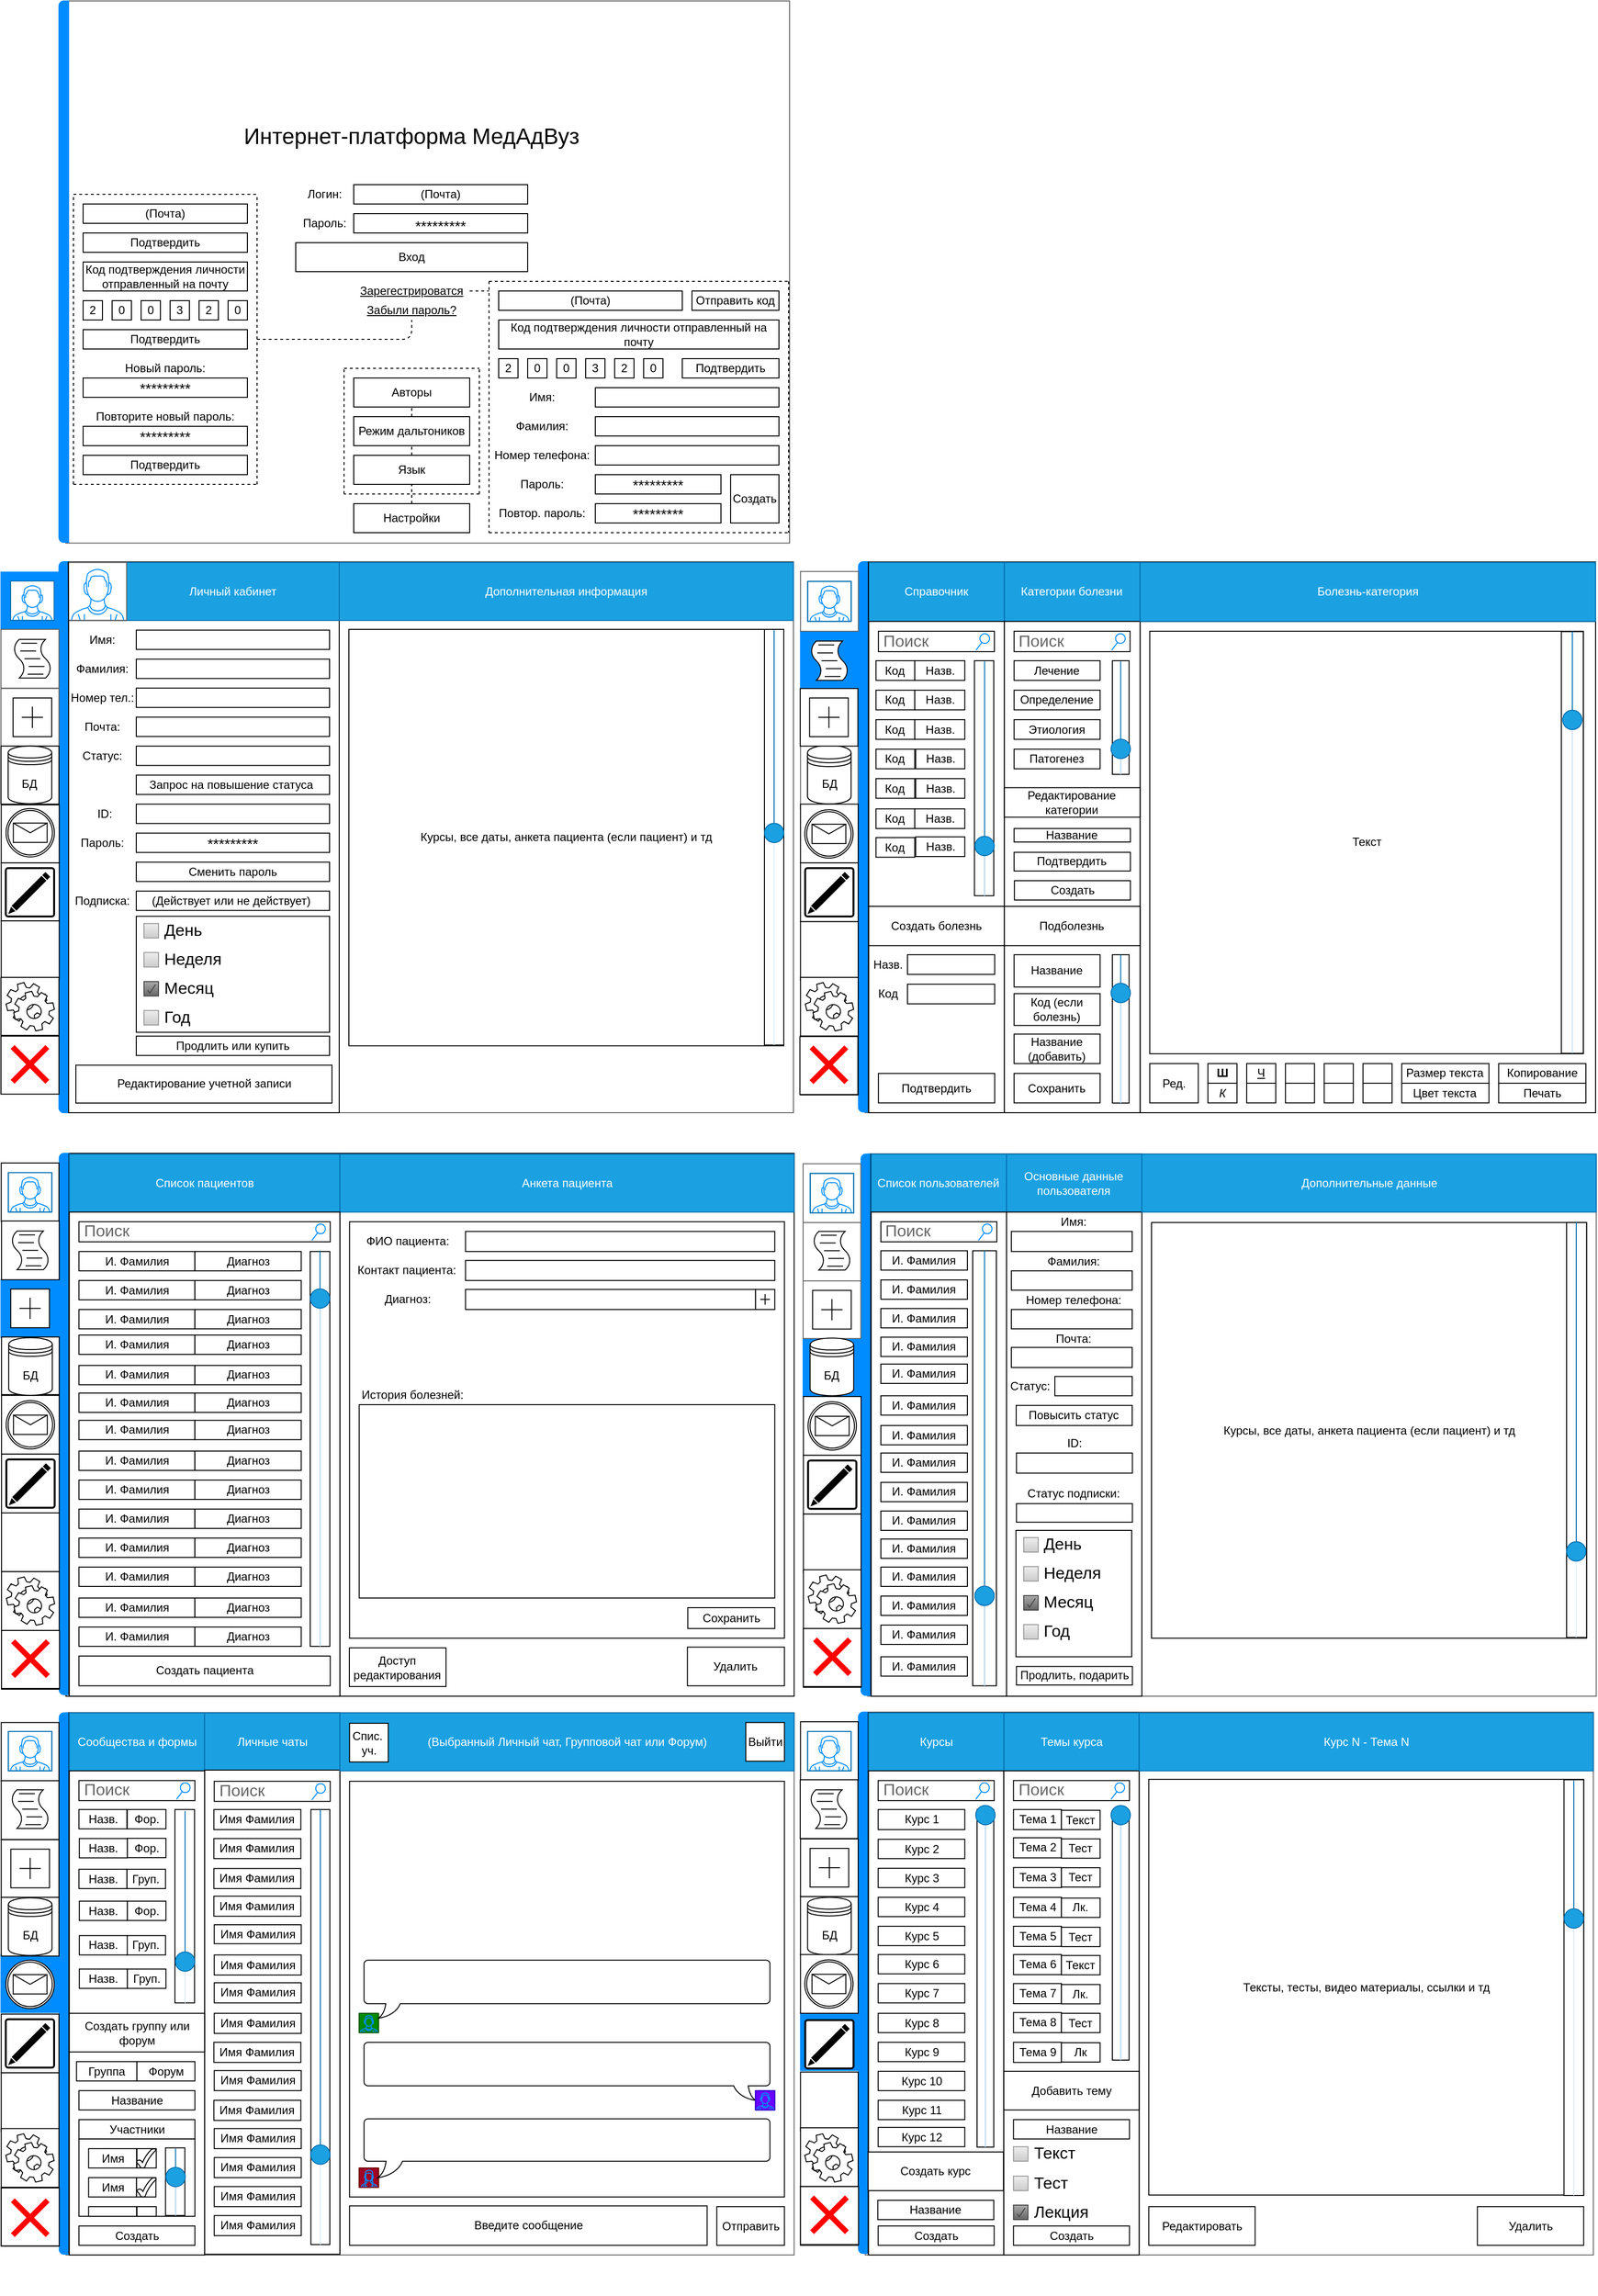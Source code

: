 <mxfile version="12.9.10" type="device"><diagram id="DQVQUnYcNfWgHYck-G49" name="Page-1"><mxGraphModel dx="1024" dy="571" grid="1" gridSize="10" guides="1" tooltips="1" connect="1" arrows="1" fold="1" page="1" pageScale="1" pageWidth="827" pageHeight="1169" math="0" shadow="0"><root><mxCell id="0"/><mxCell id="1" parent="0"/><mxCell id="Y5BTTj1bVHSxsk50aCfu-194" value="" style="strokeWidth=1;shadow=0;dashed=0;align=center;html=1;shape=mxgraph.mockup.containers.marginRect2;rectMarginLeft=67;strokeColor=#666666;gradientColor=none;" parent="1" vertex="1"><mxGeometry y="580" width="820" height="570" as="geometry"/></mxCell><mxCell id="Y5BTTj1bVHSxsk50aCfu-196" value="" style="strokeWidth=1;shadow=0;dashed=0;align=center;html=1;shape=mxgraph.mockup.containers.rrect;rSize=0;fontSize=17;fontColor=#ffffff;strokeColor=#008cff;fillColor=#008cff;" parent="Y5BTTj1bVHSxsk50aCfu-194" vertex="1"><mxGeometry width="60" height="60" relative="1" as="geometry"><mxPoint y="10.79" as="offset"/></mxGeometry></mxCell><mxCell id="Y5BTTj1bVHSxsk50aCfu-198" value="" style="strokeWidth=1;shadow=0;dashed=0;align=center;html=1;shape=mxgraph.mockup.containers.leftButton;rSize=5;strokeColor=#008cff;fillColor=#008cff;resizeHeight=1;movable=0;deletable=0;" parent="Y5BTTj1bVHSxsk50aCfu-194" vertex="1"><mxGeometry width="10" height="570" relative="1" as="geometry"><mxPoint x="60" as="offset"/></mxGeometry></mxCell><mxCell id="Y5BTTj1bVHSxsk50aCfu-199" value="" style="rounded=0;whiteSpace=wrap;html=1;" parent="Y5BTTj1bVHSxsk50aCfu-194" vertex="1"><mxGeometry x="70" y="0.79" width="280" height="569.21" as="geometry"/></mxCell><mxCell id="Y5BTTj1bVHSxsk50aCfu-200" value="Личный кабинет" style="rounded=0;whiteSpace=wrap;html=1;fillColor=#1ba1e2;strokeColor=#006EAF;fontColor=#ffffff;" parent="Y5BTTj1bVHSxsk50aCfu-194" vertex="1"><mxGeometry x="130" y="0.79" width="220" height="60" as="geometry"/></mxCell><mxCell id="Y5BTTj1bVHSxsk50aCfu-201" value="Имя:" style="text;html=1;strokeColor=none;fillColor=none;align=center;verticalAlign=middle;whiteSpace=wrap;rounded=0;" parent="Y5BTTj1bVHSxsk50aCfu-194" vertex="1"><mxGeometry x="70" y="70.79" width="70" height="20" as="geometry"/></mxCell><mxCell id="Y5BTTj1bVHSxsk50aCfu-202" value="" style="rounded=0;whiteSpace=wrap;html=1;" parent="Y5BTTj1bVHSxsk50aCfu-194" vertex="1"><mxGeometry x="140" y="70.79" width="200" height="20" as="geometry"/></mxCell><mxCell id="Y5BTTj1bVHSxsk50aCfu-203" value="Фамилия:" style="text;html=1;strokeColor=none;fillColor=none;align=center;verticalAlign=middle;whiteSpace=wrap;rounded=0;" parent="Y5BTTj1bVHSxsk50aCfu-194" vertex="1"><mxGeometry x="70" y="100.79" width="70" height="20" as="geometry"/></mxCell><mxCell id="Y5BTTj1bVHSxsk50aCfu-204" value="Номер тел.:" style="text;html=1;strokeColor=none;fillColor=none;align=center;verticalAlign=middle;whiteSpace=wrap;rounded=0;" parent="Y5BTTj1bVHSxsk50aCfu-194" vertex="1"><mxGeometry x="70" y="130.79" width="70" height="20" as="geometry"/></mxCell><mxCell id="Y5BTTj1bVHSxsk50aCfu-205" value="Почта:" style="text;html=1;strokeColor=none;fillColor=none;align=center;verticalAlign=middle;whiteSpace=wrap;rounded=0;" parent="Y5BTTj1bVHSxsk50aCfu-194" vertex="1"><mxGeometry x="70" y="160.79" width="70" height="20" as="geometry"/></mxCell><mxCell id="Y5BTTj1bVHSxsk50aCfu-206" value="Статус:" style="text;html=1;strokeColor=none;fillColor=none;align=center;verticalAlign=middle;whiteSpace=wrap;rounded=0;" parent="Y5BTTj1bVHSxsk50aCfu-194" vertex="1"><mxGeometry x="70" y="190.79" width="70" height="20" as="geometry"/></mxCell><mxCell id="Y5BTTj1bVHSxsk50aCfu-207" value="" style="rounded=0;whiteSpace=wrap;html=1;" parent="Y5BTTj1bVHSxsk50aCfu-194" vertex="1"><mxGeometry x="140" y="100.79" width="200" height="20" as="geometry"/></mxCell><mxCell id="Y5BTTj1bVHSxsk50aCfu-208" value="" style="rounded=0;whiteSpace=wrap;html=1;" parent="Y5BTTj1bVHSxsk50aCfu-194" vertex="1"><mxGeometry x="140" y="130.79" width="200" height="20" as="geometry"/></mxCell><mxCell id="Y5BTTj1bVHSxsk50aCfu-209" value="" style="rounded=0;whiteSpace=wrap;html=1;" parent="Y5BTTj1bVHSxsk50aCfu-194" vertex="1"><mxGeometry x="140" y="160.79" width="200" height="20" as="geometry"/></mxCell><mxCell id="Y5BTTj1bVHSxsk50aCfu-210" value="" style="rounded=0;whiteSpace=wrap;html=1;" parent="Y5BTTj1bVHSxsk50aCfu-194" vertex="1"><mxGeometry x="140" y="190.79" width="200" height="20" as="geometry"/></mxCell><mxCell id="Y5BTTj1bVHSxsk50aCfu-211" value="Запрос на повышение статуса&amp;nbsp;" style="rounded=0;whiteSpace=wrap;html=1;" parent="Y5BTTj1bVHSxsk50aCfu-194" vertex="1"><mxGeometry x="140" y="220.79" width="200" height="20" as="geometry"/></mxCell><mxCell id="Y5BTTj1bVHSxsk50aCfu-212" value="Аватарка" style="rounded=0;whiteSpace=wrap;html=1;" parent="Y5BTTj1bVHSxsk50aCfu-194" vertex="1"><mxGeometry x="70" y="0.79" width="60.0" height="60" as="geometry"/></mxCell><mxCell id="Y5BTTj1bVHSxsk50aCfu-213" value="&lt;span style=&quot;font-size: 15px&quot;&gt;*********&lt;/span&gt;" style="rounded=0;whiteSpace=wrap;html=1;" parent="Y5BTTj1bVHSxsk50aCfu-194" vertex="1"><mxGeometry x="140" y="280.79" width="200" height="20" as="geometry"/></mxCell><mxCell id="Y5BTTj1bVHSxsk50aCfu-214" value="Пароль:" style="text;html=1;strokeColor=none;fillColor=none;align=center;verticalAlign=middle;whiteSpace=wrap;rounded=0;" parent="Y5BTTj1bVHSxsk50aCfu-194" vertex="1"><mxGeometry x="70" y="280.79" width="70" height="20" as="geometry"/></mxCell><mxCell id="Y5BTTj1bVHSxsk50aCfu-215" value="Сменить пароль" style="rounded=0;whiteSpace=wrap;html=1;" parent="Y5BTTj1bVHSxsk50aCfu-194" vertex="1"><mxGeometry x="140" y="310.79" width="200" height="20" as="geometry"/></mxCell><mxCell id="Y5BTTj1bVHSxsk50aCfu-216" value="Редактирование учетной записи" style="rounded=0;whiteSpace=wrap;html=1;" parent="Y5BTTj1bVHSxsk50aCfu-194" vertex="1"><mxGeometry x="77.5" y="520.79" width="265" height="39.21" as="geometry"/></mxCell><mxCell id="Y5BTTj1bVHSxsk50aCfu-217" value="Дополнительная информация" style="rounded=0;whiteSpace=wrap;html=1;fillColor=#1ba1e2;strokeColor=#006EAF;fontColor=#ffffff;" parent="Y5BTTj1bVHSxsk50aCfu-194" vertex="1"><mxGeometry x="350" y="0.79" width="470" height="60" as="geometry"/></mxCell><mxCell id="Y5BTTj1bVHSxsk50aCfu-218" value="Курсы, все даты, анкета пациента (если пациент) и тд" style="rounded=0;whiteSpace=wrap;html=1;" parent="Y5BTTj1bVHSxsk50aCfu-194" vertex="1"><mxGeometry x="360" y="70" width="450" height="430.79" as="geometry"/></mxCell><mxCell id="Y5BTTj1bVHSxsk50aCfu-219" value="" style="verticalLabelPosition=bottom;shadow=0;dashed=0;align=center;html=1;verticalAlign=top;strokeWidth=1;shape=mxgraph.mockup.containers.userMale;strokeColor=#666666;strokeColor2=#008cff;" parent="Y5BTTj1bVHSxsk50aCfu-194" vertex="1"><mxGeometry x="70" y="0.79" width="60.0" height="60" as="geometry"/></mxCell><mxCell id="Y5BTTj1bVHSxsk50aCfu-220" value="ID:" style="text;html=1;strokeColor=none;fillColor=none;align=center;verticalAlign=middle;whiteSpace=wrap;rounded=0;" parent="Y5BTTj1bVHSxsk50aCfu-194" vertex="1"><mxGeometry x="75" y="250.79" width="65" height="20" as="geometry"/></mxCell><mxCell id="Y5BTTj1bVHSxsk50aCfu-221" value="" style="rounded=0;whiteSpace=wrap;html=1;" parent="Y5BTTj1bVHSxsk50aCfu-194" vertex="1"><mxGeometry x="140" y="250.79" width="200" height="20" as="geometry"/></mxCell><mxCell id="Y5BTTj1bVHSxsk50aCfu-222" value="Подписка:" style="text;html=1;strokeColor=none;fillColor=none;align=center;verticalAlign=middle;whiteSpace=wrap;rounded=0;" parent="Y5BTTj1bVHSxsk50aCfu-194" vertex="1"><mxGeometry x="70" y="340.79" width="70" height="20" as="geometry"/></mxCell><mxCell id="Y5BTTj1bVHSxsk50aCfu-223" value="(Действует или не действует)&amp;nbsp;" style="rounded=0;whiteSpace=wrap;html=1;" parent="Y5BTTj1bVHSxsk50aCfu-194" vertex="1"><mxGeometry x="140" y="340.79" width="200" height="20" as="geometry"/></mxCell><mxCell id="Y5BTTj1bVHSxsk50aCfu-224" value="Продлить или купить" style="rounded=0;whiteSpace=wrap;html=1;" parent="Y5BTTj1bVHSxsk50aCfu-194" vertex="1"><mxGeometry x="140" y="490.79" width="200" height="20" as="geometry"/></mxCell><mxCell id="Y5BTTj1bVHSxsk50aCfu-225" value="" style="endArrow=none;html=1;entryX=0.062;entryY=0.163;entryDx=0;entryDy=0;entryPerimeter=0;" parent="Y5BTTj1bVHSxsk50aCfu-194" edge="1"><mxGeometry width="50" height="50" relative="1" as="geometry"><mxPoint x="70" y="560" as="sourcePoint"/><mxPoint x="69.6" y="2.842e-14" as="targetPoint"/><Array as="points"><mxPoint x="70" y="110.79"/></Array></mxGeometry></mxCell><mxCell id="Y5BTTj1bVHSxsk50aCfu-235" value="" style="strokeColor=inherit;fillColor=inherit;gradientColor=inherit;strokeWidth=1;shadow=0;dashed=0;align=center;html=1;shape=mxgraph.mockup.containers.rrect;rSize=0;fontSize=17;fontColor=#666666;" parent="Y5BTTj1bVHSxsk50aCfu-194" vertex="1"><mxGeometry y="70" width="60.0" height="60.79" as="geometry"><mxPoint y="70.79" as="offset"/></mxGeometry></mxCell><mxCell id="Y5BTTj1bVHSxsk50aCfu-236" value="" style="strokeColor=inherit;fillColor=inherit;gradientColor=inherit;strokeWidth=1;shadow=0;dashed=0;align=center;html=1;shape=mxgraph.mockup.containers.rrect;rSize=0;fontSize=17;fontColor=#666666;" parent="Y5BTTj1bVHSxsk50aCfu-194" vertex="1"><mxGeometry y="131.18" width="60.0" height="59.61" as="geometry"><mxPoint y="70.79" as="offset"/></mxGeometry></mxCell><mxCell id="Y5BTTj1bVHSxsk50aCfu-895" value="" style="rounded=0;whiteSpace=wrap;html=1;" parent="Y5BTTj1bVHSxsk50aCfu-194" vertex="1"><mxGeometry x="790" y="70" width="20" height="430" as="geometry"/></mxCell><mxCell id="Y5BTTj1bVHSxsk50aCfu-896" value="" style="verticalLabelPosition=bottom;shadow=0;dashed=0;align=center;html=1;verticalAlign=top;strokeWidth=1;shape=mxgraph.mockup.forms.horSlider;strokeColor=#006EAF;sliderStyle=basic;sliderPos=51.147;handleStyle=circle;fillColor2=#ddeeff;direction=north;fillColor=#1ba1e2;fontColor=#ffffff;" parent="Y5BTTj1bVHSxsk50aCfu-194" vertex="1"><mxGeometry x="790" y="70.79" width="20" height="429.21" as="geometry"/></mxCell><mxCell id="Y5BTTj1bVHSxsk50aCfu-970" value="" style="rounded=0;whiteSpace=wrap;html=1;strokeColor=#000000;" parent="Y5BTTj1bVHSxsk50aCfu-194" vertex="1"><mxGeometry y="190.79" width="60" height="60" as="geometry"/></mxCell><mxCell id="Y5BTTj1bVHSxsk50aCfu-976" value="" style="rounded=0;whiteSpace=wrap;html=1;strokeColor=#000000;" parent="Y5BTTj1bVHSxsk50aCfu-194" vertex="1"><mxGeometry y="490.79" width="60" height="60" as="geometry"/></mxCell><mxCell id="Y5BTTj1bVHSxsk50aCfu-968" value="" style="shape=mxgraph.mockup.markup.redX;fillColor=#ff0000;html=1;shadow=0;strokeColor=none;" parent="Y5BTTj1bVHSxsk50aCfu-194" vertex="1"><mxGeometry x="10" y="500" width="40" height="40" as="geometry"/></mxCell><mxCell id="Y5BTTj1bVHSxsk50aCfu-1001" value="" style="strokeWidth=1;shadow=0;dashed=0;align=center;html=1;shape=mxgraph.mockup.forms.rrect;rSize=0;strokeColor=#000000;fillColor=#ffffff;recursiveResize=0;" parent="Y5BTTj1bVHSxsk50aCfu-194" vertex="1"><mxGeometry x="140" y="366.79" width="200" height="120" as="geometry"/></mxCell><mxCell id="Y5BTTj1bVHSxsk50aCfu-1002" value="&lt;font color=&quot;#000000&quot;&gt;День&lt;/font&gt;" style="strokeWidth=1;shadow=0;dashed=0;align=center;html=1;shape=mxgraph.mockup.forms.rrect;rSize=0;fillColor=#eeeeee;strokeColor=#999999;gradientColor=#cccccc;align=left;spacingLeft=4;fontSize=17;fontColor=#666666;labelPosition=right;" parent="Y5BTTj1bVHSxsk50aCfu-1001" vertex="1"><mxGeometry x="8" y="7.5" width="15" height="15" as="geometry"/></mxCell><mxCell id="Y5BTTj1bVHSxsk50aCfu-1003" value="&lt;font color=&quot;#000000&quot;&gt;Неделя&lt;/font&gt;" style="strokeWidth=1;shadow=0;dashed=0;align=center;html=1;shape=mxgraph.mockup.forms.rrect;rSize=0;fillColor=#eeeeee;strokeColor=#999999;gradientColor=#cccccc;align=left;spacingLeft=4;fontSize=17;fontColor=#666666;labelPosition=right;" parent="Y5BTTj1bVHSxsk50aCfu-1001" vertex="1"><mxGeometry x="8" y="37.5" width="15" height="15" as="geometry"/></mxCell><mxCell id="Y5BTTj1bVHSxsk50aCfu-1004" value="&lt;font color=&quot;#000000&quot;&gt;Месяц&lt;/font&gt;" style="strokeWidth=1;shadow=0;dashed=0;align=center;html=1;shape=mxgraph.mockup.forms.checkbox;rSize=0;resizable=0;fillColor=#aaaaaa;strokeColor=#444444;gradientColor=#666666;align=left;spacingLeft=4;fontSize=17;fontColor=#008cff;labelPosition=right;" parent="Y5BTTj1bVHSxsk50aCfu-1001" vertex="1"><mxGeometry x="8" y="67.5" width="15" height="15" as="geometry"/></mxCell><mxCell id="Y5BTTj1bVHSxsk50aCfu-1005" value="&lt;font color=&quot;#000000&quot;&gt;Год&lt;/font&gt;" style="strokeWidth=1;shadow=0;dashed=0;align=center;html=1;shape=mxgraph.mockup.forms.rrect;rSize=0;fillColor=#eeeeee;strokeColor=#999999;gradientColor=#cccccc;align=left;spacingLeft=4;fontSize=17;fontColor=#666666;labelPosition=right;" parent="Y5BTTj1bVHSxsk50aCfu-1001" vertex="1"><mxGeometry x="8" y="97.5" width="15" height="15" as="geometry"/></mxCell><mxCell id="Y5BTTj1bVHSxsk50aCfu-1006" value="" style="verticalLabelPosition=bottom;shadow=0;dashed=0;align=center;html=1;verticalAlign=top;strokeWidth=1;shape=mxgraph.mockup.containers.userMale;strokeColor=#006EAF;strokeColor2=#008cff;fillColor=#FFFFFF;fontColor=#ffffff;" parent="Y5BTTj1bVHSxsk50aCfu-194" vertex="1"><mxGeometry x="10" y="20" width="45" height="40.79" as="geometry"/></mxCell><mxCell id="Y5BTTj1bVHSxsk50aCfu-1052" value="" style="shape=plus;html=1;outlineConnect=0;" parent="Y5BTTj1bVHSxsk50aCfu-194" vertex="1"><mxGeometry x="12.5" y="140.99" width="40" height="40" as="geometry"/></mxCell><mxCell id="Y5BTTj1bVHSxsk50aCfu-1054" value="" style="shape=mxgraph.bpmn.script_task;html=1;outlineConnect=0;" parent="Y5BTTj1bVHSxsk50aCfu-194" vertex="1"><mxGeometry x="12.5" y="80.39" width="40" height="40" as="geometry"/></mxCell><mxCell id="Y5BTTj1bVHSxsk50aCfu-1066" value="БД" style="shape=datastore;whiteSpace=wrap;html=1;strokeColor=#000000;fillColor=#FFFFFF;gradientColor=#FFFFFF;" parent="Y5BTTj1bVHSxsk50aCfu-194" vertex="1"><mxGeometry x="7.43" y="190.79" width="45.14" height="59.61" as="geometry"/></mxCell><mxCell id="Y5BTTj1bVHSxsk50aCfu-258" value="" style="strokeWidth=1;shadow=0;dashed=0;align=center;html=1;shape=mxgraph.mockup.containers.marginRect2;rectMarginLeft=67;strokeColor=#666666;gradientColor=none;" parent="1" vertex="1"><mxGeometry width="816" height="560.79" as="geometry"/></mxCell><mxCell id="Y5BTTj1bVHSxsk50aCfu-260" value="" style="strokeWidth=1;shadow=0;dashed=0;align=center;html=1;shape=mxgraph.mockup.containers.leftButton;rSize=5;strokeColor=#008cff;fillColor=#008cff;resizeHeight=1;movable=0;deletable=0;" parent="Y5BTTj1bVHSxsk50aCfu-258" vertex="1"><mxGeometry width="10" height="560" relative="1" as="geometry"><mxPoint x="60" as="offset"/></mxGeometry></mxCell><mxCell id="Y1bkl2uXXlPZZ-AOH9mt-29" value="&lt;span style=&quot;font-family: , &amp;#34;blinkmacsystemfont&amp;#34; , &amp;#34;roboto&amp;#34; , &amp;#34;open sans&amp;#34; , &amp;#34;helvetica neue&amp;#34; , &amp;#34;noto sans armenian&amp;#34; , &amp;#34;noto sans bengali&amp;#34; , &amp;#34;noto sans cherokee&amp;#34; , &amp;#34;noto sans devanagari&amp;#34; , &amp;#34;noto sans ethiopic&amp;#34; , &amp;#34;noto sans georgian&amp;#34; , &amp;#34;noto sans hebrew&amp;#34; , &amp;#34;noto sans kannada&amp;#34; , &amp;#34;noto sans khmer&amp;#34; , &amp;#34;noto sans lao&amp;#34; , &amp;#34;noto sans osmanya&amp;#34; , &amp;#34;noto sans tamil&amp;#34; , &amp;#34;noto sans telugu&amp;#34; , &amp;#34;noto sans thai&amp;#34; , sans-serif ; text-align: left ; background-color: rgb(255 , 255 , 255)&quot;&gt;Интернет-платформа МедАдВуз&lt;/span&gt;" style="text;html=1;strokeColor=none;fillColor=none;align=center;verticalAlign=middle;whiteSpace=wrap;rounded=0;fontSize=23;" parent="Y5BTTj1bVHSxsk50aCfu-258" vertex="1"><mxGeometry x="145" y="120" width="560" height="40" as="geometry"/></mxCell><mxCell id="Y1bkl2uXXlPZZ-AOH9mt-30" value="(Почта)" style="rounded=0;whiteSpace=wrap;html=1;fontSize=12;" parent="Y5BTTj1bVHSxsk50aCfu-258" vertex="1"><mxGeometry x="365" y="190" width="180" height="20" as="geometry"/></mxCell><mxCell id="Y1bkl2uXXlPZZ-AOH9mt-31" value="&lt;font style=&quot;font-size: 15px&quot;&gt;*********&lt;/font&gt;" style="rounded=0;whiteSpace=wrap;html=1;fontSize=23;" parent="Y5BTTj1bVHSxsk50aCfu-258" vertex="1"><mxGeometry x="365" y="220" width="180" height="20" as="geometry"/></mxCell><mxCell id="Y1bkl2uXXlPZZ-AOH9mt-32" value="Логин:" style="text;html=1;strokeColor=none;fillColor=none;align=center;verticalAlign=middle;whiteSpace=wrap;rounded=0;fontSize=12;" parent="Y5BTTj1bVHSxsk50aCfu-258" vertex="1"><mxGeometry x="305" y="190" width="60" height="20" as="geometry"/></mxCell><mxCell id="Y1bkl2uXXlPZZ-AOH9mt-33" value="Пароль:" style="text;html=1;strokeColor=none;fillColor=none;align=center;verticalAlign=middle;whiteSpace=wrap;rounded=0;fontSize=12;" parent="Y5BTTj1bVHSxsk50aCfu-258" vertex="1"><mxGeometry x="305" y="220" width="60" height="20" as="geometry"/></mxCell><mxCell id="Y1bkl2uXXlPZZ-AOH9mt-34" style="edgeStyle=orthogonalEdgeStyle;rounded=0;orthogonalLoop=1;jettySize=auto;html=1;exitX=0.5;exitY=1;exitDx=0;exitDy=0;fontSize=12;" parent="Y5BTTj1bVHSxsk50aCfu-258" source="Y1bkl2uXXlPZZ-AOH9mt-31" target="Y1bkl2uXXlPZZ-AOH9mt-31" edge="1"><mxGeometry relative="1" as="geometry"/></mxCell><mxCell id="Y1bkl2uXXlPZZ-AOH9mt-35" value="Вход" style="rounded=0;whiteSpace=wrap;html=1;fontSize=12;" parent="Y5BTTj1bVHSxsk50aCfu-258" vertex="1"><mxGeometry x="305" y="250" width="240" height="30" as="geometry"/></mxCell><mxCell id="Y1bkl2uXXlPZZ-AOH9mt-37" value="Забыли пароль?" style="text;html=1;strokeColor=none;fillColor=none;align=center;verticalAlign=middle;whiteSpace=wrap;rounded=0;fontSize=12;fontStyle=4" parent="Y5BTTj1bVHSxsk50aCfu-258" vertex="1"><mxGeometry x="305" y="310" width="240" height="20" as="geometry"/></mxCell><mxCell id="Y1bkl2uXXlPZZ-AOH9mt-38" value="Настройки" style="rounded=0;whiteSpace=wrap;html=1;fontSize=12;" parent="Y5BTTj1bVHSxsk50aCfu-258" vertex="1"><mxGeometry x="365" y="520" width="120" height="30" as="geometry"/></mxCell><mxCell id="Y1bkl2uXXlPZZ-AOH9mt-44" value="Язык" style="rounded=0;whiteSpace=wrap;html=1;fontSize=12;" parent="Y5BTTj1bVHSxsk50aCfu-258" vertex="1"><mxGeometry x="365" y="470" width="120" height="30" as="geometry"/></mxCell><mxCell id="Y1bkl2uXXlPZZ-AOH9mt-45" value="Режим дальтоников" style="rounded=0;whiteSpace=wrap;html=1;fontSize=12;" parent="Y5BTTj1bVHSxsk50aCfu-258" vertex="1"><mxGeometry x="365" y="430" width="120" height="30" as="geometry"/></mxCell><mxCell id="Y1bkl2uXXlPZZ-AOH9mt-46" value="Авторы" style="rounded=0;whiteSpace=wrap;html=1;fontSize=12;" parent="Y5BTTj1bVHSxsk50aCfu-258" vertex="1"><mxGeometry x="365" y="390" width="120" height="30" as="geometry"/></mxCell><mxCell id="Y1bkl2uXXlPZZ-AOH9mt-47" value="" style="endArrow=none;dashed=1;html=1;fontSize=12;exitX=0.5;exitY=0;exitDx=0;exitDy=0;entryX=0.5;entryY=1;entryDx=0;entryDy=0;" parent="Y5BTTj1bVHSxsk50aCfu-258" source="Y1bkl2uXXlPZZ-AOH9mt-38" target="Y1bkl2uXXlPZZ-AOH9mt-44" edge="1"><mxGeometry width="50" height="50" relative="1" as="geometry"><mxPoint x="415" y="360" as="sourcePoint"/><mxPoint x="555" y="480" as="targetPoint"/></mxGeometry></mxCell><mxCell id="Y1bkl2uXXlPZZ-AOH9mt-48" value="" style="endArrow=none;dashed=1;html=1;fontSize=12;exitX=0.5;exitY=0;exitDx=0;exitDy=0;entryX=0.5;entryY=1;entryDx=0;entryDy=0;" parent="Y5BTTj1bVHSxsk50aCfu-258" source="Y1bkl2uXXlPZZ-AOH9mt-44" target="Y1bkl2uXXlPZZ-AOH9mt-45" edge="1"><mxGeometry width="50" height="50" relative="1" as="geometry"><mxPoint x="415" y="350" as="sourcePoint"/><mxPoint x="465" y="300" as="targetPoint"/></mxGeometry></mxCell><mxCell id="Y1bkl2uXXlPZZ-AOH9mt-49" value="" style="endArrow=none;dashed=1;html=1;fontSize=12;exitX=0.5;exitY=0;exitDx=0;exitDy=0;entryX=0.5;entryY=1;entryDx=0;entryDy=0;" parent="Y5BTTj1bVHSxsk50aCfu-258" source="Y1bkl2uXXlPZZ-AOH9mt-45" target="Y1bkl2uXXlPZZ-AOH9mt-46" edge="1"><mxGeometry width="50" height="50" relative="1" as="geometry"><mxPoint x="415" y="350" as="sourcePoint"/><mxPoint x="465" y="300" as="targetPoint"/></mxGeometry></mxCell><mxCell id="4pnUus3OXZq_wzuBBMwJ-352" value="" style="endArrow=none;dashed=1;html=1;" parent="Y5BTTj1bVHSxsk50aCfu-258" edge="1"><mxGeometry width="50" height="50" relative="1" as="geometry"><mxPoint x="265" y="500" as="sourcePoint"/><mxPoint x="265" y="200" as="targetPoint"/></mxGeometry></mxCell><mxCell id="4pnUus3OXZq_wzuBBMwJ-353" value="" style="endArrow=none;dashed=1;html=1;" parent="Y5BTTj1bVHSxsk50aCfu-258" edge="1"><mxGeometry width="50" height="50" relative="1" as="geometry"><mxPoint x="75" y="200" as="sourcePoint"/><mxPoint x="265" y="200" as="targetPoint"/><Array as="points"/></mxGeometry></mxCell><mxCell id="4pnUus3OXZq_wzuBBMwJ-354" value="" style="endArrow=none;dashed=1;html=1;" parent="Y5BTTj1bVHSxsk50aCfu-258" edge="1"><mxGeometry width="50" height="50" relative="1" as="geometry"><mxPoint x="75" y="500" as="sourcePoint"/><mxPoint x="75" y="200" as="targetPoint"/></mxGeometry></mxCell><mxCell id="4pnUus3OXZq_wzuBBMwJ-355" value="" style="endArrow=none;dashed=1;html=1;" parent="Y5BTTj1bVHSxsk50aCfu-258" edge="1"><mxGeometry width="50" height="50" relative="1" as="geometry"><mxPoint x="75" y="500" as="sourcePoint"/><mxPoint x="265" y="500" as="targetPoint"/><Array as="points"><mxPoint x="175" y="500"/></Array></mxGeometry></mxCell><mxCell id="4pnUus3OXZq_wzuBBMwJ-356" value="" style="endArrow=none;dashed=1;html=1;entryX=0.5;entryY=1;entryDx=0;entryDy=0;" parent="Y5BTTj1bVHSxsk50aCfu-258" target="Y1bkl2uXXlPZZ-AOH9mt-37" edge="1"><mxGeometry width="50" height="50" relative="1" as="geometry"><mxPoint x="265" y="350" as="sourcePoint"/><mxPoint x="595" y="260" as="targetPoint"/><Array as="points"><mxPoint x="425" y="350"/></Array></mxGeometry></mxCell><mxCell id="4pnUus3OXZq_wzuBBMwJ-357" value="Код подтверждения личности отправленный на почту" style="rounded=0;whiteSpace=wrap;html=1;" parent="Y5BTTj1bVHSxsk50aCfu-258" vertex="1"><mxGeometry x="85" y="270" width="170" height="30" as="geometry"/></mxCell><mxCell id="4pnUus3OXZq_wzuBBMwJ-358" value="2" style="rounded=0;whiteSpace=wrap;html=1;" parent="Y5BTTj1bVHSxsk50aCfu-258" vertex="1"><mxGeometry x="85" y="310" width="20" height="20" as="geometry"/></mxCell><mxCell id="4pnUus3OXZq_wzuBBMwJ-359" value="0" style="rounded=0;whiteSpace=wrap;html=1;" parent="Y5BTTj1bVHSxsk50aCfu-258" vertex="1"><mxGeometry x="115" y="310" width="20" height="20" as="geometry"/></mxCell><mxCell id="4pnUus3OXZq_wzuBBMwJ-360" value="0" style="rounded=0;whiteSpace=wrap;html=1;" parent="Y5BTTj1bVHSxsk50aCfu-258" vertex="1"><mxGeometry x="145" y="310" width="20" height="20" as="geometry"/></mxCell><mxCell id="4pnUus3OXZq_wzuBBMwJ-361" value="3" style="rounded=0;whiteSpace=wrap;html=1;" parent="Y5BTTj1bVHSxsk50aCfu-258" vertex="1"><mxGeometry x="175" y="310" width="20" height="20" as="geometry"/></mxCell><mxCell id="4pnUus3OXZq_wzuBBMwJ-362" value="2" style="rounded=0;whiteSpace=wrap;html=1;" parent="Y5BTTj1bVHSxsk50aCfu-258" vertex="1"><mxGeometry x="205" y="310" width="20" height="20" as="geometry"/></mxCell><mxCell id="4pnUus3OXZq_wzuBBMwJ-363" value="0" style="rounded=0;whiteSpace=wrap;html=1;" parent="Y5BTTj1bVHSxsk50aCfu-258" vertex="1"><mxGeometry x="235" y="310" width="20" height="20" as="geometry"/></mxCell><mxCell id="4pnUus3OXZq_wzuBBMwJ-366" value="Подтвердить" style="rounded=0;whiteSpace=wrap;html=1;" parent="Y5BTTj1bVHSxsk50aCfu-258" vertex="1"><mxGeometry x="85" y="340" width="170" height="20" as="geometry"/></mxCell><mxCell id="4pnUus3OXZq_wzuBBMwJ-367" value="Новый пароль:" style="text;html=1;strokeColor=none;fillColor=none;align=center;verticalAlign=middle;whiteSpace=wrap;rounded=0;" parent="Y5BTTj1bVHSxsk50aCfu-258" vertex="1"><mxGeometry x="85" y="370" width="170" height="20" as="geometry"/></mxCell><mxCell id="4pnUus3OXZq_wzuBBMwJ-368" value="&lt;span style=&quot;font-size: 15px&quot;&gt;*********&lt;/span&gt;" style="rounded=0;whiteSpace=wrap;html=1;" parent="Y5BTTj1bVHSxsk50aCfu-258" vertex="1"><mxGeometry x="85" y="390" width="170" height="20" as="geometry"/></mxCell><mxCell id="4pnUus3OXZq_wzuBBMwJ-369" value="Повторите новый пароль:" style="text;html=1;strokeColor=none;fillColor=none;align=center;verticalAlign=middle;whiteSpace=wrap;rounded=0;" parent="Y5BTTj1bVHSxsk50aCfu-258" vertex="1"><mxGeometry x="85" y="420" width="170" height="20" as="geometry"/></mxCell><mxCell id="4pnUus3OXZq_wzuBBMwJ-370" value="&lt;span style=&quot;font-size: 15px&quot;&gt;*********&lt;/span&gt;" style="rounded=0;whiteSpace=wrap;html=1;" parent="Y5BTTj1bVHSxsk50aCfu-258" vertex="1"><mxGeometry x="85" y="440" width="170" height="20" as="geometry"/></mxCell><mxCell id="4pnUus3OXZq_wzuBBMwJ-371" value="Подтвердить" style="rounded=0;whiteSpace=wrap;html=1;" parent="Y5BTTj1bVHSxsk50aCfu-258" vertex="1"><mxGeometry x="85" y="470" width="170" height="20" as="geometry"/></mxCell><mxCell id="4pnUus3OXZq_wzuBBMwJ-372" value="Зарегестрироватся" style="text;html=1;strokeColor=none;fillColor=none;align=center;verticalAlign=middle;whiteSpace=wrap;rounded=0;fontStyle=4" parent="Y5BTTj1bVHSxsk50aCfu-258" vertex="1"><mxGeometry x="365" y="290" width="120" height="20" as="geometry"/></mxCell><mxCell id="4pnUus3OXZq_wzuBBMwJ-373" value="" style="endArrow=none;dashed=1;html=1;" parent="Y5BTTj1bVHSxsk50aCfu-258" edge="1"><mxGeometry width="50" height="50" relative="1" as="geometry"><mxPoint x="495" y="510" as="sourcePoint"/><mxPoint x="495" y="380" as="targetPoint"/></mxGeometry></mxCell><mxCell id="4pnUus3OXZq_wzuBBMwJ-374" value="" style="endArrow=none;dashed=1;html=1;" parent="Y5BTTj1bVHSxsk50aCfu-258" edge="1"><mxGeometry width="50" height="50" relative="1" as="geometry"><mxPoint x="495" y="510" as="sourcePoint"/><mxPoint x="355" y="510" as="targetPoint"/></mxGeometry></mxCell><mxCell id="4pnUus3OXZq_wzuBBMwJ-375" value="" style="endArrow=none;dashed=1;html=1;" parent="Y5BTTj1bVHSxsk50aCfu-258" edge="1"><mxGeometry width="50" height="50" relative="1" as="geometry"><mxPoint x="355" y="380" as="sourcePoint"/><mxPoint x="495" y="380" as="targetPoint"/></mxGeometry></mxCell><mxCell id="4pnUus3OXZq_wzuBBMwJ-378" value="" style="endArrow=none;dashed=1;html=1;" parent="Y5BTTj1bVHSxsk50aCfu-258" edge="1"><mxGeometry width="50" height="50" relative="1" as="geometry"><mxPoint x="355" y="510" as="sourcePoint"/><mxPoint x="355" y="380" as="targetPoint"/></mxGeometry></mxCell><mxCell id="4pnUus3OXZq_wzuBBMwJ-380" value="" style="endArrow=none;dashed=1;html=1;" parent="Y5BTTj1bVHSxsk50aCfu-258" edge="1"><mxGeometry width="50" height="50" relative="1" as="geometry"><mxPoint x="505" y="290" as="sourcePoint"/><mxPoint x="505" y="550" as="targetPoint"/></mxGeometry></mxCell><mxCell id="4pnUus3OXZq_wzuBBMwJ-381" value="" style="endArrow=none;dashed=1;html=1;" parent="Y5BTTj1bVHSxsk50aCfu-258" edge="1"><mxGeometry width="50" height="50" relative="1" as="geometry"><mxPoint x="815" y="290" as="sourcePoint"/><mxPoint x="815" y="550" as="targetPoint"/></mxGeometry></mxCell><mxCell id="4pnUus3OXZq_wzuBBMwJ-382" value="" style="endArrow=none;dashed=1;html=1;" parent="Y5BTTj1bVHSxsk50aCfu-258" edge="1"><mxGeometry width="50" height="50" relative="1" as="geometry"><mxPoint x="505" y="550" as="sourcePoint"/><mxPoint x="815" y="550" as="targetPoint"/><Array as="points"/></mxGeometry></mxCell><mxCell id="4pnUus3OXZq_wzuBBMwJ-391" value="(Почта)" style="rounded=0;whiteSpace=wrap;html=1;fontSize=12;" parent="Y5BTTj1bVHSxsk50aCfu-258" vertex="1"><mxGeometry x="85" y="210" width="170" height="20" as="geometry"/></mxCell><mxCell id="4pnUus3OXZq_wzuBBMwJ-392" value="Подтвердить" style="rounded=0;whiteSpace=wrap;html=1;fontSize=12;" parent="Y5BTTj1bVHSxsk50aCfu-258" vertex="1"><mxGeometry x="85" y="240" width="170" height="20" as="geometry"/></mxCell><mxCell id="4pnUus3OXZq_wzuBBMwJ-393" value="(Почта)" style="rounded=0;whiteSpace=wrap;html=1;fontSize=12;" parent="Y5BTTj1bVHSxsk50aCfu-258" vertex="1"><mxGeometry x="515" y="300" width="190" height="20" as="geometry"/></mxCell><mxCell id="4pnUus3OXZq_wzuBBMwJ-394" value="Отправить код" style="rounded=0;whiteSpace=wrap;html=1;fontSize=12;" parent="Y5BTTj1bVHSxsk50aCfu-258" vertex="1"><mxGeometry x="715" y="300" width="90" height="20" as="geometry"/></mxCell><mxCell id="4pnUus3OXZq_wzuBBMwJ-395" value="Код подтверждения личности отправленный на почту" style="rounded=0;whiteSpace=wrap;html=1;" parent="Y5BTTj1bVHSxsk50aCfu-258" vertex="1"><mxGeometry x="515" y="330" width="290" height="30" as="geometry"/></mxCell><mxCell id="4pnUus3OXZq_wzuBBMwJ-396" value="2" style="rounded=0;whiteSpace=wrap;html=1;" parent="Y5BTTj1bVHSxsk50aCfu-258" vertex="1"><mxGeometry x="515" y="370" width="20" height="20" as="geometry"/></mxCell><mxCell id="4pnUus3OXZq_wzuBBMwJ-397" value="0" style="rounded=0;whiteSpace=wrap;html=1;" parent="Y5BTTj1bVHSxsk50aCfu-258" vertex="1"><mxGeometry x="545" y="370" width="20" height="20" as="geometry"/></mxCell><mxCell id="4pnUus3OXZq_wzuBBMwJ-398" value="0" style="rounded=0;whiteSpace=wrap;html=1;" parent="Y5BTTj1bVHSxsk50aCfu-258" vertex="1"><mxGeometry x="575" y="370" width="20" height="20" as="geometry"/></mxCell><mxCell id="4pnUus3OXZq_wzuBBMwJ-399" value="3" style="rounded=0;whiteSpace=wrap;html=1;" parent="Y5BTTj1bVHSxsk50aCfu-258" vertex="1"><mxGeometry x="605" y="370" width="20" height="20" as="geometry"/></mxCell><mxCell id="4pnUus3OXZq_wzuBBMwJ-400" value="2" style="rounded=0;whiteSpace=wrap;html=1;" parent="Y5BTTj1bVHSxsk50aCfu-258" vertex="1"><mxGeometry x="635" y="370" width="20" height="20" as="geometry"/></mxCell><mxCell id="4pnUus3OXZq_wzuBBMwJ-401" value="0" style="rounded=0;whiteSpace=wrap;html=1;" parent="Y5BTTj1bVHSxsk50aCfu-258" vertex="1"><mxGeometry x="665" y="370" width="20" height="20" as="geometry"/></mxCell><mxCell id="4pnUus3OXZq_wzuBBMwJ-402" value="" style="rounded=0;whiteSpace=wrap;html=1;fontSize=12;" parent="Y5BTTj1bVHSxsk50aCfu-258" vertex="1"><mxGeometry x="615" y="400" width="190" height="20" as="geometry"/></mxCell><mxCell id="4pnUus3OXZq_wzuBBMwJ-404" value="" style="rounded=0;whiteSpace=wrap;html=1;fontSize=12;" parent="Y5BTTj1bVHSxsk50aCfu-258" vertex="1"><mxGeometry x="615" y="430" width="190" height="20" as="geometry"/></mxCell><mxCell id="4pnUus3OXZq_wzuBBMwJ-405" value="" style="rounded=0;whiteSpace=wrap;html=1;fontSize=12;" parent="Y5BTTj1bVHSxsk50aCfu-258" vertex="1"><mxGeometry x="615" y="460.0" width="190" height="20" as="geometry"/></mxCell><mxCell id="4pnUus3OXZq_wzuBBMwJ-406" value="&lt;span style=&quot;font-size: 15px&quot;&gt;*********&lt;/span&gt;" style="rounded=0;whiteSpace=wrap;html=1;fontSize=12;" parent="Y5BTTj1bVHSxsk50aCfu-258" vertex="1"><mxGeometry x="615" y="490" width="130" height="20" as="geometry"/></mxCell><mxCell id="4pnUus3OXZq_wzuBBMwJ-407" value="&lt;span style=&quot;font-size: 15px&quot;&gt;*********&lt;/span&gt;" style="rounded=0;whiteSpace=wrap;html=1;fontSize=12;" parent="Y5BTTj1bVHSxsk50aCfu-258" vertex="1"><mxGeometry x="615" y="520" width="130" height="20" as="geometry"/></mxCell><mxCell id="4pnUus3OXZq_wzuBBMwJ-408" value="" style="endArrow=none;dashed=1;html=1;fontSize=12;exitX=1;exitY=0.5;exitDx=0;exitDy=0;" parent="Y5BTTj1bVHSxsk50aCfu-258" source="4pnUus3OXZq_wzuBBMwJ-372" edge="1"><mxGeometry width="50" height="50" relative="1" as="geometry"><mxPoint x="565" y="410" as="sourcePoint"/><mxPoint x="505" y="300" as="targetPoint"/></mxGeometry></mxCell><mxCell id="4pnUus3OXZq_wzuBBMwJ-409" value="" style="endArrow=none;dashed=1;html=1;fontSize=12;" parent="Y5BTTj1bVHSxsk50aCfu-258" edge="1"><mxGeometry width="50" height="50" relative="1" as="geometry"><mxPoint x="505" y="290" as="sourcePoint"/><mxPoint x="815" y="290" as="targetPoint"/></mxGeometry></mxCell><mxCell id="4pnUus3OXZq_wzuBBMwJ-410" value="Имя:" style="text;html=1;strokeColor=none;fillColor=none;align=center;verticalAlign=middle;whiteSpace=wrap;rounded=0;fontSize=12;" parent="Y5BTTj1bVHSxsk50aCfu-258" vertex="1"><mxGeometry x="505" y="400" width="110" height="20" as="geometry"/></mxCell><mxCell id="4pnUus3OXZq_wzuBBMwJ-411" value="Фамилия:" style="text;html=1;strokeColor=none;fillColor=none;align=center;verticalAlign=middle;whiteSpace=wrap;rounded=0;fontSize=12;" parent="Y5BTTj1bVHSxsk50aCfu-258" vertex="1"><mxGeometry x="505" y="430" width="110" height="20" as="geometry"/></mxCell><mxCell id="4pnUus3OXZq_wzuBBMwJ-412" value="Номер телефона:" style="text;html=1;strokeColor=none;fillColor=none;align=center;verticalAlign=middle;whiteSpace=wrap;rounded=0;fontSize=12;" parent="Y5BTTj1bVHSxsk50aCfu-258" vertex="1"><mxGeometry x="505" y="460.0" width="110" height="20" as="geometry"/></mxCell><mxCell id="4pnUus3OXZq_wzuBBMwJ-413" value="Пароль:" style="text;html=1;strokeColor=none;fillColor=none;align=center;verticalAlign=middle;whiteSpace=wrap;rounded=0;fontSize=12;" parent="Y5BTTj1bVHSxsk50aCfu-258" vertex="1"><mxGeometry x="505" y="490" width="110" height="20" as="geometry"/></mxCell><mxCell id="4pnUus3OXZq_wzuBBMwJ-414" value="Повтор. пароль:" style="text;html=1;strokeColor=none;fillColor=none;align=center;verticalAlign=middle;whiteSpace=wrap;rounded=0;fontSize=12;" parent="Y5BTTj1bVHSxsk50aCfu-258" vertex="1"><mxGeometry x="505" y="520" width="110" height="20" as="geometry"/></mxCell><mxCell id="4pnUus3OXZq_wzuBBMwJ-416" value="Создать" style="rounded=0;whiteSpace=wrap;html=1;fontSize=12;" parent="Y5BTTj1bVHSxsk50aCfu-258" vertex="1"><mxGeometry x="755" y="490" width="50" height="50" as="geometry"/></mxCell><mxCell id="Y5BTTj1bVHSxsk50aCfu-1" value="Подтвердить" style="rounded=0;whiteSpace=wrap;html=1;" parent="Y5BTTj1bVHSxsk50aCfu-258" vertex="1"><mxGeometry x="705" y="370" width="100" height="20" as="geometry"/></mxCell><mxCell id="Y5BTTj1bVHSxsk50aCfu-290" value="" style="strokeWidth=1;shadow=0;dashed=0;align=center;html=1;shape=mxgraph.mockup.containers.marginRect2;rectMarginLeft=67;strokeColor=#666666;gradientColor=none;" parent="1" vertex="1"><mxGeometry x="827.29" y="580" width="822.71" height="570" as="geometry"/></mxCell><mxCell id="Y5BTTj1bVHSxsk50aCfu-291" value="" style="strokeWidth=1;shadow=0;dashed=0;align=center;html=1;shape=mxgraph.mockup.containers.rrect;rSize=0;fontSize=17;fontColor=#ffffff;strokeColor=#008cff;fillColor=#008cff;" parent="Y5BTTj1bVHSxsk50aCfu-290" vertex="1"><mxGeometry width="60" height="60" relative="1" as="geometry"><mxPoint y="70.79" as="offset"/></mxGeometry></mxCell><mxCell id="Y5BTTj1bVHSxsk50aCfu-292" value="" style="strokeWidth=1;shadow=0;dashed=0;align=center;html=1;shape=mxgraph.mockup.containers.leftButton;rSize=5;strokeColor=#008cff;fillColor=#008cff;resizeHeight=1;movable=0;deletable=0;" parent="Y5BTTj1bVHSxsk50aCfu-290" vertex="1"><mxGeometry width="10" height="569.197" relative="1" as="geometry"><mxPoint x="60" as="offset"/></mxGeometry></mxCell><mxCell id="Y5BTTj1bVHSxsk50aCfu-320" value="&lt;span style=&quot;color: rgba(0 , 0 , 0 , 0) ; font-family: monospace ; font-size: 0px&quot;&gt;%3CmxGraphModel%3E%3Croot%3E%3CmxCell%20id%3D%220%22%2F%3E%3CmxCell%20id%3D%221%22%20parent%3D%220%22%2F%3E%3CmxCell%20id%3D%222%22%20value%3D%22%22%20style%3D%22strokeWidth%3D1%3Bshadow%3D0%3Bdashed%3D0%3Balign%3Dcenter%3Bhtml%3D1%3Bshape%3Dmxgraph.mockup.containers.marginRect2%3BrectMarginLeft%3D67%3BstrokeColor%3D%23666666%3BgradientColor%3Dnone%3B%22%20vertex%3D%221%22%20parent%3D%221%22%3E%3CmxGeometry%20x%3D%22850%22%20y%3D%2240%22%20width%3D%22816%22%20height%3D%22560.79%22%20as%3D%22geometry%22%2F%3E%3C%2FmxCell%3E%3CmxCell%20id%3D%223%22%20value%3D%22%22%20style%3D%22strokeWidth%3D1%3Bshadow%3D0%3Bdashed%3D0%3Balign%3Dcenter%3Bhtml%3D1%3Bshape%3Dmxgraph.mockup.containers.rrect%3BrSize%3D0%3BfontSize%3D17%3BfontColor%3D%23ffffff%3BstrokeColor%3D%23008cff%3BfillColor%3D%23008cff%3B%22%20vertex%3D%221%22%20parent%3D%222%22%3E%3CmxGeometry%20width%3D%2260%22%20height%3D%2260%22%20relative%3D%221%22%20as%3D%22geometry%22%3E%3CmxPoint%20y%3D%2210.79%22%20as%3D%22offset%22%2F%3E%3C%2FmxGeometry%3E%3C%2FmxCell%3E%3CmxCell%20id%3D%224%22%20value%3D%22%22%20style%3D%22strokeWidth%3D1%3Bshadow%3D0%3Bdashed%3D0%3Balign%3Dcenter%3Bhtml%3D1%3Bshape%3Dmxgraph.mockup.containers.leftButton%3BrSize%3D5%3BstrokeColor%3D%23008cff%3BfillColor%3D%23008cff%3BresizeHeight%3D1%3Bmovable%3D0%3Bdeletable%3D0%3B%22%20vertex%3D%221%22%20parent%3D%222%22%3E%3CmxGeometry%20width%3D%2210%22%20height%3D%22560%22%20relative%3D%221%22%20as%3D%22geometry%22%3E%3CmxPoint%20x%3D%2260%22%20as%3D%22offset%22%2F%3E%3C%2FmxGeometry%3E%3C%2FmxCell%3E%3CmxCell%20id%3D%225%22%20value%3D%22%22%20style%3D%22rounded%3D0%3BwhiteSpace%3Dwrap%3Bhtml%3D1%3B%22%20vertex%3D%221%22%20parent%3D%222%22%3E%3CmxGeometry%20x%3D%2269.659%22%20y%3D%220.79%22%20width%3D%22278.634%22%20height%3D%22560%22%20as%3D%22geometry%22%2F%3E%3C%2FmxCell%3E%3CmxCell%20id%3D%226%22%20value%3D%22%D0%9B%D0%B8%D1%87%D0%BD%D1%8B%D0%B9%20%D0%BA%D0%B0%D0%B1%D0%B8%D0%BD%D0%B5%D1%82%22%20style%3D%22rounded%3D0%3BwhiteSpace%3Dwrap%3Bhtml%3D1%3B%22%20vertex%3D%221%22%20parent%3D%222%22%3E%3CmxGeometry%20x%3D%22129.366%22%20y%3D%220.79%22%20width%3D%22218.927%22%20height%3D%2260%22%20as%3D%22geometry%22%2F%3E%3C%2FmxCell%3E%3CmxCell%20id%3D%227%22%20value%3D%22%D0%98%D0%BC%D1%8F%3A%22%20style%3D%22text%3Bhtml%3D1%3BstrokeColor%3Dnone%3BfillColor%3Dnone%3Balign%3Dcenter%3BverticalAlign%3Dmiddle%3BwhiteSpace%3Dwrap%3Brounded%3D0%3B%22%20vertex%3D%221%22%20parent%3D%222%22%3E%3CmxGeometry%20x%3D%2269.659%22%20y%3D%2270.79%22%20width%3D%2269.659%22%20height%3D%2220%22%20as%3D%22geometry%22%2F%3E%3C%2FmxCell%3E%3CmxCell%20id%3D%228%22%20value%3D%22%22%20style%3D%22rounded%3D0%3BwhiteSpace%3Dwrap%3Bhtml%3D1%3B%22%20vertex%3D%221%22%20parent%3D%222%22%3E%3CmxGeometry%20x%3D%22139.317%22%20y%3D%2270.79%22%20width%3D%22199.024%22%20height%3D%2220%22%20as%3D%22geometry%22%2F%3E%3C%2FmxCell%3E%3CmxCell%20id%3D%229%22%20value%3D%22%D0%A4%D0%B0%D0%BC%D0%B8%D0%BB%D0%B8%D1%8F%3A%22%20style%3D%22text%3Bhtml%3D1%3BstrokeColor%3Dnone%3BfillColor%3Dnone%3Balign%3Dcenter%3BverticalAlign%3Dmiddle%3BwhiteSpace%3Dwrap%3Brounded%3D0%3B%22%20vertex%3D%221%22%20parent%3D%222%22%3E%3CmxGeometry%20x%3D%2269.659%22%20y%3D%22100.79%22%20width%3D%2269.659%22%20height%3D%2220%22%20as%3D%22geometry%22%2F%3E%3C%2FmxCell%3E%3CmxCell%20id%3D%2210%22%20value%3D%22%D0%9D%D0%BE%D0%BC%D0%B5%D1%80%20%D1%82%D0%B5%D0%BB.%3A%22%20style%3D%22text%3Bhtml%3D1%3BstrokeColor%3Dnone%3BfillColor%3Dnone%3Balign%3Dcenter%3BverticalAlign%3Dmiddle%3BwhiteSpace%3Dwrap%3Brounded%3D0%3B%22%20vertex%3D%221%22%20parent%3D%222%22%3E%3CmxGeometry%20x%3D%2269.659%22%20y%3D%22130.79%22%20width%3D%2269.659%22%20height%3D%2220%22%20as%3D%22geometry%22%2F%3E%3C%2FmxCell%3E%3CmxCell%20id%3D%2211%22%20value%3D%22%D0%9F%D0%BE%D1%87%D1%82%D0%B0%3A%22%20style%3D%22text%3Bhtml%3D1%3BstrokeColor%3Dnone%3BfillColor%3Dnone%3Balign%3Dcenter%3BverticalAlign%3Dmiddle%3BwhiteSpace%3Dwrap%3Brounded%3D0%3B%22%20vertex%3D%221%22%20parent%3D%222%22%3E%3CmxGeometry%20x%3D%2269.659%22%20y%3D%22160.79%22%20width%3D%2269.659%22%20height%3D%2220%22%20as%3D%22geometry%22%2F%3E%3C%2FmxCell%3E%3CmxCell%20id%3D%2212%22%20value%3D%22%D0%A1%D1%82%D0%B0%D1%82%D1%83%D1%81%3A%22%20style%3D%22text%3Bhtml%3D1%3BstrokeColor%3Dnone%3BfillColor%3Dnone%3Balign%3Dcenter%3BverticalAlign%3Dmiddle%3BwhiteSpace%3Dwrap%3Brounded%3D0%3B%22%20vertex%3D%221%22%20parent%3D%222%22%3E%3CmxGeometry%20x%3D%2269.659%22%20y%3D%22190.79%22%20width%3D%2269.659%22%20height%3D%2220%22%20as%3D%22geometry%22%2F%3E%3C%2FmxCell%3E%3CmxCell%20id%3D%2213%22%20value%3D%22%22%20style%3D%22rounded%3D0%3BwhiteSpace%3Dwrap%3Bhtml%3D1%3B%22%20vertex%3D%221%22%20parent%3D%222%22%3E%3CmxGeometry%20x%3D%22139.317%22%20y%3D%22100.79%22%20width%3D%22199.024%22%20height%3D%2220%22%20as%3D%22geometry%22%2F%3E%3C%2FmxCell%3E%3CmxCell%20id%3D%2214%22%20value%3D%22%22%20style%3D%22rounded%3D0%3BwhiteSpace%3Dwrap%3Bhtml%3D1%3B%22%20vertex%3D%221%22%20parent%3D%222%22%3E%3CmxGeometry%20x%3D%22139.317%22%20y%3D%22130.79%22%20width%3D%22199.024%22%20height%3D%2220%22%20as%3D%22geometry%22%2F%3E%3C%2FmxCell%3E%3CmxCell%20id%3D%2215%22%20value%3D%22%22%20style%3D%22rounded%3D0%3BwhiteSpace%3Dwrap%3Bhtml%3D1%3B%22%20vertex%3D%221%22%20parent%3D%222%22%3E%3CmxGeometry%20x%3D%22139.317%22%20y%3D%22160.79%22%20width%3D%22199.024%22%20height%3D%2220%22%20as%3D%22geometry%22%2F%3E%3C%2FmxCell%3E%3CmxCell%20id%3D%2216%22%20value%3D%22%22%20style%3D%22rounded%3D0%3BwhiteSpace%3Dwrap%3Bhtml%3D1%3B%22%20vertex%3D%221%22%20parent%3D%222%22%3E%3CmxGeometry%20x%3D%22139.317%22%20y%3D%22190.79%22%20width%3D%22199.024%22%20height%3D%2220%22%20as%3D%22geometry%22%2F%3E%3C%2FmxCell%3E%3CmxCell%20id%3D%2217%22%20value%3D%22%D0%97%D0%B0%D0%BF%D1%80%D0%BE%D1%81%20%D0%BD%D0%B0%20%D0%BF%D0%BE%D0%B2%D1%8B%D1%88%D0%B5%D0%BD%D0%B8%D0%B5%20%D1%81%D1%82%D0%B0%D1%82%D1%83%D1%81%D0%B0%26amp%3Bnbsp%3B%22%20style%3D%22rounded%3D0%3BwhiteSpace%3Dwrap%3Bhtml%3D1%3B%22%20vertex%3D%221%22%20parent%3D%222%22%3E%3CmxGeometry%20x%3D%22139.317%22%20y%3D%22220.79%22%20width%3D%22199.024%22%20height%3D%2220%22%20as%3D%22geometry%22%2F%3E%3C%2FmxCell%3E%3CmxCell%20id%3D%2218%22%20value%3D%22%D0%90%D0%B2%D0%B0%D1%82%D0%B0%D1%80%D0%BA%D0%B0%22%20style%3D%22rounded%3D0%3BwhiteSpace%3Dwrap%3Bhtml%3D1%3B%22%20vertex%3D%221%22%20parent%3D%222%22%3E%3CmxGeometry%20x%3D%2269.659%22%20y%3D%220.79%22%20width%3D%2259.707%22%20height%3D%2260%22%20as%3D%22geometry%22%2F%3E%3C%2FmxCell%3E%3CmxCell%20id%3D%2219%22%20value%3D%22%22%20style%3D%22rounded%3D0%3BwhiteSpace%3Dwrap%3Bhtml%3D1%3B%22%20vertex%3D%221%22%20parent%3D%222%22%3E%3CmxGeometry%20x%3D%22139.317%22%20y%3D%22280.79%22%20width%3D%22199.024%22%20height%3D%2220%22%20as%3D%22geometry%22%2F%3E%3C%2FmxCell%3E%3CmxCell%20id%3D%2220%22%20value%3D%22%D0%9F%D0%B0%D1%80%D0%BE%D0%BB%D1%8C%3A%22%20style%3D%22text%3Bhtml%3D1%3BstrokeColor%3Dnone%3BfillColor%3Dnone%3Balign%3Dcenter%3BverticalAlign%3Dmiddle%3BwhiteSpace%3Dwrap%3Brounded%3D0%3B%22%20vertex%3D%221%22%20parent%3D%222%22%3E%3CmxGeometry%20x%3D%2269.659%22%20y%3D%22280.79%22%20width%3D%2269.659%22%20height%3D%2220%22%20as%3D%22geometry%22%2F%3E%3C%2FmxCell%3E%3CmxCell%20id%3D%2221%22%20value%3D%22%D0%A1%D0%BC%D0%B5%D0%BD%D0%B8%D1%82%D1%8C%20%D0%BF%D0%B0%D1%80%D0%BE%D0%BB%D1%8C%22%20style%3D%22rounded%3D0%3BwhiteSpace%3Dwrap%3Bhtml%3D1%3B%22%20vertex%3D%221%22%20parent%3D%222%22%3E%3CmxGeometry%20x%3D%22139.317%22%20y%3D%22310.79%22%20width%3D%22199.024%22%20height%3D%2220%22%20as%3D%22geometry%22%2F%3E%3C%2FmxCell%3E%3CmxCell%20id%3D%2222%22%20value%3D%22%D0%A0%D0%B5%D0%B4%D0%B0%D0%BA%D1%82%D0%B8%D1%80%D0%BE%D0%B2%D0%B0%D0%BD%D0%B8%D0%B5%20%D1%83%D1%87%D0%B5%D1%82%D0%BD%D0%BE%D0%B9%20%D0%B7%D0%B0%D0%BF%D0%B8%D1%81%D0%B8%22%20style%3D%22rounded%3D0%3BwhiteSpace%3Dwrap%3Bhtml%3D1%3B%22%20vertex%3D%221%22%20parent%3D%222%22%3E%3CmxGeometry%20x%3D%2277.122%22%20y%3D%22520.79%22%20width%3D%22263.707%22%20height%3D%2230%22%20as%3D%22geometry%22%2F%3E%3C%2FmxCell%3E%3CmxCell%20id%3D%2223%22%20value%3D%22%D0%94%D0%BE%D0%BF%D0%BE%D0%BB%D0%BD%D0%B8%D1%82%D0%B5%D0%BB%D1%8C%D0%BD%D0%B0%D1%8F%20%D0%B8%D0%BD%D1%84%D0%BE%D1%80%D0%BC%D0%B0%D1%86%D0%B8%D1%8F%22%20style%3D%22rounded%3D0%3BwhiteSpace%3Dwrap%3Bhtml%3D1%3B%22%20vertex%3D%221%22%20parent%3D%222%22%3E%3CmxGeometry%20x%3D%22348.293%22%20y%3D%220.79%22%20width%3D%22467.707%22%20height%3D%2260%22%20as%3D%22geometry%22%2F%3E%3C%2FmxCell%3E%3CmxCell%20id%3D%2224%22%20value%3D%22%D0%9A%D1%83%D1%80%D1%81%D1%8B%2C%20%D0%B2%D1%81%D0%B5%20%D0%B4%D0%B0%D1%82%D1%8B%2C%20%D0%B0%D0%BD%D0%BA%D0%B5%D1%82%D0%B0%20%D0%BF%D0%B0%D1%86%D0%B8%D0%B5%D0%BD%D1%82%D0%B0%20(%D0%B5%D1%81%D0%BB%D0%B8%20%D0%BF%D0%B0%D1%86%D0%B8%D0%B5%D0%BD%D1%82)%20%D0%B8%20%D1%82%D0%B4%22%20style%3D%22rounded%3D0%3BwhiteSpace%3Dwrap%3Bhtml%3D1%3B%22%20vertex%3D%221%22%20parent%3D%222%22%3E%3CmxGeometry%20x%3D%22358.244%22%20y%3D%2270.79%22%20width%3D%22447.805%22%20height%3D%22430%22%20as%3D%22geometry%22%2F%3E%3C%2FmxCell%3E%3CmxCell%20id%3D%2225%22%20value%3D%22%22%20style%3D%22verticalLabelPosition%3Dbottom%3Bshadow%3D0%3Bdashed%3D0%3Balign%3Dcenter%3Bhtml%3D1%3BverticalAlign%3Dtop%3BstrokeWidth%3D1%3Bshape%3Dmxgraph.mockup.containers.userMale%3BstrokeColor%3D%23666666%3BstrokeColor2%3D%23008cff%3B%22%20vertex%3D%221%22%20parent%3D%222%22%3E%3CmxGeometry%20x%3D%2269.659%22%20y%3D%220.79%22%20width%3D%2259.707%22%20height%3D%2260%22%20as%3D%22geometry%22%2F%3E%3C%2FmxCell%3E%3CmxCell%20id%3D%2226%22%20value%3D%22ID%3A%22%20style%3D%22text%3Bhtml%3D1%3BstrokeColor%3Dnone%3BfillColor%3Dnone%3Balign%3Dcenter%3BverticalAlign%3Dmiddle%3BwhiteSpace%3Dwrap%3Brounded%3D0%3B%22%20vertex%3D%221%22%20parent%3D%222%22%3E%3CmxGeometry%20x%3D%2274.634%22%20y%3D%22250.79%22%20width%3D%2264.683%22%20height%3D%2220%22%20as%3D%22geometry%22%2F%3E%3C%2FmxCell%3E%3CmxCell%20id%3D%2227%22%20value%3D%22%22%20style%3D%22rounded%3D0%3BwhiteSpace%3Dwrap%3Bhtml%3D1%3B%22%20vertex%3D%221%22%20parent%3D%222%22%3E%3CmxGeometry%20x%3D%22139.317%22%20y%3D%22250.79%22%20width%3D%22199.024%22%20height%3D%2220%22%20as%3D%22geometry%22%2F%3E%3C%2FmxCell%3E%3CmxCell%20id%3D%2228%22%20value%3D%22%D0%9F%D0%BE%D0%B4%D0%BF%D0%B8%D1%81%D0%BA%D0%B0%3A%22%20style%3D%22text%3Bhtml%3D1%3BstrokeColor%3Dnone%3BfillColor%3Dnone%3Balign%3Dcenter%3BverticalAlign%3Dmiddle%3BwhiteSpace%3Dwrap%3Brounded%3D0%3B%22%20vertex%3D%221%22%20parent%3D%222%22%3E%3CmxGeometry%20x%3D%2269.659%22%20y%3D%22340.79%22%20width%3D%2269.659%22%20height%3D%2220%22%20as%3D%22geometry%22%2F%3E%3C%2FmxCell%3E%3CmxCell%20id%3D%2229%22%20value%3D%22%22%20style%3D%22rounded%3D0%3BwhiteSpace%3Dwrap%3Bhtml%3D1%3B%22%20vertex%3D%221%22%20parent%3D%222%22%3E%3CmxGeometry%20x%3D%22139.317%22%20y%3D%22340.79%22%20width%3D%22199.024%22%20height%3D%2220%22%20as%3D%22geometry%22%2F%3E%3C%2FmxCell%3E%3CmxCell%20id%3D%2230%22%20value%3D%22%D0%9F%D1%80%D0%BE%D0%B4%D0%BB%D0%B8%D1%82%D1%8C%20%D0%B8%D0%BB%D0%B8%20%D0%BA%D1%83%D0%BF%D0%B8%D1%82%D1%8C%22%20style%3D%22rounded%3D0%3BwhiteSpace%3Dwrap%3Bhtml%3D1%3B%22%20vertex%3D%221%22%20parent%3D%222%22%3E%3CmxGeometry%20x%3D%22139.317%22%20y%3D%22370.79%22%20width%3D%22199.024%22%20height%3D%2220%22%20as%3D%22geometry%22%2F%3E%3C%2FmxCell%3E%3CmxCell%20id%3D%2231%22%20value%3D%22%22%20style%3D%22endArrow%3Dnone%3Bhtml%3D1%3BentryX%3D0.062%3BentryY%3D0.163%3BentryDx%3D0%3BentryDy%3D0%3BentryPerimeter%3D0%3BexitX%3D0.062%3BexitY%3D0.999%3BexitDx%3D0%3BexitDy%3D0%3BexitPerimeter%3D0%3B%22%20edge%3D%221%22%20parent%3D%222%22%3E%3CmxGeometry%20width%3D%2250%22%20height%3D%2250%22%20relative%3D%221%22%20as%3D%22geometry%22%3E%3CmxPoint%20x%3D%2269.26%22%20y%3D%22560.12%22%20as%3D%22sourcePoint%22%2F%3E%3CmxPoint%20x%3D%2269.26%22%20y%3D%222.842e-14%22%20as%3D%22targetPoint%22%2F%3E%3CArray%20as%3D%22points%22%3E%3CmxPoint%20x%3D%2269.659%22%20y%3D%22110.79%22%2F%3E%3C%2FArray%3E%3C%2FmxGeometry%3E%3C%2FmxCell%3E%3CmxCell%20id%3D%2232%22%20value%3D%22%22%20style%3D%22strokeColor%3Dinherit%3BfillColor%3Dinherit%3BgradientColor%3Dinherit%3BstrokeWidth%3D1%3Bshadow%3D0%3Bdashed%3D0%3Balign%3Dcenter%3Bhtml%3D1%3Bshape%3Dmxgraph.mockup.containers.rrect%3BrSize%3D0%3BfontSize%3D17%3BfontColor%3D%23666666%3B%22%20vertex%3D%221%22%20parent%3D%222%22%3E%3CmxGeometry%20y%3D%2270%22%20width%3D%2259.707%22%20height%3D%2260.79%22%20as%3D%22geometry%22%3E%3CmxPoint%20y%3D%2270.79%22%20as%3D%22offset%22%2F%3E%3C%2FmxGeometry%3E%3C%2FmxCell%3E%3CmxCell%20id%3D%2233%22%20value%3D%22%22%20style%3D%22strokeColor%3Dinherit%3BfillColor%3Dinherit%3BgradientColor%3Dinherit%3BstrokeWidth%3D1%3Bshadow%3D0%3Bdashed%3D0%3Balign%3Dcenter%3Bhtml%3D1%3Bshape%3Dmxgraph.mockup.containers.rrect%3BrSize%3D0%3BfontSize%3D17%3BfontColor%3D%23666666%3B%22%20vertex%3D%221%22%20parent%3D%222%22%3E%3CmxGeometry%20y%3D%22131.18%22%20width%3D%2259.707%22%20height%3D%2259.61%22%20as%3D%22geometry%22%3E%3CmxPoint%20y%3D%2270.79%22%20as%3D%22offset%22%2F%3E%3C%2FmxGeometry%3E%3C%2FmxCell%3E%3C%2Froot%3E%3C%2FmxGraphModel%3E&lt;/span&gt;" style="strokeColor=inherit;fillColor=inherit;gradientColor=inherit;strokeWidth=1;shadow=0;dashed=0;align=center;html=1;shape=mxgraph.mockup.containers.rrect;rSize=0;fontSize=17;fontColor=#666666;" parent="Y5BTTj1bVHSxsk50aCfu-290" vertex="1"><mxGeometry y="190" width="59.59" height="65.71" as="geometry"><mxPoint y="70.79" as="offset"/></mxGeometry></mxCell><mxCell id="Y5BTTj1bVHSxsk50aCfu-322" value="&lt;span style=&quot;color: rgba(0 , 0 , 0 , 0) ; font-family: monospace ; font-size: 0px&quot;&gt;%3CmxGraphModel%3E%3Croot%3E%3CmxCell%20id%3D%220%22%2F%3E%3CmxCell%20id%3D%221%22%20parent%3D%220%22%2F%3E%3CmxCell%20id%3D%222%22%20value%3D%22%22%20style%3D%22strokeWidth%3D1%3Bshadow%3D0%3Bdashed%3D0%3Balign%3Dcenter%3Bhtml%3D1%3Bshape%3Dmxgraph.mockup.containers.marginRect2%3BrectMarginLeft%3D67%3BstrokeColor%3D%23666666%3BgradientColor%3Dnone%3B%22%20vertex%3D%221%22%20parent%3D%221%22%3E%3CmxGeometry%20x%3D%22850%22%20y%3D%2240%22%20width%3D%22816%22%20height%3D%22560.79%22%20as%3D%22geometry%22%2F%3E%3C%2FmxCell%3E%3CmxCell%20id%3D%223%22%20value%3D%22%22%20style%3D%22strokeWidth%3D1%3Bshadow%3D0%3Bdashed%3D0%3Balign%3Dcenter%3Bhtml%3D1%3Bshape%3Dmxgraph.mockup.containers.rrect%3BrSize%3D0%3BfontSize%3D17%3BfontColor%3D%23ffffff%3BstrokeColor%3D%23008cff%3BfillColor%3D%23008cff%3B%22%20vertex%3D%221%22%20parent%3D%222%22%3E%3CmxGeometry%20width%3D%2260%22%20height%3D%2260%22%20relative%3D%221%22%20as%3D%22geometry%22%3E%3CmxPoint%20y%3D%2210.79%22%20as%3D%22offset%22%2F%3E%3C%2FmxGeometry%3E%3C%2FmxCell%3E%3CmxCell%20id%3D%224%22%20value%3D%22%22%20style%3D%22strokeWidth%3D1%3Bshadow%3D0%3Bdashed%3D0%3Balign%3Dcenter%3Bhtml%3D1%3Bshape%3Dmxgraph.mockup.containers.leftButton%3BrSize%3D5%3BstrokeColor%3D%23008cff%3BfillColor%3D%23008cff%3BresizeHeight%3D1%3Bmovable%3D0%3Bdeletable%3D0%3B%22%20vertex%3D%221%22%20parent%3D%222%22%3E%3CmxGeometry%20width%3D%2210%22%20height%3D%22560%22%20relative%3D%221%22%20as%3D%22geometry%22%3E%3CmxPoint%20x%3D%2260%22%20as%3D%22offset%22%2F%3E%3C%2FmxGeometry%3E%3C%2FmxCell%3E%3CmxCell%20id%3D%225%22%20value%3D%22%22%20style%3D%22rounded%3D0%3BwhiteSpace%3Dwrap%3Bhtml%3D1%3B%22%20vertex%3D%221%22%20parent%3D%222%22%3E%3CmxGeometry%20x%3D%2269.659%22%20y%3D%220.79%22%20width%3D%22278.634%22%20height%3D%22560%22%20as%3D%22geometry%22%2F%3E%3C%2FmxCell%3E%3CmxCell%20id%3D%226%22%20value%3D%22%D0%9B%D0%B8%D1%87%D0%BD%D1%8B%D0%B9%20%D0%BA%D0%B0%D0%B1%D0%B8%D0%BD%D0%B5%D1%82%22%20style%3D%22rounded%3D0%3BwhiteSpace%3Dwrap%3Bhtml%3D1%3B%22%20vertex%3D%221%22%20parent%3D%222%22%3E%3CmxGeometry%20x%3D%22129.366%22%20y%3D%220.79%22%20width%3D%22218.927%22%20height%3D%2260%22%20as%3D%22geometry%22%2F%3E%3C%2FmxCell%3E%3CmxCell%20id%3D%227%22%20value%3D%22%D0%98%D0%BC%D1%8F%3A%22%20style%3D%22text%3Bhtml%3D1%3BstrokeColor%3Dnone%3BfillColor%3Dnone%3Balign%3Dcenter%3BverticalAlign%3Dmiddle%3BwhiteSpace%3Dwrap%3Brounded%3D0%3B%22%20vertex%3D%221%22%20parent%3D%222%22%3E%3CmxGeometry%20x%3D%2269.659%22%20y%3D%2270.79%22%20width%3D%2269.659%22%20height%3D%2220%22%20as%3D%22geometry%22%2F%3E%3C%2FmxCell%3E%3CmxCell%20id%3D%228%22%20value%3D%22%22%20style%3D%22rounded%3D0%3BwhiteSpace%3Dwrap%3Bhtml%3D1%3B%22%20vertex%3D%221%22%20parent%3D%222%22%3E%3CmxGeometry%20x%3D%22139.317%22%20y%3D%2270.79%22%20width%3D%22199.024%22%20height%3D%2220%22%20as%3D%22geometry%22%2F%3E%3C%2FmxCell%3E%3CmxCell%20id%3D%229%22%20value%3D%22%D0%A4%D0%B0%D0%BC%D0%B8%D0%BB%D0%B8%D1%8F%3A%22%20style%3D%22text%3Bhtml%3D1%3BstrokeColor%3Dnone%3BfillColor%3Dnone%3Balign%3Dcenter%3BverticalAlign%3Dmiddle%3BwhiteSpace%3Dwrap%3Brounded%3D0%3B%22%20vertex%3D%221%22%20parent%3D%222%22%3E%3CmxGeometry%20x%3D%2269.659%22%20y%3D%22100.79%22%20width%3D%2269.659%22%20height%3D%2220%22%20as%3D%22geometry%22%2F%3E%3C%2FmxCell%3E%3CmxCell%20id%3D%2210%22%20value%3D%22%D0%9D%D0%BE%D0%BC%D0%B5%D1%80%20%D1%82%D0%B5%D0%BB.%3A%22%20style%3D%22text%3Bhtml%3D1%3BstrokeColor%3Dnone%3BfillColor%3Dnone%3Balign%3Dcenter%3BverticalAlign%3Dmiddle%3BwhiteSpace%3Dwrap%3Brounded%3D0%3B%22%20vertex%3D%221%22%20parent%3D%222%22%3E%3CmxGeometry%20x%3D%2269.659%22%20y%3D%22130.79%22%20width%3D%2269.659%22%20height%3D%2220%22%20as%3D%22geometry%22%2F%3E%3C%2FmxCell%3E%3CmxCell%20id%3D%2211%22%20value%3D%22%D0%9F%D0%BE%D1%87%D1%82%D0%B0%3A%22%20style%3D%22text%3Bhtml%3D1%3BstrokeColor%3Dnone%3BfillColor%3Dnone%3Balign%3Dcenter%3BverticalAlign%3Dmiddle%3BwhiteSpace%3Dwrap%3Brounded%3D0%3B%22%20vertex%3D%221%22%20parent%3D%222%22%3E%3CmxGeometry%20x%3D%2269.659%22%20y%3D%22160.79%22%20width%3D%2269.659%22%20height%3D%2220%22%20as%3D%22geometry%22%2F%3E%3C%2FmxCell%3E%3CmxCell%20id%3D%2212%22%20value%3D%22%D0%A1%D1%82%D0%B0%D1%82%D1%83%D1%81%3A%22%20style%3D%22text%3Bhtml%3D1%3BstrokeColor%3Dnone%3BfillColor%3Dnone%3Balign%3Dcenter%3BverticalAlign%3Dmiddle%3BwhiteSpace%3Dwrap%3Brounded%3D0%3B%22%20vertex%3D%221%22%20parent%3D%222%22%3E%3CmxGeometry%20x%3D%2269.659%22%20y%3D%22190.79%22%20width%3D%2269.659%22%20height%3D%2220%22%20as%3D%22geometry%22%2F%3E%3C%2FmxCell%3E%3CmxCell%20id%3D%2213%22%20value%3D%22%22%20style%3D%22rounded%3D0%3BwhiteSpace%3Dwrap%3Bhtml%3D1%3B%22%20vertex%3D%221%22%20parent%3D%222%22%3E%3CmxGeometry%20x%3D%22139.317%22%20y%3D%22100.79%22%20width%3D%22199.024%22%20height%3D%2220%22%20as%3D%22geometry%22%2F%3E%3C%2FmxCell%3E%3CmxCell%20id%3D%2214%22%20value%3D%22%22%20style%3D%22rounded%3D0%3BwhiteSpace%3Dwrap%3Bhtml%3D1%3B%22%20vertex%3D%221%22%20parent%3D%222%22%3E%3CmxGeometry%20x%3D%22139.317%22%20y%3D%22130.79%22%20width%3D%22199.024%22%20height%3D%2220%22%20as%3D%22geometry%22%2F%3E%3C%2FmxCell%3E%3CmxCell%20id%3D%2215%22%20value%3D%22%22%20style%3D%22rounded%3D0%3BwhiteSpace%3Dwrap%3Bhtml%3D1%3B%22%20vertex%3D%221%22%20parent%3D%222%22%3E%3CmxGeometry%20x%3D%22139.317%22%20y%3D%22160.79%22%20width%3D%22199.024%22%20height%3D%2220%22%20as%3D%22geometry%22%2F%3E%3C%2FmxCell%3E%3CmxCell%20id%3D%2216%22%20value%3D%22%22%20style%3D%22rounded%3D0%3BwhiteSpace%3Dwrap%3Bhtml%3D1%3B%22%20vertex%3D%221%22%20parent%3D%222%22%3E%3CmxGeometry%20x%3D%22139.317%22%20y%3D%22190.79%22%20width%3D%22199.024%22%20height%3D%2220%22%20as%3D%22geometry%22%2F%3E%3C%2FmxCell%3E%3CmxCell%20id%3D%2217%22%20value%3D%22%D0%97%D0%B0%D0%BF%D1%80%D0%BE%D1%81%20%D0%BD%D0%B0%20%D0%BF%D0%BE%D0%B2%D1%8B%D1%88%D0%B5%D0%BD%D0%B8%D0%B5%20%D1%81%D1%82%D0%B0%D1%82%D1%83%D1%81%D0%B0%26amp%3Bnbsp%3B%22%20style%3D%22rounded%3D0%3BwhiteSpace%3Dwrap%3Bhtml%3D1%3B%22%20vertex%3D%221%22%20parent%3D%222%22%3E%3CmxGeometry%20x%3D%22139.317%22%20y%3D%22220.79%22%20width%3D%22199.024%22%20height%3D%2220%22%20as%3D%22geometry%22%2F%3E%3C%2FmxCell%3E%3CmxCell%20id%3D%2218%22%20value%3D%22%D0%90%D0%B2%D0%B0%D1%82%D0%B0%D1%80%D0%BA%D0%B0%22%20style%3D%22rounded%3D0%3BwhiteSpace%3Dwrap%3Bhtml%3D1%3B%22%20vertex%3D%221%22%20parent%3D%222%22%3E%3CmxGeometry%20x%3D%2269.659%22%20y%3D%220.79%22%20width%3D%2259.707%22%20height%3D%2260%22%20as%3D%22geometry%22%2F%3E%3C%2FmxCell%3E%3CmxCell%20id%3D%2219%22%20value%3D%22%22%20style%3D%22rounded%3D0%3BwhiteSpace%3Dwrap%3Bhtml%3D1%3B%22%20vertex%3D%221%22%20parent%3D%222%22%3E%3CmxGeometry%20x%3D%22139.317%22%20y%3D%22280.79%22%20width%3D%22199.024%22%20height%3D%2220%22%20as%3D%22geometry%22%2F%3E%3C%2FmxCell%3E%3CmxCell%20id%3D%2220%22%20value%3D%22%D0%9F%D0%B0%D1%80%D0%BE%D0%BB%D1%8C%3A%22%20style%3D%22text%3Bhtml%3D1%3BstrokeColor%3Dnone%3BfillColor%3Dnone%3Balign%3Dcenter%3BverticalAlign%3Dmiddle%3BwhiteSpace%3Dwrap%3Brounded%3D0%3B%22%20vertex%3D%221%22%20parent%3D%222%22%3E%3CmxGeometry%20x%3D%2269.659%22%20y%3D%22280.79%22%20width%3D%2269.659%22%20height%3D%2220%22%20as%3D%22geometry%22%2F%3E%3C%2FmxCell%3E%3CmxCell%20id%3D%2221%22%20value%3D%22%D0%A1%D0%BC%D0%B5%D0%BD%D0%B8%D1%82%D1%8C%20%D0%BF%D0%B0%D1%80%D0%BE%D0%BB%D1%8C%22%20style%3D%22rounded%3D0%3BwhiteSpace%3Dwrap%3Bhtml%3D1%3B%22%20vertex%3D%221%22%20parent%3D%222%22%3E%3CmxGeometry%20x%3D%22139.317%22%20y%3D%22310.79%22%20width%3D%22199.024%22%20height%3D%2220%22%20as%3D%22geometry%22%2F%3E%3C%2FmxCell%3E%3CmxCell%20id%3D%2222%22%20value%3D%22%D0%A0%D0%B5%D0%B4%D0%B0%D0%BA%D1%82%D0%B8%D1%80%D0%BE%D0%B2%D0%B0%D0%BD%D0%B8%D0%B5%20%D1%83%D1%87%D0%B5%D1%82%D0%BD%D0%BE%D0%B9%20%D0%B7%D0%B0%D0%BF%D0%B8%D1%81%D0%B8%22%20style%3D%22rounded%3D0%3BwhiteSpace%3Dwrap%3Bhtml%3D1%3B%22%20vertex%3D%221%22%20parent%3D%222%22%3E%3CmxGeometry%20x%3D%2277.122%22%20y%3D%22520.79%22%20width%3D%22263.707%22%20height%3D%2230%22%20as%3D%22geometry%22%2F%3E%3C%2FmxCell%3E%3CmxCell%20id%3D%2223%22%20value%3D%22%D0%94%D0%BE%D0%BF%D0%BE%D0%BB%D0%BD%D0%B8%D1%82%D0%B5%D0%BB%D1%8C%D0%BD%D0%B0%D1%8F%20%D0%B8%D0%BD%D1%84%D0%BE%D1%80%D0%BC%D0%B0%D1%86%D0%B8%D1%8F%22%20style%3D%22rounded%3D0%3BwhiteSpace%3Dwrap%3Bhtml%3D1%3B%22%20vertex%3D%221%22%20parent%3D%222%22%3E%3CmxGeometry%20x%3D%22348.293%22%20y%3D%220.79%22%20width%3D%22467.707%22%20height%3D%2260%22%20as%3D%22geometry%22%2F%3E%3C%2FmxCell%3E%3CmxCell%20id%3D%2224%22%20value%3D%22%D0%9A%D1%83%D1%80%D1%81%D1%8B%2C%20%D0%B2%D1%81%D0%B5%20%D0%B4%D0%B0%D1%82%D1%8B%2C%20%D0%B0%D0%BD%D0%BA%D0%B5%D1%82%D0%B0%20%D0%BF%D0%B0%D1%86%D0%B8%D0%B5%D0%BD%D1%82%D0%B0%20(%D0%B5%D1%81%D0%BB%D0%B8%20%D0%BF%D0%B0%D1%86%D0%B8%D0%B5%D0%BD%D1%82)%20%D0%B8%20%D1%82%D0%B4%22%20style%3D%22rounded%3D0%3BwhiteSpace%3Dwrap%3Bhtml%3D1%3B%22%20vertex%3D%221%22%20parent%3D%222%22%3E%3CmxGeometry%20x%3D%22358.244%22%20y%3D%2270.79%22%20width%3D%22447.805%22%20height%3D%22430%22%20as%3D%22geometry%22%2F%3E%3C%2FmxCell%3E%3CmxCell%20id%3D%2225%22%20value%3D%22%22%20style%3D%22verticalLabelPosition%3Dbottom%3Bshadow%3D0%3Bdashed%3D0%3Balign%3Dcenter%3Bhtml%3D1%3BverticalAlign%3Dtop%3BstrokeWidth%3D1%3Bshape%3Dmxgraph.mockup.containers.userMale%3BstrokeColor%3D%23666666%3BstrokeColor2%3D%23008cff%3B%22%20vertex%3D%221%22%20parent%3D%222%22%3E%3CmxGeometry%20x%3D%2269.659%22%20y%3D%220.79%22%20width%3D%2259.707%22%20height%3D%2260%22%20as%3D%22geometry%22%2F%3E%3C%2FmxCell%3E%3CmxCell%20id%3D%2226%22%20value%3D%22ID%3A%22%20style%3D%22text%3Bhtml%3D1%3BstrokeColor%3Dnone%3BfillColor%3Dnone%3Balign%3Dcenter%3BverticalAlign%3Dmiddle%3BwhiteSpace%3Dwrap%3Brounded%3D0%3B%22%20vertex%3D%221%22%20parent%3D%222%22%3E%3CmxGeometry%20x%3D%2274.634%22%20y%3D%22250.79%22%20width%3D%2264.683%22%20height%3D%2220%22%20as%3D%22geometry%22%2F%3E%3C%2FmxCell%3E%3CmxCell%20id%3D%2227%22%20value%3D%22%22%20style%3D%22rounded%3D0%3BwhiteSpace%3Dwrap%3Bhtml%3D1%3B%22%20vertex%3D%221%22%20parent%3D%222%22%3E%3CmxGeometry%20x%3D%22139.317%22%20y%3D%22250.79%22%20width%3D%22199.024%22%20height%3D%2220%22%20as%3D%22geometry%22%2F%3E%3C%2FmxCell%3E%3CmxCell%20id%3D%2228%22%20value%3D%22%D0%9F%D0%BE%D0%B4%D0%BF%D0%B8%D1%81%D0%BA%D0%B0%3A%22%20style%3D%22text%3Bhtml%3D1%3BstrokeColor%3Dnone%3BfillColor%3Dnone%3Balign%3Dcenter%3BverticalAlign%3Dmiddle%3BwhiteSpace%3Dwrap%3Brounded%3D0%3B%22%20vertex%3D%221%22%20parent%3D%222%22%3E%3CmxGeometry%20x%3D%2269.659%22%20y%3D%22340.79%22%20width%3D%2269.659%22%20height%3D%2220%22%20as%3D%22geometry%22%2F%3E%3C%2FmxCell%3E%3CmxCell%20id%3D%2229%22%20value%3D%22%22%20style%3D%22rounded%3D0%3BwhiteSpace%3Dwrap%3Bhtml%3D1%3B%22%20vertex%3D%221%22%20parent%3D%222%22%3E%3CmxGeometry%20x%3D%22139.317%22%20y%3D%22340.79%22%20width%3D%22199.024%22%20height%3D%2220%22%20as%3D%22geometry%22%2F%3E%3C%2FmxCell%3E%3CmxCell%20id%3D%2230%22%20value%3D%22%D0%9F%D1%80%D0%BE%D0%B4%D0%BB%D0%B8%D1%82%D1%8C%20%D0%B8%D0%BB%D0%B8%20%D0%BA%D1%83%D0%BF%D0%B8%D1%82%D1%8C%22%20style%3D%22rounded%3D0%3BwhiteSpace%3Dwrap%3Bhtml%3D1%3B%22%20vertex%3D%221%22%20parent%3D%222%22%3E%3CmxGeometry%20x%3D%22139.317%22%20y%3D%22370.79%22%20width%3D%22199.024%22%20height%3D%2220%22%20as%3D%22geometry%22%2F%3E%3C%2FmxCell%3E%3CmxCell%20id%3D%2231%22%20value%3D%22%22%20style%3D%22endArrow%3Dnone%3Bhtml%3D1%3BentryX%3D0.062%3BentryY%3D0.163%3BentryDx%3D0%3BentryDy%3D0%3BentryPerimeter%3D0%3BexitX%3D0.062%3BexitY%3D0.999%3BexitDx%3D0%3BexitDy%3D0%3BexitPerimeter%3D0%3B%22%20edge%3D%221%22%20parent%3D%222%22%3E%3CmxGeometry%20width%3D%2250%22%20height%3D%2250%22%20relative%3D%221%22%20as%3D%22geometry%22%3E%3CmxPoint%20x%3D%2269.26%22%20y%3D%22560.12%22%20as%3D%22sourcePoint%22%2F%3E%3CmxPoint%20x%3D%2269.26%22%20y%3D%222.842e-14%22%20as%3D%22targetPoint%22%2F%3E%3CArray%20as%3D%22points%22%3E%3CmxPoint%20x%3D%2269.659%22%20y%3D%22110.79%22%2F%3E%3C%2FArray%3E%3C%2FmxGeometry%3E%3C%2FmxCell%3E%3CmxCell%20id%3D%2232%22%20value%3D%22%22%20style%3D%22strokeColor%3Dinherit%3BfillColor%3Dinherit%3BgradientColor%3Dinherit%3BstrokeWidth%3D1%3Bshadow%3D0%3Bdashed%3D0%3Balign%3Dcenter%3Bhtml%3D1%3Bshape%3Dmxgraph.mockup.containers.rrect%3BrSize%3D0%3BfontSize%3D17%3BfontColor%3D%23666666%3B%22%20vertex%3D%221%22%20parent%3D%222%22%3E%3CmxGeometry%20y%3D%2270%22%20width%3D%2259.707%22%20height%3D%2260.79%22%20as%3D%22geometry%22%3E%3CmxPoint%20y%3D%2270.79%22%20as%3D%22offset%22%2F%3E%3C%2FmxGeometry%3E%3C%2FmxCell%3E%3CmxCell%20id%3D%2233%22%20value%3D%22%22%20style%3D%22strokeColor%3Dinherit%3BfillColor%3Dinherit%3BgradientColor%3Dinherit%3BstrokeWidth%3D1%3Bshadow%3D0%3Bdashed%3D0%3Balign%3Dcenter%3Bhtml%3D1%3Bshape%3Dmxgraph.mockup.containers.rrect%3BrSize%3D0%3BfontSize%3D17%3BfontColor%3D%23666666%3B%22%20vertex%3D%221%22%20parent%3D%222%22%3E%3CmxGeometry%20y%3D%22131.18%22%20width%3D%2259.707%22%20height%3D%2259.61%22%20as%3D%22geometry%22%3E%3CmxPoint%20y%3D%2270.79%22%20as%3D%22offset%22%2F%3E%3C%2FmxGeometry%3E%3C%2FmxCell%3E%3C%2Froot%3E%3C%2FmxGraphModel%3E&lt;/span&gt;" style="strokeColor=inherit;fillColor=inherit;gradientColor=inherit;strokeWidth=1;shadow=0;dashed=0;align=center;html=1;shape=mxgraph.mockup.containers.rrect;rSize=0;fontSize=17;fontColor=#666666;" parent="Y5BTTj1bVHSxsk50aCfu-290" vertex="1"><mxGeometry y="10.164" width="59.875" height="61.788" as="geometry"><mxPoint y="70.79" as="offset"/></mxGeometry></mxCell><mxCell id="Y5BTTj1bVHSxsk50aCfu-384" value="" style="rounded=0;whiteSpace=wrap;html=1;" parent="Y5BTTj1bVHSxsk50aCfu-290" vertex="1"><mxGeometry x="70.598" y="0.803" width="280.788" height="569.197" as="geometry"/></mxCell><mxCell id="Y5BTTj1bVHSxsk50aCfu-385" value="Справочник" style="rounded=0;whiteSpace=wrap;html=1;fillColor=#1ba1e2;strokeColor=#006EAF;fontColor=#ffffff;" parent="Y5BTTj1bVHSxsk50aCfu-290" vertex="1"><mxGeometry x="70.598" y="0.803" width="140.394" height="60.985" as="geometry"/></mxCell><mxCell id="Y5BTTj1bVHSxsk50aCfu-386" value="" style="rounded=0;whiteSpace=wrap;html=1;" parent="Y5BTTj1bVHSxsk50aCfu-290" vertex="1"><mxGeometry x="351.387" y="0.803" width="471.323" height="60.985" as="geometry"/></mxCell><mxCell id="Y5BTTj1bVHSxsk50aCfu-387" value="" style="rounded=0;whiteSpace=wrap;html=1;" parent="Y5BTTj1bVHSxsk50aCfu-290" vertex="1"><mxGeometry x="351.387" y="61.788" width="471.323" height="508.212" as="geometry"/></mxCell><mxCell id="Y5BTTj1bVHSxsk50aCfu-388" value="Текст" style="rounded=0;whiteSpace=wrap;html=1;" parent="Y5BTTj1bVHSxsk50aCfu-290" vertex="1"><mxGeometry x="361.41" y="71.953" width="448.59" height="437.062" as="geometry"/></mxCell><mxCell id="Y5BTTj1bVHSxsk50aCfu-389" value="Категории болезни" style="rounded=0;whiteSpace=wrap;html=1;fillColor=#1ba1e2;strokeColor=#006EAF;fontColor=#ffffff;" parent="Y5BTTj1bVHSxsk50aCfu-290" vertex="1"><mxGeometry x="210.992" y="0.803" width="140.394" height="60.985" as="geometry"/></mxCell><mxCell id="Y5BTTj1bVHSxsk50aCfu-390" value="" style="rounded=0;whiteSpace=wrap;html=1;" parent="Y5BTTj1bVHSxsk50aCfu-290" vertex="1"><mxGeometry x="70.598" y="61.788" width="140.394" height="508.212" as="geometry"/></mxCell><mxCell id="Y5BTTj1bVHSxsk50aCfu-391" value="" style="rounded=0;whiteSpace=wrap;html=1;" parent="Y5BTTj1bVHSxsk50aCfu-290" vertex="1"><mxGeometry x="210.992" y="61.788" width="140.394" height="508.212" as="geometry"/></mxCell><mxCell id="Y5BTTj1bVHSxsk50aCfu-394" value="" style="rounded=0;whiteSpace=wrap;html=1;" parent="Y5BTTj1bVHSxsk50aCfu-290" vertex="1"><mxGeometry x="70.598" y="356.551" width="140.394" height="213.449" as="geometry"/></mxCell><mxCell id="Y5BTTj1bVHSxsk50aCfu-395" value="" style="rounded=0;whiteSpace=wrap;html=1;" parent="Y5BTTj1bVHSxsk50aCfu-290" vertex="1"><mxGeometry x="210.992" y="356.551" width="140.394" height="213.449" as="geometry"/></mxCell><mxCell id="Y5BTTj1bVHSxsk50aCfu-396" value="Создать болезнь" style="rounded=0;whiteSpace=wrap;html=1;" parent="Y5BTTj1bVHSxsk50aCfu-290" vertex="1"><mxGeometry x="70.598" y="356.551" width="140.394" height="40.657" as="geometry"/></mxCell><mxCell id="Y5BTTj1bVHSxsk50aCfu-397" value="Подболезнь" style="rounded=0;whiteSpace=wrap;html=1;" parent="Y5BTTj1bVHSxsk50aCfu-290" vertex="1"><mxGeometry x="210.992" y="356.551" width="140.394" height="40.657" as="geometry"/></mxCell><mxCell id="Y5BTTj1bVHSxsk50aCfu-398" value="Название" style="rounded=0;whiteSpace=wrap;html=1;" parent="Y5BTTj1bVHSxsk50aCfu-290" vertex="1"><mxGeometry x="221.02" y="406.57" width="88.98" height="33.43" as="geometry"/></mxCell><mxCell id="Y5BTTj1bVHSxsk50aCfu-399" value="Код (если болезнь)" style="rounded=0;whiteSpace=wrap;html=1;" parent="Y5BTTj1bVHSxsk50aCfu-290" vertex="1"><mxGeometry x="221.02" y="446.81" width="88.98" height="32.94" as="geometry"/></mxCell><mxCell id="Y5BTTj1bVHSxsk50aCfu-400" value="Сохранить" style="rounded=0;whiteSpace=wrap;html=1;" parent="Y5BTTj1bVHSxsk50aCfu-290" vertex="1"><mxGeometry x="221.02" y="529.34" width="88.98" height="30.49" as="geometry"/></mxCell><mxCell id="Y5BTTj1bVHSxsk50aCfu-401" value="Подтвердить" style="rounded=0;whiteSpace=wrap;html=1;" parent="Y5BTTj1bVHSxsk50aCfu-290" vertex="1"><mxGeometry x="80.626" y="529.343" width="120.338" height="30.493" as="geometry"/></mxCell><mxCell id="Y5BTTj1bVHSxsk50aCfu-402" value="Назв." style="text;html=1;strokeColor=none;fillColor=none;align=center;verticalAlign=middle;whiteSpace=wrap;rounded=0;" parent="Y5BTTj1bVHSxsk50aCfu-290" vertex="1"><mxGeometry x="70.598" y="406.569" width="40.113" height="20.328" as="geometry"/></mxCell><mxCell id="Y5BTTj1bVHSxsk50aCfu-403" value="Код" style="text;html=1;strokeColor=none;fillColor=none;align=center;verticalAlign=middle;whiteSpace=wrap;rounded=0;" parent="Y5BTTj1bVHSxsk50aCfu-290" vertex="1"><mxGeometry x="70.598" y="437.062" width="40.113" height="20.328" as="geometry"/></mxCell><mxCell id="Y5BTTj1bVHSxsk50aCfu-404" value="" style="rounded=0;whiteSpace=wrap;html=1;" parent="Y5BTTj1bVHSxsk50aCfu-290" vertex="1"><mxGeometry x="110.711" y="406.569" width="90.253" height="20.328" as="geometry"/></mxCell><mxCell id="Y5BTTj1bVHSxsk50aCfu-405" value="" style="rounded=0;whiteSpace=wrap;html=1;" parent="Y5BTTj1bVHSxsk50aCfu-290" vertex="1"><mxGeometry x="110.711" y="437.062" width="90.253" height="20.328" as="geometry"/></mxCell><mxCell id="Y5BTTj1bVHSxsk50aCfu-406" value="Болезнь-категория" style="text;html=1;strokeColor=#006EAF;fillColor=#1ba1e2;align=center;verticalAlign=middle;whiteSpace=wrap;rounded=0;fontColor=#ffffff;" parent="Y5BTTj1bVHSxsk50aCfu-290" vertex="1"><mxGeometry x="351.387" y="0.803" width="471.323" height="60.985" as="geometry"/></mxCell><mxCell id="Y5BTTj1bVHSxsk50aCfu-407" value="Ред." style="rounded=0;whiteSpace=wrap;html=1;" parent="Y5BTTj1bVHSxsk50aCfu-290" vertex="1"><mxGeometry x="361.415" y="519.179" width="50.141" height="40.657" as="geometry"/></mxCell><mxCell id="Y5BTTj1bVHSxsk50aCfu-408" value="&lt;b&gt;Ш&lt;/b&gt;" style="rounded=0;whiteSpace=wrap;html=1;" parent="Y5BTTj1bVHSxsk50aCfu-290" vertex="1"><mxGeometry x="421.584" y="519.179" width="30.084" height="20.328" as="geometry"/></mxCell><mxCell id="Y5BTTj1bVHSxsk50aCfu-409" value="&lt;u&gt;Ч&lt;/u&gt;" style="rounded=0;whiteSpace=wrap;html=1;" parent="Y5BTTj1bVHSxsk50aCfu-290" vertex="1"><mxGeometry x="461.696" y="519.179" width="30.084" height="20.328" as="geometry"/></mxCell><mxCell id="Y5BTTj1bVHSxsk50aCfu-410" value="" style="rounded=0;whiteSpace=wrap;html=1;" parent="Y5BTTj1bVHSxsk50aCfu-290" vertex="1"><mxGeometry x="501.809" y="539.507" width="30.084" height="20.328" as="geometry"/></mxCell><mxCell id="Y5BTTj1bVHSxsk50aCfu-411" value="" style="rounded=0;whiteSpace=wrap;html=1;" parent="Y5BTTj1bVHSxsk50aCfu-290" vertex="1"><mxGeometry x="501.809" y="519.179" width="30.084" height="20.328" as="geometry"/></mxCell><mxCell id="Y5BTTj1bVHSxsk50aCfu-412" value="Копирование" style="rounded=0;whiteSpace=wrap;html=1;" parent="Y5BTTj1bVHSxsk50aCfu-290" vertex="1"><mxGeometry x="722.428" y="519.179" width="90.253" height="20.328" as="geometry"/></mxCell><mxCell id="Y5BTTj1bVHSxsk50aCfu-413" value="Печать" style="rounded=0;whiteSpace=wrap;html=1;" parent="Y5BTTj1bVHSxsk50aCfu-290" vertex="1"><mxGeometry x="722.428" y="539.507" width="90.253" height="20.328" as="geometry"/></mxCell><mxCell id="Y5BTTj1bVHSxsk50aCfu-414" value="" style="rounded=0;whiteSpace=wrap;html=1;" parent="Y5BTTj1bVHSxsk50aCfu-290" vertex="1"><mxGeometry x="541.922" y="519.179" width="30.084" height="20.328" as="geometry"/></mxCell><mxCell id="Y5BTTj1bVHSxsk50aCfu-415" value="Размер текста" style="rounded=0;whiteSpace=wrap;html=1;" parent="Y5BTTj1bVHSxsk50aCfu-290" vertex="1"><mxGeometry x="622.147" y="519.179" width="90.253" height="20.328" as="geometry"/></mxCell><mxCell id="Y5BTTj1bVHSxsk50aCfu-416" value="Цвет текста" style="rounded=0;whiteSpace=wrap;html=1;" parent="Y5BTTj1bVHSxsk50aCfu-290" vertex="1"><mxGeometry x="622.147" y="539.507" width="90.253" height="20.328" as="geometry"/></mxCell><mxCell id="Y5BTTj1bVHSxsk50aCfu-417" value="" style="endArrow=none;html=1;entryX=0.062;entryY=0.163;entryDx=0;entryDy=0;entryPerimeter=0;exitX=0.062;exitY=0.999;exitDx=0;exitDy=0;exitPerimeter=0;" parent="Y5BTTj1bVHSxsk50aCfu-290" edge="1"><mxGeometry width="50" height="50" relative="1" as="geometry"><mxPoint x="70.197" y="569.319" as="sourcePoint"/><mxPoint x="70.197" as="targetPoint"/></mxGeometry></mxCell><mxCell id="Y5BTTj1bVHSxsk50aCfu-418" value="" style="rounded=0;whiteSpace=wrap;html=1;" parent="Y5BTTj1bVHSxsk50aCfu-290" vertex="1"><mxGeometry x="461.696" y="539.507" width="30.084" height="20.328" as="geometry"/></mxCell><mxCell id="Y5BTTj1bVHSxsk50aCfu-419" value="" style="rounded=0;whiteSpace=wrap;html=1;" parent="Y5BTTj1bVHSxsk50aCfu-290" vertex="1"><mxGeometry x="541.922" y="539.507" width="30.084" height="20.328" as="geometry"/></mxCell><mxCell id="Y5BTTj1bVHSxsk50aCfu-420" value="&lt;i&gt;К&lt;/i&gt;" style="rounded=0;whiteSpace=wrap;html=1;" parent="Y5BTTj1bVHSxsk50aCfu-290" vertex="1"><mxGeometry x="421.584" y="539.507" width="30.084" height="20.328" as="geometry"/></mxCell><mxCell id="Y5BTTj1bVHSxsk50aCfu-421" value="Код" style="rounded=0;whiteSpace=wrap;html=1;fontSize=12;" parent="Y5BTTj1bVHSxsk50aCfu-290" vertex="1"><mxGeometry x="78.119" y="102.445" width="40.113" height="20.328" as="geometry"/></mxCell><mxCell id="Y5BTTj1bVHSxsk50aCfu-422" value="Назв." style="rounded=0;whiteSpace=wrap;html=1;fontSize=12;" parent="Y5BTTj1bVHSxsk50aCfu-290" vertex="1"><mxGeometry x="118.23" y="102.445" width="51.77" height="20.328" as="geometry"/></mxCell><mxCell id="Y5BTTj1bVHSxsk50aCfu-423" value="Код" style="rounded=0;whiteSpace=wrap;html=1;fontSize=12;" parent="Y5BTTj1bVHSxsk50aCfu-290" vertex="1"><mxGeometry x="78.119" y="132.938" width="40.113" height="20.328" as="geometry"/></mxCell><mxCell id="Y5BTTj1bVHSxsk50aCfu-425" value="Код" style="rounded=0;whiteSpace=wrap;html=1;fontSize=12;" parent="Y5BTTj1bVHSxsk50aCfu-290" vertex="1"><mxGeometry x="78.119" y="163.431" width="40.113" height="20.328" as="geometry"/></mxCell><mxCell id="Y5BTTj1bVHSxsk50aCfu-427" value="Код" style="rounded=0;whiteSpace=wrap;html=1;fontSize=12;" parent="Y5BTTj1bVHSxsk50aCfu-290" vertex="1"><mxGeometry x="78.119" y="193.923" width="40.113" height="20.328" as="geometry"/></mxCell><mxCell id="Y5BTTj1bVHSxsk50aCfu-429" value="Код" style="rounded=0;whiteSpace=wrap;html=1;fontSize=12;" parent="Y5BTTj1bVHSxsk50aCfu-290" vertex="1"><mxGeometry x="78.119" y="224.416" width="40.113" height="20.328" as="geometry"/></mxCell><mxCell id="Y5BTTj1bVHSxsk50aCfu-431" value="Код" style="rounded=0;whiteSpace=wrap;html=1;fontSize=12;" parent="Y5BTTj1bVHSxsk50aCfu-290" vertex="1"><mxGeometry x="78.119" y="255.712" width="40.113" height="20.328" as="geometry"/></mxCell><mxCell id="Y5BTTj1bVHSxsk50aCfu-433" value="Код" style="rounded=0;whiteSpace=wrap;html=1;fontSize=12;" parent="Y5BTTj1bVHSxsk50aCfu-290" vertex="1"><mxGeometry x="78.119" y="285.401" width="40.113" height="20.328" as="geometry"/></mxCell><mxCell id="Y5BTTj1bVHSxsk50aCfu-435" value="Название (добавить)" style="rounded=0;whiteSpace=wrap;html=1;" parent="Y5BTTj1bVHSxsk50aCfu-290" vertex="1"><mxGeometry x="221.02" y="488.69" width="88.98" height="30.49" as="geometry"/></mxCell><mxCell id="Y5BTTj1bVHSxsk50aCfu-436" value="Лечение" style="rounded=0;whiteSpace=wrap;html=1;" parent="Y5BTTj1bVHSxsk50aCfu-290" vertex="1"><mxGeometry x="221.02" y="102.45" width="88.98" height="20.33" as="geometry"/></mxCell><mxCell id="Y5BTTj1bVHSxsk50aCfu-437" value="Определение" style="rounded=0;whiteSpace=wrap;html=1;" parent="Y5BTTj1bVHSxsk50aCfu-290" vertex="1"><mxGeometry x="221.02" y="132.94" width="88.98" height="20.33" as="geometry"/></mxCell><mxCell id="Y5BTTj1bVHSxsk50aCfu-438" value="Этиология" style="rounded=0;whiteSpace=wrap;html=1;" parent="Y5BTTj1bVHSxsk50aCfu-290" vertex="1"><mxGeometry x="221.02" y="163.43" width="88.98" height="20.33" as="geometry"/></mxCell><mxCell id="Y5BTTj1bVHSxsk50aCfu-439" value="Патогенез" style="rounded=0;whiteSpace=wrap;html=1;" parent="Y5BTTj1bVHSxsk50aCfu-290" vertex="1"><mxGeometry x="221.02" y="193.92" width="88.98" height="20.33" as="geometry"/></mxCell><mxCell id="Y5BTTj1bVHSxsk50aCfu-440" value="Редактирование категории" style="rounded=0;whiteSpace=wrap;html=1;" parent="Y5BTTj1bVHSxsk50aCfu-290" vertex="1"><mxGeometry x="210.992" y="233.777" width="140.394" height="30.493" as="geometry"/></mxCell><mxCell id="Y5BTTj1bVHSxsk50aCfu-441" value="Подтвердить" style="rounded=0;whiteSpace=wrap;html=1;" parent="Y5BTTj1bVHSxsk50aCfu-290" vertex="1"><mxGeometry x="221.02" y="300.64" width="120.34" height="19.36" as="geometry"/></mxCell><mxCell id="Y5BTTj1bVHSxsk50aCfu-442" value="Название" style="rounded=0;whiteSpace=wrap;html=1;" parent="Y5BTTj1bVHSxsk50aCfu-290" vertex="1"><mxGeometry x="221.02" y="276.04" width="120.34" height="13.96" as="geometry"/></mxCell><mxCell id="Y5BTTj1bVHSxsk50aCfu-443" value="" style="rounded=0;whiteSpace=wrap;html=1;" parent="Y5BTTj1bVHSxsk50aCfu-290" vertex="1"><mxGeometry x="582.034" y="519.179" width="30.084" height="20.328" as="geometry"/></mxCell><mxCell id="Y5BTTj1bVHSxsk50aCfu-444" value="" style="rounded=0;whiteSpace=wrap;html=1;" parent="Y5BTTj1bVHSxsk50aCfu-290" vertex="1"><mxGeometry x="582.034" y="539.507" width="30.084" height="20.328" as="geometry"/></mxCell><mxCell id="Y5BTTj1bVHSxsk50aCfu-901" value="" style="rounded=0;whiteSpace=wrap;html=1;" parent="Y5BTTj1bVHSxsk50aCfu-290" vertex="1"><mxGeometry x="787.32" y="72.349" width="22.68" height="436.259" as="geometry"/></mxCell><mxCell id="Y5BTTj1bVHSxsk50aCfu-902" value="" style="verticalLabelPosition=bottom;shadow=0;dashed=0;align=center;html=1;verticalAlign=top;strokeWidth=1;shape=mxgraph.mockup.forms.horSlider;strokeColor=#006EAF;sliderStyle=basic;sliderPos=79.654;handleStyle=circle;fillColor2=#ddeeff;direction=north;fillColor=#1ba1e2;fontColor=#ffffff;" parent="Y5BTTj1bVHSxsk50aCfu-290" vertex="1"><mxGeometry x="783.66" y="71.953" width="30" height="436.259" as="geometry"/></mxCell><mxCell id="Y5BTTj1bVHSxsk50aCfu-907" value="Поиск" style="strokeWidth=1;shadow=0;dashed=0;align=center;html=1;shape=mxgraph.mockup.forms.searchBox;strokeColor=#000000;mainText=;strokeColor2=#008cff;fontColor=#666666;fontSize=17;align=left;spacingLeft=3;" parent="Y5BTTj1bVHSxsk50aCfu-290" vertex="1"><mxGeometry x="221.02" y="71.953" width="120" height="21.131" as="geometry"/></mxCell><mxCell id="Y5BTTj1bVHSxsk50aCfu-908" value="Поиск" style="strokeWidth=1;shadow=0;dashed=0;align=center;html=1;shape=mxgraph.mockup.forms.searchBox;strokeColor=#000000;mainText=;strokeColor2=#008cff;fontColor=#666666;fontSize=17;align=left;spacingLeft=3;" parent="Y5BTTj1bVHSxsk50aCfu-290" vertex="1"><mxGeometry x="80.63" y="71.953" width="120" height="21.131" as="geometry"/></mxCell><mxCell id="Y5BTTj1bVHSxsk50aCfu-909" value="" style="rounded=0;whiteSpace=wrap;html=1;strokeColor=#000000;" parent="Y5BTTj1bVHSxsk50aCfu-290" vertex="1"><mxGeometry x="180" y="102.445" width="20" height="243.139" as="geometry"/></mxCell><mxCell id="Y5BTTj1bVHSxsk50aCfu-910" value="" style="verticalLabelPosition=bottom;shadow=0;dashed=0;align=center;html=1;verticalAlign=top;strokeWidth=1;shape=mxgraph.mockup.forms.horSlider;strokeColor=#006EAF;sliderStyle=basic;sliderPos=20;handleStyle=circle;fillColor2=#ddeeff;direction=north;fillColor=#1ba1e2;fontColor=#ffffff;" parent="Y5BTTj1bVHSxsk50aCfu-290" vertex="1"><mxGeometry x="180.99" y="103.248" width="19.01" height="242.336" as="geometry"/></mxCell><mxCell id="Y5BTTj1bVHSxsk50aCfu-912" value="Назв." style="rounded=0;whiteSpace=wrap;html=1;fontSize=12;" parent="Y5BTTj1bVHSxsk50aCfu-290" vertex="1"><mxGeometry x="118.23" y="132.938" width="51.77" height="20.328" as="geometry"/></mxCell><mxCell id="Y5BTTj1bVHSxsk50aCfu-913" value="Назв." style="rounded=0;whiteSpace=wrap;html=1;fontSize=12;" parent="Y5BTTj1bVHSxsk50aCfu-290" vertex="1"><mxGeometry x="118.23" y="163.431" width="51.77" height="20.328" as="geometry"/></mxCell><mxCell id="Y5BTTj1bVHSxsk50aCfu-914" value="Назв." style="rounded=0;whiteSpace=wrap;html=1;fontSize=12;" parent="Y5BTTj1bVHSxsk50aCfu-290" vertex="1"><mxGeometry x="119.22" y="193.923" width="50.78" height="20.328" as="geometry"/></mxCell><mxCell id="Y5BTTj1bVHSxsk50aCfu-915" value="Назв." style="rounded=0;whiteSpace=wrap;html=1;fontSize=12;" parent="Y5BTTj1bVHSxsk50aCfu-290" vertex="1"><mxGeometry x="119.22" y="224.416" width="50.78" height="20.328" as="geometry"/></mxCell><mxCell id="Y5BTTj1bVHSxsk50aCfu-916" value="Назв." style="rounded=0;whiteSpace=wrap;html=1;fontSize=12;" parent="Y5BTTj1bVHSxsk50aCfu-290" vertex="1"><mxGeometry x="118.23" y="255.712" width="51.77" height="20.328" as="geometry"/></mxCell><mxCell id="Y5BTTj1bVHSxsk50aCfu-917" value="Назв." style="rounded=0;whiteSpace=wrap;html=1;fontSize=12;" parent="Y5BTTj1bVHSxsk50aCfu-290" vertex="1"><mxGeometry x="119.22" y="284.68" width="50.78" height="20.328" as="geometry"/></mxCell><mxCell id="Y5BTTj1bVHSxsk50aCfu-1010" value="" style="verticalLabelPosition=bottom;shadow=0;dashed=0;align=center;html=1;verticalAlign=top;strokeWidth=1;shape=mxgraph.mockup.containers.userMale;strokeColor=#006EAF;strokeColor2=#008cff;fillColor=#FFFFFF;fontColor=#ffffff;" parent="Y5BTTj1bVHSxsk50aCfu-290" vertex="1"><mxGeometry x="7.44" y="20.328" width="45" height="41.46" as="geometry"/></mxCell><mxCell id="Y5BTTj1bVHSxsk50aCfu-1055" value="" style="shape=mxgraph.bpmn.script_task;html=1;outlineConnect=0;" parent="Y5BTTj1bVHSxsk50aCfu-290" vertex="1"><mxGeometry x="9.94" y="82.117" width="40" height="40.657" as="geometry"/></mxCell><mxCell id="Y5BTTj1bVHSxsk50aCfu-1067" value="БД" style="shape=datastore;whiteSpace=wrap;html=1;strokeColor=#000000;fillColor=#FFFFFF;gradientColor=#FFFFFF;" parent="Y5BTTj1bVHSxsk50aCfu-290" vertex="1"><mxGeometry x="7.22" y="190.003" width="45.14" height="60.589" as="geometry"/></mxCell><mxCell id="mVqxKhg2xaVAkADdApgQ-1" value="Создать" style="rounded=0;whiteSpace=wrap;html=1;" vertex="1" parent="Y5BTTj1bVHSxsk50aCfu-290"><mxGeometry x="221.36" y="330" width="120" height="20" as="geometry"/></mxCell><mxCell id="mVqxKhg2xaVAkADdApgQ-2" value="" style="rounded=0;whiteSpace=wrap;html=1;" vertex="1" parent="Y5BTTj1bVHSxsk50aCfu-290"><mxGeometry x="322.71" y="406.57" width="17.29" height="153.43" as="geometry"/></mxCell><mxCell id="mVqxKhg2xaVAkADdApgQ-3" value="" style="verticalLabelPosition=bottom;shadow=0;dashed=0;align=center;html=1;verticalAlign=top;strokeWidth=1;shape=mxgraph.mockup.forms.horSlider;strokeColor=#006EAF;sliderStyle=basic;sliderPos=75.865;handleStyle=circle;fillColor2=#ddeeff;direction=north;fillColor=#1ba1e2;fontColor=#ffffff;" vertex="1" parent="Y5BTTj1bVHSxsk50aCfu-290"><mxGeometry x="322.71" y="406.57" width="17.29" height="153.43" as="geometry"/></mxCell><mxCell id="mVqxKhg2xaVAkADdApgQ-4" value="" style="rounded=0;whiteSpace=wrap;html=1;" vertex="1" parent="Y5BTTj1bVHSxsk50aCfu-290"><mxGeometry x="322.71" y="102.45" width="17.29" height="117.55" as="geometry"/></mxCell><mxCell id="mVqxKhg2xaVAkADdApgQ-6" value="" style="verticalLabelPosition=bottom;shadow=0;dashed=0;align=center;html=1;verticalAlign=top;strokeWidth=1;shape=mxgraph.mockup.forms.horSlider;strokeColor=#006EAF;sliderStyle=basic;sliderPos=20;handleStyle=circle;fillColor2=#ddeeff;direction=north;fillColor=#1ba1e2;fontColor=#ffffff;" vertex="1" parent="Y5BTTj1bVHSxsk50aCfu-290"><mxGeometry x="322.71" y="103.25" width="17.29" height="116.75" as="geometry"/></mxCell><mxCell id="Y5BTTj1bVHSxsk50aCfu-323" value="&lt;span style=&quot;color: rgba(0 , 0 , 0 , 0) ; font-family: monospace ; font-size: 0px&quot;&gt;%3CmxGraphModel%3E%3Croot%3E%3CmxCell%20id%3D%220%22%2F%3E%3CmxCell%20id%3D%221%22%20parent%3D%220%22%2F%3E%3CmxCell%20id%3D%222%22%20value%3D%22%22%20style%3D%22strokeWidth%3D1%3Bshadow%3D0%3Bdashed%3D0%3Balign%3Dcenter%3Bhtml%3D1%3Bshape%3Dmxgraph.mockup.containers.marginRect2%3BrectMarginLeft%3D67%3BstrokeColor%3D%23666666%3BgradientColor%3Dnone%3B%22%20vertex%3D%221%22%20parent%3D%221%22%3E%3CmxGeometry%20x%3D%22850%22%20y%3D%2240%22%20width%3D%22816%22%20height%3D%22560.79%22%20as%3D%22geometry%22%2F%3E%3C%2FmxCell%3E%3CmxCell%20id%3D%223%22%20value%3D%22%22%20style%3D%22strokeWidth%3D1%3Bshadow%3D0%3Bdashed%3D0%3Balign%3Dcenter%3Bhtml%3D1%3Bshape%3Dmxgraph.mockup.containers.rrect%3BrSize%3D0%3BfontSize%3D17%3BfontColor%3D%23ffffff%3BstrokeColor%3D%23008cff%3BfillColor%3D%23008cff%3B%22%20vertex%3D%221%22%20parent%3D%222%22%3E%3CmxGeometry%20width%3D%2260%22%20height%3D%2260%22%20relative%3D%221%22%20as%3D%22geometry%22%3E%3CmxPoint%20y%3D%2210.79%22%20as%3D%22offset%22%2F%3E%3C%2FmxGeometry%3E%3C%2FmxCell%3E%3CmxCell%20id%3D%224%22%20value%3D%22%22%20style%3D%22strokeWidth%3D1%3Bshadow%3D0%3Bdashed%3D0%3Balign%3Dcenter%3Bhtml%3D1%3Bshape%3Dmxgraph.mockup.containers.leftButton%3BrSize%3D5%3BstrokeColor%3D%23008cff%3BfillColor%3D%23008cff%3BresizeHeight%3D1%3Bmovable%3D0%3Bdeletable%3D0%3B%22%20vertex%3D%221%22%20parent%3D%222%22%3E%3CmxGeometry%20width%3D%2210%22%20height%3D%22560%22%20relative%3D%221%22%20as%3D%22geometry%22%3E%3CmxPoint%20x%3D%2260%22%20as%3D%22offset%22%2F%3E%3C%2FmxGeometry%3E%3C%2FmxCell%3E%3CmxCell%20id%3D%225%22%20value%3D%22%22%20style%3D%22rounded%3D0%3BwhiteSpace%3Dwrap%3Bhtml%3D1%3B%22%20vertex%3D%221%22%20parent%3D%222%22%3E%3CmxGeometry%20x%3D%2269.659%22%20y%3D%220.79%22%20width%3D%22278.634%22%20height%3D%22560%22%20as%3D%22geometry%22%2F%3E%3C%2FmxCell%3E%3CmxCell%20id%3D%226%22%20value%3D%22%D0%9B%D0%B8%D1%87%D0%BD%D1%8B%D0%B9%20%D0%BA%D0%B0%D0%B1%D0%B8%D0%BD%D0%B5%D1%82%22%20style%3D%22rounded%3D0%3BwhiteSpace%3Dwrap%3Bhtml%3D1%3B%22%20vertex%3D%221%22%20parent%3D%222%22%3E%3CmxGeometry%20x%3D%22129.366%22%20y%3D%220.79%22%20width%3D%22218.927%22%20height%3D%2260%22%20as%3D%22geometry%22%2F%3E%3C%2FmxCell%3E%3CmxCell%20id%3D%227%22%20value%3D%22%D0%98%D0%BC%D1%8F%3A%22%20style%3D%22text%3Bhtml%3D1%3BstrokeColor%3Dnone%3BfillColor%3Dnone%3Balign%3Dcenter%3BverticalAlign%3Dmiddle%3BwhiteSpace%3Dwrap%3Brounded%3D0%3B%22%20vertex%3D%221%22%20parent%3D%222%22%3E%3CmxGeometry%20x%3D%2269.659%22%20y%3D%2270.79%22%20width%3D%2269.659%22%20height%3D%2220%22%20as%3D%22geometry%22%2F%3E%3C%2FmxCell%3E%3CmxCell%20id%3D%228%22%20value%3D%22%22%20style%3D%22rounded%3D0%3BwhiteSpace%3Dwrap%3Bhtml%3D1%3B%22%20vertex%3D%221%22%20parent%3D%222%22%3E%3CmxGeometry%20x%3D%22139.317%22%20y%3D%2270.79%22%20width%3D%22199.024%22%20height%3D%2220%22%20as%3D%22geometry%22%2F%3E%3C%2FmxCell%3E%3CmxCell%20id%3D%229%22%20value%3D%22%D0%A4%D0%B0%D0%BC%D0%B8%D0%BB%D0%B8%D1%8F%3A%22%20style%3D%22text%3Bhtml%3D1%3BstrokeColor%3Dnone%3BfillColor%3Dnone%3Balign%3Dcenter%3BverticalAlign%3Dmiddle%3BwhiteSpace%3Dwrap%3Brounded%3D0%3B%22%20vertex%3D%221%22%20parent%3D%222%22%3E%3CmxGeometry%20x%3D%2269.659%22%20y%3D%22100.79%22%20width%3D%2269.659%22%20height%3D%2220%22%20as%3D%22geometry%22%2F%3E%3C%2FmxCell%3E%3CmxCell%20id%3D%2210%22%20value%3D%22%D0%9D%D0%BE%D0%BC%D0%B5%D1%80%20%D1%82%D0%B5%D0%BB.%3A%22%20style%3D%22text%3Bhtml%3D1%3BstrokeColor%3Dnone%3BfillColor%3Dnone%3Balign%3Dcenter%3BverticalAlign%3Dmiddle%3BwhiteSpace%3Dwrap%3Brounded%3D0%3B%22%20vertex%3D%221%22%20parent%3D%222%22%3E%3CmxGeometry%20x%3D%2269.659%22%20y%3D%22130.79%22%20width%3D%2269.659%22%20height%3D%2220%22%20as%3D%22geometry%22%2F%3E%3C%2FmxCell%3E%3CmxCell%20id%3D%2211%22%20value%3D%22%D0%9F%D0%BE%D1%87%D1%82%D0%B0%3A%22%20style%3D%22text%3Bhtml%3D1%3BstrokeColor%3Dnone%3BfillColor%3Dnone%3Balign%3Dcenter%3BverticalAlign%3Dmiddle%3BwhiteSpace%3Dwrap%3Brounded%3D0%3B%22%20vertex%3D%221%22%20parent%3D%222%22%3E%3CmxGeometry%20x%3D%2269.659%22%20y%3D%22160.79%22%20width%3D%2269.659%22%20height%3D%2220%22%20as%3D%22geometry%22%2F%3E%3C%2FmxCell%3E%3CmxCell%20id%3D%2212%22%20value%3D%22%D0%A1%D1%82%D0%B0%D1%82%D1%83%D1%81%3A%22%20style%3D%22text%3Bhtml%3D1%3BstrokeColor%3Dnone%3BfillColor%3Dnone%3Balign%3Dcenter%3BverticalAlign%3Dmiddle%3BwhiteSpace%3Dwrap%3Brounded%3D0%3B%22%20vertex%3D%221%22%20parent%3D%222%22%3E%3CmxGeometry%20x%3D%2269.659%22%20y%3D%22190.79%22%20width%3D%2269.659%22%20height%3D%2220%22%20as%3D%22geometry%22%2F%3E%3C%2FmxCell%3E%3CmxCell%20id%3D%2213%22%20value%3D%22%22%20style%3D%22rounded%3D0%3BwhiteSpace%3Dwrap%3Bhtml%3D1%3B%22%20vertex%3D%221%22%20parent%3D%222%22%3E%3CmxGeometry%20x%3D%22139.317%22%20y%3D%22100.79%22%20width%3D%22199.024%22%20height%3D%2220%22%20as%3D%22geometry%22%2F%3E%3C%2FmxCell%3E%3CmxCell%20id%3D%2214%22%20value%3D%22%22%20style%3D%22rounded%3D0%3BwhiteSpace%3Dwrap%3Bhtml%3D1%3B%22%20vertex%3D%221%22%20parent%3D%222%22%3E%3CmxGeometry%20x%3D%22139.317%22%20y%3D%22130.79%22%20width%3D%22199.024%22%20height%3D%2220%22%20as%3D%22geometry%22%2F%3E%3C%2FmxCell%3E%3CmxCell%20id%3D%2215%22%20value%3D%22%22%20style%3D%22rounded%3D0%3BwhiteSpace%3Dwrap%3Bhtml%3D1%3B%22%20vertex%3D%221%22%20parent%3D%222%22%3E%3CmxGeometry%20x%3D%22139.317%22%20y%3D%22160.79%22%20width%3D%22199.024%22%20height%3D%2220%22%20as%3D%22geometry%22%2F%3E%3C%2FmxCell%3E%3CmxCell%20id%3D%2216%22%20value%3D%22%22%20style%3D%22rounded%3D0%3BwhiteSpace%3Dwrap%3Bhtml%3D1%3B%22%20vertex%3D%221%22%20parent%3D%222%22%3E%3CmxGeometry%20x%3D%22139.317%22%20y%3D%22190.79%22%20width%3D%22199.024%22%20height%3D%2220%22%20as%3D%22geometry%22%2F%3E%3C%2FmxCell%3E%3CmxCell%20id%3D%2217%22%20value%3D%22%D0%97%D0%B0%D0%BF%D1%80%D0%BE%D1%81%20%D0%BD%D0%B0%20%D0%BF%D0%BE%D0%B2%D1%8B%D1%88%D0%B5%D0%BD%D0%B8%D0%B5%20%D1%81%D1%82%D0%B0%D1%82%D1%83%D1%81%D0%B0%26amp%3Bnbsp%3B%22%20style%3D%22rounded%3D0%3BwhiteSpace%3Dwrap%3Bhtml%3D1%3B%22%20vertex%3D%221%22%20parent%3D%222%22%3E%3CmxGeometry%20x%3D%22139.317%22%20y%3D%22220.79%22%20width%3D%22199.024%22%20height%3D%2220%22%20as%3D%22geometry%22%2F%3E%3C%2FmxCell%3E%3CmxCell%20id%3D%2218%22%20value%3D%22%D0%90%D0%B2%D0%B0%D1%82%D0%B0%D1%80%D0%BA%D0%B0%22%20style%3D%22rounded%3D0%3BwhiteSpace%3Dwrap%3Bhtml%3D1%3B%22%20vertex%3D%221%22%20parent%3D%222%22%3E%3CmxGeometry%20x%3D%2269.659%22%20y%3D%220.79%22%20width%3D%2259.707%22%20height%3D%2260%22%20as%3D%22geometry%22%2F%3E%3C%2FmxCell%3E%3CmxCell%20id%3D%2219%22%20value%3D%22%22%20style%3D%22rounded%3D0%3BwhiteSpace%3Dwrap%3Bhtml%3D1%3B%22%20vertex%3D%221%22%20parent%3D%222%22%3E%3CmxGeometry%20x%3D%22139.317%22%20y%3D%22280.79%22%20width%3D%22199.024%22%20height%3D%2220%22%20as%3D%22geometry%22%2F%3E%3C%2FmxCell%3E%3CmxCell%20id%3D%2220%22%20value%3D%22%D0%9F%D0%B0%D1%80%D0%BE%D0%BB%D1%8C%3A%22%20style%3D%22text%3Bhtml%3D1%3BstrokeColor%3Dnone%3BfillColor%3Dnone%3Balign%3Dcenter%3BverticalAlign%3Dmiddle%3BwhiteSpace%3Dwrap%3Brounded%3D0%3B%22%20vertex%3D%221%22%20parent%3D%222%22%3E%3CmxGeometry%20x%3D%2269.659%22%20y%3D%22280.79%22%20width%3D%2269.659%22%20height%3D%2220%22%20as%3D%22geometry%22%2F%3E%3C%2FmxCell%3E%3CmxCell%20id%3D%2221%22%20value%3D%22%D0%A1%D0%BC%D0%B5%D0%BD%D0%B8%D1%82%D1%8C%20%D0%BF%D0%B0%D1%80%D0%BE%D0%BB%D1%8C%22%20style%3D%22rounded%3D0%3BwhiteSpace%3Dwrap%3Bhtml%3D1%3B%22%20vertex%3D%221%22%20parent%3D%222%22%3E%3CmxGeometry%20x%3D%22139.317%22%20y%3D%22310.79%22%20width%3D%22199.024%22%20height%3D%2220%22%20as%3D%22geometry%22%2F%3E%3C%2FmxCell%3E%3CmxCell%20id%3D%2222%22%20value%3D%22%D0%A0%D0%B5%D0%B4%D0%B0%D0%BA%D1%82%D0%B8%D1%80%D0%BE%D0%B2%D0%B0%D0%BD%D0%B8%D0%B5%20%D1%83%D1%87%D0%B5%D1%82%D0%BD%D0%BE%D0%B9%20%D0%B7%D0%B0%D0%BF%D0%B8%D1%81%D0%B8%22%20style%3D%22rounded%3D0%3BwhiteSpace%3Dwrap%3Bhtml%3D1%3B%22%20vertex%3D%221%22%20parent%3D%222%22%3E%3CmxGeometry%20x%3D%2277.122%22%20y%3D%22520.79%22%20width%3D%22263.707%22%20height%3D%2230%22%20as%3D%22geometry%22%2F%3E%3C%2FmxCell%3E%3CmxCell%20id%3D%2223%22%20value%3D%22%D0%94%D0%BE%D0%BF%D0%BE%D0%BB%D0%BD%D0%B8%D1%82%D0%B5%D0%BB%D1%8C%D0%BD%D0%B0%D1%8F%20%D0%B8%D0%BD%D1%84%D0%BE%D1%80%D0%BC%D0%B0%D1%86%D0%B8%D1%8F%22%20style%3D%22rounded%3D0%3BwhiteSpace%3Dwrap%3Bhtml%3D1%3B%22%20vertex%3D%221%22%20parent%3D%222%22%3E%3CmxGeometry%20x%3D%22348.293%22%20y%3D%220.79%22%20width%3D%22467.707%22%20height%3D%2260%22%20as%3D%22geometry%22%2F%3E%3C%2FmxCell%3E%3CmxCell%20id%3D%2224%22%20value%3D%22%D0%9A%D1%83%D1%80%D1%81%D1%8B%2C%20%D0%B2%D1%81%D0%B5%20%D0%B4%D0%B0%D1%82%D1%8B%2C%20%D0%B0%D0%BD%D0%BA%D0%B5%D1%82%D0%B0%20%D0%BF%D0%B0%D1%86%D0%B8%D0%B5%D0%BD%D1%82%D0%B0%20(%D0%B5%D1%81%D0%BB%D0%B8%20%D0%BF%D0%B0%D1%86%D0%B8%D0%B5%D0%BD%D1%82)%20%D0%B8%20%D1%82%D0%B4%22%20style%3D%22rounded%3D0%3BwhiteSpace%3Dwrap%3Bhtml%3D1%3B%22%20vertex%3D%221%22%20parent%3D%222%22%3E%3CmxGeometry%20x%3D%22358.244%22%20y%3D%2270.79%22%20width%3D%22447.805%22%20height%3D%22430%22%20as%3D%22geometry%22%2F%3E%3C%2FmxCell%3E%3CmxCell%20id%3D%2225%22%20value%3D%22%22%20style%3D%22verticalLabelPosition%3Dbottom%3Bshadow%3D0%3Bdashed%3D0%3Balign%3Dcenter%3Bhtml%3D1%3BverticalAlign%3Dtop%3BstrokeWidth%3D1%3Bshape%3Dmxgraph.mockup.containers.userMale%3BstrokeColor%3D%23666666%3BstrokeColor2%3D%23008cff%3B%22%20vertex%3D%221%22%20parent%3D%222%22%3E%3CmxGeometry%20x%3D%2269.659%22%20y%3D%220.79%22%20width%3D%2259.707%22%20height%3D%2260%22%20as%3D%22geometry%22%2F%3E%3C%2FmxCell%3E%3CmxCell%20id%3D%2226%22%20value%3D%22ID%3A%22%20style%3D%22text%3Bhtml%3D1%3BstrokeColor%3Dnone%3BfillColor%3Dnone%3Balign%3Dcenter%3BverticalAlign%3Dmiddle%3BwhiteSpace%3Dwrap%3Brounded%3D0%3B%22%20vertex%3D%221%22%20parent%3D%222%22%3E%3CmxGeometry%20x%3D%2274.634%22%20y%3D%22250.79%22%20width%3D%2264.683%22%20height%3D%2220%22%20as%3D%22geometry%22%2F%3E%3C%2FmxCell%3E%3CmxCell%20id%3D%2227%22%20value%3D%22%22%20style%3D%22rounded%3D0%3BwhiteSpace%3Dwrap%3Bhtml%3D1%3B%22%20vertex%3D%221%22%20parent%3D%222%22%3E%3CmxGeometry%20x%3D%22139.317%22%20y%3D%22250.79%22%20width%3D%22199.024%22%20height%3D%2220%22%20as%3D%22geometry%22%2F%3E%3C%2FmxCell%3E%3CmxCell%20id%3D%2228%22%20value%3D%22%D0%9F%D0%BE%D0%B4%D0%BF%D0%B8%D1%81%D0%BA%D0%B0%3A%22%20style%3D%22text%3Bhtml%3D1%3BstrokeColor%3Dnone%3BfillColor%3Dnone%3Balign%3Dcenter%3BverticalAlign%3Dmiddle%3BwhiteSpace%3Dwrap%3Brounded%3D0%3B%22%20vertex%3D%221%22%20parent%3D%222%22%3E%3CmxGeometry%20x%3D%2269.659%22%20y%3D%22340.79%22%20width%3D%2269.659%22%20height%3D%2220%22%20as%3D%22geometry%22%2F%3E%3C%2FmxCell%3E%3CmxCell%20id%3D%2229%22%20value%3D%22%22%20style%3D%22rounded%3D0%3BwhiteSpace%3Dwrap%3Bhtml%3D1%3B%22%20vertex%3D%221%22%20parent%3D%222%22%3E%3CmxGeometry%20x%3D%22139.317%22%20y%3D%22340.79%22%20width%3D%22199.024%22%20height%3D%2220%22%20as%3D%22geometry%22%2F%3E%3C%2FmxCell%3E%3CmxCell%20id%3D%2230%22%20value%3D%22%D0%9F%D1%80%D0%BE%D0%B4%D0%BB%D0%B8%D1%82%D1%8C%20%D0%B8%D0%BB%D0%B8%20%D0%BA%D1%83%D0%BF%D0%B8%D1%82%D1%8C%22%20style%3D%22rounded%3D0%3BwhiteSpace%3Dwrap%3Bhtml%3D1%3B%22%20vertex%3D%221%22%20parent%3D%222%22%3E%3CmxGeometry%20x%3D%22139.317%22%20y%3D%22370.79%22%20width%3D%22199.024%22%20height%3D%2220%22%20as%3D%22geometry%22%2F%3E%3C%2FmxCell%3E%3CmxCell%20id%3D%2231%22%20value%3D%22%22%20style%3D%22endArrow%3Dnone%3Bhtml%3D1%3BentryX%3D0.062%3BentryY%3D0.163%3BentryDx%3D0%3BentryDy%3D0%3BentryPerimeter%3D0%3BexitX%3D0.062%3BexitY%3D0.999%3BexitDx%3D0%3BexitDy%3D0%3BexitPerimeter%3D0%3B%22%20edge%3D%221%22%20parent%3D%222%22%3E%3CmxGeometry%20width%3D%2250%22%20height%3D%2250%22%20relative%3D%221%22%20as%3D%22geometry%22%3E%3CmxPoint%20x%3D%2269.26%22%20y%3D%22560.12%22%20as%3D%22sourcePoint%22%2F%3E%3CmxPoint%20x%3D%2269.26%22%20y%3D%222.842e-14%22%20as%3D%22targetPoint%22%2F%3E%3CArray%20as%3D%22points%22%3E%3CmxPoint%20x%3D%2269.659%22%20y%3D%22110.79%22%2F%3E%3C%2FArray%3E%3C%2FmxGeometry%3E%3C%2FmxCell%3E%3CmxCell%20id%3D%2232%22%20value%3D%22%22%20style%3D%22strokeColor%3Dinherit%3BfillColor%3Dinherit%3BgradientColor%3Dinherit%3BstrokeWidth%3D1%3Bshadow%3D0%3Bdashed%3D0%3Balign%3Dcenter%3Bhtml%3D1%3Bshape%3Dmxgraph.mockup.containers.rrect%3BrSize%3D0%3BfontSize%3D17%3BfontColor%3D%23666666%3B%22%20vertex%3D%221%22%20parent%3D%222%22%3E%3CmxGeometry%20y%3D%2270%22%20width%3D%2259.707%22%20height%3D%2260.79%22%20as%3D%22geometry%22%3E%3CmxPoint%20y%3D%2270.79%22%20as%3D%22offset%22%2F%3E%3C%2FmxGeometry%3E%3C%2FmxCell%3E%3CmxCell%20id%3D%2233%22%20value%3D%22%22%20style%3D%22strokeColor%3Dinherit%3BfillColor%3Dinherit%3BgradientColor%3Dinherit%3BstrokeWidth%3D1%3Bshadow%3D0%3Bdashed%3D0%3Balign%3Dcenter%3Bhtml%3D1%3Bshape%3Dmxgraph.mockup.containers.rrect%3BrSize%3D0%3BfontSize%3D17%3BfontColor%3D%23666666%3B%22%20vertex%3D%221%22%20parent%3D%222%22%3E%3CmxGeometry%20y%3D%22131.18%22%20width%3D%2259.707%22%20height%3D%2259.61%22%20as%3D%22geometry%22%3E%3CmxPoint%20y%3D%2270.79%22%20as%3D%22offset%22%2F%3E%3C%2FmxGeometry%3E%3C%2FmxCell%3E%3C%2Froot%3E%3C%2FmxGraphModel%3E&lt;/span&gt;" style="strokeColor=inherit;fillColor=inherit;gradientColor=inherit;strokeWidth=1;shadow=0;dashed=0;align=center;html=1;shape=mxgraph.mockup.containers.rrect;rSize=0;fontSize=17;fontColor=#666666;" parent="1" vertex="1"><mxGeometry x="827.29" y="830.79" width="59.707" height="60.79" as="geometry"><mxPoint y="70.79" as="offset"/></mxGeometry></mxCell><mxCell id="Y5BTTj1bVHSxsk50aCfu-324" value="&lt;span style=&quot;color: rgba(0 , 0 , 0 , 0) ; font-family: monospace ; font-size: 0px&quot;&gt;%3CmxGraphModel%3E%3Croot%3E%3CmxCell%20id%3D%220%22%2F%3E%3CmxCell%20id%3D%221%22%20parent%3D%220%22%2F%3E%3CmxCell%20id%3D%222%22%20value%3D%22%22%20style%3D%22strokeWidth%3D1%3Bshadow%3D0%3Bdashed%3D0%3Balign%3Dcenter%3Bhtml%3D1%3Bshape%3Dmxgraph.mockup.containers.marginRect2%3BrectMarginLeft%3D67%3BstrokeColor%3D%23666666%3BgradientColor%3Dnone%3B%22%20vertex%3D%221%22%20parent%3D%221%22%3E%3CmxGeometry%20x%3D%22850%22%20y%3D%2240%22%20width%3D%22816%22%20height%3D%22560.79%22%20as%3D%22geometry%22%2F%3E%3C%2FmxCell%3E%3CmxCell%20id%3D%223%22%20value%3D%22%22%20style%3D%22strokeWidth%3D1%3Bshadow%3D0%3Bdashed%3D0%3Balign%3Dcenter%3Bhtml%3D1%3Bshape%3Dmxgraph.mockup.containers.rrect%3BrSize%3D0%3BfontSize%3D17%3BfontColor%3D%23ffffff%3BstrokeColor%3D%23008cff%3BfillColor%3D%23008cff%3B%22%20vertex%3D%221%22%20parent%3D%222%22%3E%3CmxGeometry%20width%3D%2260%22%20height%3D%2260%22%20relative%3D%221%22%20as%3D%22geometry%22%3E%3CmxPoint%20y%3D%2210.79%22%20as%3D%22offset%22%2F%3E%3C%2FmxGeometry%3E%3C%2FmxCell%3E%3CmxCell%20id%3D%224%22%20value%3D%22%22%20style%3D%22strokeWidth%3D1%3Bshadow%3D0%3Bdashed%3D0%3Balign%3Dcenter%3Bhtml%3D1%3Bshape%3Dmxgraph.mockup.containers.leftButton%3BrSize%3D5%3BstrokeColor%3D%23008cff%3BfillColor%3D%23008cff%3BresizeHeight%3D1%3Bmovable%3D0%3Bdeletable%3D0%3B%22%20vertex%3D%221%22%20parent%3D%222%22%3E%3CmxGeometry%20width%3D%2210%22%20height%3D%22560%22%20relative%3D%221%22%20as%3D%22geometry%22%3E%3CmxPoint%20x%3D%2260%22%20as%3D%22offset%22%2F%3E%3C%2FmxGeometry%3E%3C%2FmxCell%3E%3CmxCell%20id%3D%225%22%20value%3D%22%22%20style%3D%22rounded%3D0%3BwhiteSpace%3Dwrap%3Bhtml%3D1%3B%22%20vertex%3D%221%22%20parent%3D%222%22%3E%3CmxGeometry%20x%3D%2269.659%22%20y%3D%220.79%22%20width%3D%22278.634%22%20height%3D%22560%22%20as%3D%22geometry%22%2F%3E%3C%2FmxCell%3E%3CmxCell%20id%3D%226%22%20value%3D%22%D0%9B%D0%B8%D1%87%D0%BD%D1%8B%D0%B9%20%D0%BA%D0%B0%D0%B1%D0%B8%D0%BD%D0%B5%D1%82%22%20style%3D%22rounded%3D0%3BwhiteSpace%3Dwrap%3Bhtml%3D1%3B%22%20vertex%3D%221%22%20parent%3D%222%22%3E%3CmxGeometry%20x%3D%22129.366%22%20y%3D%220.79%22%20width%3D%22218.927%22%20height%3D%2260%22%20as%3D%22geometry%22%2F%3E%3C%2FmxCell%3E%3CmxCell%20id%3D%227%22%20value%3D%22%D0%98%D0%BC%D1%8F%3A%22%20style%3D%22text%3Bhtml%3D1%3BstrokeColor%3Dnone%3BfillColor%3Dnone%3Balign%3Dcenter%3BverticalAlign%3Dmiddle%3BwhiteSpace%3Dwrap%3Brounded%3D0%3B%22%20vertex%3D%221%22%20parent%3D%222%22%3E%3CmxGeometry%20x%3D%2269.659%22%20y%3D%2270.79%22%20width%3D%2269.659%22%20height%3D%2220%22%20as%3D%22geometry%22%2F%3E%3C%2FmxCell%3E%3CmxCell%20id%3D%228%22%20value%3D%22%22%20style%3D%22rounded%3D0%3BwhiteSpace%3Dwrap%3Bhtml%3D1%3B%22%20vertex%3D%221%22%20parent%3D%222%22%3E%3CmxGeometry%20x%3D%22139.317%22%20y%3D%2270.79%22%20width%3D%22199.024%22%20height%3D%2220%22%20as%3D%22geometry%22%2F%3E%3C%2FmxCell%3E%3CmxCell%20id%3D%229%22%20value%3D%22%D0%A4%D0%B0%D0%BC%D0%B8%D0%BB%D0%B8%D1%8F%3A%22%20style%3D%22text%3Bhtml%3D1%3BstrokeColor%3Dnone%3BfillColor%3Dnone%3Balign%3Dcenter%3BverticalAlign%3Dmiddle%3BwhiteSpace%3Dwrap%3Brounded%3D0%3B%22%20vertex%3D%221%22%20parent%3D%222%22%3E%3CmxGeometry%20x%3D%2269.659%22%20y%3D%22100.79%22%20width%3D%2269.659%22%20height%3D%2220%22%20as%3D%22geometry%22%2F%3E%3C%2FmxCell%3E%3CmxCell%20id%3D%2210%22%20value%3D%22%D0%9D%D0%BE%D0%BC%D0%B5%D1%80%20%D1%82%D0%B5%D0%BB.%3A%22%20style%3D%22text%3Bhtml%3D1%3BstrokeColor%3Dnone%3BfillColor%3Dnone%3Balign%3Dcenter%3BverticalAlign%3Dmiddle%3BwhiteSpace%3Dwrap%3Brounded%3D0%3B%22%20vertex%3D%221%22%20parent%3D%222%22%3E%3CmxGeometry%20x%3D%2269.659%22%20y%3D%22130.79%22%20width%3D%2269.659%22%20height%3D%2220%22%20as%3D%22geometry%22%2F%3E%3C%2FmxCell%3E%3CmxCell%20id%3D%2211%22%20value%3D%22%D0%9F%D0%BE%D1%87%D1%82%D0%B0%3A%22%20style%3D%22text%3Bhtml%3D1%3BstrokeColor%3Dnone%3BfillColor%3Dnone%3Balign%3Dcenter%3BverticalAlign%3Dmiddle%3BwhiteSpace%3Dwrap%3Brounded%3D0%3B%22%20vertex%3D%221%22%20parent%3D%222%22%3E%3CmxGeometry%20x%3D%2269.659%22%20y%3D%22160.79%22%20width%3D%2269.659%22%20height%3D%2220%22%20as%3D%22geometry%22%2F%3E%3C%2FmxCell%3E%3CmxCell%20id%3D%2212%22%20value%3D%22%D0%A1%D1%82%D0%B0%D1%82%D1%83%D1%81%3A%22%20style%3D%22text%3Bhtml%3D1%3BstrokeColor%3Dnone%3BfillColor%3Dnone%3Balign%3Dcenter%3BverticalAlign%3Dmiddle%3BwhiteSpace%3Dwrap%3Brounded%3D0%3B%22%20vertex%3D%221%22%20parent%3D%222%22%3E%3CmxGeometry%20x%3D%2269.659%22%20y%3D%22190.79%22%20width%3D%2269.659%22%20height%3D%2220%22%20as%3D%22geometry%22%2F%3E%3C%2FmxCell%3E%3CmxCell%20id%3D%2213%22%20value%3D%22%22%20style%3D%22rounded%3D0%3BwhiteSpace%3Dwrap%3Bhtml%3D1%3B%22%20vertex%3D%221%22%20parent%3D%222%22%3E%3CmxGeometry%20x%3D%22139.317%22%20y%3D%22100.79%22%20width%3D%22199.024%22%20height%3D%2220%22%20as%3D%22geometry%22%2F%3E%3C%2FmxCell%3E%3CmxCell%20id%3D%2214%22%20value%3D%22%22%20style%3D%22rounded%3D0%3BwhiteSpace%3Dwrap%3Bhtml%3D1%3B%22%20vertex%3D%221%22%20parent%3D%222%22%3E%3CmxGeometry%20x%3D%22139.317%22%20y%3D%22130.79%22%20width%3D%22199.024%22%20height%3D%2220%22%20as%3D%22geometry%22%2F%3E%3C%2FmxCell%3E%3CmxCell%20id%3D%2215%22%20value%3D%22%22%20style%3D%22rounded%3D0%3BwhiteSpace%3Dwrap%3Bhtml%3D1%3B%22%20vertex%3D%221%22%20parent%3D%222%22%3E%3CmxGeometry%20x%3D%22139.317%22%20y%3D%22160.79%22%20width%3D%22199.024%22%20height%3D%2220%22%20as%3D%22geometry%22%2F%3E%3C%2FmxCell%3E%3CmxCell%20id%3D%2216%22%20value%3D%22%22%20style%3D%22rounded%3D0%3BwhiteSpace%3Dwrap%3Bhtml%3D1%3B%22%20vertex%3D%221%22%20parent%3D%222%22%3E%3CmxGeometry%20x%3D%22139.317%22%20y%3D%22190.79%22%20width%3D%22199.024%22%20height%3D%2220%22%20as%3D%22geometry%22%2F%3E%3C%2FmxCell%3E%3CmxCell%20id%3D%2217%22%20value%3D%22%D0%97%D0%B0%D0%BF%D1%80%D0%BE%D1%81%20%D0%BD%D0%B0%20%D0%BF%D0%BE%D0%B2%D1%8B%D1%88%D0%B5%D0%BD%D0%B8%D0%B5%20%D1%81%D1%82%D0%B0%D1%82%D1%83%D1%81%D0%B0%26amp%3Bnbsp%3B%22%20style%3D%22rounded%3D0%3BwhiteSpace%3Dwrap%3Bhtml%3D1%3B%22%20vertex%3D%221%22%20parent%3D%222%22%3E%3CmxGeometry%20x%3D%22139.317%22%20y%3D%22220.79%22%20width%3D%22199.024%22%20height%3D%2220%22%20as%3D%22geometry%22%2F%3E%3C%2FmxCell%3E%3CmxCell%20id%3D%2218%22%20value%3D%22%D0%90%D0%B2%D0%B0%D1%82%D0%B0%D1%80%D0%BA%D0%B0%22%20style%3D%22rounded%3D0%3BwhiteSpace%3Dwrap%3Bhtml%3D1%3B%22%20vertex%3D%221%22%20parent%3D%222%22%3E%3CmxGeometry%20x%3D%2269.659%22%20y%3D%220.79%22%20width%3D%2259.707%22%20height%3D%2260%22%20as%3D%22geometry%22%2F%3E%3C%2FmxCell%3E%3CmxCell%20id%3D%2219%22%20value%3D%22%22%20style%3D%22rounded%3D0%3BwhiteSpace%3Dwrap%3Bhtml%3D1%3B%22%20vertex%3D%221%22%20parent%3D%222%22%3E%3CmxGeometry%20x%3D%22139.317%22%20y%3D%22280.79%22%20width%3D%22199.024%22%20height%3D%2220%22%20as%3D%22geometry%22%2F%3E%3C%2FmxCell%3E%3CmxCell%20id%3D%2220%22%20value%3D%22%D0%9F%D0%B0%D1%80%D0%BE%D0%BB%D1%8C%3A%22%20style%3D%22text%3Bhtml%3D1%3BstrokeColor%3Dnone%3BfillColor%3Dnone%3Balign%3Dcenter%3BverticalAlign%3Dmiddle%3BwhiteSpace%3Dwrap%3Brounded%3D0%3B%22%20vertex%3D%221%22%20parent%3D%222%22%3E%3CmxGeometry%20x%3D%2269.659%22%20y%3D%22280.79%22%20width%3D%2269.659%22%20height%3D%2220%22%20as%3D%22geometry%22%2F%3E%3C%2FmxCell%3E%3CmxCell%20id%3D%2221%22%20value%3D%22%D0%A1%D0%BC%D0%B5%D0%BD%D0%B8%D1%82%D1%8C%20%D0%BF%D0%B0%D1%80%D0%BE%D0%BB%D1%8C%22%20style%3D%22rounded%3D0%3BwhiteSpace%3Dwrap%3Bhtml%3D1%3B%22%20vertex%3D%221%22%20parent%3D%222%22%3E%3CmxGeometry%20x%3D%22139.317%22%20y%3D%22310.79%22%20width%3D%22199.024%22%20height%3D%2220%22%20as%3D%22geometry%22%2F%3E%3C%2FmxCell%3E%3CmxCell%20id%3D%2222%22%20value%3D%22%D0%A0%D0%B5%D0%B4%D0%B0%D0%BA%D1%82%D0%B8%D1%80%D0%BE%D0%B2%D0%B0%D0%BD%D0%B8%D0%B5%20%D1%83%D1%87%D0%B5%D1%82%D0%BD%D0%BE%D0%B9%20%D0%B7%D0%B0%D0%BF%D0%B8%D1%81%D0%B8%22%20style%3D%22rounded%3D0%3BwhiteSpace%3Dwrap%3Bhtml%3D1%3B%22%20vertex%3D%221%22%20parent%3D%222%22%3E%3CmxGeometry%20x%3D%2277.122%22%20y%3D%22520.79%22%20width%3D%22263.707%22%20height%3D%2230%22%20as%3D%22geometry%22%2F%3E%3C%2FmxCell%3E%3CmxCell%20id%3D%2223%22%20value%3D%22%D0%94%D0%BE%D0%BF%D0%BE%D0%BB%D0%BD%D0%B8%D1%82%D0%B5%D0%BB%D1%8C%D0%BD%D0%B0%D1%8F%20%D0%B8%D0%BD%D1%84%D0%BE%D1%80%D0%BC%D0%B0%D1%86%D0%B8%D1%8F%22%20style%3D%22rounded%3D0%3BwhiteSpace%3Dwrap%3Bhtml%3D1%3B%22%20vertex%3D%221%22%20parent%3D%222%22%3E%3CmxGeometry%20x%3D%22348.293%22%20y%3D%220.79%22%20width%3D%22467.707%22%20height%3D%2260%22%20as%3D%22geometry%22%2F%3E%3C%2FmxCell%3E%3CmxCell%20id%3D%2224%22%20value%3D%22%D0%9A%D1%83%D1%80%D1%81%D1%8B%2C%20%D0%B2%D1%81%D0%B5%20%D0%B4%D0%B0%D1%82%D1%8B%2C%20%D0%B0%D0%BD%D0%BA%D0%B5%D1%82%D0%B0%20%D0%BF%D0%B0%D1%86%D0%B8%D0%B5%D0%BD%D1%82%D0%B0%20(%D0%B5%D1%81%D0%BB%D0%B8%20%D0%BF%D0%B0%D1%86%D0%B8%D0%B5%D0%BD%D1%82)%20%D0%B8%20%D1%82%D0%B4%22%20style%3D%22rounded%3D0%3BwhiteSpace%3Dwrap%3Bhtml%3D1%3B%22%20vertex%3D%221%22%20parent%3D%222%22%3E%3CmxGeometry%20x%3D%22358.244%22%20y%3D%2270.79%22%20width%3D%22447.805%22%20height%3D%22430%22%20as%3D%22geometry%22%2F%3E%3C%2FmxCell%3E%3CmxCell%20id%3D%2225%22%20value%3D%22%22%20style%3D%22verticalLabelPosition%3Dbottom%3Bshadow%3D0%3Bdashed%3D0%3Balign%3Dcenter%3Bhtml%3D1%3BverticalAlign%3Dtop%3BstrokeWidth%3D1%3Bshape%3Dmxgraph.mockup.containers.userMale%3BstrokeColor%3D%23666666%3BstrokeColor2%3D%23008cff%3B%22%20vertex%3D%221%22%20parent%3D%222%22%3E%3CmxGeometry%20x%3D%2269.659%22%20y%3D%220.79%22%20width%3D%2259.707%22%20height%3D%2260%22%20as%3D%22geometry%22%2F%3E%3C%2FmxCell%3E%3CmxCell%20id%3D%2226%22%20value%3D%22ID%3A%22%20style%3D%22text%3Bhtml%3D1%3BstrokeColor%3Dnone%3BfillColor%3Dnone%3Balign%3Dcenter%3BverticalAlign%3Dmiddle%3BwhiteSpace%3Dwrap%3Brounded%3D0%3B%22%20vertex%3D%221%22%20parent%3D%222%22%3E%3CmxGeometry%20x%3D%2274.634%22%20y%3D%22250.79%22%20width%3D%2264.683%22%20height%3D%2220%22%20as%3D%22geometry%22%2F%3E%3C%2FmxCell%3E%3CmxCell%20id%3D%2227%22%20value%3D%22%22%20style%3D%22rounded%3D0%3BwhiteSpace%3Dwrap%3Bhtml%3D1%3B%22%20vertex%3D%221%22%20parent%3D%222%22%3E%3CmxGeometry%20x%3D%22139.317%22%20y%3D%22250.79%22%20width%3D%22199.024%22%20height%3D%2220%22%20as%3D%22geometry%22%2F%3E%3C%2FmxCell%3E%3CmxCell%20id%3D%2228%22%20value%3D%22%D0%9F%D0%BE%D0%B4%D0%BF%D0%B8%D1%81%D0%BA%D0%B0%3A%22%20style%3D%22text%3Bhtml%3D1%3BstrokeColor%3Dnone%3BfillColor%3Dnone%3Balign%3Dcenter%3BverticalAlign%3Dmiddle%3BwhiteSpace%3Dwrap%3Brounded%3D0%3B%22%20vertex%3D%221%22%20parent%3D%222%22%3E%3CmxGeometry%20x%3D%2269.659%22%20y%3D%22340.79%22%20width%3D%2269.659%22%20height%3D%2220%22%20as%3D%22geometry%22%2F%3E%3C%2FmxCell%3E%3CmxCell%20id%3D%2229%22%20value%3D%22%22%20style%3D%22rounded%3D0%3BwhiteSpace%3Dwrap%3Bhtml%3D1%3B%22%20vertex%3D%221%22%20parent%3D%222%22%3E%3CmxGeometry%20x%3D%22139.317%22%20y%3D%22340.79%22%20width%3D%22199.024%22%20height%3D%2220%22%20as%3D%22geometry%22%2F%3E%3C%2FmxCell%3E%3CmxCell%20id%3D%2230%22%20value%3D%22%D0%9F%D1%80%D0%BE%D0%B4%D0%BB%D0%B8%D1%82%D1%8C%20%D0%B8%D0%BB%D0%B8%20%D0%BA%D1%83%D0%BF%D0%B8%D1%82%D1%8C%22%20style%3D%22rounded%3D0%3BwhiteSpace%3Dwrap%3Bhtml%3D1%3B%22%20vertex%3D%221%22%20parent%3D%222%22%3E%3CmxGeometry%20x%3D%22139.317%22%20y%3D%22370.79%22%20width%3D%22199.024%22%20height%3D%2220%22%20as%3D%22geometry%22%2F%3E%3C%2FmxCell%3E%3CmxCell%20id%3D%2231%22%20value%3D%22%22%20style%3D%22endArrow%3Dnone%3Bhtml%3D1%3BentryX%3D0.062%3BentryY%3D0.163%3BentryDx%3D0%3BentryDy%3D0%3BentryPerimeter%3D0%3BexitX%3D0.062%3BexitY%3D0.999%3BexitDx%3D0%3BexitDy%3D0%3BexitPerimeter%3D0%3B%22%20edge%3D%221%22%20parent%3D%222%22%3E%3CmxGeometry%20width%3D%2250%22%20height%3D%2250%22%20relative%3D%221%22%20as%3D%22geometry%22%3E%3CmxPoint%20x%3D%2269.26%22%20y%3D%22560.12%22%20as%3D%22sourcePoint%22%2F%3E%3CmxPoint%20x%3D%2269.26%22%20y%3D%222.842e-14%22%20as%3D%22targetPoint%22%2F%3E%3CArray%20as%3D%22points%22%3E%3CmxPoint%20x%3D%2269.659%22%20y%3D%22110.79%22%2F%3E%3C%2FArray%3E%3C%2FmxGeometry%3E%3C%2FmxCell%3E%3CmxCell%20id%3D%2232%22%20value%3D%22%22%20style%3D%22strokeColor%3Dinherit%3BfillColor%3Dinherit%3BgradientColor%3Dinherit%3BstrokeWidth%3D1%3Bshadow%3D0%3Bdashed%3D0%3Balign%3Dcenter%3Bhtml%3D1%3Bshape%3Dmxgraph.mockup.containers.rrect%3BrSize%3D0%3BfontSize%3D17%3BfontColor%3D%23666666%3B%22%20vertex%3D%221%22%20parent%3D%222%22%3E%3CmxGeometry%20y%3D%2270%22%20width%3D%2259.707%22%20height%3D%2260.79%22%20as%3D%22geometry%22%3E%3CmxPoint%20y%3D%2270.79%22%20as%3D%22offset%22%2F%3E%3C%2FmxGeometry%3E%3C%2FmxCell%3E%3CmxCell%20id%3D%2233%22%20value%3D%22%22%20style%3D%22strokeColor%3Dinherit%3BfillColor%3Dinherit%3BgradientColor%3Dinherit%3BstrokeWidth%3D1%3Bshadow%3D0%3Bdashed%3D0%3Balign%3Dcenter%3Bhtml%3D1%3Bshape%3Dmxgraph.mockup.containers.rrect%3BrSize%3D0%3BfontSize%3D17%3BfontColor%3D%23666666%3B%22%20vertex%3D%221%22%20parent%3D%222%22%3E%3CmxGeometry%20y%3D%22131.18%22%20width%3D%2259.707%22%20height%3D%2259.61%22%20as%3D%22geometry%22%3E%3CmxPoint%20y%3D%2270.79%22%20as%3D%22offset%22%2F%3E%3C%2FmxGeometry%3E%3C%2FmxCell%3E%3C%2Froot%3E%3C%2FmxGraphModel%3E&lt;/span&gt;" style="strokeColor=inherit;fillColor=inherit;gradientColor=inherit;strokeWidth=1;shadow=0;dashed=0;align=center;html=1;shape=mxgraph.mockup.containers.rrect;rSize=0;fontSize=17;fontColor=#666666;" parent="1" vertex="1"><mxGeometry x="827.29" y="891.58" width="59.707" height="60.79" as="geometry"><mxPoint y="70.79" as="offset"/></mxGeometry></mxCell><mxCell id="Y5BTTj1bVHSxsk50aCfu-325" value="&lt;span style=&quot;color: rgba(0 , 0 , 0 , 0) ; font-family: monospace ; font-size: 0px&quot;&gt;%3CmxGraphModel%3E%3Croot%3E%3CmxCell%20id%3D%220%22%2F%3E%3CmxCell%20id%3D%221%22%20parent%3D%220%22%2F%3E%3CmxCell%20id%3D%222%22%20value%3D%22%22%20style%3D%22strokeWidth%3D1%3Bshadow%3D0%3Bdashed%3D0%3Balign%3Dcenter%3Bhtml%3D1%3Bshape%3Dmxgraph.mockup.containers.marginRect2%3BrectMarginLeft%3D67%3BstrokeColor%3D%23666666%3BgradientColor%3Dnone%3B%22%20vertex%3D%221%22%20parent%3D%221%22%3E%3CmxGeometry%20x%3D%22850%22%20y%3D%2240%22%20width%3D%22816%22%20height%3D%22560.79%22%20as%3D%22geometry%22%2F%3E%3C%2FmxCell%3E%3CmxCell%20id%3D%223%22%20value%3D%22%22%20style%3D%22strokeWidth%3D1%3Bshadow%3D0%3Bdashed%3D0%3Balign%3Dcenter%3Bhtml%3D1%3Bshape%3Dmxgraph.mockup.containers.rrect%3BrSize%3D0%3BfontSize%3D17%3BfontColor%3D%23ffffff%3BstrokeColor%3D%23008cff%3BfillColor%3D%23008cff%3B%22%20vertex%3D%221%22%20parent%3D%222%22%3E%3CmxGeometry%20width%3D%2260%22%20height%3D%2260%22%20relative%3D%221%22%20as%3D%22geometry%22%3E%3CmxPoint%20y%3D%2210.79%22%20as%3D%22offset%22%2F%3E%3C%2FmxGeometry%3E%3C%2FmxCell%3E%3CmxCell%20id%3D%224%22%20value%3D%22%22%20style%3D%22strokeWidth%3D1%3Bshadow%3D0%3Bdashed%3D0%3Balign%3Dcenter%3Bhtml%3D1%3Bshape%3Dmxgraph.mockup.containers.leftButton%3BrSize%3D5%3BstrokeColor%3D%23008cff%3BfillColor%3D%23008cff%3BresizeHeight%3D1%3Bmovable%3D0%3Bdeletable%3D0%3B%22%20vertex%3D%221%22%20parent%3D%222%22%3E%3CmxGeometry%20width%3D%2210%22%20height%3D%22560%22%20relative%3D%221%22%20as%3D%22geometry%22%3E%3CmxPoint%20x%3D%2260%22%20as%3D%22offset%22%2F%3E%3C%2FmxGeometry%3E%3C%2FmxCell%3E%3CmxCell%20id%3D%225%22%20value%3D%22%22%20style%3D%22rounded%3D0%3BwhiteSpace%3Dwrap%3Bhtml%3D1%3B%22%20vertex%3D%221%22%20parent%3D%222%22%3E%3CmxGeometry%20x%3D%2269.659%22%20y%3D%220.79%22%20width%3D%22278.634%22%20height%3D%22560%22%20as%3D%22geometry%22%2F%3E%3C%2FmxCell%3E%3CmxCell%20id%3D%226%22%20value%3D%22%D0%9B%D0%B8%D1%87%D0%BD%D1%8B%D0%B9%20%D0%BA%D0%B0%D0%B1%D0%B8%D0%BD%D0%B5%D1%82%22%20style%3D%22rounded%3D0%3BwhiteSpace%3Dwrap%3Bhtml%3D1%3B%22%20vertex%3D%221%22%20parent%3D%222%22%3E%3CmxGeometry%20x%3D%22129.366%22%20y%3D%220.79%22%20width%3D%22218.927%22%20height%3D%2260%22%20as%3D%22geometry%22%2F%3E%3C%2FmxCell%3E%3CmxCell%20id%3D%227%22%20value%3D%22%D0%98%D0%BC%D1%8F%3A%22%20style%3D%22text%3Bhtml%3D1%3BstrokeColor%3Dnone%3BfillColor%3Dnone%3Balign%3Dcenter%3BverticalAlign%3Dmiddle%3BwhiteSpace%3Dwrap%3Brounded%3D0%3B%22%20vertex%3D%221%22%20parent%3D%222%22%3E%3CmxGeometry%20x%3D%2269.659%22%20y%3D%2270.79%22%20width%3D%2269.659%22%20height%3D%2220%22%20as%3D%22geometry%22%2F%3E%3C%2FmxCell%3E%3CmxCell%20id%3D%228%22%20value%3D%22%22%20style%3D%22rounded%3D0%3BwhiteSpace%3Dwrap%3Bhtml%3D1%3B%22%20vertex%3D%221%22%20parent%3D%222%22%3E%3CmxGeometry%20x%3D%22139.317%22%20y%3D%2270.79%22%20width%3D%22199.024%22%20height%3D%2220%22%20as%3D%22geometry%22%2F%3E%3C%2FmxCell%3E%3CmxCell%20id%3D%229%22%20value%3D%22%D0%A4%D0%B0%D0%BC%D0%B8%D0%BB%D0%B8%D1%8F%3A%22%20style%3D%22text%3Bhtml%3D1%3BstrokeColor%3Dnone%3BfillColor%3Dnone%3Balign%3Dcenter%3BverticalAlign%3Dmiddle%3BwhiteSpace%3Dwrap%3Brounded%3D0%3B%22%20vertex%3D%221%22%20parent%3D%222%22%3E%3CmxGeometry%20x%3D%2269.659%22%20y%3D%22100.79%22%20width%3D%2269.659%22%20height%3D%2220%22%20as%3D%22geometry%22%2F%3E%3C%2FmxCell%3E%3CmxCell%20id%3D%2210%22%20value%3D%22%D0%9D%D0%BE%D0%BC%D0%B5%D1%80%20%D1%82%D0%B5%D0%BB.%3A%22%20style%3D%22text%3Bhtml%3D1%3BstrokeColor%3Dnone%3BfillColor%3Dnone%3Balign%3Dcenter%3BverticalAlign%3Dmiddle%3BwhiteSpace%3Dwrap%3Brounded%3D0%3B%22%20vertex%3D%221%22%20parent%3D%222%22%3E%3CmxGeometry%20x%3D%2269.659%22%20y%3D%22130.79%22%20width%3D%2269.659%22%20height%3D%2220%22%20as%3D%22geometry%22%2F%3E%3C%2FmxCell%3E%3CmxCell%20id%3D%2211%22%20value%3D%22%D0%9F%D0%BE%D1%87%D1%82%D0%B0%3A%22%20style%3D%22text%3Bhtml%3D1%3BstrokeColor%3Dnone%3BfillColor%3Dnone%3Balign%3Dcenter%3BverticalAlign%3Dmiddle%3BwhiteSpace%3Dwrap%3Brounded%3D0%3B%22%20vertex%3D%221%22%20parent%3D%222%22%3E%3CmxGeometry%20x%3D%2269.659%22%20y%3D%22160.79%22%20width%3D%2269.659%22%20height%3D%2220%22%20as%3D%22geometry%22%2F%3E%3C%2FmxCell%3E%3CmxCell%20id%3D%2212%22%20value%3D%22%D0%A1%D1%82%D0%B0%D1%82%D1%83%D1%81%3A%22%20style%3D%22text%3Bhtml%3D1%3BstrokeColor%3Dnone%3BfillColor%3Dnone%3Balign%3Dcenter%3BverticalAlign%3Dmiddle%3BwhiteSpace%3Dwrap%3Brounded%3D0%3B%22%20vertex%3D%221%22%20parent%3D%222%22%3E%3CmxGeometry%20x%3D%2269.659%22%20y%3D%22190.79%22%20width%3D%2269.659%22%20height%3D%2220%22%20as%3D%22geometry%22%2F%3E%3C%2FmxCell%3E%3CmxCell%20id%3D%2213%22%20value%3D%22%22%20style%3D%22rounded%3D0%3BwhiteSpace%3Dwrap%3Bhtml%3D1%3B%22%20vertex%3D%221%22%20parent%3D%222%22%3E%3CmxGeometry%20x%3D%22139.317%22%20y%3D%22100.79%22%20width%3D%22199.024%22%20height%3D%2220%22%20as%3D%22geometry%22%2F%3E%3C%2FmxCell%3E%3CmxCell%20id%3D%2214%22%20value%3D%22%22%20style%3D%22rounded%3D0%3BwhiteSpace%3Dwrap%3Bhtml%3D1%3B%22%20vertex%3D%221%22%20parent%3D%222%22%3E%3CmxGeometry%20x%3D%22139.317%22%20y%3D%22130.79%22%20width%3D%22199.024%22%20height%3D%2220%22%20as%3D%22geometry%22%2F%3E%3C%2FmxCell%3E%3CmxCell%20id%3D%2215%22%20value%3D%22%22%20style%3D%22rounded%3D0%3BwhiteSpace%3Dwrap%3Bhtml%3D1%3B%22%20vertex%3D%221%22%20parent%3D%222%22%3E%3CmxGeometry%20x%3D%22139.317%22%20y%3D%22160.79%22%20width%3D%22199.024%22%20height%3D%2220%22%20as%3D%22geometry%22%2F%3E%3C%2FmxCell%3E%3CmxCell%20id%3D%2216%22%20value%3D%22%22%20style%3D%22rounded%3D0%3BwhiteSpace%3Dwrap%3Bhtml%3D1%3B%22%20vertex%3D%221%22%20parent%3D%222%22%3E%3CmxGeometry%20x%3D%22139.317%22%20y%3D%22190.79%22%20width%3D%22199.024%22%20height%3D%2220%22%20as%3D%22geometry%22%2F%3E%3C%2FmxCell%3E%3CmxCell%20id%3D%2217%22%20value%3D%22%D0%97%D0%B0%D0%BF%D1%80%D0%BE%D1%81%20%D0%BD%D0%B0%20%D0%BF%D0%BE%D0%B2%D1%8B%D1%88%D0%B5%D0%BD%D0%B8%D0%B5%20%D1%81%D1%82%D0%B0%D1%82%D1%83%D1%81%D0%B0%26amp%3Bnbsp%3B%22%20style%3D%22rounded%3D0%3BwhiteSpace%3Dwrap%3Bhtml%3D1%3B%22%20vertex%3D%221%22%20parent%3D%222%22%3E%3CmxGeometry%20x%3D%22139.317%22%20y%3D%22220.79%22%20width%3D%22199.024%22%20height%3D%2220%22%20as%3D%22geometry%22%2F%3E%3C%2FmxCell%3E%3CmxCell%20id%3D%2218%22%20value%3D%22%D0%90%D0%B2%D0%B0%D1%82%D0%B0%D1%80%D0%BA%D0%B0%22%20style%3D%22rounded%3D0%3BwhiteSpace%3Dwrap%3Bhtml%3D1%3B%22%20vertex%3D%221%22%20parent%3D%222%22%3E%3CmxGeometry%20x%3D%2269.659%22%20y%3D%220.79%22%20width%3D%2259.707%22%20height%3D%2260%22%20as%3D%22geometry%22%2F%3E%3C%2FmxCell%3E%3CmxCell%20id%3D%2219%22%20value%3D%22%22%20style%3D%22rounded%3D0%3BwhiteSpace%3Dwrap%3Bhtml%3D1%3B%22%20vertex%3D%221%22%20parent%3D%222%22%3E%3CmxGeometry%20x%3D%22139.317%22%20y%3D%22280.79%22%20width%3D%22199.024%22%20height%3D%2220%22%20as%3D%22geometry%22%2F%3E%3C%2FmxCell%3E%3CmxCell%20id%3D%2220%22%20value%3D%22%D0%9F%D0%B0%D1%80%D0%BE%D0%BB%D1%8C%3A%22%20style%3D%22text%3Bhtml%3D1%3BstrokeColor%3Dnone%3BfillColor%3Dnone%3Balign%3Dcenter%3BverticalAlign%3Dmiddle%3BwhiteSpace%3Dwrap%3Brounded%3D0%3B%22%20vertex%3D%221%22%20parent%3D%222%22%3E%3CmxGeometry%20x%3D%2269.659%22%20y%3D%22280.79%22%20width%3D%2269.659%22%20height%3D%2220%22%20as%3D%22geometry%22%2F%3E%3C%2FmxCell%3E%3CmxCell%20id%3D%2221%22%20value%3D%22%D0%A1%D0%BC%D0%B5%D0%BD%D0%B8%D1%82%D1%8C%20%D0%BF%D0%B0%D1%80%D0%BE%D0%BB%D1%8C%22%20style%3D%22rounded%3D0%3BwhiteSpace%3Dwrap%3Bhtml%3D1%3B%22%20vertex%3D%221%22%20parent%3D%222%22%3E%3CmxGeometry%20x%3D%22139.317%22%20y%3D%22310.79%22%20width%3D%22199.024%22%20height%3D%2220%22%20as%3D%22geometry%22%2F%3E%3C%2FmxCell%3E%3CmxCell%20id%3D%2222%22%20value%3D%22%D0%A0%D0%B5%D0%B4%D0%B0%D0%BA%D1%82%D0%B8%D1%80%D0%BE%D0%B2%D0%B0%D0%BD%D0%B8%D0%B5%20%D1%83%D1%87%D0%B5%D1%82%D0%BD%D0%BE%D0%B9%20%D0%B7%D0%B0%D0%BF%D0%B8%D1%81%D0%B8%22%20style%3D%22rounded%3D0%3BwhiteSpace%3Dwrap%3Bhtml%3D1%3B%22%20vertex%3D%221%22%20parent%3D%222%22%3E%3CmxGeometry%20x%3D%2277.122%22%20y%3D%22520.79%22%20width%3D%22263.707%22%20height%3D%2230%22%20as%3D%22geometry%22%2F%3E%3C%2FmxCell%3E%3CmxCell%20id%3D%2223%22%20value%3D%22%D0%94%D0%BE%D0%BF%D0%BE%D0%BB%D0%BD%D0%B8%D1%82%D0%B5%D0%BB%D1%8C%D0%BD%D0%B0%D1%8F%20%D0%B8%D0%BD%D1%84%D0%BE%D1%80%D0%BC%D0%B0%D1%86%D0%B8%D1%8F%22%20style%3D%22rounded%3D0%3BwhiteSpace%3Dwrap%3Bhtml%3D1%3B%22%20vertex%3D%221%22%20parent%3D%222%22%3E%3CmxGeometry%20x%3D%22348.293%22%20y%3D%220.79%22%20width%3D%22467.707%22%20height%3D%2260%22%20as%3D%22geometry%22%2F%3E%3C%2FmxCell%3E%3CmxCell%20id%3D%2224%22%20value%3D%22%D0%9A%D1%83%D1%80%D1%81%D1%8B%2C%20%D0%B2%D1%81%D0%B5%20%D0%B4%D0%B0%D1%82%D1%8B%2C%20%D0%B0%D0%BD%D0%BA%D0%B5%D1%82%D0%B0%20%D0%BF%D0%B0%D1%86%D0%B8%D0%B5%D0%BD%D1%82%D0%B0%20(%D0%B5%D1%81%D0%BB%D0%B8%20%D0%BF%D0%B0%D1%86%D0%B8%D0%B5%D0%BD%D1%82)%20%D0%B8%20%D1%82%D0%B4%22%20style%3D%22rounded%3D0%3BwhiteSpace%3Dwrap%3Bhtml%3D1%3B%22%20vertex%3D%221%22%20parent%3D%222%22%3E%3CmxGeometry%20x%3D%22358.244%22%20y%3D%2270.79%22%20width%3D%22447.805%22%20height%3D%22430%22%20as%3D%22geometry%22%2F%3E%3C%2FmxCell%3E%3CmxCell%20id%3D%2225%22%20value%3D%22%22%20style%3D%22verticalLabelPosition%3Dbottom%3Bshadow%3D0%3Bdashed%3D0%3Balign%3Dcenter%3Bhtml%3D1%3BverticalAlign%3Dtop%3BstrokeWidth%3D1%3Bshape%3Dmxgraph.mockup.containers.userMale%3BstrokeColor%3D%23666666%3BstrokeColor2%3D%23008cff%3B%22%20vertex%3D%221%22%20parent%3D%222%22%3E%3CmxGeometry%20x%3D%2269.659%22%20y%3D%220.79%22%20width%3D%2259.707%22%20height%3D%2260%22%20as%3D%22geometry%22%2F%3E%3C%2FmxCell%3E%3CmxCell%20id%3D%2226%22%20value%3D%22ID%3A%22%20style%3D%22text%3Bhtml%3D1%3BstrokeColor%3Dnone%3BfillColor%3Dnone%3Balign%3Dcenter%3BverticalAlign%3Dmiddle%3BwhiteSpace%3Dwrap%3Brounded%3D0%3B%22%20vertex%3D%221%22%20parent%3D%222%22%3E%3CmxGeometry%20x%3D%2274.634%22%20y%3D%22250.79%22%20width%3D%2264.683%22%20height%3D%2220%22%20as%3D%22geometry%22%2F%3E%3C%2FmxCell%3E%3CmxCell%20id%3D%2227%22%20value%3D%22%22%20style%3D%22rounded%3D0%3BwhiteSpace%3Dwrap%3Bhtml%3D1%3B%22%20vertex%3D%221%22%20parent%3D%222%22%3E%3CmxGeometry%20x%3D%22139.317%22%20y%3D%22250.79%22%20width%3D%22199.024%22%20height%3D%2220%22%20as%3D%22geometry%22%2F%3E%3C%2FmxCell%3E%3CmxCell%20id%3D%2228%22%20value%3D%22%D0%9F%D0%BE%D0%B4%D0%BF%D0%B8%D1%81%D0%BA%D0%B0%3A%22%20style%3D%22text%3Bhtml%3D1%3BstrokeColor%3Dnone%3BfillColor%3Dnone%3Balign%3Dcenter%3BverticalAlign%3Dmiddle%3BwhiteSpace%3Dwrap%3Brounded%3D0%3B%22%20vertex%3D%221%22%20parent%3D%222%22%3E%3CmxGeometry%20x%3D%2269.659%22%20y%3D%22340.79%22%20width%3D%2269.659%22%20height%3D%2220%22%20as%3D%22geometry%22%2F%3E%3C%2FmxCell%3E%3CmxCell%20id%3D%2229%22%20value%3D%22%22%20style%3D%22rounded%3D0%3BwhiteSpace%3Dwrap%3Bhtml%3D1%3B%22%20vertex%3D%221%22%20parent%3D%222%22%3E%3CmxGeometry%20x%3D%22139.317%22%20y%3D%22340.79%22%20width%3D%22199.024%22%20height%3D%2220%22%20as%3D%22geometry%22%2F%3E%3C%2FmxCell%3E%3CmxCell%20id%3D%2230%22%20value%3D%22%D0%9F%D1%80%D0%BE%D0%B4%D0%BB%D0%B8%D1%82%D1%8C%20%D0%B8%D0%BB%D0%B8%20%D0%BA%D1%83%D0%BF%D0%B8%D1%82%D1%8C%22%20style%3D%22rounded%3D0%3BwhiteSpace%3Dwrap%3Bhtml%3D1%3B%22%20vertex%3D%221%22%20parent%3D%222%22%3E%3CmxGeometry%20x%3D%22139.317%22%20y%3D%22370.79%22%20width%3D%22199.024%22%20height%3D%2220%22%20as%3D%22geometry%22%2F%3E%3C%2FmxCell%3E%3CmxCell%20id%3D%2231%22%20value%3D%22%22%20style%3D%22endArrow%3Dnone%3Bhtml%3D1%3BentryX%3D0.062%3BentryY%3D0.163%3BentryDx%3D0%3BentryDy%3D0%3BentryPerimeter%3D0%3BexitX%3D0.062%3BexitY%3D0.999%3BexitDx%3D0%3BexitDy%3D0%3BexitPerimeter%3D0%3B%22%20edge%3D%221%22%20parent%3D%222%22%3E%3CmxGeometry%20width%3D%2250%22%20height%3D%2250%22%20relative%3D%221%22%20as%3D%22geometry%22%3E%3CmxPoint%20x%3D%2269.26%22%20y%3D%22560.12%22%20as%3D%22sourcePoint%22%2F%3E%3CmxPoint%20x%3D%2269.26%22%20y%3D%222.842e-14%22%20as%3D%22targetPoint%22%2F%3E%3CArray%20as%3D%22points%22%3E%3CmxPoint%20x%3D%2269.659%22%20y%3D%22110.79%22%2F%3E%3C%2FArray%3E%3C%2FmxGeometry%3E%3C%2FmxCell%3E%3CmxCell%20id%3D%2232%22%20value%3D%22%22%20style%3D%22strokeColor%3Dinherit%3BfillColor%3Dinherit%3BgradientColor%3Dinherit%3BstrokeWidth%3D1%3Bshadow%3D0%3Bdashed%3D0%3Balign%3Dcenter%3Bhtml%3D1%3Bshape%3Dmxgraph.mockup.containers.rrect%3BrSize%3D0%3BfontSize%3D17%3BfontColor%3D%23666666%3B%22%20vertex%3D%221%22%20parent%3D%222%22%3E%3CmxGeometry%20y%3D%2270%22%20width%3D%2259.707%22%20height%3D%2260.79%22%20as%3D%22geometry%22%3E%3CmxPoint%20y%3D%2270.79%22%20as%3D%22offset%22%2F%3E%3C%2FmxGeometry%3E%3C%2FmxCell%3E%3CmxCell%20id%3D%2233%22%20value%3D%22%22%20style%3D%22strokeColor%3Dinherit%3BfillColor%3Dinherit%3BgradientColor%3Dinherit%3BstrokeWidth%3D1%3Bshadow%3D0%3Bdashed%3D0%3Balign%3Dcenter%3Bhtml%3D1%3Bshape%3Dmxgraph.mockup.containers.rrect%3BrSize%3D0%3BfontSize%3D17%3BfontColor%3D%23666666%3B%22%20vertex%3D%221%22%20parent%3D%222%22%3E%3CmxGeometry%20y%3D%22131.18%22%20width%3D%2259.707%22%20height%3D%2259.61%22%20as%3D%22geometry%22%3E%3CmxPoint%20y%3D%2270.79%22%20as%3D%22offset%22%2F%3E%3C%2FmxGeometry%3E%3C%2FmxCell%3E%3C%2Froot%3E%3C%2FmxGraphModel%3E&lt;/span&gt;" style="strokeColor=inherit;fillColor=inherit;gradientColor=inherit;strokeWidth=1;shadow=0;dashed=0;align=center;html=1;shape=mxgraph.mockup.containers.rrect;rSize=0;fontSize=17;fontColor=#666666;" parent="1" vertex="1"><mxGeometry x="827.29" y="952.37" width="59.707" height="60.79" as="geometry"><mxPoint y="70.79" as="offset"/></mxGeometry></mxCell><mxCell id="Y5BTTj1bVHSxsk50aCfu-326" value="&lt;span style=&quot;color: rgba(0 , 0 , 0 , 0) ; font-family: monospace ; font-size: 0px&quot;&gt;%3CmxGraphModel%3E%3Croot%3E%3CmxCell%20id%3D%220%22%2F%3E%3CmxCell%20id%3D%221%22%20parent%3D%220%22%2F%3E%3CmxCell%20id%3D%222%22%20value%3D%22%22%20style%3D%22strokeWidth%3D1%3Bshadow%3D0%3Bdashed%3D0%3Balign%3Dcenter%3Bhtml%3D1%3Bshape%3Dmxgraph.mockup.containers.marginRect2%3BrectMarginLeft%3D67%3BstrokeColor%3D%23666666%3BgradientColor%3Dnone%3B%22%20vertex%3D%221%22%20parent%3D%221%22%3E%3CmxGeometry%20x%3D%22850%22%20y%3D%2240%22%20width%3D%22816%22%20height%3D%22560.79%22%20as%3D%22geometry%22%2F%3E%3C%2FmxCell%3E%3CmxCell%20id%3D%223%22%20value%3D%22%22%20style%3D%22strokeWidth%3D1%3Bshadow%3D0%3Bdashed%3D0%3Balign%3Dcenter%3Bhtml%3D1%3Bshape%3Dmxgraph.mockup.containers.rrect%3BrSize%3D0%3BfontSize%3D17%3BfontColor%3D%23ffffff%3BstrokeColor%3D%23008cff%3BfillColor%3D%23008cff%3B%22%20vertex%3D%221%22%20parent%3D%222%22%3E%3CmxGeometry%20width%3D%2260%22%20height%3D%2260%22%20relative%3D%221%22%20as%3D%22geometry%22%3E%3CmxPoint%20y%3D%2210.79%22%20as%3D%22offset%22%2F%3E%3C%2FmxGeometry%3E%3C%2FmxCell%3E%3CmxCell%20id%3D%224%22%20value%3D%22%22%20style%3D%22strokeWidth%3D1%3Bshadow%3D0%3Bdashed%3D0%3Balign%3Dcenter%3Bhtml%3D1%3Bshape%3Dmxgraph.mockup.containers.leftButton%3BrSize%3D5%3BstrokeColor%3D%23008cff%3BfillColor%3D%23008cff%3BresizeHeight%3D1%3Bmovable%3D0%3Bdeletable%3D0%3B%22%20vertex%3D%221%22%20parent%3D%222%22%3E%3CmxGeometry%20width%3D%2210%22%20height%3D%22560%22%20relative%3D%221%22%20as%3D%22geometry%22%3E%3CmxPoint%20x%3D%2260%22%20as%3D%22offset%22%2F%3E%3C%2FmxGeometry%3E%3C%2FmxCell%3E%3CmxCell%20id%3D%225%22%20value%3D%22%22%20style%3D%22rounded%3D0%3BwhiteSpace%3Dwrap%3Bhtml%3D1%3B%22%20vertex%3D%221%22%20parent%3D%222%22%3E%3CmxGeometry%20x%3D%2269.659%22%20y%3D%220.79%22%20width%3D%22278.634%22%20height%3D%22560%22%20as%3D%22geometry%22%2F%3E%3C%2FmxCell%3E%3CmxCell%20id%3D%226%22%20value%3D%22%D0%9B%D0%B8%D1%87%D0%BD%D1%8B%D0%B9%20%D0%BA%D0%B0%D0%B1%D0%B8%D0%BD%D0%B5%D1%82%22%20style%3D%22rounded%3D0%3BwhiteSpace%3Dwrap%3Bhtml%3D1%3B%22%20vertex%3D%221%22%20parent%3D%222%22%3E%3CmxGeometry%20x%3D%22129.366%22%20y%3D%220.79%22%20width%3D%22218.927%22%20height%3D%2260%22%20as%3D%22geometry%22%2F%3E%3C%2FmxCell%3E%3CmxCell%20id%3D%227%22%20value%3D%22%D0%98%D0%BC%D1%8F%3A%22%20style%3D%22text%3Bhtml%3D1%3BstrokeColor%3Dnone%3BfillColor%3Dnone%3Balign%3Dcenter%3BverticalAlign%3Dmiddle%3BwhiteSpace%3Dwrap%3Brounded%3D0%3B%22%20vertex%3D%221%22%20parent%3D%222%22%3E%3CmxGeometry%20x%3D%2269.659%22%20y%3D%2270.79%22%20width%3D%2269.659%22%20height%3D%2220%22%20as%3D%22geometry%22%2F%3E%3C%2FmxCell%3E%3CmxCell%20id%3D%228%22%20value%3D%22%22%20style%3D%22rounded%3D0%3BwhiteSpace%3Dwrap%3Bhtml%3D1%3B%22%20vertex%3D%221%22%20parent%3D%222%22%3E%3CmxGeometry%20x%3D%22139.317%22%20y%3D%2270.79%22%20width%3D%22199.024%22%20height%3D%2220%22%20as%3D%22geometry%22%2F%3E%3C%2FmxCell%3E%3CmxCell%20id%3D%229%22%20value%3D%22%D0%A4%D0%B0%D0%BC%D0%B8%D0%BB%D0%B8%D1%8F%3A%22%20style%3D%22text%3Bhtml%3D1%3BstrokeColor%3Dnone%3BfillColor%3Dnone%3Balign%3Dcenter%3BverticalAlign%3Dmiddle%3BwhiteSpace%3Dwrap%3Brounded%3D0%3B%22%20vertex%3D%221%22%20parent%3D%222%22%3E%3CmxGeometry%20x%3D%2269.659%22%20y%3D%22100.79%22%20width%3D%2269.659%22%20height%3D%2220%22%20as%3D%22geometry%22%2F%3E%3C%2FmxCell%3E%3CmxCell%20id%3D%2210%22%20value%3D%22%D0%9D%D0%BE%D0%BC%D0%B5%D1%80%20%D1%82%D0%B5%D0%BB.%3A%22%20style%3D%22text%3Bhtml%3D1%3BstrokeColor%3Dnone%3BfillColor%3Dnone%3Balign%3Dcenter%3BverticalAlign%3Dmiddle%3BwhiteSpace%3Dwrap%3Brounded%3D0%3B%22%20vertex%3D%221%22%20parent%3D%222%22%3E%3CmxGeometry%20x%3D%2269.659%22%20y%3D%22130.79%22%20width%3D%2269.659%22%20height%3D%2220%22%20as%3D%22geometry%22%2F%3E%3C%2FmxCell%3E%3CmxCell%20id%3D%2211%22%20value%3D%22%D0%9F%D0%BE%D1%87%D1%82%D0%B0%3A%22%20style%3D%22text%3Bhtml%3D1%3BstrokeColor%3Dnone%3BfillColor%3Dnone%3Balign%3Dcenter%3BverticalAlign%3Dmiddle%3BwhiteSpace%3Dwrap%3Brounded%3D0%3B%22%20vertex%3D%221%22%20parent%3D%222%22%3E%3CmxGeometry%20x%3D%2269.659%22%20y%3D%22160.79%22%20width%3D%2269.659%22%20height%3D%2220%22%20as%3D%22geometry%22%2F%3E%3C%2FmxCell%3E%3CmxCell%20id%3D%2212%22%20value%3D%22%D0%A1%D1%82%D0%B0%D1%82%D1%83%D1%81%3A%22%20style%3D%22text%3Bhtml%3D1%3BstrokeColor%3Dnone%3BfillColor%3Dnone%3Balign%3Dcenter%3BverticalAlign%3Dmiddle%3BwhiteSpace%3Dwrap%3Brounded%3D0%3B%22%20vertex%3D%221%22%20parent%3D%222%22%3E%3CmxGeometry%20x%3D%2269.659%22%20y%3D%22190.79%22%20width%3D%2269.659%22%20height%3D%2220%22%20as%3D%22geometry%22%2F%3E%3C%2FmxCell%3E%3CmxCell%20id%3D%2213%22%20value%3D%22%22%20style%3D%22rounded%3D0%3BwhiteSpace%3Dwrap%3Bhtml%3D1%3B%22%20vertex%3D%221%22%20parent%3D%222%22%3E%3CmxGeometry%20x%3D%22139.317%22%20y%3D%22100.79%22%20width%3D%22199.024%22%20height%3D%2220%22%20as%3D%22geometry%22%2F%3E%3C%2FmxCell%3E%3CmxCell%20id%3D%2214%22%20value%3D%22%22%20style%3D%22rounded%3D0%3BwhiteSpace%3Dwrap%3Bhtml%3D1%3B%22%20vertex%3D%221%22%20parent%3D%222%22%3E%3CmxGeometry%20x%3D%22139.317%22%20y%3D%22130.79%22%20width%3D%22199.024%22%20height%3D%2220%22%20as%3D%22geometry%22%2F%3E%3C%2FmxCell%3E%3CmxCell%20id%3D%2215%22%20value%3D%22%22%20style%3D%22rounded%3D0%3BwhiteSpace%3Dwrap%3Bhtml%3D1%3B%22%20vertex%3D%221%22%20parent%3D%222%22%3E%3CmxGeometry%20x%3D%22139.317%22%20y%3D%22160.79%22%20width%3D%22199.024%22%20height%3D%2220%22%20as%3D%22geometry%22%2F%3E%3C%2FmxCell%3E%3CmxCell%20id%3D%2216%22%20value%3D%22%22%20style%3D%22rounded%3D0%3BwhiteSpace%3Dwrap%3Bhtml%3D1%3B%22%20vertex%3D%221%22%20parent%3D%222%22%3E%3CmxGeometry%20x%3D%22139.317%22%20y%3D%22190.79%22%20width%3D%22199.024%22%20height%3D%2220%22%20as%3D%22geometry%22%2F%3E%3C%2FmxCell%3E%3CmxCell%20id%3D%2217%22%20value%3D%22%D0%97%D0%B0%D0%BF%D1%80%D0%BE%D1%81%20%D0%BD%D0%B0%20%D0%BF%D0%BE%D0%B2%D1%8B%D1%88%D0%B5%D0%BD%D0%B8%D0%B5%20%D1%81%D1%82%D0%B0%D1%82%D1%83%D1%81%D0%B0%26amp%3Bnbsp%3B%22%20style%3D%22rounded%3D0%3BwhiteSpace%3Dwrap%3Bhtml%3D1%3B%22%20vertex%3D%221%22%20parent%3D%222%22%3E%3CmxGeometry%20x%3D%22139.317%22%20y%3D%22220.79%22%20width%3D%22199.024%22%20height%3D%2220%22%20as%3D%22geometry%22%2F%3E%3C%2FmxCell%3E%3CmxCell%20id%3D%2218%22%20value%3D%22%D0%90%D0%B2%D0%B0%D1%82%D0%B0%D1%80%D0%BA%D0%B0%22%20style%3D%22rounded%3D0%3BwhiteSpace%3Dwrap%3Bhtml%3D1%3B%22%20vertex%3D%221%22%20parent%3D%222%22%3E%3CmxGeometry%20x%3D%2269.659%22%20y%3D%220.79%22%20width%3D%2259.707%22%20height%3D%2260%22%20as%3D%22geometry%22%2F%3E%3C%2FmxCell%3E%3CmxCell%20id%3D%2219%22%20value%3D%22%22%20style%3D%22rounded%3D0%3BwhiteSpace%3Dwrap%3Bhtml%3D1%3B%22%20vertex%3D%221%22%20parent%3D%222%22%3E%3CmxGeometry%20x%3D%22139.317%22%20y%3D%22280.79%22%20width%3D%22199.024%22%20height%3D%2220%22%20as%3D%22geometry%22%2F%3E%3C%2FmxCell%3E%3CmxCell%20id%3D%2220%22%20value%3D%22%D0%9F%D0%B0%D1%80%D0%BE%D0%BB%D1%8C%3A%22%20style%3D%22text%3Bhtml%3D1%3BstrokeColor%3Dnone%3BfillColor%3Dnone%3Balign%3Dcenter%3BverticalAlign%3Dmiddle%3BwhiteSpace%3Dwrap%3Brounded%3D0%3B%22%20vertex%3D%221%22%20parent%3D%222%22%3E%3CmxGeometry%20x%3D%2269.659%22%20y%3D%22280.79%22%20width%3D%2269.659%22%20height%3D%2220%22%20as%3D%22geometry%22%2F%3E%3C%2FmxCell%3E%3CmxCell%20id%3D%2221%22%20value%3D%22%D0%A1%D0%BC%D0%B5%D0%BD%D0%B8%D1%82%D1%8C%20%D0%BF%D0%B0%D1%80%D0%BE%D0%BB%D1%8C%22%20style%3D%22rounded%3D0%3BwhiteSpace%3Dwrap%3Bhtml%3D1%3B%22%20vertex%3D%221%22%20parent%3D%222%22%3E%3CmxGeometry%20x%3D%22139.317%22%20y%3D%22310.79%22%20width%3D%22199.024%22%20height%3D%2220%22%20as%3D%22geometry%22%2F%3E%3C%2FmxCell%3E%3CmxCell%20id%3D%2222%22%20value%3D%22%D0%A0%D0%B5%D0%B4%D0%B0%D0%BA%D1%82%D0%B8%D1%80%D0%BE%D0%B2%D0%B0%D0%BD%D0%B8%D0%B5%20%D1%83%D1%87%D0%B5%D1%82%D0%BD%D0%BE%D0%B9%20%D0%B7%D0%B0%D0%BF%D0%B8%D1%81%D0%B8%22%20style%3D%22rounded%3D0%3BwhiteSpace%3Dwrap%3Bhtml%3D1%3B%22%20vertex%3D%221%22%20parent%3D%222%22%3E%3CmxGeometry%20x%3D%2277.122%22%20y%3D%22520.79%22%20width%3D%22263.707%22%20height%3D%2230%22%20as%3D%22geometry%22%2F%3E%3C%2FmxCell%3E%3CmxCell%20id%3D%2223%22%20value%3D%22%D0%94%D0%BE%D0%BF%D0%BE%D0%BB%D0%BD%D0%B8%D1%82%D0%B5%D0%BB%D1%8C%D0%BD%D0%B0%D1%8F%20%D0%B8%D0%BD%D1%84%D0%BE%D1%80%D0%BC%D0%B0%D1%86%D0%B8%D1%8F%22%20style%3D%22rounded%3D0%3BwhiteSpace%3Dwrap%3Bhtml%3D1%3B%22%20vertex%3D%221%22%20parent%3D%222%22%3E%3CmxGeometry%20x%3D%22348.293%22%20y%3D%220.79%22%20width%3D%22467.707%22%20height%3D%2260%22%20as%3D%22geometry%22%2F%3E%3C%2FmxCell%3E%3CmxCell%20id%3D%2224%22%20value%3D%22%D0%9A%D1%83%D1%80%D1%81%D1%8B%2C%20%D0%B2%D1%81%D0%B5%20%D0%B4%D0%B0%D1%82%D1%8B%2C%20%D0%B0%D0%BD%D0%BA%D0%B5%D1%82%D0%B0%20%D0%BF%D0%B0%D1%86%D0%B8%D0%B5%D0%BD%D1%82%D0%B0%20(%D0%B5%D1%81%D0%BB%D0%B8%20%D0%BF%D0%B0%D1%86%D0%B8%D0%B5%D0%BD%D1%82)%20%D0%B8%20%D1%82%D0%B4%22%20style%3D%22rounded%3D0%3BwhiteSpace%3Dwrap%3Bhtml%3D1%3B%22%20vertex%3D%221%22%20parent%3D%222%22%3E%3CmxGeometry%20x%3D%22358.244%22%20y%3D%2270.79%22%20width%3D%22447.805%22%20height%3D%22430%22%20as%3D%22geometry%22%2F%3E%3C%2FmxCell%3E%3CmxCell%20id%3D%2225%22%20value%3D%22%22%20style%3D%22verticalLabelPosition%3Dbottom%3Bshadow%3D0%3Bdashed%3D0%3Balign%3Dcenter%3Bhtml%3D1%3BverticalAlign%3Dtop%3BstrokeWidth%3D1%3Bshape%3Dmxgraph.mockup.containers.userMale%3BstrokeColor%3D%23666666%3BstrokeColor2%3D%23008cff%3B%22%20vertex%3D%221%22%20parent%3D%222%22%3E%3CmxGeometry%20x%3D%2269.659%22%20y%3D%220.79%22%20width%3D%2259.707%22%20height%3D%2260%22%20as%3D%22geometry%22%2F%3E%3C%2FmxCell%3E%3CmxCell%20id%3D%2226%22%20value%3D%22ID%3A%22%20style%3D%22text%3Bhtml%3D1%3BstrokeColor%3Dnone%3BfillColor%3Dnone%3Balign%3Dcenter%3BverticalAlign%3Dmiddle%3BwhiteSpace%3Dwrap%3Brounded%3D0%3B%22%20vertex%3D%221%22%20parent%3D%222%22%3E%3CmxGeometry%20x%3D%2274.634%22%20y%3D%22250.79%22%20width%3D%2264.683%22%20height%3D%2220%22%20as%3D%22geometry%22%2F%3E%3C%2FmxCell%3E%3CmxCell%20id%3D%2227%22%20value%3D%22%22%20style%3D%22rounded%3D0%3BwhiteSpace%3Dwrap%3Bhtml%3D1%3B%22%20vertex%3D%221%22%20parent%3D%222%22%3E%3CmxGeometry%20x%3D%22139.317%22%20y%3D%22250.79%22%20width%3D%22199.024%22%20height%3D%2220%22%20as%3D%22geometry%22%2F%3E%3C%2FmxCell%3E%3CmxCell%20id%3D%2228%22%20value%3D%22%D0%9F%D0%BE%D0%B4%D0%BF%D0%B8%D1%81%D0%BA%D0%B0%3A%22%20style%3D%22text%3Bhtml%3D1%3BstrokeColor%3Dnone%3BfillColor%3Dnone%3Balign%3Dcenter%3BverticalAlign%3Dmiddle%3BwhiteSpace%3Dwrap%3Brounded%3D0%3B%22%20vertex%3D%221%22%20parent%3D%222%22%3E%3CmxGeometry%20x%3D%2269.659%22%20y%3D%22340.79%22%20width%3D%2269.659%22%20height%3D%2220%22%20as%3D%22geometry%22%2F%3E%3C%2FmxCell%3E%3CmxCell%20id%3D%2229%22%20value%3D%22%22%20style%3D%22rounded%3D0%3BwhiteSpace%3Dwrap%3Bhtml%3D1%3B%22%20vertex%3D%221%22%20parent%3D%222%22%3E%3CmxGeometry%20x%3D%22139.317%22%20y%3D%22340.79%22%20width%3D%22199.024%22%20height%3D%2220%22%20as%3D%22geometry%22%2F%3E%3C%2FmxCell%3E%3CmxCell%20id%3D%2230%22%20value%3D%22%D0%9F%D1%80%D0%BE%D0%B4%D0%BB%D0%B8%D1%82%D1%8C%20%D0%B8%D0%BB%D0%B8%20%D0%BA%D1%83%D0%BF%D0%B8%D1%82%D1%8C%22%20style%3D%22rounded%3D0%3BwhiteSpace%3Dwrap%3Bhtml%3D1%3B%22%20vertex%3D%221%22%20parent%3D%222%22%3E%3CmxGeometry%20x%3D%22139.317%22%20y%3D%22370.79%22%20width%3D%22199.024%22%20height%3D%2220%22%20as%3D%22geometry%22%2F%3E%3C%2FmxCell%3E%3CmxCell%20id%3D%2231%22%20value%3D%22%22%20style%3D%22endArrow%3Dnone%3Bhtml%3D1%3BentryX%3D0.062%3BentryY%3D0.163%3BentryDx%3D0%3BentryDy%3D0%3BentryPerimeter%3D0%3BexitX%3D0.062%3BexitY%3D0.999%3BexitDx%3D0%3BexitDy%3D0%3BexitPerimeter%3D0%3B%22%20edge%3D%221%22%20parent%3D%222%22%3E%3CmxGeometry%20width%3D%2250%22%20height%3D%2250%22%20relative%3D%221%22%20as%3D%22geometry%22%3E%3CmxPoint%20x%3D%2269.26%22%20y%3D%22560.12%22%20as%3D%22sourcePoint%22%2F%3E%3CmxPoint%20x%3D%2269.26%22%20y%3D%222.842e-14%22%20as%3D%22targetPoint%22%2F%3E%3CArray%20as%3D%22points%22%3E%3CmxPoint%20x%3D%2269.659%22%20y%3D%22110.79%22%2F%3E%3C%2FArray%3E%3C%2FmxGeometry%3E%3C%2FmxCell%3E%3CmxCell%20id%3D%2232%22%20value%3D%22%22%20style%3D%22strokeColor%3Dinherit%3BfillColor%3Dinherit%3BgradientColor%3Dinherit%3BstrokeWidth%3D1%3Bshadow%3D0%3Bdashed%3D0%3Balign%3Dcenter%3Bhtml%3D1%3Bshape%3Dmxgraph.mockup.containers.rrect%3BrSize%3D0%3BfontSize%3D17%3BfontColor%3D%23666666%3B%22%20vertex%3D%221%22%20parent%3D%222%22%3E%3CmxGeometry%20y%3D%2270%22%20width%3D%2259.707%22%20height%3D%2260.79%22%20as%3D%22geometry%22%3E%3CmxPoint%20y%3D%2270.79%22%20as%3D%22offset%22%2F%3E%3C%2FmxGeometry%3E%3C%2FmxCell%3E%3CmxCell%20id%3D%2233%22%20value%3D%22%22%20style%3D%22strokeColor%3Dinherit%3BfillColor%3Dinherit%3BgradientColor%3Dinherit%3BstrokeWidth%3D1%3Bshadow%3D0%3Bdashed%3D0%3Balign%3Dcenter%3Bhtml%3D1%3Bshape%3Dmxgraph.mockup.containers.rrect%3BrSize%3D0%3BfontSize%3D17%3BfontColor%3D%23666666%3B%22%20vertex%3D%221%22%20parent%3D%222%22%3E%3CmxGeometry%20y%3D%22131.18%22%20width%3D%2259.707%22%20height%3D%2259.61%22%20as%3D%22geometry%22%3E%3CmxPoint%20y%3D%2270.79%22%20as%3D%22offset%22%2F%3E%3C%2FmxGeometry%3E%3C%2FmxCell%3E%3C%2Froot%3E%3C%2FmxGraphModel%3E&lt;/span&gt;" style="strokeColor=inherit;fillColor=inherit;gradientColor=inherit;strokeWidth=1;shadow=0;dashed=0;align=center;html=1;shape=mxgraph.mockup.containers.rrect;rSize=0;fontSize=17;fontColor=#666666;" parent="1" vertex="1"><mxGeometry x="827.29" y="1010" width="59.707" height="60.79" as="geometry"><mxPoint y="70.79" as="offset"/></mxGeometry></mxCell><mxCell id="Y5BTTj1bVHSxsk50aCfu-327" value="&lt;span style=&quot;color: rgba(0 , 0 , 0 , 0) ; font-family: monospace ; font-size: 0px&quot;&gt;%3CmxGraphModel%3E%3Croot%3E%3CmxCell%20id%3D%220%22%2F%3E%3CmxCell%20id%3D%221%22%20parent%3D%220%22%2F%3E%3CmxCell%20id%3D%222%22%20value%3D%22%22%20style%3D%22strokeWidth%3D1%3Bshadow%3D0%3Bdashed%3D0%3Balign%3Dcenter%3Bhtml%3D1%3Bshape%3Dmxgraph.mockup.containers.marginRect2%3BrectMarginLeft%3D67%3BstrokeColor%3D%23666666%3BgradientColor%3Dnone%3B%22%20vertex%3D%221%22%20parent%3D%221%22%3E%3CmxGeometry%20x%3D%22850%22%20y%3D%2240%22%20width%3D%22816%22%20height%3D%22560.79%22%20as%3D%22geometry%22%2F%3E%3C%2FmxCell%3E%3CmxCell%20id%3D%223%22%20value%3D%22%22%20style%3D%22strokeWidth%3D1%3Bshadow%3D0%3Bdashed%3D0%3Balign%3Dcenter%3Bhtml%3D1%3Bshape%3Dmxgraph.mockup.containers.rrect%3BrSize%3D0%3BfontSize%3D17%3BfontColor%3D%23ffffff%3BstrokeColor%3D%23008cff%3BfillColor%3D%23008cff%3B%22%20vertex%3D%221%22%20parent%3D%222%22%3E%3CmxGeometry%20width%3D%2260%22%20height%3D%2260%22%20relative%3D%221%22%20as%3D%22geometry%22%3E%3CmxPoint%20y%3D%2210.79%22%20as%3D%22offset%22%2F%3E%3C%2FmxGeometry%3E%3C%2FmxCell%3E%3CmxCell%20id%3D%224%22%20value%3D%22%22%20style%3D%22strokeWidth%3D1%3Bshadow%3D0%3Bdashed%3D0%3Balign%3Dcenter%3Bhtml%3D1%3Bshape%3Dmxgraph.mockup.containers.leftButton%3BrSize%3D5%3BstrokeColor%3D%23008cff%3BfillColor%3D%23008cff%3BresizeHeight%3D1%3Bmovable%3D0%3Bdeletable%3D0%3B%22%20vertex%3D%221%22%20parent%3D%222%22%3E%3CmxGeometry%20width%3D%2210%22%20height%3D%22560%22%20relative%3D%221%22%20as%3D%22geometry%22%3E%3CmxPoint%20x%3D%2260%22%20as%3D%22offset%22%2F%3E%3C%2FmxGeometry%3E%3C%2FmxCell%3E%3CmxCell%20id%3D%225%22%20value%3D%22%22%20style%3D%22rounded%3D0%3BwhiteSpace%3Dwrap%3Bhtml%3D1%3B%22%20vertex%3D%221%22%20parent%3D%222%22%3E%3CmxGeometry%20x%3D%2269.659%22%20y%3D%220.79%22%20width%3D%22278.634%22%20height%3D%22560%22%20as%3D%22geometry%22%2F%3E%3C%2FmxCell%3E%3CmxCell%20id%3D%226%22%20value%3D%22%D0%9B%D0%B8%D1%87%D0%BD%D1%8B%D0%B9%20%D0%BA%D0%B0%D0%B1%D0%B8%D0%BD%D0%B5%D1%82%22%20style%3D%22rounded%3D0%3BwhiteSpace%3Dwrap%3Bhtml%3D1%3B%22%20vertex%3D%221%22%20parent%3D%222%22%3E%3CmxGeometry%20x%3D%22129.366%22%20y%3D%220.79%22%20width%3D%22218.927%22%20height%3D%2260%22%20as%3D%22geometry%22%2F%3E%3C%2FmxCell%3E%3CmxCell%20id%3D%227%22%20value%3D%22%D0%98%D0%BC%D1%8F%3A%22%20style%3D%22text%3Bhtml%3D1%3BstrokeColor%3Dnone%3BfillColor%3Dnone%3Balign%3Dcenter%3BverticalAlign%3Dmiddle%3BwhiteSpace%3Dwrap%3Brounded%3D0%3B%22%20vertex%3D%221%22%20parent%3D%222%22%3E%3CmxGeometry%20x%3D%2269.659%22%20y%3D%2270.79%22%20width%3D%2269.659%22%20height%3D%2220%22%20as%3D%22geometry%22%2F%3E%3C%2FmxCell%3E%3CmxCell%20id%3D%228%22%20value%3D%22%22%20style%3D%22rounded%3D0%3BwhiteSpace%3Dwrap%3Bhtml%3D1%3B%22%20vertex%3D%221%22%20parent%3D%222%22%3E%3CmxGeometry%20x%3D%22139.317%22%20y%3D%2270.79%22%20width%3D%22199.024%22%20height%3D%2220%22%20as%3D%22geometry%22%2F%3E%3C%2FmxCell%3E%3CmxCell%20id%3D%229%22%20value%3D%22%D0%A4%D0%B0%D0%BC%D0%B8%D0%BB%D0%B8%D1%8F%3A%22%20style%3D%22text%3Bhtml%3D1%3BstrokeColor%3Dnone%3BfillColor%3Dnone%3Balign%3Dcenter%3BverticalAlign%3Dmiddle%3BwhiteSpace%3Dwrap%3Brounded%3D0%3B%22%20vertex%3D%221%22%20parent%3D%222%22%3E%3CmxGeometry%20x%3D%2269.659%22%20y%3D%22100.79%22%20width%3D%2269.659%22%20height%3D%2220%22%20as%3D%22geometry%22%2F%3E%3C%2FmxCell%3E%3CmxCell%20id%3D%2210%22%20value%3D%22%D0%9D%D0%BE%D0%BC%D0%B5%D1%80%20%D1%82%D0%B5%D0%BB.%3A%22%20style%3D%22text%3Bhtml%3D1%3BstrokeColor%3Dnone%3BfillColor%3Dnone%3Balign%3Dcenter%3BverticalAlign%3Dmiddle%3BwhiteSpace%3Dwrap%3Brounded%3D0%3B%22%20vertex%3D%221%22%20parent%3D%222%22%3E%3CmxGeometry%20x%3D%2269.659%22%20y%3D%22130.79%22%20width%3D%2269.659%22%20height%3D%2220%22%20as%3D%22geometry%22%2F%3E%3C%2FmxCell%3E%3CmxCell%20id%3D%2211%22%20value%3D%22%D0%9F%D0%BE%D1%87%D1%82%D0%B0%3A%22%20style%3D%22text%3Bhtml%3D1%3BstrokeColor%3Dnone%3BfillColor%3Dnone%3Balign%3Dcenter%3BverticalAlign%3Dmiddle%3BwhiteSpace%3Dwrap%3Brounded%3D0%3B%22%20vertex%3D%221%22%20parent%3D%222%22%3E%3CmxGeometry%20x%3D%2269.659%22%20y%3D%22160.79%22%20width%3D%2269.659%22%20height%3D%2220%22%20as%3D%22geometry%22%2F%3E%3C%2FmxCell%3E%3CmxCell%20id%3D%2212%22%20value%3D%22%D0%A1%D1%82%D0%B0%D1%82%D1%83%D1%81%3A%22%20style%3D%22text%3Bhtml%3D1%3BstrokeColor%3Dnone%3BfillColor%3Dnone%3Balign%3Dcenter%3BverticalAlign%3Dmiddle%3BwhiteSpace%3Dwrap%3Brounded%3D0%3B%22%20vertex%3D%221%22%20parent%3D%222%22%3E%3CmxGeometry%20x%3D%2269.659%22%20y%3D%22190.79%22%20width%3D%2269.659%22%20height%3D%2220%22%20as%3D%22geometry%22%2F%3E%3C%2FmxCell%3E%3CmxCell%20id%3D%2213%22%20value%3D%22%22%20style%3D%22rounded%3D0%3BwhiteSpace%3Dwrap%3Bhtml%3D1%3B%22%20vertex%3D%221%22%20parent%3D%222%22%3E%3CmxGeometry%20x%3D%22139.317%22%20y%3D%22100.79%22%20width%3D%22199.024%22%20height%3D%2220%22%20as%3D%22geometry%22%2F%3E%3C%2FmxCell%3E%3CmxCell%20id%3D%2214%22%20value%3D%22%22%20style%3D%22rounded%3D0%3BwhiteSpace%3Dwrap%3Bhtml%3D1%3B%22%20vertex%3D%221%22%20parent%3D%222%22%3E%3CmxGeometry%20x%3D%22139.317%22%20y%3D%22130.79%22%20width%3D%22199.024%22%20height%3D%2220%22%20as%3D%22geometry%22%2F%3E%3C%2FmxCell%3E%3CmxCell%20id%3D%2215%22%20value%3D%22%22%20style%3D%22rounded%3D0%3BwhiteSpace%3Dwrap%3Bhtml%3D1%3B%22%20vertex%3D%221%22%20parent%3D%222%22%3E%3CmxGeometry%20x%3D%22139.317%22%20y%3D%22160.79%22%20width%3D%22199.024%22%20height%3D%2220%22%20as%3D%22geometry%22%2F%3E%3C%2FmxCell%3E%3CmxCell%20id%3D%2216%22%20value%3D%22%22%20style%3D%22rounded%3D0%3BwhiteSpace%3Dwrap%3Bhtml%3D1%3B%22%20vertex%3D%221%22%20parent%3D%222%22%3E%3CmxGeometry%20x%3D%22139.317%22%20y%3D%22190.79%22%20width%3D%22199.024%22%20height%3D%2220%22%20as%3D%22geometry%22%2F%3E%3C%2FmxCell%3E%3CmxCell%20id%3D%2217%22%20value%3D%22%D0%97%D0%B0%D0%BF%D1%80%D0%BE%D1%81%20%D0%BD%D0%B0%20%D0%BF%D0%BE%D0%B2%D1%8B%D1%88%D0%B5%D0%BD%D0%B8%D0%B5%20%D1%81%D1%82%D0%B0%D1%82%D1%83%D1%81%D0%B0%26amp%3Bnbsp%3B%22%20style%3D%22rounded%3D0%3BwhiteSpace%3Dwrap%3Bhtml%3D1%3B%22%20vertex%3D%221%22%20parent%3D%222%22%3E%3CmxGeometry%20x%3D%22139.317%22%20y%3D%22220.79%22%20width%3D%22199.024%22%20height%3D%2220%22%20as%3D%22geometry%22%2F%3E%3C%2FmxCell%3E%3CmxCell%20id%3D%2218%22%20value%3D%22%D0%90%D0%B2%D0%B0%D1%82%D0%B0%D1%80%D0%BA%D0%B0%22%20style%3D%22rounded%3D0%3BwhiteSpace%3Dwrap%3Bhtml%3D1%3B%22%20vertex%3D%221%22%20parent%3D%222%22%3E%3CmxGeometry%20x%3D%2269.659%22%20y%3D%220.79%22%20width%3D%2259.707%22%20height%3D%2260%22%20as%3D%22geometry%22%2F%3E%3C%2FmxCell%3E%3CmxCell%20id%3D%2219%22%20value%3D%22%22%20style%3D%22rounded%3D0%3BwhiteSpace%3Dwrap%3Bhtml%3D1%3B%22%20vertex%3D%221%22%20parent%3D%222%22%3E%3CmxGeometry%20x%3D%22139.317%22%20y%3D%22280.79%22%20width%3D%22199.024%22%20height%3D%2220%22%20as%3D%22geometry%22%2F%3E%3C%2FmxCell%3E%3CmxCell%20id%3D%2220%22%20value%3D%22%D0%9F%D0%B0%D1%80%D0%BE%D0%BB%D1%8C%3A%22%20style%3D%22text%3Bhtml%3D1%3BstrokeColor%3Dnone%3BfillColor%3Dnone%3Balign%3Dcenter%3BverticalAlign%3Dmiddle%3BwhiteSpace%3Dwrap%3Brounded%3D0%3B%22%20vertex%3D%221%22%20parent%3D%222%22%3E%3CmxGeometry%20x%3D%2269.659%22%20y%3D%22280.79%22%20width%3D%2269.659%22%20height%3D%2220%22%20as%3D%22geometry%22%2F%3E%3C%2FmxCell%3E%3CmxCell%20id%3D%2221%22%20value%3D%22%D0%A1%D0%BC%D0%B5%D0%BD%D0%B8%D1%82%D1%8C%20%D0%BF%D0%B0%D1%80%D0%BE%D0%BB%D1%8C%22%20style%3D%22rounded%3D0%3BwhiteSpace%3Dwrap%3Bhtml%3D1%3B%22%20vertex%3D%221%22%20parent%3D%222%22%3E%3CmxGeometry%20x%3D%22139.317%22%20y%3D%22310.79%22%20width%3D%22199.024%22%20height%3D%2220%22%20as%3D%22geometry%22%2F%3E%3C%2FmxCell%3E%3CmxCell%20id%3D%2222%22%20value%3D%22%D0%A0%D0%B5%D0%B4%D0%B0%D0%BA%D1%82%D0%B8%D1%80%D0%BE%D0%B2%D0%B0%D0%BD%D0%B8%D0%B5%20%D1%83%D1%87%D0%B5%D1%82%D0%BD%D0%BE%D0%B9%20%D0%B7%D0%B0%D0%BF%D0%B8%D1%81%D0%B8%22%20style%3D%22rounded%3D0%3BwhiteSpace%3Dwrap%3Bhtml%3D1%3B%22%20vertex%3D%221%22%20parent%3D%222%22%3E%3CmxGeometry%20x%3D%2277.122%22%20y%3D%22520.79%22%20width%3D%22263.707%22%20height%3D%2230%22%20as%3D%22geometry%22%2F%3E%3C%2FmxCell%3E%3CmxCell%20id%3D%2223%22%20value%3D%22%D0%94%D0%BE%D0%BF%D0%BE%D0%BB%D0%BD%D0%B8%D1%82%D0%B5%D0%BB%D1%8C%D0%BD%D0%B0%D1%8F%20%D0%B8%D0%BD%D1%84%D0%BE%D1%80%D0%BC%D0%B0%D1%86%D0%B8%D1%8F%22%20style%3D%22rounded%3D0%3BwhiteSpace%3Dwrap%3Bhtml%3D1%3B%22%20vertex%3D%221%22%20parent%3D%222%22%3E%3CmxGeometry%20x%3D%22348.293%22%20y%3D%220.79%22%20width%3D%22467.707%22%20height%3D%2260%22%20as%3D%22geometry%22%2F%3E%3C%2FmxCell%3E%3CmxCell%20id%3D%2224%22%20value%3D%22%D0%9A%D1%83%D1%80%D1%81%D1%8B%2C%20%D0%B2%D1%81%D0%B5%20%D0%B4%D0%B0%D1%82%D1%8B%2C%20%D0%B0%D0%BD%D0%BA%D0%B5%D1%82%D0%B0%20%D0%BF%D0%B0%D1%86%D0%B8%D0%B5%D0%BD%D1%82%D0%B0%20(%D0%B5%D1%81%D0%BB%D0%B8%20%D0%BF%D0%B0%D1%86%D0%B8%D0%B5%D0%BD%D1%82)%20%D0%B8%20%D1%82%D0%B4%22%20style%3D%22rounded%3D0%3BwhiteSpace%3Dwrap%3Bhtml%3D1%3B%22%20vertex%3D%221%22%20parent%3D%222%22%3E%3CmxGeometry%20x%3D%22358.244%22%20y%3D%2270.79%22%20width%3D%22447.805%22%20height%3D%22430%22%20as%3D%22geometry%22%2F%3E%3C%2FmxCell%3E%3CmxCell%20id%3D%2225%22%20value%3D%22%22%20style%3D%22verticalLabelPosition%3Dbottom%3Bshadow%3D0%3Bdashed%3D0%3Balign%3Dcenter%3Bhtml%3D1%3BverticalAlign%3Dtop%3BstrokeWidth%3D1%3Bshape%3Dmxgraph.mockup.containers.userMale%3BstrokeColor%3D%23666666%3BstrokeColor2%3D%23008cff%3B%22%20vertex%3D%221%22%20parent%3D%222%22%3E%3CmxGeometry%20x%3D%2269.659%22%20y%3D%220.79%22%20width%3D%2259.707%22%20height%3D%2260%22%20as%3D%22geometry%22%2F%3E%3C%2FmxCell%3E%3CmxCell%20id%3D%2226%22%20value%3D%22ID%3A%22%20style%3D%22text%3Bhtml%3D1%3BstrokeColor%3Dnone%3BfillColor%3Dnone%3Balign%3Dcenter%3BverticalAlign%3Dmiddle%3BwhiteSpace%3Dwrap%3Brounded%3D0%3B%22%20vertex%3D%221%22%20parent%3D%222%22%3E%3CmxGeometry%20x%3D%2274.634%22%20y%3D%22250.79%22%20width%3D%2264.683%22%20height%3D%2220%22%20as%3D%22geometry%22%2F%3E%3C%2FmxCell%3E%3CmxCell%20id%3D%2227%22%20value%3D%22%22%20style%3D%22rounded%3D0%3BwhiteSpace%3Dwrap%3Bhtml%3D1%3B%22%20vertex%3D%221%22%20parent%3D%222%22%3E%3CmxGeometry%20x%3D%22139.317%22%20y%3D%22250.79%22%20width%3D%22199.024%22%20height%3D%2220%22%20as%3D%22geometry%22%2F%3E%3C%2FmxCell%3E%3CmxCell%20id%3D%2228%22%20value%3D%22%D0%9F%D0%BE%D0%B4%D0%BF%D0%B8%D1%81%D0%BA%D0%B0%3A%22%20style%3D%22text%3Bhtml%3D1%3BstrokeColor%3Dnone%3BfillColor%3Dnone%3Balign%3Dcenter%3BverticalAlign%3Dmiddle%3BwhiteSpace%3Dwrap%3Brounded%3D0%3B%22%20vertex%3D%221%22%20parent%3D%222%22%3E%3CmxGeometry%20x%3D%2269.659%22%20y%3D%22340.79%22%20width%3D%2269.659%22%20height%3D%2220%22%20as%3D%22geometry%22%2F%3E%3C%2FmxCell%3E%3CmxCell%20id%3D%2229%22%20value%3D%22%22%20style%3D%22rounded%3D0%3BwhiteSpace%3Dwrap%3Bhtml%3D1%3B%22%20vertex%3D%221%22%20parent%3D%222%22%3E%3CmxGeometry%20x%3D%22139.317%22%20y%3D%22340.79%22%20width%3D%22199.024%22%20height%3D%2220%22%20as%3D%22geometry%22%2F%3E%3C%2FmxCell%3E%3CmxCell%20id%3D%2230%22%20value%3D%22%D0%9F%D1%80%D0%BE%D0%B4%D0%BB%D0%B8%D1%82%D1%8C%20%D0%B8%D0%BB%D0%B8%20%D0%BA%D1%83%D0%BF%D0%B8%D1%82%D1%8C%22%20style%3D%22rounded%3D0%3BwhiteSpace%3Dwrap%3Bhtml%3D1%3B%22%20vertex%3D%221%22%20parent%3D%222%22%3E%3CmxGeometry%20x%3D%22139.317%22%20y%3D%22370.79%22%20width%3D%22199.024%22%20height%3D%2220%22%20as%3D%22geometry%22%2F%3E%3C%2FmxCell%3E%3CmxCell%20id%3D%2231%22%20value%3D%22%22%20style%3D%22endArrow%3Dnone%3Bhtml%3D1%3BentryX%3D0.062%3BentryY%3D0.163%3BentryDx%3D0%3BentryDy%3D0%3BentryPerimeter%3D0%3BexitX%3D0.062%3BexitY%3D0.999%3BexitDx%3D0%3BexitDy%3D0%3BexitPerimeter%3D0%3B%22%20edge%3D%221%22%20parent%3D%222%22%3E%3CmxGeometry%20width%3D%2250%22%20height%3D%2250%22%20relative%3D%221%22%20as%3D%22geometry%22%3E%3CmxPoint%20x%3D%2269.26%22%20y%3D%22560.12%22%20as%3D%22sourcePoint%22%2F%3E%3CmxPoint%20x%3D%2269.26%22%20y%3D%222.842e-14%22%20as%3D%22targetPoint%22%2F%3E%3CArray%20as%3D%22points%22%3E%3CmxPoint%20x%3D%2269.659%22%20y%3D%22110.79%22%2F%3E%3C%2FArray%3E%3C%2FmxGeometry%3E%3C%2FmxCell%3E%3CmxCell%20id%3D%2232%22%20value%3D%22%22%20style%3D%22strokeColor%3Dinherit%3BfillColor%3Dinherit%3BgradientColor%3Dinherit%3BstrokeWidth%3D1%3Bshadow%3D0%3Bdashed%3D0%3Balign%3Dcenter%3Bhtml%3D1%3Bshape%3Dmxgraph.mockup.containers.rrect%3BrSize%3D0%3BfontSize%3D17%3BfontColor%3D%23666666%3B%22%20vertex%3D%221%22%20parent%3D%222%22%3E%3CmxGeometry%20y%3D%2270%22%20width%3D%2259.707%22%20height%3D%2260.79%22%20as%3D%22geometry%22%3E%3CmxPoint%20y%3D%2270.79%22%20as%3D%22offset%22%2F%3E%3C%2FmxGeometry%3E%3C%2FmxCell%3E%3CmxCell%20id%3D%2233%22%20value%3D%22%22%20style%3D%22strokeColor%3Dinherit%3BfillColor%3Dinherit%3BgradientColor%3Dinherit%3BstrokeWidth%3D1%3Bshadow%3D0%3Bdashed%3D0%3Balign%3Dcenter%3Bhtml%3D1%3Bshape%3Dmxgraph.mockup.containers.rrect%3BrSize%3D0%3BfontSize%3D17%3BfontColor%3D%23666666%3B%22%20vertex%3D%221%22%20parent%3D%222%22%3E%3CmxGeometry%20y%3D%22131.18%22%20width%3D%2259.707%22%20height%3D%2259.61%22%20as%3D%22geometry%22%3E%3CmxPoint%20y%3D%2270.79%22%20as%3D%22offset%22%2F%3E%3C%2FmxGeometry%3E%3C%2FmxCell%3E%3C%2Froot%3E%3C%2FmxGraphModel%3E&lt;/span&gt;" style="strokeColor=inherit;fillColor=inherit;gradientColor=inherit;strokeWidth=1;shadow=0;dashed=0;align=center;html=1;shape=mxgraph.mockup.containers.rrect;rSize=0;fontSize=17;fontColor=#666666;" parent="1" vertex="1"><mxGeometry x="827.29" y="1070.79" width="59.707" height="60.79" as="geometry"><mxPoint y="70.79" as="offset"/></mxGeometry></mxCell><mxCell id="Y5BTTj1bVHSxsk50aCfu-329" value="" style="strokeWidth=1;shadow=0;dashed=0;align=center;html=1;shape=mxgraph.mockup.containers.marginRect2;rectMarginLeft=67;strokeColor=#666666;gradientColor=none;" parent="1" vertex="1"><mxGeometry x="830" y="1192.79" width="820.69" height="560.79" as="geometry"/></mxCell><mxCell id="Y5BTTj1bVHSxsk50aCfu-330" value="" style="strokeWidth=1;shadow=0;dashed=0;align=center;html=1;shape=mxgraph.mockup.containers.rrect;rSize=0;fontSize=17;fontColor=#ffffff;strokeColor=#008cff;fillColor=#008cff;" parent="Y5BTTj1bVHSxsk50aCfu-329" vertex="1"><mxGeometry width="60" height="60" relative="1" as="geometry"><mxPoint y="190.79" as="offset"/></mxGeometry></mxCell><mxCell id="Y5BTTj1bVHSxsk50aCfu-331" value="" style="strokeWidth=1;shadow=0;dashed=0;align=center;html=1;shape=mxgraph.mockup.containers.leftButton;rSize=5;strokeColor=#008cff;fillColor=#008cff;resizeHeight=1;movable=0;deletable=0;" parent="Y5BTTj1bVHSxsk50aCfu-329" vertex="1"><mxGeometry width="10" height="560" relative="1" as="geometry"><mxPoint x="60" as="offset"/></mxGeometry></mxCell><mxCell id="Y5BTTj1bVHSxsk50aCfu-332" value="&lt;span style=&quot;color: rgba(0 , 0 , 0 , 0) ; font-family: monospace ; font-size: 0px&quot;&gt;%3CmxGraphModel%3E%3Croot%3E%3CmxCell%20id%3D%220%22%2F%3E%3CmxCell%20id%3D%221%22%20parent%3D%220%22%2F%3E%3CmxCell%20id%3D%222%22%20value%3D%22%22%20style%3D%22strokeWidth%3D1%3Bshadow%3D0%3Bdashed%3D0%3Balign%3Dcenter%3Bhtml%3D1%3Bshape%3Dmxgraph.mockup.containers.marginRect2%3BrectMarginLeft%3D67%3BstrokeColor%3D%23666666%3BgradientColor%3Dnone%3B%22%20vertex%3D%221%22%20parent%3D%221%22%3E%3CmxGeometry%20x%3D%22850%22%20y%3D%2240%22%20width%3D%22816%22%20height%3D%22560.79%22%20as%3D%22geometry%22%2F%3E%3C%2FmxCell%3E%3CmxCell%20id%3D%223%22%20value%3D%22%22%20style%3D%22strokeWidth%3D1%3Bshadow%3D0%3Bdashed%3D0%3Balign%3Dcenter%3Bhtml%3D1%3Bshape%3Dmxgraph.mockup.containers.rrect%3BrSize%3D0%3BfontSize%3D17%3BfontColor%3D%23ffffff%3BstrokeColor%3D%23008cff%3BfillColor%3D%23008cff%3B%22%20vertex%3D%221%22%20parent%3D%222%22%3E%3CmxGeometry%20width%3D%2260%22%20height%3D%2260%22%20relative%3D%221%22%20as%3D%22geometry%22%3E%3CmxPoint%20y%3D%2210.79%22%20as%3D%22offset%22%2F%3E%3C%2FmxGeometry%3E%3C%2FmxCell%3E%3CmxCell%20id%3D%224%22%20value%3D%22%22%20style%3D%22strokeWidth%3D1%3Bshadow%3D0%3Bdashed%3D0%3Balign%3Dcenter%3Bhtml%3D1%3Bshape%3Dmxgraph.mockup.containers.leftButton%3BrSize%3D5%3BstrokeColor%3D%23008cff%3BfillColor%3D%23008cff%3BresizeHeight%3D1%3Bmovable%3D0%3Bdeletable%3D0%3B%22%20vertex%3D%221%22%20parent%3D%222%22%3E%3CmxGeometry%20width%3D%2210%22%20height%3D%22560%22%20relative%3D%221%22%20as%3D%22geometry%22%3E%3CmxPoint%20x%3D%2260%22%20as%3D%22offset%22%2F%3E%3C%2FmxGeometry%3E%3C%2FmxCell%3E%3CmxCell%20id%3D%225%22%20value%3D%22%22%20style%3D%22rounded%3D0%3BwhiteSpace%3Dwrap%3Bhtml%3D1%3B%22%20vertex%3D%221%22%20parent%3D%222%22%3E%3CmxGeometry%20x%3D%2269.659%22%20y%3D%220.79%22%20width%3D%22278.634%22%20height%3D%22560%22%20as%3D%22geometry%22%2F%3E%3C%2FmxCell%3E%3CmxCell%20id%3D%226%22%20value%3D%22%D0%9B%D0%B8%D1%87%D0%BD%D1%8B%D0%B9%20%D0%BA%D0%B0%D0%B1%D0%B8%D0%BD%D0%B5%D1%82%22%20style%3D%22rounded%3D0%3BwhiteSpace%3Dwrap%3Bhtml%3D1%3B%22%20vertex%3D%221%22%20parent%3D%222%22%3E%3CmxGeometry%20x%3D%22129.366%22%20y%3D%220.79%22%20width%3D%22218.927%22%20height%3D%2260%22%20as%3D%22geometry%22%2F%3E%3C%2FmxCell%3E%3CmxCell%20id%3D%227%22%20value%3D%22%D0%98%D0%BC%D1%8F%3A%22%20style%3D%22text%3Bhtml%3D1%3BstrokeColor%3Dnone%3BfillColor%3Dnone%3Balign%3Dcenter%3BverticalAlign%3Dmiddle%3BwhiteSpace%3Dwrap%3Brounded%3D0%3B%22%20vertex%3D%221%22%20parent%3D%222%22%3E%3CmxGeometry%20x%3D%2269.659%22%20y%3D%2270.79%22%20width%3D%2269.659%22%20height%3D%2220%22%20as%3D%22geometry%22%2F%3E%3C%2FmxCell%3E%3CmxCell%20id%3D%228%22%20value%3D%22%22%20style%3D%22rounded%3D0%3BwhiteSpace%3Dwrap%3Bhtml%3D1%3B%22%20vertex%3D%221%22%20parent%3D%222%22%3E%3CmxGeometry%20x%3D%22139.317%22%20y%3D%2270.79%22%20width%3D%22199.024%22%20height%3D%2220%22%20as%3D%22geometry%22%2F%3E%3C%2FmxCell%3E%3CmxCell%20id%3D%229%22%20value%3D%22%D0%A4%D0%B0%D0%BC%D0%B8%D0%BB%D0%B8%D1%8F%3A%22%20style%3D%22text%3Bhtml%3D1%3BstrokeColor%3Dnone%3BfillColor%3Dnone%3Balign%3Dcenter%3BverticalAlign%3Dmiddle%3BwhiteSpace%3Dwrap%3Brounded%3D0%3B%22%20vertex%3D%221%22%20parent%3D%222%22%3E%3CmxGeometry%20x%3D%2269.659%22%20y%3D%22100.79%22%20width%3D%2269.659%22%20height%3D%2220%22%20as%3D%22geometry%22%2F%3E%3C%2FmxCell%3E%3CmxCell%20id%3D%2210%22%20value%3D%22%D0%9D%D0%BE%D0%BC%D0%B5%D1%80%20%D1%82%D0%B5%D0%BB.%3A%22%20style%3D%22text%3Bhtml%3D1%3BstrokeColor%3Dnone%3BfillColor%3Dnone%3Balign%3Dcenter%3BverticalAlign%3Dmiddle%3BwhiteSpace%3Dwrap%3Brounded%3D0%3B%22%20vertex%3D%221%22%20parent%3D%222%22%3E%3CmxGeometry%20x%3D%2269.659%22%20y%3D%22130.79%22%20width%3D%2269.659%22%20height%3D%2220%22%20as%3D%22geometry%22%2F%3E%3C%2FmxCell%3E%3CmxCell%20id%3D%2211%22%20value%3D%22%D0%9F%D0%BE%D1%87%D1%82%D0%B0%3A%22%20style%3D%22text%3Bhtml%3D1%3BstrokeColor%3Dnone%3BfillColor%3Dnone%3Balign%3Dcenter%3BverticalAlign%3Dmiddle%3BwhiteSpace%3Dwrap%3Brounded%3D0%3B%22%20vertex%3D%221%22%20parent%3D%222%22%3E%3CmxGeometry%20x%3D%2269.659%22%20y%3D%22160.79%22%20width%3D%2269.659%22%20height%3D%2220%22%20as%3D%22geometry%22%2F%3E%3C%2FmxCell%3E%3CmxCell%20id%3D%2212%22%20value%3D%22%D0%A1%D1%82%D0%B0%D1%82%D1%83%D1%81%3A%22%20style%3D%22text%3Bhtml%3D1%3BstrokeColor%3Dnone%3BfillColor%3Dnone%3Balign%3Dcenter%3BverticalAlign%3Dmiddle%3BwhiteSpace%3Dwrap%3Brounded%3D0%3B%22%20vertex%3D%221%22%20parent%3D%222%22%3E%3CmxGeometry%20x%3D%2269.659%22%20y%3D%22190.79%22%20width%3D%2269.659%22%20height%3D%2220%22%20as%3D%22geometry%22%2F%3E%3C%2FmxCell%3E%3CmxCell%20id%3D%2213%22%20value%3D%22%22%20style%3D%22rounded%3D0%3BwhiteSpace%3Dwrap%3Bhtml%3D1%3B%22%20vertex%3D%221%22%20parent%3D%222%22%3E%3CmxGeometry%20x%3D%22139.317%22%20y%3D%22100.79%22%20width%3D%22199.024%22%20height%3D%2220%22%20as%3D%22geometry%22%2F%3E%3C%2FmxCell%3E%3CmxCell%20id%3D%2214%22%20value%3D%22%22%20style%3D%22rounded%3D0%3BwhiteSpace%3Dwrap%3Bhtml%3D1%3B%22%20vertex%3D%221%22%20parent%3D%222%22%3E%3CmxGeometry%20x%3D%22139.317%22%20y%3D%22130.79%22%20width%3D%22199.024%22%20height%3D%2220%22%20as%3D%22geometry%22%2F%3E%3C%2FmxCell%3E%3CmxCell%20id%3D%2215%22%20value%3D%22%22%20style%3D%22rounded%3D0%3BwhiteSpace%3Dwrap%3Bhtml%3D1%3B%22%20vertex%3D%221%22%20parent%3D%222%22%3E%3CmxGeometry%20x%3D%22139.317%22%20y%3D%22160.79%22%20width%3D%22199.024%22%20height%3D%2220%22%20as%3D%22geometry%22%2F%3E%3C%2FmxCell%3E%3CmxCell%20id%3D%2216%22%20value%3D%22%22%20style%3D%22rounded%3D0%3BwhiteSpace%3Dwrap%3Bhtml%3D1%3B%22%20vertex%3D%221%22%20parent%3D%222%22%3E%3CmxGeometry%20x%3D%22139.317%22%20y%3D%22190.79%22%20width%3D%22199.024%22%20height%3D%2220%22%20as%3D%22geometry%22%2F%3E%3C%2FmxCell%3E%3CmxCell%20id%3D%2217%22%20value%3D%22%D0%97%D0%B0%D0%BF%D1%80%D0%BE%D1%81%20%D0%BD%D0%B0%20%D0%BF%D0%BE%D0%B2%D1%8B%D1%88%D0%B5%D0%BD%D0%B8%D0%B5%20%D1%81%D1%82%D0%B0%D1%82%D1%83%D1%81%D0%B0%26amp%3Bnbsp%3B%22%20style%3D%22rounded%3D0%3BwhiteSpace%3Dwrap%3Bhtml%3D1%3B%22%20vertex%3D%221%22%20parent%3D%222%22%3E%3CmxGeometry%20x%3D%22139.317%22%20y%3D%22220.79%22%20width%3D%22199.024%22%20height%3D%2220%22%20as%3D%22geometry%22%2F%3E%3C%2FmxCell%3E%3CmxCell%20id%3D%2218%22%20value%3D%22%D0%90%D0%B2%D0%B0%D1%82%D0%B0%D1%80%D0%BA%D0%B0%22%20style%3D%22rounded%3D0%3BwhiteSpace%3Dwrap%3Bhtml%3D1%3B%22%20vertex%3D%221%22%20parent%3D%222%22%3E%3CmxGeometry%20x%3D%2269.659%22%20y%3D%220.79%22%20width%3D%2259.707%22%20height%3D%2260%22%20as%3D%22geometry%22%2F%3E%3C%2FmxCell%3E%3CmxCell%20id%3D%2219%22%20value%3D%22%22%20style%3D%22rounded%3D0%3BwhiteSpace%3Dwrap%3Bhtml%3D1%3B%22%20vertex%3D%221%22%20parent%3D%222%22%3E%3CmxGeometry%20x%3D%22139.317%22%20y%3D%22280.79%22%20width%3D%22199.024%22%20height%3D%2220%22%20as%3D%22geometry%22%2F%3E%3C%2FmxCell%3E%3CmxCell%20id%3D%2220%22%20value%3D%22%D0%9F%D0%B0%D1%80%D0%BE%D0%BB%D1%8C%3A%22%20style%3D%22text%3Bhtml%3D1%3BstrokeColor%3Dnone%3BfillColor%3Dnone%3Balign%3Dcenter%3BverticalAlign%3Dmiddle%3BwhiteSpace%3Dwrap%3Brounded%3D0%3B%22%20vertex%3D%221%22%20parent%3D%222%22%3E%3CmxGeometry%20x%3D%2269.659%22%20y%3D%22280.79%22%20width%3D%2269.659%22%20height%3D%2220%22%20as%3D%22geometry%22%2F%3E%3C%2FmxCell%3E%3CmxCell%20id%3D%2221%22%20value%3D%22%D0%A1%D0%BC%D0%B5%D0%BD%D0%B8%D1%82%D1%8C%20%D0%BF%D0%B0%D1%80%D0%BE%D0%BB%D1%8C%22%20style%3D%22rounded%3D0%3BwhiteSpace%3Dwrap%3Bhtml%3D1%3B%22%20vertex%3D%221%22%20parent%3D%222%22%3E%3CmxGeometry%20x%3D%22139.317%22%20y%3D%22310.79%22%20width%3D%22199.024%22%20height%3D%2220%22%20as%3D%22geometry%22%2F%3E%3C%2FmxCell%3E%3CmxCell%20id%3D%2222%22%20value%3D%22%D0%A0%D0%B5%D0%B4%D0%B0%D0%BA%D1%82%D0%B8%D1%80%D0%BE%D0%B2%D0%B0%D0%BD%D0%B8%D0%B5%20%D1%83%D1%87%D0%B5%D1%82%D0%BD%D0%BE%D0%B9%20%D0%B7%D0%B0%D0%BF%D0%B8%D1%81%D0%B8%22%20style%3D%22rounded%3D0%3BwhiteSpace%3Dwrap%3Bhtml%3D1%3B%22%20vertex%3D%221%22%20parent%3D%222%22%3E%3CmxGeometry%20x%3D%2277.122%22%20y%3D%22520.79%22%20width%3D%22263.707%22%20height%3D%2230%22%20as%3D%22geometry%22%2F%3E%3C%2FmxCell%3E%3CmxCell%20id%3D%2223%22%20value%3D%22%D0%94%D0%BE%D0%BF%D0%BE%D0%BB%D0%BD%D0%B8%D1%82%D0%B5%D0%BB%D1%8C%D0%BD%D0%B0%D1%8F%20%D0%B8%D0%BD%D1%84%D0%BE%D1%80%D0%BC%D0%B0%D1%86%D0%B8%D1%8F%22%20style%3D%22rounded%3D0%3BwhiteSpace%3Dwrap%3Bhtml%3D1%3B%22%20vertex%3D%221%22%20parent%3D%222%22%3E%3CmxGeometry%20x%3D%22348.293%22%20y%3D%220.79%22%20width%3D%22467.707%22%20height%3D%2260%22%20as%3D%22geometry%22%2F%3E%3C%2FmxCell%3E%3CmxCell%20id%3D%2224%22%20value%3D%22%D0%9A%D1%83%D1%80%D1%81%D1%8B%2C%20%D0%B2%D1%81%D0%B5%20%D0%B4%D0%B0%D1%82%D1%8B%2C%20%D0%B0%D0%BD%D0%BA%D0%B5%D1%82%D0%B0%20%D0%BF%D0%B0%D1%86%D0%B8%D0%B5%D0%BD%D1%82%D0%B0%20(%D0%B5%D1%81%D0%BB%D0%B8%20%D0%BF%D0%B0%D1%86%D0%B8%D0%B5%D0%BD%D1%82)%20%D0%B8%20%D1%82%D0%B4%22%20style%3D%22rounded%3D0%3BwhiteSpace%3Dwrap%3Bhtml%3D1%3B%22%20vertex%3D%221%22%20parent%3D%222%22%3E%3CmxGeometry%20x%3D%22358.244%22%20y%3D%2270.79%22%20width%3D%22447.805%22%20height%3D%22430%22%20as%3D%22geometry%22%2F%3E%3C%2FmxCell%3E%3CmxCell%20id%3D%2225%22%20value%3D%22%22%20style%3D%22verticalLabelPosition%3Dbottom%3Bshadow%3D0%3Bdashed%3D0%3Balign%3Dcenter%3Bhtml%3D1%3BverticalAlign%3Dtop%3BstrokeWidth%3D1%3Bshape%3Dmxgraph.mockup.containers.userMale%3BstrokeColor%3D%23666666%3BstrokeColor2%3D%23008cff%3B%22%20vertex%3D%221%22%20parent%3D%222%22%3E%3CmxGeometry%20x%3D%2269.659%22%20y%3D%220.79%22%20width%3D%2259.707%22%20height%3D%2260%22%20as%3D%22geometry%22%2F%3E%3C%2FmxCell%3E%3CmxCell%20id%3D%2226%22%20value%3D%22ID%3A%22%20style%3D%22text%3Bhtml%3D1%3BstrokeColor%3Dnone%3BfillColor%3Dnone%3Balign%3Dcenter%3BverticalAlign%3Dmiddle%3BwhiteSpace%3Dwrap%3Brounded%3D0%3B%22%20vertex%3D%221%22%20parent%3D%222%22%3E%3CmxGeometry%20x%3D%2274.634%22%20y%3D%22250.79%22%20width%3D%2264.683%22%20height%3D%2220%22%20as%3D%22geometry%22%2F%3E%3C%2FmxCell%3E%3CmxCell%20id%3D%2227%22%20value%3D%22%22%20style%3D%22rounded%3D0%3BwhiteSpace%3Dwrap%3Bhtml%3D1%3B%22%20vertex%3D%221%22%20parent%3D%222%22%3E%3CmxGeometry%20x%3D%22139.317%22%20y%3D%22250.79%22%20width%3D%22199.024%22%20height%3D%2220%22%20as%3D%22geometry%22%2F%3E%3C%2FmxCell%3E%3CmxCell%20id%3D%2228%22%20value%3D%22%D0%9F%D0%BE%D0%B4%D0%BF%D0%B8%D1%81%D0%BA%D0%B0%3A%22%20style%3D%22text%3Bhtml%3D1%3BstrokeColor%3Dnone%3BfillColor%3Dnone%3Balign%3Dcenter%3BverticalAlign%3Dmiddle%3BwhiteSpace%3Dwrap%3Brounded%3D0%3B%22%20vertex%3D%221%22%20parent%3D%222%22%3E%3CmxGeometry%20x%3D%2269.659%22%20y%3D%22340.79%22%20width%3D%2269.659%22%20height%3D%2220%22%20as%3D%22geometry%22%2F%3E%3C%2FmxCell%3E%3CmxCell%20id%3D%2229%22%20value%3D%22%22%20style%3D%22rounded%3D0%3BwhiteSpace%3Dwrap%3Bhtml%3D1%3B%22%20vertex%3D%221%22%20parent%3D%222%22%3E%3CmxGeometry%20x%3D%22139.317%22%20y%3D%22340.79%22%20width%3D%22199.024%22%20height%3D%2220%22%20as%3D%22geometry%22%2F%3E%3C%2FmxCell%3E%3CmxCell%20id%3D%2230%22%20value%3D%22%D0%9F%D1%80%D0%BE%D0%B4%D0%BB%D0%B8%D1%82%D1%8C%20%D0%B8%D0%BB%D0%B8%20%D0%BA%D1%83%D0%BF%D0%B8%D1%82%D1%8C%22%20style%3D%22rounded%3D0%3BwhiteSpace%3Dwrap%3Bhtml%3D1%3B%22%20vertex%3D%221%22%20parent%3D%222%22%3E%3CmxGeometry%20x%3D%22139.317%22%20y%3D%22370.79%22%20width%3D%22199.024%22%20height%3D%2220%22%20as%3D%22geometry%22%2F%3E%3C%2FmxCell%3E%3CmxCell%20id%3D%2231%22%20value%3D%22%22%20style%3D%22endArrow%3Dnone%3Bhtml%3D1%3BentryX%3D0.062%3BentryY%3D0.163%3BentryDx%3D0%3BentryDy%3D0%3BentryPerimeter%3D0%3BexitX%3D0.062%3BexitY%3D0.999%3BexitDx%3D0%3BexitDy%3D0%3BexitPerimeter%3D0%3B%22%20edge%3D%221%22%20parent%3D%222%22%3E%3CmxGeometry%20width%3D%2250%22%20height%3D%2250%22%20relative%3D%221%22%20as%3D%22geometry%22%3E%3CmxPoint%20x%3D%2269.26%22%20y%3D%22560.12%22%20as%3D%22sourcePoint%22%2F%3E%3CmxPoint%20x%3D%2269.26%22%20y%3D%222.842e-14%22%20as%3D%22targetPoint%22%2F%3E%3CArray%20as%3D%22points%22%3E%3CmxPoint%20x%3D%2269.659%22%20y%3D%22110.79%22%2F%3E%3C%2FArray%3E%3C%2FmxGeometry%3E%3C%2FmxCell%3E%3CmxCell%20id%3D%2232%22%20value%3D%22%22%20style%3D%22strokeColor%3Dinherit%3BfillColor%3Dinherit%3BgradientColor%3Dinherit%3BstrokeWidth%3D1%3Bshadow%3D0%3Bdashed%3D0%3Balign%3Dcenter%3Bhtml%3D1%3Bshape%3Dmxgraph.mockup.containers.rrect%3BrSize%3D0%3BfontSize%3D17%3BfontColor%3D%23666666%3B%22%20vertex%3D%221%22%20parent%3D%222%22%3E%3CmxGeometry%20y%3D%2270%22%20width%3D%2259.707%22%20height%3D%2260.79%22%20as%3D%22geometry%22%3E%3CmxPoint%20y%3D%2270.79%22%20as%3D%22offset%22%2F%3E%3C%2FmxGeometry%3E%3C%2FmxCell%3E%3CmxCell%20id%3D%2233%22%20value%3D%22%22%20style%3D%22strokeColor%3Dinherit%3BfillColor%3Dinherit%3BgradientColor%3Dinherit%3BstrokeWidth%3D1%3Bshadow%3D0%3Bdashed%3D0%3Balign%3Dcenter%3Bhtml%3D1%3Bshape%3Dmxgraph.mockup.containers.rrect%3BrSize%3D0%3BfontSize%3D17%3BfontColor%3D%23666666%3B%22%20vertex%3D%221%22%20parent%3D%222%22%3E%3CmxGeometry%20y%3D%22131.18%22%20width%3D%2259.707%22%20height%3D%2259.61%22%20as%3D%22geometry%22%3E%3CmxPoint%20y%3D%2270.79%22%20as%3D%22offset%22%2F%3E%3C%2FmxGeometry%3E%3C%2FmxCell%3E%3C%2Froot%3E%3C%2FmxGraphModel%3E&lt;/span&gt;" style="strokeColor=inherit;fillColor=inherit;gradientColor=inherit;strokeWidth=1;shadow=0;dashed=0;align=center;html=1;shape=mxgraph.mockup.containers.rrect;rSize=0;fontSize=17;fontColor=#666666;" parent="Y5BTTj1bVHSxsk50aCfu-329" vertex="1"><mxGeometry y="70.79" width="59.728" height="60.79" as="geometry"><mxPoint y="70.79" as="offset"/></mxGeometry></mxCell><mxCell id="Y5BTTj1bVHSxsk50aCfu-333" value="" style="strokeColor=inherit;fillColor=inherit;gradientColor=inherit;strokeWidth=1;shadow=0;dashed=0;align=center;html=1;shape=mxgraph.mockup.containers.rrect;rSize=0;fontSize=17;fontColor=#666666;" parent="Y5BTTj1bVHSxsk50aCfu-329" vertex="1"><mxGeometry y="131.18" width="59.728" height="59.61" as="geometry"><mxPoint y="70.79" as="offset"/></mxGeometry></mxCell><mxCell id="Y5BTTj1bVHSxsk50aCfu-334" value="&lt;span style=&quot;color: rgba(0 , 0 , 0 , 0) ; font-family: monospace ; font-size: 0px&quot;&gt;%3CmxGraphModel%3E%3Croot%3E%3CmxCell%20id%3D%220%22%2F%3E%3CmxCell%20id%3D%221%22%20parent%3D%220%22%2F%3E%3CmxCell%20id%3D%222%22%20value%3D%22%22%20style%3D%22strokeWidth%3D1%3Bshadow%3D0%3Bdashed%3D0%3Balign%3Dcenter%3Bhtml%3D1%3Bshape%3Dmxgraph.mockup.containers.marginRect2%3BrectMarginLeft%3D67%3BstrokeColor%3D%23666666%3BgradientColor%3Dnone%3B%22%20vertex%3D%221%22%20parent%3D%221%22%3E%3CmxGeometry%20x%3D%22850%22%20y%3D%2240%22%20width%3D%22816%22%20height%3D%22560.79%22%20as%3D%22geometry%22%2F%3E%3C%2FmxCell%3E%3CmxCell%20id%3D%223%22%20value%3D%22%22%20style%3D%22strokeWidth%3D1%3Bshadow%3D0%3Bdashed%3D0%3Balign%3Dcenter%3Bhtml%3D1%3Bshape%3Dmxgraph.mockup.containers.rrect%3BrSize%3D0%3BfontSize%3D17%3BfontColor%3D%23ffffff%3BstrokeColor%3D%23008cff%3BfillColor%3D%23008cff%3B%22%20vertex%3D%221%22%20parent%3D%222%22%3E%3CmxGeometry%20width%3D%2260%22%20height%3D%2260%22%20relative%3D%221%22%20as%3D%22geometry%22%3E%3CmxPoint%20y%3D%2210.79%22%20as%3D%22offset%22%2F%3E%3C%2FmxGeometry%3E%3C%2FmxCell%3E%3CmxCell%20id%3D%224%22%20value%3D%22%22%20style%3D%22strokeWidth%3D1%3Bshadow%3D0%3Bdashed%3D0%3Balign%3Dcenter%3Bhtml%3D1%3Bshape%3Dmxgraph.mockup.containers.leftButton%3BrSize%3D5%3BstrokeColor%3D%23008cff%3BfillColor%3D%23008cff%3BresizeHeight%3D1%3Bmovable%3D0%3Bdeletable%3D0%3B%22%20vertex%3D%221%22%20parent%3D%222%22%3E%3CmxGeometry%20width%3D%2210%22%20height%3D%22560%22%20relative%3D%221%22%20as%3D%22geometry%22%3E%3CmxPoint%20x%3D%2260%22%20as%3D%22offset%22%2F%3E%3C%2FmxGeometry%3E%3C%2FmxCell%3E%3CmxCell%20id%3D%225%22%20value%3D%22%22%20style%3D%22rounded%3D0%3BwhiteSpace%3Dwrap%3Bhtml%3D1%3B%22%20vertex%3D%221%22%20parent%3D%222%22%3E%3CmxGeometry%20x%3D%2269.659%22%20y%3D%220.79%22%20width%3D%22278.634%22%20height%3D%22560%22%20as%3D%22geometry%22%2F%3E%3C%2FmxCell%3E%3CmxCell%20id%3D%226%22%20value%3D%22%D0%9B%D0%B8%D1%87%D0%BD%D1%8B%D0%B9%20%D0%BA%D0%B0%D0%B1%D0%B8%D0%BD%D0%B5%D1%82%22%20style%3D%22rounded%3D0%3BwhiteSpace%3Dwrap%3Bhtml%3D1%3B%22%20vertex%3D%221%22%20parent%3D%222%22%3E%3CmxGeometry%20x%3D%22129.366%22%20y%3D%220.79%22%20width%3D%22218.927%22%20height%3D%2260%22%20as%3D%22geometry%22%2F%3E%3C%2FmxCell%3E%3CmxCell%20id%3D%227%22%20value%3D%22%D0%98%D0%BC%D1%8F%3A%22%20style%3D%22text%3Bhtml%3D1%3BstrokeColor%3Dnone%3BfillColor%3Dnone%3Balign%3Dcenter%3BverticalAlign%3Dmiddle%3BwhiteSpace%3Dwrap%3Brounded%3D0%3B%22%20vertex%3D%221%22%20parent%3D%222%22%3E%3CmxGeometry%20x%3D%2269.659%22%20y%3D%2270.79%22%20width%3D%2269.659%22%20height%3D%2220%22%20as%3D%22geometry%22%2F%3E%3C%2FmxCell%3E%3CmxCell%20id%3D%228%22%20value%3D%22%22%20style%3D%22rounded%3D0%3BwhiteSpace%3Dwrap%3Bhtml%3D1%3B%22%20vertex%3D%221%22%20parent%3D%222%22%3E%3CmxGeometry%20x%3D%22139.317%22%20y%3D%2270.79%22%20width%3D%22199.024%22%20height%3D%2220%22%20as%3D%22geometry%22%2F%3E%3C%2FmxCell%3E%3CmxCell%20id%3D%229%22%20value%3D%22%D0%A4%D0%B0%D0%BC%D0%B8%D0%BB%D0%B8%D1%8F%3A%22%20style%3D%22text%3Bhtml%3D1%3BstrokeColor%3Dnone%3BfillColor%3Dnone%3Balign%3Dcenter%3BverticalAlign%3Dmiddle%3BwhiteSpace%3Dwrap%3Brounded%3D0%3B%22%20vertex%3D%221%22%20parent%3D%222%22%3E%3CmxGeometry%20x%3D%2269.659%22%20y%3D%22100.79%22%20width%3D%2269.659%22%20height%3D%2220%22%20as%3D%22geometry%22%2F%3E%3C%2FmxCell%3E%3CmxCell%20id%3D%2210%22%20value%3D%22%D0%9D%D0%BE%D0%BC%D0%B5%D1%80%20%D1%82%D0%B5%D0%BB.%3A%22%20style%3D%22text%3Bhtml%3D1%3BstrokeColor%3Dnone%3BfillColor%3Dnone%3Balign%3Dcenter%3BverticalAlign%3Dmiddle%3BwhiteSpace%3Dwrap%3Brounded%3D0%3B%22%20vertex%3D%221%22%20parent%3D%222%22%3E%3CmxGeometry%20x%3D%2269.659%22%20y%3D%22130.79%22%20width%3D%2269.659%22%20height%3D%2220%22%20as%3D%22geometry%22%2F%3E%3C%2FmxCell%3E%3CmxCell%20id%3D%2211%22%20value%3D%22%D0%9F%D0%BE%D1%87%D1%82%D0%B0%3A%22%20style%3D%22text%3Bhtml%3D1%3BstrokeColor%3Dnone%3BfillColor%3Dnone%3Balign%3Dcenter%3BverticalAlign%3Dmiddle%3BwhiteSpace%3Dwrap%3Brounded%3D0%3B%22%20vertex%3D%221%22%20parent%3D%222%22%3E%3CmxGeometry%20x%3D%2269.659%22%20y%3D%22160.79%22%20width%3D%2269.659%22%20height%3D%2220%22%20as%3D%22geometry%22%2F%3E%3C%2FmxCell%3E%3CmxCell%20id%3D%2212%22%20value%3D%22%D0%A1%D1%82%D0%B0%D1%82%D1%83%D1%81%3A%22%20style%3D%22text%3Bhtml%3D1%3BstrokeColor%3Dnone%3BfillColor%3Dnone%3Balign%3Dcenter%3BverticalAlign%3Dmiddle%3BwhiteSpace%3Dwrap%3Brounded%3D0%3B%22%20vertex%3D%221%22%20parent%3D%222%22%3E%3CmxGeometry%20x%3D%2269.659%22%20y%3D%22190.79%22%20width%3D%2269.659%22%20height%3D%2220%22%20as%3D%22geometry%22%2F%3E%3C%2FmxCell%3E%3CmxCell%20id%3D%2213%22%20value%3D%22%22%20style%3D%22rounded%3D0%3BwhiteSpace%3Dwrap%3Bhtml%3D1%3B%22%20vertex%3D%221%22%20parent%3D%222%22%3E%3CmxGeometry%20x%3D%22139.317%22%20y%3D%22100.79%22%20width%3D%22199.024%22%20height%3D%2220%22%20as%3D%22geometry%22%2F%3E%3C%2FmxCell%3E%3CmxCell%20id%3D%2214%22%20value%3D%22%22%20style%3D%22rounded%3D0%3BwhiteSpace%3Dwrap%3Bhtml%3D1%3B%22%20vertex%3D%221%22%20parent%3D%222%22%3E%3CmxGeometry%20x%3D%22139.317%22%20y%3D%22130.79%22%20width%3D%22199.024%22%20height%3D%2220%22%20as%3D%22geometry%22%2F%3E%3C%2FmxCell%3E%3CmxCell%20id%3D%2215%22%20value%3D%22%22%20style%3D%22rounded%3D0%3BwhiteSpace%3Dwrap%3Bhtml%3D1%3B%22%20vertex%3D%221%22%20parent%3D%222%22%3E%3CmxGeometry%20x%3D%22139.317%22%20y%3D%22160.79%22%20width%3D%22199.024%22%20height%3D%2220%22%20as%3D%22geometry%22%2F%3E%3C%2FmxCell%3E%3CmxCell%20id%3D%2216%22%20value%3D%22%22%20style%3D%22rounded%3D0%3BwhiteSpace%3Dwrap%3Bhtml%3D1%3B%22%20vertex%3D%221%22%20parent%3D%222%22%3E%3CmxGeometry%20x%3D%22139.317%22%20y%3D%22190.79%22%20width%3D%22199.024%22%20height%3D%2220%22%20as%3D%22geometry%22%2F%3E%3C%2FmxCell%3E%3CmxCell%20id%3D%2217%22%20value%3D%22%D0%97%D0%B0%D0%BF%D1%80%D0%BE%D1%81%20%D0%BD%D0%B0%20%D0%BF%D0%BE%D0%B2%D1%8B%D1%88%D0%B5%D0%BD%D0%B8%D0%B5%20%D1%81%D1%82%D0%B0%D1%82%D1%83%D1%81%D0%B0%26amp%3Bnbsp%3B%22%20style%3D%22rounded%3D0%3BwhiteSpace%3Dwrap%3Bhtml%3D1%3B%22%20vertex%3D%221%22%20parent%3D%222%22%3E%3CmxGeometry%20x%3D%22139.317%22%20y%3D%22220.79%22%20width%3D%22199.024%22%20height%3D%2220%22%20as%3D%22geometry%22%2F%3E%3C%2FmxCell%3E%3CmxCell%20id%3D%2218%22%20value%3D%22%D0%90%D0%B2%D0%B0%D1%82%D0%B0%D1%80%D0%BA%D0%B0%22%20style%3D%22rounded%3D0%3BwhiteSpace%3Dwrap%3Bhtml%3D1%3B%22%20vertex%3D%221%22%20parent%3D%222%22%3E%3CmxGeometry%20x%3D%2269.659%22%20y%3D%220.79%22%20width%3D%2259.707%22%20height%3D%2260%22%20as%3D%22geometry%22%2F%3E%3C%2FmxCell%3E%3CmxCell%20id%3D%2219%22%20value%3D%22%22%20style%3D%22rounded%3D0%3BwhiteSpace%3Dwrap%3Bhtml%3D1%3B%22%20vertex%3D%221%22%20parent%3D%222%22%3E%3CmxGeometry%20x%3D%22139.317%22%20y%3D%22280.79%22%20width%3D%22199.024%22%20height%3D%2220%22%20as%3D%22geometry%22%2F%3E%3C%2FmxCell%3E%3CmxCell%20id%3D%2220%22%20value%3D%22%D0%9F%D0%B0%D1%80%D0%BE%D0%BB%D1%8C%3A%22%20style%3D%22text%3Bhtml%3D1%3BstrokeColor%3Dnone%3BfillColor%3Dnone%3Balign%3Dcenter%3BverticalAlign%3Dmiddle%3BwhiteSpace%3Dwrap%3Brounded%3D0%3B%22%20vertex%3D%221%22%20parent%3D%222%22%3E%3CmxGeometry%20x%3D%2269.659%22%20y%3D%22280.79%22%20width%3D%2269.659%22%20height%3D%2220%22%20as%3D%22geometry%22%2F%3E%3C%2FmxCell%3E%3CmxCell%20id%3D%2221%22%20value%3D%22%D0%A1%D0%BC%D0%B5%D0%BD%D0%B8%D1%82%D1%8C%20%D0%BF%D0%B0%D1%80%D0%BE%D0%BB%D1%8C%22%20style%3D%22rounded%3D0%3BwhiteSpace%3Dwrap%3Bhtml%3D1%3B%22%20vertex%3D%221%22%20parent%3D%222%22%3E%3CmxGeometry%20x%3D%22139.317%22%20y%3D%22310.79%22%20width%3D%22199.024%22%20height%3D%2220%22%20as%3D%22geometry%22%2F%3E%3C%2FmxCell%3E%3CmxCell%20id%3D%2222%22%20value%3D%22%D0%A0%D0%B5%D0%B4%D0%B0%D0%BA%D1%82%D0%B8%D1%80%D0%BE%D0%B2%D0%B0%D0%BD%D0%B8%D0%B5%20%D1%83%D1%87%D0%B5%D1%82%D0%BD%D0%BE%D0%B9%20%D0%B7%D0%B0%D0%BF%D0%B8%D1%81%D0%B8%22%20style%3D%22rounded%3D0%3BwhiteSpace%3Dwrap%3Bhtml%3D1%3B%22%20vertex%3D%221%22%20parent%3D%222%22%3E%3CmxGeometry%20x%3D%2277.122%22%20y%3D%22520.79%22%20width%3D%22263.707%22%20height%3D%2230%22%20as%3D%22geometry%22%2F%3E%3C%2FmxCell%3E%3CmxCell%20id%3D%2223%22%20value%3D%22%D0%94%D0%BE%D0%BF%D0%BE%D0%BB%D0%BD%D0%B8%D1%82%D0%B5%D0%BB%D1%8C%D0%BD%D0%B0%D1%8F%20%D0%B8%D0%BD%D1%84%D0%BE%D1%80%D0%BC%D0%B0%D1%86%D0%B8%D1%8F%22%20style%3D%22rounded%3D0%3BwhiteSpace%3Dwrap%3Bhtml%3D1%3B%22%20vertex%3D%221%22%20parent%3D%222%22%3E%3CmxGeometry%20x%3D%22348.293%22%20y%3D%220.79%22%20width%3D%22467.707%22%20height%3D%2260%22%20as%3D%22geometry%22%2F%3E%3C%2FmxCell%3E%3CmxCell%20id%3D%2224%22%20value%3D%22%D0%9A%D1%83%D1%80%D1%81%D1%8B%2C%20%D0%B2%D1%81%D0%B5%20%D0%B4%D0%B0%D1%82%D1%8B%2C%20%D0%B0%D0%BD%D0%BA%D0%B5%D1%82%D0%B0%20%D0%BF%D0%B0%D1%86%D0%B8%D0%B5%D0%BD%D1%82%D0%B0%20(%D0%B5%D1%81%D0%BB%D0%B8%20%D0%BF%D0%B0%D1%86%D0%B8%D0%B5%D0%BD%D1%82)%20%D0%B8%20%D1%82%D0%B4%22%20style%3D%22rounded%3D0%3BwhiteSpace%3Dwrap%3Bhtml%3D1%3B%22%20vertex%3D%221%22%20parent%3D%222%22%3E%3CmxGeometry%20x%3D%22358.244%22%20y%3D%2270.79%22%20width%3D%22447.805%22%20height%3D%22430%22%20as%3D%22geometry%22%2F%3E%3C%2FmxCell%3E%3CmxCell%20id%3D%2225%22%20value%3D%22%22%20style%3D%22verticalLabelPosition%3Dbottom%3Bshadow%3D0%3Bdashed%3D0%3Balign%3Dcenter%3Bhtml%3D1%3BverticalAlign%3Dtop%3BstrokeWidth%3D1%3Bshape%3Dmxgraph.mockup.containers.userMale%3BstrokeColor%3D%23666666%3BstrokeColor2%3D%23008cff%3B%22%20vertex%3D%221%22%20parent%3D%222%22%3E%3CmxGeometry%20x%3D%2269.659%22%20y%3D%220.79%22%20width%3D%2259.707%22%20height%3D%2260%22%20as%3D%22geometry%22%2F%3E%3C%2FmxCell%3E%3CmxCell%20id%3D%2226%22%20value%3D%22ID%3A%22%20style%3D%22text%3Bhtml%3D1%3BstrokeColor%3Dnone%3BfillColor%3Dnone%3Balign%3Dcenter%3BverticalAlign%3Dmiddle%3BwhiteSpace%3Dwrap%3Brounded%3D0%3B%22%20vertex%3D%221%22%20parent%3D%222%22%3E%3CmxGeometry%20x%3D%2274.634%22%20y%3D%22250.79%22%20width%3D%2264.683%22%20height%3D%2220%22%20as%3D%22geometry%22%2F%3E%3C%2FmxCell%3E%3CmxCell%20id%3D%2227%22%20value%3D%22%22%20style%3D%22rounded%3D0%3BwhiteSpace%3Dwrap%3Bhtml%3D1%3B%22%20vertex%3D%221%22%20parent%3D%222%22%3E%3CmxGeometry%20x%3D%22139.317%22%20y%3D%22250.79%22%20width%3D%22199.024%22%20height%3D%2220%22%20as%3D%22geometry%22%2F%3E%3C%2FmxCell%3E%3CmxCell%20id%3D%2228%22%20value%3D%22%D0%9F%D0%BE%D0%B4%D0%BF%D0%B8%D1%81%D0%BA%D0%B0%3A%22%20style%3D%22text%3Bhtml%3D1%3BstrokeColor%3Dnone%3BfillColor%3Dnone%3Balign%3Dcenter%3BverticalAlign%3Dmiddle%3BwhiteSpace%3Dwrap%3Brounded%3D0%3B%22%20vertex%3D%221%22%20parent%3D%222%22%3E%3CmxGeometry%20x%3D%2269.659%22%20y%3D%22340.79%22%20width%3D%2269.659%22%20height%3D%2220%22%20as%3D%22geometry%22%2F%3E%3C%2FmxCell%3E%3CmxCell%20id%3D%2229%22%20value%3D%22%22%20style%3D%22rounded%3D0%3BwhiteSpace%3Dwrap%3Bhtml%3D1%3B%22%20vertex%3D%221%22%20parent%3D%222%22%3E%3CmxGeometry%20x%3D%22139.317%22%20y%3D%22340.79%22%20width%3D%22199.024%22%20height%3D%2220%22%20as%3D%22geometry%22%2F%3E%3C%2FmxCell%3E%3CmxCell%20id%3D%2230%22%20value%3D%22%D0%9F%D1%80%D0%BE%D0%B4%D0%BB%D0%B8%D1%82%D1%8C%20%D0%B8%D0%BB%D0%B8%20%D0%BA%D1%83%D0%BF%D0%B8%D1%82%D1%8C%22%20style%3D%22rounded%3D0%3BwhiteSpace%3Dwrap%3Bhtml%3D1%3B%22%20vertex%3D%221%22%20parent%3D%222%22%3E%3CmxGeometry%20x%3D%22139.317%22%20y%3D%22370.79%22%20width%3D%22199.024%22%20height%3D%2220%22%20as%3D%22geometry%22%2F%3E%3C%2FmxCell%3E%3CmxCell%20id%3D%2231%22%20value%3D%22%22%20style%3D%22endArrow%3Dnone%3Bhtml%3D1%3BentryX%3D0.062%3BentryY%3D0.163%3BentryDx%3D0%3BentryDy%3D0%3BentryPerimeter%3D0%3BexitX%3D0.062%3BexitY%3D0.999%3BexitDx%3D0%3BexitDy%3D0%3BexitPerimeter%3D0%3B%22%20edge%3D%221%22%20parent%3D%222%22%3E%3CmxGeometry%20width%3D%2250%22%20height%3D%2250%22%20relative%3D%221%22%20as%3D%22geometry%22%3E%3CmxPoint%20x%3D%2269.26%22%20y%3D%22560.12%22%20as%3D%22sourcePoint%22%2F%3E%3CmxPoint%20x%3D%2269.26%22%20y%3D%222.842e-14%22%20as%3D%22targetPoint%22%2F%3E%3CArray%20as%3D%22points%22%3E%3CmxPoint%20x%3D%2269.659%22%20y%3D%22110.79%22%2F%3E%3C%2FArray%3E%3C%2FmxGeometry%3E%3C%2FmxCell%3E%3CmxCell%20id%3D%2232%22%20value%3D%22%22%20style%3D%22strokeColor%3Dinherit%3BfillColor%3Dinherit%3BgradientColor%3Dinherit%3BstrokeWidth%3D1%3Bshadow%3D0%3Bdashed%3D0%3Balign%3Dcenter%3Bhtml%3D1%3Bshape%3Dmxgraph.mockup.containers.rrect%3BrSize%3D0%3BfontSize%3D17%3BfontColor%3D%23666666%3B%22%20vertex%3D%221%22%20parent%3D%222%22%3E%3CmxGeometry%20y%3D%2270%22%20width%3D%2259.707%22%20height%3D%2260.79%22%20as%3D%22geometry%22%3E%3CmxPoint%20y%3D%2270.79%22%20as%3D%22offset%22%2F%3E%3C%2FmxGeometry%3E%3C%2FmxCell%3E%3CmxCell%20id%3D%2233%22%20value%3D%22%22%20style%3D%22strokeColor%3Dinherit%3BfillColor%3Dinherit%3BgradientColor%3Dinherit%3BstrokeWidth%3D1%3Bshadow%3D0%3Bdashed%3D0%3Balign%3Dcenter%3Bhtml%3D1%3Bshape%3Dmxgraph.mockup.containers.rrect%3BrSize%3D0%3BfontSize%3D17%3BfontColor%3D%23666666%3B%22%20vertex%3D%221%22%20parent%3D%222%22%3E%3CmxGeometry%20y%3D%22131.18%22%20width%3D%2259.707%22%20height%3D%2259.61%22%20as%3D%22geometry%22%3E%3CmxPoint%20y%3D%2270.79%22%20as%3D%22offset%22%2F%3E%3C%2FmxGeometry%3E%3C%2FmxCell%3E%3C%2Froot%3E%3C%2FmxGraphModel%3E&lt;/span&gt;" style="strokeColor=inherit;fillColor=inherit;gradientColor=inherit;strokeWidth=1;shadow=0;dashed=0;align=center;html=1;shape=mxgraph.mockup.containers.rrect;rSize=0;fontSize=17;fontColor=#666666;" parent="Y5BTTj1bVHSxsk50aCfu-329" vertex="1"><mxGeometry y="10.0" width="59.728" height="60.79" as="geometry"><mxPoint y="70.79" as="offset"/></mxGeometry></mxCell><mxCell id="Y5BTTj1bVHSxsk50aCfu-711" value="" style="endArrow=none;html=1;entryX=0.062;entryY=0.163;entryDx=0;entryDy=0;entryPerimeter=0;exitX=0.062;exitY=0.999;exitDx=0;exitDy=0;exitPerimeter=0;" parent="Y5BTTj1bVHSxsk50aCfu-329" edge="1"><mxGeometry width="50" height="50" relative="1" as="geometry"><mxPoint x="70.025" y="559.33" as="sourcePoint"/><mxPoint x="70.025" y="-0.79" as="targetPoint"/></mxGeometry></mxCell><mxCell id="Y5BTTj1bVHSxsk50aCfu-712" value="" style="rounded=0;whiteSpace=wrap;html=1;" parent="Y5BTTj1bVHSxsk50aCfu-329" vertex="1"><mxGeometry x="70.425" width="280.099" height="560" as="geometry"/></mxCell><mxCell id="Y5BTTj1bVHSxsk50aCfu-713" value="Список пользователей" style="rounded=0;whiteSpace=wrap;html=1;fillColor=#1ba1e2;strokeColor=#006EAF;fontColor=#ffffff;" parent="Y5BTTj1bVHSxsk50aCfu-329" vertex="1"><mxGeometry x="70.425" width="140.049" height="60" as="geometry"/></mxCell><mxCell id="Y5BTTj1bVHSxsk50aCfu-714" value="Основные данные пользователя" style="rounded=0;whiteSpace=wrap;html=1;fillColor=#1ba1e2;strokeColor=#006EAF;fontColor=#ffffff;" parent="Y5BTTj1bVHSxsk50aCfu-329" vertex="1"><mxGeometry x="210.474" width="140.049" height="60" as="geometry"/></mxCell><mxCell id="Y5BTTj1bVHSxsk50aCfu-715" value="" style="rounded=0;whiteSpace=wrap;html=1;" parent="Y5BTTj1bVHSxsk50aCfu-329" vertex="1"><mxGeometry x="210.474" y="60" width="140.049" height="500.79" as="geometry"/></mxCell><mxCell id="Y5BTTj1bVHSxsk50aCfu-716" value="" style="rounded=0;whiteSpace=wrap;html=1;" parent="Y5BTTj1bVHSxsk50aCfu-329" vertex="1"><mxGeometry x="70.425" y="60" width="140.049" height="500.79" as="geometry"/></mxCell><mxCell id="Y5BTTj1bVHSxsk50aCfu-733" value="Дополнительные данные" style="rounded=0;whiteSpace=wrap;html=1;fontSize=12;fillColor=#1ba1e2;strokeColor=#006EAF;fontColor=#ffffff;" parent="Y5BTTj1bVHSxsk50aCfu-329" vertex="1"><mxGeometry x="350.524" width="470.166" height="60" as="geometry"/></mxCell><mxCell id="Y5BTTj1bVHSxsk50aCfu-734" value="Курсы, все даты, анкета пациента (если пациент) и тд" style="rounded=0;whiteSpace=wrap;html=1;" parent="Y5BTTj1bVHSxsk50aCfu-329" vertex="1"><mxGeometry x="360.527" y="70.79" width="450.159" height="430" as="geometry"/></mxCell><mxCell id="Y5BTTj1bVHSxsk50aCfu-735" value="Имя:" style="text;html=1;strokeColor=none;fillColor=none;align=center;verticalAlign=middle;whiteSpace=wrap;rounded=0;" parent="Y5BTTj1bVHSxsk50aCfu-329" vertex="1"><mxGeometry x="210.474" y="60" width="140.049" height="20" as="geometry"/></mxCell><mxCell id="Y5BTTj1bVHSxsk50aCfu-736" value="Фамилия:" style="text;html=1;strokeColor=none;fillColor=none;align=center;verticalAlign=middle;whiteSpace=wrap;rounded=0;fontSize=12;" parent="Y5BTTj1bVHSxsk50aCfu-329" vertex="1"><mxGeometry x="210.474" y="100.79" width="140.049" height="20" as="geometry"/></mxCell><mxCell id="Y5BTTj1bVHSxsk50aCfu-737" value="Номер телефона:" style="text;html=1;strokeColor=none;fillColor=none;align=center;verticalAlign=middle;whiteSpace=wrap;rounded=0;fontSize=12;" parent="Y5BTTj1bVHSxsk50aCfu-329" vertex="1"><mxGeometry x="210.474" y="140.79" width="140.049" height="20" as="geometry"/></mxCell><mxCell id="Y5BTTj1bVHSxsk50aCfu-738" value="Почта:" style="text;html=1;strokeColor=none;fillColor=none;align=center;verticalAlign=middle;whiteSpace=wrap;rounded=0;fontSize=12;" parent="Y5BTTj1bVHSxsk50aCfu-329" vertex="1"><mxGeometry x="210.474" y="180.79" width="140.049" height="20" as="geometry"/></mxCell><mxCell id="Y5BTTj1bVHSxsk50aCfu-739" value="Статус:" style="text;html=1;strokeColor=none;fillColor=none;align=center;verticalAlign=middle;whiteSpace=wrap;rounded=0;fontSize=12;" parent="Y5BTTj1bVHSxsk50aCfu-329" vertex="1"><mxGeometry x="210.474" y="230" width="50.018" height="20" as="geometry"/></mxCell><mxCell id="Y5BTTj1bVHSxsk50aCfu-740" value="" style="rounded=0;whiteSpace=wrap;html=1;fontSize=12;" parent="Y5BTTj1bVHSxsk50aCfu-329" vertex="1"><mxGeometry x="260.492" y="230" width="80.028" height="20" as="geometry"/></mxCell><mxCell id="Y5BTTj1bVHSxsk50aCfu-741" value="Повысить статус" style="rounded=0;whiteSpace=wrap;html=1;fontSize=12;" parent="Y5BTTj1bVHSxsk50aCfu-329" vertex="1"><mxGeometry x="220.478" y="260" width="120.042" height="20.79" as="geometry"/></mxCell><mxCell id="Y5BTTj1bVHSxsk50aCfu-742" value="" style="rounded=0;whiteSpace=wrap;html=1;fontSize=12;" parent="Y5BTTj1bVHSxsk50aCfu-329" vertex="1"><mxGeometry x="215.476" y="80" width="125.044" height="20.79" as="geometry"/></mxCell><mxCell id="Y5BTTj1bVHSxsk50aCfu-743" value="" style="rounded=0;whiteSpace=wrap;html=1;fontSize=12;" parent="Y5BTTj1bVHSxsk50aCfu-329" vertex="1"><mxGeometry x="215.476" y="120.79" width="125.044" height="20" as="geometry"/></mxCell><mxCell id="Y5BTTj1bVHSxsk50aCfu-744" value="" style="rounded=0;whiteSpace=wrap;html=1;fontSize=12;" parent="Y5BTTj1bVHSxsk50aCfu-329" vertex="1"><mxGeometry x="215.476" y="160.79" width="125.044" height="20" as="geometry"/></mxCell><mxCell id="Y5BTTj1bVHSxsk50aCfu-745" value="" style="rounded=0;whiteSpace=wrap;html=1;fontSize=12;" parent="Y5BTTj1bVHSxsk50aCfu-329" vertex="1"><mxGeometry x="215.476" y="200" width="125.044" height="20.79" as="geometry"/></mxCell><mxCell id="Y5BTTj1bVHSxsk50aCfu-844" value="ID:" style="text;html=1;strokeColor=none;fillColor=none;align=center;verticalAlign=middle;whiteSpace=wrap;rounded=0;" parent="Y5BTTj1bVHSxsk50aCfu-329" vertex="1"><mxGeometry x="220.74" y="289.21" width="119.52" height="20" as="geometry"/></mxCell><mxCell id="Y5BTTj1bVHSxsk50aCfu-845" value="" style="rounded=0;whiteSpace=wrap;html=1;" parent="Y5BTTj1bVHSxsk50aCfu-329" vertex="1"><mxGeometry x="220.74" y="309.21" width="120" height="20.79" as="geometry"/></mxCell><mxCell id="Y5BTTj1bVHSxsk50aCfu-846" value="" style="rounded=0;whiteSpace=wrap;html=1;" parent="Y5BTTj1bVHSxsk50aCfu-329" vertex="1"><mxGeometry x="220.74" y="361.58" width="120" height="19.21" as="geometry"/></mxCell><mxCell id="Y5BTTj1bVHSxsk50aCfu-847" value="Статус подписки:" style="text;html=1;strokeColor=none;fillColor=none;align=center;verticalAlign=middle;whiteSpace=wrap;rounded=0;" parent="Y5BTTj1bVHSxsk50aCfu-329" vertex="1"><mxGeometry x="220.48" y="340.79" width="119.52" height="20" as="geometry"/></mxCell><mxCell id="Y5BTTj1bVHSxsk50aCfu-848" value="Продлить, подарить" style="rounded=0;whiteSpace=wrap;html=1;" parent="Y5BTTj1bVHSxsk50aCfu-329" vertex="1"><mxGeometry x="220.74" y="530" width="120" height="19.21" as="geometry"/></mxCell><mxCell id="Y5BTTj1bVHSxsk50aCfu-918" value="" style="rounded=0;whiteSpace=wrap;html=1;strokeColor=#000000;" parent="Y5BTTj1bVHSxsk50aCfu-329" vertex="1"><mxGeometry x="175.48" y="100" width="24.52" height="450" as="geometry"/></mxCell><mxCell id="Y5BTTj1bVHSxsk50aCfu-919" value="" style="verticalLabelPosition=bottom;shadow=0;dashed=0;align=center;html=1;verticalAlign=top;strokeWidth=1;shape=mxgraph.mockup.forms.horSlider;strokeColor=#006EAF;sliderStyle=basic;sliderPos=20;handleStyle=circle;fillColor2=#ddeeff;direction=north;fillColor=#1ba1e2;fontColor=#ffffff;" parent="Y5BTTj1bVHSxsk50aCfu-329" vertex="1"><mxGeometry x="175.48" y="100" width="24.52" height="450" as="geometry"/></mxCell><mxCell id="Y5BTTj1bVHSxsk50aCfu-933" value="" style="rounded=0;whiteSpace=wrap;html=1;strokeColor=#000000;" parent="Y5BTTj1bVHSxsk50aCfu-329" vertex="1"><mxGeometry x="790" y="70.79" width="20.69" height="429.21" as="geometry"/></mxCell><mxCell id="Y5BTTj1bVHSxsk50aCfu-934" value="" style="verticalLabelPosition=bottom;shadow=0;dashed=0;align=center;html=1;verticalAlign=top;strokeWidth=1;shape=mxgraph.mockup.forms.horSlider;strokeColor=#006EAF;sliderStyle=basic;sliderPos=20;handleStyle=circle;fillColor2=#ddeeff;direction=north;fillColor=#1ba1e2;fontColor=#ffffff;" parent="Y5BTTj1bVHSxsk50aCfu-329" vertex="1"><mxGeometry x="790" y="70" width="20" height="430" as="geometry"/></mxCell><mxCell id="Y5BTTj1bVHSxsk50aCfu-935" value="Поиск" style="strokeWidth=1;shadow=0;dashed=0;align=center;html=1;shape=mxgraph.mockup.forms.searchBox;strokeColor=#000000;mainText=;strokeColor2=#008cff;fontColor=#666666;fontSize=17;align=left;spacingLeft=3;" parent="Y5BTTj1bVHSxsk50aCfu-329" vertex="1"><mxGeometry x="80.45" y="70" width="120" height="20.79" as="geometry"/></mxCell><mxCell id="Y5BTTj1bVHSxsk50aCfu-1012" value="" style="verticalLabelPosition=bottom;shadow=0;dashed=0;align=center;html=1;verticalAlign=top;strokeWidth=1;shape=mxgraph.mockup.containers.userMale;strokeColor=#006EAF;strokeColor2=#008cff;fillColor=#FFFFFF;fontColor=#ffffff;" parent="Y5BTTj1bVHSxsk50aCfu-329" vertex="1"><mxGeometry x="7.36" y="20" width="45" height="40.79" as="geometry"/></mxCell><mxCell id="Y5BTTj1bVHSxsk50aCfu-1021" value="БД" style="shape=datastore;whiteSpace=wrap;html=1;strokeColor=#000000;fillColor=#FFFFFF;gradientColor=#FFFFFF;" parent="Y5BTTj1bVHSxsk50aCfu-329" vertex="1"><mxGeometry x="7.22" y="190.39" width="45.14" height="59.61" as="geometry"/></mxCell><mxCell id="Y5BTTj1bVHSxsk50aCfu-1049" value="" style="shape=plus;html=1;outlineConnect=0;" parent="Y5BTTj1bVHSxsk50aCfu-329" vertex="1"><mxGeometry x="9.79" y="140.99" width="40" height="40" as="geometry"/></mxCell><mxCell id="Y5BTTj1bVHSxsk50aCfu-1057" value="" style="shape=mxgraph.bpmn.script_task;html=1;outlineConnect=0;" parent="Y5BTTj1bVHSxsk50aCfu-329" vertex="1"><mxGeometry x="9.86" y="80" width="40" height="40" as="geometry"/></mxCell><mxCell id="Y5BTTj1bVHSxsk50aCfu-1085" value="" style="strokeWidth=1;shadow=0;dashed=0;align=center;html=1;shape=mxgraph.mockup.forms.rrect;rSize=0;strokeColor=#000000;fillColor=#ffffff;recursiveResize=0;" parent="Y5BTTj1bVHSxsk50aCfu-329" vertex="1"><mxGeometry x="220.26" y="389.21" width="119.74" height="130.79" as="geometry"/></mxCell><mxCell id="Y5BTTj1bVHSxsk50aCfu-1086" value="&lt;font color=&quot;#000000&quot;&gt;День&lt;/font&gt;" style="strokeWidth=1;shadow=0;dashed=0;align=center;html=1;shape=mxgraph.mockup.forms.rrect;rSize=0;fillColor=#eeeeee;strokeColor=#999999;gradientColor=#cccccc;align=left;spacingLeft=4;fontSize=17;fontColor=#666666;labelPosition=right;" parent="Y5BTTj1bVHSxsk50aCfu-1085" vertex="1"><mxGeometry x="8" y="7.5" width="15" height="15" as="geometry"/></mxCell><mxCell id="Y5BTTj1bVHSxsk50aCfu-1087" value="&lt;font color=&quot;#000000&quot;&gt;Неделя&lt;/font&gt;" style="strokeWidth=1;shadow=0;dashed=0;align=center;html=1;shape=mxgraph.mockup.forms.rrect;rSize=0;fillColor=#eeeeee;strokeColor=#999999;gradientColor=#cccccc;align=left;spacingLeft=4;fontSize=17;fontColor=#666666;labelPosition=right;" parent="Y5BTTj1bVHSxsk50aCfu-1085" vertex="1"><mxGeometry x="8" y="37.5" width="15" height="15" as="geometry"/></mxCell><mxCell id="Y5BTTj1bVHSxsk50aCfu-1088" value="&lt;font color=&quot;#000000&quot;&gt;Месяц&lt;/font&gt;" style="strokeWidth=1;shadow=0;dashed=0;align=center;html=1;shape=mxgraph.mockup.forms.checkbox;rSize=0;resizable=0;fillColor=#aaaaaa;strokeColor=#444444;gradientColor=#666666;align=left;spacingLeft=4;fontSize=17;fontColor=#008cff;labelPosition=right;" parent="Y5BTTj1bVHSxsk50aCfu-1085" vertex="1"><mxGeometry x="8" y="67.5" width="15" height="15" as="geometry"/></mxCell><mxCell id="Y5BTTj1bVHSxsk50aCfu-1089" value="&lt;font color=&quot;#000000&quot;&gt;Год&lt;/font&gt;" style="strokeWidth=1;shadow=0;dashed=0;align=center;html=1;shape=mxgraph.mockup.forms.rrect;rSize=0;fillColor=#eeeeee;strokeColor=#999999;gradientColor=#cccccc;align=left;spacingLeft=4;fontSize=17;fontColor=#666666;labelPosition=right;" parent="Y5BTTj1bVHSxsk50aCfu-1085" vertex="1"><mxGeometry x="8" y="97.5" width="15" height="15" as="geometry"/></mxCell><mxCell id="Y5BTTj1bVHSxsk50aCfu-1090" value="И. Фамилия" style="rounded=0;whiteSpace=wrap;html=1;" parent="Y5BTTj1bVHSxsk50aCfu-329" vertex="1"><mxGeometry x="80.45" y="100" width="89.55" height="20" as="geometry"/></mxCell><mxCell id="Y5BTTj1bVHSxsk50aCfu-1091" value="И. Фамилия" style="rounded=0;whiteSpace=wrap;html=1;" parent="Y5BTTj1bVHSxsk50aCfu-329" vertex="1"><mxGeometry x="80.45" y="130.18" width="89.55" height="20" as="geometry"/></mxCell><mxCell id="Y5BTTj1bVHSxsk50aCfu-1092" value="И. Фамилия" style="rounded=0;whiteSpace=wrap;html=1;" parent="Y5BTTj1bVHSxsk50aCfu-329" vertex="1"><mxGeometry x="80.45" y="159.79" width="89.55" height="20" as="geometry"/></mxCell><mxCell id="Y5BTTj1bVHSxsk50aCfu-1093" value="И. Фамилия" style="rounded=0;whiteSpace=wrap;html=1;" parent="Y5BTTj1bVHSxsk50aCfu-329" vertex="1"><mxGeometry x="80.45" y="189.39" width="89.55" height="20" as="geometry"/></mxCell><mxCell id="Y5BTTj1bVHSxsk50aCfu-1094" value="И. Фамилия" style="rounded=0;whiteSpace=wrap;html=1;" parent="Y5BTTj1bVHSxsk50aCfu-329" vertex="1"><mxGeometry x="80.45" y="217.21" width="89.55" height="20" as="geometry"/></mxCell><mxCell id="Y5BTTj1bVHSxsk50aCfu-1095" value="И. Фамилия" style="rounded=0;whiteSpace=wrap;html=1;" parent="Y5BTTj1bVHSxsk50aCfu-329" vertex="1"><mxGeometry x="80.45" y="250" width="89.55" height="20" as="geometry"/></mxCell><mxCell id="Y5BTTj1bVHSxsk50aCfu-1096" value="И. Фамилия" style="rounded=0;whiteSpace=wrap;html=1;" parent="Y5BTTj1bVHSxsk50aCfu-329" vertex="1"><mxGeometry x="80.45" y="280.79" width="89.55" height="20" as="geometry"/></mxCell><mxCell id="Y5BTTj1bVHSxsk50aCfu-1097" value="И. Фамилия" style="rounded=0;whiteSpace=wrap;html=1;" parent="Y5BTTj1bVHSxsk50aCfu-329" vertex="1"><mxGeometry x="80.45" y="309.21" width="89.55" height="20" as="geometry"/></mxCell><mxCell id="Y5BTTj1bVHSxsk50aCfu-1098" value="И. Фамилия" style="rounded=0;whiteSpace=wrap;html=1;" parent="Y5BTTj1bVHSxsk50aCfu-329" vertex="1"><mxGeometry x="80.45" y="339.58" width="89.55" height="20" as="geometry"/></mxCell><mxCell id="Y5BTTj1bVHSxsk50aCfu-1099" value="И. Фамилия" style="rounded=0;whiteSpace=wrap;html=1;" parent="Y5BTTj1bVHSxsk50aCfu-329" vertex="1"><mxGeometry x="80.45" y="369.21" width="89.55" height="20" as="geometry"/></mxCell><mxCell id="Y5BTTj1bVHSxsk50aCfu-1100" value="И. Фамилия" style="rounded=0;whiteSpace=wrap;html=1;" parent="Y5BTTj1bVHSxsk50aCfu-329" vertex="1"><mxGeometry x="80.45" y="398.21" width="89.55" height="20" as="geometry"/></mxCell><mxCell id="Y5BTTj1bVHSxsk50aCfu-1101" value="И. Фамилия" style="rounded=0;whiteSpace=wrap;html=1;" parent="Y5BTTj1bVHSxsk50aCfu-329" vertex="1"><mxGeometry x="80.45" y="427.21" width="89.55" height="20" as="geometry"/></mxCell><mxCell id="Y5BTTj1bVHSxsk50aCfu-1102" value="И. Фамилия" style="rounded=0;whiteSpace=wrap;html=1;" parent="Y5BTTj1bVHSxsk50aCfu-329" vertex="1"><mxGeometry x="80.45" y="457.21" width="89.55" height="20" as="geometry"/></mxCell><mxCell id="Y5BTTj1bVHSxsk50aCfu-1103" value="И. Фамилия" style="rounded=0;whiteSpace=wrap;html=1;" parent="Y5BTTj1bVHSxsk50aCfu-329" vertex="1"><mxGeometry x="80.45" y="487.21" width="89.55" height="20" as="geometry"/></mxCell><mxCell id="Y5BTTj1bVHSxsk50aCfu-1104" value="И. Фамилия" style="rounded=0;whiteSpace=wrap;html=1;" parent="Y5BTTj1bVHSxsk50aCfu-329" vertex="1"><mxGeometry x="80.45" y="520" width="89.55" height="20" as="geometry"/></mxCell><mxCell id="Y5BTTj1bVHSxsk50aCfu-335" value="&lt;span style=&quot;color: rgba(0 , 0 , 0 , 0) ; font-family: monospace ; font-size: 0px&quot;&gt;%3CmxGraphModel%3E%3Croot%3E%3CmxCell%20id%3D%220%22%2F%3E%3CmxCell%20id%3D%221%22%20parent%3D%220%22%2F%3E%3CmxCell%20id%3D%222%22%20value%3D%22%22%20style%3D%22strokeWidth%3D1%3Bshadow%3D0%3Bdashed%3D0%3Balign%3Dcenter%3Bhtml%3D1%3Bshape%3Dmxgraph.mockup.containers.marginRect2%3BrectMarginLeft%3D67%3BstrokeColor%3D%23666666%3BgradientColor%3Dnone%3B%22%20vertex%3D%221%22%20parent%3D%221%22%3E%3CmxGeometry%20x%3D%22850%22%20y%3D%2240%22%20width%3D%22816%22%20height%3D%22560.79%22%20as%3D%22geometry%22%2F%3E%3C%2FmxCell%3E%3CmxCell%20id%3D%223%22%20value%3D%22%22%20style%3D%22strokeWidth%3D1%3Bshadow%3D0%3Bdashed%3D0%3Balign%3Dcenter%3Bhtml%3D1%3Bshape%3Dmxgraph.mockup.containers.rrect%3BrSize%3D0%3BfontSize%3D17%3BfontColor%3D%23ffffff%3BstrokeColor%3D%23008cff%3BfillColor%3D%23008cff%3B%22%20vertex%3D%221%22%20parent%3D%222%22%3E%3CmxGeometry%20width%3D%2260%22%20height%3D%2260%22%20relative%3D%221%22%20as%3D%22geometry%22%3E%3CmxPoint%20y%3D%2210.79%22%20as%3D%22offset%22%2F%3E%3C%2FmxGeometry%3E%3C%2FmxCell%3E%3CmxCell%20id%3D%224%22%20value%3D%22%22%20style%3D%22strokeWidth%3D1%3Bshadow%3D0%3Bdashed%3D0%3Balign%3Dcenter%3Bhtml%3D1%3Bshape%3Dmxgraph.mockup.containers.leftButton%3BrSize%3D5%3BstrokeColor%3D%23008cff%3BfillColor%3D%23008cff%3BresizeHeight%3D1%3Bmovable%3D0%3Bdeletable%3D0%3B%22%20vertex%3D%221%22%20parent%3D%222%22%3E%3CmxGeometry%20width%3D%2210%22%20height%3D%22560%22%20relative%3D%221%22%20as%3D%22geometry%22%3E%3CmxPoint%20x%3D%2260%22%20as%3D%22offset%22%2F%3E%3C%2FmxGeometry%3E%3C%2FmxCell%3E%3CmxCell%20id%3D%225%22%20value%3D%22%22%20style%3D%22rounded%3D0%3BwhiteSpace%3Dwrap%3Bhtml%3D1%3B%22%20vertex%3D%221%22%20parent%3D%222%22%3E%3CmxGeometry%20x%3D%2269.659%22%20y%3D%220.79%22%20width%3D%22278.634%22%20height%3D%22560%22%20as%3D%22geometry%22%2F%3E%3C%2FmxCell%3E%3CmxCell%20id%3D%226%22%20value%3D%22%D0%9B%D0%B8%D1%87%D0%BD%D1%8B%D0%B9%20%D0%BA%D0%B0%D0%B1%D0%B8%D0%BD%D0%B5%D1%82%22%20style%3D%22rounded%3D0%3BwhiteSpace%3Dwrap%3Bhtml%3D1%3B%22%20vertex%3D%221%22%20parent%3D%222%22%3E%3CmxGeometry%20x%3D%22129.366%22%20y%3D%220.79%22%20width%3D%22218.927%22%20height%3D%2260%22%20as%3D%22geometry%22%2F%3E%3C%2FmxCell%3E%3CmxCell%20id%3D%227%22%20value%3D%22%D0%98%D0%BC%D1%8F%3A%22%20style%3D%22text%3Bhtml%3D1%3BstrokeColor%3Dnone%3BfillColor%3Dnone%3Balign%3Dcenter%3BverticalAlign%3Dmiddle%3BwhiteSpace%3Dwrap%3Brounded%3D0%3B%22%20vertex%3D%221%22%20parent%3D%222%22%3E%3CmxGeometry%20x%3D%2269.659%22%20y%3D%2270.79%22%20width%3D%2269.659%22%20height%3D%2220%22%20as%3D%22geometry%22%2F%3E%3C%2FmxCell%3E%3CmxCell%20id%3D%228%22%20value%3D%22%22%20style%3D%22rounded%3D0%3BwhiteSpace%3Dwrap%3Bhtml%3D1%3B%22%20vertex%3D%221%22%20parent%3D%222%22%3E%3CmxGeometry%20x%3D%22139.317%22%20y%3D%2270.79%22%20width%3D%22199.024%22%20height%3D%2220%22%20as%3D%22geometry%22%2F%3E%3C%2FmxCell%3E%3CmxCell%20id%3D%229%22%20value%3D%22%D0%A4%D0%B0%D0%BC%D0%B8%D0%BB%D0%B8%D1%8F%3A%22%20style%3D%22text%3Bhtml%3D1%3BstrokeColor%3Dnone%3BfillColor%3Dnone%3Balign%3Dcenter%3BverticalAlign%3Dmiddle%3BwhiteSpace%3Dwrap%3Brounded%3D0%3B%22%20vertex%3D%221%22%20parent%3D%222%22%3E%3CmxGeometry%20x%3D%2269.659%22%20y%3D%22100.79%22%20width%3D%2269.659%22%20height%3D%2220%22%20as%3D%22geometry%22%2F%3E%3C%2FmxCell%3E%3CmxCell%20id%3D%2210%22%20value%3D%22%D0%9D%D0%BE%D0%BC%D0%B5%D1%80%20%D1%82%D0%B5%D0%BB.%3A%22%20style%3D%22text%3Bhtml%3D1%3BstrokeColor%3Dnone%3BfillColor%3Dnone%3Balign%3Dcenter%3BverticalAlign%3Dmiddle%3BwhiteSpace%3Dwrap%3Brounded%3D0%3B%22%20vertex%3D%221%22%20parent%3D%222%22%3E%3CmxGeometry%20x%3D%2269.659%22%20y%3D%22130.79%22%20width%3D%2269.659%22%20height%3D%2220%22%20as%3D%22geometry%22%2F%3E%3C%2FmxCell%3E%3CmxCell%20id%3D%2211%22%20value%3D%22%D0%9F%D0%BE%D1%87%D1%82%D0%B0%3A%22%20style%3D%22text%3Bhtml%3D1%3BstrokeColor%3Dnone%3BfillColor%3Dnone%3Balign%3Dcenter%3BverticalAlign%3Dmiddle%3BwhiteSpace%3Dwrap%3Brounded%3D0%3B%22%20vertex%3D%221%22%20parent%3D%222%22%3E%3CmxGeometry%20x%3D%2269.659%22%20y%3D%22160.79%22%20width%3D%2269.659%22%20height%3D%2220%22%20as%3D%22geometry%22%2F%3E%3C%2FmxCell%3E%3CmxCell%20id%3D%2212%22%20value%3D%22%D0%A1%D1%82%D0%B0%D1%82%D1%83%D1%81%3A%22%20style%3D%22text%3Bhtml%3D1%3BstrokeColor%3Dnone%3BfillColor%3Dnone%3Balign%3Dcenter%3BverticalAlign%3Dmiddle%3BwhiteSpace%3Dwrap%3Brounded%3D0%3B%22%20vertex%3D%221%22%20parent%3D%222%22%3E%3CmxGeometry%20x%3D%2269.659%22%20y%3D%22190.79%22%20width%3D%2269.659%22%20height%3D%2220%22%20as%3D%22geometry%22%2F%3E%3C%2FmxCell%3E%3CmxCell%20id%3D%2213%22%20value%3D%22%22%20style%3D%22rounded%3D0%3BwhiteSpace%3Dwrap%3Bhtml%3D1%3B%22%20vertex%3D%221%22%20parent%3D%222%22%3E%3CmxGeometry%20x%3D%22139.317%22%20y%3D%22100.79%22%20width%3D%22199.024%22%20height%3D%2220%22%20as%3D%22geometry%22%2F%3E%3C%2FmxCell%3E%3CmxCell%20id%3D%2214%22%20value%3D%22%22%20style%3D%22rounded%3D0%3BwhiteSpace%3Dwrap%3Bhtml%3D1%3B%22%20vertex%3D%221%22%20parent%3D%222%22%3E%3CmxGeometry%20x%3D%22139.317%22%20y%3D%22130.79%22%20width%3D%22199.024%22%20height%3D%2220%22%20as%3D%22geometry%22%2F%3E%3C%2FmxCell%3E%3CmxCell%20id%3D%2215%22%20value%3D%22%22%20style%3D%22rounded%3D0%3BwhiteSpace%3Dwrap%3Bhtml%3D1%3B%22%20vertex%3D%221%22%20parent%3D%222%22%3E%3CmxGeometry%20x%3D%22139.317%22%20y%3D%22160.79%22%20width%3D%22199.024%22%20height%3D%2220%22%20as%3D%22geometry%22%2F%3E%3C%2FmxCell%3E%3CmxCell%20id%3D%2216%22%20value%3D%22%22%20style%3D%22rounded%3D0%3BwhiteSpace%3Dwrap%3Bhtml%3D1%3B%22%20vertex%3D%221%22%20parent%3D%222%22%3E%3CmxGeometry%20x%3D%22139.317%22%20y%3D%22190.79%22%20width%3D%22199.024%22%20height%3D%2220%22%20as%3D%22geometry%22%2F%3E%3C%2FmxCell%3E%3CmxCell%20id%3D%2217%22%20value%3D%22%D0%97%D0%B0%D0%BF%D1%80%D0%BE%D1%81%20%D0%BD%D0%B0%20%D0%BF%D0%BE%D0%B2%D1%8B%D1%88%D0%B5%D0%BD%D0%B8%D0%B5%20%D1%81%D1%82%D0%B0%D1%82%D1%83%D1%81%D0%B0%26amp%3Bnbsp%3B%22%20style%3D%22rounded%3D0%3BwhiteSpace%3Dwrap%3Bhtml%3D1%3B%22%20vertex%3D%221%22%20parent%3D%222%22%3E%3CmxGeometry%20x%3D%22139.317%22%20y%3D%22220.79%22%20width%3D%22199.024%22%20height%3D%2220%22%20as%3D%22geometry%22%2F%3E%3C%2FmxCell%3E%3CmxCell%20id%3D%2218%22%20value%3D%22%D0%90%D0%B2%D0%B0%D1%82%D0%B0%D1%80%D0%BA%D0%B0%22%20style%3D%22rounded%3D0%3BwhiteSpace%3Dwrap%3Bhtml%3D1%3B%22%20vertex%3D%221%22%20parent%3D%222%22%3E%3CmxGeometry%20x%3D%2269.659%22%20y%3D%220.79%22%20width%3D%2259.707%22%20height%3D%2260%22%20as%3D%22geometry%22%2F%3E%3C%2FmxCell%3E%3CmxCell%20id%3D%2219%22%20value%3D%22%22%20style%3D%22rounded%3D0%3BwhiteSpace%3Dwrap%3Bhtml%3D1%3B%22%20vertex%3D%221%22%20parent%3D%222%22%3E%3CmxGeometry%20x%3D%22139.317%22%20y%3D%22280.79%22%20width%3D%22199.024%22%20height%3D%2220%22%20as%3D%22geometry%22%2F%3E%3C%2FmxCell%3E%3CmxCell%20id%3D%2220%22%20value%3D%22%D0%9F%D0%B0%D1%80%D0%BE%D0%BB%D1%8C%3A%22%20style%3D%22text%3Bhtml%3D1%3BstrokeColor%3Dnone%3BfillColor%3Dnone%3Balign%3Dcenter%3BverticalAlign%3Dmiddle%3BwhiteSpace%3Dwrap%3Brounded%3D0%3B%22%20vertex%3D%221%22%20parent%3D%222%22%3E%3CmxGeometry%20x%3D%2269.659%22%20y%3D%22280.79%22%20width%3D%2269.659%22%20height%3D%2220%22%20as%3D%22geometry%22%2F%3E%3C%2FmxCell%3E%3CmxCell%20id%3D%2221%22%20value%3D%22%D0%A1%D0%BC%D0%B5%D0%BD%D0%B8%D1%82%D1%8C%20%D0%BF%D0%B0%D1%80%D0%BE%D0%BB%D1%8C%22%20style%3D%22rounded%3D0%3BwhiteSpace%3Dwrap%3Bhtml%3D1%3B%22%20vertex%3D%221%22%20parent%3D%222%22%3E%3CmxGeometry%20x%3D%22139.317%22%20y%3D%22310.79%22%20width%3D%22199.024%22%20height%3D%2220%22%20as%3D%22geometry%22%2F%3E%3C%2FmxCell%3E%3CmxCell%20id%3D%2222%22%20value%3D%22%D0%A0%D0%B5%D0%B4%D0%B0%D0%BA%D1%82%D0%B8%D1%80%D0%BE%D0%B2%D0%B0%D0%BD%D0%B8%D0%B5%20%D1%83%D1%87%D0%B5%D1%82%D0%BD%D0%BE%D0%B9%20%D0%B7%D0%B0%D0%BF%D0%B8%D1%81%D0%B8%22%20style%3D%22rounded%3D0%3BwhiteSpace%3Dwrap%3Bhtml%3D1%3B%22%20vertex%3D%221%22%20parent%3D%222%22%3E%3CmxGeometry%20x%3D%2277.122%22%20y%3D%22520.79%22%20width%3D%22263.707%22%20height%3D%2230%22%20as%3D%22geometry%22%2F%3E%3C%2FmxCell%3E%3CmxCell%20id%3D%2223%22%20value%3D%22%D0%94%D0%BE%D0%BF%D0%BE%D0%BB%D0%BD%D0%B8%D1%82%D0%B5%D0%BB%D1%8C%D0%BD%D0%B0%D1%8F%20%D0%B8%D0%BD%D1%84%D0%BE%D1%80%D0%BC%D0%B0%D1%86%D0%B8%D1%8F%22%20style%3D%22rounded%3D0%3BwhiteSpace%3Dwrap%3Bhtml%3D1%3B%22%20vertex%3D%221%22%20parent%3D%222%22%3E%3CmxGeometry%20x%3D%22348.293%22%20y%3D%220.79%22%20width%3D%22467.707%22%20height%3D%2260%22%20as%3D%22geometry%22%2F%3E%3C%2FmxCell%3E%3CmxCell%20id%3D%2224%22%20value%3D%22%D0%9A%D1%83%D1%80%D1%81%D1%8B%2C%20%D0%B2%D1%81%D0%B5%20%D0%B4%D0%B0%D1%82%D1%8B%2C%20%D0%B0%D0%BD%D0%BA%D0%B5%D1%82%D0%B0%20%D0%BF%D0%B0%D1%86%D0%B8%D0%B5%D0%BD%D1%82%D0%B0%20(%D0%B5%D1%81%D0%BB%D0%B8%20%D0%BF%D0%B0%D1%86%D0%B8%D0%B5%D0%BD%D1%82)%20%D0%B8%20%D1%82%D0%B4%22%20style%3D%22rounded%3D0%3BwhiteSpace%3Dwrap%3Bhtml%3D1%3B%22%20vertex%3D%221%22%20parent%3D%222%22%3E%3CmxGeometry%20x%3D%22358.244%22%20y%3D%2270.79%22%20width%3D%22447.805%22%20height%3D%22430%22%20as%3D%22geometry%22%2F%3E%3C%2FmxCell%3E%3CmxCell%20id%3D%2225%22%20value%3D%22%22%20style%3D%22verticalLabelPosition%3Dbottom%3Bshadow%3D0%3Bdashed%3D0%3Balign%3Dcenter%3Bhtml%3D1%3BverticalAlign%3Dtop%3BstrokeWidth%3D1%3Bshape%3Dmxgraph.mockup.containers.userMale%3BstrokeColor%3D%23666666%3BstrokeColor2%3D%23008cff%3B%22%20vertex%3D%221%22%20parent%3D%222%22%3E%3CmxGeometry%20x%3D%2269.659%22%20y%3D%220.79%22%20width%3D%2259.707%22%20height%3D%2260%22%20as%3D%22geometry%22%2F%3E%3C%2FmxCell%3E%3CmxCell%20id%3D%2226%22%20value%3D%22ID%3A%22%20style%3D%22text%3Bhtml%3D1%3BstrokeColor%3Dnone%3BfillColor%3Dnone%3Balign%3Dcenter%3BverticalAlign%3Dmiddle%3BwhiteSpace%3Dwrap%3Brounded%3D0%3B%22%20vertex%3D%221%22%20parent%3D%222%22%3E%3CmxGeometry%20x%3D%2274.634%22%20y%3D%22250.79%22%20width%3D%2264.683%22%20height%3D%2220%22%20as%3D%22geometry%22%2F%3E%3C%2FmxCell%3E%3CmxCell%20id%3D%2227%22%20value%3D%22%22%20style%3D%22rounded%3D0%3BwhiteSpace%3Dwrap%3Bhtml%3D1%3B%22%20vertex%3D%221%22%20parent%3D%222%22%3E%3CmxGeometry%20x%3D%22139.317%22%20y%3D%22250.79%22%20width%3D%22199.024%22%20height%3D%2220%22%20as%3D%22geometry%22%2F%3E%3C%2FmxCell%3E%3CmxCell%20id%3D%2228%22%20value%3D%22%D0%9F%D0%BE%D0%B4%D0%BF%D0%B8%D1%81%D0%BA%D0%B0%3A%22%20style%3D%22text%3Bhtml%3D1%3BstrokeColor%3Dnone%3BfillColor%3Dnone%3Balign%3Dcenter%3BverticalAlign%3Dmiddle%3BwhiteSpace%3Dwrap%3Brounded%3D0%3B%22%20vertex%3D%221%22%20parent%3D%222%22%3E%3CmxGeometry%20x%3D%2269.659%22%20y%3D%22340.79%22%20width%3D%2269.659%22%20height%3D%2220%22%20as%3D%22geometry%22%2F%3E%3C%2FmxCell%3E%3CmxCell%20id%3D%2229%22%20value%3D%22%22%20style%3D%22rounded%3D0%3BwhiteSpace%3Dwrap%3Bhtml%3D1%3B%22%20vertex%3D%221%22%20parent%3D%222%22%3E%3CmxGeometry%20x%3D%22139.317%22%20y%3D%22340.79%22%20width%3D%22199.024%22%20height%3D%2220%22%20as%3D%22geometry%22%2F%3E%3C%2FmxCell%3E%3CmxCell%20id%3D%2230%22%20value%3D%22%D0%9F%D1%80%D0%BE%D0%B4%D0%BB%D0%B8%D1%82%D1%8C%20%D0%B8%D0%BB%D0%B8%20%D0%BA%D1%83%D0%BF%D0%B8%D1%82%D1%8C%22%20style%3D%22rounded%3D0%3BwhiteSpace%3Dwrap%3Bhtml%3D1%3B%22%20vertex%3D%221%22%20parent%3D%222%22%3E%3CmxGeometry%20x%3D%22139.317%22%20y%3D%22370.79%22%20width%3D%22199.024%22%20height%3D%2220%22%20as%3D%22geometry%22%2F%3E%3C%2FmxCell%3E%3CmxCell%20id%3D%2231%22%20value%3D%22%22%20style%3D%22endArrow%3Dnone%3Bhtml%3D1%3BentryX%3D0.062%3BentryY%3D0.163%3BentryDx%3D0%3BentryDy%3D0%3BentryPerimeter%3D0%3BexitX%3D0.062%3BexitY%3D0.999%3BexitDx%3D0%3BexitDy%3D0%3BexitPerimeter%3D0%3B%22%20edge%3D%221%22%20parent%3D%222%22%3E%3CmxGeometry%20width%3D%2250%22%20height%3D%2250%22%20relative%3D%221%22%20as%3D%22geometry%22%3E%3CmxPoint%20x%3D%2269.26%22%20y%3D%22560.12%22%20as%3D%22sourcePoint%22%2F%3E%3CmxPoint%20x%3D%2269.26%22%20y%3D%222.842e-14%22%20as%3D%22targetPoint%22%2F%3E%3CArray%20as%3D%22points%22%3E%3CmxPoint%20x%3D%2269.659%22%20y%3D%22110.79%22%2F%3E%3C%2FArray%3E%3C%2FmxGeometry%3E%3C%2FmxCell%3E%3CmxCell%20id%3D%2232%22%20value%3D%22%22%20style%3D%22strokeColor%3Dinherit%3BfillColor%3Dinherit%3BgradientColor%3Dinherit%3BstrokeWidth%3D1%3Bshadow%3D0%3Bdashed%3D0%3Balign%3Dcenter%3Bhtml%3D1%3Bshape%3Dmxgraph.mockup.containers.rrect%3BrSize%3D0%3BfontSize%3D17%3BfontColor%3D%23666666%3B%22%20vertex%3D%221%22%20parent%3D%222%22%3E%3CmxGeometry%20y%3D%2270%22%20width%3D%2259.707%22%20height%3D%2260.79%22%20as%3D%22geometry%22%3E%3CmxPoint%20y%3D%2270.79%22%20as%3D%22offset%22%2F%3E%3C%2FmxGeometry%3E%3C%2FmxCell%3E%3CmxCell%20id%3D%2233%22%20value%3D%22%22%20style%3D%22strokeColor%3Dinherit%3BfillColor%3Dinherit%3BgradientColor%3Dinherit%3BstrokeWidth%3D1%3Bshadow%3D0%3Bdashed%3D0%3Balign%3Dcenter%3Bhtml%3D1%3Bshape%3Dmxgraph.mockup.containers.rrect%3BrSize%3D0%3BfontSize%3D17%3BfontColor%3D%23666666%3B%22%20vertex%3D%221%22%20parent%3D%222%22%3E%3CmxGeometry%20y%3D%22131.18%22%20width%3D%2259.707%22%20height%3D%2259.61%22%20as%3D%22geometry%22%3E%3CmxPoint%20y%3D%2270.79%22%20as%3D%22offset%22%2F%3E%3C%2FmxGeometry%3E%3C%2FmxCell%3E%3C%2Froot%3E%3C%2FmxGraphModel%3E&lt;/span&gt;" style="strokeColor=inherit;fillColor=inherit;gradientColor=inherit;strokeWidth=1;shadow=0;dashed=0;align=center;html=1;shape=mxgraph.mockup.containers.rrect;rSize=0;fontSize=17;fontColor=#666666;" parent="1" vertex="1"><mxGeometry x="830.29" y="1443.58" width="59.707" height="60.79" as="geometry"><mxPoint y="70.79" as="offset"/></mxGeometry></mxCell><mxCell id="Y5BTTj1bVHSxsk50aCfu-336" value="&lt;span style=&quot;color: rgba(0 , 0 , 0 , 0) ; font-family: monospace ; font-size: 0px&quot;&gt;%3CmxGraphModel%3E%3Croot%3E%3CmxCell%20id%3D%220%22%2F%3E%3CmxCell%20id%3D%221%22%20parent%3D%220%22%2F%3E%3CmxCell%20id%3D%222%22%20value%3D%22%22%20style%3D%22strokeWidth%3D1%3Bshadow%3D0%3Bdashed%3D0%3Balign%3Dcenter%3Bhtml%3D1%3Bshape%3Dmxgraph.mockup.containers.marginRect2%3BrectMarginLeft%3D67%3BstrokeColor%3D%23666666%3BgradientColor%3Dnone%3B%22%20vertex%3D%221%22%20parent%3D%221%22%3E%3CmxGeometry%20x%3D%22850%22%20y%3D%2240%22%20width%3D%22816%22%20height%3D%22560.79%22%20as%3D%22geometry%22%2F%3E%3C%2FmxCell%3E%3CmxCell%20id%3D%223%22%20value%3D%22%22%20style%3D%22strokeWidth%3D1%3Bshadow%3D0%3Bdashed%3D0%3Balign%3Dcenter%3Bhtml%3D1%3Bshape%3Dmxgraph.mockup.containers.rrect%3BrSize%3D0%3BfontSize%3D17%3BfontColor%3D%23ffffff%3BstrokeColor%3D%23008cff%3BfillColor%3D%23008cff%3B%22%20vertex%3D%221%22%20parent%3D%222%22%3E%3CmxGeometry%20width%3D%2260%22%20height%3D%2260%22%20relative%3D%221%22%20as%3D%22geometry%22%3E%3CmxPoint%20y%3D%2210.79%22%20as%3D%22offset%22%2F%3E%3C%2FmxGeometry%3E%3C%2FmxCell%3E%3CmxCell%20id%3D%224%22%20value%3D%22%22%20style%3D%22strokeWidth%3D1%3Bshadow%3D0%3Bdashed%3D0%3Balign%3Dcenter%3Bhtml%3D1%3Bshape%3Dmxgraph.mockup.containers.leftButton%3BrSize%3D5%3BstrokeColor%3D%23008cff%3BfillColor%3D%23008cff%3BresizeHeight%3D1%3Bmovable%3D0%3Bdeletable%3D0%3B%22%20vertex%3D%221%22%20parent%3D%222%22%3E%3CmxGeometry%20width%3D%2210%22%20height%3D%22560%22%20relative%3D%221%22%20as%3D%22geometry%22%3E%3CmxPoint%20x%3D%2260%22%20as%3D%22offset%22%2F%3E%3C%2FmxGeometry%3E%3C%2FmxCell%3E%3CmxCell%20id%3D%225%22%20value%3D%22%22%20style%3D%22rounded%3D0%3BwhiteSpace%3Dwrap%3Bhtml%3D1%3B%22%20vertex%3D%221%22%20parent%3D%222%22%3E%3CmxGeometry%20x%3D%2269.659%22%20y%3D%220.79%22%20width%3D%22278.634%22%20height%3D%22560%22%20as%3D%22geometry%22%2F%3E%3C%2FmxCell%3E%3CmxCell%20id%3D%226%22%20value%3D%22%D0%9B%D0%B8%D1%87%D0%BD%D1%8B%D0%B9%20%D0%BA%D0%B0%D0%B1%D0%B8%D0%BD%D0%B5%D1%82%22%20style%3D%22rounded%3D0%3BwhiteSpace%3Dwrap%3Bhtml%3D1%3B%22%20vertex%3D%221%22%20parent%3D%222%22%3E%3CmxGeometry%20x%3D%22129.366%22%20y%3D%220.79%22%20width%3D%22218.927%22%20height%3D%2260%22%20as%3D%22geometry%22%2F%3E%3C%2FmxCell%3E%3CmxCell%20id%3D%227%22%20value%3D%22%D0%98%D0%BC%D1%8F%3A%22%20style%3D%22text%3Bhtml%3D1%3BstrokeColor%3Dnone%3BfillColor%3Dnone%3Balign%3Dcenter%3BverticalAlign%3Dmiddle%3BwhiteSpace%3Dwrap%3Brounded%3D0%3B%22%20vertex%3D%221%22%20parent%3D%222%22%3E%3CmxGeometry%20x%3D%2269.659%22%20y%3D%2270.79%22%20width%3D%2269.659%22%20height%3D%2220%22%20as%3D%22geometry%22%2F%3E%3C%2FmxCell%3E%3CmxCell%20id%3D%228%22%20value%3D%22%22%20style%3D%22rounded%3D0%3BwhiteSpace%3Dwrap%3Bhtml%3D1%3B%22%20vertex%3D%221%22%20parent%3D%222%22%3E%3CmxGeometry%20x%3D%22139.317%22%20y%3D%2270.79%22%20width%3D%22199.024%22%20height%3D%2220%22%20as%3D%22geometry%22%2F%3E%3C%2FmxCell%3E%3CmxCell%20id%3D%229%22%20value%3D%22%D0%A4%D0%B0%D0%BC%D0%B8%D0%BB%D0%B8%D1%8F%3A%22%20style%3D%22text%3Bhtml%3D1%3BstrokeColor%3Dnone%3BfillColor%3Dnone%3Balign%3Dcenter%3BverticalAlign%3Dmiddle%3BwhiteSpace%3Dwrap%3Brounded%3D0%3B%22%20vertex%3D%221%22%20parent%3D%222%22%3E%3CmxGeometry%20x%3D%2269.659%22%20y%3D%22100.79%22%20width%3D%2269.659%22%20height%3D%2220%22%20as%3D%22geometry%22%2F%3E%3C%2FmxCell%3E%3CmxCell%20id%3D%2210%22%20value%3D%22%D0%9D%D0%BE%D0%BC%D0%B5%D1%80%20%D1%82%D0%B5%D0%BB.%3A%22%20style%3D%22text%3Bhtml%3D1%3BstrokeColor%3Dnone%3BfillColor%3Dnone%3Balign%3Dcenter%3BverticalAlign%3Dmiddle%3BwhiteSpace%3Dwrap%3Brounded%3D0%3B%22%20vertex%3D%221%22%20parent%3D%222%22%3E%3CmxGeometry%20x%3D%2269.659%22%20y%3D%22130.79%22%20width%3D%2269.659%22%20height%3D%2220%22%20as%3D%22geometry%22%2F%3E%3C%2FmxCell%3E%3CmxCell%20id%3D%2211%22%20value%3D%22%D0%9F%D0%BE%D1%87%D1%82%D0%B0%3A%22%20style%3D%22text%3Bhtml%3D1%3BstrokeColor%3Dnone%3BfillColor%3Dnone%3Balign%3Dcenter%3BverticalAlign%3Dmiddle%3BwhiteSpace%3Dwrap%3Brounded%3D0%3B%22%20vertex%3D%221%22%20parent%3D%222%22%3E%3CmxGeometry%20x%3D%2269.659%22%20y%3D%22160.79%22%20width%3D%2269.659%22%20height%3D%2220%22%20as%3D%22geometry%22%2F%3E%3C%2FmxCell%3E%3CmxCell%20id%3D%2212%22%20value%3D%22%D0%A1%D1%82%D0%B0%D1%82%D1%83%D1%81%3A%22%20style%3D%22text%3Bhtml%3D1%3BstrokeColor%3Dnone%3BfillColor%3Dnone%3Balign%3Dcenter%3BverticalAlign%3Dmiddle%3BwhiteSpace%3Dwrap%3Brounded%3D0%3B%22%20vertex%3D%221%22%20parent%3D%222%22%3E%3CmxGeometry%20x%3D%2269.659%22%20y%3D%22190.79%22%20width%3D%2269.659%22%20height%3D%2220%22%20as%3D%22geometry%22%2F%3E%3C%2FmxCell%3E%3CmxCell%20id%3D%2213%22%20value%3D%22%22%20style%3D%22rounded%3D0%3BwhiteSpace%3Dwrap%3Bhtml%3D1%3B%22%20vertex%3D%221%22%20parent%3D%222%22%3E%3CmxGeometry%20x%3D%22139.317%22%20y%3D%22100.79%22%20width%3D%22199.024%22%20height%3D%2220%22%20as%3D%22geometry%22%2F%3E%3C%2FmxCell%3E%3CmxCell%20id%3D%2214%22%20value%3D%22%22%20style%3D%22rounded%3D0%3BwhiteSpace%3Dwrap%3Bhtml%3D1%3B%22%20vertex%3D%221%22%20parent%3D%222%22%3E%3CmxGeometry%20x%3D%22139.317%22%20y%3D%22130.79%22%20width%3D%22199.024%22%20height%3D%2220%22%20as%3D%22geometry%22%2F%3E%3C%2FmxCell%3E%3CmxCell%20id%3D%2215%22%20value%3D%22%22%20style%3D%22rounded%3D0%3BwhiteSpace%3Dwrap%3Bhtml%3D1%3B%22%20vertex%3D%221%22%20parent%3D%222%22%3E%3CmxGeometry%20x%3D%22139.317%22%20y%3D%22160.79%22%20width%3D%22199.024%22%20height%3D%2220%22%20as%3D%22geometry%22%2F%3E%3C%2FmxCell%3E%3CmxCell%20id%3D%2216%22%20value%3D%22%22%20style%3D%22rounded%3D0%3BwhiteSpace%3Dwrap%3Bhtml%3D1%3B%22%20vertex%3D%221%22%20parent%3D%222%22%3E%3CmxGeometry%20x%3D%22139.317%22%20y%3D%22190.79%22%20width%3D%22199.024%22%20height%3D%2220%22%20as%3D%22geometry%22%2F%3E%3C%2FmxCell%3E%3CmxCell%20id%3D%2217%22%20value%3D%22%D0%97%D0%B0%D0%BF%D1%80%D0%BE%D1%81%20%D0%BD%D0%B0%20%D0%BF%D0%BE%D0%B2%D1%8B%D1%88%D0%B5%D0%BD%D0%B8%D0%B5%20%D1%81%D1%82%D0%B0%D1%82%D1%83%D1%81%D0%B0%26amp%3Bnbsp%3B%22%20style%3D%22rounded%3D0%3BwhiteSpace%3Dwrap%3Bhtml%3D1%3B%22%20vertex%3D%221%22%20parent%3D%222%22%3E%3CmxGeometry%20x%3D%22139.317%22%20y%3D%22220.79%22%20width%3D%22199.024%22%20height%3D%2220%22%20as%3D%22geometry%22%2F%3E%3C%2FmxCell%3E%3CmxCell%20id%3D%2218%22%20value%3D%22%D0%90%D0%B2%D0%B0%D1%82%D0%B0%D1%80%D0%BA%D0%B0%22%20style%3D%22rounded%3D0%3BwhiteSpace%3Dwrap%3Bhtml%3D1%3B%22%20vertex%3D%221%22%20parent%3D%222%22%3E%3CmxGeometry%20x%3D%2269.659%22%20y%3D%220.79%22%20width%3D%2259.707%22%20height%3D%2260%22%20as%3D%22geometry%22%2F%3E%3C%2FmxCell%3E%3CmxCell%20id%3D%2219%22%20value%3D%22%22%20style%3D%22rounded%3D0%3BwhiteSpace%3Dwrap%3Bhtml%3D1%3B%22%20vertex%3D%221%22%20parent%3D%222%22%3E%3CmxGeometry%20x%3D%22139.317%22%20y%3D%22280.79%22%20width%3D%22199.024%22%20height%3D%2220%22%20as%3D%22geometry%22%2F%3E%3C%2FmxCell%3E%3CmxCell%20id%3D%2220%22%20value%3D%22%D0%9F%D0%B0%D1%80%D0%BE%D0%BB%D1%8C%3A%22%20style%3D%22text%3Bhtml%3D1%3BstrokeColor%3Dnone%3BfillColor%3Dnone%3Balign%3Dcenter%3BverticalAlign%3Dmiddle%3BwhiteSpace%3Dwrap%3Brounded%3D0%3B%22%20vertex%3D%221%22%20parent%3D%222%22%3E%3CmxGeometry%20x%3D%2269.659%22%20y%3D%22280.79%22%20width%3D%2269.659%22%20height%3D%2220%22%20as%3D%22geometry%22%2F%3E%3C%2FmxCell%3E%3CmxCell%20id%3D%2221%22%20value%3D%22%D0%A1%D0%BC%D0%B5%D0%BD%D0%B8%D1%82%D1%8C%20%D0%BF%D0%B0%D1%80%D0%BE%D0%BB%D1%8C%22%20style%3D%22rounded%3D0%3BwhiteSpace%3Dwrap%3Bhtml%3D1%3B%22%20vertex%3D%221%22%20parent%3D%222%22%3E%3CmxGeometry%20x%3D%22139.317%22%20y%3D%22310.79%22%20width%3D%22199.024%22%20height%3D%2220%22%20as%3D%22geometry%22%2F%3E%3C%2FmxCell%3E%3CmxCell%20id%3D%2222%22%20value%3D%22%D0%A0%D0%B5%D0%B4%D0%B0%D0%BA%D1%82%D0%B8%D1%80%D0%BE%D0%B2%D0%B0%D0%BD%D0%B8%D0%B5%20%D1%83%D1%87%D0%B5%D1%82%D0%BD%D0%BE%D0%B9%20%D0%B7%D0%B0%D0%BF%D0%B8%D1%81%D0%B8%22%20style%3D%22rounded%3D0%3BwhiteSpace%3Dwrap%3Bhtml%3D1%3B%22%20vertex%3D%221%22%20parent%3D%222%22%3E%3CmxGeometry%20x%3D%2277.122%22%20y%3D%22520.79%22%20width%3D%22263.707%22%20height%3D%2230%22%20as%3D%22geometry%22%2F%3E%3C%2FmxCell%3E%3CmxCell%20id%3D%2223%22%20value%3D%22%D0%94%D0%BE%D0%BF%D0%BE%D0%BB%D0%BD%D0%B8%D1%82%D0%B5%D0%BB%D1%8C%D0%BD%D0%B0%D1%8F%20%D0%B8%D0%BD%D1%84%D0%BE%D1%80%D0%BC%D0%B0%D1%86%D0%B8%D1%8F%22%20style%3D%22rounded%3D0%3BwhiteSpace%3Dwrap%3Bhtml%3D1%3B%22%20vertex%3D%221%22%20parent%3D%222%22%3E%3CmxGeometry%20x%3D%22348.293%22%20y%3D%220.79%22%20width%3D%22467.707%22%20height%3D%2260%22%20as%3D%22geometry%22%2F%3E%3C%2FmxCell%3E%3CmxCell%20id%3D%2224%22%20value%3D%22%D0%9A%D1%83%D1%80%D1%81%D1%8B%2C%20%D0%B2%D1%81%D0%B5%20%D0%B4%D0%B0%D1%82%D1%8B%2C%20%D0%B0%D0%BD%D0%BA%D0%B5%D1%82%D0%B0%20%D0%BF%D0%B0%D1%86%D0%B8%D0%B5%D0%BD%D1%82%D0%B0%20(%D0%B5%D1%81%D0%BB%D0%B8%20%D0%BF%D0%B0%D1%86%D0%B8%D0%B5%D0%BD%D1%82)%20%D0%B8%20%D1%82%D0%B4%22%20style%3D%22rounded%3D0%3BwhiteSpace%3Dwrap%3Bhtml%3D1%3B%22%20vertex%3D%221%22%20parent%3D%222%22%3E%3CmxGeometry%20x%3D%22358.244%22%20y%3D%2270.79%22%20width%3D%22447.805%22%20height%3D%22430%22%20as%3D%22geometry%22%2F%3E%3C%2FmxCell%3E%3CmxCell%20id%3D%2225%22%20value%3D%22%22%20style%3D%22verticalLabelPosition%3Dbottom%3Bshadow%3D0%3Bdashed%3D0%3Balign%3Dcenter%3Bhtml%3D1%3BverticalAlign%3Dtop%3BstrokeWidth%3D1%3Bshape%3Dmxgraph.mockup.containers.userMale%3BstrokeColor%3D%23666666%3BstrokeColor2%3D%23008cff%3B%22%20vertex%3D%221%22%20parent%3D%222%22%3E%3CmxGeometry%20x%3D%2269.659%22%20y%3D%220.79%22%20width%3D%2259.707%22%20height%3D%2260%22%20as%3D%22geometry%22%2F%3E%3C%2FmxCell%3E%3CmxCell%20id%3D%2226%22%20value%3D%22ID%3A%22%20style%3D%22text%3Bhtml%3D1%3BstrokeColor%3Dnone%3BfillColor%3Dnone%3Balign%3Dcenter%3BverticalAlign%3Dmiddle%3BwhiteSpace%3Dwrap%3Brounded%3D0%3B%22%20vertex%3D%221%22%20parent%3D%222%22%3E%3CmxGeometry%20x%3D%2274.634%22%20y%3D%22250.79%22%20width%3D%2264.683%22%20height%3D%2220%22%20as%3D%22geometry%22%2F%3E%3C%2FmxCell%3E%3CmxCell%20id%3D%2227%22%20value%3D%22%22%20style%3D%22rounded%3D0%3BwhiteSpace%3Dwrap%3Bhtml%3D1%3B%22%20vertex%3D%221%22%20parent%3D%222%22%3E%3CmxGeometry%20x%3D%22139.317%22%20y%3D%22250.79%22%20width%3D%22199.024%22%20height%3D%2220%22%20as%3D%22geometry%22%2F%3E%3C%2FmxCell%3E%3CmxCell%20id%3D%2228%22%20value%3D%22%D0%9F%D0%BE%D0%B4%D0%BF%D0%B8%D1%81%D0%BA%D0%B0%3A%22%20style%3D%22text%3Bhtml%3D1%3BstrokeColor%3Dnone%3BfillColor%3Dnone%3Balign%3Dcenter%3BverticalAlign%3Dmiddle%3BwhiteSpace%3Dwrap%3Brounded%3D0%3B%22%20vertex%3D%221%22%20parent%3D%222%22%3E%3CmxGeometry%20x%3D%2269.659%22%20y%3D%22340.79%22%20width%3D%2269.659%22%20height%3D%2220%22%20as%3D%22geometry%22%2F%3E%3C%2FmxCell%3E%3CmxCell%20id%3D%2229%22%20value%3D%22%22%20style%3D%22rounded%3D0%3BwhiteSpace%3Dwrap%3Bhtml%3D1%3B%22%20vertex%3D%221%22%20parent%3D%222%22%3E%3CmxGeometry%20x%3D%22139.317%22%20y%3D%22340.79%22%20width%3D%22199.024%22%20height%3D%2220%22%20as%3D%22geometry%22%2F%3E%3C%2FmxCell%3E%3CmxCell%20id%3D%2230%22%20value%3D%22%D0%9F%D1%80%D0%BE%D0%B4%D0%BB%D0%B8%D1%82%D1%8C%20%D0%B8%D0%BB%D0%B8%20%D0%BA%D1%83%D0%BF%D0%B8%D1%82%D1%8C%22%20style%3D%22rounded%3D0%3BwhiteSpace%3Dwrap%3Bhtml%3D1%3B%22%20vertex%3D%221%22%20parent%3D%222%22%3E%3CmxGeometry%20x%3D%22139.317%22%20y%3D%22370.79%22%20width%3D%22199.024%22%20height%3D%2220%22%20as%3D%22geometry%22%2F%3E%3C%2FmxCell%3E%3CmxCell%20id%3D%2231%22%20value%3D%22%22%20style%3D%22endArrow%3Dnone%3Bhtml%3D1%3BentryX%3D0.062%3BentryY%3D0.163%3BentryDx%3D0%3BentryDy%3D0%3BentryPerimeter%3D0%3BexitX%3D0.062%3BexitY%3D0.999%3BexitDx%3D0%3BexitDy%3D0%3BexitPerimeter%3D0%3B%22%20edge%3D%221%22%20parent%3D%222%22%3E%3CmxGeometry%20width%3D%2250%22%20height%3D%2250%22%20relative%3D%221%22%20as%3D%22geometry%22%3E%3CmxPoint%20x%3D%2269.26%22%20y%3D%22560.12%22%20as%3D%22sourcePoint%22%2F%3E%3CmxPoint%20x%3D%2269.26%22%20y%3D%222.842e-14%22%20as%3D%22targetPoint%22%2F%3E%3CArray%20as%3D%22points%22%3E%3CmxPoint%20x%3D%2269.659%22%20y%3D%22110.79%22%2F%3E%3C%2FArray%3E%3C%2FmxGeometry%3E%3C%2FmxCell%3E%3CmxCell%20id%3D%2232%22%20value%3D%22%22%20style%3D%22strokeColor%3Dinherit%3BfillColor%3Dinherit%3BgradientColor%3Dinherit%3BstrokeWidth%3D1%3Bshadow%3D0%3Bdashed%3D0%3Balign%3Dcenter%3Bhtml%3D1%3Bshape%3Dmxgraph.mockup.containers.rrect%3BrSize%3D0%3BfontSize%3D17%3BfontColor%3D%23666666%3B%22%20vertex%3D%221%22%20parent%3D%222%22%3E%3CmxGeometry%20y%3D%2270%22%20width%3D%2259.707%22%20height%3D%2260.79%22%20as%3D%22geometry%22%3E%3CmxPoint%20y%3D%2270.79%22%20as%3D%22offset%22%2F%3E%3C%2FmxGeometry%3E%3C%2FmxCell%3E%3CmxCell%20id%3D%2233%22%20value%3D%22%22%20style%3D%22strokeColor%3Dinherit%3BfillColor%3Dinherit%3BgradientColor%3Dinherit%3BstrokeWidth%3D1%3Bshadow%3D0%3Bdashed%3D0%3Balign%3Dcenter%3Bhtml%3D1%3Bshape%3Dmxgraph.mockup.containers.rrect%3BrSize%3D0%3BfontSize%3D17%3BfontColor%3D%23666666%3B%22%20vertex%3D%221%22%20parent%3D%222%22%3E%3CmxGeometry%20y%3D%22131.18%22%20width%3D%2259.707%22%20height%3D%2259.61%22%20as%3D%22geometry%22%3E%3CmxPoint%20y%3D%2270.79%22%20as%3D%22offset%22%2F%3E%3C%2FmxGeometry%3E%3C%2FmxCell%3E%3C%2Froot%3E%3C%2FmxGraphModel%3E&lt;/span&gt;" style="strokeColor=inherit;fillColor=inherit;gradientColor=inherit;strokeWidth=1;shadow=0;dashed=0;align=center;html=1;shape=mxgraph.mockup.containers.rrect;rSize=0;fontSize=17;fontColor=#666666;" parent="1" vertex="1"><mxGeometry x="830.29" y="1504.37" width="59.707" height="60.79" as="geometry"><mxPoint y="70.79" as="offset"/></mxGeometry></mxCell><mxCell id="Y5BTTj1bVHSxsk50aCfu-337" value="&lt;span style=&quot;color: rgba(0 , 0 , 0 , 0) ; font-family: monospace ; font-size: 0px&quot;&gt;%3CmxGraphModel%3E%3Croot%3E%3CmxCell%20id%3D%220%22%2F%3E%3CmxCell%20id%3D%221%22%20parent%3D%220%22%2F%3E%3CmxCell%20id%3D%222%22%20value%3D%22%22%20style%3D%22strokeWidth%3D1%3Bshadow%3D0%3Bdashed%3D0%3Balign%3Dcenter%3Bhtml%3D1%3Bshape%3Dmxgraph.mockup.containers.marginRect2%3BrectMarginLeft%3D67%3BstrokeColor%3D%23666666%3BgradientColor%3Dnone%3B%22%20vertex%3D%221%22%20parent%3D%221%22%3E%3CmxGeometry%20x%3D%22850%22%20y%3D%2240%22%20width%3D%22816%22%20height%3D%22560.79%22%20as%3D%22geometry%22%2F%3E%3C%2FmxCell%3E%3CmxCell%20id%3D%223%22%20value%3D%22%22%20style%3D%22strokeWidth%3D1%3Bshadow%3D0%3Bdashed%3D0%3Balign%3Dcenter%3Bhtml%3D1%3Bshape%3Dmxgraph.mockup.containers.rrect%3BrSize%3D0%3BfontSize%3D17%3BfontColor%3D%23ffffff%3BstrokeColor%3D%23008cff%3BfillColor%3D%23008cff%3B%22%20vertex%3D%221%22%20parent%3D%222%22%3E%3CmxGeometry%20width%3D%2260%22%20height%3D%2260%22%20relative%3D%221%22%20as%3D%22geometry%22%3E%3CmxPoint%20y%3D%2210.79%22%20as%3D%22offset%22%2F%3E%3C%2FmxGeometry%3E%3C%2FmxCell%3E%3CmxCell%20id%3D%224%22%20value%3D%22%22%20style%3D%22strokeWidth%3D1%3Bshadow%3D0%3Bdashed%3D0%3Balign%3Dcenter%3Bhtml%3D1%3Bshape%3Dmxgraph.mockup.containers.leftButton%3BrSize%3D5%3BstrokeColor%3D%23008cff%3BfillColor%3D%23008cff%3BresizeHeight%3D1%3Bmovable%3D0%3Bdeletable%3D0%3B%22%20vertex%3D%221%22%20parent%3D%222%22%3E%3CmxGeometry%20width%3D%2210%22%20height%3D%22560%22%20relative%3D%221%22%20as%3D%22geometry%22%3E%3CmxPoint%20x%3D%2260%22%20as%3D%22offset%22%2F%3E%3C%2FmxGeometry%3E%3C%2FmxCell%3E%3CmxCell%20id%3D%225%22%20value%3D%22%22%20style%3D%22rounded%3D0%3BwhiteSpace%3Dwrap%3Bhtml%3D1%3B%22%20vertex%3D%221%22%20parent%3D%222%22%3E%3CmxGeometry%20x%3D%2269.659%22%20y%3D%220.79%22%20width%3D%22278.634%22%20height%3D%22560%22%20as%3D%22geometry%22%2F%3E%3C%2FmxCell%3E%3CmxCell%20id%3D%226%22%20value%3D%22%D0%9B%D0%B8%D1%87%D0%BD%D1%8B%D0%B9%20%D0%BA%D0%B0%D0%B1%D0%B8%D0%BD%D0%B5%D1%82%22%20style%3D%22rounded%3D0%3BwhiteSpace%3Dwrap%3Bhtml%3D1%3B%22%20vertex%3D%221%22%20parent%3D%222%22%3E%3CmxGeometry%20x%3D%22129.366%22%20y%3D%220.79%22%20width%3D%22218.927%22%20height%3D%2260%22%20as%3D%22geometry%22%2F%3E%3C%2FmxCell%3E%3CmxCell%20id%3D%227%22%20value%3D%22%D0%98%D0%BC%D1%8F%3A%22%20style%3D%22text%3Bhtml%3D1%3BstrokeColor%3Dnone%3BfillColor%3Dnone%3Balign%3Dcenter%3BverticalAlign%3Dmiddle%3BwhiteSpace%3Dwrap%3Brounded%3D0%3B%22%20vertex%3D%221%22%20parent%3D%222%22%3E%3CmxGeometry%20x%3D%2269.659%22%20y%3D%2270.79%22%20width%3D%2269.659%22%20height%3D%2220%22%20as%3D%22geometry%22%2F%3E%3C%2FmxCell%3E%3CmxCell%20id%3D%228%22%20value%3D%22%22%20style%3D%22rounded%3D0%3BwhiteSpace%3Dwrap%3Bhtml%3D1%3B%22%20vertex%3D%221%22%20parent%3D%222%22%3E%3CmxGeometry%20x%3D%22139.317%22%20y%3D%2270.79%22%20width%3D%22199.024%22%20height%3D%2220%22%20as%3D%22geometry%22%2F%3E%3C%2FmxCell%3E%3CmxCell%20id%3D%229%22%20value%3D%22%D0%A4%D0%B0%D0%BC%D0%B8%D0%BB%D0%B8%D1%8F%3A%22%20style%3D%22text%3Bhtml%3D1%3BstrokeColor%3Dnone%3BfillColor%3Dnone%3Balign%3Dcenter%3BverticalAlign%3Dmiddle%3BwhiteSpace%3Dwrap%3Brounded%3D0%3B%22%20vertex%3D%221%22%20parent%3D%222%22%3E%3CmxGeometry%20x%3D%2269.659%22%20y%3D%22100.79%22%20width%3D%2269.659%22%20height%3D%2220%22%20as%3D%22geometry%22%2F%3E%3C%2FmxCell%3E%3CmxCell%20id%3D%2210%22%20value%3D%22%D0%9D%D0%BE%D0%BC%D0%B5%D1%80%20%D1%82%D0%B5%D0%BB.%3A%22%20style%3D%22text%3Bhtml%3D1%3BstrokeColor%3Dnone%3BfillColor%3Dnone%3Balign%3Dcenter%3BverticalAlign%3Dmiddle%3BwhiteSpace%3Dwrap%3Brounded%3D0%3B%22%20vertex%3D%221%22%20parent%3D%222%22%3E%3CmxGeometry%20x%3D%2269.659%22%20y%3D%22130.79%22%20width%3D%2269.659%22%20height%3D%2220%22%20as%3D%22geometry%22%2F%3E%3C%2FmxCell%3E%3CmxCell%20id%3D%2211%22%20value%3D%22%D0%9F%D0%BE%D1%87%D1%82%D0%B0%3A%22%20style%3D%22text%3Bhtml%3D1%3BstrokeColor%3Dnone%3BfillColor%3Dnone%3Balign%3Dcenter%3BverticalAlign%3Dmiddle%3BwhiteSpace%3Dwrap%3Brounded%3D0%3B%22%20vertex%3D%221%22%20parent%3D%222%22%3E%3CmxGeometry%20x%3D%2269.659%22%20y%3D%22160.79%22%20width%3D%2269.659%22%20height%3D%2220%22%20as%3D%22geometry%22%2F%3E%3C%2FmxCell%3E%3CmxCell%20id%3D%2212%22%20value%3D%22%D0%A1%D1%82%D0%B0%D1%82%D1%83%D1%81%3A%22%20style%3D%22text%3Bhtml%3D1%3BstrokeColor%3Dnone%3BfillColor%3Dnone%3Balign%3Dcenter%3BverticalAlign%3Dmiddle%3BwhiteSpace%3Dwrap%3Brounded%3D0%3B%22%20vertex%3D%221%22%20parent%3D%222%22%3E%3CmxGeometry%20x%3D%2269.659%22%20y%3D%22190.79%22%20width%3D%2269.659%22%20height%3D%2220%22%20as%3D%22geometry%22%2F%3E%3C%2FmxCell%3E%3CmxCell%20id%3D%2213%22%20value%3D%22%22%20style%3D%22rounded%3D0%3BwhiteSpace%3Dwrap%3Bhtml%3D1%3B%22%20vertex%3D%221%22%20parent%3D%222%22%3E%3CmxGeometry%20x%3D%22139.317%22%20y%3D%22100.79%22%20width%3D%22199.024%22%20height%3D%2220%22%20as%3D%22geometry%22%2F%3E%3C%2FmxCell%3E%3CmxCell%20id%3D%2214%22%20value%3D%22%22%20style%3D%22rounded%3D0%3BwhiteSpace%3Dwrap%3Bhtml%3D1%3B%22%20vertex%3D%221%22%20parent%3D%222%22%3E%3CmxGeometry%20x%3D%22139.317%22%20y%3D%22130.79%22%20width%3D%22199.024%22%20height%3D%2220%22%20as%3D%22geometry%22%2F%3E%3C%2FmxCell%3E%3CmxCell%20id%3D%2215%22%20value%3D%22%22%20style%3D%22rounded%3D0%3BwhiteSpace%3Dwrap%3Bhtml%3D1%3B%22%20vertex%3D%221%22%20parent%3D%222%22%3E%3CmxGeometry%20x%3D%22139.317%22%20y%3D%22160.79%22%20width%3D%22199.024%22%20height%3D%2220%22%20as%3D%22geometry%22%2F%3E%3C%2FmxCell%3E%3CmxCell%20id%3D%2216%22%20value%3D%22%22%20style%3D%22rounded%3D0%3BwhiteSpace%3Dwrap%3Bhtml%3D1%3B%22%20vertex%3D%221%22%20parent%3D%222%22%3E%3CmxGeometry%20x%3D%22139.317%22%20y%3D%22190.79%22%20width%3D%22199.024%22%20height%3D%2220%22%20as%3D%22geometry%22%2F%3E%3C%2FmxCell%3E%3CmxCell%20id%3D%2217%22%20value%3D%22%D0%97%D0%B0%D0%BF%D1%80%D0%BE%D1%81%20%D0%BD%D0%B0%20%D0%BF%D0%BE%D0%B2%D1%8B%D1%88%D0%B5%D0%BD%D0%B8%D0%B5%20%D1%81%D1%82%D0%B0%D1%82%D1%83%D1%81%D0%B0%26amp%3Bnbsp%3B%22%20style%3D%22rounded%3D0%3BwhiteSpace%3Dwrap%3Bhtml%3D1%3B%22%20vertex%3D%221%22%20parent%3D%222%22%3E%3CmxGeometry%20x%3D%22139.317%22%20y%3D%22220.79%22%20width%3D%22199.024%22%20height%3D%2220%22%20as%3D%22geometry%22%2F%3E%3C%2FmxCell%3E%3CmxCell%20id%3D%2218%22%20value%3D%22%D0%90%D0%B2%D0%B0%D1%82%D0%B0%D1%80%D0%BA%D0%B0%22%20style%3D%22rounded%3D0%3BwhiteSpace%3Dwrap%3Bhtml%3D1%3B%22%20vertex%3D%221%22%20parent%3D%222%22%3E%3CmxGeometry%20x%3D%2269.659%22%20y%3D%220.79%22%20width%3D%2259.707%22%20height%3D%2260%22%20as%3D%22geometry%22%2F%3E%3C%2FmxCell%3E%3CmxCell%20id%3D%2219%22%20value%3D%22%22%20style%3D%22rounded%3D0%3BwhiteSpace%3Dwrap%3Bhtml%3D1%3B%22%20vertex%3D%221%22%20parent%3D%222%22%3E%3CmxGeometry%20x%3D%22139.317%22%20y%3D%22280.79%22%20width%3D%22199.024%22%20height%3D%2220%22%20as%3D%22geometry%22%2F%3E%3C%2FmxCell%3E%3CmxCell%20id%3D%2220%22%20value%3D%22%D0%9F%D0%B0%D1%80%D0%BE%D0%BB%D1%8C%3A%22%20style%3D%22text%3Bhtml%3D1%3BstrokeColor%3Dnone%3BfillColor%3Dnone%3Balign%3Dcenter%3BverticalAlign%3Dmiddle%3BwhiteSpace%3Dwrap%3Brounded%3D0%3B%22%20vertex%3D%221%22%20parent%3D%222%22%3E%3CmxGeometry%20x%3D%2269.659%22%20y%3D%22280.79%22%20width%3D%2269.659%22%20height%3D%2220%22%20as%3D%22geometry%22%2F%3E%3C%2FmxCell%3E%3CmxCell%20id%3D%2221%22%20value%3D%22%D0%A1%D0%BC%D0%B5%D0%BD%D0%B8%D1%82%D1%8C%20%D0%BF%D0%B0%D1%80%D0%BE%D0%BB%D1%8C%22%20style%3D%22rounded%3D0%3BwhiteSpace%3Dwrap%3Bhtml%3D1%3B%22%20vertex%3D%221%22%20parent%3D%222%22%3E%3CmxGeometry%20x%3D%22139.317%22%20y%3D%22310.79%22%20width%3D%22199.024%22%20height%3D%2220%22%20as%3D%22geometry%22%2F%3E%3C%2FmxCell%3E%3CmxCell%20id%3D%2222%22%20value%3D%22%D0%A0%D0%B5%D0%B4%D0%B0%D0%BA%D1%82%D0%B8%D1%80%D0%BE%D0%B2%D0%B0%D0%BD%D0%B8%D0%B5%20%D1%83%D1%87%D0%B5%D1%82%D0%BD%D0%BE%D0%B9%20%D0%B7%D0%B0%D0%BF%D0%B8%D1%81%D0%B8%22%20style%3D%22rounded%3D0%3BwhiteSpace%3Dwrap%3Bhtml%3D1%3B%22%20vertex%3D%221%22%20parent%3D%222%22%3E%3CmxGeometry%20x%3D%2277.122%22%20y%3D%22520.79%22%20width%3D%22263.707%22%20height%3D%2230%22%20as%3D%22geometry%22%2F%3E%3C%2FmxCell%3E%3CmxCell%20id%3D%2223%22%20value%3D%22%D0%94%D0%BE%D0%BF%D0%BE%D0%BB%D0%BD%D0%B8%D1%82%D0%B5%D0%BB%D1%8C%D0%BD%D0%B0%D1%8F%20%D0%B8%D0%BD%D1%84%D0%BE%D1%80%D0%BC%D0%B0%D1%86%D0%B8%D1%8F%22%20style%3D%22rounded%3D0%3BwhiteSpace%3Dwrap%3Bhtml%3D1%3B%22%20vertex%3D%221%22%20parent%3D%222%22%3E%3CmxGeometry%20x%3D%22348.293%22%20y%3D%220.79%22%20width%3D%22467.707%22%20height%3D%2260%22%20as%3D%22geometry%22%2F%3E%3C%2FmxCell%3E%3CmxCell%20id%3D%2224%22%20value%3D%22%D0%9A%D1%83%D1%80%D1%81%D1%8B%2C%20%D0%B2%D1%81%D0%B5%20%D0%B4%D0%B0%D1%82%D1%8B%2C%20%D0%B0%D0%BD%D0%BA%D0%B5%D1%82%D0%B0%20%D0%BF%D0%B0%D1%86%D0%B8%D0%B5%D0%BD%D1%82%D0%B0%20(%D0%B5%D1%81%D0%BB%D0%B8%20%D0%BF%D0%B0%D1%86%D0%B8%D0%B5%D0%BD%D1%82)%20%D0%B8%20%D1%82%D0%B4%22%20style%3D%22rounded%3D0%3BwhiteSpace%3Dwrap%3Bhtml%3D1%3B%22%20vertex%3D%221%22%20parent%3D%222%22%3E%3CmxGeometry%20x%3D%22358.244%22%20y%3D%2270.79%22%20width%3D%22447.805%22%20height%3D%22430%22%20as%3D%22geometry%22%2F%3E%3C%2FmxCell%3E%3CmxCell%20id%3D%2225%22%20value%3D%22%22%20style%3D%22verticalLabelPosition%3Dbottom%3Bshadow%3D0%3Bdashed%3D0%3Balign%3Dcenter%3Bhtml%3D1%3BverticalAlign%3Dtop%3BstrokeWidth%3D1%3Bshape%3Dmxgraph.mockup.containers.userMale%3BstrokeColor%3D%23666666%3BstrokeColor2%3D%23008cff%3B%22%20vertex%3D%221%22%20parent%3D%222%22%3E%3CmxGeometry%20x%3D%2269.659%22%20y%3D%220.79%22%20width%3D%2259.707%22%20height%3D%2260%22%20as%3D%22geometry%22%2F%3E%3C%2FmxCell%3E%3CmxCell%20id%3D%2226%22%20value%3D%22ID%3A%22%20style%3D%22text%3Bhtml%3D1%3BstrokeColor%3Dnone%3BfillColor%3Dnone%3Balign%3Dcenter%3BverticalAlign%3Dmiddle%3BwhiteSpace%3Dwrap%3Brounded%3D0%3B%22%20vertex%3D%221%22%20parent%3D%222%22%3E%3CmxGeometry%20x%3D%2274.634%22%20y%3D%22250.79%22%20width%3D%2264.683%22%20height%3D%2220%22%20as%3D%22geometry%22%2F%3E%3C%2FmxCell%3E%3CmxCell%20id%3D%2227%22%20value%3D%22%22%20style%3D%22rounded%3D0%3BwhiteSpace%3Dwrap%3Bhtml%3D1%3B%22%20vertex%3D%221%22%20parent%3D%222%22%3E%3CmxGeometry%20x%3D%22139.317%22%20y%3D%22250.79%22%20width%3D%22199.024%22%20height%3D%2220%22%20as%3D%22geometry%22%2F%3E%3C%2FmxCell%3E%3CmxCell%20id%3D%2228%22%20value%3D%22%D0%9F%D0%BE%D0%B4%D0%BF%D0%B8%D1%81%D0%BA%D0%B0%3A%22%20style%3D%22text%3Bhtml%3D1%3BstrokeColor%3Dnone%3BfillColor%3Dnone%3Balign%3Dcenter%3BverticalAlign%3Dmiddle%3BwhiteSpace%3Dwrap%3Brounded%3D0%3B%22%20vertex%3D%221%22%20parent%3D%222%22%3E%3CmxGeometry%20x%3D%2269.659%22%20y%3D%22340.79%22%20width%3D%2269.659%22%20height%3D%2220%22%20as%3D%22geometry%22%2F%3E%3C%2FmxCell%3E%3CmxCell%20id%3D%2229%22%20value%3D%22%22%20style%3D%22rounded%3D0%3BwhiteSpace%3Dwrap%3Bhtml%3D1%3B%22%20vertex%3D%221%22%20parent%3D%222%22%3E%3CmxGeometry%20x%3D%22139.317%22%20y%3D%22340.79%22%20width%3D%22199.024%22%20height%3D%2220%22%20as%3D%22geometry%22%2F%3E%3C%2FmxCell%3E%3CmxCell%20id%3D%2230%22%20value%3D%22%D0%9F%D1%80%D0%BE%D0%B4%D0%BB%D0%B8%D1%82%D1%8C%20%D0%B8%D0%BB%D0%B8%20%D0%BA%D1%83%D0%BF%D0%B8%D1%82%D1%8C%22%20style%3D%22rounded%3D0%3BwhiteSpace%3Dwrap%3Bhtml%3D1%3B%22%20vertex%3D%221%22%20parent%3D%222%22%3E%3CmxGeometry%20x%3D%22139.317%22%20y%3D%22370.79%22%20width%3D%22199.024%22%20height%3D%2220%22%20as%3D%22geometry%22%2F%3E%3C%2FmxCell%3E%3CmxCell%20id%3D%2231%22%20value%3D%22%22%20style%3D%22endArrow%3Dnone%3Bhtml%3D1%3BentryX%3D0.062%3BentryY%3D0.163%3BentryDx%3D0%3BentryDy%3D0%3BentryPerimeter%3D0%3BexitX%3D0.062%3BexitY%3D0.999%3BexitDx%3D0%3BexitDy%3D0%3BexitPerimeter%3D0%3B%22%20edge%3D%221%22%20parent%3D%222%22%3E%3CmxGeometry%20width%3D%2250%22%20height%3D%2250%22%20relative%3D%221%22%20as%3D%22geometry%22%3E%3CmxPoint%20x%3D%2269.26%22%20y%3D%22560.12%22%20as%3D%22sourcePoint%22%2F%3E%3CmxPoint%20x%3D%2269.26%22%20y%3D%222.842e-14%22%20as%3D%22targetPoint%22%2F%3E%3CArray%20as%3D%22points%22%3E%3CmxPoint%20x%3D%2269.659%22%20y%3D%22110.79%22%2F%3E%3C%2FArray%3E%3C%2FmxGeometry%3E%3C%2FmxCell%3E%3CmxCell%20id%3D%2232%22%20value%3D%22%22%20style%3D%22strokeColor%3Dinherit%3BfillColor%3Dinherit%3BgradientColor%3Dinherit%3BstrokeWidth%3D1%3Bshadow%3D0%3Bdashed%3D0%3Balign%3Dcenter%3Bhtml%3D1%3Bshape%3Dmxgraph.mockup.containers.rrect%3BrSize%3D0%3BfontSize%3D17%3BfontColor%3D%23666666%3B%22%20vertex%3D%221%22%20parent%3D%222%22%3E%3CmxGeometry%20y%3D%2270%22%20width%3D%2259.707%22%20height%3D%2260.79%22%20as%3D%22geometry%22%3E%3CmxPoint%20y%3D%2270.79%22%20as%3D%22offset%22%2F%3E%3C%2FmxGeometry%3E%3C%2FmxCell%3E%3CmxCell%20id%3D%2233%22%20value%3D%22%22%20style%3D%22strokeColor%3Dinherit%3BfillColor%3Dinherit%3BgradientColor%3Dinherit%3BstrokeWidth%3D1%3Bshadow%3D0%3Bdashed%3D0%3Balign%3Dcenter%3Bhtml%3D1%3Bshape%3Dmxgraph.mockup.containers.rrect%3BrSize%3D0%3BfontSize%3D17%3BfontColor%3D%23666666%3B%22%20vertex%3D%221%22%20parent%3D%222%22%3E%3CmxGeometry%20y%3D%22131.18%22%20width%3D%2259.707%22%20height%3D%2259.61%22%20as%3D%22geometry%22%3E%3CmxPoint%20y%3D%2270.79%22%20as%3D%22offset%22%2F%3E%3C%2FmxGeometry%3E%3C%2FmxCell%3E%3C%2Froot%3E%3C%2FmxGraphModel%3E&lt;/span&gt;" style="strokeColor=inherit;fillColor=inherit;gradientColor=inherit;strokeWidth=1;shadow=0;dashed=0;align=center;html=1;shape=mxgraph.mockup.containers.rrect;rSize=0;fontSize=17;fontColor=#666666;" parent="1" vertex="1"><mxGeometry x="830.29" y="1565.16" width="59.707" height="60.79" as="geometry"><mxPoint y="70.79" as="offset"/></mxGeometry></mxCell><mxCell id="Y5BTTj1bVHSxsk50aCfu-338" value="&lt;span style=&quot;color: rgba(0 , 0 , 0 , 0) ; font-family: monospace ; font-size: 0px&quot;&gt;%3CmxGraphModel%3E%3Croot%3E%3CmxCell%20id%3D%220%22%2F%3E%3CmxCell%20id%3D%221%22%20parent%3D%220%22%2F%3E%3CmxCell%20id%3D%222%22%20value%3D%22%22%20style%3D%22strokeWidth%3D1%3Bshadow%3D0%3Bdashed%3D0%3Balign%3Dcenter%3Bhtml%3D1%3Bshape%3Dmxgraph.mockup.containers.marginRect2%3BrectMarginLeft%3D67%3BstrokeColor%3D%23666666%3BgradientColor%3Dnone%3B%22%20vertex%3D%221%22%20parent%3D%221%22%3E%3CmxGeometry%20x%3D%22850%22%20y%3D%2240%22%20width%3D%22816%22%20height%3D%22560.79%22%20as%3D%22geometry%22%2F%3E%3C%2FmxCell%3E%3CmxCell%20id%3D%223%22%20value%3D%22%22%20style%3D%22strokeWidth%3D1%3Bshadow%3D0%3Bdashed%3D0%3Balign%3Dcenter%3Bhtml%3D1%3Bshape%3Dmxgraph.mockup.containers.rrect%3BrSize%3D0%3BfontSize%3D17%3BfontColor%3D%23ffffff%3BstrokeColor%3D%23008cff%3BfillColor%3D%23008cff%3B%22%20vertex%3D%221%22%20parent%3D%222%22%3E%3CmxGeometry%20width%3D%2260%22%20height%3D%2260%22%20relative%3D%221%22%20as%3D%22geometry%22%3E%3CmxPoint%20y%3D%2210.79%22%20as%3D%22offset%22%2F%3E%3C%2FmxGeometry%3E%3C%2FmxCell%3E%3CmxCell%20id%3D%224%22%20value%3D%22%22%20style%3D%22strokeWidth%3D1%3Bshadow%3D0%3Bdashed%3D0%3Balign%3Dcenter%3Bhtml%3D1%3Bshape%3Dmxgraph.mockup.containers.leftButton%3BrSize%3D5%3BstrokeColor%3D%23008cff%3BfillColor%3D%23008cff%3BresizeHeight%3D1%3Bmovable%3D0%3Bdeletable%3D0%3B%22%20vertex%3D%221%22%20parent%3D%222%22%3E%3CmxGeometry%20width%3D%2210%22%20height%3D%22560%22%20relative%3D%221%22%20as%3D%22geometry%22%3E%3CmxPoint%20x%3D%2260%22%20as%3D%22offset%22%2F%3E%3C%2FmxGeometry%3E%3C%2FmxCell%3E%3CmxCell%20id%3D%225%22%20value%3D%22%22%20style%3D%22rounded%3D0%3BwhiteSpace%3Dwrap%3Bhtml%3D1%3B%22%20vertex%3D%221%22%20parent%3D%222%22%3E%3CmxGeometry%20x%3D%2269.659%22%20y%3D%220.79%22%20width%3D%22278.634%22%20height%3D%22560%22%20as%3D%22geometry%22%2F%3E%3C%2FmxCell%3E%3CmxCell%20id%3D%226%22%20value%3D%22%D0%9B%D0%B8%D1%87%D0%BD%D1%8B%D0%B9%20%D0%BA%D0%B0%D0%B1%D0%B8%D0%BD%D0%B5%D1%82%22%20style%3D%22rounded%3D0%3BwhiteSpace%3Dwrap%3Bhtml%3D1%3B%22%20vertex%3D%221%22%20parent%3D%222%22%3E%3CmxGeometry%20x%3D%22129.366%22%20y%3D%220.79%22%20width%3D%22218.927%22%20height%3D%2260%22%20as%3D%22geometry%22%2F%3E%3C%2FmxCell%3E%3CmxCell%20id%3D%227%22%20value%3D%22%D0%98%D0%BC%D1%8F%3A%22%20style%3D%22text%3Bhtml%3D1%3BstrokeColor%3Dnone%3BfillColor%3Dnone%3Balign%3Dcenter%3BverticalAlign%3Dmiddle%3BwhiteSpace%3Dwrap%3Brounded%3D0%3B%22%20vertex%3D%221%22%20parent%3D%222%22%3E%3CmxGeometry%20x%3D%2269.659%22%20y%3D%2270.79%22%20width%3D%2269.659%22%20height%3D%2220%22%20as%3D%22geometry%22%2F%3E%3C%2FmxCell%3E%3CmxCell%20id%3D%228%22%20value%3D%22%22%20style%3D%22rounded%3D0%3BwhiteSpace%3Dwrap%3Bhtml%3D1%3B%22%20vertex%3D%221%22%20parent%3D%222%22%3E%3CmxGeometry%20x%3D%22139.317%22%20y%3D%2270.79%22%20width%3D%22199.024%22%20height%3D%2220%22%20as%3D%22geometry%22%2F%3E%3C%2FmxCell%3E%3CmxCell%20id%3D%229%22%20value%3D%22%D0%A4%D0%B0%D0%BC%D0%B8%D0%BB%D0%B8%D1%8F%3A%22%20style%3D%22text%3Bhtml%3D1%3BstrokeColor%3Dnone%3BfillColor%3Dnone%3Balign%3Dcenter%3BverticalAlign%3Dmiddle%3BwhiteSpace%3Dwrap%3Brounded%3D0%3B%22%20vertex%3D%221%22%20parent%3D%222%22%3E%3CmxGeometry%20x%3D%2269.659%22%20y%3D%22100.79%22%20width%3D%2269.659%22%20height%3D%2220%22%20as%3D%22geometry%22%2F%3E%3C%2FmxCell%3E%3CmxCell%20id%3D%2210%22%20value%3D%22%D0%9D%D0%BE%D0%BC%D0%B5%D1%80%20%D1%82%D0%B5%D0%BB.%3A%22%20style%3D%22text%3Bhtml%3D1%3BstrokeColor%3Dnone%3BfillColor%3Dnone%3Balign%3Dcenter%3BverticalAlign%3Dmiddle%3BwhiteSpace%3Dwrap%3Brounded%3D0%3B%22%20vertex%3D%221%22%20parent%3D%222%22%3E%3CmxGeometry%20x%3D%2269.659%22%20y%3D%22130.79%22%20width%3D%2269.659%22%20height%3D%2220%22%20as%3D%22geometry%22%2F%3E%3C%2FmxCell%3E%3CmxCell%20id%3D%2211%22%20value%3D%22%D0%9F%D0%BE%D1%87%D1%82%D0%B0%3A%22%20style%3D%22text%3Bhtml%3D1%3BstrokeColor%3Dnone%3BfillColor%3Dnone%3Balign%3Dcenter%3BverticalAlign%3Dmiddle%3BwhiteSpace%3Dwrap%3Brounded%3D0%3B%22%20vertex%3D%221%22%20parent%3D%222%22%3E%3CmxGeometry%20x%3D%2269.659%22%20y%3D%22160.79%22%20width%3D%2269.659%22%20height%3D%2220%22%20as%3D%22geometry%22%2F%3E%3C%2FmxCell%3E%3CmxCell%20id%3D%2212%22%20value%3D%22%D0%A1%D1%82%D0%B0%D1%82%D1%83%D1%81%3A%22%20style%3D%22text%3Bhtml%3D1%3BstrokeColor%3Dnone%3BfillColor%3Dnone%3Balign%3Dcenter%3BverticalAlign%3Dmiddle%3BwhiteSpace%3Dwrap%3Brounded%3D0%3B%22%20vertex%3D%221%22%20parent%3D%222%22%3E%3CmxGeometry%20x%3D%2269.659%22%20y%3D%22190.79%22%20width%3D%2269.659%22%20height%3D%2220%22%20as%3D%22geometry%22%2F%3E%3C%2FmxCell%3E%3CmxCell%20id%3D%2213%22%20value%3D%22%22%20style%3D%22rounded%3D0%3BwhiteSpace%3Dwrap%3Bhtml%3D1%3B%22%20vertex%3D%221%22%20parent%3D%222%22%3E%3CmxGeometry%20x%3D%22139.317%22%20y%3D%22100.79%22%20width%3D%22199.024%22%20height%3D%2220%22%20as%3D%22geometry%22%2F%3E%3C%2FmxCell%3E%3CmxCell%20id%3D%2214%22%20value%3D%22%22%20style%3D%22rounded%3D0%3BwhiteSpace%3Dwrap%3Bhtml%3D1%3B%22%20vertex%3D%221%22%20parent%3D%222%22%3E%3CmxGeometry%20x%3D%22139.317%22%20y%3D%22130.79%22%20width%3D%22199.024%22%20height%3D%2220%22%20as%3D%22geometry%22%2F%3E%3C%2FmxCell%3E%3CmxCell%20id%3D%2215%22%20value%3D%22%22%20style%3D%22rounded%3D0%3BwhiteSpace%3Dwrap%3Bhtml%3D1%3B%22%20vertex%3D%221%22%20parent%3D%222%22%3E%3CmxGeometry%20x%3D%22139.317%22%20y%3D%22160.79%22%20width%3D%22199.024%22%20height%3D%2220%22%20as%3D%22geometry%22%2F%3E%3C%2FmxCell%3E%3CmxCell%20id%3D%2216%22%20value%3D%22%22%20style%3D%22rounded%3D0%3BwhiteSpace%3Dwrap%3Bhtml%3D1%3B%22%20vertex%3D%221%22%20parent%3D%222%22%3E%3CmxGeometry%20x%3D%22139.317%22%20y%3D%22190.79%22%20width%3D%22199.024%22%20height%3D%2220%22%20as%3D%22geometry%22%2F%3E%3C%2FmxCell%3E%3CmxCell%20id%3D%2217%22%20value%3D%22%D0%97%D0%B0%D0%BF%D1%80%D0%BE%D1%81%20%D0%BD%D0%B0%20%D0%BF%D0%BE%D0%B2%D1%8B%D1%88%D0%B5%D0%BD%D0%B8%D0%B5%20%D1%81%D1%82%D0%B0%D1%82%D1%83%D1%81%D0%B0%26amp%3Bnbsp%3B%22%20style%3D%22rounded%3D0%3BwhiteSpace%3Dwrap%3Bhtml%3D1%3B%22%20vertex%3D%221%22%20parent%3D%222%22%3E%3CmxGeometry%20x%3D%22139.317%22%20y%3D%22220.79%22%20width%3D%22199.024%22%20height%3D%2220%22%20as%3D%22geometry%22%2F%3E%3C%2FmxCell%3E%3CmxCell%20id%3D%2218%22%20value%3D%22%D0%90%D0%B2%D0%B0%D1%82%D0%B0%D1%80%D0%BA%D0%B0%22%20style%3D%22rounded%3D0%3BwhiteSpace%3Dwrap%3Bhtml%3D1%3B%22%20vertex%3D%221%22%20parent%3D%222%22%3E%3CmxGeometry%20x%3D%2269.659%22%20y%3D%220.79%22%20width%3D%2259.707%22%20height%3D%2260%22%20as%3D%22geometry%22%2F%3E%3C%2FmxCell%3E%3CmxCell%20id%3D%2219%22%20value%3D%22%22%20style%3D%22rounded%3D0%3BwhiteSpace%3Dwrap%3Bhtml%3D1%3B%22%20vertex%3D%221%22%20parent%3D%222%22%3E%3CmxGeometry%20x%3D%22139.317%22%20y%3D%22280.79%22%20width%3D%22199.024%22%20height%3D%2220%22%20as%3D%22geometry%22%2F%3E%3C%2FmxCell%3E%3CmxCell%20id%3D%2220%22%20value%3D%22%D0%9F%D0%B0%D1%80%D0%BE%D0%BB%D1%8C%3A%22%20style%3D%22text%3Bhtml%3D1%3BstrokeColor%3Dnone%3BfillColor%3Dnone%3Balign%3Dcenter%3BverticalAlign%3Dmiddle%3BwhiteSpace%3Dwrap%3Brounded%3D0%3B%22%20vertex%3D%221%22%20parent%3D%222%22%3E%3CmxGeometry%20x%3D%2269.659%22%20y%3D%22280.79%22%20width%3D%2269.659%22%20height%3D%2220%22%20as%3D%22geometry%22%2F%3E%3C%2FmxCell%3E%3CmxCell%20id%3D%2221%22%20value%3D%22%D0%A1%D0%BC%D0%B5%D0%BD%D0%B8%D1%82%D1%8C%20%D0%BF%D0%B0%D1%80%D0%BE%D0%BB%D1%8C%22%20style%3D%22rounded%3D0%3BwhiteSpace%3Dwrap%3Bhtml%3D1%3B%22%20vertex%3D%221%22%20parent%3D%222%22%3E%3CmxGeometry%20x%3D%22139.317%22%20y%3D%22310.79%22%20width%3D%22199.024%22%20height%3D%2220%22%20as%3D%22geometry%22%2F%3E%3C%2FmxCell%3E%3CmxCell%20id%3D%2222%22%20value%3D%22%D0%A0%D0%B5%D0%B4%D0%B0%D0%BA%D1%82%D0%B8%D1%80%D0%BE%D0%B2%D0%B0%D0%BD%D0%B8%D0%B5%20%D1%83%D1%87%D0%B5%D1%82%D0%BD%D0%BE%D0%B9%20%D0%B7%D0%B0%D0%BF%D0%B8%D1%81%D0%B8%22%20style%3D%22rounded%3D0%3BwhiteSpace%3Dwrap%3Bhtml%3D1%3B%22%20vertex%3D%221%22%20parent%3D%222%22%3E%3CmxGeometry%20x%3D%2277.122%22%20y%3D%22520.79%22%20width%3D%22263.707%22%20height%3D%2230%22%20as%3D%22geometry%22%2F%3E%3C%2FmxCell%3E%3CmxCell%20id%3D%2223%22%20value%3D%22%D0%94%D0%BE%D0%BF%D0%BE%D0%BB%D0%BD%D0%B8%D1%82%D0%B5%D0%BB%D1%8C%D0%BD%D0%B0%D1%8F%20%D0%B8%D0%BD%D1%84%D0%BE%D1%80%D0%BC%D0%B0%D1%86%D0%B8%D1%8F%22%20style%3D%22rounded%3D0%3BwhiteSpace%3Dwrap%3Bhtml%3D1%3B%22%20vertex%3D%221%22%20parent%3D%222%22%3E%3CmxGeometry%20x%3D%22348.293%22%20y%3D%220.79%22%20width%3D%22467.707%22%20height%3D%2260%22%20as%3D%22geometry%22%2F%3E%3C%2FmxCell%3E%3CmxCell%20id%3D%2224%22%20value%3D%22%D0%9A%D1%83%D1%80%D1%81%D1%8B%2C%20%D0%B2%D1%81%D0%B5%20%D0%B4%D0%B0%D1%82%D1%8B%2C%20%D0%B0%D0%BD%D0%BA%D0%B5%D1%82%D0%B0%20%D0%BF%D0%B0%D1%86%D0%B8%D0%B5%D0%BD%D1%82%D0%B0%20(%D0%B5%D1%81%D0%BB%D0%B8%20%D0%BF%D0%B0%D1%86%D0%B8%D0%B5%D0%BD%D1%82)%20%D0%B8%20%D1%82%D0%B4%22%20style%3D%22rounded%3D0%3BwhiteSpace%3Dwrap%3Bhtml%3D1%3B%22%20vertex%3D%221%22%20parent%3D%222%22%3E%3CmxGeometry%20x%3D%22358.244%22%20y%3D%2270.79%22%20width%3D%22447.805%22%20height%3D%22430%22%20as%3D%22geometry%22%2F%3E%3C%2FmxCell%3E%3CmxCell%20id%3D%2225%22%20value%3D%22%22%20style%3D%22verticalLabelPosition%3Dbottom%3Bshadow%3D0%3Bdashed%3D0%3Balign%3Dcenter%3Bhtml%3D1%3BverticalAlign%3Dtop%3BstrokeWidth%3D1%3Bshape%3Dmxgraph.mockup.containers.userMale%3BstrokeColor%3D%23666666%3BstrokeColor2%3D%23008cff%3B%22%20vertex%3D%221%22%20parent%3D%222%22%3E%3CmxGeometry%20x%3D%2269.659%22%20y%3D%220.79%22%20width%3D%2259.707%22%20height%3D%2260%22%20as%3D%22geometry%22%2F%3E%3C%2FmxCell%3E%3CmxCell%20id%3D%2226%22%20value%3D%22ID%3A%22%20style%3D%22text%3Bhtml%3D1%3BstrokeColor%3Dnone%3BfillColor%3Dnone%3Balign%3Dcenter%3BverticalAlign%3Dmiddle%3BwhiteSpace%3Dwrap%3Brounded%3D0%3B%22%20vertex%3D%221%22%20parent%3D%222%22%3E%3CmxGeometry%20x%3D%2274.634%22%20y%3D%22250.79%22%20width%3D%2264.683%22%20height%3D%2220%22%20as%3D%22geometry%22%2F%3E%3C%2FmxCell%3E%3CmxCell%20id%3D%2227%22%20value%3D%22%22%20style%3D%22rounded%3D0%3BwhiteSpace%3Dwrap%3Bhtml%3D1%3B%22%20vertex%3D%221%22%20parent%3D%222%22%3E%3CmxGeometry%20x%3D%22139.317%22%20y%3D%22250.79%22%20width%3D%22199.024%22%20height%3D%2220%22%20as%3D%22geometry%22%2F%3E%3C%2FmxCell%3E%3CmxCell%20id%3D%2228%22%20value%3D%22%D0%9F%D0%BE%D0%B4%D0%BF%D0%B8%D1%81%D0%BA%D0%B0%3A%22%20style%3D%22text%3Bhtml%3D1%3BstrokeColor%3Dnone%3BfillColor%3Dnone%3Balign%3Dcenter%3BverticalAlign%3Dmiddle%3BwhiteSpace%3Dwrap%3Brounded%3D0%3B%22%20vertex%3D%221%22%20parent%3D%222%22%3E%3CmxGeometry%20x%3D%2269.659%22%20y%3D%22340.79%22%20width%3D%2269.659%22%20height%3D%2220%22%20as%3D%22geometry%22%2F%3E%3C%2FmxCell%3E%3CmxCell%20id%3D%2229%22%20value%3D%22%22%20style%3D%22rounded%3D0%3BwhiteSpace%3Dwrap%3Bhtml%3D1%3B%22%20vertex%3D%221%22%20parent%3D%222%22%3E%3CmxGeometry%20x%3D%22139.317%22%20y%3D%22340.79%22%20width%3D%22199.024%22%20height%3D%2220%22%20as%3D%22geometry%22%2F%3E%3C%2FmxCell%3E%3CmxCell%20id%3D%2230%22%20value%3D%22%D0%9F%D1%80%D0%BE%D0%B4%D0%BB%D0%B8%D1%82%D1%8C%20%D0%B8%D0%BB%D0%B8%20%D0%BA%D1%83%D0%BF%D0%B8%D1%82%D1%8C%22%20style%3D%22rounded%3D0%3BwhiteSpace%3Dwrap%3Bhtml%3D1%3B%22%20vertex%3D%221%22%20parent%3D%222%22%3E%3CmxGeometry%20x%3D%22139.317%22%20y%3D%22370.79%22%20width%3D%22199.024%22%20height%3D%2220%22%20as%3D%22geometry%22%2F%3E%3C%2FmxCell%3E%3CmxCell%20id%3D%2231%22%20value%3D%22%22%20style%3D%22endArrow%3Dnone%3Bhtml%3D1%3BentryX%3D0.062%3BentryY%3D0.163%3BentryDx%3D0%3BentryDy%3D0%3BentryPerimeter%3D0%3BexitX%3D0.062%3BexitY%3D0.999%3BexitDx%3D0%3BexitDy%3D0%3BexitPerimeter%3D0%3B%22%20edge%3D%221%22%20parent%3D%222%22%3E%3CmxGeometry%20width%3D%2250%22%20height%3D%2250%22%20relative%3D%221%22%20as%3D%22geometry%22%3E%3CmxPoint%20x%3D%2269.26%22%20y%3D%22560.12%22%20as%3D%22sourcePoint%22%2F%3E%3CmxPoint%20x%3D%2269.26%22%20y%3D%222.842e-14%22%20as%3D%22targetPoint%22%2F%3E%3CArray%20as%3D%22points%22%3E%3CmxPoint%20x%3D%2269.659%22%20y%3D%22110.79%22%2F%3E%3C%2FArray%3E%3C%2FmxGeometry%3E%3C%2FmxCell%3E%3CmxCell%20id%3D%2232%22%20value%3D%22%22%20style%3D%22strokeColor%3Dinherit%3BfillColor%3Dinherit%3BgradientColor%3Dinherit%3BstrokeWidth%3D1%3Bshadow%3D0%3Bdashed%3D0%3Balign%3Dcenter%3Bhtml%3D1%3Bshape%3Dmxgraph.mockup.containers.rrect%3BrSize%3D0%3BfontSize%3D17%3BfontColor%3D%23666666%3B%22%20vertex%3D%221%22%20parent%3D%222%22%3E%3CmxGeometry%20y%3D%2270%22%20width%3D%2259.707%22%20height%3D%2260.79%22%20as%3D%22geometry%22%3E%3CmxPoint%20y%3D%2270.79%22%20as%3D%22offset%22%2F%3E%3C%2FmxGeometry%3E%3C%2FmxCell%3E%3CmxCell%20id%3D%2233%22%20value%3D%22%22%20style%3D%22strokeColor%3Dinherit%3BfillColor%3Dinherit%3BgradientColor%3Dinherit%3BstrokeWidth%3D1%3Bshadow%3D0%3Bdashed%3D0%3Balign%3Dcenter%3Bhtml%3D1%3Bshape%3Dmxgraph.mockup.containers.rrect%3BrSize%3D0%3BfontSize%3D17%3BfontColor%3D%23666666%3B%22%20vertex%3D%221%22%20parent%3D%222%22%3E%3CmxGeometry%20y%3D%22131.18%22%20width%3D%2259.707%22%20height%3D%2259.61%22%20as%3D%22geometry%22%3E%3CmxPoint%20y%3D%2270.79%22%20as%3D%22offset%22%2F%3E%3C%2FmxGeometry%3E%3C%2FmxCell%3E%3C%2Froot%3E%3C%2FmxGraphModel%3E&lt;/span&gt;" style="strokeColor=inherit;fillColor=inherit;gradientColor=inherit;strokeWidth=1;shadow=0;dashed=0;align=center;html=1;shape=mxgraph.mockup.containers.rrect;rSize=0;fontSize=17;fontColor=#666666;" parent="1" vertex="1"><mxGeometry x="830.29" y="1622.79" width="59.707" height="60.79" as="geometry"><mxPoint y="70.79" as="offset"/></mxGeometry></mxCell><mxCell id="Y5BTTj1bVHSxsk50aCfu-339" value="&lt;span style=&quot;color: rgba(0 , 0 , 0 , 0) ; font-family: monospace ; font-size: 0px&quot;&gt;%3CmxGraphModel%3E%3Croot%3E%3CmxCell%20id%3D%220%22%2F%3E%3CmxCell%20id%3D%221%22%20parent%3D%220%22%2F%3E%3CmxCell%20id%3D%222%22%20value%3D%22%22%20style%3D%22strokeWidth%3D1%3Bshadow%3D0%3Bdashed%3D0%3Balign%3Dcenter%3Bhtml%3D1%3Bshape%3Dmxgraph.mockup.containers.marginRect2%3BrectMarginLeft%3D67%3BstrokeColor%3D%23666666%3BgradientColor%3Dnone%3B%22%20vertex%3D%221%22%20parent%3D%221%22%3E%3CmxGeometry%20x%3D%22850%22%20y%3D%2240%22%20width%3D%22816%22%20height%3D%22560.79%22%20as%3D%22geometry%22%2F%3E%3C%2FmxCell%3E%3CmxCell%20id%3D%223%22%20value%3D%22%22%20style%3D%22strokeWidth%3D1%3Bshadow%3D0%3Bdashed%3D0%3Balign%3Dcenter%3Bhtml%3D1%3Bshape%3Dmxgraph.mockup.containers.rrect%3BrSize%3D0%3BfontSize%3D17%3BfontColor%3D%23ffffff%3BstrokeColor%3D%23008cff%3BfillColor%3D%23008cff%3B%22%20vertex%3D%221%22%20parent%3D%222%22%3E%3CmxGeometry%20width%3D%2260%22%20height%3D%2260%22%20relative%3D%221%22%20as%3D%22geometry%22%3E%3CmxPoint%20y%3D%2210.79%22%20as%3D%22offset%22%2F%3E%3C%2FmxGeometry%3E%3C%2FmxCell%3E%3CmxCell%20id%3D%224%22%20value%3D%22%22%20style%3D%22strokeWidth%3D1%3Bshadow%3D0%3Bdashed%3D0%3Balign%3Dcenter%3Bhtml%3D1%3Bshape%3Dmxgraph.mockup.containers.leftButton%3BrSize%3D5%3BstrokeColor%3D%23008cff%3BfillColor%3D%23008cff%3BresizeHeight%3D1%3Bmovable%3D0%3Bdeletable%3D0%3B%22%20vertex%3D%221%22%20parent%3D%222%22%3E%3CmxGeometry%20width%3D%2210%22%20height%3D%22560%22%20relative%3D%221%22%20as%3D%22geometry%22%3E%3CmxPoint%20x%3D%2260%22%20as%3D%22offset%22%2F%3E%3C%2FmxGeometry%3E%3C%2FmxCell%3E%3CmxCell%20id%3D%225%22%20value%3D%22%22%20style%3D%22rounded%3D0%3BwhiteSpace%3Dwrap%3Bhtml%3D1%3B%22%20vertex%3D%221%22%20parent%3D%222%22%3E%3CmxGeometry%20x%3D%2269.659%22%20y%3D%220.79%22%20width%3D%22278.634%22%20height%3D%22560%22%20as%3D%22geometry%22%2F%3E%3C%2FmxCell%3E%3CmxCell%20id%3D%226%22%20value%3D%22%D0%9B%D0%B8%D1%87%D0%BD%D1%8B%D0%B9%20%D0%BA%D0%B0%D0%B1%D0%B8%D0%BD%D0%B5%D1%82%22%20style%3D%22rounded%3D0%3BwhiteSpace%3Dwrap%3Bhtml%3D1%3B%22%20vertex%3D%221%22%20parent%3D%222%22%3E%3CmxGeometry%20x%3D%22129.366%22%20y%3D%220.79%22%20width%3D%22218.927%22%20height%3D%2260%22%20as%3D%22geometry%22%2F%3E%3C%2FmxCell%3E%3CmxCell%20id%3D%227%22%20value%3D%22%D0%98%D0%BC%D1%8F%3A%22%20style%3D%22text%3Bhtml%3D1%3BstrokeColor%3Dnone%3BfillColor%3Dnone%3Balign%3Dcenter%3BverticalAlign%3Dmiddle%3BwhiteSpace%3Dwrap%3Brounded%3D0%3B%22%20vertex%3D%221%22%20parent%3D%222%22%3E%3CmxGeometry%20x%3D%2269.659%22%20y%3D%2270.79%22%20width%3D%2269.659%22%20height%3D%2220%22%20as%3D%22geometry%22%2F%3E%3C%2FmxCell%3E%3CmxCell%20id%3D%228%22%20value%3D%22%22%20style%3D%22rounded%3D0%3BwhiteSpace%3Dwrap%3Bhtml%3D1%3B%22%20vertex%3D%221%22%20parent%3D%222%22%3E%3CmxGeometry%20x%3D%22139.317%22%20y%3D%2270.79%22%20width%3D%22199.024%22%20height%3D%2220%22%20as%3D%22geometry%22%2F%3E%3C%2FmxCell%3E%3CmxCell%20id%3D%229%22%20value%3D%22%D0%A4%D0%B0%D0%BC%D0%B8%D0%BB%D0%B8%D1%8F%3A%22%20style%3D%22text%3Bhtml%3D1%3BstrokeColor%3Dnone%3BfillColor%3Dnone%3Balign%3Dcenter%3BverticalAlign%3Dmiddle%3BwhiteSpace%3Dwrap%3Brounded%3D0%3B%22%20vertex%3D%221%22%20parent%3D%222%22%3E%3CmxGeometry%20x%3D%2269.659%22%20y%3D%22100.79%22%20width%3D%2269.659%22%20height%3D%2220%22%20as%3D%22geometry%22%2F%3E%3C%2FmxCell%3E%3CmxCell%20id%3D%2210%22%20value%3D%22%D0%9D%D0%BE%D0%BC%D0%B5%D1%80%20%D1%82%D0%B5%D0%BB.%3A%22%20style%3D%22text%3Bhtml%3D1%3BstrokeColor%3Dnone%3BfillColor%3Dnone%3Balign%3Dcenter%3BverticalAlign%3Dmiddle%3BwhiteSpace%3Dwrap%3Brounded%3D0%3B%22%20vertex%3D%221%22%20parent%3D%222%22%3E%3CmxGeometry%20x%3D%2269.659%22%20y%3D%22130.79%22%20width%3D%2269.659%22%20height%3D%2220%22%20as%3D%22geometry%22%2F%3E%3C%2FmxCell%3E%3CmxCell%20id%3D%2211%22%20value%3D%22%D0%9F%D0%BE%D1%87%D1%82%D0%B0%3A%22%20style%3D%22text%3Bhtml%3D1%3BstrokeColor%3Dnone%3BfillColor%3Dnone%3Balign%3Dcenter%3BverticalAlign%3Dmiddle%3BwhiteSpace%3Dwrap%3Brounded%3D0%3B%22%20vertex%3D%221%22%20parent%3D%222%22%3E%3CmxGeometry%20x%3D%2269.659%22%20y%3D%22160.79%22%20width%3D%2269.659%22%20height%3D%2220%22%20as%3D%22geometry%22%2F%3E%3C%2FmxCell%3E%3CmxCell%20id%3D%2212%22%20value%3D%22%D0%A1%D1%82%D0%B0%D1%82%D1%83%D1%81%3A%22%20style%3D%22text%3Bhtml%3D1%3BstrokeColor%3Dnone%3BfillColor%3Dnone%3Balign%3Dcenter%3BverticalAlign%3Dmiddle%3BwhiteSpace%3Dwrap%3Brounded%3D0%3B%22%20vertex%3D%221%22%20parent%3D%222%22%3E%3CmxGeometry%20x%3D%2269.659%22%20y%3D%22190.79%22%20width%3D%2269.659%22%20height%3D%2220%22%20as%3D%22geometry%22%2F%3E%3C%2FmxCell%3E%3CmxCell%20id%3D%2213%22%20value%3D%22%22%20style%3D%22rounded%3D0%3BwhiteSpace%3Dwrap%3Bhtml%3D1%3B%22%20vertex%3D%221%22%20parent%3D%222%22%3E%3CmxGeometry%20x%3D%22139.317%22%20y%3D%22100.79%22%20width%3D%22199.024%22%20height%3D%2220%22%20as%3D%22geometry%22%2F%3E%3C%2FmxCell%3E%3CmxCell%20id%3D%2214%22%20value%3D%22%22%20style%3D%22rounded%3D0%3BwhiteSpace%3Dwrap%3Bhtml%3D1%3B%22%20vertex%3D%221%22%20parent%3D%222%22%3E%3CmxGeometry%20x%3D%22139.317%22%20y%3D%22130.79%22%20width%3D%22199.024%22%20height%3D%2220%22%20as%3D%22geometry%22%2F%3E%3C%2FmxCell%3E%3CmxCell%20id%3D%2215%22%20value%3D%22%22%20style%3D%22rounded%3D0%3BwhiteSpace%3Dwrap%3Bhtml%3D1%3B%22%20vertex%3D%221%22%20parent%3D%222%22%3E%3CmxGeometry%20x%3D%22139.317%22%20y%3D%22160.79%22%20width%3D%22199.024%22%20height%3D%2220%22%20as%3D%22geometry%22%2F%3E%3C%2FmxCell%3E%3CmxCell%20id%3D%2216%22%20value%3D%22%22%20style%3D%22rounded%3D0%3BwhiteSpace%3Dwrap%3Bhtml%3D1%3B%22%20vertex%3D%221%22%20parent%3D%222%22%3E%3CmxGeometry%20x%3D%22139.317%22%20y%3D%22190.79%22%20width%3D%22199.024%22%20height%3D%2220%22%20as%3D%22geometry%22%2F%3E%3C%2FmxCell%3E%3CmxCell%20id%3D%2217%22%20value%3D%22%D0%97%D0%B0%D0%BF%D1%80%D0%BE%D1%81%20%D0%BD%D0%B0%20%D0%BF%D0%BE%D0%B2%D1%8B%D1%88%D0%B5%D0%BD%D0%B8%D0%B5%20%D1%81%D1%82%D0%B0%D1%82%D1%83%D1%81%D0%B0%26amp%3Bnbsp%3B%22%20style%3D%22rounded%3D0%3BwhiteSpace%3Dwrap%3Bhtml%3D1%3B%22%20vertex%3D%221%22%20parent%3D%222%22%3E%3CmxGeometry%20x%3D%22139.317%22%20y%3D%22220.79%22%20width%3D%22199.024%22%20height%3D%2220%22%20as%3D%22geometry%22%2F%3E%3C%2FmxCell%3E%3CmxCell%20id%3D%2218%22%20value%3D%22%D0%90%D0%B2%D0%B0%D1%82%D0%B0%D1%80%D0%BA%D0%B0%22%20style%3D%22rounded%3D0%3BwhiteSpace%3Dwrap%3Bhtml%3D1%3B%22%20vertex%3D%221%22%20parent%3D%222%22%3E%3CmxGeometry%20x%3D%2269.659%22%20y%3D%220.79%22%20width%3D%2259.707%22%20height%3D%2260%22%20as%3D%22geometry%22%2F%3E%3C%2FmxCell%3E%3CmxCell%20id%3D%2219%22%20value%3D%22%22%20style%3D%22rounded%3D0%3BwhiteSpace%3Dwrap%3Bhtml%3D1%3B%22%20vertex%3D%221%22%20parent%3D%222%22%3E%3CmxGeometry%20x%3D%22139.317%22%20y%3D%22280.79%22%20width%3D%22199.024%22%20height%3D%2220%22%20as%3D%22geometry%22%2F%3E%3C%2FmxCell%3E%3CmxCell%20id%3D%2220%22%20value%3D%22%D0%9F%D0%B0%D1%80%D0%BE%D0%BB%D1%8C%3A%22%20style%3D%22text%3Bhtml%3D1%3BstrokeColor%3Dnone%3BfillColor%3Dnone%3Balign%3Dcenter%3BverticalAlign%3Dmiddle%3BwhiteSpace%3Dwrap%3Brounded%3D0%3B%22%20vertex%3D%221%22%20parent%3D%222%22%3E%3CmxGeometry%20x%3D%2269.659%22%20y%3D%22280.79%22%20width%3D%2269.659%22%20height%3D%2220%22%20as%3D%22geometry%22%2F%3E%3C%2FmxCell%3E%3CmxCell%20id%3D%2221%22%20value%3D%22%D0%A1%D0%BC%D0%B5%D0%BD%D0%B8%D1%82%D1%8C%20%D0%BF%D0%B0%D1%80%D0%BE%D0%BB%D1%8C%22%20style%3D%22rounded%3D0%3BwhiteSpace%3Dwrap%3Bhtml%3D1%3B%22%20vertex%3D%221%22%20parent%3D%222%22%3E%3CmxGeometry%20x%3D%22139.317%22%20y%3D%22310.79%22%20width%3D%22199.024%22%20height%3D%2220%22%20as%3D%22geometry%22%2F%3E%3C%2FmxCell%3E%3CmxCell%20id%3D%2222%22%20value%3D%22%D0%A0%D0%B5%D0%B4%D0%B0%D0%BA%D1%82%D0%B8%D1%80%D0%BE%D0%B2%D0%B0%D0%BD%D0%B8%D0%B5%20%D1%83%D1%87%D0%B5%D1%82%D0%BD%D0%BE%D0%B9%20%D0%B7%D0%B0%D0%BF%D0%B8%D1%81%D0%B8%22%20style%3D%22rounded%3D0%3BwhiteSpace%3Dwrap%3Bhtml%3D1%3B%22%20vertex%3D%221%22%20parent%3D%222%22%3E%3CmxGeometry%20x%3D%2277.122%22%20y%3D%22520.79%22%20width%3D%22263.707%22%20height%3D%2230%22%20as%3D%22geometry%22%2F%3E%3C%2FmxCell%3E%3CmxCell%20id%3D%2223%22%20value%3D%22%D0%94%D0%BE%D0%BF%D0%BE%D0%BB%D0%BD%D0%B8%D1%82%D0%B5%D0%BB%D1%8C%D0%BD%D0%B0%D1%8F%20%D0%B8%D0%BD%D1%84%D0%BE%D1%80%D0%BC%D0%B0%D1%86%D0%B8%D1%8F%22%20style%3D%22rounded%3D0%3BwhiteSpace%3Dwrap%3Bhtml%3D1%3B%22%20vertex%3D%221%22%20parent%3D%222%22%3E%3CmxGeometry%20x%3D%22348.293%22%20y%3D%220.79%22%20width%3D%22467.707%22%20height%3D%2260%22%20as%3D%22geometry%22%2F%3E%3C%2FmxCell%3E%3CmxCell%20id%3D%2224%22%20value%3D%22%D0%9A%D1%83%D1%80%D1%81%D1%8B%2C%20%D0%B2%D1%81%D0%B5%20%D0%B4%D0%B0%D1%82%D1%8B%2C%20%D0%B0%D0%BD%D0%BA%D0%B5%D1%82%D0%B0%20%D0%BF%D0%B0%D1%86%D0%B8%D0%B5%D0%BD%D1%82%D0%B0%20(%D0%B5%D1%81%D0%BB%D0%B8%20%D0%BF%D0%B0%D1%86%D0%B8%D0%B5%D0%BD%D1%82)%20%D0%B8%20%D1%82%D0%B4%22%20style%3D%22rounded%3D0%3BwhiteSpace%3Dwrap%3Bhtml%3D1%3B%22%20vertex%3D%221%22%20parent%3D%222%22%3E%3CmxGeometry%20x%3D%22358.244%22%20y%3D%2270.79%22%20width%3D%22447.805%22%20height%3D%22430%22%20as%3D%22geometry%22%2F%3E%3C%2FmxCell%3E%3CmxCell%20id%3D%2225%22%20value%3D%22%22%20style%3D%22verticalLabelPosition%3Dbottom%3Bshadow%3D0%3Bdashed%3D0%3Balign%3Dcenter%3Bhtml%3D1%3BverticalAlign%3Dtop%3BstrokeWidth%3D1%3Bshape%3Dmxgraph.mockup.containers.userMale%3BstrokeColor%3D%23666666%3BstrokeColor2%3D%23008cff%3B%22%20vertex%3D%221%22%20parent%3D%222%22%3E%3CmxGeometry%20x%3D%2269.659%22%20y%3D%220.79%22%20width%3D%2259.707%22%20height%3D%2260%22%20as%3D%22geometry%22%2F%3E%3C%2FmxCell%3E%3CmxCell%20id%3D%2226%22%20value%3D%22ID%3A%22%20style%3D%22text%3Bhtml%3D1%3BstrokeColor%3Dnone%3BfillColor%3Dnone%3Balign%3Dcenter%3BverticalAlign%3Dmiddle%3BwhiteSpace%3Dwrap%3Brounded%3D0%3B%22%20vertex%3D%221%22%20parent%3D%222%22%3E%3CmxGeometry%20x%3D%2274.634%22%20y%3D%22250.79%22%20width%3D%2264.683%22%20height%3D%2220%22%20as%3D%22geometry%22%2F%3E%3C%2FmxCell%3E%3CmxCell%20id%3D%2227%22%20value%3D%22%22%20style%3D%22rounded%3D0%3BwhiteSpace%3Dwrap%3Bhtml%3D1%3B%22%20vertex%3D%221%22%20parent%3D%222%22%3E%3CmxGeometry%20x%3D%22139.317%22%20y%3D%22250.79%22%20width%3D%22199.024%22%20height%3D%2220%22%20as%3D%22geometry%22%2F%3E%3C%2FmxCell%3E%3CmxCell%20id%3D%2228%22%20value%3D%22%D0%9F%D0%BE%D0%B4%D0%BF%D0%B8%D1%81%D0%BA%D0%B0%3A%22%20style%3D%22text%3Bhtml%3D1%3BstrokeColor%3Dnone%3BfillColor%3Dnone%3Balign%3Dcenter%3BverticalAlign%3Dmiddle%3BwhiteSpace%3Dwrap%3Brounded%3D0%3B%22%20vertex%3D%221%22%20parent%3D%222%22%3E%3CmxGeometry%20x%3D%2269.659%22%20y%3D%22340.79%22%20width%3D%2269.659%22%20height%3D%2220%22%20as%3D%22geometry%22%2F%3E%3C%2FmxCell%3E%3CmxCell%20id%3D%2229%22%20value%3D%22%22%20style%3D%22rounded%3D0%3BwhiteSpace%3Dwrap%3Bhtml%3D1%3B%22%20vertex%3D%221%22%20parent%3D%222%22%3E%3CmxGeometry%20x%3D%22139.317%22%20y%3D%22340.79%22%20width%3D%22199.024%22%20height%3D%2220%22%20as%3D%22geometry%22%2F%3E%3C%2FmxCell%3E%3CmxCell%20id%3D%2230%22%20value%3D%22%D0%9F%D1%80%D0%BE%D0%B4%D0%BB%D0%B8%D1%82%D1%8C%20%D0%B8%D0%BB%D0%B8%20%D0%BA%D1%83%D0%BF%D0%B8%D1%82%D1%8C%22%20style%3D%22rounded%3D0%3BwhiteSpace%3Dwrap%3Bhtml%3D1%3B%22%20vertex%3D%221%22%20parent%3D%222%22%3E%3CmxGeometry%20x%3D%22139.317%22%20y%3D%22370.79%22%20width%3D%22199.024%22%20height%3D%2220%22%20as%3D%22geometry%22%2F%3E%3C%2FmxCell%3E%3CmxCell%20id%3D%2231%22%20value%3D%22%22%20style%3D%22endArrow%3Dnone%3Bhtml%3D1%3BentryX%3D0.062%3BentryY%3D0.163%3BentryDx%3D0%3BentryDy%3D0%3BentryPerimeter%3D0%3BexitX%3D0.062%3BexitY%3D0.999%3BexitDx%3D0%3BexitDy%3D0%3BexitPerimeter%3D0%3B%22%20edge%3D%221%22%20parent%3D%222%22%3E%3CmxGeometry%20width%3D%2250%22%20height%3D%2250%22%20relative%3D%221%22%20as%3D%22geometry%22%3E%3CmxPoint%20x%3D%2269.26%22%20y%3D%22560.12%22%20as%3D%22sourcePoint%22%2F%3E%3CmxPoint%20x%3D%2269.26%22%20y%3D%222.842e-14%22%20as%3D%22targetPoint%22%2F%3E%3CArray%20as%3D%22points%22%3E%3CmxPoint%20x%3D%2269.659%22%20y%3D%22110.79%22%2F%3E%3C%2FArray%3E%3C%2FmxGeometry%3E%3C%2FmxCell%3E%3CmxCell%20id%3D%2232%22%20value%3D%22%22%20style%3D%22strokeColor%3Dinherit%3BfillColor%3Dinherit%3BgradientColor%3Dinherit%3BstrokeWidth%3D1%3Bshadow%3D0%3Bdashed%3D0%3Balign%3Dcenter%3Bhtml%3D1%3Bshape%3Dmxgraph.mockup.containers.rrect%3BrSize%3D0%3BfontSize%3D17%3BfontColor%3D%23666666%3B%22%20vertex%3D%221%22%20parent%3D%222%22%3E%3CmxGeometry%20y%3D%2270%22%20width%3D%2259.707%22%20height%3D%2260.79%22%20as%3D%22geometry%22%3E%3CmxPoint%20y%3D%2270.79%22%20as%3D%22offset%22%2F%3E%3C%2FmxGeometry%3E%3C%2FmxCell%3E%3CmxCell%20id%3D%2233%22%20value%3D%22%22%20style%3D%22strokeColor%3Dinherit%3BfillColor%3Dinherit%3BgradientColor%3Dinherit%3BstrokeWidth%3D1%3Bshadow%3D0%3Bdashed%3D0%3Balign%3Dcenter%3Bhtml%3D1%3Bshape%3Dmxgraph.mockup.containers.rrect%3BrSize%3D0%3BfontSize%3D17%3BfontColor%3D%23666666%3B%22%20vertex%3D%221%22%20parent%3D%222%22%3E%3CmxGeometry%20y%3D%22131.18%22%20width%3D%2259.707%22%20height%3D%2259.61%22%20as%3D%22geometry%22%3E%3CmxPoint%20y%3D%2270.79%22%20as%3D%22offset%22%2F%3E%3C%2FmxGeometry%3E%3C%2FmxCell%3E%3C%2Froot%3E%3C%2FmxGraphModel%3E&lt;/span&gt;" style="strokeColor=inherit;fillColor=inherit;gradientColor=inherit;strokeWidth=1;shadow=0;dashed=0;align=center;html=1;shape=mxgraph.mockup.containers.rrect;rSize=0;fontSize=17;fontColor=#666666;" parent="1" vertex="1"><mxGeometry x="830.29" y="1683.58" width="59.707" height="60.79" as="geometry"><mxPoint y="70.79" as="offset"/></mxGeometry></mxCell><mxCell id="Y5BTTj1bVHSxsk50aCfu-340" value="" style="strokeWidth=1;shadow=0;dashed=0;align=center;html=1;shape=mxgraph.mockup.containers.marginRect2;rectMarginLeft=67;strokeColor=#000000;gradientColor=none;" parent="1" vertex="1"><mxGeometry x="0.29" y="1192" width="820.4" height="561.58" as="geometry"/></mxCell><mxCell id="Y5BTTj1bVHSxsk50aCfu-341" value="" style="strokeWidth=1;shadow=0;dashed=0;align=center;html=1;shape=mxgraph.mockup.containers.rrect;rSize=0;fontSize=17;fontColor=#ffffff;strokeColor=#008cff;fillColor=#008cff;" parent="Y5BTTj1bVHSxsk50aCfu-340" vertex="1"><mxGeometry width="60" height="60" relative="1" as="geometry"><mxPoint x="-0.29" y="130.79" as="offset"/></mxGeometry></mxCell><mxCell id="Y5BTTj1bVHSxsk50aCfu-342" value="" style="strokeWidth=1;shadow=0;dashed=0;align=center;html=1;shape=mxgraph.mockup.containers.leftButton;rSize=5;strokeColor=#008cff;fillColor=#008cff;resizeHeight=1;movable=0;deletable=0;" parent="Y5BTTj1bVHSxsk50aCfu-340" vertex="1"><mxGeometry width="10" height="560" relative="1" as="geometry"><mxPoint x="60" as="offset"/></mxGeometry></mxCell><mxCell id="Y5BTTj1bVHSxsk50aCfu-345" value="&lt;span style=&quot;color: rgba(0 , 0 , 0 , 0) ; font-family: monospace ; font-size: 0px&quot;&gt;%3CmxGraphModel%3E%3Croot%3E%3CmxCell%20id%3D%220%22%2F%3E%3CmxCell%20id%3D%221%22%20parent%3D%220%22%2F%3E%3CmxCell%20id%3D%222%22%20value%3D%22%22%20style%3D%22strokeWidth%3D1%3Bshadow%3D0%3Bdashed%3D0%3Balign%3Dcenter%3Bhtml%3D1%3Bshape%3Dmxgraph.mockup.containers.marginRect2%3BrectMarginLeft%3D67%3BstrokeColor%3D%23666666%3BgradientColor%3Dnone%3B%22%20vertex%3D%221%22%20parent%3D%221%22%3E%3CmxGeometry%20x%3D%22850%22%20y%3D%2240%22%20width%3D%22816%22%20height%3D%22560.79%22%20as%3D%22geometry%22%2F%3E%3C%2FmxCell%3E%3CmxCell%20id%3D%223%22%20value%3D%22%22%20style%3D%22strokeWidth%3D1%3Bshadow%3D0%3Bdashed%3D0%3Balign%3Dcenter%3Bhtml%3D1%3Bshape%3Dmxgraph.mockup.containers.rrect%3BrSize%3D0%3BfontSize%3D17%3BfontColor%3D%23ffffff%3BstrokeColor%3D%23008cff%3BfillColor%3D%23008cff%3B%22%20vertex%3D%221%22%20parent%3D%222%22%3E%3CmxGeometry%20width%3D%2260%22%20height%3D%2260%22%20relative%3D%221%22%20as%3D%22geometry%22%3E%3CmxPoint%20y%3D%2210.79%22%20as%3D%22offset%22%2F%3E%3C%2FmxGeometry%3E%3C%2FmxCell%3E%3CmxCell%20id%3D%224%22%20value%3D%22%22%20style%3D%22strokeWidth%3D1%3Bshadow%3D0%3Bdashed%3D0%3Balign%3Dcenter%3Bhtml%3D1%3Bshape%3Dmxgraph.mockup.containers.leftButton%3BrSize%3D5%3BstrokeColor%3D%23008cff%3BfillColor%3D%23008cff%3BresizeHeight%3D1%3Bmovable%3D0%3Bdeletable%3D0%3B%22%20vertex%3D%221%22%20parent%3D%222%22%3E%3CmxGeometry%20width%3D%2210%22%20height%3D%22560%22%20relative%3D%221%22%20as%3D%22geometry%22%3E%3CmxPoint%20x%3D%2260%22%20as%3D%22offset%22%2F%3E%3C%2FmxGeometry%3E%3C%2FmxCell%3E%3CmxCell%20id%3D%225%22%20value%3D%22%22%20style%3D%22rounded%3D0%3BwhiteSpace%3Dwrap%3Bhtml%3D1%3B%22%20vertex%3D%221%22%20parent%3D%222%22%3E%3CmxGeometry%20x%3D%2269.659%22%20y%3D%220.79%22%20width%3D%22278.634%22%20height%3D%22560%22%20as%3D%22geometry%22%2F%3E%3C%2FmxCell%3E%3CmxCell%20id%3D%226%22%20value%3D%22%D0%9B%D0%B8%D1%87%D0%BD%D1%8B%D0%B9%20%D0%BA%D0%B0%D0%B1%D0%B8%D0%BD%D0%B5%D1%82%22%20style%3D%22rounded%3D0%3BwhiteSpace%3Dwrap%3Bhtml%3D1%3B%22%20vertex%3D%221%22%20parent%3D%222%22%3E%3CmxGeometry%20x%3D%22129.366%22%20y%3D%220.79%22%20width%3D%22218.927%22%20height%3D%2260%22%20as%3D%22geometry%22%2F%3E%3C%2FmxCell%3E%3CmxCell%20id%3D%227%22%20value%3D%22%D0%98%D0%BC%D1%8F%3A%22%20style%3D%22text%3Bhtml%3D1%3BstrokeColor%3Dnone%3BfillColor%3Dnone%3Balign%3Dcenter%3BverticalAlign%3Dmiddle%3BwhiteSpace%3Dwrap%3Brounded%3D0%3B%22%20vertex%3D%221%22%20parent%3D%222%22%3E%3CmxGeometry%20x%3D%2269.659%22%20y%3D%2270.79%22%20width%3D%2269.659%22%20height%3D%2220%22%20as%3D%22geometry%22%2F%3E%3C%2FmxCell%3E%3CmxCell%20id%3D%228%22%20value%3D%22%22%20style%3D%22rounded%3D0%3BwhiteSpace%3Dwrap%3Bhtml%3D1%3B%22%20vertex%3D%221%22%20parent%3D%222%22%3E%3CmxGeometry%20x%3D%22139.317%22%20y%3D%2270.79%22%20width%3D%22199.024%22%20height%3D%2220%22%20as%3D%22geometry%22%2F%3E%3C%2FmxCell%3E%3CmxCell%20id%3D%229%22%20value%3D%22%D0%A4%D0%B0%D0%BC%D0%B8%D0%BB%D0%B8%D1%8F%3A%22%20style%3D%22text%3Bhtml%3D1%3BstrokeColor%3Dnone%3BfillColor%3Dnone%3Balign%3Dcenter%3BverticalAlign%3Dmiddle%3BwhiteSpace%3Dwrap%3Brounded%3D0%3B%22%20vertex%3D%221%22%20parent%3D%222%22%3E%3CmxGeometry%20x%3D%2269.659%22%20y%3D%22100.79%22%20width%3D%2269.659%22%20height%3D%2220%22%20as%3D%22geometry%22%2F%3E%3C%2FmxCell%3E%3CmxCell%20id%3D%2210%22%20value%3D%22%D0%9D%D0%BE%D0%BC%D0%B5%D1%80%20%D1%82%D0%B5%D0%BB.%3A%22%20style%3D%22text%3Bhtml%3D1%3BstrokeColor%3Dnone%3BfillColor%3Dnone%3Balign%3Dcenter%3BverticalAlign%3Dmiddle%3BwhiteSpace%3Dwrap%3Brounded%3D0%3B%22%20vertex%3D%221%22%20parent%3D%222%22%3E%3CmxGeometry%20x%3D%2269.659%22%20y%3D%22130.79%22%20width%3D%2269.659%22%20height%3D%2220%22%20as%3D%22geometry%22%2F%3E%3C%2FmxCell%3E%3CmxCell%20id%3D%2211%22%20value%3D%22%D0%9F%D0%BE%D1%87%D1%82%D0%B0%3A%22%20style%3D%22text%3Bhtml%3D1%3BstrokeColor%3Dnone%3BfillColor%3Dnone%3Balign%3Dcenter%3BverticalAlign%3Dmiddle%3BwhiteSpace%3Dwrap%3Brounded%3D0%3B%22%20vertex%3D%221%22%20parent%3D%222%22%3E%3CmxGeometry%20x%3D%2269.659%22%20y%3D%22160.79%22%20width%3D%2269.659%22%20height%3D%2220%22%20as%3D%22geometry%22%2F%3E%3C%2FmxCell%3E%3CmxCell%20id%3D%2212%22%20value%3D%22%D0%A1%D1%82%D0%B0%D1%82%D1%83%D1%81%3A%22%20style%3D%22text%3Bhtml%3D1%3BstrokeColor%3Dnone%3BfillColor%3Dnone%3Balign%3Dcenter%3BverticalAlign%3Dmiddle%3BwhiteSpace%3Dwrap%3Brounded%3D0%3B%22%20vertex%3D%221%22%20parent%3D%222%22%3E%3CmxGeometry%20x%3D%2269.659%22%20y%3D%22190.79%22%20width%3D%2269.659%22%20height%3D%2220%22%20as%3D%22geometry%22%2F%3E%3C%2FmxCell%3E%3CmxCell%20id%3D%2213%22%20value%3D%22%22%20style%3D%22rounded%3D0%3BwhiteSpace%3Dwrap%3Bhtml%3D1%3B%22%20vertex%3D%221%22%20parent%3D%222%22%3E%3CmxGeometry%20x%3D%22139.317%22%20y%3D%22100.79%22%20width%3D%22199.024%22%20height%3D%2220%22%20as%3D%22geometry%22%2F%3E%3C%2FmxCell%3E%3CmxCell%20id%3D%2214%22%20value%3D%22%22%20style%3D%22rounded%3D0%3BwhiteSpace%3Dwrap%3Bhtml%3D1%3B%22%20vertex%3D%221%22%20parent%3D%222%22%3E%3CmxGeometry%20x%3D%22139.317%22%20y%3D%22130.79%22%20width%3D%22199.024%22%20height%3D%2220%22%20as%3D%22geometry%22%2F%3E%3C%2FmxCell%3E%3CmxCell%20id%3D%2215%22%20value%3D%22%22%20style%3D%22rounded%3D0%3BwhiteSpace%3Dwrap%3Bhtml%3D1%3B%22%20vertex%3D%221%22%20parent%3D%222%22%3E%3CmxGeometry%20x%3D%22139.317%22%20y%3D%22160.79%22%20width%3D%22199.024%22%20height%3D%2220%22%20as%3D%22geometry%22%2F%3E%3C%2FmxCell%3E%3CmxCell%20id%3D%2216%22%20value%3D%22%22%20style%3D%22rounded%3D0%3BwhiteSpace%3Dwrap%3Bhtml%3D1%3B%22%20vertex%3D%221%22%20parent%3D%222%22%3E%3CmxGeometry%20x%3D%22139.317%22%20y%3D%22190.79%22%20width%3D%22199.024%22%20height%3D%2220%22%20as%3D%22geometry%22%2F%3E%3C%2FmxCell%3E%3CmxCell%20id%3D%2217%22%20value%3D%22%D0%97%D0%B0%D0%BF%D1%80%D0%BE%D1%81%20%D0%BD%D0%B0%20%D0%BF%D0%BE%D0%B2%D1%8B%D1%88%D0%B5%D0%BD%D0%B8%D0%B5%20%D1%81%D1%82%D0%B0%D1%82%D1%83%D1%81%D0%B0%26amp%3Bnbsp%3B%22%20style%3D%22rounded%3D0%3BwhiteSpace%3Dwrap%3Bhtml%3D1%3B%22%20vertex%3D%221%22%20parent%3D%222%22%3E%3CmxGeometry%20x%3D%22139.317%22%20y%3D%22220.79%22%20width%3D%22199.024%22%20height%3D%2220%22%20as%3D%22geometry%22%2F%3E%3C%2FmxCell%3E%3CmxCell%20id%3D%2218%22%20value%3D%22%D0%90%D0%B2%D0%B0%D1%82%D0%B0%D1%80%D0%BA%D0%B0%22%20style%3D%22rounded%3D0%3BwhiteSpace%3Dwrap%3Bhtml%3D1%3B%22%20vertex%3D%221%22%20parent%3D%222%22%3E%3CmxGeometry%20x%3D%2269.659%22%20y%3D%220.79%22%20width%3D%2259.707%22%20height%3D%2260%22%20as%3D%22geometry%22%2F%3E%3C%2FmxCell%3E%3CmxCell%20id%3D%2219%22%20value%3D%22%22%20style%3D%22rounded%3D0%3BwhiteSpace%3Dwrap%3Bhtml%3D1%3B%22%20vertex%3D%221%22%20parent%3D%222%22%3E%3CmxGeometry%20x%3D%22139.317%22%20y%3D%22280.79%22%20width%3D%22199.024%22%20height%3D%2220%22%20as%3D%22geometry%22%2F%3E%3C%2FmxCell%3E%3CmxCell%20id%3D%2220%22%20value%3D%22%D0%9F%D0%B0%D1%80%D0%BE%D0%BB%D1%8C%3A%22%20style%3D%22text%3Bhtml%3D1%3BstrokeColor%3Dnone%3BfillColor%3Dnone%3Balign%3Dcenter%3BverticalAlign%3Dmiddle%3BwhiteSpace%3Dwrap%3Brounded%3D0%3B%22%20vertex%3D%221%22%20parent%3D%222%22%3E%3CmxGeometry%20x%3D%2269.659%22%20y%3D%22280.79%22%20width%3D%2269.659%22%20height%3D%2220%22%20as%3D%22geometry%22%2F%3E%3C%2FmxCell%3E%3CmxCell%20id%3D%2221%22%20value%3D%22%D0%A1%D0%BC%D0%B5%D0%BD%D0%B8%D1%82%D1%8C%20%D0%BF%D0%B0%D1%80%D0%BE%D0%BB%D1%8C%22%20style%3D%22rounded%3D0%3BwhiteSpace%3Dwrap%3Bhtml%3D1%3B%22%20vertex%3D%221%22%20parent%3D%222%22%3E%3CmxGeometry%20x%3D%22139.317%22%20y%3D%22310.79%22%20width%3D%22199.024%22%20height%3D%2220%22%20as%3D%22geometry%22%2F%3E%3C%2FmxCell%3E%3CmxCell%20id%3D%2222%22%20value%3D%22%D0%A0%D0%B5%D0%B4%D0%B0%D0%BA%D1%82%D0%B8%D1%80%D0%BE%D0%B2%D0%B0%D0%BD%D0%B8%D0%B5%20%D1%83%D1%87%D0%B5%D1%82%D0%BD%D0%BE%D0%B9%20%D0%B7%D0%B0%D0%BF%D0%B8%D1%81%D0%B8%22%20style%3D%22rounded%3D0%3BwhiteSpace%3Dwrap%3Bhtml%3D1%3B%22%20vertex%3D%221%22%20parent%3D%222%22%3E%3CmxGeometry%20x%3D%2277.122%22%20y%3D%22520.79%22%20width%3D%22263.707%22%20height%3D%2230%22%20as%3D%22geometry%22%2F%3E%3C%2FmxCell%3E%3CmxCell%20id%3D%2223%22%20value%3D%22%D0%94%D0%BE%D0%BF%D0%BE%D0%BB%D0%BD%D0%B8%D1%82%D0%B5%D0%BB%D1%8C%D0%BD%D0%B0%D1%8F%20%D0%B8%D0%BD%D1%84%D0%BE%D1%80%D0%BC%D0%B0%D1%86%D0%B8%D1%8F%22%20style%3D%22rounded%3D0%3BwhiteSpace%3Dwrap%3Bhtml%3D1%3B%22%20vertex%3D%221%22%20parent%3D%222%22%3E%3CmxGeometry%20x%3D%22348.293%22%20y%3D%220.79%22%20width%3D%22467.707%22%20height%3D%2260%22%20as%3D%22geometry%22%2F%3E%3C%2FmxCell%3E%3CmxCell%20id%3D%2224%22%20value%3D%22%D0%9A%D1%83%D1%80%D1%81%D1%8B%2C%20%D0%B2%D1%81%D0%B5%20%D0%B4%D0%B0%D1%82%D1%8B%2C%20%D0%B0%D0%BD%D0%BA%D0%B5%D1%82%D0%B0%20%D0%BF%D0%B0%D1%86%D0%B8%D0%B5%D0%BD%D1%82%D0%B0%20(%D0%B5%D1%81%D0%BB%D0%B8%20%D0%BF%D0%B0%D1%86%D0%B8%D0%B5%D0%BD%D1%82)%20%D0%B8%20%D1%82%D0%B4%22%20style%3D%22rounded%3D0%3BwhiteSpace%3Dwrap%3Bhtml%3D1%3B%22%20vertex%3D%221%22%20parent%3D%222%22%3E%3CmxGeometry%20x%3D%22358.244%22%20y%3D%2270.79%22%20width%3D%22447.805%22%20height%3D%22430%22%20as%3D%22geometry%22%2F%3E%3C%2FmxCell%3E%3CmxCell%20id%3D%2225%22%20value%3D%22%22%20style%3D%22verticalLabelPosition%3Dbottom%3Bshadow%3D0%3Bdashed%3D0%3Balign%3Dcenter%3Bhtml%3D1%3BverticalAlign%3Dtop%3BstrokeWidth%3D1%3Bshape%3Dmxgraph.mockup.containers.userMale%3BstrokeColor%3D%23666666%3BstrokeColor2%3D%23008cff%3B%22%20vertex%3D%221%22%20parent%3D%222%22%3E%3CmxGeometry%20x%3D%2269.659%22%20y%3D%220.79%22%20width%3D%2259.707%22%20height%3D%2260%22%20as%3D%22geometry%22%2F%3E%3C%2FmxCell%3E%3CmxCell%20id%3D%2226%22%20value%3D%22ID%3A%22%20style%3D%22text%3Bhtml%3D1%3BstrokeColor%3Dnone%3BfillColor%3Dnone%3Balign%3Dcenter%3BverticalAlign%3Dmiddle%3BwhiteSpace%3Dwrap%3Brounded%3D0%3B%22%20vertex%3D%221%22%20parent%3D%222%22%3E%3CmxGeometry%20x%3D%2274.634%22%20y%3D%22250.79%22%20width%3D%2264.683%22%20height%3D%2220%22%20as%3D%22geometry%22%2F%3E%3C%2FmxCell%3E%3CmxCell%20id%3D%2227%22%20value%3D%22%22%20style%3D%22rounded%3D0%3BwhiteSpace%3Dwrap%3Bhtml%3D1%3B%22%20vertex%3D%221%22%20parent%3D%222%22%3E%3CmxGeometry%20x%3D%22139.317%22%20y%3D%22250.79%22%20width%3D%22199.024%22%20height%3D%2220%22%20as%3D%22geometry%22%2F%3E%3C%2FmxCell%3E%3CmxCell%20id%3D%2228%22%20value%3D%22%D0%9F%D0%BE%D0%B4%D0%BF%D0%B8%D1%81%D0%BA%D0%B0%3A%22%20style%3D%22text%3Bhtml%3D1%3BstrokeColor%3Dnone%3BfillColor%3Dnone%3Balign%3Dcenter%3BverticalAlign%3Dmiddle%3BwhiteSpace%3Dwrap%3Brounded%3D0%3B%22%20vertex%3D%221%22%20parent%3D%222%22%3E%3CmxGeometry%20x%3D%2269.659%22%20y%3D%22340.79%22%20width%3D%2269.659%22%20height%3D%2220%22%20as%3D%22geometry%22%2F%3E%3C%2FmxCell%3E%3CmxCell%20id%3D%2229%22%20value%3D%22%22%20style%3D%22rounded%3D0%3BwhiteSpace%3Dwrap%3Bhtml%3D1%3B%22%20vertex%3D%221%22%20parent%3D%222%22%3E%3CmxGeometry%20x%3D%22139.317%22%20y%3D%22340.79%22%20width%3D%22199.024%22%20height%3D%2220%22%20as%3D%22geometry%22%2F%3E%3C%2FmxCell%3E%3CmxCell%20id%3D%2230%22%20value%3D%22%D0%9F%D1%80%D0%BE%D0%B4%D0%BB%D0%B8%D1%82%D1%8C%20%D0%B8%D0%BB%D0%B8%20%D0%BA%D1%83%D0%BF%D0%B8%D1%82%D1%8C%22%20style%3D%22rounded%3D0%3BwhiteSpace%3Dwrap%3Bhtml%3D1%3B%22%20vertex%3D%221%22%20parent%3D%222%22%3E%3CmxGeometry%20x%3D%22139.317%22%20y%3D%22370.79%22%20width%3D%22199.024%22%20height%3D%2220%22%20as%3D%22geometry%22%2F%3E%3C%2FmxCell%3E%3CmxCell%20id%3D%2231%22%20value%3D%22%22%20style%3D%22endArrow%3Dnone%3Bhtml%3D1%3BentryX%3D0.062%3BentryY%3D0.163%3BentryDx%3D0%3BentryDy%3D0%3BentryPerimeter%3D0%3BexitX%3D0.062%3BexitY%3D0.999%3BexitDx%3D0%3BexitDy%3D0%3BexitPerimeter%3D0%3B%22%20edge%3D%221%22%20parent%3D%222%22%3E%3CmxGeometry%20width%3D%2250%22%20height%3D%2250%22%20relative%3D%221%22%20as%3D%22geometry%22%3E%3CmxPoint%20x%3D%2269.26%22%20y%3D%22560.12%22%20as%3D%22sourcePoint%22%2F%3E%3CmxPoint%20x%3D%2269.26%22%20y%3D%222.842e-14%22%20as%3D%22targetPoint%22%2F%3E%3CArray%20as%3D%22points%22%3E%3CmxPoint%20x%3D%2269.659%22%20y%3D%22110.79%22%2F%3E%3C%2FArray%3E%3C%2FmxGeometry%3E%3C%2FmxCell%3E%3CmxCell%20id%3D%2232%22%20value%3D%22%22%20style%3D%22strokeColor%3Dinherit%3BfillColor%3Dinherit%3BgradientColor%3Dinherit%3BstrokeWidth%3D1%3Bshadow%3D0%3Bdashed%3D0%3Balign%3Dcenter%3Bhtml%3D1%3Bshape%3Dmxgraph.mockup.containers.rrect%3BrSize%3D0%3BfontSize%3D17%3BfontColor%3D%23666666%3B%22%20vertex%3D%221%22%20parent%3D%222%22%3E%3CmxGeometry%20y%3D%2270%22%20width%3D%2259.707%22%20height%3D%2260.79%22%20as%3D%22geometry%22%3E%3CmxPoint%20y%3D%2270.79%22%20as%3D%22offset%22%2F%3E%3C%2FmxGeometry%3E%3C%2FmxCell%3E%3CmxCell%20id%3D%2233%22%20value%3D%22%22%20style%3D%22strokeColor%3Dinherit%3BfillColor%3Dinherit%3BgradientColor%3Dinherit%3BstrokeWidth%3D1%3Bshadow%3D0%3Bdashed%3D0%3Balign%3Dcenter%3Bhtml%3D1%3Bshape%3Dmxgraph.mockup.containers.rrect%3BrSize%3D0%3BfontSize%3D17%3BfontColor%3D%23666666%3B%22%20vertex%3D%221%22%20parent%3D%222%22%3E%3CmxGeometry%20y%3D%22131.18%22%20width%3D%2259.707%22%20height%3D%2259.61%22%20as%3D%22geometry%22%3E%3CmxPoint%20y%3D%2270.79%22%20as%3D%22offset%22%2F%3E%3C%2FmxGeometry%3E%3C%2FmxCell%3E%3C%2Froot%3E%3C%2FmxGraphModel%3E&lt;/span&gt;" style="strokeColor=inherit;fillColor=inherit;gradientColor=inherit;strokeWidth=1;shadow=0;dashed=0;align=center;html=1;shape=mxgraph.mockup.containers.rrect;rSize=0;fontSize=17;fontColor=#666666;" parent="Y5BTTj1bVHSxsk50aCfu-340" vertex="1"><mxGeometry y="10.0" width="59.707" height="60.79" as="geometry"><mxPoint y="70.79" as="offset"/></mxGeometry></mxCell><mxCell id="Y5BTTj1bVHSxsk50aCfu-445" value="" style="endArrow=none;html=1;entryX=0.062;entryY=0.163;entryDx=0;entryDy=0;entryPerimeter=0;exitX=0.062;exitY=0.999;exitDx=0;exitDy=0;exitPerimeter=0;" parent="Y5BTTj1bVHSxsk50aCfu-340" edge="1"><mxGeometry width="50" height="50" relative="1" as="geometry"><mxPoint x="70" y="560.12" as="sourcePoint"/><mxPoint x="70" y="7.816e-14" as="targetPoint"/></mxGeometry></mxCell><mxCell id="Y5BTTj1bVHSxsk50aCfu-446" value="" style="rounded=0;whiteSpace=wrap;html=1;" parent="Y5BTTj1bVHSxsk50aCfu-340" vertex="1"><mxGeometry x="70.4" y="0.79" width="280" height="560" as="geometry"/></mxCell><mxCell id="Y5BTTj1bVHSxsk50aCfu-447" value="Список пациентов" style="rounded=0;whiteSpace=wrap;html=1;fillColor=#1ba1e2;strokeColor=#006EAF;fontColor=#ffffff;" parent="Y5BTTj1bVHSxsk50aCfu-340" vertex="1"><mxGeometry x="70.4" y="0.79" width="280" height="60" as="geometry"/></mxCell><mxCell id="Y5BTTj1bVHSxsk50aCfu-448" value="Анкета пациента" style="rounded=0;whiteSpace=wrap;html=1;fillColor=#1ba1e2;strokeColor=#006EAF;fontColor=#ffffff;" parent="Y5BTTj1bVHSxsk50aCfu-340" vertex="1"><mxGeometry x="350.4" y="0.79" width="470" height="60" as="geometry"/></mxCell><mxCell id="Y5BTTj1bVHSxsk50aCfu-449" value="" style="rounded=0;whiteSpace=wrap;html=1;" parent="Y5BTTj1bVHSxsk50aCfu-340" vertex="1"><mxGeometry x="360.4" y="70.79" width="450" height="430.79" as="geometry"/></mxCell><mxCell id="Y5BTTj1bVHSxsk50aCfu-450" value="" style="rounded=0;whiteSpace=wrap;html=1;" parent="Y5BTTj1bVHSxsk50aCfu-340" vertex="1"><mxGeometry x="70.4" y="60.79" width="280" height="500.79" as="geometry"/></mxCell><mxCell id="Y5BTTj1bVHSxsk50aCfu-451" value="ФИО пациента:" style="text;html=1;strokeColor=none;fillColor=none;align=center;verticalAlign=middle;whiteSpace=wrap;rounded=0;" parent="Y5BTTj1bVHSxsk50aCfu-340" vertex="1"><mxGeometry x="360.4" y="80.79" width="120" height="20" as="geometry"/></mxCell><mxCell id="Y5BTTj1bVHSxsk50aCfu-453" value="" style="rounded=0;whiteSpace=wrap;html=1;" parent="Y5BTTj1bVHSxsk50aCfu-340" vertex="1"><mxGeometry x="480.4" y="80.79" width="320" height="20.79" as="geometry"/></mxCell><mxCell id="Y5BTTj1bVHSxsk50aCfu-455" value="" style="shape=plus;html=1;outlineConnect=0;" parent="Y5BTTj1bVHSxsk50aCfu-340" vertex="1"><mxGeometry x="780.4" y="140.79" width="20" height="20.79" as="geometry"/></mxCell><mxCell id="Y5BTTj1bVHSxsk50aCfu-456" value="" style="rounded=0;whiteSpace=wrap;html=1;" parent="Y5BTTj1bVHSxsk50aCfu-340" vertex="1"><mxGeometry x="480.4" y="140.79" width="300" height="20.79" as="geometry"/></mxCell><mxCell id="Y5BTTj1bVHSxsk50aCfu-457" value="Диагноз:" style="text;html=1;strokeColor=none;fillColor=none;align=center;verticalAlign=middle;whiteSpace=wrap;rounded=0;" parent="Y5BTTj1bVHSxsk50aCfu-340" vertex="1"><mxGeometry x="360.4" y="140.79" width="120" height="20" as="geometry"/></mxCell><mxCell id="Y5BTTj1bVHSxsk50aCfu-458" value="Создать пациента" style="rounded=0;whiteSpace=wrap;html=1;" parent="Y5BTTj1bVHSxsk50aCfu-340" vertex="1"><mxGeometry x="80.4" y="520" width="260" height="30.79" as="geometry"/></mxCell><mxCell id="Y5BTTj1bVHSxsk50aCfu-459" value="Удалить" style="rounded=0;whiteSpace=wrap;html=1;" parent="Y5BTTj1bVHSxsk50aCfu-340" vertex="1"><mxGeometry x="710" y="510.79" width="100.4" height="40" as="geometry"/></mxCell><mxCell id="Y5BTTj1bVHSxsk50aCfu-461" value="" style="rounded=0;whiteSpace=wrap;html=1;" parent="Y5BTTj1bVHSxsk50aCfu-340" vertex="1"><mxGeometry x="370.4" y="260" width="430" height="200" as="geometry"/></mxCell><mxCell id="Y5BTTj1bVHSxsk50aCfu-462" value="История болезней:" style="text;html=1;strokeColor=none;fillColor=none;align=center;verticalAlign=middle;whiteSpace=wrap;rounded=0;" parent="Y5BTTj1bVHSxsk50aCfu-340" vertex="1"><mxGeometry x="360.4" y="239.41" width="130" height="20.59" as="geometry"/></mxCell><mxCell id="Y5BTTj1bVHSxsk50aCfu-463" value="Доступ редактирования" style="rounded=0;whiteSpace=wrap;html=1;" parent="Y5BTTj1bVHSxsk50aCfu-340" vertex="1"><mxGeometry x="360.2" y="511.58" width="100" height="40" as="geometry"/></mxCell><mxCell id="Y5BTTj1bVHSxsk50aCfu-464" value="Сохранить" style="rounded=0;whiteSpace=wrap;html=1;" parent="Y5BTTj1bVHSxsk50aCfu-340" vertex="1"><mxGeometry x="710.4" y="470" width="90" height="21.58" as="geometry"/></mxCell><mxCell id="Y5BTTj1bVHSxsk50aCfu-465" value="Контакт пациента:" style="text;html=1;strokeColor=none;fillColor=none;align=center;verticalAlign=middle;whiteSpace=wrap;rounded=0;" parent="Y5BTTj1bVHSxsk50aCfu-340" vertex="1"><mxGeometry x="360.0" y="110.79" width="120" height="20" as="geometry"/></mxCell><mxCell id="Y5BTTj1bVHSxsk50aCfu-466" value="" style="rounded=0;whiteSpace=wrap;html=1;" parent="Y5BTTj1bVHSxsk50aCfu-340" vertex="1"><mxGeometry x="480.4" y="110.79" width="320" height="20.79" as="geometry"/></mxCell><mxCell id="Y5BTTj1bVHSxsk50aCfu-577" value="Поиск" style="strokeWidth=1;shadow=0;dashed=0;align=center;html=1;shape=mxgraph.mockup.forms.searchBox;strokeColor=#000000;mainText=;strokeColor2=#008cff;fontColor=#666666;fontSize=17;align=left;spacingLeft=3;" parent="Y5BTTj1bVHSxsk50aCfu-340" vertex="1"><mxGeometry x="80.4" y="70.79" width="260" height="20.79" as="geometry"/></mxCell><mxCell id="Y5BTTj1bVHSxsk50aCfu-851" value="" style="rounded=0;whiteSpace=wrap;html=1;" parent="Y5BTTj1bVHSxsk50aCfu-340" vertex="1"><mxGeometry x="319.71" y="101.58" width="20.29" height="408.42" as="geometry"/></mxCell><mxCell id="Y5BTTj1bVHSxsk50aCfu-852" value="" style="verticalLabelPosition=bottom;shadow=0;dashed=0;align=center;html=1;verticalAlign=top;strokeWidth=1;shape=mxgraph.mockup.forms.horSlider;strokeColor=#006EAF;sliderStyle=basic;sliderPos=88.833;handleStyle=circle;fillColor2=#ddeeff;direction=north;fillColor=#1ba1e2;fontColor=#ffffff;" parent="Y5BTTj1bVHSxsk50aCfu-340" vertex="1"><mxGeometry x="319.71" y="100.6" width="20.29" height="409.4" as="geometry"/></mxCell><mxCell id="Y5BTTj1bVHSxsk50aCfu-1011" value="" style="verticalLabelPosition=bottom;shadow=0;dashed=0;align=center;html=1;verticalAlign=top;strokeWidth=1;shape=mxgraph.mockup.containers.userMale;strokeColor=#006EAF;strokeColor2=#008cff;fillColor=#FFFFFF;fontColor=#ffffff;" parent="Y5BTTj1bVHSxsk50aCfu-340" vertex="1"><mxGeometry x="7.35" y="20" width="45" height="40.79" as="geometry"/></mxCell><mxCell id="Y5BTTj1bVHSxsk50aCfu-1048" value="" style="shape=plus;html=1;outlineConnect=0;" parent="Y5BTTj1bVHSxsk50aCfu-340" vertex="1"><mxGeometry x="9.85" y="140.39" width="40" height="40" as="geometry"/></mxCell><mxCell id="mVqxKhg2xaVAkADdApgQ-13" value="И. Фамилия" style="rounded=0;whiteSpace=wrap;html=1;" vertex="1" parent="Y5BTTj1bVHSxsk50aCfu-340"><mxGeometry x="80.4" y="101.58" width="120" height="20" as="geometry"/></mxCell><mxCell id="mVqxKhg2xaVAkADdApgQ-14" value="Диагноз" style="rounded=0;whiteSpace=wrap;html=1;" vertex="1" parent="Y5BTTj1bVHSxsk50aCfu-340"><mxGeometry x="200.4" y="101.58" width="110" height="20" as="geometry"/></mxCell><mxCell id="mVqxKhg2xaVAkADdApgQ-15" value="И. Фамилия" style="rounded=0;whiteSpace=wrap;html=1;" vertex="1" parent="Y5BTTj1bVHSxsk50aCfu-340"><mxGeometry x="80.4" y="131.58" width="120" height="20" as="geometry"/></mxCell><mxCell id="mVqxKhg2xaVAkADdApgQ-16" value="Диагноз" style="rounded=0;whiteSpace=wrap;html=1;" vertex="1" parent="Y5BTTj1bVHSxsk50aCfu-340"><mxGeometry x="200.4" y="131.58" width="110" height="20" as="geometry"/></mxCell><mxCell id="mVqxKhg2xaVAkADdApgQ-17" value="И. Фамилия" style="rounded=0;whiteSpace=wrap;html=1;" vertex="1" parent="Y5BTTj1bVHSxsk50aCfu-340"><mxGeometry x="80.4" y="161.58" width="120" height="20" as="geometry"/></mxCell><mxCell id="mVqxKhg2xaVAkADdApgQ-18" value="Диагноз" style="rounded=0;whiteSpace=wrap;html=1;" vertex="1" parent="Y5BTTj1bVHSxsk50aCfu-340"><mxGeometry x="200.4" y="161.58" width="110" height="20" as="geometry"/></mxCell><mxCell id="mVqxKhg2xaVAkADdApgQ-19" value="И. Фамилия" style="rounded=0;whiteSpace=wrap;html=1;" vertex="1" parent="Y5BTTj1bVHSxsk50aCfu-340"><mxGeometry x="80.4" y="188" width="120" height="20" as="geometry"/></mxCell><mxCell id="mVqxKhg2xaVAkADdApgQ-20" value="Диагноз" style="rounded=0;whiteSpace=wrap;html=1;" vertex="1" parent="Y5BTTj1bVHSxsk50aCfu-340"><mxGeometry x="200.4" y="188" width="110" height="20" as="geometry"/></mxCell><mxCell id="mVqxKhg2xaVAkADdApgQ-21" value="И. Фамилия" style="rounded=0;whiteSpace=wrap;html=1;" vertex="1" parent="Y5BTTj1bVHSxsk50aCfu-340"><mxGeometry x="80.4" y="219.41" width="120" height="20" as="geometry"/></mxCell><mxCell id="mVqxKhg2xaVAkADdApgQ-22" value="Диагноз" style="rounded=0;whiteSpace=wrap;html=1;" vertex="1" parent="Y5BTTj1bVHSxsk50aCfu-340"><mxGeometry x="200.4" y="219.41" width="110" height="20" as="geometry"/></mxCell><mxCell id="mVqxKhg2xaVAkADdApgQ-23" value="И. Фамилия" style="rounded=0;whiteSpace=wrap;html=1;" vertex="1" parent="Y5BTTj1bVHSxsk50aCfu-340"><mxGeometry x="80.4" y="248" width="120" height="20" as="geometry"/></mxCell><mxCell id="mVqxKhg2xaVAkADdApgQ-24" value="Диагноз" style="rounded=0;whiteSpace=wrap;html=1;" vertex="1" parent="Y5BTTj1bVHSxsk50aCfu-340"><mxGeometry x="200.4" y="248" width="110" height="20" as="geometry"/></mxCell><mxCell id="mVqxKhg2xaVAkADdApgQ-25" value="И. Фамилия" style="rounded=0;whiteSpace=wrap;html=1;" vertex="1" parent="Y5BTTj1bVHSxsk50aCfu-340"><mxGeometry x="80.4" y="276.19" width="120" height="20" as="geometry"/></mxCell><mxCell id="mVqxKhg2xaVAkADdApgQ-26" value="Диагноз" style="rounded=0;whiteSpace=wrap;html=1;" vertex="1" parent="Y5BTTj1bVHSxsk50aCfu-340"><mxGeometry x="200.4" y="276.19" width="110" height="20" as="geometry"/></mxCell><mxCell id="mVqxKhg2xaVAkADdApgQ-27" value="И. Фамилия" style="rounded=0;whiteSpace=wrap;html=1;" vertex="1" parent="Y5BTTj1bVHSxsk50aCfu-340"><mxGeometry x="80.4" y="308" width="120" height="20" as="geometry"/></mxCell><mxCell id="mVqxKhg2xaVAkADdApgQ-28" value="Диагноз" style="rounded=0;whiteSpace=wrap;html=1;" vertex="1" parent="Y5BTTj1bVHSxsk50aCfu-340"><mxGeometry x="200.4" y="308" width="110" height="20" as="geometry"/></mxCell><mxCell id="mVqxKhg2xaVAkADdApgQ-29" value="И. Фамилия" style="rounded=0;whiteSpace=wrap;html=1;" vertex="1" parent="Y5BTTj1bVHSxsk50aCfu-340"><mxGeometry x="80.4" y="338" width="120" height="20" as="geometry"/></mxCell><mxCell id="mVqxKhg2xaVAkADdApgQ-30" value="Диагноз" style="rounded=0;whiteSpace=wrap;html=1;" vertex="1" parent="Y5BTTj1bVHSxsk50aCfu-340"><mxGeometry x="200.4" y="338" width="110" height="20" as="geometry"/></mxCell><mxCell id="mVqxKhg2xaVAkADdApgQ-31" value="И. Фамилия" style="rounded=0;whiteSpace=wrap;html=1;" vertex="1" parent="Y5BTTj1bVHSxsk50aCfu-340"><mxGeometry x="80.4" y="368" width="120" height="20" as="geometry"/></mxCell><mxCell id="mVqxKhg2xaVAkADdApgQ-32" value="Диагноз" style="rounded=0;whiteSpace=wrap;html=1;" vertex="1" parent="Y5BTTj1bVHSxsk50aCfu-340"><mxGeometry x="200.4" y="368" width="110" height="20" as="geometry"/></mxCell><mxCell id="mVqxKhg2xaVAkADdApgQ-33" value="И. Фамилия" style="rounded=0;whiteSpace=wrap;html=1;" vertex="1" parent="Y5BTTj1bVHSxsk50aCfu-340"><mxGeometry x="80.4" y="398" width="120" height="20" as="geometry"/></mxCell><mxCell id="mVqxKhg2xaVAkADdApgQ-34" value="Диагноз" style="rounded=0;whiteSpace=wrap;html=1;" vertex="1" parent="Y5BTTj1bVHSxsk50aCfu-340"><mxGeometry x="200.4" y="398" width="110" height="20" as="geometry"/></mxCell><mxCell id="mVqxKhg2xaVAkADdApgQ-35" value="И. Фамилия" style="rounded=0;whiteSpace=wrap;html=1;" vertex="1" parent="Y5BTTj1bVHSxsk50aCfu-340"><mxGeometry x="80.4" y="428" width="120" height="20" as="geometry"/></mxCell><mxCell id="mVqxKhg2xaVAkADdApgQ-36" value="Диагноз" style="rounded=0;whiteSpace=wrap;html=1;" vertex="1" parent="Y5BTTj1bVHSxsk50aCfu-340"><mxGeometry x="200.4" y="428" width="110" height="20" as="geometry"/></mxCell><mxCell id="mVqxKhg2xaVAkADdApgQ-37" value="И. Фамилия" style="rounded=0;whiteSpace=wrap;html=1;" vertex="1" parent="Y5BTTj1bVHSxsk50aCfu-340"><mxGeometry x="80.4" y="460" width="120" height="20" as="geometry"/></mxCell><mxCell id="mVqxKhg2xaVAkADdApgQ-38" value="Диагноз" style="rounded=0;whiteSpace=wrap;html=1;" vertex="1" parent="Y5BTTj1bVHSxsk50aCfu-340"><mxGeometry x="200.4" y="460" width="110" height="20" as="geometry"/></mxCell><mxCell id="mVqxKhg2xaVAkADdApgQ-39" value="И. Фамилия" style="rounded=0;whiteSpace=wrap;html=1;" vertex="1" parent="Y5BTTj1bVHSxsk50aCfu-340"><mxGeometry x="80.4" y="490" width="120" height="20" as="geometry"/></mxCell><mxCell id="mVqxKhg2xaVAkADdApgQ-40" value="Диагноз" style="rounded=0;whiteSpace=wrap;html=1;" vertex="1" parent="Y5BTTj1bVHSxsk50aCfu-340"><mxGeometry x="200.4" y="490" width="110" height="20" as="geometry"/></mxCell><mxCell id="Y5BTTj1bVHSxsk50aCfu-346" value="&lt;span style=&quot;color: rgba(0 , 0 , 0 , 0) ; font-family: monospace ; font-size: 0px&quot;&gt;%3CmxGraphModel%3E%3Croot%3E%3CmxCell%20id%3D%220%22%2F%3E%3CmxCell%20id%3D%221%22%20parent%3D%220%22%2F%3E%3CmxCell%20id%3D%222%22%20value%3D%22%22%20style%3D%22strokeWidth%3D1%3Bshadow%3D0%3Bdashed%3D0%3Balign%3Dcenter%3Bhtml%3D1%3Bshape%3Dmxgraph.mockup.containers.marginRect2%3BrectMarginLeft%3D67%3BstrokeColor%3D%23666666%3BgradientColor%3Dnone%3B%22%20vertex%3D%221%22%20parent%3D%221%22%3E%3CmxGeometry%20x%3D%22850%22%20y%3D%2240%22%20width%3D%22816%22%20height%3D%22560.79%22%20as%3D%22geometry%22%2F%3E%3C%2FmxCell%3E%3CmxCell%20id%3D%223%22%20value%3D%22%22%20style%3D%22strokeWidth%3D1%3Bshadow%3D0%3Bdashed%3D0%3Balign%3Dcenter%3Bhtml%3D1%3Bshape%3Dmxgraph.mockup.containers.rrect%3BrSize%3D0%3BfontSize%3D17%3BfontColor%3D%23ffffff%3BstrokeColor%3D%23008cff%3BfillColor%3D%23008cff%3B%22%20vertex%3D%221%22%20parent%3D%222%22%3E%3CmxGeometry%20width%3D%2260%22%20height%3D%2260%22%20relative%3D%221%22%20as%3D%22geometry%22%3E%3CmxPoint%20y%3D%2210.79%22%20as%3D%22offset%22%2F%3E%3C%2FmxGeometry%3E%3C%2FmxCell%3E%3CmxCell%20id%3D%224%22%20value%3D%22%22%20style%3D%22strokeWidth%3D1%3Bshadow%3D0%3Bdashed%3D0%3Balign%3Dcenter%3Bhtml%3D1%3Bshape%3Dmxgraph.mockup.containers.leftButton%3BrSize%3D5%3BstrokeColor%3D%23008cff%3BfillColor%3D%23008cff%3BresizeHeight%3D1%3Bmovable%3D0%3Bdeletable%3D0%3B%22%20vertex%3D%221%22%20parent%3D%222%22%3E%3CmxGeometry%20width%3D%2210%22%20height%3D%22560%22%20relative%3D%221%22%20as%3D%22geometry%22%3E%3CmxPoint%20x%3D%2260%22%20as%3D%22offset%22%2F%3E%3C%2FmxGeometry%3E%3C%2FmxCell%3E%3CmxCell%20id%3D%225%22%20value%3D%22%22%20style%3D%22rounded%3D0%3BwhiteSpace%3Dwrap%3Bhtml%3D1%3B%22%20vertex%3D%221%22%20parent%3D%222%22%3E%3CmxGeometry%20x%3D%2269.659%22%20y%3D%220.79%22%20width%3D%22278.634%22%20height%3D%22560%22%20as%3D%22geometry%22%2F%3E%3C%2FmxCell%3E%3CmxCell%20id%3D%226%22%20value%3D%22%D0%9B%D0%B8%D1%87%D0%BD%D1%8B%D0%B9%20%D0%BA%D0%B0%D0%B1%D0%B8%D0%BD%D0%B5%D1%82%22%20style%3D%22rounded%3D0%3BwhiteSpace%3Dwrap%3Bhtml%3D1%3B%22%20vertex%3D%221%22%20parent%3D%222%22%3E%3CmxGeometry%20x%3D%22129.366%22%20y%3D%220.79%22%20width%3D%22218.927%22%20height%3D%2260%22%20as%3D%22geometry%22%2F%3E%3C%2FmxCell%3E%3CmxCell%20id%3D%227%22%20value%3D%22%D0%98%D0%BC%D1%8F%3A%22%20style%3D%22text%3Bhtml%3D1%3BstrokeColor%3Dnone%3BfillColor%3Dnone%3Balign%3Dcenter%3BverticalAlign%3Dmiddle%3BwhiteSpace%3Dwrap%3Brounded%3D0%3B%22%20vertex%3D%221%22%20parent%3D%222%22%3E%3CmxGeometry%20x%3D%2269.659%22%20y%3D%2270.79%22%20width%3D%2269.659%22%20height%3D%2220%22%20as%3D%22geometry%22%2F%3E%3C%2FmxCell%3E%3CmxCell%20id%3D%228%22%20value%3D%22%22%20style%3D%22rounded%3D0%3BwhiteSpace%3Dwrap%3Bhtml%3D1%3B%22%20vertex%3D%221%22%20parent%3D%222%22%3E%3CmxGeometry%20x%3D%22139.317%22%20y%3D%2270.79%22%20width%3D%22199.024%22%20height%3D%2220%22%20as%3D%22geometry%22%2F%3E%3C%2FmxCell%3E%3CmxCell%20id%3D%229%22%20value%3D%22%D0%A4%D0%B0%D0%BC%D0%B8%D0%BB%D0%B8%D1%8F%3A%22%20style%3D%22text%3Bhtml%3D1%3BstrokeColor%3Dnone%3BfillColor%3Dnone%3Balign%3Dcenter%3BverticalAlign%3Dmiddle%3BwhiteSpace%3Dwrap%3Brounded%3D0%3B%22%20vertex%3D%221%22%20parent%3D%222%22%3E%3CmxGeometry%20x%3D%2269.659%22%20y%3D%22100.79%22%20width%3D%2269.659%22%20height%3D%2220%22%20as%3D%22geometry%22%2F%3E%3C%2FmxCell%3E%3CmxCell%20id%3D%2210%22%20value%3D%22%D0%9D%D0%BE%D0%BC%D0%B5%D1%80%20%D1%82%D0%B5%D0%BB.%3A%22%20style%3D%22text%3Bhtml%3D1%3BstrokeColor%3Dnone%3BfillColor%3Dnone%3Balign%3Dcenter%3BverticalAlign%3Dmiddle%3BwhiteSpace%3Dwrap%3Brounded%3D0%3B%22%20vertex%3D%221%22%20parent%3D%222%22%3E%3CmxGeometry%20x%3D%2269.659%22%20y%3D%22130.79%22%20width%3D%2269.659%22%20height%3D%2220%22%20as%3D%22geometry%22%2F%3E%3C%2FmxCell%3E%3CmxCell%20id%3D%2211%22%20value%3D%22%D0%9F%D0%BE%D1%87%D1%82%D0%B0%3A%22%20style%3D%22text%3Bhtml%3D1%3BstrokeColor%3Dnone%3BfillColor%3Dnone%3Balign%3Dcenter%3BverticalAlign%3Dmiddle%3BwhiteSpace%3Dwrap%3Brounded%3D0%3B%22%20vertex%3D%221%22%20parent%3D%222%22%3E%3CmxGeometry%20x%3D%2269.659%22%20y%3D%22160.79%22%20width%3D%2269.659%22%20height%3D%2220%22%20as%3D%22geometry%22%2F%3E%3C%2FmxCell%3E%3CmxCell%20id%3D%2212%22%20value%3D%22%D0%A1%D1%82%D0%B0%D1%82%D1%83%D1%81%3A%22%20style%3D%22text%3Bhtml%3D1%3BstrokeColor%3Dnone%3BfillColor%3Dnone%3Balign%3Dcenter%3BverticalAlign%3Dmiddle%3BwhiteSpace%3Dwrap%3Brounded%3D0%3B%22%20vertex%3D%221%22%20parent%3D%222%22%3E%3CmxGeometry%20x%3D%2269.659%22%20y%3D%22190.79%22%20width%3D%2269.659%22%20height%3D%2220%22%20as%3D%22geometry%22%2F%3E%3C%2FmxCell%3E%3CmxCell%20id%3D%2213%22%20value%3D%22%22%20style%3D%22rounded%3D0%3BwhiteSpace%3Dwrap%3Bhtml%3D1%3B%22%20vertex%3D%221%22%20parent%3D%222%22%3E%3CmxGeometry%20x%3D%22139.317%22%20y%3D%22100.79%22%20width%3D%22199.024%22%20height%3D%2220%22%20as%3D%22geometry%22%2F%3E%3C%2FmxCell%3E%3CmxCell%20id%3D%2214%22%20value%3D%22%22%20style%3D%22rounded%3D0%3BwhiteSpace%3Dwrap%3Bhtml%3D1%3B%22%20vertex%3D%221%22%20parent%3D%222%22%3E%3CmxGeometry%20x%3D%22139.317%22%20y%3D%22130.79%22%20width%3D%22199.024%22%20height%3D%2220%22%20as%3D%22geometry%22%2F%3E%3C%2FmxCell%3E%3CmxCell%20id%3D%2215%22%20value%3D%22%22%20style%3D%22rounded%3D0%3BwhiteSpace%3Dwrap%3Bhtml%3D1%3B%22%20vertex%3D%221%22%20parent%3D%222%22%3E%3CmxGeometry%20x%3D%22139.317%22%20y%3D%22160.79%22%20width%3D%22199.024%22%20height%3D%2220%22%20as%3D%22geometry%22%2F%3E%3C%2FmxCell%3E%3CmxCell%20id%3D%2216%22%20value%3D%22%22%20style%3D%22rounded%3D0%3BwhiteSpace%3Dwrap%3Bhtml%3D1%3B%22%20vertex%3D%221%22%20parent%3D%222%22%3E%3CmxGeometry%20x%3D%22139.317%22%20y%3D%22190.79%22%20width%3D%22199.024%22%20height%3D%2220%22%20as%3D%22geometry%22%2F%3E%3C%2FmxCell%3E%3CmxCell%20id%3D%2217%22%20value%3D%22%D0%97%D0%B0%D0%BF%D1%80%D0%BE%D1%81%20%D0%BD%D0%B0%20%D0%BF%D0%BE%D0%B2%D1%8B%D1%88%D0%B5%D0%BD%D0%B8%D0%B5%20%D1%81%D1%82%D0%B0%D1%82%D1%83%D1%81%D0%B0%26amp%3Bnbsp%3B%22%20style%3D%22rounded%3D0%3BwhiteSpace%3Dwrap%3Bhtml%3D1%3B%22%20vertex%3D%221%22%20parent%3D%222%22%3E%3CmxGeometry%20x%3D%22139.317%22%20y%3D%22220.79%22%20width%3D%22199.024%22%20height%3D%2220%22%20as%3D%22geometry%22%2F%3E%3C%2FmxCell%3E%3CmxCell%20id%3D%2218%22%20value%3D%22%D0%90%D0%B2%D0%B0%D1%82%D0%B0%D1%80%D0%BA%D0%B0%22%20style%3D%22rounded%3D0%3BwhiteSpace%3Dwrap%3Bhtml%3D1%3B%22%20vertex%3D%221%22%20parent%3D%222%22%3E%3CmxGeometry%20x%3D%2269.659%22%20y%3D%220.79%22%20width%3D%2259.707%22%20height%3D%2260%22%20as%3D%22geometry%22%2F%3E%3C%2FmxCell%3E%3CmxCell%20id%3D%2219%22%20value%3D%22%22%20style%3D%22rounded%3D0%3BwhiteSpace%3Dwrap%3Bhtml%3D1%3B%22%20vertex%3D%221%22%20parent%3D%222%22%3E%3CmxGeometry%20x%3D%22139.317%22%20y%3D%22280.79%22%20width%3D%22199.024%22%20height%3D%2220%22%20as%3D%22geometry%22%2F%3E%3C%2FmxCell%3E%3CmxCell%20id%3D%2220%22%20value%3D%22%D0%9F%D0%B0%D1%80%D0%BE%D0%BB%D1%8C%3A%22%20style%3D%22text%3Bhtml%3D1%3BstrokeColor%3Dnone%3BfillColor%3Dnone%3Balign%3Dcenter%3BverticalAlign%3Dmiddle%3BwhiteSpace%3Dwrap%3Brounded%3D0%3B%22%20vertex%3D%221%22%20parent%3D%222%22%3E%3CmxGeometry%20x%3D%2269.659%22%20y%3D%22280.79%22%20width%3D%2269.659%22%20height%3D%2220%22%20as%3D%22geometry%22%2F%3E%3C%2FmxCell%3E%3CmxCell%20id%3D%2221%22%20value%3D%22%D0%A1%D0%BC%D0%B5%D0%BD%D0%B8%D1%82%D1%8C%20%D0%BF%D0%B0%D1%80%D0%BE%D0%BB%D1%8C%22%20style%3D%22rounded%3D0%3BwhiteSpace%3Dwrap%3Bhtml%3D1%3B%22%20vertex%3D%221%22%20parent%3D%222%22%3E%3CmxGeometry%20x%3D%22139.317%22%20y%3D%22310.79%22%20width%3D%22199.024%22%20height%3D%2220%22%20as%3D%22geometry%22%2F%3E%3C%2FmxCell%3E%3CmxCell%20id%3D%2222%22%20value%3D%22%D0%A0%D0%B5%D0%B4%D0%B0%D0%BA%D1%82%D0%B8%D1%80%D0%BE%D0%B2%D0%B0%D0%BD%D0%B8%D0%B5%20%D1%83%D1%87%D0%B5%D1%82%D0%BD%D0%BE%D0%B9%20%D0%B7%D0%B0%D0%BF%D0%B8%D1%81%D0%B8%22%20style%3D%22rounded%3D0%3BwhiteSpace%3Dwrap%3Bhtml%3D1%3B%22%20vertex%3D%221%22%20parent%3D%222%22%3E%3CmxGeometry%20x%3D%2277.122%22%20y%3D%22520.79%22%20width%3D%22263.707%22%20height%3D%2230%22%20as%3D%22geometry%22%2F%3E%3C%2FmxCell%3E%3CmxCell%20id%3D%2223%22%20value%3D%22%D0%94%D0%BE%D0%BF%D0%BE%D0%BB%D0%BD%D0%B8%D1%82%D0%B5%D0%BB%D1%8C%D0%BD%D0%B0%D1%8F%20%D0%B8%D0%BD%D1%84%D0%BE%D1%80%D0%BC%D0%B0%D1%86%D0%B8%D1%8F%22%20style%3D%22rounded%3D0%3BwhiteSpace%3Dwrap%3Bhtml%3D1%3B%22%20vertex%3D%221%22%20parent%3D%222%22%3E%3CmxGeometry%20x%3D%22348.293%22%20y%3D%220.79%22%20width%3D%22467.707%22%20height%3D%2260%22%20as%3D%22geometry%22%2F%3E%3C%2FmxCell%3E%3CmxCell%20id%3D%2224%22%20value%3D%22%D0%9A%D1%83%D1%80%D1%81%D1%8B%2C%20%D0%B2%D1%81%D0%B5%20%D0%B4%D0%B0%D1%82%D1%8B%2C%20%D0%B0%D0%BD%D0%BA%D0%B5%D1%82%D0%B0%20%D0%BF%D0%B0%D1%86%D0%B8%D0%B5%D0%BD%D1%82%D0%B0%20(%D0%B5%D1%81%D0%BB%D0%B8%20%D0%BF%D0%B0%D1%86%D0%B8%D0%B5%D0%BD%D1%82)%20%D0%B8%20%D1%82%D0%B4%22%20style%3D%22rounded%3D0%3BwhiteSpace%3Dwrap%3Bhtml%3D1%3B%22%20vertex%3D%221%22%20parent%3D%222%22%3E%3CmxGeometry%20x%3D%22358.244%22%20y%3D%2270.79%22%20width%3D%22447.805%22%20height%3D%22430%22%20as%3D%22geometry%22%2F%3E%3C%2FmxCell%3E%3CmxCell%20id%3D%2225%22%20value%3D%22%22%20style%3D%22verticalLabelPosition%3Dbottom%3Bshadow%3D0%3Bdashed%3D0%3Balign%3Dcenter%3Bhtml%3D1%3BverticalAlign%3Dtop%3BstrokeWidth%3D1%3Bshape%3Dmxgraph.mockup.containers.userMale%3BstrokeColor%3D%23666666%3BstrokeColor2%3D%23008cff%3B%22%20vertex%3D%221%22%20parent%3D%222%22%3E%3CmxGeometry%20x%3D%2269.659%22%20y%3D%220.79%22%20width%3D%2259.707%22%20height%3D%2260%22%20as%3D%22geometry%22%2F%3E%3C%2FmxCell%3E%3CmxCell%20id%3D%2226%22%20value%3D%22ID%3A%22%20style%3D%22text%3Bhtml%3D1%3BstrokeColor%3Dnone%3BfillColor%3Dnone%3Balign%3Dcenter%3BverticalAlign%3Dmiddle%3BwhiteSpace%3Dwrap%3Brounded%3D0%3B%22%20vertex%3D%221%22%20parent%3D%222%22%3E%3CmxGeometry%20x%3D%2274.634%22%20y%3D%22250.79%22%20width%3D%2264.683%22%20height%3D%2220%22%20as%3D%22geometry%22%2F%3E%3C%2FmxCell%3E%3CmxCell%20id%3D%2227%22%20value%3D%22%22%20style%3D%22rounded%3D0%3BwhiteSpace%3Dwrap%3Bhtml%3D1%3B%22%20vertex%3D%221%22%20parent%3D%222%22%3E%3CmxGeometry%20x%3D%22139.317%22%20y%3D%22250.79%22%20width%3D%22199.024%22%20height%3D%2220%22%20as%3D%22geometry%22%2F%3E%3C%2FmxCell%3E%3CmxCell%20id%3D%2228%22%20value%3D%22%D0%9F%D0%BE%D0%B4%D0%BF%D0%B8%D1%81%D0%BA%D0%B0%3A%22%20style%3D%22text%3Bhtml%3D1%3BstrokeColor%3Dnone%3BfillColor%3Dnone%3Balign%3Dcenter%3BverticalAlign%3Dmiddle%3BwhiteSpace%3Dwrap%3Brounded%3D0%3B%22%20vertex%3D%221%22%20parent%3D%222%22%3E%3CmxGeometry%20x%3D%2269.659%22%20y%3D%22340.79%22%20width%3D%2269.659%22%20height%3D%2220%22%20as%3D%22geometry%22%2F%3E%3C%2FmxCell%3E%3CmxCell%20id%3D%2229%22%20value%3D%22%22%20style%3D%22rounded%3D0%3BwhiteSpace%3Dwrap%3Bhtml%3D1%3B%22%20vertex%3D%221%22%20parent%3D%222%22%3E%3CmxGeometry%20x%3D%22139.317%22%20y%3D%22340.79%22%20width%3D%22199.024%22%20height%3D%2220%22%20as%3D%22geometry%22%2F%3E%3C%2FmxCell%3E%3CmxCell%20id%3D%2230%22%20value%3D%22%D0%9F%D1%80%D0%BE%D0%B4%D0%BB%D0%B8%D1%82%D1%8C%20%D0%B8%D0%BB%D0%B8%20%D0%BA%D1%83%D0%BF%D0%B8%D1%82%D1%8C%22%20style%3D%22rounded%3D0%3BwhiteSpace%3Dwrap%3Bhtml%3D1%3B%22%20vertex%3D%221%22%20parent%3D%222%22%3E%3CmxGeometry%20x%3D%22139.317%22%20y%3D%22370.79%22%20width%3D%22199.024%22%20height%3D%2220%22%20as%3D%22geometry%22%2F%3E%3C%2FmxCell%3E%3CmxCell%20id%3D%2231%22%20value%3D%22%22%20style%3D%22endArrow%3Dnone%3Bhtml%3D1%3BentryX%3D0.062%3BentryY%3D0.163%3BentryDx%3D0%3BentryDy%3D0%3BentryPerimeter%3D0%3BexitX%3D0.062%3BexitY%3D0.999%3BexitDx%3D0%3BexitDy%3D0%3BexitPerimeter%3D0%3B%22%20edge%3D%221%22%20parent%3D%222%22%3E%3CmxGeometry%20width%3D%2250%22%20height%3D%2250%22%20relative%3D%221%22%20as%3D%22geometry%22%3E%3CmxPoint%20x%3D%2269.26%22%20y%3D%22560.12%22%20as%3D%22sourcePoint%22%2F%3E%3CmxPoint%20x%3D%2269.26%22%20y%3D%222.842e-14%22%20as%3D%22targetPoint%22%2F%3E%3CArray%20as%3D%22points%22%3E%3CmxPoint%20x%3D%2269.659%22%20y%3D%22110.79%22%2F%3E%3C%2FArray%3E%3C%2FmxGeometry%3E%3C%2FmxCell%3E%3CmxCell%20id%3D%2232%22%20value%3D%22%22%20style%3D%22strokeColor%3Dinherit%3BfillColor%3Dinherit%3BgradientColor%3Dinherit%3BstrokeWidth%3D1%3Bshadow%3D0%3Bdashed%3D0%3Balign%3Dcenter%3Bhtml%3D1%3Bshape%3Dmxgraph.mockup.containers.rrect%3BrSize%3D0%3BfontSize%3D17%3BfontColor%3D%23666666%3B%22%20vertex%3D%221%22%20parent%3D%222%22%3E%3CmxGeometry%20y%3D%2270%22%20width%3D%2259.707%22%20height%3D%2260.79%22%20as%3D%22geometry%22%3E%3CmxPoint%20y%3D%2270.79%22%20as%3D%22offset%22%2F%3E%3C%2FmxGeometry%3E%3C%2FmxCell%3E%3CmxCell%20id%3D%2233%22%20value%3D%22%22%20style%3D%22strokeColor%3Dinherit%3BfillColor%3Dinherit%3BgradientColor%3Dinherit%3BstrokeWidth%3D1%3Bshadow%3D0%3Bdashed%3D0%3Balign%3Dcenter%3Bhtml%3D1%3Bshape%3Dmxgraph.mockup.containers.rrect%3BrSize%3D0%3BfontSize%3D17%3BfontColor%3D%23666666%3B%22%20vertex%3D%221%22%20parent%3D%222%22%3E%3CmxGeometry%20y%3D%22131.18%22%20width%3D%2259.707%22%20height%3D%2259.61%22%20as%3D%22geometry%22%3E%3CmxPoint%20y%3D%2270.79%22%20as%3D%22offset%22%2F%3E%3C%2FmxGeometry%3E%3C%2FmxCell%3E%3C%2Froot%3E%3C%2FmxGraphModel%3E&lt;/span&gt;" style="strokeColor=inherit;fillColor=inherit;gradientColor=inherit;strokeWidth=1;shadow=0;dashed=0;align=center;html=1;shape=mxgraph.mockup.containers.rrect;rSize=0;fontSize=17;fontColor=#666666;" parent="1" vertex="1"><mxGeometry x="0.58" y="1442.4" width="59.707" height="60.79" as="geometry"><mxPoint y="70.79" as="offset"/></mxGeometry></mxCell><mxCell id="Y5BTTj1bVHSxsk50aCfu-347" value="&lt;span style=&quot;color: rgba(0 , 0 , 0 , 0) ; font-family: monospace ; font-size: 0px&quot;&gt;%3CmxGraphModel%3E%3Croot%3E%3CmxCell%20id%3D%220%22%2F%3E%3CmxCell%20id%3D%221%22%20parent%3D%220%22%2F%3E%3CmxCell%20id%3D%222%22%20value%3D%22%22%20style%3D%22strokeWidth%3D1%3Bshadow%3D0%3Bdashed%3D0%3Balign%3Dcenter%3Bhtml%3D1%3Bshape%3Dmxgraph.mockup.containers.marginRect2%3BrectMarginLeft%3D67%3BstrokeColor%3D%23666666%3BgradientColor%3Dnone%3B%22%20vertex%3D%221%22%20parent%3D%221%22%3E%3CmxGeometry%20x%3D%22850%22%20y%3D%2240%22%20width%3D%22816%22%20height%3D%22560.79%22%20as%3D%22geometry%22%2F%3E%3C%2FmxCell%3E%3CmxCell%20id%3D%223%22%20value%3D%22%22%20style%3D%22strokeWidth%3D1%3Bshadow%3D0%3Bdashed%3D0%3Balign%3Dcenter%3Bhtml%3D1%3Bshape%3Dmxgraph.mockup.containers.rrect%3BrSize%3D0%3BfontSize%3D17%3BfontColor%3D%23ffffff%3BstrokeColor%3D%23008cff%3BfillColor%3D%23008cff%3B%22%20vertex%3D%221%22%20parent%3D%222%22%3E%3CmxGeometry%20width%3D%2260%22%20height%3D%2260%22%20relative%3D%221%22%20as%3D%22geometry%22%3E%3CmxPoint%20y%3D%2210.79%22%20as%3D%22offset%22%2F%3E%3C%2FmxGeometry%3E%3C%2FmxCell%3E%3CmxCell%20id%3D%224%22%20value%3D%22%22%20style%3D%22strokeWidth%3D1%3Bshadow%3D0%3Bdashed%3D0%3Balign%3Dcenter%3Bhtml%3D1%3Bshape%3Dmxgraph.mockup.containers.leftButton%3BrSize%3D5%3BstrokeColor%3D%23008cff%3BfillColor%3D%23008cff%3BresizeHeight%3D1%3Bmovable%3D0%3Bdeletable%3D0%3B%22%20vertex%3D%221%22%20parent%3D%222%22%3E%3CmxGeometry%20width%3D%2210%22%20height%3D%22560%22%20relative%3D%221%22%20as%3D%22geometry%22%3E%3CmxPoint%20x%3D%2260%22%20as%3D%22offset%22%2F%3E%3C%2FmxGeometry%3E%3C%2FmxCell%3E%3CmxCell%20id%3D%225%22%20value%3D%22%22%20style%3D%22rounded%3D0%3BwhiteSpace%3Dwrap%3Bhtml%3D1%3B%22%20vertex%3D%221%22%20parent%3D%222%22%3E%3CmxGeometry%20x%3D%2269.659%22%20y%3D%220.79%22%20width%3D%22278.634%22%20height%3D%22560%22%20as%3D%22geometry%22%2F%3E%3C%2FmxCell%3E%3CmxCell%20id%3D%226%22%20value%3D%22%D0%9B%D0%B8%D1%87%D0%BD%D1%8B%D0%B9%20%D0%BA%D0%B0%D0%B1%D0%B8%D0%BD%D0%B5%D1%82%22%20style%3D%22rounded%3D0%3BwhiteSpace%3Dwrap%3Bhtml%3D1%3B%22%20vertex%3D%221%22%20parent%3D%222%22%3E%3CmxGeometry%20x%3D%22129.366%22%20y%3D%220.79%22%20width%3D%22218.927%22%20height%3D%2260%22%20as%3D%22geometry%22%2F%3E%3C%2FmxCell%3E%3CmxCell%20id%3D%227%22%20value%3D%22%D0%98%D0%BC%D1%8F%3A%22%20style%3D%22text%3Bhtml%3D1%3BstrokeColor%3Dnone%3BfillColor%3Dnone%3Balign%3Dcenter%3BverticalAlign%3Dmiddle%3BwhiteSpace%3Dwrap%3Brounded%3D0%3B%22%20vertex%3D%221%22%20parent%3D%222%22%3E%3CmxGeometry%20x%3D%2269.659%22%20y%3D%2270.79%22%20width%3D%2269.659%22%20height%3D%2220%22%20as%3D%22geometry%22%2F%3E%3C%2FmxCell%3E%3CmxCell%20id%3D%228%22%20value%3D%22%22%20style%3D%22rounded%3D0%3BwhiteSpace%3Dwrap%3Bhtml%3D1%3B%22%20vertex%3D%221%22%20parent%3D%222%22%3E%3CmxGeometry%20x%3D%22139.317%22%20y%3D%2270.79%22%20width%3D%22199.024%22%20height%3D%2220%22%20as%3D%22geometry%22%2F%3E%3C%2FmxCell%3E%3CmxCell%20id%3D%229%22%20value%3D%22%D0%A4%D0%B0%D0%BC%D0%B8%D0%BB%D0%B8%D1%8F%3A%22%20style%3D%22text%3Bhtml%3D1%3BstrokeColor%3Dnone%3BfillColor%3Dnone%3Balign%3Dcenter%3BverticalAlign%3Dmiddle%3BwhiteSpace%3Dwrap%3Brounded%3D0%3B%22%20vertex%3D%221%22%20parent%3D%222%22%3E%3CmxGeometry%20x%3D%2269.659%22%20y%3D%22100.79%22%20width%3D%2269.659%22%20height%3D%2220%22%20as%3D%22geometry%22%2F%3E%3C%2FmxCell%3E%3CmxCell%20id%3D%2210%22%20value%3D%22%D0%9D%D0%BE%D0%BC%D0%B5%D1%80%20%D1%82%D0%B5%D0%BB.%3A%22%20style%3D%22text%3Bhtml%3D1%3BstrokeColor%3Dnone%3BfillColor%3Dnone%3Balign%3Dcenter%3BverticalAlign%3Dmiddle%3BwhiteSpace%3Dwrap%3Brounded%3D0%3B%22%20vertex%3D%221%22%20parent%3D%222%22%3E%3CmxGeometry%20x%3D%2269.659%22%20y%3D%22130.79%22%20width%3D%2269.659%22%20height%3D%2220%22%20as%3D%22geometry%22%2F%3E%3C%2FmxCell%3E%3CmxCell%20id%3D%2211%22%20value%3D%22%D0%9F%D0%BE%D1%87%D1%82%D0%B0%3A%22%20style%3D%22text%3Bhtml%3D1%3BstrokeColor%3Dnone%3BfillColor%3Dnone%3Balign%3Dcenter%3BverticalAlign%3Dmiddle%3BwhiteSpace%3Dwrap%3Brounded%3D0%3B%22%20vertex%3D%221%22%20parent%3D%222%22%3E%3CmxGeometry%20x%3D%2269.659%22%20y%3D%22160.79%22%20width%3D%2269.659%22%20height%3D%2220%22%20as%3D%22geometry%22%2F%3E%3C%2FmxCell%3E%3CmxCell%20id%3D%2212%22%20value%3D%22%D0%A1%D1%82%D0%B0%D1%82%D1%83%D1%81%3A%22%20style%3D%22text%3Bhtml%3D1%3BstrokeColor%3Dnone%3BfillColor%3Dnone%3Balign%3Dcenter%3BverticalAlign%3Dmiddle%3BwhiteSpace%3Dwrap%3Brounded%3D0%3B%22%20vertex%3D%221%22%20parent%3D%222%22%3E%3CmxGeometry%20x%3D%2269.659%22%20y%3D%22190.79%22%20width%3D%2269.659%22%20height%3D%2220%22%20as%3D%22geometry%22%2F%3E%3C%2FmxCell%3E%3CmxCell%20id%3D%2213%22%20value%3D%22%22%20style%3D%22rounded%3D0%3BwhiteSpace%3Dwrap%3Bhtml%3D1%3B%22%20vertex%3D%221%22%20parent%3D%222%22%3E%3CmxGeometry%20x%3D%22139.317%22%20y%3D%22100.79%22%20width%3D%22199.024%22%20height%3D%2220%22%20as%3D%22geometry%22%2F%3E%3C%2FmxCell%3E%3CmxCell%20id%3D%2214%22%20value%3D%22%22%20style%3D%22rounded%3D0%3BwhiteSpace%3Dwrap%3Bhtml%3D1%3B%22%20vertex%3D%221%22%20parent%3D%222%22%3E%3CmxGeometry%20x%3D%22139.317%22%20y%3D%22130.79%22%20width%3D%22199.024%22%20height%3D%2220%22%20as%3D%22geometry%22%2F%3E%3C%2FmxCell%3E%3CmxCell%20id%3D%2215%22%20value%3D%22%22%20style%3D%22rounded%3D0%3BwhiteSpace%3Dwrap%3Bhtml%3D1%3B%22%20vertex%3D%221%22%20parent%3D%222%22%3E%3CmxGeometry%20x%3D%22139.317%22%20y%3D%22160.79%22%20width%3D%22199.024%22%20height%3D%2220%22%20as%3D%22geometry%22%2F%3E%3C%2FmxCell%3E%3CmxCell%20id%3D%2216%22%20value%3D%22%22%20style%3D%22rounded%3D0%3BwhiteSpace%3Dwrap%3Bhtml%3D1%3B%22%20vertex%3D%221%22%20parent%3D%222%22%3E%3CmxGeometry%20x%3D%22139.317%22%20y%3D%22190.79%22%20width%3D%22199.024%22%20height%3D%2220%22%20as%3D%22geometry%22%2F%3E%3C%2FmxCell%3E%3CmxCell%20id%3D%2217%22%20value%3D%22%D0%97%D0%B0%D0%BF%D1%80%D0%BE%D1%81%20%D0%BD%D0%B0%20%D0%BF%D0%BE%D0%B2%D1%8B%D1%88%D0%B5%D0%BD%D0%B8%D0%B5%20%D1%81%D1%82%D0%B0%D1%82%D1%83%D1%81%D0%B0%26amp%3Bnbsp%3B%22%20style%3D%22rounded%3D0%3BwhiteSpace%3Dwrap%3Bhtml%3D1%3B%22%20vertex%3D%221%22%20parent%3D%222%22%3E%3CmxGeometry%20x%3D%22139.317%22%20y%3D%22220.79%22%20width%3D%22199.024%22%20height%3D%2220%22%20as%3D%22geometry%22%2F%3E%3C%2FmxCell%3E%3CmxCell%20id%3D%2218%22%20value%3D%22%D0%90%D0%B2%D0%B0%D1%82%D0%B0%D1%80%D0%BA%D0%B0%22%20style%3D%22rounded%3D0%3BwhiteSpace%3Dwrap%3Bhtml%3D1%3B%22%20vertex%3D%221%22%20parent%3D%222%22%3E%3CmxGeometry%20x%3D%2269.659%22%20y%3D%220.79%22%20width%3D%2259.707%22%20height%3D%2260%22%20as%3D%22geometry%22%2F%3E%3C%2FmxCell%3E%3CmxCell%20id%3D%2219%22%20value%3D%22%22%20style%3D%22rounded%3D0%3BwhiteSpace%3Dwrap%3Bhtml%3D1%3B%22%20vertex%3D%221%22%20parent%3D%222%22%3E%3CmxGeometry%20x%3D%22139.317%22%20y%3D%22280.79%22%20width%3D%22199.024%22%20height%3D%2220%22%20as%3D%22geometry%22%2F%3E%3C%2FmxCell%3E%3CmxCell%20id%3D%2220%22%20value%3D%22%D0%9F%D0%B0%D1%80%D0%BE%D0%BB%D1%8C%3A%22%20style%3D%22text%3Bhtml%3D1%3BstrokeColor%3Dnone%3BfillColor%3Dnone%3Balign%3Dcenter%3BverticalAlign%3Dmiddle%3BwhiteSpace%3Dwrap%3Brounded%3D0%3B%22%20vertex%3D%221%22%20parent%3D%222%22%3E%3CmxGeometry%20x%3D%2269.659%22%20y%3D%22280.79%22%20width%3D%2269.659%22%20height%3D%2220%22%20as%3D%22geometry%22%2F%3E%3C%2FmxCell%3E%3CmxCell%20id%3D%2221%22%20value%3D%22%D0%A1%D0%BC%D0%B5%D0%BD%D0%B8%D1%82%D1%8C%20%D0%BF%D0%B0%D1%80%D0%BE%D0%BB%D1%8C%22%20style%3D%22rounded%3D0%3BwhiteSpace%3Dwrap%3Bhtml%3D1%3B%22%20vertex%3D%221%22%20parent%3D%222%22%3E%3CmxGeometry%20x%3D%22139.317%22%20y%3D%22310.79%22%20width%3D%22199.024%22%20height%3D%2220%22%20as%3D%22geometry%22%2F%3E%3C%2FmxCell%3E%3CmxCell%20id%3D%2222%22%20value%3D%22%D0%A0%D0%B5%D0%B4%D0%B0%D0%BA%D1%82%D0%B8%D1%80%D0%BE%D0%B2%D0%B0%D0%BD%D0%B8%D0%B5%20%D1%83%D1%87%D0%B5%D1%82%D0%BD%D0%BE%D0%B9%20%D0%B7%D0%B0%D0%BF%D0%B8%D1%81%D0%B8%22%20style%3D%22rounded%3D0%3BwhiteSpace%3Dwrap%3Bhtml%3D1%3B%22%20vertex%3D%221%22%20parent%3D%222%22%3E%3CmxGeometry%20x%3D%2277.122%22%20y%3D%22520.79%22%20width%3D%22263.707%22%20height%3D%2230%22%20as%3D%22geometry%22%2F%3E%3C%2FmxCell%3E%3CmxCell%20id%3D%2223%22%20value%3D%22%D0%94%D0%BE%D0%BF%D0%BE%D0%BB%D0%BD%D0%B8%D1%82%D0%B5%D0%BB%D1%8C%D0%BD%D0%B0%D1%8F%20%D0%B8%D0%BD%D1%84%D0%BE%D1%80%D0%BC%D0%B0%D1%86%D0%B8%D1%8F%22%20style%3D%22rounded%3D0%3BwhiteSpace%3Dwrap%3Bhtml%3D1%3B%22%20vertex%3D%221%22%20parent%3D%222%22%3E%3CmxGeometry%20x%3D%22348.293%22%20y%3D%220.79%22%20width%3D%22467.707%22%20height%3D%2260%22%20as%3D%22geometry%22%2F%3E%3C%2FmxCell%3E%3CmxCell%20id%3D%2224%22%20value%3D%22%D0%9A%D1%83%D1%80%D1%81%D1%8B%2C%20%D0%B2%D1%81%D0%B5%20%D0%B4%D0%B0%D1%82%D1%8B%2C%20%D0%B0%D0%BD%D0%BA%D0%B5%D1%82%D0%B0%20%D0%BF%D0%B0%D1%86%D0%B8%D0%B5%D0%BD%D1%82%D0%B0%20(%D0%B5%D1%81%D0%BB%D0%B8%20%D0%BF%D0%B0%D1%86%D0%B8%D0%B5%D0%BD%D1%82)%20%D0%B8%20%D1%82%D0%B4%22%20style%3D%22rounded%3D0%3BwhiteSpace%3Dwrap%3Bhtml%3D1%3B%22%20vertex%3D%221%22%20parent%3D%222%22%3E%3CmxGeometry%20x%3D%22358.244%22%20y%3D%2270.79%22%20width%3D%22447.805%22%20height%3D%22430%22%20as%3D%22geometry%22%2F%3E%3C%2FmxCell%3E%3CmxCell%20id%3D%2225%22%20value%3D%22%22%20style%3D%22verticalLabelPosition%3Dbottom%3Bshadow%3D0%3Bdashed%3D0%3Balign%3Dcenter%3Bhtml%3D1%3BverticalAlign%3Dtop%3BstrokeWidth%3D1%3Bshape%3Dmxgraph.mockup.containers.userMale%3BstrokeColor%3D%23666666%3BstrokeColor2%3D%23008cff%3B%22%20vertex%3D%221%22%20parent%3D%222%22%3E%3CmxGeometry%20x%3D%2269.659%22%20y%3D%220.79%22%20width%3D%2259.707%22%20height%3D%2260%22%20as%3D%22geometry%22%2F%3E%3C%2FmxCell%3E%3CmxCell%20id%3D%2226%22%20value%3D%22ID%3A%22%20style%3D%22text%3Bhtml%3D1%3BstrokeColor%3Dnone%3BfillColor%3Dnone%3Balign%3Dcenter%3BverticalAlign%3Dmiddle%3BwhiteSpace%3Dwrap%3Brounded%3D0%3B%22%20vertex%3D%221%22%20parent%3D%222%22%3E%3CmxGeometry%20x%3D%2274.634%22%20y%3D%22250.79%22%20width%3D%2264.683%22%20height%3D%2220%22%20as%3D%22geometry%22%2F%3E%3C%2FmxCell%3E%3CmxCell%20id%3D%2227%22%20value%3D%22%22%20style%3D%22rounded%3D0%3BwhiteSpace%3Dwrap%3Bhtml%3D1%3B%22%20vertex%3D%221%22%20parent%3D%222%22%3E%3CmxGeometry%20x%3D%22139.317%22%20y%3D%22250.79%22%20width%3D%22199.024%22%20height%3D%2220%22%20as%3D%22geometry%22%2F%3E%3C%2FmxCell%3E%3CmxCell%20id%3D%2228%22%20value%3D%22%D0%9F%D0%BE%D0%B4%D0%BF%D0%B8%D1%81%D0%BA%D0%B0%3A%22%20style%3D%22text%3Bhtml%3D1%3BstrokeColor%3Dnone%3BfillColor%3Dnone%3Balign%3Dcenter%3BverticalAlign%3Dmiddle%3BwhiteSpace%3Dwrap%3Brounded%3D0%3B%22%20vertex%3D%221%22%20parent%3D%222%22%3E%3CmxGeometry%20x%3D%2269.659%22%20y%3D%22340.79%22%20width%3D%2269.659%22%20height%3D%2220%22%20as%3D%22geometry%22%2F%3E%3C%2FmxCell%3E%3CmxCell%20id%3D%2229%22%20value%3D%22%22%20style%3D%22rounded%3D0%3BwhiteSpace%3Dwrap%3Bhtml%3D1%3B%22%20vertex%3D%221%22%20parent%3D%222%22%3E%3CmxGeometry%20x%3D%22139.317%22%20y%3D%22340.79%22%20width%3D%22199.024%22%20height%3D%2220%22%20as%3D%22geometry%22%2F%3E%3C%2FmxCell%3E%3CmxCell%20id%3D%2230%22%20value%3D%22%D0%9F%D1%80%D0%BE%D0%B4%D0%BB%D0%B8%D1%82%D1%8C%20%D0%B8%D0%BB%D0%B8%20%D0%BA%D1%83%D0%BF%D0%B8%D1%82%D1%8C%22%20style%3D%22rounded%3D0%3BwhiteSpace%3Dwrap%3Bhtml%3D1%3B%22%20vertex%3D%221%22%20parent%3D%222%22%3E%3CmxGeometry%20x%3D%22139.317%22%20y%3D%22370.79%22%20width%3D%22199.024%22%20height%3D%2220%22%20as%3D%22geometry%22%2F%3E%3C%2FmxCell%3E%3CmxCell%20id%3D%2231%22%20value%3D%22%22%20style%3D%22endArrow%3Dnone%3Bhtml%3D1%3BentryX%3D0.062%3BentryY%3D0.163%3BentryDx%3D0%3BentryDy%3D0%3BentryPerimeter%3D0%3BexitX%3D0.062%3BexitY%3D0.999%3BexitDx%3D0%3BexitDy%3D0%3BexitPerimeter%3D0%3B%22%20edge%3D%221%22%20parent%3D%222%22%3E%3CmxGeometry%20width%3D%2250%22%20height%3D%2250%22%20relative%3D%221%22%20as%3D%22geometry%22%3E%3CmxPoint%20x%3D%2269.26%22%20y%3D%22560.12%22%20as%3D%22sourcePoint%22%2F%3E%3CmxPoint%20x%3D%2269.26%22%20y%3D%222.842e-14%22%20as%3D%22targetPoint%22%2F%3E%3CArray%20as%3D%22points%22%3E%3CmxPoint%20x%3D%2269.659%22%20y%3D%22110.79%22%2F%3E%3C%2FArray%3E%3C%2FmxGeometry%3E%3C%2FmxCell%3E%3CmxCell%20id%3D%2232%22%20value%3D%22%22%20style%3D%22strokeColor%3Dinherit%3BfillColor%3Dinherit%3BgradientColor%3Dinherit%3BstrokeWidth%3D1%3Bshadow%3D0%3Bdashed%3D0%3Balign%3Dcenter%3Bhtml%3D1%3Bshape%3Dmxgraph.mockup.containers.rrect%3BrSize%3D0%3BfontSize%3D17%3BfontColor%3D%23666666%3B%22%20vertex%3D%221%22%20parent%3D%222%22%3E%3CmxGeometry%20y%3D%2270%22%20width%3D%2259.707%22%20height%3D%2260.79%22%20as%3D%22geometry%22%3E%3CmxPoint%20y%3D%2270.79%22%20as%3D%22offset%22%2F%3E%3C%2FmxGeometry%3E%3C%2FmxCell%3E%3CmxCell%20id%3D%2233%22%20value%3D%22%22%20style%3D%22strokeColor%3Dinherit%3BfillColor%3Dinherit%3BgradientColor%3Dinherit%3BstrokeWidth%3D1%3Bshadow%3D0%3Bdashed%3D0%3Balign%3Dcenter%3Bhtml%3D1%3Bshape%3Dmxgraph.mockup.containers.rrect%3BrSize%3D0%3BfontSize%3D17%3BfontColor%3D%23666666%3B%22%20vertex%3D%221%22%20parent%3D%222%22%3E%3CmxGeometry%20y%3D%22131.18%22%20width%3D%2259.707%22%20height%3D%2259.61%22%20as%3D%22geometry%22%3E%3CmxPoint%20y%3D%2270.79%22%20as%3D%22offset%22%2F%3E%3C%2FmxGeometry%3E%3C%2FmxCell%3E%3C%2Froot%3E%3C%2FmxGraphModel%3E&lt;/span&gt;" style="strokeColor=inherit;fillColor=inherit;gradientColor=inherit;strokeWidth=1;shadow=0;dashed=0;align=center;html=1;shape=mxgraph.mockup.containers.rrect;rSize=0;fontSize=17;fontColor=#666666;" parent="1" vertex="1"><mxGeometry x="0.58" y="1503.19" width="59.707" height="60.79" as="geometry"><mxPoint y="70.79" as="offset"/></mxGeometry></mxCell><mxCell id="Y5BTTj1bVHSxsk50aCfu-348" value="&lt;span style=&quot;color: rgba(0 , 0 , 0 , 0) ; font-family: monospace ; font-size: 0px&quot;&gt;%3CmxGraphModel%3E%3Croot%3E%3CmxCell%20id%3D%220%22%2F%3E%3CmxCell%20id%3D%221%22%20parent%3D%220%22%2F%3E%3CmxCell%20id%3D%222%22%20value%3D%22%22%20style%3D%22strokeWidth%3D1%3Bshadow%3D0%3Bdashed%3D0%3Balign%3Dcenter%3Bhtml%3D1%3Bshape%3Dmxgraph.mockup.containers.marginRect2%3BrectMarginLeft%3D67%3BstrokeColor%3D%23666666%3BgradientColor%3Dnone%3B%22%20vertex%3D%221%22%20parent%3D%221%22%3E%3CmxGeometry%20x%3D%22850%22%20y%3D%2240%22%20width%3D%22816%22%20height%3D%22560.79%22%20as%3D%22geometry%22%2F%3E%3C%2FmxCell%3E%3CmxCell%20id%3D%223%22%20value%3D%22%22%20style%3D%22strokeWidth%3D1%3Bshadow%3D0%3Bdashed%3D0%3Balign%3Dcenter%3Bhtml%3D1%3Bshape%3Dmxgraph.mockup.containers.rrect%3BrSize%3D0%3BfontSize%3D17%3BfontColor%3D%23ffffff%3BstrokeColor%3D%23008cff%3BfillColor%3D%23008cff%3B%22%20vertex%3D%221%22%20parent%3D%222%22%3E%3CmxGeometry%20width%3D%2260%22%20height%3D%2260%22%20relative%3D%221%22%20as%3D%22geometry%22%3E%3CmxPoint%20y%3D%2210.79%22%20as%3D%22offset%22%2F%3E%3C%2FmxGeometry%3E%3C%2FmxCell%3E%3CmxCell%20id%3D%224%22%20value%3D%22%22%20style%3D%22strokeWidth%3D1%3Bshadow%3D0%3Bdashed%3D0%3Balign%3Dcenter%3Bhtml%3D1%3Bshape%3Dmxgraph.mockup.containers.leftButton%3BrSize%3D5%3BstrokeColor%3D%23008cff%3BfillColor%3D%23008cff%3BresizeHeight%3D1%3Bmovable%3D0%3Bdeletable%3D0%3B%22%20vertex%3D%221%22%20parent%3D%222%22%3E%3CmxGeometry%20width%3D%2210%22%20height%3D%22560%22%20relative%3D%221%22%20as%3D%22geometry%22%3E%3CmxPoint%20x%3D%2260%22%20as%3D%22offset%22%2F%3E%3C%2FmxGeometry%3E%3C%2FmxCell%3E%3CmxCell%20id%3D%225%22%20value%3D%22%22%20style%3D%22rounded%3D0%3BwhiteSpace%3Dwrap%3Bhtml%3D1%3B%22%20vertex%3D%221%22%20parent%3D%222%22%3E%3CmxGeometry%20x%3D%2269.659%22%20y%3D%220.79%22%20width%3D%22278.634%22%20height%3D%22560%22%20as%3D%22geometry%22%2F%3E%3C%2FmxCell%3E%3CmxCell%20id%3D%226%22%20value%3D%22%D0%9B%D0%B8%D1%87%D0%BD%D1%8B%D0%B9%20%D0%BA%D0%B0%D0%B1%D0%B8%D0%BD%D0%B5%D1%82%22%20style%3D%22rounded%3D0%3BwhiteSpace%3Dwrap%3Bhtml%3D1%3B%22%20vertex%3D%221%22%20parent%3D%222%22%3E%3CmxGeometry%20x%3D%22129.366%22%20y%3D%220.79%22%20width%3D%22218.927%22%20height%3D%2260%22%20as%3D%22geometry%22%2F%3E%3C%2FmxCell%3E%3CmxCell%20id%3D%227%22%20value%3D%22%D0%98%D0%BC%D1%8F%3A%22%20style%3D%22text%3Bhtml%3D1%3BstrokeColor%3Dnone%3BfillColor%3Dnone%3Balign%3Dcenter%3BverticalAlign%3Dmiddle%3BwhiteSpace%3Dwrap%3Brounded%3D0%3B%22%20vertex%3D%221%22%20parent%3D%222%22%3E%3CmxGeometry%20x%3D%2269.659%22%20y%3D%2270.79%22%20width%3D%2269.659%22%20height%3D%2220%22%20as%3D%22geometry%22%2F%3E%3C%2FmxCell%3E%3CmxCell%20id%3D%228%22%20value%3D%22%22%20style%3D%22rounded%3D0%3BwhiteSpace%3Dwrap%3Bhtml%3D1%3B%22%20vertex%3D%221%22%20parent%3D%222%22%3E%3CmxGeometry%20x%3D%22139.317%22%20y%3D%2270.79%22%20width%3D%22199.024%22%20height%3D%2220%22%20as%3D%22geometry%22%2F%3E%3C%2FmxCell%3E%3CmxCell%20id%3D%229%22%20value%3D%22%D0%A4%D0%B0%D0%BC%D0%B8%D0%BB%D0%B8%D1%8F%3A%22%20style%3D%22text%3Bhtml%3D1%3BstrokeColor%3Dnone%3BfillColor%3Dnone%3Balign%3Dcenter%3BverticalAlign%3Dmiddle%3BwhiteSpace%3Dwrap%3Brounded%3D0%3B%22%20vertex%3D%221%22%20parent%3D%222%22%3E%3CmxGeometry%20x%3D%2269.659%22%20y%3D%22100.79%22%20width%3D%2269.659%22%20height%3D%2220%22%20as%3D%22geometry%22%2F%3E%3C%2FmxCell%3E%3CmxCell%20id%3D%2210%22%20value%3D%22%D0%9D%D0%BE%D0%BC%D0%B5%D1%80%20%D1%82%D0%B5%D0%BB.%3A%22%20style%3D%22text%3Bhtml%3D1%3BstrokeColor%3Dnone%3BfillColor%3Dnone%3Balign%3Dcenter%3BverticalAlign%3Dmiddle%3BwhiteSpace%3Dwrap%3Brounded%3D0%3B%22%20vertex%3D%221%22%20parent%3D%222%22%3E%3CmxGeometry%20x%3D%2269.659%22%20y%3D%22130.79%22%20width%3D%2269.659%22%20height%3D%2220%22%20as%3D%22geometry%22%2F%3E%3C%2FmxCell%3E%3CmxCell%20id%3D%2211%22%20value%3D%22%D0%9F%D0%BE%D1%87%D1%82%D0%B0%3A%22%20style%3D%22text%3Bhtml%3D1%3BstrokeColor%3Dnone%3BfillColor%3Dnone%3Balign%3Dcenter%3BverticalAlign%3Dmiddle%3BwhiteSpace%3Dwrap%3Brounded%3D0%3B%22%20vertex%3D%221%22%20parent%3D%222%22%3E%3CmxGeometry%20x%3D%2269.659%22%20y%3D%22160.79%22%20width%3D%2269.659%22%20height%3D%2220%22%20as%3D%22geometry%22%2F%3E%3C%2FmxCell%3E%3CmxCell%20id%3D%2212%22%20value%3D%22%D0%A1%D1%82%D0%B0%D1%82%D1%83%D1%81%3A%22%20style%3D%22text%3Bhtml%3D1%3BstrokeColor%3Dnone%3BfillColor%3Dnone%3Balign%3Dcenter%3BverticalAlign%3Dmiddle%3BwhiteSpace%3Dwrap%3Brounded%3D0%3B%22%20vertex%3D%221%22%20parent%3D%222%22%3E%3CmxGeometry%20x%3D%2269.659%22%20y%3D%22190.79%22%20width%3D%2269.659%22%20height%3D%2220%22%20as%3D%22geometry%22%2F%3E%3C%2FmxCell%3E%3CmxCell%20id%3D%2213%22%20value%3D%22%22%20style%3D%22rounded%3D0%3BwhiteSpace%3Dwrap%3Bhtml%3D1%3B%22%20vertex%3D%221%22%20parent%3D%222%22%3E%3CmxGeometry%20x%3D%22139.317%22%20y%3D%22100.79%22%20width%3D%22199.024%22%20height%3D%2220%22%20as%3D%22geometry%22%2F%3E%3C%2FmxCell%3E%3CmxCell%20id%3D%2214%22%20value%3D%22%22%20style%3D%22rounded%3D0%3BwhiteSpace%3Dwrap%3Bhtml%3D1%3B%22%20vertex%3D%221%22%20parent%3D%222%22%3E%3CmxGeometry%20x%3D%22139.317%22%20y%3D%22130.79%22%20width%3D%22199.024%22%20height%3D%2220%22%20as%3D%22geometry%22%2F%3E%3C%2FmxCell%3E%3CmxCell%20id%3D%2215%22%20value%3D%22%22%20style%3D%22rounded%3D0%3BwhiteSpace%3Dwrap%3Bhtml%3D1%3B%22%20vertex%3D%221%22%20parent%3D%222%22%3E%3CmxGeometry%20x%3D%22139.317%22%20y%3D%22160.79%22%20width%3D%22199.024%22%20height%3D%2220%22%20as%3D%22geometry%22%2F%3E%3C%2FmxCell%3E%3CmxCell%20id%3D%2216%22%20value%3D%22%22%20style%3D%22rounded%3D0%3BwhiteSpace%3Dwrap%3Bhtml%3D1%3B%22%20vertex%3D%221%22%20parent%3D%222%22%3E%3CmxGeometry%20x%3D%22139.317%22%20y%3D%22190.79%22%20width%3D%22199.024%22%20height%3D%2220%22%20as%3D%22geometry%22%2F%3E%3C%2FmxCell%3E%3CmxCell%20id%3D%2217%22%20value%3D%22%D0%97%D0%B0%D0%BF%D1%80%D0%BE%D1%81%20%D0%BD%D0%B0%20%D0%BF%D0%BE%D0%B2%D1%8B%D1%88%D0%B5%D0%BD%D0%B8%D0%B5%20%D1%81%D1%82%D0%B0%D1%82%D1%83%D1%81%D0%B0%26amp%3Bnbsp%3B%22%20style%3D%22rounded%3D0%3BwhiteSpace%3Dwrap%3Bhtml%3D1%3B%22%20vertex%3D%221%22%20parent%3D%222%22%3E%3CmxGeometry%20x%3D%22139.317%22%20y%3D%22220.79%22%20width%3D%22199.024%22%20height%3D%2220%22%20as%3D%22geometry%22%2F%3E%3C%2FmxCell%3E%3CmxCell%20id%3D%2218%22%20value%3D%22%D0%90%D0%B2%D0%B0%D1%82%D0%B0%D1%80%D0%BA%D0%B0%22%20style%3D%22rounded%3D0%3BwhiteSpace%3Dwrap%3Bhtml%3D1%3B%22%20vertex%3D%221%22%20parent%3D%222%22%3E%3CmxGeometry%20x%3D%2269.659%22%20y%3D%220.79%22%20width%3D%2259.707%22%20height%3D%2260%22%20as%3D%22geometry%22%2F%3E%3C%2FmxCell%3E%3CmxCell%20id%3D%2219%22%20value%3D%22%22%20style%3D%22rounded%3D0%3BwhiteSpace%3Dwrap%3Bhtml%3D1%3B%22%20vertex%3D%221%22%20parent%3D%222%22%3E%3CmxGeometry%20x%3D%22139.317%22%20y%3D%22280.79%22%20width%3D%22199.024%22%20height%3D%2220%22%20as%3D%22geometry%22%2F%3E%3C%2FmxCell%3E%3CmxCell%20id%3D%2220%22%20value%3D%22%D0%9F%D0%B0%D1%80%D0%BE%D0%BB%D1%8C%3A%22%20style%3D%22text%3Bhtml%3D1%3BstrokeColor%3Dnone%3BfillColor%3Dnone%3Balign%3Dcenter%3BverticalAlign%3Dmiddle%3BwhiteSpace%3Dwrap%3Brounded%3D0%3B%22%20vertex%3D%221%22%20parent%3D%222%22%3E%3CmxGeometry%20x%3D%2269.659%22%20y%3D%22280.79%22%20width%3D%2269.659%22%20height%3D%2220%22%20as%3D%22geometry%22%2F%3E%3C%2FmxCell%3E%3CmxCell%20id%3D%2221%22%20value%3D%22%D0%A1%D0%BC%D0%B5%D0%BD%D0%B8%D1%82%D1%8C%20%D0%BF%D0%B0%D1%80%D0%BE%D0%BB%D1%8C%22%20style%3D%22rounded%3D0%3BwhiteSpace%3Dwrap%3Bhtml%3D1%3B%22%20vertex%3D%221%22%20parent%3D%222%22%3E%3CmxGeometry%20x%3D%22139.317%22%20y%3D%22310.79%22%20width%3D%22199.024%22%20height%3D%2220%22%20as%3D%22geometry%22%2F%3E%3C%2FmxCell%3E%3CmxCell%20id%3D%2222%22%20value%3D%22%D0%A0%D0%B5%D0%B4%D0%B0%D0%BA%D1%82%D0%B8%D1%80%D0%BE%D0%B2%D0%B0%D0%BD%D0%B8%D0%B5%20%D1%83%D1%87%D0%B5%D1%82%D0%BD%D0%BE%D0%B9%20%D0%B7%D0%B0%D0%BF%D0%B8%D1%81%D0%B8%22%20style%3D%22rounded%3D0%3BwhiteSpace%3Dwrap%3Bhtml%3D1%3B%22%20vertex%3D%221%22%20parent%3D%222%22%3E%3CmxGeometry%20x%3D%2277.122%22%20y%3D%22520.79%22%20width%3D%22263.707%22%20height%3D%2230%22%20as%3D%22geometry%22%2F%3E%3C%2FmxCell%3E%3CmxCell%20id%3D%2223%22%20value%3D%22%D0%94%D0%BE%D0%BF%D0%BE%D0%BB%D0%BD%D0%B8%D1%82%D0%B5%D0%BB%D1%8C%D0%BD%D0%B0%D1%8F%20%D0%B8%D0%BD%D1%84%D0%BE%D1%80%D0%BC%D0%B0%D1%86%D0%B8%D1%8F%22%20style%3D%22rounded%3D0%3BwhiteSpace%3Dwrap%3Bhtml%3D1%3B%22%20vertex%3D%221%22%20parent%3D%222%22%3E%3CmxGeometry%20x%3D%22348.293%22%20y%3D%220.79%22%20width%3D%22467.707%22%20height%3D%2260%22%20as%3D%22geometry%22%2F%3E%3C%2FmxCell%3E%3CmxCell%20id%3D%2224%22%20value%3D%22%D0%9A%D1%83%D1%80%D1%81%D1%8B%2C%20%D0%B2%D1%81%D0%B5%20%D0%B4%D0%B0%D1%82%D1%8B%2C%20%D0%B0%D0%BD%D0%BA%D0%B5%D1%82%D0%B0%20%D0%BF%D0%B0%D1%86%D0%B8%D0%B5%D0%BD%D1%82%D0%B0%20(%D0%B5%D1%81%D0%BB%D0%B8%20%D0%BF%D0%B0%D1%86%D0%B8%D0%B5%D0%BD%D1%82)%20%D0%B8%20%D1%82%D0%B4%22%20style%3D%22rounded%3D0%3BwhiteSpace%3Dwrap%3Bhtml%3D1%3B%22%20vertex%3D%221%22%20parent%3D%222%22%3E%3CmxGeometry%20x%3D%22358.244%22%20y%3D%2270.79%22%20width%3D%22447.805%22%20height%3D%22430%22%20as%3D%22geometry%22%2F%3E%3C%2FmxCell%3E%3CmxCell%20id%3D%2225%22%20value%3D%22%22%20style%3D%22verticalLabelPosition%3Dbottom%3Bshadow%3D0%3Bdashed%3D0%3Balign%3Dcenter%3Bhtml%3D1%3BverticalAlign%3Dtop%3BstrokeWidth%3D1%3Bshape%3Dmxgraph.mockup.containers.userMale%3BstrokeColor%3D%23666666%3BstrokeColor2%3D%23008cff%3B%22%20vertex%3D%221%22%20parent%3D%222%22%3E%3CmxGeometry%20x%3D%2269.659%22%20y%3D%220.79%22%20width%3D%2259.707%22%20height%3D%2260%22%20as%3D%22geometry%22%2F%3E%3C%2FmxCell%3E%3CmxCell%20id%3D%2226%22%20value%3D%22ID%3A%22%20style%3D%22text%3Bhtml%3D1%3BstrokeColor%3Dnone%3BfillColor%3Dnone%3Balign%3Dcenter%3BverticalAlign%3Dmiddle%3BwhiteSpace%3Dwrap%3Brounded%3D0%3B%22%20vertex%3D%221%22%20parent%3D%222%22%3E%3CmxGeometry%20x%3D%2274.634%22%20y%3D%22250.79%22%20width%3D%2264.683%22%20height%3D%2220%22%20as%3D%22geometry%22%2F%3E%3C%2FmxCell%3E%3CmxCell%20id%3D%2227%22%20value%3D%22%22%20style%3D%22rounded%3D0%3BwhiteSpace%3Dwrap%3Bhtml%3D1%3B%22%20vertex%3D%221%22%20parent%3D%222%22%3E%3CmxGeometry%20x%3D%22139.317%22%20y%3D%22250.79%22%20width%3D%22199.024%22%20height%3D%2220%22%20as%3D%22geometry%22%2F%3E%3C%2FmxCell%3E%3CmxCell%20id%3D%2228%22%20value%3D%22%D0%9F%D0%BE%D0%B4%D0%BF%D0%B8%D1%81%D0%BA%D0%B0%3A%22%20style%3D%22text%3Bhtml%3D1%3BstrokeColor%3Dnone%3BfillColor%3Dnone%3Balign%3Dcenter%3BverticalAlign%3Dmiddle%3BwhiteSpace%3Dwrap%3Brounded%3D0%3B%22%20vertex%3D%221%22%20parent%3D%222%22%3E%3CmxGeometry%20x%3D%2269.659%22%20y%3D%22340.79%22%20width%3D%2269.659%22%20height%3D%2220%22%20as%3D%22geometry%22%2F%3E%3C%2FmxCell%3E%3CmxCell%20id%3D%2229%22%20value%3D%22%22%20style%3D%22rounded%3D0%3BwhiteSpace%3Dwrap%3Bhtml%3D1%3B%22%20vertex%3D%221%22%20parent%3D%222%22%3E%3CmxGeometry%20x%3D%22139.317%22%20y%3D%22340.79%22%20width%3D%22199.024%22%20height%3D%2220%22%20as%3D%22geometry%22%2F%3E%3C%2FmxCell%3E%3CmxCell%20id%3D%2230%22%20value%3D%22%D0%9F%D1%80%D0%BE%D0%B4%D0%BB%D0%B8%D1%82%D1%8C%20%D0%B8%D0%BB%D0%B8%20%D0%BA%D1%83%D0%BF%D0%B8%D1%82%D1%8C%22%20style%3D%22rounded%3D0%3BwhiteSpace%3Dwrap%3Bhtml%3D1%3B%22%20vertex%3D%221%22%20parent%3D%222%22%3E%3CmxGeometry%20x%3D%22139.317%22%20y%3D%22370.79%22%20width%3D%22199.024%22%20height%3D%2220%22%20as%3D%22geometry%22%2F%3E%3C%2FmxCell%3E%3CmxCell%20id%3D%2231%22%20value%3D%22%22%20style%3D%22endArrow%3Dnone%3Bhtml%3D1%3BentryX%3D0.062%3BentryY%3D0.163%3BentryDx%3D0%3BentryDy%3D0%3BentryPerimeter%3D0%3BexitX%3D0.062%3BexitY%3D0.999%3BexitDx%3D0%3BexitDy%3D0%3BexitPerimeter%3D0%3B%22%20edge%3D%221%22%20parent%3D%222%22%3E%3CmxGeometry%20width%3D%2250%22%20height%3D%2250%22%20relative%3D%221%22%20as%3D%22geometry%22%3E%3CmxPoint%20x%3D%2269.26%22%20y%3D%22560.12%22%20as%3D%22sourcePoint%22%2F%3E%3CmxPoint%20x%3D%2269.26%22%20y%3D%222.842e-14%22%20as%3D%22targetPoint%22%2F%3E%3CArray%20as%3D%22points%22%3E%3CmxPoint%20x%3D%2269.659%22%20y%3D%22110.79%22%2F%3E%3C%2FArray%3E%3C%2FmxGeometry%3E%3C%2FmxCell%3E%3CmxCell%20id%3D%2232%22%20value%3D%22%22%20style%3D%22strokeColor%3Dinherit%3BfillColor%3Dinherit%3BgradientColor%3Dinherit%3BstrokeWidth%3D1%3Bshadow%3D0%3Bdashed%3D0%3Balign%3Dcenter%3Bhtml%3D1%3Bshape%3Dmxgraph.mockup.containers.rrect%3BrSize%3D0%3BfontSize%3D17%3BfontColor%3D%23666666%3B%22%20vertex%3D%221%22%20parent%3D%222%22%3E%3CmxGeometry%20y%3D%2270%22%20width%3D%2259.707%22%20height%3D%2260.79%22%20as%3D%22geometry%22%3E%3CmxPoint%20y%3D%2270.79%22%20as%3D%22offset%22%2F%3E%3C%2FmxGeometry%3E%3C%2FmxCell%3E%3CmxCell%20id%3D%2233%22%20value%3D%22%22%20style%3D%22strokeColor%3Dinherit%3BfillColor%3Dinherit%3BgradientColor%3Dinherit%3BstrokeWidth%3D1%3Bshadow%3D0%3Bdashed%3D0%3Balign%3Dcenter%3Bhtml%3D1%3Bshape%3Dmxgraph.mockup.containers.rrect%3BrSize%3D0%3BfontSize%3D17%3BfontColor%3D%23666666%3B%22%20vertex%3D%221%22%20parent%3D%222%22%3E%3CmxGeometry%20y%3D%22131.18%22%20width%3D%2259.707%22%20height%3D%2259.61%22%20as%3D%22geometry%22%3E%3CmxPoint%20y%3D%2270.79%22%20as%3D%22offset%22%2F%3E%3C%2FmxGeometry%3E%3C%2FmxCell%3E%3C%2Froot%3E%3C%2FmxGraphModel%3E&lt;/span&gt;" style="strokeColor=inherit;fillColor=inherit;gradientColor=inherit;strokeWidth=1;shadow=0;dashed=0;align=center;html=1;shape=mxgraph.mockup.containers.rrect;rSize=0;fontSize=17;fontColor=#666666;" parent="1" vertex="1"><mxGeometry x="0.58" y="1563.98" width="59.707" height="60.79" as="geometry"><mxPoint y="70.79" as="offset"/></mxGeometry></mxCell><mxCell id="Y5BTTj1bVHSxsk50aCfu-349" value="&lt;span style=&quot;color: rgba(0 , 0 , 0 , 0) ; font-family: monospace ; font-size: 0px&quot;&gt;%3CmxGraphModel%3E%3Croot%3E%3CmxCell%20id%3D%220%22%2F%3E%3CmxCell%20id%3D%221%22%20parent%3D%220%22%2F%3E%3CmxCell%20id%3D%222%22%20value%3D%22%22%20style%3D%22strokeWidth%3D1%3Bshadow%3D0%3Bdashed%3D0%3Balign%3Dcenter%3Bhtml%3D1%3Bshape%3Dmxgraph.mockup.containers.marginRect2%3BrectMarginLeft%3D67%3BstrokeColor%3D%23666666%3BgradientColor%3Dnone%3B%22%20vertex%3D%221%22%20parent%3D%221%22%3E%3CmxGeometry%20x%3D%22850%22%20y%3D%2240%22%20width%3D%22816%22%20height%3D%22560.79%22%20as%3D%22geometry%22%2F%3E%3C%2FmxCell%3E%3CmxCell%20id%3D%223%22%20value%3D%22%22%20style%3D%22strokeWidth%3D1%3Bshadow%3D0%3Bdashed%3D0%3Balign%3Dcenter%3Bhtml%3D1%3Bshape%3Dmxgraph.mockup.containers.rrect%3BrSize%3D0%3BfontSize%3D17%3BfontColor%3D%23ffffff%3BstrokeColor%3D%23008cff%3BfillColor%3D%23008cff%3B%22%20vertex%3D%221%22%20parent%3D%222%22%3E%3CmxGeometry%20width%3D%2260%22%20height%3D%2260%22%20relative%3D%221%22%20as%3D%22geometry%22%3E%3CmxPoint%20y%3D%2210.79%22%20as%3D%22offset%22%2F%3E%3C%2FmxGeometry%3E%3C%2FmxCell%3E%3CmxCell%20id%3D%224%22%20value%3D%22%22%20style%3D%22strokeWidth%3D1%3Bshadow%3D0%3Bdashed%3D0%3Balign%3Dcenter%3Bhtml%3D1%3Bshape%3Dmxgraph.mockup.containers.leftButton%3BrSize%3D5%3BstrokeColor%3D%23008cff%3BfillColor%3D%23008cff%3BresizeHeight%3D1%3Bmovable%3D0%3Bdeletable%3D0%3B%22%20vertex%3D%221%22%20parent%3D%222%22%3E%3CmxGeometry%20width%3D%2210%22%20height%3D%22560%22%20relative%3D%221%22%20as%3D%22geometry%22%3E%3CmxPoint%20x%3D%2260%22%20as%3D%22offset%22%2F%3E%3C%2FmxGeometry%3E%3C%2FmxCell%3E%3CmxCell%20id%3D%225%22%20value%3D%22%22%20style%3D%22rounded%3D0%3BwhiteSpace%3Dwrap%3Bhtml%3D1%3B%22%20vertex%3D%221%22%20parent%3D%222%22%3E%3CmxGeometry%20x%3D%2269.659%22%20y%3D%220.79%22%20width%3D%22278.634%22%20height%3D%22560%22%20as%3D%22geometry%22%2F%3E%3C%2FmxCell%3E%3CmxCell%20id%3D%226%22%20value%3D%22%D0%9B%D0%B8%D1%87%D0%BD%D1%8B%D0%B9%20%D0%BA%D0%B0%D0%B1%D0%B8%D0%BD%D0%B5%D1%82%22%20style%3D%22rounded%3D0%3BwhiteSpace%3Dwrap%3Bhtml%3D1%3B%22%20vertex%3D%221%22%20parent%3D%222%22%3E%3CmxGeometry%20x%3D%22129.366%22%20y%3D%220.79%22%20width%3D%22218.927%22%20height%3D%2260%22%20as%3D%22geometry%22%2F%3E%3C%2FmxCell%3E%3CmxCell%20id%3D%227%22%20value%3D%22%D0%98%D0%BC%D1%8F%3A%22%20style%3D%22text%3Bhtml%3D1%3BstrokeColor%3Dnone%3BfillColor%3Dnone%3Balign%3Dcenter%3BverticalAlign%3Dmiddle%3BwhiteSpace%3Dwrap%3Brounded%3D0%3B%22%20vertex%3D%221%22%20parent%3D%222%22%3E%3CmxGeometry%20x%3D%2269.659%22%20y%3D%2270.79%22%20width%3D%2269.659%22%20height%3D%2220%22%20as%3D%22geometry%22%2F%3E%3C%2FmxCell%3E%3CmxCell%20id%3D%228%22%20value%3D%22%22%20style%3D%22rounded%3D0%3BwhiteSpace%3Dwrap%3Bhtml%3D1%3B%22%20vertex%3D%221%22%20parent%3D%222%22%3E%3CmxGeometry%20x%3D%22139.317%22%20y%3D%2270.79%22%20width%3D%22199.024%22%20height%3D%2220%22%20as%3D%22geometry%22%2F%3E%3C%2FmxCell%3E%3CmxCell%20id%3D%229%22%20value%3D%22%D0%A4%D0%B0%D0%BC%D0%B8%D0%BB%D0%B8%D1%8F%3A%22%20style%3D%22text%3Bhtml%3D1%3BstrokeColor%3Dnone%3BfillColor%3Dnone%3Balign%3Dcenter%3BverticalAlign%3Dmiddle%3BwhiteSpace%3Dwrap%3Brounded%3D0%3B%22%20vertex%3D%221%22%20parent%3D%222%22%3E%3CmxGeometry%20x%3D%2269.659%22%20y%3D%22100.79%22%20width%3D%2269.659%22%20height%3D%2220%22%20as%3D%22geometry%22%2F%3E%3C%2FmxCell%3E%3CmxCell%20id%3D%2210%22%20value%3D%22%D0%9D%D0%BE%D0%BC%D0%B5%D1%80%20%D1%82%D0%B5%D0%BB.%3A%22%20style%3D%22text%3Bhtml%3D1%3BstrokeColor%3Dnone%3BfillColor%3Dnone%3Balign%3Dcenter%3BverticalAlign%3Dmiddle%3BwhiteSpace%3Dwrap%3Brounded%3D0%3B%22%20vertex%3D%221%22%20parent%3D%222%22%3E%3CmxGeometry%20x%3D%2269.659%22%20y%3D%22130.79%22%20width%3D%2269.659%22%20height%3D%2220%22%20as%3D%22geometry%22%2F%3E%3C%2FmxCell%3E%3CmxCell%20id%3D%2211%22%20value%3D%22%D0%9F%D0%BE%D1%87%D1%82%D0%B0%3A%22%20style%3D%22text%3Bhtml%3D1%3BstrokeColor%3Dnone%3BfillColor%3Dnone%3Balign%3Dcenter%3BverticalAlign%3Dmiddle%3BwhiteSpace%3Dwrap%3Brounded%3D0%3B%22%20vertex%3D%221%22%20parent%3D%222%22%3E%3CmxGeometry%20x%3D%2269.659%22%20y%3D%22160.79%22%20width%3D%2269.659%22%20height%3D%2220%22%20as%3D%22geometry%22%2F%3E%3C%2FmxCell%3E%3CmxCell%20id%3D%2212%22%20value%3D%22%D0%A1%D1%82%D0%B0%D1%82%D1%83%D1%81%3A%22%20style%3D%22text%3Bhtml%3D1%3BstrokeColor%3Dnone%3BfillColor%3Dnone%3Balign%3Dcenter%3BverticalAlign%3Dmiddle%3BwhiteSpace%3Dwrap%3Brounded%3D0%3B%22%20vertex%3D%221%22%20parent%3D%222%22%3E%3CmxGeometry%20x%3D%2269.659%22%20y%3D%22190.79%22%20width%3D%2269.659%22%20height%3D%2220%22%20as%3D%22geometry%22%2F%3E%3C%2FmxCell%3E%3CmxCell%20id%3D%2213%22%20value%3D%22%22%20style%3D%22rounded%3D0%3BwhiteSpace%3Dwrap%3Bhtml%3D1%3B%22%20vertex%3D%221%22%20parent%3D%222%22%3E%3CmxGeometry%20x%3D%22139.317%22%20y%3D%22100.79%22%20width%3D%22199.024%22%20height%3D%2220%22%20as%3D%22geometry%22%2F%3E%3C%2FmxCell%3E%3CmxCell%20id%3D%2214%22%20value%3D%22%22%20style%3D%22rounded%3D0%3BwhiteSpace%3Dwrap%3Bhtml%3D1%3B%22%20vertex%3D%221%22%20parent%3D%222%22%3E%3CmxGeometry%20x%3D%22139.317%22%20y%3D%22130.79%22%20width%3D%22199.024%22%20height%3D%2220%22%20as%3D%22geometry%22%2F%3E%3C%2FmxCell%3E%3CmxCell%20id%3D%2215%22%20value%3D%22%22%20style%3D%22rounded%3D0%3BwhiteSpace%3Dwrap%3Bhtml%3D1%3B%22%20vertex%3D%221%22%20parent%3D%222%22%3E%3CmxGeometry%20x%3D%22139.317%22%20y%3D%22160.79%22%20width%3D%22199.024%22%20height%3D%2220%22%20as%3D%22geometry%22%2F%3E%3C%2FmxCell%3E%3CmxCell%20id%3D%2216%22%20value%3D%22%22%20style%3D%22rounded%3D0%3BwhiteSpace%3Dwrap%3Bhtml%3D1%3B%22%20vertex%3D%221%22%20parent%3D%222%22%3E%3CmxGeometry%20x%3D%22139.317%22%20y%3D%22190.79%22%20width%3D%22199.024%22%20height%3D%2220%22%20as%3D%22geometry%22%2F%3E%3C%2FmxCell%3E%3CmxCell%20id%3D%2217%22%20value%3D%22%D0%97%D0%B0%D0%BF%D1%80%D0%BE%D1%81%20%D0%BD%D0%B0%20%D0%BF%D0%BE%D0%B2%D1%8B%D1%88%D0%B5%D0%BD%D0%B8%D0%B5%20%D1%81%D1%82%D0%B0%D1%82%D1%83%D1%81%D0%B0%26amp%3Bnbsp%3B%22%20style%3D%22rounded%3D0%3BwhiteSpace%3Dwrap%3Bhtml%3D1%3B%22%20vertex%3D%221%22%20parent%3D%222%22%3E%3CmxGeometry%20x%3D%22139.317%22%20y%3D%22220.79%22%20width%3D%22199.024%22%20height%3D%2220%22%20as%3D%22geometry%22%2F%3E%3C%2FmxCell%3E%3CmxCell%20id%3D%2218%22%20value%3D%22%D0%90%D0%B2%D0%B0%D1%82%D0%B0%D1%80%D0%BA%D0%B0%22%20style%3D%22rounded%3D0%3BwhiteSpace%3Dwrap%3Bhtml%3D1%3B%22%20vertex%3D%221%22%20parent%3D%222%22%3E%3CmxGeometry%20x%3D%2269.659%22%20y%3D%220.79%22%20width%3D%2259.707%22%20height%3D%2260%22%20as%3D%22geometry%22%2F%3E%3C%2FmxCell%3E%3CmxCell%20id%3D%2219%22%20value%3D%22%22%20style%3D%22rounded%3D0%3BwhiteSpace%3Dwrap%3Bhtml%3D1%3B%22%20vertex%3D%221%22%20parent%3D%222%22%3E%3CmxGeometry%20x%3D%22139.317%22%20y%3D%22280.79%22%20width%3D%22199.024%22%20height%3D%2220%22%20as%3D%22geometry%22%2F%3E%3C%2FmxCell%3E%3CmxCell%20id%3D%2220%22%20value%3D%22%D0%9F%D0%B0%D1%80%D0%BE%D0%BB%D1%8C%3A%22%20style%3D%22text%3Bhtml%3D1%3BstrokeColor%3Dnone%3BfillColor%3Dnone%3Balign%3Dcenter%3BverticalAlign%3Dmiddle%3BwhiteSpace%3Dwrap%3Brounded%3D0%3B%22%20vertex%3D%221%22%20parent%3D%222%22%3E%3CmxGeometry%20x%3D%2269.659%22%20y%3D%22280.79%22%20width%3D%2269.659%22%20height%3D%2220%22%20as%3D%22geometry%22%2F%3E%3C%2FmxCell%3E%3CmxCell%20id%3D%2221%22%20value%3D%22%D0%A1%D0%BC%D0%B5%D0%BD%D0%B8%D1%82%D1%8C%20%D0%BF%D0%B0%D1%80%D0%BE%D0%BB%D1%8C%22%20style%3D%22rounded%3D0%3BwhiteSpace%3Dwrap%3Bhtml%3D1%3B%22%20vertex%3D%221%22%20parent%3D%222%22%3E%3CmxGeometry%20x%3D%22139.317%22%20y%3D%22310.79%22%20width%3D%22199.024%22%20height%3D%2220%22%20as%3D%22geometry%22%2F%3E%3C%2FmxCell%3E%3CmxCell%20id%3D%2222%22%20value%3D%22%D0%A0%D0%B5%D0%B4%D0%B0%D0%BA%D1%82%D0%B8%D1%80%D0%BE%D0%B2%D0%B0%D0%BD%D0%B8%D0%B5%20%D1%83%D1%87%D0%B5%D1%82%D0%BD%D0%BE%D0%B9%20%D0%B7%D0%B0%D0%BF%D0%B8%D1%81%D0%B8%22%20style%3D%22rounded%3D0%3BwhiteSpace%3Dwrap%3Bhtml%3D1%3B%22%20vertex%3D%221%22%20parent%3D%222%22%3E%3CmxGeometry%20x%3D%2277.122%22%20y%3D%22520.79%22%20width%3D%22263.707%22%20height%3D%2230%22%20as%3D%22geometry%22%2F%3E%3C%2FmxCell%3E%3CmxCell%20id%3D%2223%22%20value%3D%22%D0%94%D0%BE%D0%BF%D0%BE%D0%BB%D0%BD%D0%B8%D1%82%D0%B5%D0%BB%D1%8C%D0%BD%D0%B0%D1%8F%20%D0%B8%D0%BD%D1%84%D0%BE%D1%80%D0%BC%D0%B0%D1%86%D0%B8%D1%8F%22%20style%3D%22rounded%3D0%3BwhiteSpace%3Dwrap%3Bhtml%3D1%3B%22%20vertex%3D%221%22%20parent%3D%222%22%3E%3CmxGeometry%20x%3D%22348.293%22%20y%3D%220.79%22%20width%3D%22467.707%22%20height%3D%2260%22%20as%3D%22geometry%22%2F%3E%3C%2FmxCell%3E%3CmxCell%20id%3D%2224%22%20value%3D%22%D0%9A%D1%83%D1%80%D1%81%D1%8B%2C%20%D0%B2%D1%81%D0%B5%20%D0%B4%D0%B0%D1%82%D1%8B%2C%20%D0%B0%D0%BD%D0%BA%D0%B5%D1%82%D0%B0%20%D0%BF%D0%B0%D1%86%D0%B8%D0%B5%D0%BD%D1%82%D0%B0%20(%D0%B5%D1%81%D0%BB%D0%B8%20%D0%BF%D0%B0%D1%86%D0%B8%D0%B5%D0%BD%D1%82)%20%D0%B8%20%D1%82%D0%B4%22%20style%3D%22rounded%3D0%3BwhiteSpace%3Dwrap%3Bhtml%3D1%3B%22%20vertex%3D%221%22%20parent%3D%222%22%3E%3CmxGeometry%20x%3D%22358.244%22%20y%3D%2270.79%22%20width%3D%22447.805%22%20height%3D%22430%22%20as%3D%22geometry%22%2F%3E%3C%2FmxCell%3E%3CmxCell%20id%3D%2225%22%20value%3D%22%22%20style%3D%22verticalLabelPosition%3Dbottom%3Bshadow%3D0%3Bdashed%3D0%3Balign%3Dcenter%3Bhtml%3D1%3BverticalAlign%3Dtop%3BstrokeWidth%3D1%3Bshape%3Dmxgraph.mockup.containers.userMale%3BstrokeColor%3D%23666666%3BstrokeColor2%3D%23008cff%3B%22%20vertex%3D%221%22%20parent%3D%222%22%3E%3CmxGeometry%20x%3D%2269.659%22%20y%3D%220.79%22%20width%3D%2259.707%22%20height%3D%2260%22%20as%3D%22geometry%22%2F%3E%3C%2FmxCell%3E%3CmxCell%20id%3D%2226%22%20value%3D%22ID%3A%22%20style%3D%22text%3Bhtml%3D1%3BstrokeColor%3Dnone%3BfillColor%3Dnone%3Balign%3Dcenter%3BverticalAlign%3Dmiddle%3BwhiteSpace%3Dwrap%3Brounded%3D0%3B%22%20vertex%3D%221%22%20parent%3D%222%22%3E%3CmxGeometry%20x%3D%2274.634%22%20y%3D%22250.79%22%20width%3D%2264.683%22%20height%3D%2220%22%20as%3D%22geometry%22%2F%3E%3C%2FmxCell%3E%3CmxCell%20id%3D%2227%22%20value%3D%22%22%20style%3D%22rounded%3D0%3BwhiteSpace%3Dwrap%3Bhtml%3D1%3B%22%20vertex%3D%221%22%20parent%3D%222%22%3E%3CmxGeometry%20x%3D%22139.317%22%20y%3D%22250.79%22%20width%3D%22199.024%22%20height%3D%2220%22%20as%3D%22geometry%22%2F%3E%3C%2FmxCell%3E%3CmxCell%20id%3D%2228%22%20value%3D%22%D0%9F%D0%BE%D0%B4%D0%BF%D0%B8%D1%81%D0%BA%D0%B0%3A%22%20style%3D%22text%3Bhtml%3D1%3BstrokeColor%3Dnone%3BfillColor%3Dnone%3Balign%3Dcenter%3BverticalAlign%3Dmiddle%3BwhiteSpace%3Dwrap%3Brounded%3D0%3B%22%20vertex%3D%221%22%20parent%3D%222%22%3E%3CmxGeometry%20x%3D%2269.659%22%20y%3D%22340.79%22%20width%3D%2269.659%22%20height%3D%2220%22%20as%3D%22geometry%22%2F%3E%3C%2FmxCell%3E%3CmxCell%20id%3D%2229%22%20value%3D%22%22%20style%3D%22rounded%3D0%3BwhiteSpace%3Dwrap%3Bhtml%3D1%3B%22%20vertex%3D%221%22%20parent%3D%222%22%3E%3CmxGeometry%20x%3D%22139.317%22%20y%3D%22340.79%22%20width%3D%22199.024%22%20height%3D%2220%22%20as%3D%22geometry%22%2F%3E%3C%2FmxCell%3E%3CmxCell%20id%3D%2230%22%20value%3D%22%D0%9F%D1%80%D0%BE%D0%B4%D0%BB%D0%B8%D1%82%D1%8C%20%D0%B8%D0%BB%D0%B8%20%D0%BA%D1%83%D0%BF%D0%B8%D1%82%D1%8C%22%20style%3D%22rounded%3D0%3BwhiteSpace%3Dwrap%3Bhtml%3D1%3B%22%20vertex%3D%221%22%20parent%3D%222%22%3E%3CmxGeometry%20x%3D%22139.317%22%20y%3D%22370.79%22%20width%3D%22199.024%22%20height%3D%2220%22%20as%3D%22geometry%22%2F%3E%3C%2FmxCell%3E%3CmxCell%20id%3D%2231%22%20value%3D%22%22%20style%3D%22endArrow%3Dnone%3Bhtml%3D1%3BentryX%3D0.062%3BentryY%3D0.163%3BentryDx%3D0%3BentryDy%3D0%3BentryPerimeter%3D0%3BexitX%3D0.062%3BexitY%3D0.999%3BexitDx%3D0%3BexitDy%3D0%3BexitPerimeter%3D0%3B%22%20edge%3D%221%22%20parent%3D%222%22%3E%3CmxGeometry%20width%3D%2250%22%20height%3D%2250%22%20relative%3D%221%22%20as%3D%22geometry%22%3E%3CmxPoint%20x%3D%2269.26%22%20y%3D%22560.12%22%20as%3D%22sourcePoint%22%2F%3E%3CmxPoint%20x%3D%2269.26%22%20y%3D%222.842e-14%22%20as%3D%22targetPoint%22%2F%3E%3CArray%20as%3D%22points%22%3E%3CmxPoint%20x%3D%2269.659%22%20y%3D%22110.79%22%2F%3E%3C%2FArray%3E%3C%2FmxGeometry%3E%3C%2FmxCell%3E%3CmxCell%20id%3D%2232%22%20value%3D%22%22%20style%3D%22strokeColor%3Dinherit%3BfillColor%3Dinherit%3BgradientColor%3Dinherit%3BstrokeWidth%3D1%3Bshadow%3D0%3Bdashed%3D0%3Balign%3Dcenter%3Bhtml%3D1%3Bshape%3Dmxgraph.mockup.containers.rrect%3BrSize%3D0%3BfontSize%3D17%3BfontColor%3D%23666666%3B%22%20vertex%3D%221%22%20parent%3D%222%22%3E%3CmxGeometry%20y%3D%2270%22%20width%3D%2259.707%22%20height%3D%2260.79%22%20as%3D%22geometry%22%3E%3CmxPoint%20y%3D%2270.79%22%20as%3D%22offset%22%2F%3E%3C%2FmxGeometry%3E%3C%2FmxCell%3E%3CmxCell%20id%3D%2233%22%20value%3D%22%22%20style%3D%22strokeColor%3Dinherit%3BfillColor%3Dinherit%3BgradientColor%3Dinherit%3BstrokeWidth%3D1%3Bshadow%3D0%3Bdashed%3D0%3Balign%3Dcenter%3Bhtml%3D1%3Bshape%3Dmxgraph.mockup.containers.rrect%3BrSize%3D0%3BfontSize%3D17%3BfontColor%3D%23666666%3B%22%20vertex%3D%221%22%20parent%3D%222%22%3E%3CmxGeometry%20y%3D%22131.18%22%20width%3D%2259.707%22%20height%3D%2259.61%22%20as%3D%22geometry%22%3E%3CmxPoint%20y%3D%2270.79%22%20as%3D%22offset%22%2F%3E%3C%2FmxGeometry%3E%3C%2FmxCell%3E%3C%2Froot%3E%3C%2FmxGraphModel%3E&lt;/span&gt;" style="strokeColor=inherit;fillColor=inherit;gradientColor=inherit;strokeWidth=1;shadow=0;dashed=0;align=center;html=1;shape=mxgraph.mockup.containers.rrect;rSize=0;fontSize=17;fontColor=#666666;" parent="1" vertex="1"><mxGeometry x="0.58" y="1624.77" width="59.707" height="60.79" as="geometry"><mxPoint y="70.79" as="offset"/></mxGeometry></mxCell><mxCell id="Y5BTTj1bVHSxsk50aCfu-350" value="&lt;span style=&quot;color: rgba(0 , 0 , 0 , 0) ; font-family: monospace ; font-size: 0px&quot;&gt;%3CmxGraphModel%3E%3Croot%3E%3CmxCell%20id%3D%220%22%2F%3E%3CmxCell%20id%3D%221%22%20parent%3D%220%22%2F%3E%3CmxCell%20id%3D%222%22%20value%3D%22%22%20style%3D%22strokeWidth%3D1%3Bshadow%3D0%3Bdashed%3D0%3Balign%3Dcenter%3Bhtml%3D1%3Bshape%3Dmxgraph.mockup.containers.marginRect2%3BrectMarginLeft%3D67%3BstrokeColor%3D%23666666%3BgradientColor%3Dnone%3B%22%20vertex%3D%221%22%20parent%3D%221%22%3E%3CmxGeometry%20x%3D%22850%22%20y%3D%2240%22%20width%3D%22816%22%20height%3D%22560.79%22%20as%3D%22geometry%22%2F%3E%3C%2FmxCell%3E%3CmxCell%20id%3D%223%22%20value%3D%22%22%20style%3D%22strokeWidth%3D1%3Bshadow%3D0%3Bdashed%3D0%3Balign%3Dcenter%3Bhtml%3D1%3Bshape%3Dmxgraph.mockup.containers.rrect%3BrSize%3D0%3BfontSize%3D17%3BfontColor%3D%23ffffff%3BstrokeColor%3D%23008cff%3BfillColor%3D%23008cff%3B%22%20vertex%3D%221%22%20parent%3D%222%22%3E%3CmxGeometry%20width%3D%2260%22%20height%3D%2260%22%20relative%3D%221%22%20as%3D%22geometry%22%3E%3CmxPoint%20y%3D%2210.79%22%20as%3D%22offset%22%2F%3E%3C%2FmxGeometry%3E%3C%2FmxCell%3E%3CmxCell%20id%3D%224%22%20value%3D%22%22%20style%3D%22strokeWidth%3D1%3Bshadow%3D0%3Bdashed%3D0%3Balign%3Dcenter%3Bhtml%3D1%3Bshape%3Dmxgraph.mockup.containers.leftButton%3BrSize%3D5%3BstrokeColor%3D%23008cff%3BfillColor%3D%23008cff%3BresizeHeight%3D1%3Bmovable%3D0%3Bdeletable%3D0%3B%22%20vertex%3D%221%22%20parent%3D%222%22%3E%3CmxGeometry%20width%3D%2210%22%20height%3D%22560%22%20relative%3D%221%22%20as%3D%22geometry%22%3E%3CmxPoint%20x%3D%2260%22%20as%3D%22offset%22%2F%3E%3C%2FmxGeometry%3E%3C%2FmxCell%3E%3CmxCell%20id%3D%225%22%20value%3D%22%22%20style%3D%22rounded%3D0%3BwhiteSpace%3Dwrap%3Bhtml%3D1%3B%22%20vertex%3D%221%22%20parent%3D%222%22%3E%3CmxGeometry%20x%3D%2269.659%22%20y%3D%220.79%22%20width%3D%22278.634%22%20height%3D%22560%22%20as%3D%22geometry%22%2F%3E%3C%2FmxCell%3E%3CmxCell%20id%3D%226%22%20value%3D%22%D0%9B%D0%B8%D1%87%D0%BD%D1%8B%D0%B9%20%D0%BA%D0%B0%D0%B1%D0%B8%D0%BD%D0%B5%D1%82%22%20style%3D%22rounded%3D0%3BwhiteSpace%3Dwrap%3Bhtml%3D1%3B%22%20vertex%3D%221%22%20parent%3D%222%22%3E%3CmxGeometry%20x%3D%22129.366%22%20y%3D%220.79%22%20width%3D%22218.927%22%20height%3D%2260%22%20as%3D%22geometry%22%2F%3E%3C%2FmxCell%3E%3CmxCell%20id%3D%227%22%20value%3D%22%D0%98%D0%BC%D1%8F%3A%22%20style%3D%22text%3Bhtml%3D1%3BstrokeColor%3Dnone%3BfillColor%3Dnone%3Balign%3Dcenter%3BverticalAlign%3Dmiddle%3BwhiteSpace%3Dwrap%3Brounded%3D0%3B%22%20vertex%3D%221%22%20parent%3D%222%22%3E%3CmxGeometry%20x%3D%2269.659%22%20y%3D%2270.79%22%20width%3D%2269.659%22%20height%3D%2220%22%20as%3D%22geometry%22%2F%3E%3C%2FmxCell%3E%3CmxCell%20id%3D%228%22%20value%3D%22%22%20style%3D%22rounded%3D0%3BwhiteSpace%3Dwrap%3Bhtml%3D1%3B%22%20vertex%3D%221%22%20parent%3D%222%22%3E%3CmxGeometry%20x%3D%22139.317%22%20y%3D%2270.79%22%20width%3D%22199.024%22%20height%3D%2220%22%20as%3D%22geometry%22%2F%3E%3C%2FmxCell%3E%3CmxCell%20id%3D%229%22%20value%3D%22%D0%A4%D0%B0%D0%BC%D0%B8%D0%BB%D0%B8%D1%8F%3A%22%20style%3D%22text%3Bhtml%3D1%3BstrokeColor%3Dnone%3BfillColor%3Dnone%3Balign%3Dcenter%3BverticalAlign%3Dmiddle%3BwhiteSpace%3Dwrap%3Brounded%3D0%3B%22%20vertex%3D%221%22%20parent%3D%222%22%3E%3CmxGeometry%20x%3D%2269.659%22%20y%3D%22100.79%22%20width%3D%2269.659%22%20height%3D%2220%22%20as%3D%22geometry%22%2F%3E%3C%2FmxCell%3E%3CmxCell%20id%3D%2210%22%20value%3D%22%D0%9D%D0%BE%D0%BC%D0%B5%D1%80%20%D1%82%D0%B5%D0%BB.%3A%22%20style%3D%22text%3Bhtml%3D1%3BstrokeColor%3Dnone%3BfillColor%3Dnone%3Balign%3Dcenter%3BverticalAlign%3Dmiddle%3BwhiteSpace%3Dwrap%3Brounded%3D0%3B%22%20vertex%3D%221%22%20parent%3D%222%22%3E%3CmxGeometry%20x%3D%2269.659%22%20y%3D%22130.79%22%20width%3D%2269.659%22%20height%3D%2220%22%20as%3D%22geometry%22%2F%3E%3C%2FmxCell%3E%3CmxCell%20id%3D%2211%22%20value%3D%22%D0%9F%D0%BE%D1%87%D1%82%D0%B0%3A%22%20style%3D%22text%3Bhtml%3D1%3BstrokeColor%3Dnone%3BfillColor%3Dnone%3Balign%3Dcenter%3BverticalAlign%3Dmiddle%3BwhiteSpace%3Dwrap%3Brounded%3D0%3B%22%20vertex%3D%221%22%20parent%3D%222%22%3E%3CmxGeometry%20x%3D%2269.659%22%20y%3D%22160.79%22%20width%3D%2269.659%22%20height%3D%2220%22%20as%3D%22geometry%22%2F%3E%3C%2FmxCell%3E%3CmxCell%20id%3D%2212%22%20value%3D%22%D0%A1%D1%82%D0%B0%D1%82%D1%83%D1%81%3A%22%20style%3D%22text%3Bhtml%3D1%3BstrokeColor%3Dnone%3BfillColor%3Dnone%3Balign%3Dcenter%3BverticalAlign%3Dmiddle%3BwhiteSpace%3Dwrap%3Brounded%3D0%3B%22%20vertex%3D%221%22%20parent%3D%222%22%3E%3CmxGeometry%20x%3D%2269.659%22%20y%3D%22190.79%22%20width%3D%2269.659%22%20height%3D%2220%22%20as%3D%22geometry%22%2F%3E%3C%2FmxCell%3E%3CmxCell%20id%3D%2213%22%20value%3D%22%22%20style%3D%22rounded%3D0%3BwhiteSpace%3Dwrap%3Bhtml%3D1%3B%22%20vertex%3D%221%22%20parent%3D%222%22%3E%3CmxGeometry%20x%3D%22139.317%22%20y%3D%22100.79%22%20width%3D%22199.024%22%20height%3D%2220%22%20as%3D%22geometry%22%2F%3E%3C%2FmxCell%3E%3CmxCell%20id%3D%2214%22%20value%3D%22%22%20style%3D%22rounded%3D0%3BwhiteSpace%3Dwrap%3Bhtml%3D1%3B%22%20vertex%3D%221%22%20parent%3D%222%22%3E%3CmxGeometry%20x%3D%22139.317%22%20y%3D%22130.79%22%20width%3D%22199.024%22%20height%3D%2220%22%20as%3D%22geometry%22%2F%3E%3C%2FmxCell%3E%3CmxCell%20id%3D%2215%22%20value%3D%22%22%20style%3D%22rounded%3D0%3BwhiteSpace%3Dwrap%3Bhtml%3D1%3B%22%20vertex%3D%221%22%20parent%3D%222%22%3E%3CmxGeometry%20x%3D%22139.317%22%20y%3D%22160.79%22%20width%3D%22199.024%22%20height%3D%2220%22%20as%3D%22geometry%22%2F%3E%3C%2FmxCell%3E%3CmxCell%20id%3D%2216%22%20value%3D%22%22%20style%3D%22rounded%3D0%3BwhiteSpace%3Dwrap%3Bhtml%3D1%3B%22%20vertex%3D%221%22%20parent%3D%222%22%3E%3CmxGeometry%20x%3D%22139.317%22%20y%3D%22190.79%22%20width%3D%22199.024%22%20height%3D%2220%22%20as%3D%22geometry%22%2F%3E%3C%2FmxCell%3E%3CmxCell%20id%3D%2217%22%20value%3D%22%D0%97%D0%B0%D0%BF%D1%80%D0%BE%D1%81%20%D0%BD%D0%B0%20%D0%BF%D0%BE%D0%B2%D1%8B%D1%88%D0%B5%D0%BD%D0%B8%D0%B5%20%D1%81%D1%82%D0%B0%D1%82%D1%83%D1%81%D0%B0%26amp%3Bnbsp%3B%22%20style%3D%22rounded%3D0%3BwhiteSpace%3Dwrap%3Bhtml%3D1%3B%22%20vertex%3D%221%22%20parent%3D%222%22%3E%3CmxGeometry%20x%3D%22139.317%22%20y%3D%22220.79%22%20width%3D%22199.024%22%20height%3D%2220%22%20as%3D%22geometry%22%2F%3E%3C%2FmxCell%3E%3CmxCell%20id%3D%2218%22%20value%3D%22%D0%90%D0%B2%D0%B0%D1%82%D0%B0%D1%80%D0%BA%D0%B0%22%20style%3D%22rounded%3D0%3BwhiteSpace%3Dwrap%3Bhtml%3D1%3B%22%20vertex%3D%221%22%20parent%3D%222%22%3E%3CmxGeometry%20x%3D%2269.659%22%20y%3D%220.79%22%20width%3D%2259.707%22%20height%3D%2260%22%20as%3D%22geometry%22%2F%3E%3C%2FmxCell%3E%3CmxCell%20id%3D%2219%22%20value%3D%22%22%20style%3D%22rounded%3D0%3BwhiteSpace%3Dwrap%3Bhtml%3D1%3B%22%20vertex%3D%221%22%20parent%3D%222%22%3E%3CmxGeometry%20x%3D%22139.317%22%20y%3D%22280.79%22%20width%3D%22199.024%22%20height%3D%2220%22%20as%3D%22geometry%22%2F%3E%3C%2FmxCell%3E%3CmxCell%20id%3D%2220%22%20value%3D%22%D0%9F%D0%B0%D1%80%D0%BE%D0%BB%D1%8C%3A%22%20style%3D%22text%3Bhtml%3D1%3BstrokeColor%3Dnone%3BfillColor%3Dnone%3Balign%3Dcenter%3BverticalAlign%3Dmiddle%3BwhiteSpace%3Dwrap%3Brounded%3D0%3B%22%20vertex%3D%221%22%20parent%3D%222%22%3E%3CmxGeometry%20x%3D%2269.659%22%20y%3D%22280.79%22%20width%3D%2269.659%22%20height%3D%2220%22%20as%3D%22geometry%22%2F%3E%3C%2FmxCell%3E%3CmxCell%20id%3D%2221%22%20value%3D%22%D0%A1%D0%BC%D0%B5%D0%BD%D0%B8%D1%82%D1%8C%20%D0%BF%D0%B0%D1%80%D0%BE%D0%BB%D1%8C%22%20style%3D%22rounded%3D0%3BwhiteSpace%3Dwrap%3Bhtml%3D1%3B%22%20vertex%3D%221%22%20parent%3D%222%22%3E%3CmxGeometry%20x%3D%22139.317%22%20y%3D%22310.79%22%20width%3D%22199.024%22%20height%3D%2220%22%20as%3D%22geometry%22%2F%3E%3C%2FmxCell%3E%3CmxCell%20id%3D%2222%22%20value%3D%22%D0%A0%D0%B5%D0%B4%D0%B0%D0%BA%D1%82%D0%B8%D1%80%D0%BE%D0%B2%D0%B0%D0%BD%D0%B8%D0%B5%20%D1%83%D1%87%D0%B5%D1%82%D0%BD%D0%BE%D0%B9%20%D0%B7%D0%B0%D0%BF%D0%B8%D1%81%D0%B8%22%20style%3D%22rounded%3D0%3BwhiteSpace%3Dwrap%3Bhtml%3D1%3B%22%20vertex%3D%221%22%20parent%3D%222%22%3E%3CmxGeometry%20x%3D%2277.122%22%20y%3D%22520.79%22%20width%3D%22263.707%22%20height%3D%2230%22%20as%3D%22geometry%22%2F%3E%3C%2FmxCell%3E%3CmxCell%20id%3D%2223%22%20value%3D%22%D0%94%D0%BE%D0%BF%D0%BE%D0%BB%D0%BD%D0%B8%D1%82%D0%B5%D0%BB%D1%8C%D0%BD%D0%B0%D1%8F%20%D0%B8%D0%BD%D1%84%D0%BE%D1%80%D0%BC%D0%B0%D1%86%D0%B8%D1%8F%22%20style%3D%22rounded%3D0%3BwhiteSpace%3Dwrap%3Bhtml%3D1%3B%22%20vertex%3D%221%22%20parent%3D%222%22%3E%3CmxGeometry%20x%3D%22348.293%22%20y%3D%220.79%22%20width%3D%22467.707%22%20height%3D%2260%22%20as%3D%22geometry%22%2F%3E%3C%2FmxCell%3E%3CmxCell%20id%3D%2224%22%20value%3D%22%D0%9A%D1%83%D1%80%D1%81%D1%8B%2C%20%D0%B2%D1%81%D0%B5%20%D0%B4%D0%B0%D1%82%D1%8B%2C%20%D0%B0%D0%BD%D0%BA%D0%B5%D1%82%D0%B0%20%D0%BF%D0%B0%D1%86%D0%B8%D0%B5%D0%BD%D1%82%D0%B0%20(%D0%B5%D1%81%D0%BB%D0%B8%20%D0%BF%D0%B0%D1%86%D0%B8%D0%B5%D0%BD%D1%82)%20%D0%B8%20%D1%82%D0%B4%22%20style%3D%22rounded%3D0%3BwhiteSpace%3Dwrap%3Bhtml%3D1%3B%22%20vertex%3D%221%22%20parent%3D%222%22%3E%3CmxGeometry%20x%3D%22358.244%22%20y%3D%2270.79%22%20width%3D%22447.805%22%20height%3D%22430%22%20as%3D%22geometry%22%2F%3E%3C%2FmxCell%3E%3CmxCell%20id%3D%2225%22%20value%3D%22%22%20style%3D%22verticalLabelPosition%3Dbottom%3Bshadow%3D0%3Bdashed%3D0%3Balign%3Dcenter%3Bhtml%3D1%3BverticalAlign%3Dtop%3BstrokeWidth%3D1%3Bshape%3Dmxgraph.mockup.containers.userMale%3BstrokeColor%3D%23666666%3BstrokeColor2%3D%23008cff%3B%22%20vertex%3D%221%22%20parent%3D%222%22%3E%3CmxGeometry%20x%3D%2269.659%22%20y%3D%220.79%22%20width%3D%2259.707%22%20height%3D%2260%22%20as%3D%22geometry%22%2F%3E%3C%2FmxCell%3E%3CmxCell%20id%3D%2226%22%20value%3D%22ID%3A%22%20style%3D%22text%3Bhtml%3D1%3BstrokeColor%3Dnone%3BfillColor%3Dnone%3Balign%3Dcenter%3BverticalAlign%3Dmiddle%3BwhiteSpace%3Dwrap%3Brounded%3D0%3B%22%20vertex%3D%221%22%20parent%3D%222%22%3E%3CmxGeometry%20x%3D%2274.634%22%20y%3D%22250.79%22%20width%3D%2264.683%22%20height%3D%2220%22%20as%3D%22geometry%22%2F%3E%3C%2FmxCell%3E%3CmxCell%20id%3D%2227%22%20value%3D%22%22%20style%3D%22rounded%3D0%3BwhiteSpace%3Dwrap%3Bhtml%3D1%3B%22%20vertex%3D%221%22%20parent%3D%222%22%3E%3CmxGeometry%20x%3D%22139.317%22%20y%3D%22250.79%22%20width%3D%22199.024%22%20height%3D%2220%22%20as%3D%22geometry%22%2F%3E%3C%2FmxCell%3E%3CmxCell%20id%3D%2228%22%20value%3D%22%D0%9F%D0%BE%D0%B4%D0%BF%D0%B8%D1%81%D0%BA%D0%B0%3A%22%20style%3D%22text%3Bhtml%3D1%3BstrokeColor%3Dnone%3BfillColor%3Dnone%3Balign%3Dcenter%3BverticalAlign%3Dmiddle%3BwhiteSpace%3Dwrap%3Brounded%3D0%3B%22%20vertex%3D%221%22%20parent%3D%222%22%3E%3CmxGeometry%20x%3D%2269.659%22%20y%3D%22340.79%22%20width%3D%2269.659%22%20height%3D%2220%22%20as%3D%22geometry%22%2F%3E%3C%2FmxCell%3E%3CmxCell%20id%3D%2229%22%20value%3D%22%22%20style%3D%22rounded%3D0%3BwhiteSpace%3Dwrap%3Bhtml%3D1%3B%22%20vertex%3D%221%22%20parent%3D%222%22%3E%3CmxGeometry%20x%3D%22139.317%22%20y%3D%22340.79%22%20width%3D%22199.024%22%20height%3D%2220%22%20as%3D%22geometry%22%2F%3E%3C%2FmxCell%3E%3CmxCell%20id%3D%2230%22%20value%3D%22%D0%9F%D1%80%D0%BE%D0%B4%D0%BB%D0%B8%D1%82%D1%8C%20%D0%B8%D0%BB%D0%B8%20%D0%BA%D1%83%D0%BF%D0%B8%D1%82%D1%8C%22%20style%3D%22rounded%3D0%3BwhiteSpace%3Dwrap%3Bhtml%3D1%3B%22%20vertex%3D%221%22%20parent%3D%222%22%3E%3CmxGeometry%20x%3D%22139.317%22%20y%3D%22370.79%22%20width%3D%22199.024%22%20height%3D%2220%22%20as%3D%22geometry%22%2F%3E%3C%2FmxCell%3E%3CmxCell%20id%3D%2231%22%20value%3D%22%22%20style%3D%22endArrow%3Dnone%3Bhtml%3D1%3BentryX%3D0.062%3BentryY%3D0.163%3BentryDx%3D0%3BentryDy%3D0%3BentryPerimeter%3D0%3BexitX%3D0.062%3BexitY%3D0.999%3BexitDx%3D0%3BexitDy%3D0%3BexitPerimeter%3D0%3B%22%20edge%3D%221%22%20parent%3D%222%22%3E%3CmxGeometry%20width%3D%2250%22%20height%3D%2250%22%20relative%3D%221%22%20as%3D%22geometry%22%3E%3CmxPoint%20x%3D%2269.26%22%20y%3D%22560.12%22%20as%3D%22sourcePoint%22%2F%3E%3CmxPoint%20x%3D%2269.26%22%20y%3D%222.842e-14%22%20as%3D%22targetPoint%22%2F%3E%3CArray%20as%3D%22points%22%3E%3CmxPoint%20x%3D%2269.659%22%20y%3D%22110.79%22%2F%3E%3C%2FArray%3E%3C%2FmxGeometry%3E%3C%2FmxCell%3E%3CmxCell%20id%3D%2232%22%20value%3D%22%22%20style%3D%22strokeColor%3Dinherit%3BfillColor%3Dinherit%3BgradientColor%3Dinherit%3BstrokeWidth%3D1%3Bshadow%3D0%3Bdashed%3D0%3Balign%3Dcenter%3Bhtml%3D1%3Bshape%3Dmxgraph.mockup.containers.rrect%3BrSize%3D0%3BfontSize%3D17%3BfontColor%3D%23666666%3B%22%20vertex%3D%221%22%20parent%3D%222%22%3E%3CmxGeometry%20y%3D%2270%22%20width%3D%2259.707%22%20height%3D%2260.79%22%20as%3D%22geometry%22%3E%3CmxPoint%20y%3D%2270.79%22%20as%3D%22offset%22%2F%3E%3C%2FmxGeometry%3E%3C%2FmxCell%3E%3CmxCell%20id%3D%2233%22%20value%3D%22%22%20style%3D%22strokeColor%3Dinherit%3BfillColor%3Dinherit%3BgradientColor%3Dinherit%3BstrokeWidth%3D1%3Bshadow%3D0%3Bdashed%3D0%3Balign%3Dcenter%3Bhtml%3D1%3Bshape%3Dmxgraph.mockup.containers.rrect%3BrSize%3D0%3BfontSize%3D17%3BfontColor%3D%23666666%3B%22%20vertex%3D%221%22%20parent%3D%222%22%3E%3CmxGeometry%20y%3D%22131.18%22%20width%3D%2259.707%22%20height%3D%2259.61%22%20as%3D%22geometry%22%3E%3CmxPoint%20y%3D%2270.79%22%20as%3D%22offset%22%2F%3E%3C%2FmxGeometry%3E%3C%2FmxCell%3E%3C%2Froot%3E%3C%2FmxGraphModel%3E&lt;/span&gt;" style="strokeColor=inherit;fillColor=inherit;gradientColor=inherit;strokeWidth=1;shadow=0;dashed=0;align=center;html=1;shape=mxgraph.mockup.containers.rrect;rSize=0;fontSize=17;fontColor=#666666;" parent="1" vertex="1"><mxGeometry x="0.58" y="1685.56" width="59.707" height="60.79" as="geometry"><mxPoint y="70.79" as="offset"/></mxGeometry></mxCell><mxCell id="Y5BTTj1bVHSxsk50aCfu-351" value="" style="strokeWidth=1;shadow=0;dashed=0;align=center;html=1;shape=mxgraph.mockup.containers.marginRect2;rectMarginLeft=67;strokeColor=#666666;gradientColor=none;" parent="1" vertex="1"><mxGeometry x="0.29" y="1770.79" width="820.4" height="560.79" as="geometry"/></mxCell><mxCell id="Y5BTTj1bVHSxsk50aCfu-352" value="" style="strokeWidth=1;shadow=0;dashed=0;align=center;html=1;shape=mxgraph.mockup.containers.rrect;rSize=0;fontSize=17;fontColor=#ffffff;strokeColor=#008cff;fillColor=#008cff;" parent="Y5BTTj1bVHSxsk50aCfu-351" vertex="1"><mxGeometry width="60" height="60" relative="1" as="geometry"><mxPoint x="-0.29" y="250" as="offset"/></mxGeometry></mxCell><mxCell id="Y5BTTj1bVHSxsk50aCfu-353" value="" style="strokeWidth=1;shadow=0;dashed=0;align=center;html=1;shape=mxgraph.mockup.containers.leftButton;rSize=5;strokeColor=#008cff;fillColor=#008cff;resizeHeight=1;movable=0;deletable=0;" parent="Y5BTTj1bVHSxsk50aCfu-351" vertex="1"><mxGeometry width="10" height="560" relative="1" as="geometry"><mxPoint x="60" as="offset"/></mxGeometry></mxCell><mxCell id="Y5BTTj1bVHSxsk50aCfu-354" value="&lt;span style=&quot;color: rgba(0 , 0 , 0 , 0) ; font-family: monospace ; font-size: 0px&quot;&gt;%3CmxGraphModel%3E%3Croot%3E%3CmxCell%20id%3D%220%22%2F%3E%3CmxCell%20id%3D%221%22%20parent%3D%220%22%2F%3E%3CmxCell%20id%3D%222%22%20value%3D%22%22%20style%3D%22strokeWidth%3D1%3Bshadow%3D0%3Bdashed%3D0%3Balign%3Dcenter%3Bhtml%3D1%3Bshape%3Dmxgraph.mockup.containers.marginRect2%3BrectMarginLeft%3D67%3BstrokeColor%3D%23666666%3BgradientColor%3Dnone%3B%22%20vertex%3D%221%22%20parent%3D%221%22%3E%3CmxGeometry%20x%3D%22850%22%20y%3D%2240%22%20width%3D%22816%22%20height%3D%22560.79%22%20as%3D%22geometry%22%2F%3E%3C%2FmxCell%3E%3CmxCell%20id%3D%223%22%20value%3D%22%22%20style%3D%22strokeWidth%3D1%3Bshadow%3D0%3Bdashed%3D0%3Balign%3Dcenter%3Bhtml%3D1%3Bshape%3Dmxgraph.mockup.containers.rrect%3BrSize%3D0%3BfontSize%3D17%3BfontColor%3D%23ffffff%3BstrokeColor%3D%23008cff%3BfillColor%3D%23008cff%3B%22%20vertex%3D%221%22%20parent%3D%222%22%3E%3CmxGeometry%20width%3D%2260%22%20height%3D%2260%22%20relative%3D%221%22%20as%3D%22geometry%22%3E%3CmxPoint%20y%3D%2210.79%22%20as%3D%22offset%22%2F%3E%3C%2FmxGeometry%3E%3C%2FmxCell%3E%3CmxCell%20id%3D%224%22%20value%3D%22%22%20style%3D%22strokeWidth%3D1%3Bshadow%3D0%3Bdashed%3D0%3Balign%3Dcenter%3Bhtml%3D1%3Bshape%3Dmxgraph.mockup.containers.leftButton%3BrSize%3D5%3BstrokeColor%3D%23008cff%3BfillColor%3D%23008cff%3BresizeHeight%3D1%3Bmovable%3D0%3Bdeletable%3D0%3B%22%20vertex%3D%221%22%20parent%3D%222%22%3E%3CmxGeometry%20width%3D%2210%22%20height%3D%22560%22%20relative%3D%221%22%20as%3D%22geometry%22%3E%3CmxPoint%20x%3D%2260%22%20as%3D%22offset%22%2F%3E%3C%2FmxGeometry%3E%3C%2FmxCell%3E%3CmxCell%20id%3D%225%22%20value%3D%22%22%20style%3D%22rounded%3D0%3BwhiteSpace%3Dwrap%3Bhtml%3D1%3B%22%20vertex%3D%221%22%20parent%3D%222%22%3E%3CmxGeometry%20x%3D%2269.659%22%20y%3D%220.79%22%20width%3D%22278.634%22%20height%3D%22560%22%20as%3D%22geometry%22%2F%3E%3C%2FmxCell%3E%3CmxCell%20id%3D%226%22%20value%3D%22%D0%9B%D0%B8%D1%87%D0%BD%D1%8B%D0%B9%20%D0%BA%D0%B0%D0%B1%D0%B8%D0%BD%D0%B5%D1%82%22%20style%3D%22rounded%3D0%3BwhiteSpace%3Dwrap%3Bhtml%3D1%3B%22%20vertex%3D%221%22%20parent%3D%222%22%3E%3CmxGeometry%20x%3D%22129.366%22%20y%3D%220.79%22%20width%3D%22218.927%22%20height%3D%2260%22%20as%3D%22geometry%22%2F%3E%3C%2FmxCell%3E%3CmxCell%20id%3D%227%22%20value%3D%22%D0%98%D0%BC%D1%8F%3A%22%20style%3D%22text%3Bhtml%3D1%3BstrokeColor%3Dnone%3BfillColor%3Dnone%3Balign%3Dcenter%3BverticalAlign%3Dmiddle%3BwhiteSpace%3Dwrap%3Brounded%3D0%3B%22%20vertex%3D%221%22%20parent%3D%222%22%3E%3CmxGeometry%20x%3D%2269.659%22%20y%3D%2270.79%22%20width%3D%2269.659%22%20height%3D%2220%22%20as%3D%22geometry%22%2F%3E%3C%2FmxCell%3E%3CmxCell%20id%3D%228%22%20value%3D%22%22%20style%3D%22rounded%3D0%3BwhiteSpace%3Dwrap%3Bhtml%3D1%3B%22%20vertex%3D%221%22%20parent%3D%222%22%3E%3CmxGeometry%20x%3D%22139.317%22%20y%3D%2270.79%22%20width%3D%22199.024%22%20height%3D%2220%22%20as%3D%22geometry%22%2F%3E%3C%2FmxCell%3E%3CmxCell%20id%3D%229%22%20value%3D%22%D0%A4%D0%B0%D0%BC%D0%B8%D0%BB%D0%B8%D1%8F%3A%22%20style%3D%22text%3Bhtml%3D1%3BstrokeColor%3Dnone%3BfillColor%3Dnone%3Balign%3Dcenter%3BverticalAlign%3Dmiddle%3BwhiteSpace%3Dwrap%3Brounded%3D0%3B%22%20vertex%3D%221%22%20parent%3D%222%22%3E%3CmxGeometry%20x%3D%2269.659%22%20y%3D%22100.79%22%20width%3D%2269.659%22%20height%3D%2220%22%20as%3D%22geometry%22%2F%3E%3C%2FmxCell%3E%3CmxCell%20id%3D%2210%22%20value%3D%22%D0%9D%D0%BE%D0%BC%D0%B5%D1%80%20%D1%82%D0%B5%D0%BB.%3A%22%20style%3D%22text%3Bhtml%3D1%3BstrokeColor%3Dnone%3BfillColor%3Dnone%3Balign%3Dcenter%3BverticalAlign%3Dmiddle%3BwhiteSpace%3Dwrap%3Brounded%3D0%3B%22%20vertex%3D%221%22%20parent%3D%222%22%3E%3CmxGeometry%20x%3D%2269.659%22%20y%3D%22130.79%22%20width%3D%2269.659%22%20height%3D%2220%22%20as%3D%22geometry%22%2F%3E%3C%2FmxCell%3E%3CmxCell%20id%3D%2211%22%20value%3D%22%D0%9F%D0%BE%D1%87%D1%82%D0%B0%3A%22%20style%3D%22text%3Bhtml%3D1%3BstrokeColor%3Dnone%3BfillColor%3Dnone%3Balign%3Dcenter%3BverticalAlign%3Dmiddle%3BwhiteSpace%3Dwrap%3Brounded%3D0%3B%22%20vertex%3D%221%22%20parent%3D%222%22%3E%3CmxGeometry%20x%3D%2269.659%22%20y%3D%22160.79%22%20width%3D%2269.659%22%20height%3D%2220%22%20as%3D%22geometry%22%2F%3E%3C%2FmxCell%3E%3CmxCell%20id%3D%2212%22%20value%3D%22%D0%A1%D1%82%D0%B0%D1%82%D1%83%D1%81%3A%22%20style%3D%22text%3Bhtml%3D1%3BstrokeColor%3Dnone%3BfillColor%3Dnone%3Balign%3Dcenter%3BverticalAlign%3Dmiddle%3BwhiteSpace%3Dwrap%3Brounded%3D0%3B%22%20vertex%3D%221%22%20parent%3D%222%22%3E%3CmxGeometry%20x%3D%2269.659%22%20y%3D%22190.79%22%20width%3D%2269.659%22%20height%3D%2220%22%20as%3D%22geometry%22%2F%3E%3C%2FmxCell%3E%3CmxCell%20id%3D%2213%22%20value%3D%22%22%20style%3D%22rounded%3D0%3BwhiteSpace%3Dwrap%3Bhtml%3D1%3B%22%20vertex%3D%221%22%20parent%3D%222%22%3E%3CmxGeometry%20x%3D%22139.317%22%20y%3D%22100.79%22%20width%3D%22199.024%22%20height%3D%2220%22%20as%3D%22geometry%22%2F%3E%3C%2FmxCell%3E%3CmxCell%20id%3D%2214%22%20value%3D%22%22%20style%3D%22rounded%3D0%3BwhiteSpace%3Dwrap%3Bhtml%3D1%3B%22%20vertex%3D%221%22%20parent%3D%222%22%3E%3CmxGeometry%20x%3D%22139.317%22%20y%3D%22130.79%22%20width%3D%22199.024%22%20height%3D%2220%22%20as%3D%22geometry%22%2F%3E%3C%2FmxCell%3E%3CmxCell%20id%3D%2215%22%20value%3D%22%22%20style%3D%22rounded%3D0%3BwhiteSpace%3Dwrap%3Bhtml%3D1%3B%22%20vertex%3D%221%22%20parent%3D%222%22%3E%3CmxGeometry%20x%3D%22139.317%22%20y%3D%22160.79%22%20width%3D%22199.024%22%20height%3D%2220%22%20as%3D%22geometry%22%2F%3E%3C%2FmxCell%3E%3CmxCell%20id%3D%2216%22%20value%3D%22%22%20style%3D%22rounded%3D0%3BwhiteSpace%3Dwrap%3Bhtml%3D1%3B%22%20vertex%3D%221%22%20parent%3D%222%22%3E%3CmxGeometry%20x%3D%22139.317%22%20y%3D%22190.79%22%20width%3D%22199.024%22%20height%3D%2220%22%20as%3D%22geometry%22%2F%3E%3C%2FmxCell%3E%3CmxCell%20id%3D%2217%22%20value%3D%22%D0%97%D0%B0%D0%BF%D1%80%D0%BE%D1%81%20%D0%BD%D0%B0%20%D0%BF%D0%BE%D0%B2%D1%8B%D1%88%D0%B5%D0%BD%D0%B8%D0%B5%20%D1%81%D1%82%D0%B0%D1%82%D1%83%D1%81%D0%B0%26amp%3Bnbsp%3B%22%20style%3D%22rounded%3D0%3BwhiteSpace%3Dwrap%3Bhtml%3D1%3B%22%20vertex%3D%221%22%20parent%3D%222%22%3E%3CmxGeometry%20x%3D%22139.317%22%20y%3D%22220.79%22%20width%3D%22199.024%22%20height%3D%2220%22%20as%3D%22geometry%22%2F%3E%3C%2FmxCell%3E%3CmxCell%20id%3D%2218%22%20value%3D%22%D0%90%D0%B2%D0%B0%D1%82%D0%B0%D1%80%D0%BA%D0%B0%22%20style%3D%22rounded%3D0%3BwhiteSpace%3Dwrap%3Bhtml%3D1%3B%22%20vertex%3D%221%22%20parent%3D%222%22%3E%3CmxGeometry%20x%3D%2269.659%22%20y%3D%220.79%22%20width%3D%2259.707%22%20height%3D%2260%22%20as%3D%22geometry%22%2F%3E%3C%2FmxCell%3E%3CmxCell%20id%3D%2219%22%20value%3D%22%22%20style%3D%22rounded%3D0%3BwhiteSpace%3Dwrap%3Bhtml%3D1%3B%22%20vertex%3D%221%22%20parent%3D%222%22%3E%3CmxGeometry%20x%3D%22139.317%22%20y%3D%22280.79%22%20width%3D%22199.024%22%20height%3D%2220%22%20as%3D%22geometry%22%2F%3E%3C%2FmxCell%3E%3CmxCell%20id%3D%2220%22%20value%3D%22%D0%9F%D0%B0%D1%80%D0%BE%D0%BB%D1%8C%3A%22%20style%3D%22text%3Bhtml%3D1%3BstrokeColor%3Dnone%3BfillColor%3Dnone%3Balign%3Dcenter%3BverticalAlign%3Dmiddle%3BwhiteSpace%3Dwrap%3Brounded%3D0%3B%22%20vertex%3D%221%22%20parent%3D%222%22%3E%3CmxGeometry%20x%3D%2269.659%22%20y%3D%22280.79%22%20width%3D%2269.659%22%20height%3D%2220%22%20as%3D%22geometry%22%2F%3E%3C%2FmxCell%3E%3CmxCell%20id%3D%2221%22%20value%3D%22%D0%A1%D0%BC%D0%B5%D0%BD%D0%B8%D1%82%D1%8C%20%D0%BF%D0%B0%D1%80%D0%BE%D0%BB%D1%8C%22%20style%3D%22rounded%3D0%3BwhiteSpace%3Dwrap%3Bhtml%3D1%3B%22%20vertex%3D%221%22%20parent%3D%222%22%3E%3CmxGeometry%20x%3D%22139.317%22%20y%3D%22310.79%22%20width%3D%22199.024%22%20height%3D%2220%22%20as%3D%22geometry%22%2F%3E%3C%2FmxCell%3E%3CmxCell%20id%3D%2222%22%20value%3D%22%D0%A0%D0%B5%D0%B4%D0%B0%D0%BA%D1%82%D0%B8%D1%80%D0%BE%D0%B2%D0%B0%D0%BD%D0%B8%D0%B5%20%D1%83%D1%87%D0%B5%D1%82%D0%BD%D0%BE%D0%B9%20%D0%B7%D0%B0%D0%BF%D0%B8%D1%81%D0%B8%22%20style%3D%22rounded%3D0%3BwhiteSpace%3Dwrap%3Bhtml%3D1%3B%22%20vertex%3D%221%22%20parent%3D%222%22%3E%3CmxGeometry%20x%3D%2277.122%22%20y%3D%22520.79%22%20width%3D%22263.707%22%20height%3D%2230%22%20as%3D%22geometry%22%2F%3E%3C%2FmxCell%3E%3CmxCell%20id%3D%2223%22%20value%3D%22%D0%94%D0%BE%D0%BF%D0%BE%D0%BB%D0%BD%D0%B8%D1%82%D0%B5%D0%BB%D1%8C%D0%BD%D0%B0%D1%8F%20%D0%B8%D0%BD%D1%84%D0%BE%D1%80%D0%BC%D0%B0%D1%86%D0%B8%D1%8F%22%20style%3D%22rounded%3D0%3BwhiteSpace%3Dwrap%3Bhtml%3D1%3B%22%20vertex%3D%221%22%20parent%3D%222%22%3E%3CmxGeometry%20x%3D%22348.293%22%20y%3D%220.79%22%20width%3D%22467.707%22%20height%3D%2260%22%20as%3D%22geometry%22%2F%3E%3C%2FmxCell%3E%3CmxCell%20id%3D%2224%22%20value%3D%22%D0%9A%D1%83%D1%80%D1%81%D1%8B%2C%20%D0%B2%D1%81%D0%B5%20%D0%B4%D0%B0%D1%82%D1%8B%2C%20%D0%B0%D0%BD%D0%BA%D0%B5%D1%82%D0%B0%20%D0%BF%D0%B0%D1%86%D0%B8%D0%B5%D0%BD%D1%82%D0%B0%20(%D0%B5%D1%81%D0%BB%D0%B8%20%D0%BF%D0%B0%D1%86%D0%B8%D0%B5%D0%BD%D1%82)%20%D0%B8%20%D1%82%D0%B4%22%20style%3D%22rounded%3D0%3BwhiteSpace%3Dwrap%3Bhtml%3D1%3B%22%20vertex%3D%221%22%20parent%3D%222%22%3E%3CmxGeometry%20x%3D%22358.244%22%20y%3D%2270.79%22%20width%3D%22447.805%22%20height%3D%22430%22%20as%3D%22geometry%22%2F%3E%3C%2FmxCell%3E%3CmxCell%20id%3D%2225%22%20value%3D%22%22%20style%3D%22verticalLabelPosition%3Dbottom%3Bshadow%3D0%3Bdashed%3D0%3Balign%3Dcenter%3Bhtml%3D1%3BverticalAlign%3Dtop%3BstrokeWidth%3D1%3Bshape%3Dmxgraph.mockup.containers.userMale%3BstrokeColor%3D%23666666%3BstrokeColor2%3D%23008cff%3B%22%20vertex%3D%221%22%20parent%3D%222%22%3E%3CmxGeometry%20x%3D%2269.659%22%20y%3D%220.79%22%20width%3D%2259.707%22%20height%3D%2260%22%20as%3D%22geometry%22%2F%3E%3C%2FmxCell%3E%3CmxCell%20id%3D%2226%22%20value%3D%22ID%3A%22%20style%3D%22text%3Bhtml%3D1%3BstrokeColor%3Dnone%3BfillColor%3Dnone%3Balign%3Dcenter%3BverticalAlign%3Dmiddle%3BwhiteSpace%3Dwrap%3Brounded%3D0%3B%22%20vertex%3D%221%22%20parent%3D%222%22%3E%3CmxGeometry%20x%3D%2274.634%22%20y%3D%22250.79%22%20width%3D%2264.683%22%20height%3D%2220%22%20as%3D%22geometry%22%2F%3E%3C%2FmxCell%3E%3CmxCell%20id%3D%2227%22%20value%3D%22%22%20style%3D%22rounded%3D0%3BwhiteSpace%3Dwrap%3Bhtml%3D1%3B%22%20vertex%3D%221%22%20parent%3D%222%22%3E%3CmxGeometry%20x%3D%22139.317%22%20y%3D%22250.79%22%20width%3D%22199.024%22%20height%3D%2220%22%20as%3D%22geometry%22%2F%3E%3C%2FmxCell%3E%3CmxCell%20id%3D%2228%22%20value%3D%22%D0%9F%D0%BE%D0%B4%D0%BF%D0%B8%D1%81%D0%BA%D0%B0%3A%22%20style%3D%22text%3Bhtml%3D1%3BstrokeColor%3Dnone%3BfillColor%3Dnone%3Balign%3Dcenter%3BverticalAlign%3Dmiddle%3BwhiteSpace%3Dwrap%3Brounded%3D0%3B%22%20vertex%3D%221%22%20parent%3D%222%22%3E%3CmxGeometry%20x%3D%2269.659%22%20y%3D%22340.79%22%20width%3D%2269.659%22%20height%3D%2220%22%20as%3D%22geometry%22%2F%3E%3C%2FmxCell%3E%3CmxCell%20id%3D%2229%22%20value%3D%22%22%20style%3D%22rounded%3D0%3BwhiteSpace%3Dwrap%3Bhtml%3D1%3B%22%20vertex%3D%221%22%20parent%3D%222%22%3E%3CmxGeometry%20x%3D%22139.317%22%20y%3D%22340.79%22%20width%3D%22199.024%22%20height%3D%2220%22%20as%3D%22geometry%22%2F%3E%3C%2FmxCell%3E%3CmxCell%20id%3D%2230%22%20value%3D%22%D0%9F%D1%80%D0%BE%D0%B4%D0%BB%D0%B8%D1%82%D1%8C%20%D0%B8%D0%BB%D0%B8%20%D0%BA%D1%83%D0%BF%D0%B8%D1%82%D1%8C%22%20style%3D%22rounded%3D0%3BwhiteSpace%3Dwrap%3Bhtml%3D1%3B%22%20vertex%3D%221%22%20parent%3D%222%22%3E%3CmxGeometry%20x%3D%22139.317%22%20y%3D%22370.79%22%20width%3D%22199.024%22%20height%3D%2220%22%20as%3D%22geometry%22%2F%3E%3C%2FmxCell%3E%3CmxCell%20id%3D%2231%22%20value%3D%22%22%20style%3D%22endArrow%3Dnone%3Bhtml%3D1%3BentryX%3D0.062%3BentryY%3D0.163%3BentryDx%3D0%3BentryDy%3D0%3BentryPerimeter%3D0%3BexitX%3D0.062%3BexitY%3D0.999%3BexitDx%3D0%3BexitDy%3D0%3BexitPerimeter%3D0%3B%22%20edge%3D%221%22%20parent%3D%222%22%3E%3CmxGeometry%20width%3D%2250%22%20height%3D%2250%22%20relative%3D%221%22%20as%3D%22geometry%22%3E%3CmxPoint%20x%3D%2269.26%22%20y%3D%22560.12%22%20as%3D%22sourcePoint%22%2F%3E%3CmxPoint%20x%3D%2269.26%22%20y%3D%222.842e-14%22%20as%3D%22targetPoint%22%2F%3E%3CArray%20as%3D%22points%22%3E%3CmxPoint%20x%3D%2269.659%22%20y%3D%22110.79%22%2F%3E%3C%2FArray%3E%3C%2FmxGeometry%3E%3C%2FmxCell%3E%3CmxCell%20id%3D%2232%22%20value%3D%22%22%20style%3D%22strokeColor%3Dinherit%3BfillColor%3Dinherit%3BgradientColor%3Dinherit%3BstrokeWidth%3D1%3Bshadow%3D0%3Bdashed%3D0%3Balign%3Dcenter%3Bhtml%3D1%3Bshape%3Dmxgraph.mockup.containers.rrect%3BrSize%3D0%3BfontSize%3D17%3BfontColor%3D%23666666%3B%22%20vertex%3D%221%22%20parent%3D%222%22%3E%3CmxGeometry%20y%3D%2270%22%20width%3D%2259.707%22%20height%3D%2260.79%22%20as%3D%22geometry%22%3E%3CmxPoint%20y%3D%2270.79%22%20as%3D%22offset%22%2F%3E%3C%2FmxGeometry%3E%3C%2FmxCell%3E%3CmxCell%20id%3D%2233%22%20value%3D%22%22%20style%3D%22strokeColor%3Dinherit%3BfillColor%3Dinherit%3BgradientColor%3Dinherit%3BstrokeWidth%3D1%3Bshadow%3D0%3Bdashed%3D0%3Balign%3Dcenter%3Bhtml%3D1%3Bshape%3Dmxgraph.mockup.containers.rrect%3BrSize%3D0%3BfontSize%3D17%3BfontColor%3D%23666666%3B%22%20vertex%3D%221%22%20parent%3D%222%22%3E%3CmxGeometry%20y%3D%22131.18%22%20width%3D%2259.707%22%20height%3D%2259.61%22%20as%3D%22geometry%22%3E%3CmxPoint%20y%3D%2270.79%22%20as%3D%22offset%22%2F%3E%3C%2FmxGeometry%3E%3C%2FmxCell%3E%3C%2Froot%3E%3C%2FmxGraphModel%3E&lt;/span&gt;" style="strokeColor=#000000;fillColor=inherit;gradientColor=inherit;strokeWidth=1;shadow=0;dashed=0;align=center;html=1;shape=mxgraph.mockup.containers.rrect;rSize=0;fontSize=17;fontColor=#666666;" parent="Y5BTTj1bVHSxsk50aCfu-351" vertex="1"><mxGeometry y="190.79" width="59.707" height="60.79" as="geometry"><mxPoint y="70.79" as="offset"/></mxGeometry></mxCell><mxCell id="Y5BTTj1bVHSxsk50aCfu-355" value="" style="strokeColor=#000000;fillColor=inherit;gradientColor=inherit;strokeWidth=1;shadow=0;dashed=0;align=center;html=1;shape=mxgraph.mockup.containers.rrect;rSize=0;fontSize=17;fontColor=#666666;" parent="Y5BTTj1bVHSxsk50aCfu-351" vertex="1"><mxGeometry y="131.18" width="59.707" height="59.61" as="geometry"><mxPoint y="70.79" as="offset"/></mxGeometry></mxCell><mxCell id="Y5BTTj1bVHSxsk50aCfu-356" value="&lt;span style=&quot;color: rgba(0 , 0 , 0 , 0) ; font-family: monospace ; font-size: 0px&quot;&gt;%3CmxGraphModel%3E%3Croot%3E%3CmxCell%20id%3D%220%22%2F%3E%3CmxCell%20id%3D%221%22%20parent%3D%220%22%2F%3E%3CmxCell%20id%3D%222%22%20value%3D%22%22%20style%3D%22strokeWidth%3D1%3Bshadow%3D0%3Bdashed%3D0%3Balign%3Dcenter%3Bhtml%3D1%3Bshape%3Dmxgraph.mockup.containers.marginRect2%3BrectMarginLeft%3D67%3BstrokeColor%3D%23666666%3BgradientColor%3Dnone%3B%22%20vertex%3D%221%22%20parent%3D%221%22%3E%3CmxGeometry%20x%3D%22850%22%20y%3D%2240%22%20width%3D%22816%22%20height%3D%22560.79%22%20as%3D%22geometry%22%2F%3E%3C%2FmxCell%3E%3CmxCell%20id%3D%223%22%20value%3D%22%22%20style%3D%22strokeWidth%3D1%3Bshadow%3D0%3Bdashed%3D0%3Balign%3Dcenter%3Bhtml%3D1%3Bshape%3Dmxgraph.mockup.containers.rrect%3BrSize%3D0%3BfontSize%3D17%3BfontColor%3D%23ffffff%3BstrokeColor%3D%23008cff%3BfillColor%3D%23008cff%3B%22%20vertex%3D%221%22%20parent%3D%222%22%3E%3CmxGeometry%20width%3D%2260%22%20height%3D%2260%22%20relative%3D%221%22%20as%3D%22geometry%22%3E%3CmxPoint%20y%3D%2210.79%22%20as%3D%22offset%22%2F%3E%3C%2FmxGeometry%3E%3C%2FmxCell%3E%3CmxCell%20id%3D%224%22%20value%3D%22%22%20style%3D%22strokeWidth%3D1%3Bshadow%3D0%3Bdashed%3D0%3Balign%3Dcenter%3Bhtml%3D1%3Bshape%3Dmxgraph.mockup.containers.leftButton%3BrSize%3D5%3BstrokeColor%3D%23008cff%3BfillColor%3D%23008cff%3BresizeHeight%3D1%3Bmovable%3D0%3Bdeletable%3D0%3B%22%20vertex%3D%221%22%20parent%3D%222%22%3E%3CmxGeometry%20width%3D%2210%22%20height%3D%22560%22%20relative%3D%221%22%20as%3D%22geometry%22%3E%3CmxPoint%20x%3D%2260%22%20as%3D%22offset%22%2F%3E%3C%2FmxGeometry%3E%3C%2FmxCell%3E%3CmxCell%20id%3D%225%22%20value%3D%22%22%20style%3D%22rounded%3D0%3BwhiteSpace%3Dwrap%3Bhtml%3D1%3B%22%20vertex%3D%221%22%20parent%3D%222%22%3E%3CmxGeometry%20x%3D%2269.659%22%20y%3D%220.79%22%20width%3D%22278.634%22%20height%3D%22560%22%20as%3D%22geometry%22%2F%3E%3C%2FmxCell%3E%3CmxCell%20id%3D%226%22%20value%3D%22%D0%9B%D0%B8%D1%87%D0%BD%D1%8B%D0%B9%20%D0%BA%D0%B0%D0%B1%D0%B8%D0%BD%D0%B5%D1%82%22%20style%3D%22rounded%3D0%3BwhiteSpace%3Dwrap%3Bhtml%3D1%3B%22%20vertex%3D%221%22%20parent%3D%222%22%3E%3CmxGeometry%20x%3D%22129.366%22%20y%3D%220.79%22%20width%3D%22218.927%22%20height%3D%2260%22%20as%3D%22geometry%22%2F%3E%3C%2FmxCell%3E%3CmxCell%20id%3D%227%22%20value%3D%22%D0%98%D0%BC%D1%8F%3A%22%20style%3D%22text%3Bhtml%3D1%3BstrokeColor%3Dnone%3BfillColor%3Dnone%3Balign%3Dcenter%3BverticalAlign%3Dmiddle%3BwhiteSpace%3Dwrap%3Brounded%3D0%3B%22%20vertex%3D%221%22%20parent%3D%222%22%3E%3CmxGeometry%20x%3D%2269.659%22%20y%3D%2270.79%22%20width%3D%2269.659%22%20height%3D%2220%22%20as%3D%22geometry%22%2F%3E%3C%2FmxCell%3E%3CmxCell%20id%3D%228%22%20value%3D%22%22%20style%3D%22rounded%3D0%3BwhiteSpace%3Dwrap%3Bhtml%3D1%3B%22%20vertex%3D%221%22%20parent%3D%222%22%3E%3CmxGeometry%20x%3D%22139.317%22%20y%3D%2270.79%22%20width%3D%22199.024%22%20height%3D%2220%22%20as%3D%22geometry%22%2F%3E%3C%2FmxCell%3E%3CmxCell%20id%3D%229%22%20value%3D%22%D0%A4%D0%B0%D0%BC%D0%B8%D0%BB%D0%B8%D1%8F%3A%22%20style%3D%22text%3Bhtml%3D1%3BstrokeColor%3Dnone%3BfillColor%3Dnone%3Balign%3Dcenter%3BverticalAlign%3Dmiddle%3BwhiteSpace%3Dwrap%3Brounded%3D0%3B%22%20vertex%3D%221%22%20parent%3D%222%22%3E%3CmxGeometry%20x%3D%2269.659%22%20y%3D%22100.79%22%20width%3D%2269.659%22%20height%3D%2220%22%20as%3D%22geometry%22%2F%3E%3C%2FmxCell%3E%3CmxCell%20id%3D%2210%22%20value%3D%22%D0%9D%D0%BE%D0%BC%D0%B5%D1%80%20%D1%82%D0%B5%D0%BB.%3A%22%20style%3D%22text%3Bhtml%3D1%3BstrokeColor%3Dnone%3BfillColor%3Dnone%3Balign%3Dcenter%3BverticalAlign%3Dmiddle%3BwhiteSpace%3Dwrap%3Brounded%3D0%3B%22%20vertex%3D%221%22%20parent%3D%222%22%3E%3CmxGeometry%20x%3D%2269.659%22%20y%3D%22130.79%22%20width%3D%2269.659%22%20height%3D%2220%22%20as%3D%22geometry%22%2F%3E%3C%2FmxCell%3E%3CmxCell%20id%3D%2211%22%20value%3D%22%D0%9F%D0%BE%D1%87%D1%82%D0%B0%3A%22%20style%3D%22text%3Bhtml%3D1%3BstrokeColor%3Dnone%3BfillColor%3Dnone%3Balign%3Dcenter%3BverticalAlign%3Dmiddle%3BwhiteSpace%3Dwrap%3Brounded%3D0%3B%22%20vertex%3D%221%22%20parent%3D%222%22%3E%3CmxGeometry%20x%3D%2269.659%22%20y%3D%22160.79%22%20width%3D%2269.659%22%20height%3D%2220%22%20as%3D%22geometry%22%2F%3E%3C%2FmxCell%3E%3CmxCell%20id%3D%2212%22%20value%3D%22%D0%A1%D1%82%D0%B0%D1%82%D1%83%D1%81%3A%22%20style%3D%22text%3Bhtml%3D1%3BstrokeColor%3Dnone%3BfillColor%3Dnone%3Balign%3Dcenter%3BverticalAlign%3Dmiddle%3BwhiteSpace%3Dwrap%3Brounded%3D0%3B%22%20vertex%3D%221%22%20parent%3D%222%22%3E%3CmxGeometry%20x%3D%2269.659%22%20y%3D%22190.79%22%20width%3D%2269.659%22%20height%3D%2220%22%20as%3D%22geometry%22%2F%3E%3C%2FmxCell%3E%3CmxCell%20id%3D%2213%22%20value%3D%22%22%20style%3D%22rounded%3D0%3BwhiteSpace%3Dwrap%3Bhtml%3D1%3B%22%20vertex%3D%221%22%20parent%3D%222%22%3E%3CmxGeometry%20x%3D%22139.317%22%20y%3D%22100.79%22%20width%3D%22199.024%22%20height%3D%2220%22%20as%3D%22geometry%22%2F%3E%3C%2FmxCell%3E%3CmxCell%20id%3D%2214%22%20value%3D%22%22%20style%3D%22rounded%3D0%3BwhiteSpace%3Dwrap%3Bhtml%3D1%3B%22%20vertex%3D%221%22%20parent%3D%222%22%3E%3CmxGeometry%20x%3D%22139.317%22%20y%3D%22130.79%22%20width%3D%22199.024%22%20height%3D%2220%22%20as%3D%22geometry%22%2F%3E%3C%2FmxCell%3E%3CmxCell%20id%3D%2215%22%20value%3D%22%22%20style%3D%22rounded%3D0%3BwhiteSpace%3Dwrap%3Bhtml%3D1%3B%22%20vertex%3D%221%22%20parent%3D%222%22%3E%3CmxGeometry%20x%3D%22139.317%22%20y%3D%22160.79%22%20width%3D%22199.024%22%20height%3D%2220%22%20as%3D%22geometry%22%2F%3E%3C%2FmxCell%3E%3CmxCell%20id%3D%2216%22%20value%3D%22%22%20style%3D%22rounded%3D0%3BwhiteSpace%3Dwrap%3Bhtml%3D1%3B%22%20vertex%3D%221%22%20parent%3D%222%22%3E%3CmxGeometry%20x%3D%22139.317%22%20y%3D%22190.79%22%20width%3D%22199.024%22%20height%3D%2220%22%20as%3D%22geometry%22%2F%3E%3C%2FmxCell%3E%3CmxCell%20id%3D%2217%22%20value%3D%22%D0%97%D0%B0%D0%BF%D1%80%D0%BE%D1%81%20%D0%BD%D0%B0%20%D0%BF%D0%BE%D0%B2%D1%8B%D1%88%D0%B5%D0%BD%D0%B8%D0%B5%20%D1%81%D1%82%D0%B0%D1%82%D1%83%D1%81%D0%B0%26amp%3Bnbsp%3B%22%20style%3D%22rounded%3D0%3BwhiteSpace%3Dwrap%3Bhtml%3D1%3B%22%20vertex%3D%221%22%20parent%3D%222%22%3E%3CmxGeometry%20x%3D%22139.317%22%20y%3D%22220.79%22%20width%3D%22199.024%22%20height%3D%2220%22%20as%3D%22geometry%22%2F%3E%3C%2FmxCell%3E%3CmxCell%20id%3D%2218%22%20value%3D%22%D0%90%D0%B2%D0%B0%D1%82%D0%B0%D1%80%D0%BA%D0%B0%22%20style%3D%22rounded%3D0%3BwhiteSpace%3Dwrap%3Bhtml%3D1%3B%22%20vertex%3D%221%22%20parent%3D%222%22%3E%3CmxGeometry%20x%3D%2269.659%22%20y%3D%220.79%22%20width%3D%2259.707%22%20height%3D%2260%22%20as%3D%22geometry%22%2F%3E%3C%2FmxCell%3E%3CmxCell%20id%3D%2219%22%20value%3D%22%22%20style%3D%22rounded%3D0%3BwhiteSpace%3Dwrap%3Bhtml%3D1%3B%22%20vertex%3D%221%22%20parent%3D%222%22%3E%3CmxGeometry%20x%3D%22139.317%22%20y%3D%22280.79%22%20width%3D%22199.024%22%20height%3D%2220%22%20as%3D%22geometry%22%2F%3E%3C%2FmxCell%3E%3CmxCell%20id%3D%2220%22%20value%3D%22%D0%9F%D0%B0%D1%80%D0%BE%D0%BB%D1%8C%3A%22%20style%3D%22text%3Bhtml%3D1%3BstrokeColor%3Dnone%3BfillColor%3Dnone%3Balign%3Dcenter%3BverticalAlign%3Dmiddle%3BwhiteSpace%3Dwrap%3Brounded%3D0%3B%22%20vertex%3D%221%22%20parent%3D%222%22%3E%3CmxGeometry%20x%3D%2269.659%22%20y%3D%22280.79%22%20width%3D%2269.659%22%20height%3D%2220%22%20as%3D%22geometry%22%2F%3E%3C%2FmxCell%3E%3CmxCell%20id%3D%2221%22%20value%3D%22%D0%A1%D0%BC%D0%B5%D0%BD%D0%B8%D1%82%D1%8C%20%D0%BF%D0%B0%D1%80%D0%BE%D0%BB%D1%8C%22%20style%3D%22rounded%3D0%3BwhiteSpace%3Dwrap%3Bhtml%3D1%3B%22%20vertex%3D%221%22%20parent%3D%222%22%3E%3CmxGeometry%20x%3D%22139.317%22%20y%3D%22310.79%22%20width%3D%22199.024%22%20height%3D%2220%22%20as%3D%22geometry%22%2F%3E%3C%2FmxCell%3E%3CmxCell%20id%3D%2222%22%20value%3D%22%D0%A0%D0%B5%D0%B4%D0%B0%D0%BA%D1%82%D0%B8%D1%80%D0%BE%D0%B2%D0%B0%D0%BD%D0%B8%D0%B5%20%D1%83%D1%87%D0%B5%D1%82%D0%BD%D0%BE%D0%B9%20%D0%B7%D0%B0%D0%BF%D0%B8%D1%81%D0%B8%22%20style%3D%22rounded%3D0%3BwhiteSpace%3Dwrap%3Bhtml%3D1%3B%22%20vertex%3D%221%22%20parent%3D%222%22%3E%3CmxGeometry%20x%3D%2277.122%22%20y%3D%22520.79%22%20width%3D%22263.707%22%20height%3D%2230%22%20as%3D%22geometry%22%2F%3E%3C%2FmxCell%3E%3CmxCell%20id%3D%2223%22%20value%3D%22%D0%94%D0%BE%D0%BF%D0%BE%D0%BB%D0%BD%D0%B8%D1%82%D0%B5%D0%BB%D1%8C%D0%BD%D0%B0%D1%8F%20%D0%B8%D0%BD%D1%84%D0%BE%D1%80%D0%BC%D0%B0%D1%86%D0%B8%D1%8F%22%20style%3D%22rounded%3D0%3BwhiteSpace%3Dwrap%3Bhtml%3D1%3B%22%20vertex%3D%221%22%20parent%3D%222%22%3E%3CmxGeometry%20x%3D%22348.293%22%20y%3D%220.79%22%20width%3D%22467.707%22%20height%3D%2260%22%20as%3D%22geometry%22%2F%3E%3C%2FmxCell%3E%3CmxCell%20id%3D%2224%22%20value%3D%22%D0%9A%D1%83%D1%80%D1%81%D1%8B%2C%20%D0%B2%D1%81%D0%B5%20%D0%B4%D0%B0%D1%82%D1%8B%2C%20%D0%B0%D0%BD%D0%BA%D0%B5%D1%82%D0%B0%20%D0%BF%D0%B0%D1%86%D0%B8%D0%B5%D0%BD%D1%82%D0%B0%20(%D0%B5%D1%81%D0%BB%D0%B8%20%D0%BF%D0%B0%D1%86%D0%B8%D0%B5%D0%BD%D1%82)%20%D0%B8%20%D1%82%D0%B4%22%20style%3D%22rounded%3D0%3BwhiteSpace%3Dwrap%3Bhtml%3D1%3B%22%20vertex%3D%221%22%20parent%3D%222%22%3E%3CmxGeometry%20x%3D%22358.244%22%20y%3D%2270.79%22%20width%3D%22447.805%22%20height%3D%22430%22%20as%3D%22geometry%22%2F%3E%3C%2FmxCell%3E%3CmxCell%20id%3D%2225%22%20value%3D%22%22%20style%3D%22verticalLabelPosition%3Dbottom%3Bshadow%3D0%3Bdashed%3D0%3Balign%3Dcenter%3Bhtml%3D1%3BverticalAlign%3Dtop%3BstrokeWidth%3D1%3Bshape%3Dmxgraph.mockup.containers.userMale%3BstrokeColor%3D%23666666%3BstrokeColor2%3D%23008cff%3B%22%20vertex%3D%221%22%20parent%3D%222%22%3E%3CmxGeometry%20x%3D%2269.659%22%20y%3D%220.79%22%20width%3D%2259.707%22%20height%3D%2260%22%20as%3D%22geometry%22%2F%3E%3C%2FmxCell%3E%3CmxCell%20id%3D%2226%22%20value%3D%22ID%3A%22%20style%3D%22text%3Bhtml%3D1%3BstrokeColor%3Dnone%3BfillColor%3Dnone%3Balign%3Dcenter%3BverticalAlign%3Dmiddle%3BwhiteSpace%3Dwrap%3Brounded%3D0%3B%22%20vertex%3D%221%22%20parent%3D%222%22%3E%3CmxGeometry%20x%3D%2274.634%22%20y%3D%22250.79%22%20width%3D%2264.683%22%20height%3D%2220%22%20as%3D%22geometry%22%2F%3E%3C%2FmxCell%3E%3CmxCell%20id%3D%2227%22%20value%3D%22%22%20style%3D%22rounded%3D0%3BwhiteSpace%3Dwrap%3Bhtml%3D1%3B%22%20vertex%3D%221%22%20parent%3D%222%22%3E%3CmxGeometry%20x%3D%22139.317%22%20y%3D%22250.79%22%20width%3D%22199.024%22%20height%3D%2220%22%20as%3D%22geometry%22%2F%3E%3C%2FmxCell%3E%3CmxCell%20id%3D%2228%22%20value%3D%22%D0%9F%D0%BE%D0%B4%D0%BF%D0%B8%D1%81%D0%BA%D0%B0%3A%22%20style%3D%22text%3Bhtml%3D1%3BstrokeColor%3Dnone%3BfillColor%3Dnone%3Balign%3Dcenter%3BverticalAlign%3Dmiddle%3BwhiteSpace%3Dwrap%3Brounded%3D0%3B%22%20vertex%3D%221%22%20parent%3D%222%22%3E%3CmxGeometry%20x%3D%2269.659%22%20y%3D%22340.79%22%20width%3D%2269.659%22%20height%3D%2220%22%20as%3D%22geometry%22%2F%3E%3C%2FmxCell%3E%3CmxCell%20id%3D%2229%22%20value%3D%22%22%20style%3D%22rounded%3D0%3BwhiteSpace%3Dwrap%3Bhtml%3D1%3B%22%20vertex%3D%221%22%20parent%3D%222%22%3E%3CmxGeometry%20x%3D%22139.317%22%20y%3D%22340.79%22%20width%3D%22199.024%22%20height%3D%2220%22%20as%3D%22geometry%22%2F%3E%3C%2FmxCell%3E%3CmxCell%20id%3D%2230%22%20value%3D%22%D0%9F%D1%80%D0%BE%D0%B4%D0%BB%D0%B8%D1%82%D1%8C%20%D0%B8%D0%BB%D0%B8%20%D0%BA%D1%83%D0%BF%D0%B8%D1%82%D1%8C%22%20style%3D%22rounded%3D0%3BwhiteSpace%3Dwrap%3Bhtml%3D1%3B%22%20vertex%3D%221%22%20parent%3D%222%22%3E%3CmxGeometry%20x%3D%22139.317%22%20y%3D%22370.79%22%20width%3D%22199.024%22%20height%3D%2220%22%20as%3D%22geometry%22%2F%3E%3C%2FmxCell%3E%3CmxCell%20id%3D%2231%22%20value%3D%22%22%20style%3D%22endArrow%3Dnone%3Bhtml%3D1%3BentryX%3D0.062%3BentryY%3D0.163%3BentryDx%3D0%3BentryDy%3D0%3BentryPerimeter%3D0%3BexitX%3D0.062%3BexitY%3D0.999%3BexitDx%3D0%3BexitDy%3D0%3BexitPerimeter%3D0%3B%22%20edge%3D%221%22%20parent%3D%222%22%3E%3CmxGeometry%20width%3D%2250%22%20height%3D%2250%22%20relative%3D%221%22%20as%3D%22geometry%22%3E%3CmxPoint%20x%3D%2269.26%22%20y%3D%22560.12%22%20as%3D%22sourcePoint%22%2F%3E%3CmxPoint%20x%3D%2269.26%22%20y%3D%222.842e-14%22%20as%3D%22targetPoint%22%2F%3E%3CArray%20as%3D%22points%22%3E%3CmxPoint%20x%3D%2269.659%22%20y%3D%22110.79%22%2F%3E%3C%2FArray%3E%3C%2FmxGeometry%3E%3C%2FmxCell%3E%3CmxCell%20id%3D%2232%22%20value%3D%22%22%20style%3D%22strokeColor%3Dinherit%3BfillColor%3Dinherit%3BgradientColor%3Dinherit%3BstrokeWidth%3D1%3Bshadow%3D0%3Bdashed%3D0%3Balign%3Dcenter%3Bhtml%3D1%3Bshape%3Dmxgraph.mockup.containers.rrect%3BrSize%3D0%3BfontSize%3D17%3BfontColor%3D%23666666%3B%22%20vertex%3D%221%22%20parent%3D%222%22%3E%3CmxGeometry%20y%3D%2270%22%20width%3D%2259.707%22%20height%3D%2260.79%22%20as%3D%22geometry%22%3E%3CmxPoint%20y%3D%2270.79%22%20as%3D%22offset%22%2F%3E%3C%2FmxGeometry%3E%3C%2FmxCell%3E%3CmxCell%20id%3D%2233%22%20value%3D%22%22%20style%3D%22strokeColor%3Dinherit%3BfillColor%3Dinherit%3BgradientColor%3Dinherit%3BstrokeWidth%3D1%3Bshadow%3D0%3Bdashed%3D0%3Balign%3Dcenter%3Bhtml%3D1%3Bshape%3Dmxgraph.mockup.containers.rrect%3BrSize%3D0%3BfontSize%3D17%3BfontColor%3D%23666666%3B%22%20vertex%3D%221%22%20parent%3D%222%22%3E%3CmxGeometry%20y%3D%22131.18%22%20width%3D%2259.707%22%20height%3D%2259.61%22%20as%3D%22geometry%22%3E%3CmxPoint%20y%3D%2270.79%22%20as%3D%22offset%22%2F%3E%3C%2FmxGeometry%3E%3C%2FmxCell%3E%3C%2Froot%3E%3C%2FmxGraphModel%3E&lt;/span&gt;" style="strokeColor=#000000;fillColor=inherit;gradientColor=inherit;strokeWidth=1;shadow=0;dashed=0;align=center;html=1;shape=mxgraph.mockup.containers.rrect;rSize=0;fontSize=17;fontColor=#666666;" parent="Y5BTTj1bVHSxsk50aCfu-351" vertex="1"><mxGeometry y="10.0" width="59.707" height="60.79" as="geometry"><mxPoint y="70.79" as="offset"/></mxGeometry></mxCell><mxCell id="Y5BTTj1bVHSxsk50aCfu-747" value="" style="endArrow=none;html=1;entryX=0.062;entryY=0.163;entryDx=0;entryDy=0;entryPerimeter=0;exitX=0.062;exitY=0.999;exitDx=0;exitDy=0;exitPerimeter=0;" parent="Y5BTTj1bVHSxsk50aCfu-351" edge="1"><mxGeometry width="50" height="50" relative="1" as="geometry"><mxPoint x="70" y="559.33" as="sourcePoint"/><mxPoint x="70" y="-0.79" as="targetPoint"/></mxGeometry></mxCell><mxCell id="Y5BTTj1bVHSxsk50aCfu-748" value="" style="rounded=0;whiteSpace=wrap;html=1;" parent="Y5BTTj1bVHSxsk50aCfu-351" vertex="1"><mxGeometry x="70.4" width="280" height="560" as="geometry"/></mxCell><mxCell id="Y5BTTj1bVHSxsk50aCfu-749" value="Сообщества и формы" style="rounded=0;whiteSpace=wrap;html=1;fillColor=#1ba1e2;strokeColor=#006EAF;fontColor=#ffffff;" parent="Y5BTTj1bVHSxsk50aCfu-351" vertex="1"><mxGeometry x="70.4" width="140" height="60" as="geometry"/></mxCell><mxCell id="Y5BTTj1bVHSxsk50aCfu-750" value="Личные чаты" style="rounded=0;whiteSpace=wrap;html=1;fillColor=#1ba1e2;strokeColor=#006EAF;fontColor=#ffffff;" parent="Y5BTTj1bVHSxsk50aCfu-351" vertex="1"><mxGeometry x="210.4" width="140" height="60" as="geometry"/></mxCell><mxCell id="Y5BTTj1bVHSxsk50aCfu-751" value="" style="rounded=0;whiteSpace=wrap;html=1;" parent="Y5BTTj1bVHSxsk50aCfu-351" vertex="1"><mxGeometry x="210.4" y="59.21" width="140" height="500.79" as="geometry"/></mxCell><mxCell id="Y5BTTj1bVHSxsk50aCfu-752" value="" style="rounded=0;whiteSpace=wrap;html=1;" parent="Y5BTTj1bVHSxsk50aCfu-351" vertex="1"><mxGeometry x="70.4" y="60" width="140" height="500.79" as="geometry"/></mxCell><mxCell id="Y5BTTj1bVHSxsk50aCfu-753" value="(Выбранный Личный чат, Групповой чат или Форум)" style="rounded=0;whiteSpace=wrap;html=1;fontSize=12;fillColor=#1ba1e2;strokeColor=#006EAF;fontColor=#ffffff;" parent="Y5BTTj1bVHSxsk50aCfu-351" vertex="1"><mxGeometry x="350.4" width="470" height="60" as="geometry"/></mxCell><mxCell id="Y5BTTj1bVHSxsk50aCfu-754" value="" style="rounded=0;whiteSpace=wrap;html=1;" parent="Y5BTTj1bVHSxsk50aCfu-351" vertex="1"><mxGeometry x="360.4" y="70.79" width="450" height="430" as="geometry"/></mxCell><mxCell id="Y5BTTj1bVHSxsk50aCfu-755" value="Спис.&amp;nbsp;&lt;br&gt;уч." style="rounded=0;whiteSpace=wrap;html=1;fontSize=12;" parent="Y5BTTj1bVHSxsk50aCfu-351" vertex="1"><mxGeometry x="360.4" y="10.79" width="40" height="40" as="geometry"/></mxCell><mxCell id="Y5BTTj1bVHSxsk50aCfu-756" value="Выйти" style="rounded=0;whiteSpace=wrap;html=1;fontSize=12;" parent="Y5BTTj1bVHSxsk50aCfu-351" vertex="1"><mxGeometry x="770.4" y="10" width="40" height="40" as="geometry"/></mxCell><mxCell id="Y5BTTj1bVHSxsk50aCfu-760" value="Фор." style="rounded=0;whiteSpace=wrap;html=1;fontSize=12;" parent="Y5BTTj1bVHSxsk50aCfu-351" vertex="1"><mxGeometry x="130.4" y="100" width="40" height="20" as="geometry"/></mxCell><mxCell id="Y5BTTj1bVHSxsk50aCfu-764" value="Фор." style="rounded=0;whiteSpace=wrap;html=1;fontSize=12;" parent="Y5BTTj1bVHSxsk50aCfu-351" vertex="1"><mxGeometry x="130.4" y="129.79" width="40" height="20" as="geometry"/></mxCell><mxCell id="Y5BTTj1bVHSxsk50aCfu-768" value="Груп." style="rounded=0;whiteSpace=wrap;html=1;fontSize=12;" parent="Y5BTTj1bVHSxsk50aCfu-351" vertex="1"><mxGeometry x="130.0" y="161.79" width="40" height="20" as="geometry"/></mxCell><mxCell id="Y5BTTj1bVHSxsk50aCfu-770" value="Фор." style="rounded=0;whiteSpace=wrap;html=1;fontSize=12;" parent="Y5BTTj1bVHSxsk50aCfu-351" vertex="1"><mxGeometry x="130.4" y="194.79" width="40" height="20" as="geometry"/></mxCell><mxCell id="Y5BTTj1bVHSxsk50aCfu-774" value="Груп." style="rounded=0;whiteSpace=wrap;html=1;fontSize=12;" parent="Y5BTTj1bVHSxsk50aCfu-351" vertex="1"><mxGeometry x="130.0" y="230.4" width="40" height="20" as="geometry"/></mxCell><mxCell id="Y5BTTj1bVHSxsk50aCfu-776" value="Груп." style="rounded=0;whiteSpace=wrap;html=1;fontSize=12;" parent="Y5BTTj1bVHSxsk50aCfu-351" vertex="1"><mxGeometry x="130.4" y="265" width="40" height="20" as="geometry"/></mxCell><mxCell id="Y5BTTj1bVHSxsk50aCfu-777" value="Создать группу или форум" style="rounded=0;whiteSpace=wrap;html=1;fontSize=12;" parent="Y5BTTj1bVHSxsk50aCfu-351" vertex="1"><mxGeometry x="70.4" y="310.79" width="140" height="40" as="geometry"/></mxCell><mxCell id="Y5BTTj1bVHSxsk50aCfu-778" value="Группа" style="rounded=0;whiteSpace=wrap;html=1;fontSize=12;" parent="Y5BTTj1bVHSxsk50aCfu-351" vertex="1"><mxGeometry x="77.9" y="360.79" width="62.5" height="20" as="geometry"/></mxCell><mxCell id="Y5BTTj1bVHSxsk50aCfu-779" value="Форум" style="rounded=0;whiteSpace=wrap;html=1;fontSize=12;" parent="Y5BTTj1bVHSxsk50aCfu-351" vertex="1"><mxGeometry x="140.4" y="360.79" width="60" height="20" as="geometry"/></mxCell><mxCell id="Y5BTTj1bVHSxsk50aCfu-780" value="Название" style="rounded=0;whiteSpace=wrap;html=1;fontSize=12;" parent="Y5BTTj1bVHSxsk50aCfu-351" vertex="1"><mxGeometry x="80.4" y="390.79" width="120" height="20" as="geometry"/></mxCell><mxCell id="Y5BTTj1bVHSxsk50aCfu-781" value="Участники" style="rounded=0;whiteSpace=wrap;html=1;fontSize=12;" parent="Y5BTTj1bVHSxsk50aCfu-351" vertex="1"><mxGeometry x="80.4" y="420.79" width="120" height="20" as="geometry"/></mxCell><mxCell id="Y5BTTj1bVHSxsk50aCfu-782" value="" style="rounded=0;whiteSpace=wrap;html=1;fontSize=12;" parent="Y5BTTj1bVHSxsk50aCfu-351" vertex="1"><mxGeometry x="80.4" y="440.79" width="120" height="80" as="geometry"/></mxCell><mxCell id="Y5BTTj1bVHSxsk50aCfu-783" value="Создать" style="rounded=0;whiteSpace=wrap;html=1;fontSize=12;" parent="Y5BTTj1bVHSxsk50aCfu-351" vertex="1"><mxGeometry x="80.4" y="530.79" width="120" height="20" as="geometry"/></mxCell><mxCell id="Y5BTTj1bVHSxsk50aCfu-784" value="Имя" style="rounded=0;whiteSpace=wrap;html=1;fontSize=12;" parent="Y5BTTj1bVHSxsk50aCfu-351" vertex="1"><mxGeometry x="90.4" y="450.79" width="49.6" height="20" as="geometry"/></mxCell><mxCell id="Y5BTTj1bVHSxsk50aCfu-785" value="Имя" style="rounded=0;whiteSpace=wrap;html=1;fontSize=12;" parent="Y5BTTj1bVHSxsk50aCfu-351" vertex="1"><mxGeometry x="90.4" y="480.79" width="49.6" height="20" as="geometry"/></mxCell><mxCell id="Y5BTTj1bVHSxsk50aCfu-786" value="" style="rounded=0;whiteSpace=wrap;html=1;fontSize=12;" parent="Y5BTTj1bVHSxsk50aCfu-351" vertex="1"><mxGeometry x="90.4" y="510.79" width="49.6" height="10" as="geometry"/></mxCell><mxCell id="Y5BTTj1bVHSxsk50aCfu-787" value="" style="rounded=0;whiteSpace=wrap;html=1;fontSize=12;" parent="Y5BTTj1bVHSxsk50aCfu-351" vertex="1"><mxGeometry x="140.4" y="450.79" width="20" height="20" as="geometry"/></mxCell><mxCell id="Y5BTTj1bVHSxsk50aCfu-788" value="" style="verticalLabelPosition=bottom;verticalAlign=top;html=1;shape=mxgraph.basic.tick;fontSize=12;" parent="Y5BTTj1bVHSxsk50aCfu-351" vertex="1"><mxGeometry x="140.0" y="450.79" width="20" height="20" as="geometry"/></mxCell><mxCell id="Y5BTTj1bVHSxsk50aCfu-789" value="" style="rounded=0;whiteSpace=wrap;html=1;fontSize=12;" parent="Y5BTTj1bVHSxsk50aCfu-351" vertex="1"><mxGeometry x="140.0" y="480.79" width="20" height="20" as="geometry"/></mxCell><mxCell id="Y5BTTj1bVHSxsk50aCfu-790" value="" style="verticalLabelPosition=bottom;verticalAlign=top;html=1;shape=mxgraph.basic.tick;fontSize=12;" parent="Y5BTTj1bVHSxsk50aCfu-351" vertex="1"><mxGeometry x="140.4" y="480.79" width="20" height="20" as="geometry"/></mxCell><mxCell id="Y5BTTj1bVHSxsk50aCfu-791" value="" style="rounded=0;whiteSpace=wrap;html=1;fontSize=12;" parent="Y5BTTj1bVHSxsk50aCfu-351" vertex="1"><mxGeometry x="140.4" y="510.79" width="20" height="10" as="geometry"/></mxCell><mxCell id="Y5BTTj1bVHSxsk50aCfu-792" value="Имя Фамилия" style="rounded=0;whiteSpace=wrap;html=1;fontSize=12;" parent="Y5BTTj1bVHSxsk50aCfu-351" vertex="1"><mxGeometry x="220" y="100" width="90" height="20.79" as="geometry"/></mxCell><mxCell id="Y5BTTj1bVHSxsk50aCfu-793" value="Имя Фамилия" style="rounded=0;whiteSpace=wrap;html=1;fontSize=12;" parent="Y5BTTj1bVHSxsk50aCfu-351" vertex="1"><mxGeometry x="220" y="130" width="90" height="20.79" as="geometry"/></mxCell><mxCell id="Y5BTTj1bVHSxsk50aCfu-794" value="Имя Фамилия" style="rounded=0;whiteSpace=wrap;html=1;fontSize=12;" parent="Y5BTTj1bVHSxsk50aCfu-351" vertex="1"><mxGeometry x="220" y="161" width="90" height="20.79" as="geometry"/></mxCell><mxCell id="Y5BTTj1bVHSxsk50aCfu-795" value="Имя Фамилия" style="rounded=0;whiteSpace=wrap;html=1;fontSize=12;" parent="Y5BTTj1bVHSxsk50aCfu-351" vertex="1"><mxGeometry x="220" y="189.6" width="90" height="20.79" as="geometry"/></mxCell><mxCell id="Y5BTTj1bVHSxsk50aCfu-796" value="Имя Фамилия" style="rounded=0;whiteSpace=wrap;html=1;fontSize=12;" parent="Y5BTTj1bVHSxsk50aCfu-351" vertex="1"><mxGeometry x="220.4" y="219.21" width="90" height="19.61" as="geometry"/></mxCell><mxCell id="Y5BTTj1bVHSxsk50aCfu-797" value="Имя Фамилия" style="rounded=0;whiteSpace=wrap;html=1;fontSize=12;" parent="Y5BTTj1bVHSxsk50aCfu-351" vertex="1"><mxGeometry x="220.4" y="250.4" width="90" height="20.79" as="geometry"/></mxCell><mxCell id="Y5BTTj1bVHSxsk50aCfu-798" value="" style="whiteSpace=wrap;html=1;shape=mxgraph.basic.roundRectCallout;dx=30;dy=15;size=3.99;boundedLbl=1;fontSize=12;direction=east;flipV=0;flipH=1;" parent="Y5BTTj1bVHSxsk50aCfu-351" vertex="1"><mxGeometry x="375.4" y="340.79" width="420" height="60" as="geometry"/></mxCell><mxCell id="Y5BTTj1bVHSxsk50aCfu-799" value="" style="verticalLabelPosition=bottom;shadow=0;dashed=0;align=center;html=1;verticalAlign=top;strokeWidth=1;shape=mxgraph.mockup.containers.userMale;strokeColor=#3700CC;strokeColor2=#008cff;fontSize=12;fillColor=#6a00ff;fontColor=#ffffff;" parent="Y5BTTj1bVHSxsk50aCfu-351" vertex="1"><mxGeometry x="780.4" y="390.79" width="20" height="20" as="geometry"/></mxCell><mxCell id="Y5BTTj1bVHSxsk50aCfu-801" value="" style="verticalLabelPosition=bottom;shadow=0;dashed=0;align=center;html=1;verticalAlign=top;strokeWidth=1;shape=mxgraph.mockup.containers.userFemale;strokeColor=#6F0000;strokeColor2=#008cff;fontSize=12;fillColor=#a20025;fontColor=#ffffff;" parent="Y5BTTj1bVHSxsk50aCfu-351" vertex="1"><mxGeometry x="370.4" y="470.79" width="20" height="20" as="geometry"/></mxCell><mxCell id="Y5BTTj1bVHSxsk50aCfu-802" value="Введите сообщение" style="rounded=0;whiteSpace=wrap;html=1;fontSize=12;" parent="Y5BTTj1bVHSxsk50aCfu-351" vertex="1"><mxGeometry x="360.4" y="510" width="370" height="40.79" as="geometry"/></mxCell><mxCell id="Y5BTTj1bVHSxsk50aCfu-803" value="Отправить" style="rounded=0;whiteSpace=wrap;html=1;fontSize=12;" parent="Y5BTTj1bVHSxsk50aCfu-351" vertex="1"><mxGeometry x="740.4" y="510.79" width="70" height="40" as="geometry"/></mxCell><mxCell id="Y5BTTj1bVHSxsk50aCfu-936" value="Поиск" style="strokeWidth=1;shadow=0;dashed=0;align=center;html=1;shape=mxgraph.mockup.forms.searchBox;strokeColor=#000000;mainText=;strokeColor2=#008cff;fontColor=#666666;fontSize=17;align=left;spacingLeft=3;" parent="Y5BTTj1bVHSxsk50aCfu-351" vertex="1"><mxGeometry x="80.4" y="70" width="120" height="20.79" as="geometry"/></mxCell><mxCell id="Y5BTTj1bVHSxsk50aCfu-937" value="Поиск" style="strokeWidth=1;shadow=0;dashed=0;align=center;html=1;shape=mxgraph.mockup.forms.searchBox;strokeColor=#000000;mainText=;strokeColor2=#008cff;fontColor=#666666;fontSize=17;align=left;spacingLeft=3;" parent="Y5BTTj1bVHSxsk50aCfu-351" vertex="1"><mxGeometry x="220.4" y="70.79" width="120" height="20.79" as="geometry"/></mxCell><mxCell id="Y5BTTj1bVHSxsk50aCfu-800" value="" style="whiteSpace=wrap;html=1;shape=mxgraph.basic.roundRectCallout;dx=31.31;dy=17;size=3.99;boundedLbl=1;fontSize=12;" parent="Y5BTTj1bVHSxsk50aCfu-351" vertex="1"><mxGeometry x="375.4" y="420" width="420" height="60.79" as="geometry"/></mxCell><mxCell id="Y5BTTj1bVHSxsk50aCfu-940" value="" style="verticalLabelPosition=bottom;shadow=0;dashed=0;align=center;html=1;verticalAlign=top;strokeWidth=1;shape=mxgraph.mockup.containers.userMale;strokeColor=#005700;strokeColor2=#008cff;fillColor=#008a00;fontColor=#ffffff;" parent="Y5BTTj1bVHSxsk50aCfu-351" vertex="1"><mxGeometry x="370.4" y="310.79" width="20" height="20" as="geometry"/></mxCell><mxCell id="Y5BTTj1bVHSxsk50aCfu-941" value="" style="whiteSpace=wrap;html=1;shape=mxgraph.basic.roundRectCallout;dx=30;dy=15;size=3.99;boundedLbl=1;fontSize=12;" parent="Y5BTTj1bVHSxsk50aCfu-351" vertex="1"><mxGeometry x="375.4" y="255.79" width="420" height="60" as="geometry"/></mxCell><mxCell id="Y5BTTj1bVHSxsk50aCfu-942" value="Назв." style="rounded=0;whiteSpace=wrap;html=1;strokeColor=#000000;" parent="Y5BTTj1bVHSxsk50aCfu-351" vertex="1"><mxGeometry x="80.4" y="100" width="49.6" height="20" as="geometry"/></mxCell><mxCell id="Y5BTTj1bVHSxsk50aCfu-943" value="Назв." style="rounded=0;whiteSpace=wrap;html=1;strokeColor=#000000;" parent="Y5BTTj1bVHSxsk50aCfu-351" vertex="1"><mxGeometry x="80.8" y="130" width="49.6" height="20" as="geometry"/></mxCell><mxCell id="Y5BTTj1bVHSxsk50aCfu-946" value="Назв." style="rounded=0;whiteSpace=wrap;html=1;strokeColor=#000000;" parent="Y5BTTj1bVHSxsk50aCfu-351" vertex="1"><mxGeometry x="80.4" y="161.79" width="49.6" height="20" as="geometry"/></mxCell><mxCell id="Y5BTTj1bVHSxsk50aCfu-947" value="Назв." style="rounded=0;whiteSpace=wrap;html=1;strokeColor=#000000;" parent="Y5BTTj1bVHSxsk50aCfu-351" vertex="1"><mxGeometry x="80.8" y="194.79" width="49.6" height="20" as="geometry"/></mxCell><mxCell id="Y5BTTj1bVHSxsk50aCfu-948" value="Назв." style="rounded=0;whiteSpace=wrap;html=1;strokeColor=#000000;" parent="Y5BTTj1bVHSxsk50aCfu-351" vertex="1"><mxGeometry x="80.8" y="230.4" width="49.6" height="20" as="geometry"/></mxCell><mxCell id="Y5BTTj1bVHSxsk50aCfu-949" value="Назв." style="rounded=0;whiteSpace=wrap;html=1;strokeColor=#000000;" parent="Y5BTTj1bVHSxsk50aCfu-351" vertex="1"><mxGeometry x="80.8" y="265" width="49.6" height="20" as="geometry"/></mxCell><mxCell id="Y5BTTj1bVHSxsk50aCfu-950" value="" style="rounded=0;whiteSpace=wrap;html=1;strokeColor=#000000;" parent="Y5BTTj1bVHSxsk50aCfu-351" vertex="1"><mxGeometry x="179.71" y="100" width="20.29" height="200" as="geometry"/></mxCell><mxCell id="Y5BTTj1bVHSxsk50aCfu-951" value="" style="verticalLabelPosition=bottom;shadow=0;dashed=0;align=center;html=1;verticalAlign=top;strokeWidth=1;shape=mxgraph.mockup.forms.horSlider;strokeColor=#006EAF;sliderStyle=basic;sliderPos=20;handleStyle=circle;fillColor2=#ddeeff;direction=north;fillColor=#1ba1e2;fontColor=#ffffff;" parent="Y5BTTj1bVHSxsk50aCfu-351" vertex="1"><mxGeometry x="180.4" y="101.58" width="19.6" height="198.42" as="geometry"/></mxCell><mxCell id="Y5BTTj1bVHSxsk50aCfu-952" value="" style="rounded=0;whiteSpace=wrap;html=1;strokeColor=#000000;" parent="Y5BTTj1bVHSxsk50aCfu-351" vertex="1"><mxGeometry x="320.4" y="100" width="19.6" height="450" as="geometry"/></mxCell><mxCell id="Y5BTTj1bVHSxsk50aCfu-953" value="" style="verticalLabelPosition=bottom;shadow=0;dashed=0;align=center;html=1;verticalAlign=top;strokeWidth=1;shape=mxgraph.mockup.forms.horSlider;strokeColor=#006EAF;sliderStyle=basic;sliderPos=20;handleStyle=circle;fillColor2=#ddeeff;direction=north;fillColor=#1ba1e2;fontColor=#ffffff;" parent="Y5BTTj1bVHSxsk50aCfu-351" vertex="1"><mxGeometry x="320.4" y="100" width="19.6" height="450" as="geometry"/></mxCell><mxCell id="Y5BTTj1bVHSxsk50aCfu-1013" value="" style="verticalLabelPosition=bottom;shadow=0;dashed=0;align=center;html=1;verticalAlign=top;strokeWidth=1;shape=mxgraph.mockup.containers.userMale;strokeColor=#006EAF;strokeColor2=#008cff;fillColor=#FFFFFF;fontColor=#ffffff;" parent="Y5BTTj1bVHSxsk50aCfu-351" vertex="1"><mxGeometry x="7.35" y="19.21" width="45" height="40.79" as="geometry"/></mxCell><mxCell id="Y5BTTj1bVHSxsk50aCfu-1024" value="БД" style="shape=datastore;whiteSpace=wrap;html=1;strokeColor=#000000;fillColor=#FFFFFF;gradientColor=#FFFFFF;" parent="Y5BTTj1bVHSxsk50aCfu-351" vertex="1"><mxGeometry x="7.35" y="191.38" width="45.14" height="59.61" as="geometry"/></mxCell><mxCell id="Y5BTTj1bVHSxsk50aCfu-1027" value="" style="verticalLabelPosition=bottom;verticalAlign=top;html=1;shape=mxgraph.basic.rect;fillColor2=none;strokeWidth=1;size=20;indent=5;fillColor=#FFFFFF;gradientColor=#FFFFFF;" parent="Y5BTTj1bVHSxsk50aCfu-351" vertex="1"><mxGeometry x="170" y="450" width="20" height="70" as="geometry"/></mxCell><mxCell id="Y5BTTj1bVHSxsk50aCfu-1038" value="" style="verticalLabelPosition=bottom;shadow=0;dashed=0;align=center;html=1;verticalAlign=top;strokeWidth=1;shape=mxgraph.mockup.forms.horSlider;strokeColor=#006EAF;sliderStyle=basic;sliderPos=58.824;handleStyle=circle;fillColor2=#ddeeff;direction=north;fillColor=#1ba1e2;fontColor=#ffffff;" parent="Y5BTTj1bVHSxsk50aCfu-351" vertex="1"><mxGeometry x="170.4" y="450.79" width="20" height="69.21" as="geometry"/></mxCell><mxCell id="Y5BTTj1bVHSxsk50aCfu-1039" value="Имя Фамилия" style="rounded=0;whiteSpace=wrap;html=1;fontSize=12;" parent="Y5BTTj1bVHSxsk50aCfu-351" vertex="1"><mxGeometry x="220.4" y="279.21" width="90" height="20.79" as="geometry"/></mxCell><mxCell id="Y5BTTj1bVHSxsk50aCfu-1040" value="Имя Фамилия" style="rounded=0;whiteSpace=wrap;html=1;fontSize=12;" parent="Y5BTTj1bVHSxsk50aCfu-351" vertex="1"><mxGeometry x="220.4" y="310.79" width="90" height="20.79" as="geometry"/></mxCell><mxCell id="Y5BTTj1bVHSxsk50aCfu-1041" value="Имя Фамилия" style="rounded=0;whiteSpace=wrap;html=1;fontSize=12;" parent="Y5BTTj1bVHSxsk50aCfu-351" vertex="1"><mxGeometry x="220" y="340.79" width="90" height="20.79" as="geometry"/></mxCell><mxCell id="Y5BTTj1bVHSxsk50aCfu-1042" value="Имя Фамилия" style="rounded=0;whiteSpace=wrap;html=1;fontSize=12;" parent="Y5BTTj1bVHSxsk50aCfu-351" vertex="1"><mxGeometry x="220.4" y="370.0" width="90" height="20.79" as="geometry"/></mxCell><mxCell id="Y5BTTj1bVHSxsk50aCfu-1043" value="Имя Фамилия" style="rounded=0;whiteSpace=wrap;html=1;fontSize=12;" parent="Y5BTTj1bVHSxsk50aCfu-351" vertex="1"><mxGeometry x="220" y="400.79" width="90" height="20.79" as="geometry"/></mxCell><mxCell id="Y5BTTj1bVHSxsk50aCfu-1044" value="Имя Фамилия" style="rounded=0;whiteSpace=wrap;html=1;fontSize=12;" parent="Y5BTTj1bVHSxsk50aCfu-351" vertex="1"><mxGeometry x="220.4" y="430.0" width="90" height="20.79" as="geometry"/></mxCell><mxCell id="Y5BTTj1bVHSxsk50aCfu-1045" value="Имя Фамилия" style="rounded=0;whiteSpace=wrap;html=1;fontSize=12;" parent="Y5BTTj1bVHSxsk50aCfu-351" vertex="1"><mxGeometry x="220.4" y="460.0" width="90" height="20.79" as="geometry"/></mxCell><mxCell id="Y5BTTj1bVHSxsk50aCfu-1046" value="Имя Фамилия" style="rounded=0;whiteSpace=wrap;html=1;fontSize=12;" parent="Y5BTTj1bVHSxsk50aCfu-351" vertex="1"><mxGeometry x="220.4" y="490.0" width="90" height="20.79" as="geometry"/></mxCell><mxCell id="Y5BTTj1bVHSxsk50aCfu-1047" value="Имя Фамилия" style="rounded=0;whiteSpace=wrap;html=1;fontSize=12;" parent="Y5BTTj1bVHSxsk50aCfu-351" vertex="1"><mxGeometry x="220.4" y="520" width="90" height="20.79" as="geometry"/></mxCell><mxCell id="Y5BTTj1bVHSxsk50aCfu-1050" value="" style="shape=plus;html=1;outlineConnect=0;" parent="Y5BTTj1bVHSxsk50aCfu-351" vertex="1"><mxGeometry x="9.92" y="140.99" width="40" height="40" as="geometry"/></mxCell><mxCell id="Y5BTTj1bVHSxsk50aCfu-1060" value="" style="shape=mxgraph.bpmn.shape;html=1;verticalLabelPosition=bottom;labelBackgroundColor=#ffffff;verticalAlign=top;align=center;perimeter=ellipsePerimeter;outlineConnect=0;outline=boundInt;symbol=message;" parent="Y5BTTj1bVHSxsk50aCfu-351" vertex="1"><mxGeometry x="4.85" y="255.79" width="50" height="50" as="geometry"/></mxCell><mxCell id="Y5BTTj1bVHSxsk50aCfu-357" value="&lt;span style=&quot;color: rgba(0 , 0 , 0 , 0) ; font-family: monospace ; font-size: 0px&quot;&gt;%3CmxGraphModel%3E%3Croot%3E%3CmxCell%20id%3D%220%22%2F%3E%3CmxCell%20id%3D%221%22%20parent%3D%220%22%2F%3E%3CmxCell%20id%3D%222%22%20value%3D%22%22%20style%3D%22strokeWidth%3D1%3Bshadow%3D0%3Bdashed%3D0%3Balign%3Dcenter%3Bhtml%3D1%3Bshape%3Dmxgraph.mockup.containers.marginRect2%3BrectMarginLeft%3D67%3BstrokeColor%3D%23666666%3BgradientColor%3Dnone%3B%22%20vertex%3D%221%22%20parent%3D%221%22%3E%3CmxGeometry%20x%3D%22850%22%20y%3D%2240%22%20width%3D%22816%22%20height%3D%22560.79%22%20as%3D%22geometry%22%2F%3E%3C%2FmxCell%3E%3CmxCell%20id%3D%223%22%20value%3D%22%22%20style%3D%22strokeWidth%3D1%3Bshadow%3D0%3Bdashed%3D0%3Balign%3Dcenter%3Bhtml%3D1%3Bshape%3Dmxgraph.mockup.containers.rrect%3BrSize%3D0%3BfontSize%3D17%3BfontColor%3D%23ffffff%3BstrokeColor%3D%23008cff%3BfillColor%3D%23008cff%3B%22%20vertex%3D%221%22%20parent%3D%222%22%3E%3CmxGeometry%20width%3D%2260%22%20height%3D%2260%22%20relative%3D%221%22%20as%3D%22geometry%22%3E%3CmxPoint%20y%3D%2210.79%22%20as%3D%22offset%22%2F%3E%3C%2FmxGeometry%3E%3C%2FmxCell%3E%3CmxCell%20id%3D%224%22%20value%3D%22%22%20style%3D%22strokeWidth%3D1%3Bshadow%3D0%3Bdashed%3D0%3Balign%3Dcenter%3Bhtml%3D1%3Bshape%3Dmxgraph.mockup.containers.leftButton%3BrSize%3D5%3BstrokeColor%3D%23008cff%3BfillColor%3D%23008cff%3BresizeHeight%3D1%3Bmovable%3D0%3Bdeletable%3D0%3B%22%20vertex%3D%221%22%20parent%3D%222%22%3E%3CmxGeometry%20width%3D%2210%22%20height%3D%22560%22%20relative%3D%221%22%20as%3D%22geometry%22%3E%3CmxPoint%20x%3D%2260%22%20as%3D%22offset%22%2F%3E%3C%2FmxGeometry%3E%3C%2FmxCell%3E%3CmxCell%20id%3D%225%22%20value%3D%22%22%20style%3D%22rounded%3D0%3BwhiteSpace%3Dwrap%3Bhtml%3D1%3B%22%20vertex%3D%221%22%20parent%3D%222%22%3E%3CmxGeometry%20x%3D%2269.659%22%20y%3D%220.79%22%20width%3D%22278.634%22%20height%3D%22560%22%20as%3D%22geometry%22%2F%3E%3C%2FmxCell%3E%3CmxCell%20id%3D%226%22%20value%3D%22%D0%9B%D0%B8%D1%87%D0%BD%D1%8B%D0%B9%20%D0%BA%D0%B0%D0%B1%D0%B8%D0%BD%D0%B5%D1%82%22%20style%3D%22rounded%3D0%3BwhiteSpace%3Dwrap%3Bhtml%3D1%3B%22%20vertex%3D%221%22%20parent%3D%222%22%3E%3CmxGeometry%20x%3D%22129.366%22%20y%3D%220.79%22%20width%3D%22218.927%22%20height%3D%2260%22%20as%3D%22geometry%22%2F%3E%3C%2FmxCell%3E%3CmxCell%20id%3D%227%22%20value%3D%22%D0%98%D0%BC%D1%8F%3A%22%20style%3D%22text%3Bhtml%3D1%3BstrokeColor%3Dnone%3BfillColor%3Dnone%3Balign%3Dcenter%3BverticalAlign%3Dmiddle%3BwhiteSpace%3Dwrap%3Brounded%3D0%3B%22%20vertex%3D%221%22%20parent%3D%222%22%3E%3CmxGeometry%20x%3D%2269.659%22%20y%3D%2270.79%22%20width%3D%2269.659%22%20height%3D%2220%22%20as%3D%22geometry%22%2F%3E%3C%2FmxCell%3E%3CmxCell%20id%3D%228%22%20value%3D%22%22%20style%3D%22rounded%3D0%3BwhiteSpace%3Dwrap%3Bhtml%3D1%3B%22%20vertex%3D%221%22%20parent%3D%222%22%3E%3CmxGeometry%20x%3D%22139.317%22%20y%3D%2270.79%22%20width%3D%22199.024%22%20height%3D%2220%22%20as%3D%22geometry%22%2F%3E%3C%2FmxCell%3E%3CmxCell%20id%3D%229%22%20value%3D%22%D0%A4%D0%B0%D0%BC%D0%B8%D0%BB%D0%B8%D1%8F%3A%22%20style%3D%22text%3Bhtml%3D1%3BstrokeColor%3Dnone%3BfillColor%3Dnone%3Balign%3Dcenter%3BverticalAlign%3Dmiddle%3BwhiteSpace%3Dwrap%3Brounded%3D0%3B%22%20vertex%3D%221%22%20parent%3D%222%22%3E%3CmxGeometry%20x%3D%2269.659%22%20y%3D%22100.79%22%20width%3D%2269.659%22%20height%3D%2220%22%20as%3D%22geometry%22%2F%3E%3C%2FmxCell%3E%3CmxCell%20id%3D%2210%22%20value%3D%22%D0%9D%D0%BE%D0%BC%D0%B5%D1%80%20%D1%82%D0%B5%D0%BB.%3A%22%20style%3D%22text%3Bhtml%3D1%3BstrokeColor%3Dnone%3BfillColor%3Dnone%3Balign%3Dcenter%3BverticalAlign%3Dmiddle%3BwhiteSpace%3Dwrap%3Brounded%3D0%3B%22%20vertex%3D%221%22%20parent%3D%222%22%3E%3CmxGeometry%20x%3D%2269.659%22%20y%3D%22130.79%22%20width%3D%2269.659%22%20height%3D%2220%22%20as%3D%22geometry%22%2F%3E%3C%2FmxCell%3E%3CmxCell%20id%3D%2211%22%20value%3D%22%D0%9F%D0%BE%D1%87%D1%82%D0%B0%3A%22%20style%3D%22text%3Bhtml%3D1%3BstrokeColor%3Dnone%3BfillColor%3Dnone%3Balign%3Dcenter%3BverticalAlign%3Dmiddle%3BwhiteSpace%3Dwrap%3Brounded%3D0%3B%22%20vertex%3D%221%22%20parent%3D%222%22%3E%3CmxGeometry%20x%3D%2269.659%22%20y%3D%22160.79%22%20width%3D%2269.659%22%20height%3D%2220%22%20as%3D%22geometry%22%2F%3E%3C%2FmxCell%3E%3CmxCell%20id%3D%2212%22%20value%3D%22%D0%A1%D1%82%D0%B0%D1%82%D1%83%D1%81%3A%22%20style%3D%22text%3Bhtml%3D1%3BstrokeColor%3Dnone%3BfillColor%3Dnone%3Balign%3Dcenter%3BverticalAlign%3Dmiddle%3BwhiteSpace%3Dwrap%3Brounded%3D0%3B%22%20vertex%3D%221%22%20parent%3D%222%22%3E%3CmxGeometry%20x%3D%2269.659%22%20y%3D%22190.79%22%20width%3D%2269.659%22%20height%3D%2220%22%20as%3D%22geometry%22%2F%3E%3C%2FmxCell%3E%3CmxCell%20id%3D%2213%22%20value%3D%22%22%20style%3D%22rounded%3D0%3BwhiteSpace%3Dwrap%3Bhtml%3D1%3B%22%20vertex%3D%221%22%20parent%3D%222%22%3E%3CmxGeometry%20x%3D%22139.317%22%20y%3D%22100.79%22%20width%3D%22199.024%22%20height%3D%2220%22%20as%3D%22geometry%22%2F%3E%3C%2FmxCell%3E%3CmxCell%20id%3D%2214%22%20value%3D%22%22%20style%3D%22rounded%3D0%3BwhiteSpace%3Dwrap%3Bhtml%3D1%3B%22%20vertex%3D%221%22%20parent%3D%222%22%3E%3CmxGeometry%20x%3D%22139.317%22%20y%3D%22130.79%22%20width%3D%22199.024%22%20height%3D%2220%22%20as%3D%22geometry%22%2F%3E%3C%2FmxCell%3E%3CmxCell%20id%3D%2215%22%20value%3D%22%22%20style%3D%22rounded%3D0%3BwhiteSpace%3Dwrap%3Bhtml%3D1%3B%22%20vertex%3D%221%22%20parent%3D%222%22%3E%3CmxGeometry%20x%3D%22139.317%22%20y%3D%22160.79%22%20width%3D%22199.024%22%20height%3D%2220%22%20as%3D%22geometry%22%2F%3E%3C%2FmxCell%3E%3CmxCell%20id%3D%2216%22%20value%3D%22%22%20style%3D%22rounded%3D0%3BwhiteSpace%3Dwrap%3Bhtml%3D1%3B%22%20vertex%3D%221%22%20parent%3D%222%22%3E%3CmxGeometry%20x%3D%22139.317%22%20y%3D%22190.79%22%20width%3D%22199.024%22%20height%3D%2220%22%20as%3D%22geometry%22%2F%3E%3C%2FmxCell%3E%3CmxCell%20id%3D%2217%22%20value%3D%22%D0%97%D0%B0%D0%BF%D1%80%D0%BE%D1%81%20%D0%BD%D0%B0%20%D0%BF%D0%BE%D0%B2%D1%8B%D1%88%D0%B5%D0%BD%D0%B8%D0%B5%20%D1%81%D1%82%D0%B0%D1%82%D1%83%D1%81%D0%B0%26amp%3Bnbsp%3B%22%20style%3D%22rounded%3D0%3BwhiteSpace%3Dwrap%3Bhtml%3D1%3B%22%20vertex%3D%221%22%20parent%3D%222%22%3E%3CmxGeometry%20x%3D%22139.317%22%20y%3D%22220.79%22%20width%3D%22199.024%22%20height%3D%2220%22%20as%3D%22geometry%22%2F%3E%3C%2FmxCell%3E%3CmxCell%20id%3D%2218%22%20value%3D%22%D0%90%D0%B2%D0%B0%D1%82%D0%B0%D1%80%D0%BA%D0%B0%22%20style%3D%22rounded%3D0%3BwhiteSpace%3Dwrap%3Bhtml%3D1%3B%22%20vertex%3D%221%22%20parent%3D%222%22%3E%3CmxGeometry%20x%3D%2269.659%22%20y%3D%220.79%22%20width%3D%2259.707%22%20height%3D%2260%22%20as%3D%22geometry%22%2F%3E%3C%2FmxCell%3E%3CmxCell%20id%3D%2219%22%20value%3D%22%22%20style%3D%22rounded%3D0%3BwhiteSpace%3Dwrap%3Bhtml%3D1%3B%22%20vertex%3D%221%22%20parent%3D%222%22%3E%3CmxGeometry%20x%3D%22139.317%22%20y%3D%22280.79%22%20width%3D%22199.024%22%20height%3D%2220%22%20as%3D%22geometry%22%2F%3E%3C%2FmxCell%3E%3CmxCell%20id%3D%2220%22%20value%3D%22%D0%9F%D0%B0%D1%80%D0%BE%D0%BB%D1%8C%3A%22%20style%3D%22text%3Bhtml%3D1%3BstrokeColor%3Dnone%3BfillColor%3Dnone%3Balign%3Dcenter%3BverticalAlign%3Dmiddle%3BwhiteSpace%3Dwrap%3Brounded%3D0%3B%22%20vertex%3D%221%22%20parent%3D%222%22%3E%3CmxGeometry%20x%3D%2269.659%22%20y%3D%22280.79%22%20width%3D%2269.659%22%20height%3D%2220%22%20as%3D%22geometry%22%2F%3E%3C%2FmxCell%3E%3CmxCell%20id%3D%2221%22%20value%3D%22%D0%A1%D0%BC%D0%B5%D0%BD%D0%B8%D1%82%D1%8C%20%D0%BF%D0%B0%D1%80%D0%BE%D0%BB%D1%8C%22%20style%3D%22rounded%3D0%3BwhiteSpace%3Dwrap%3Bhtml%3D1%3B%22%20vertex%3D%221%22%20parent%3D%222%22%3E%3CmxGeometry%20x%3D%22139.317%22%20y%3D%22310.79%22%20width%3D%22199.024%22%20height%3D%2220%22%20as%3D%22geometry%22%2F%3E%3C%2FmxCell%3E%3CmxCell%20id%3D%2222%22%20value%3D%22%D0%A0%D0%B5%D0%B4%D0%B0%D0%BA%D1%82%D0%B8%D1%80%D0%BE%D0%B2%D0%B0%D0%BD%D0%B8%D0%B5%20%D1%83%D1%87%D0%B5%D1%82%D0%BD%D0%BE%D0%B9%20%D0%B7%D0%B0%D0%BF%D0%B8%D1%81%D0%B8%22%20style%3D%22rounded%3D0%3BwhiteSpace%3Dwrap%3Bhtml%3D1%3B%22%20vertex%3D%221%22%20parent%3D%222%22%3E%3CmxGeometry%20x%3D%2277.122%22%20y%3D%22520.79%22%20width%3D%22263.707%22%20height%3D%2230%22%20as%3D%22geometry%22%2F%3E%3C%2FmxCell%3E%3CmxCell%20id%3D%2223%22%20value%3D%22%D0%94%D0%BE%D0%BF%D0%BE%D0%BB%D0%BD%D0%B8%D1%82%D0%B5%D0%BB%D1%8C%D0%BD%D0%B0%D1%8F%20%D0%B8%D0%BD%D1%84%D0%BE%D1%80%D0%BC%D0%B0%D1%86%D0%B8%D1%8F%22%20style%3D%22rounded%3D0%3BwhiteSpace%3Dwrap%3Bhtml%3D1%3B%22%20vertex%3D%221%22%20parent%3D%222%22%3E%3CmxGeometry%20x%3D%22348.293%22%20y%3D%220.79%22%20width%3D%22467.707%22%20height%3D%2260%22%20as%3D%22geometry%22%2F%3E%3C%2FmxCell%3E%3CmxCell%20id%3D%2224%22%20value%3D%22%D0%9A%D1%83%D1%80%D1%81%D1%8B%2C%20%D0%B2%D1%81%D0%B5%20%D0%B4%D0%B0%D1%82%D1%8B%2C%20%D0%B0%D0%BD%D0%BA%D0%B5%D1%82%D0%B0%20%D0%BF%D0%B0%D1%86%D0%B8%D0%B5%D0%BD%D1%82%D0%B0%20(%D0%B5%D1%81%D0%BB%D0%B8%20%D0%BF%D0%B0%D1%86%D0%B8%D0%B5%D0%BD%D1%82)%20%D0%B8%20%D1%82%D0%B4%22%20style%3D%22rounded%3D0%3BwhiteSpace%3Dwrap%3Bhtml%3D1%3B%22%20vertex%3D%221%22%20parent%3D%222%22%3E%3CmxGeometry%20x%3D%22358.244%22%20y%3D%2270.79%22%20width%3D%22447.805%22%20height%3D%22430%22%20as%3D%22geometry%22%2F%3E%3C%2FmxCell%3E%3CmxCell%20id%3D%2225%22%20value%3D%22%22%20style%3D%22verticalLabelPosition%3Dbottom%3Bshadow%3D0%3Bdashed%3D0%3Balign%3Dcenter%3Bhtml%3D1%3BverticalAlign%3Dtop%3BstrokeWidth%3D1%3Bshape%3Dmxgraph.mockup.containers.userMale%3BstrokeColor%3D%23666666%3BstrokeColor2%3D%23008cff%3B%22%20vertex%3D%221%22%20parent%3D%222%22%3E%3CmxGeometry%20x%3D%2269.659%22%20y%3D%220.79%22%20width%3D%2259.707%22%20height%3D%2260%22%20as%3D%22geometry%22%2F%3E%3C%2FmxCell%3E%3CmxCell%20id%3D%2226%22%20value%3D%22ID%3A%22%20style%3D%22text%3Bhtml%3D1%3BstrokeColor%3Dnone%3BfillColor%3Dnone%3Balign%3Dcenter%3BverticalAlign%3Dmiddle%3BwhiteSpace%3Dwrap%3Brounded%3D0%3B%22%20vertex%3D%221%22%20parent%3D%222%22%3E%3CmxGeometry%20x%3D%2274.634%22%20y%3D%22250.79%22%20width%3D%2264.683%22%20height%3D%2220%22%20as%3D%22geometry%22%2F%3E%3C%2FmxCell%3E%3CmxCell%20id%3D%2227%22%20value%3D%22%22%20style%3D%22rounded%3D0%3BwhiteSpace%3Dwrap%3Bhtml%3D1%3B%22%20vertex%3D%221%22%20parent%3D%222%22%3E%3CmxGeometry%20x%3D%22139.317%22%20y%3D%22250.79%22%20width%3D%22199.024%22%20height%3D%2220%22%20as%3D%22geometry%22%2F%3E%3C%2FmxCell%3E%3CmxCell%20id%3D%2228%22%20value%3D%22%D0%9F%D0%BE%D0%B4%D0%BF%D0%B8%D1%81%D0%BA%D0%B0%3A%22%20style%3D%22text%3Bhtml%3D1%3BstrokeColor%3Dnone%3BfillColor%3Dnone%3Balign%3Dcenter%3BverticalAlign%3Dmiddle%3BwhiteSpace%3Dwrap%3Brounded%3D0%3B%22%20vertex%3D%221%22%20parent%3D%222%22%3E%3CmxGeometry%20x%3D%2269.659%22%20y%3D%22340.79%22%20width%3D%2269.659%22%20height%3D%2220%22%20as%3D%22geometry%22%2F%3E%3C%2FmxCell%3E%3CmxCell%20id%3D%2229%22%20value%3D%22%22%20style%3D%22rounded%3D0%3BwhiteSpace%3Dwrap%3Bhtml%3D1%3B%22%20vertex%3D%221%22%20parent%3D%222%22%3E%3CmxGeometry%20x%3D%22139.317%22%20y%3D%22340.79%22%20width%3D%22199.024%22%20height%3D%2220%22%20as%3D%22geometry%22%2F%3E%3C%2FmxCell%3E%3CmxCell%20id%3D%2230%22%20value%3D%22%D0%9F%D1%80%D0%BE%D0%B4%D0%BB%D0%B8%D1%82%D1%8C%20%D0%B8%D0%BB%D0%B8%20%D0%BA%D1%83%D0%BF%D0%B8%D1%82%D1%8C%22%20style%3D%22rounded%3D0%3BwhiteSpace%3Dwrap%3Bhtml%3D1%3B%22%20vertex%3D%221%22%20parent%3D%222%22%3E%3CmxGeometry%20x%3D%22139.317%22%20y%3D%22370.79%22%20width%3D%22199.024%22%20height%3D%2220%22%20as%3D%22geometry%22%2F%3E%3C%2FmxCell%3E%3CmxCell%20id%3D%2231%22%20value%3D%22%22%20style%3D%22endArrow%3Dnone%3Bhtml%3D1%3BentryX%3D0.062%3BentryY%3D0.163%3BentryDx%3D0%3BentryDy%3D0%3BentryPerimeter%3D0%3BexitX%3D0.062%3BexitY%3D0.999%3BexitDx%3D0%3BexitDy%3D0%3BexitPerimeter%3D0%3B%22%20edge%3D%221%22%20parent%3D%222%22%3E%3CmxGeometry%20width%3D%2250%22%20height%3D%2250%22%20relative%3D%221%22%20as%3D%22geometry%22%3E%3CmxPoint%20x%3D%2269.26%22%20y%3D%22560.12%22%20as%3D%22sourcePoint%22%2F%3E%3CmxPoint%20x%3D%2269.26%22%20y%3D%222.842e-14%22%20as%3D%22targetPoint%22%2F%3E%3CArray%20as%3D%22points%22%3E%3CmxPoint%20x%3D%2269.659%22%20y%3D%22110.79%22%2F%3E%3C%2FArray%3E%3C%2FmxGeometry%3E%3C%2FmxCell%3E%3CmxCell%20id%3D%2232%22%20value%3D%22%22%20style%3D%22strokeColor%3Dinherit%3BfillColor%3Dinherit%3BgradientColor%3Dinherit%3BstrokeWidth%3D1%3Bshadow%3D0%3Bdashed%3D0%3Balign%3Dcenter%3Bhtml%3D1%3Bshape%3Dmxgraph.mockup.containers.rrect%3BrSize%3D0%3BfontSize%3D17%3BfontColor%3D%23666666%3B%22%20vertex%3D%221%22%20parent%3D%222%22%3E%3CmxGeometry%20y%3D%2270%22%20width%3D%2259.707%22%20height%3D%2260.79%22%20as%3D%22geometry%22%3E%3CmxPoint%20y%3D%2270.79%22%20as%3D%22offset%22%2F%3E%3C%2FmxGeometry%3E%3C%2FmxCell%3E%3CmxCell%20id%3D%2233%22%20value%3D%22%22%20style%3D%22strokeColor%3Dinherit%3BfillColor%3Dinherit%3BgradientColor%3Dinherit%3BstrokeWidth%3D1%3Bshadow%3D0%3Bdashed%3D0%3Balign%3Dcenter%3Bhtml%3D1%3Bshape%3Dmxgraph.mockup.containers.rrect%3BrSize%3D0%3BfontSize%3D17%3BfontColor%3D%23666666%3B%22%20vertex%3D%221%22%20parent%3D%222%22%3E%3CmxGeometry%20y%3D%22131.18%22%20width%3D%2259.707%22%20height%3D%2259.61%22%20as%3D%22geometry%22%3E%3CmxPoint%20y%3D%2270.79%22%20as%3D%22offset%22%2F%3E%3C%2FmxGeometry%3E%3C%2FmxCell%3E%3C%2Froot%3E%3C%2FmxGraphModel%3E&lt;/span&gt;" style="strokeColor=inherit;fillColor=inherit;gradientColor=inherit;strokeWidth=1;shadow=0;dashed=0;align=center;html=1;shape=mxgraph.mockup.containers.rrect;rSize=0;fontSize=17;fontColor=#666666;" parent="1" vertex="1"><mxGeometry x="0.29" y="1841" width="59.707" height="60.79" as="geometry"><mxPoint y="70.79" as="offset"/></mxGeometry></mxCell><mxCell id="Y5BTTj1bVHSxsk50aCfu-358" value="&lt;span style=&quot;color: rgba(0 , 0 , 0 , 0) ; font-family: monospace ; font-size: 0px&quot;&gt;%3CmxGraphModel%3E%3Croot%3E%3CmxCell%20id%3D%220%22%2F%3E%3CmxCell%20id%3D%221%22%20parent%3D%220%22%2F%3E%3CmxCell%20id%3D%222%22%20value%3D%22%22%20style%3D%22strokeWidth%3D1%3Bshadow%3D0%3Bdashed%3D0%3Balign%3Dcenter%3Bhtml%3D1%3Bshape%3Dmxgraph.mockup.containers.marginRect2%3BrectMarginLeft%3D67%3BstrokeColor%3D%23666666%3BgradientColor%3Dnone%3B%22%20vertex%3D%221%22%20parent%3D%221%22%3E%3CmxGeometry%20x%3D%22850%22%20y%3D%2240%22%20width%3D%22816%22%20height%3D%22560.79%22%20as%3D%22geometry%22%2F%3E%3C%2FmxCell%3E%3CmxCell%20id%3D%223%22%20value%3D%22%22%20style%3D%22strokeWidth%3D1%3Bshadow%3D0%3Bdashed%3D0%3Balign%3Dcenter%3Bhtml%3D1%3Bshape%3Dmxgraph.mockup.containers.rrect%3BrSize%3D0%3BfontSize%3D17%3BfontColor%3D%23ffffff%3BstrokeColor%3D%23008cff%3BfillColor%3D%23008cff%3B%22%20vertex%3D%221%22%20parent%3D%222%22%3E%3CmxGeometry%20width%3D%2260%22%20height%3D%2260%22%20relative%3D%221%22%20as%3D%22geometry%22%3E%3CmxPoint%20y%3D%2210.79%22%20as%3D%22offset%22%2F%3E%3C%2FmxGeometry%3E%3C%2FmxCell%3E%3CmxCell%20id%3D%224%22%20value%3D%22%22%20style%3D%22strokeWidth%3D1%3Bshadow%3D0%3Bdashed%3D0%3Balign%3Dcenter%3Bhtml%3D1%3Bshape%3Dmxgraph.mockup.containers.leftButton%3BrSize%3D5%3BstrokeColor%3D%23008cff%3BfillColor%3D%23008cff%3BresizeHeight%3D1%3Bmovable%3D0%3Bdeletable%3D0%3B%22%20vertex%3D%221%22%20parent%3D%222%22%3E%3CmxGeometry%20width%3D%2210%22%20height%3D%22560%22%20relative%3D%221%22%20as%3D%22geometry%22%3E%3CmxPoint%20x%3D%2260%22%20as%3D%22offset%22%2F%3E%3C%2FmxGeometry%3E%3C%2FmxCell%3E%3CmxCell%20id%3D%225%22%20value%3D%22%22%20style%3D%22rounded%3D0%3BwhiteSpace%3Dwrap%3Bhtml%3D1%3B%22%20vertex%3D%221%22%20parent%3D%222%22%3E%3CmxGeometry%20x%3D%2269.659%22%20y%3D%220.79%22%20width%3D%22278.634%22%20height%3D%22560%22%20as%3D%22geometry%22%2F%3E%3C%2FmxCell%3E%3CmxCell%20id%3D%226%22%20value%3D%22%D0%9B%D0%B8%D1%87%D0%BD%D1%8B%D0%B9%20%D0%BA%D0%B0%D0%B1%D0%B8%D0%BD%D0%B5%D1%82%22%20style%3D%22rounded%3D0%3BwhiteSpace%3Dwrap%3Bhtml%3D1%3B%22%20vertex%3D%221%22%20parent%3D%222%22%3E%3CmxGeometry%20x%3D%22129.366%22%20y%3D%220.79%22%20width%3D%22218.927%22%20height%3D%2260%22%20as%3D%22geometry%22%2F%3E%3C%2FmxCell%3E%3CmxCell%20id%3D%227%22%20value%3D%22%D0%98%D0%BC%D1%8F%3A%22%20style%3D%22text%3Bhtml%3D1%3BstrokeColor%3Dnone%3BfillColor%3Dnone%3Balign%3Dcenter%3BverticalAlign%3Dmiddle%3BwhiteSpace%3Dwrap%3Brounded%3D0%3B%22%20vertex%3D%221%22%20parent%3D%222%22%3E%3CmxGeometry%20x%3D%2269.659%22%20y%3D%2270.79%22%20width%3D%2269.659%22%20height%3D%2220%22%20as%3D%22geometry%22%2F%3E%3C%2FmxCell%3E%3CmxCell%20id%3D%228%22%20value%3D%22%22%20style%3D%22rounded%3D0%3BwhiteSpace%3Dwrap%3Bhtml%3D1%3B%22%20vertex%3D%221%22%20parent%3D%222%22%3E%3CmxGeometry%20x%3D%22139.317%22%20y%3D%2270.79%22%20width%3D%22199.024%22%20height%3D%2220%22%20as%3D%22geometry%22%2F%3E%3C%2FmxCell%3E%3CmxCell%20id%3D%229%22%20value%3D%22%D0%A4%D0%B0%D0%BC%D0%B8%D0%BB%D0%B8%D1%8F%3A%22%20style%3D%22text%3Bhtml%3D1%3BstrokeColor%3Dnone%3BfillColor%3Dnone%3Balign%3Dcenter%3BverticalAlign%3Dmiddle%3BwhiteSpace%3Dwrap%3Brounded%3D0%3B%22%20vertex%3D%221%22%20parent%3D%222%22%3E%3CmxGeometry%20x%3D%2269.659%22%20y%3D%22100.79%22%20width%3D%2269.659%22%20height%3D%2220%22%20as%3D%22geometry%22%2F%3E%3C%2FmxCell%3E%3CmxCell%20id%3D%2210%22%20value%3D%22%D0%9D%D0%BE%D0%BC%D0%B5%D1%80%20%D1%82%D0%B5%D0%BB.%3A%22%20style%3D%22text%3Bhtml%3D1%3BstrokeColor%3Dnone%3BfillColor%3Dnone%3Balign%3Dcenter%3BverticalAlign%3Dmiddle%3BwhiteSpace%3Dwrap%3Brounded%3D0%3B%22%20vertex%3D%221%22%20parent%3D%222%22%3E%3CmxGeometry%20x%3D%2269.659%22%20y%3D%22130.79%22%20width%3D%2269.659%22%20height%3D%2220%22%20as%3D%22geometry%22%2F%3E%3C%2FmxCell%3E%3CmxCell%20id%3D%2211%22%20value%3D%22%D0%9F%D0%BE%D1%87%D1%82%D0%B0%3A%22%20style%3D%22text%3Bhtml%3D1%3BstrokeColor%3Dnone%3BfillColor%3Dnone%3Balign%3Dcenter%3BverticalAlign%3Dmiddle%3BwhiteSpace%3Dwrap%3Brounded%3D0%3B%22%20vertex%3D%221%22%20parent%3D%222%22%3E%3CmxGeometry%20x%3D%2269.659%22%20y%3D%22160.79%22%20width%3D%2269.659%22%20height%3D%2220%22%20as%3D%22geometry%22%2F%3E%3C%2FmxCell%3E%3CmxCell%20id%3D%2212%22%20value%3D%22%D0%A1%D1%82%D0%B0%D1%82%D1%83%D1%81%3A%22%20style%3D%22text%3Bhtml%3D1%3BstrokeColor%3Dnone%3BfillColor%3Dnone%3Balign%3Dcenter%3BverticalAlign%3Dmiddle%3BwhiteSpace%3Dwrap%3Brounded%3D0%3B%22%20vertex%3D%221%22%20parent%3D%222%22%3E%3CmxGeometry%20x%3D%2269.659%22%20y%3D%22190.79%22%20width%3D%2269.659%22%20height%3D%2220%22%20as%3D%22geometry%22%2F%3E%3C%2FmxCell%3E%3CmxCell%20id%3D%2213%22%20value%3D%22%22%20style%3D%22rounded%3D0%3BwhiteSpace%3Dwrap%3Bhtml%3D1%3B%22%20vertex%3D%221%22%20parent%3D%222%22%3E%3CmxGeometry%20x%3D%22139.317%22%20y%3D%22100.79%22%20width%3D%22199.024%22%20height%3D%2220%22%20as%3D%22geometry%22%2F%3E%3C%2FmxCell%3E%3CmxCell%20id%3D%2214%22%20value%3D%22%22%20style%3D%22rounded%3D0%3BwhiteSpace%3Dwrap%3Bhtml%3D1%3B%22%20vertex%3D%221%22%20parent%3D%222%22%3E%3CmxGeometry%20x%3D%22139.317%22%20y%3D%22130.79%22%20width%3D%22199.024%22%20height%3D%2220%22%20as%3D%22geometry%22%2F%3E%3C%2FmxCell%3E%3CmxCell%20id%3D%2215%22%20value%3D%22%22%20style%3D%22rounded%3D0%3BwhiteSpace%3Dwrap%3Bhtml%3D1%3B%22%20vertex%3D%221%22%20parent%3D%222%22%3E%3CmxGeometry%20x%3D%22139.317%22%20y%3D%22160.79%22%20width%3D%22199.024%22%20height%3D%2220%22%20as%3D%22geometry%22%2F%3E%3C%2FmxCell%3E%3CmxCell%20id%3D%2216%22%20value%3D%22%22%20style%3D%22rounded%3D0%3BwhiteSpace%3Dwrap%3Bhtml%3D1%3B%22%20vertex%3D%221%22%20parent%3D%222%22%3E%3CmxGeometry%20x%3D%22139.317%22%20y%3D%22190.79%22%20width%3D%22199.024%22%20height%3D%2220%22%20as%3D%22geometry%22%2F%3E%3C%2FmxCell%3E%3CmxCell%20id%3D%2217%22%20value%3D%22%D0%97%D0%B0%D0%BF%D1%80%D0%BE%D1%81%20%D0%BD%D0%B0%20%D0%BF%D0%BE%D0%B2%D1%8B%D1%88%D0%B5%D0%BD%D0%B8%D0%B5%20%D1%81%D1%82%D0%B0%D1%82%D1%83%D1%81%D0%B0%26amp%3Bnbsp%3B%22%20style%3D%22rounded%3D0%3BwhiteSpace%3Dwrap%3Bhtml%3D1%3B%22%20vertex%3D%221%22%20parent%3D%222%22%3E%3CmxGeometry%20x%3D%22139.317%22%20y%3D%22220.79%22%20width%3D%22199.024%22%20height%3D%2220%22%20as%3D%22geometry%22%2F%3E%3C%2FmxCell%3E%3CmxCell%20id%3D%2218%22%20value%3D%22%D0%90%D0%B2%D0%B0%D1%82%D0%B0%D1%80%D0%BA%D0%B0%22%20style%3D%22rounded%3D0%3BwhiteSpace%3Dwrap%3Bhtml%3D1%3B%22%20vertex%3D%221%22%20parent%3D%222%22%3E%3CmxGeometry%20x%3D%2269.659%22%20y%3D%220.79%22%20width%3D%2259.707%22%20height%3D%2260%22%20as%3D%22geometry%22%2F%3E%3C%2FmxCell%3E%3CmxCell%20id%3D%2219%22%20value%3D%22%22%20style%3D%22rounded%3D0%3BwhiteSpace%3Dwrap%3Bhtml%3D1%3B%22%20vertex%3D%221%22%20parent%3D%222%22%3E%3CmxGeometry%20x%3D%22139.317%22%20y%3D%22280.79%22%20width%3D%22199.024%22%20height%3D%2220%22%20as%3D%22geometry%22%2F%3E%3C%2FmxCell%3E%3CmxCell%20id%3D%2220%22%20value%3D%22%D0%9F%D0%B0%D1%80%D0%BE%D0%BB%D1%8C%3A%22%20style%3D%22text%3Bhtml%3D1%3BstrokeColor%3Dnone%3BfillColor%3Dnone%3Balign%3Dcenter%3BverticalAlign%3Dmiddle%3BwhiteSpace%3Dwrap%3Brounded%3D0%3B%22%20vertex%3D%221%22%20parent%3D%222%22%3E%3CmxGeometry%20x%3D%2269.659%22%20y%3D%22280.79%22%20width%3D%2269.659%22%20height%3D%2220%22%20as%3D%22geometry%22%2F%3E%3C%2FmxCell%3E%3CmxCell%20id%3D%2221%22%20value%3D%22%D0%A1%D0%BC%D0%B5%D0%BD%D0%B8%D1%82%D1%8C%20%D0%BF%D0%B0%D1%80%D0%BE%D0%BB%D1%8C%22%20style%3D%22rounded%3D0%3BwhiteSpace%3Dwrap%3Bhtml%3D1%3B%22%20vertex%3D%221%22%20parent%3D%222%22%3E%3CmxGeometry%20x%3D%22139.317%22%20y%3D%22310.79%22%20width%3D%22199.024%22%20height%3D%2220%22%20as%3D%22geometry%22%2F%3E%3C%2FmxCell%3E%3CmxCell%20id%3D%2222%22%20value%3D%22%D0%A0%D0%B5%D0%B4%D0%B0%D0%BA%D1%82%D0%B8%D1%80%D0%BE%D0%B2%D0%B0%D0%BD%D0%B8%D0%B5%20%D1%83%D1%87%D0%B5%D1%82%D0%BD%D0%BE%D0%B9%20%D0%B7%D0%B0%D0%BF%D0%B8%D1%81%D0%B8%22%20style%3D%22rounded%3D0%3BwhiteSpace%3Dwrap%3Bhtml%3D1%3B%22%20vertex%3D%221%22%20parent%3D%222%22%3E%3CmxGeometry%20x%3D%2277.122%22%20y%3D%22520.79%22%20width%3D%22263.707%22%20height%3D%2230%22%20as%3D%22geometry%22%2F%3E%3C%2FmxCell%3E%3CmxCell%20id%3D%2223%22%20value%3D%22%D0%94%D0%BE%D0%BF%D0%BE%D0%BB%D0%BD%D0%B8%D1%82%D0%B5%D0%BB%D1%8C%D0%BD%D0%B0%D1%8F%20%D0%B8%D0%BD%D1%84%D0%BE%D1%80%D0%BC%D0%B0%D1%86%D0%B8%D1%8F%22%20style%3D%22rounded%3D0%3BwhiteSpace%3Dwrap%3Bhtml%3D1%3B%22%20vertex%3D%221%22%20parent%3D%222%22%3E%3CmxGeometry%20x%3D%22348.293%22%20y%3D%220.79%22%20width%3D%22467.707%22%20height%3D%2260%22%20as%3D%22geometry%22%2F%3E%3C%2FmxCell%3E%3CmxCell%20id%3D%2224%22%20value%3D%22%D0%9A%D1%83%D1%80%D1%81%D1%8B%2C%20%D0%B2%D1%81%D0%B5%20%D0%B4%D0%B0%D1%82%D1%8B%2C%20%D0%B0%D0%BD%D0%BA%D0%B5%D1%82%D0%B0%20%D0%BF%D0%B0%D1%86%D0%B8%D0%B5%D0%BD%D1%82%D0%B0%20(%D0%B5%D1%81%D0%BB%D0%B8%20%D0%BF%D0%B0%D1%86%D0%B8%D0%B5%D0%BD%D1%82)%20%D0%B8%20%D1%82%D0%B4%22%20style%3D%22rounded%3D0%3BwhiteSpace%3Dwrap%3Bhtml%3D1%3B%22%20vertex%3D%221%22%20parent%3D%222%22%3E%3CmxGeometry%20x%3D%22358.244%22%20y%3D%2270.79%22%20width%3D%22447.805%22%20height%3D%22430%22%20as%3D%22geometry%22%2F%3E%3C%2FmxCell%3E%3CmxCell%20id%3D%2225%22%20value%3D%22%22%20style%3D%22verticalLabelPosition%3Dbottom%3Bshadow%3D0%3Bdashed%3D0%3Balign%3Dcenter%3Bhtml%3D1%3BverticalAlign%3Dtop%3BstrokeWidth%3D1%3Bshape%3Dmxgraph.mockup.containers.userMale%3BstrokeColor%3D%23666666%3BstrokeColor2%3D%23008cff%3B%22%20vertex%3D%221%22%20parent%3D%222%22%3E%3CmxGeometry%20x%3D%2269.659%22%20y%3D%220.79%22%20width%3D%2259.707%22%20height%3D%2260%22%20as%3D%22geometry%22%2F%3E%3C%2FmxCell%3E%3CmxCell%20id%3D%2226%22%20value%3D%22ID%3A%22%20style%3D%22text%3Bhtml%3D1%3BstrokeColor%3Dnone%3BfillColor%3Dnone%3Balign%3Dcenter%3BverticalAlign%3Dmiddle%3BwhiteSpace%3Dwrap%3Brounded%3D0%3B%22%20vertex%3D%221%22%20parent%3D%222%22%3E%3CmxGeometry%20x%3D%2274.634%22%20y%3D%22250.79%22%20width%3D%2264.683%22%20height%3D%2220%22%20as%3D%22geometry%22%2F%3E%3C%2FmxCell%3E%3CmxCell%20id%3D%2227%22%20value%3D%22%22%20style%3D%22rounded%3D0%3BwhiteSpace%3Dwrap%3Bhtml%3D1%3B%22%20vertex%3D%221%22%20parent%3D%222%22%3E%3CmxGeometry%20x%3D%22139.317%22%20y%3D%22250.79%22%20width%3D%22199.024%22%20height%3D%2220%22%20as%3D%22geometry%22%2F%3E%3C%2FmxCell%3E%3CmxCell%20id%3D%2228%22%20value%3D%22%D0%9F%D0%BE%D0%B4%D0%BF%D0%B8%D1%81%D0%BA%D0%B0%3A%22%20style%3D%22text%3Bhtml%3D1%3BstrokeColor%3Dnone%3BfillColor%3Dnone%3Balign%3Dcenter%3BverticalAlign%3Dmiddle%3BwhiteSpace%3Dwrap%3Brounded%3D0%3B%22%20vertex%3D%221%22%20parent%3D%222%22%3E%3CmxGeometry%20x%3D%2269.659%22%20y%3D%22340.79%22%20width%3D%2269.659%22%20height%3D%2220%22%20as%3D%22geometry%22%2F%3E%3C%2FmxCell%3E%3CmxCell%20id%3D%2229%22%20value%3D%22%22%20style%3D%22rounded%3D0%3BwhiteSpace%3Dwrap%3Bhtml%3D1%3B%22%20vertex%3D%221%22%20parent%3D%222%22%3E%3CmxGeometry%20x%3D%22139.317%22%20y%3D%22340.79%22%20width%3D%22199.024%22%20height%3D%2220%22%20as%3D%22geometry%22%2F%3E%3C%2FmxCell%3E%3CmxCell%20id%3D%2230%22%20value%3D%22%D0%9F%D1%80%D0%BE%D0%B4%D0%BB%D0%B8%D1%82%D1%8C%20%D0%B8%D0%BB%D0%B8%20%D0%BA%D1%83%D0%BF%D0%B8%D1%82%D1%8C%22%20style%3D%22rounded%3D0%3BwhiteSpace%3Dwrap%3Bhtml%3D1%3B%22%20vertex%3D%221%22%20parent%3D%222%22%3E%3CmxGeometry%20x%3D%22139.317%22%20y%3D%22370.79%22%20width%3D%22199.024%22%20height%3D%2220%22%20as%3D%22geometry%22%2F%3E%3C%2FmxCell%3E%3CmxCell%20id%3D%2231%22%20value%3D%22%22%20style%3D%22endArrow%3Dnone%3Bhtml%3D1%3BentryX%3D0.062%3BentryY%3D0.163%3BentryDx%3D0%3BentryDy%3D0%3BentryPerimeter%3D0%3BexitX%3D0.062%3BexitY%3D0.999%3BexitDx%3D0%3BexitDy%3D0%3BexitPerimeter%3D0%3B%22%20edge%3D%221%22%20parent%3D%222%22%3E%3CmxGeometry%20width%3D%2250%22%20height%3D%2250%22%20relative%3D%221%22%20as%3D%22geometry%22%3E%3CmxPoint%20x%3D%2269.26%22%20y%3D%22560.12%22%20as%3D%22sourcePoint%22%2F%3E%3CmxPoint%20x%3D%2269.26%22%20y%3D%222.842e-14%22%20as%3D%22targetPoint%22%2F%3E%3CArray%20as%3D%22points%22%3E%3CmxPoint%20x%3D%2269.659%22%20y%3D%22110.79%22%2F%3E%3C%2FArray%3E%3C%2FmxGeometry%3E%3C%2FmxCell%3E%3CmxCell%20id%3D%2232%22%20value%3D%22%22%20style%3D%22strokeColor%3Dinherit%3BfillColor%3Dinherit%3BgradientColor%3Dinherit%3BstrokeWidth%3D1%3Bshadow%3D0%3Bdashed%3D0%3Balign%3Dcenter%3Bhtml%3D1%3Bshape%3Dmxgraph.mockup.containers.rrect%3BrSize%3D0%3BfontSize%3D17%3BfontColor%3D%23666666%3B%22%20vertex%3D%221%22%20parent%3D%222%22%3E%3CmxGeometry%20y%3D%2270%22%20width%3D%2259.707%22%20height%3D%2260.79%22%20as%3D%22geometry%22%3E%3CmxPoint%20y%3D%2270.79%22%20as%3D%22offset%22%2F%3E%3C%2FmxGeometry%3E%3C%2FmxCell%3E%3CmxCell%20id%3D%2233%22%20value%3D%22%22%20style%3D%22strokeColor%3Dinherit%3BfillColor%3Dinherit%3BgradientColor%3Dinherit%3BstrokeWidth%3D1%3Bshadow%3D0%3Bdashed%3D0%3Balign%3Dcenter%3Bhtml%3D1%3Bshape%3Dmxgraph.mockup.containers.rrect%3BrSize%3D0%3BfontSize%3D17%3BfontColor%3D%23666666%3B%22%20vertex%3D%221%22%20parent%3D%222%22%3E%3CmxGeometry%20y%3D%22131.18%22%20width%3D%2259.707%22%20height%3D%2259.61%22%20as%3D%22geometry%22%3E%3CmxPoint%20y%3D%2270.79%22%20as%3D%22offset%22%2F%3E%3C%2FmxGeometry%3E%3C%2FmxCell%3E%3C%2Froot%3E%3C%2FmxGraphModel%3E&lt;/span&gt;" style="strokeColor=inherit;fillColor=inherit;gradientColor=inherit;strokeWidth=1;shadow=0;dashed=0;align=center;html=1;shape=mxgraph.mockup.containers.rrect;rSize=0;fontSize=17;fontColor=#666666;" parent="1" vertex="1"><mxGeometry x="0.29" y="2082.37" width="59.707" height="60.79" as="geometry"><mxPoint y="70.79" as="offset"/></mxGeometry></mxCell><mxCell id="Y5BTTj1bVHSxsk50aCfu-359" value="&lt;span style=&quot;color: rgba(0 , 0 , 0 , 0) ; font-family: monospace ; font-size: 0px&quot;&gt;%3CmxGraphModel%3E%3Croot%3E%3CmxCell%20id%3D%220%22%2F%3E%3CmxCell%20id%3D%221%22%20parent%3D%220%22%2F%3E%3CmxCell%20id%3D%222%22%20value%3D%22%22%20style%3D%22strokeWidth%3D1%3Bshadow%3D0%3Bdashed%3D0%3Balign%3Dcenter%3Bhtml%3D1%3Bshape%3Dmxgraph.mockup.containers.marginRect2%3BrectMarginLeft%3D67%3BstrokeColor%3D%23666666%3BgradientColor%3Dnone%3B%22%20vertex%3D%221%22%20parent%3D%221%22%3E%3CmxGeometry%20x%3D%22850%22%20y%3D%2240%22%20width%3D%22816%22%20height%3D%22560.79%22%20as%3D%22geometry%22%2F%3E%3C%2FmxCell%3E%3CmxCell%20id%3D%223%22%20value%3D%22%22%20style%3D%22strokeWidth%3D1%3Bshadow%3D0%3Bdashed%3D0%3Balign%3Dcenter%3Bhtml%3D1%3Bshape%3Dmxgraph.mockup.containers.rrect%3BrSize%3D0%3BfontSize%3D17%3BfontColor%3D%23ffffff%3BstrokeColor%3D%23008cff%3BfillColor%3D%23008cff%3B%22%20vertex%3D%221%22%20parent%3D%222%22%3E%3CmxGeometry%20width%3D%2260%22%20height%3D%2260%22%20relative%3D%221%22%20as%3D%22geometry%22%3E%3CmxPoint%20y%3D%2210.79%22%20as%3D%22offset%22%2F%3E%3C%2FmxGeometry%3E%3C%2FmxCell%3E%3CmxCell%20id%3D%224%22%20value%3D%22%22%20style%3D%22strokeWidth%3D1%3Bshadow%3D0%3Bdashed%3D0%3Balign%3Dcenter%3Bhtml%3D1%3Bshape%3Dmxgraph.mockup.containers.leftButton%3BrSize%3D5%3BstrokeColor%3D%23008cff%3BfillColor%3D%23008cff%3BresizeHeight%3D1%3Bmovable%3D0%3Bdeletable%3D0%3B%22%20vertex%3D%221%22%20parent%3D%222%22%3E%3CmxGeometry%20width%3D%2210%22%20height%3D%22560%22%20relative%3D%221%22%20as%3D%22geometry%22%3E%3CmxPoint%20x%3D%2260%22%20as%3D%22offset%22%2F%3E%3C%2FmxGeometry%3E%3C%2FmxCell%3E%3CmxCell%20id%3D%225%22%20value%3D%22%22%20style%3D%22rounded%3D0%3BwhiteSpace%3Dwrap%3Bhtml%3D1%3B%22%20vertex%3D%221%22%20parent%3D%222%22%3E%3CmxGeometry%20x%3D%2269.659%22%20y%3D%220.79%22%20width%3D%22278.634%22%20height%3D%22560%22%20as%3D%22geometry%22%2F%3E%3C%2FmxCell%3E%3CmxCell%20id%3D%226%22%20value%3D%22%D0%9B%D0%B8%D1%87%D0%BD%D1%8B%D0%B9%20%D0%BA%D0%B0%D0%B1%D0%B8%D0%BD%D0%B5%D1%82%22%20style%3D%22rounded%3D0%3BwhiteSpace%3Dwrap%3Bhtml%3D1%3B%22%20vertex%3D%221%22%20parent%3D%222%22%3E%3CmxGeometry%20x%3D%22129.366%22%20y%3D%220.79%22%20width%3D%22218.927%22%20height%3D%2260%22%20as%3D%22geometry%22%2F%3E%3C%2FmxCell%3E%3CmxCell%20id%3D%227%22%20value%3D%22%D0%98%D0%BC%D1%8F%3A%22%20style%3D%22text%3Bhtml%3D1%3BstrokeColor%3Dnone%3BfillColor%3Dnone%3Balign%3Dcenter%3BverticalAlign%3Dmiddle%3BwhiteSpace%3Dwrap%3Brounded%3D0%3B%22%20vertex%3D%221%22%20parent%3D%222%22%3E%3CmxGeometry%20x%3D%2269.659%22%20y%3D%2270.79%22%20width%3D%2269.659%22%20height%3D%2220%22%20as%3D%22geometry%22%2F%3E%3C%2FmxCell%3E%3CmxCell%20id%3D%228%22%20value%3D%22%22%20style%3D%22rounded%3D0%3BwhiteSpace%3Dwrap%3Bhtml%3D1%3B%22%20vertex%3D%221%22%20parent%3D%222%22%3E%3CmxGeometry%20x%3D%22139.317%22%20y%3D%2270.79%22%20width%3D%22199.024%22%20height%3D%2220%22%20as%3D%22geometry%22%2F%3E%3C%2FmxCell%3E%3CmxCell%20id%3D%229%22%20value%3D%22%D0%A4%D0%B0%D0%BC%D0%B8%D0%BB%D0%B8%D1%8F%3A%22%20style%3D%22text%3Bhtml%3D1%3BstrokeColor%3Dnone%3BfillColor%3Dnone%3Balign%3Dcenter%3BverticalAlign%3Dmiddle%3BwhiteSpace%3Dwrap%3Brounded%3D0%3B%22%20vertex%3D%221%22%20parent%3D%222%22%3E%3CmxGeometry%20x%3D%2269.659%22%20y%3D%22100.79%22%20width%3D%2269.659%22%20height%3D%2220%22%20as%3D%22geometry%22%2F%3E%3C%2FmxCell%3E%3CmxCell%20id%3D%2210%22%20value%3D%22%D0%9D%D0%BE%D0%BC%D0%B5%D1%80%20%D1%82%D0%B5%D0%BB.%3A%22%20style%3D%22text%3Bhtml%3D1%3BstrokeColor%3Dnone%3BfillColor%3Dnone%3Balign%3Dcenter%3BverticalAlign%3Dmiddle%3BwhiteSpace%3Dwrap%3Brounded%3D0%3B%22%20vertex%3D%221%22%20parent%3D%222%22%3E%3CmxGeometry%20x%3D%2269.659%22%20y%3D%22130.79%22%20width%3D%2269.659%22%20height%3D%2220%22%20as%3D%22geometry%22%2F%3E%3C%2FmxCell%3E%3CmxCell%20id%3D%2211%22%20value%3D%22%D0%9F%D0%BE%D1%87%D1%82%D0%B0%3A%22%20style%3D%22text%3Bhtml%3D1%3BstrokeColor%3Dnone%3BfillColor%3Dnone%3Balign%3Dcenter%3BverticalAlign%3Dmiddle%3BwhiteSpace%3Dwrap%3Brounded%3D0%3B%22%20vertex%3D%221%22%20parent%3D%222%22%3E%3CmxGeometry%20x%3D%2269.659%22%20y%3D%22160.79%22%20width%3D%2269.659%22%20height%3D%2220%22%20as%3D%22geometry%22%2F%3E%3C%2FmxCell%3E%3CmxCell%20id%3D%2212%22%20value%3D%22%D0%A1%D1%82%D0%B0%D1%82%D1%83%D1%81%3A%22%20style%3D%22text%3Bhtml%3D1%3BstrokeColor%3Dnone%3BfillColor%3Dnone%3Balign%3Dcenter%3BverticalAlign%3Dmiddle%3BwhiteSpace%3Dwrap%3Brounded%3D0%3B%22%20vertex%3D%221%22%20parent%3D%222%22%3E%3CmxGeometry%20x%3D%2269.659%22%20y%3D%22190.79%22%20width%3D%2269.659%22%20height%3D%2220%22%20as%3D%22geometry%22%2F%3E%3C%2FmxCell%3E%3CmxCell%20id%3D%2213%22%20value%3D%22%22%20style%3D%22rounded%3D0%3BwhiteSpace%3Dwrap%3Bhtml%3D1%3B%22%20vertex%3D%221%22%20parent%3D%222%22%3E%3CmxGeometry%20x%3D%22139.317%22%20y%3D%22100.79%22%20width%3D%22199.024%22%20height%3D%2220%22%20as%3D%22geometry%22%2F%3E%3C%2FmxCell%3E%3CmxCell%20id%3D%2214%22%20value%3D%22%22%20style%3D%22rounded%3D0%3BwhiteSpace%3Dwrap%3Bhtml%3D1%3B%22%20vertex%3D%221%22%20parent%3D%222%22%3E%3CmxGeometry%20x%3D%22139.317%22%20y%3D%22130.79%22%20width%3D%22199.024%22%20height%3D%2220%22%20as%3D%22geometry%22%2F%3E%3C%2FmxCell%3E%3CmxCell%20id%3D%2215%22%20value%3D%22%22%20style%3D%22rounded%3D0%3BwhiteSpace%3Dwrap%3Bhtml%3D1%3B%22%20vertex%3D%221%22%20parent%3D%222%22%3E%3CmxGeometry%20x%3D%22139.317%22%20y%3D%22160.79%22%20width%3D%22199.024%22%20height%3D%2220%22%20as%3D%22geometry%22%2F%3E%3C%2FmxCell%3E%3CmxCell%20id%3D%2216%22%20value%3D%22%22%20style%3D%22rounded%3D0%3BwhiteSpace%3Dwrap%3Bhtml%3D1%3B%22%20vertex%3D%221%22%20parent%3D%222%22%3E%3CmxGeometry%20x%3D%22139.317%22%20y%3D%22190.79%22%20width%3D%22199.024%22%20height%3D%2220%22%20as%3D%22geometry%22%2F%3E%3C%2FmxCell%3E%3CmxCell%20id%3D%2217%22%20value%3D%22%D0%97%D0%B0%D0%BF%D1%80%D0%BE%D1%81%20%D0%BD%D0%B0%20%D0%BF%D0%BE%D0%B2%D1%8B%D1%88%D0%B5%D0%BD%D0%B8%D0%B5%20%D1%81%D1%82%D0%B0%D1%82%D1%83%D1%81%D0%B0%26amp%3Bnbsp%3B%22%20style%3D%22rounded%3D0%3BwhiteSpace%3Dwrap%3Bhtml%3D1%3B%22%20vertex%3D%221%22%20parent%3D%222%22%3E%3CmxGeometry%20x%3D%22139.317%22%20y%3D%22220.79%22%20width%3D%22199.024%22%20height%3D%2220%22%20as%3D%22geometry%22%2F%3E%3C%2FmxCell%3E%3CmxCell%20id%3D%2218%22%20value%3D%22%D0%90%D0%B2%D0%B0%D1%82%D0%B0%D1%80%D0%BA%D0%B0%22%20style%3D%22rounded%3D0%3BwhiteSpace%3Dwrap%3Bhtml%3D1%3B%22%20vertex%3D%221%22%20parent%3D%222%22%3E%3CmxGeometry%20x%3D%2269.659%22%20y%3D%220.79%22%20width%3D%2259.707%22%20height%3D%2260%22%20as%3D%22geometry%22%2F%3E%3C%2FmxCell%3E%3CmxCell%20id%3D%2219%22%20value%3D%22%22%20style%3D%22rounded%3D0%3BwhiteSpace%3Dwrap%3Bhtml%3D1%3B%22%20vertex%3D%221%22%20parent%3D%222%22%3E%3CmxGeometry%20x%3D%22139.317%22%20y%3D%22280.79%22%20width%3D%22199.024%22%20height%3D%2220%22%20as%3D%22geometry%22%2F%3E%3C%2FmxCell%3E%3CmxCell%20id%3D%2220%22%20value%3D%22%D0%9F%D0%B0%D1%80%D0%BE%D0%BB%D1%8C%3A%22%20style%3D%22text%3Bhtml%3D1%3BstrokeColor%3Dnone%3BfillColor%3Dnone%3Balign%3Dcenter%3BverticalAlign%3Dmiddle%3BwhiteSpace%3Dwrap%3Brounded%3D0%3B%22%20vertex%3D%221%22%20parent%3D%222%22%3E%3CmxGeometry%20x%3D%2269.659%22%20y%3D%22280.79%22%20width%3D%2269.659%22%20height%3D%2220%22%20as%3D%22geometry%22%2F%3E%3C%2FmxCell%3E%3CmxCell%20id%3D%2221%22%20value%3D%22%D0%A1%D0%BC%D0%B5%D0%BD%D0%B8%D1%82%D1%8C%20%D0%BF%D0%B0%D1%80%D0%BE%D0%BB%D1%8C%22%20style%3D%22rounded%3D0%3BwhiteSpace%3Dwrap%3Bhtml%3D1%3B%22%20vertex%3D%221%22%20parent%3D%222%22%3E%3CmxGeometry%20x%3D%22139.317%22%20y%3D%22310.79%22%20width%3D%22199.024%22%20height%3D%2220%22%20as%3D%22geometry%22%2F%3E%3C%2FmxCell%3E%3CmxCell%20id%3D%2222%22%20value%3D%22%D0%A0%D0%B5%D0%B4%D0%B0%D0%BA%D1%82%D0%B8%D1%80%D0%BE%D0%B2%D0%B0%D0%BD%D0%B8%D0%B5%20%D1%83%D1%87%D0%B5%D1%82%D0%BD%D0%BE%D0%B9%20%D0%B7%D0%B0%D0%BF%D0%B8%D1%81%D0%B8%22%20style%3D%22rounded%3D0%3BwhiteSpace%3Dwrap%3Bhtml%3D1%3B%22%20vertex%3D%221%22%20parent%3D%222%22%3E%3CmxGeometry%20x%3D%2277.122%22%20y%3D%22520.79%22%20width%3D%22263.707%22%20height%3D%2230%22%20as%3D%22geometry%22%2F%3E%3C%2FmxCell%3E%3CmxCell%20id%3D%2223%22%20value%3D%22%D0%94%D0%BE%D0%BF%D0%BE%D0%BB%D0%BD%D0%B8%D1%82%D0%B5%D0%BB%D1%8C%D0%BD%D0%B0%D1%8F%20%D0%B8%D0%BD%D1%84%D0%BE%D1%80%D0%BC%D0%B0%D1%86%D0%B8%D1%8F%22%20style%3D%22rounded%3D0%3BwhiteSpace%3Dwrap%3Bhtml%3D1%3B%22%20vertex%3D%221%22%20parent%3D%222%22%3E%3CmxGeometry%20x%3D%22348.293%22%20y%3D%220.79%22%20width%3D%22467.707%22%20height%3D%2260%22%20as%3D%22geometry%22%2F%3E%3C%2FmxCell%3E%3CmxCell%20id%3D%2224%22%20value%3D%22%D0%9A%D1%83%D1%80%D1%81%D1%8B%2C%20%D0%B2%D1%81%D0%B5%20%D0%B4%D0%B0%D1%82%D1%8B%2C%20%D0%B0%D0%BD%D0%BA%D0%B5%D1%82%D0%B0%20%D0%BF%D0%B0%D1%86%D0%B8%D0%B5%D0%BD%D1%82%D0%B0%20(%D0%B5%D1%81%D0%BB%D0%B8%20%D0%BF%D0%B0%D1%86%D0%B8%D0%B5%D0%BD%D1%82)%20%D0%B8%20%D1%82%D0%B4%22%20style%3D%22rounded%3D0%3BwhiteSpace%3Dwrap%3Bhtml%3D1%3B%22%20vertex%3D%221%22%20parent%3D%222%22%3E%3CmxGeometry%20x%3D%22358.244%22%20y%3D%2270.79%22%20width%3D%22447.805%22%20height%3D%22430%22%20as%3D%22geometry%22%2F%3E%3C%2FmxCell%3E%3CmxCell%20id%3D%2225%22%20value%3D%22%22%20style%3D%22verticalLabelPosition%3Dbottom%3Bshadow%3D0%3Bdashed%3D0%3Balign%3Dcenter%3Bhtml%3D1%3BverticalAlign%3Dtop%3BstrokeWidth%3D1%3Bshape%3Dmxgraph.mockup.containers.userMale%3BstrokeColor%3D%23666666%3BstrokeColor2%3D%23008cff%3B%22%20vertex%3D%221%22%20parent%3D%222%22%3E%3CmxGeometry%20x%3D%2269.659%22%20y%3D%220.79%22%20width%3D%2259.707%22%20height%3D%2260%22%20as%3D%22geometry%22%2F%3E%3C%2FmxCell%3E%3CmxCell%20id%3D%2226%22%20value%3D%22ID%3A%22%20style%3D%22text%3Bhtml%3D1%3BstrokeColor%3Dnone%3BfillColor%3Dnone%3Balign%3Dcenter%3BverticalAlign%3Dmiddle%3BwhiteSpace%3Dwrap%3Brounded%3D0%3B%22%20vertex%3D%221%22%20parent%3D%222%22%3E%3CmxGeometry%20x%3D%2274.634%22%20y%3D%22250.79%22%20width%3D%2264.683%22%20height%3D%2220%22%20as%3D%22geometry%22%2F%3E%3C%2FmxCell%3E%3CmxCell%20id%3D%2227%22%20value%3D%22%22%20style%3D%22rounded%3D0%3BwhiteSpace%3Dwrap%3Bhtml%3D1%3B%22%20vertex%3D%221%22%20parent%3D%222%22%3E%3CmxGeometry%20x%3D%22139.317%22%20y%3D%22250.79%22%20width%3D%22199.024%22%20height%3D%2220%22%20as%3D%22geometry%22%2F%3E%3C%2FmxCell%3E%3CmxCell%20id%3D%2228%22%20value%3D%22%D0%9F%D0%BE%D0%B4%D0%BF%D0%B8%D1%81%D0%BA%D0%B0%3A%22%20style%3D%22text%3Bhtml%3D1%3BstrokeColor%3Dnone%3BfillColor%3Dnone%3Balign%3Dcenter%3BverticalAlign%3Dmiddle%3BwhiteSpace%3Dwrap%3Brounded%3D0%3B%22%20vertex%3D%221%22%20parent%3D%222%22%3E%3CmxGeometry%20x%3D%2269.659%22%20y%3D%22340.79%22%20width%3D%2269.659%22%20height%3D%2220%22%20as%3D%22geometry%22%2F%3E%3C%2FmxCell%3E%3CmxCell%20id%3D%2229%22%20value%3D%22%22%20style%3D%22rounded%3D0%3BwhiteSpace%3Dwrap%3Bhtml%3D1%3B%22%20vertex%3D%221%22%20parent%3D%222%22%3E%3CmxGeometry%20x%3D%22139.317%22%20y%3D%22340.79%22%20width%3D%22199.024%22%20height%3D%2220%22%20as%3D%22geometry%22%2F%3E%3C%2FmxCell%3E%3CmxCell%20id%3D%2230%22%20value%3D%22%D0%9F%D1%80%D0%BE%D0%B4%D0%BB%D0%B8%D1%82%D1%8C%20%D0%B8%D0%BB%D0%B8%20%D0%BA%D1%83%D0%BF%D0%B8%D1%82%D1%8C%22%20style%3D%22rounded%3D0%3BwhiteSpace%3Dwrap%3Bhtml%3D1%3B%22%20vertex%3D%221%22%20parent%3D%222%22%3E%3CmxGeometry%20x%3D%22139.317%22%20y%3D%22370.79%22%20width%3D%22199.024%22%20height%3D%2220%22%20as%3D%22geometry%22%2F%3E%3C%2FmxCell%3E%3CmxCell%20id%3D%2231%22%20value%3D%22%22%20style%3D%22endArrow%3Dnone%3Bhtml%3D1%3BentryX%3D0.062%3BentryY%3D0.163%3BentryDx%3D0%3BentryDy%3D0%3BentryPerimeter%3D0%3BexitX%3D0.062%3BexitY%3D0.999%3BexitDx%3D0%3BexitDy%3D0%3BexitPerimeter%3D0%3B%22%20edge%3D%221%22%20parent%3D%222%22%3E%3CmxGeometry%20width%3D%2250%22%20height%3D%2250%22%20relative%3D%221%22%20as%3D%22geometry%22%3E%3CmxPoint%20x%3D%2269.26%22%20y%3D%22560.12%22%20as%3D%22sourcePoint%22%2F%3E%3CmxPoint%20x%3D%2269.26%22%20y%3D%222.842e-14%22%20as%3D%22targetPoint%22%2F%3E%3CArray%20as%3D%22points%22%3E%3CmxPoint%20x%3D%2269.659%22%20y%3D%22110.79%22%2F%3E%3C%2FArray%3E%3C%2FmxGeometry%3E%3C%2FmxCell%3E%3CmxCell%20id%3D%2232%22%20value%3D%22%22%20style%3D%22strokeColor%3Dinherit%3BfillColor%3Dinherit%3BgradientColor%3Dinherit%3BstrokeWidth%3D1%3Bshadow%3D0%3Bdashed%3D0%3Balign%3Dcenter%3Bhtml%3D1%3Bshape%3Dmxgraph.mockup.containers.rrect%3BrSize%3D0%3BfontSize%3D17%3BfontColor%3D%23666666%3B%22%20vertex%3D%221%22%20parent%3D%222%22%3E%3CmxGeometry%20y%3D%2270%22%20width%3D%2259.707%22%20height%3D%2260.79%22%20as%3D%22geometry%22%3E%3CmxPoint%20y%3D%2270.79%22%20as%3D%22offset%22%2F%3E%3C%2FmxGeometry%3E%3C%2FmxCell%3E%3CmxCell%20id%3D%2233%22%20value%3D%22%22%20style%3D%22strokeColor%3Dinherit%3BfillColor%3Dinherit%3BgradientColor%3Dinherit%3BstrokeWidth%3D1%3Bshadow%3D0%3Bdashed%3D0%3Balign%3Dcenter%3Bhtml%3D1%3Bshape%3Dmxgraph.mockup.containers.rrect%3BrSize%3D0%3BfontSize%3D17%3BfontColor%3D%23666666%3B%22%20vertex%3D%221%22%20parent%3D%222%22%3E%3CmxGeometry%20y%3D%22131.18%22%20width%3D%2259.707%22%20height%3D%2259.61%22%20as%3D%22geometry%22%3E%3CmxPoint%20y%3D%2270.79%22%20as%3D%22offset%22%2F%3E%3C%2FmxGeometry%3E%3C%2FmxCell%3E%3C%2Froot%3E%3C%2FmxGraphModel%3E&lt;/span&gt;" style="strokeColor=inherit;fillColor=inherit;gradientColor=inherit;strokeWidth=1;shadow=0;dashed=0;align=center;html=1;shape=mxgraph.mockup.containers.rrect;rSize=0;fontSize=17;fontColor=#666666;" parent="1" vertex="1"><mxGeometry x="0.29" y="2143.16" width="59.707" height="60.79" as="geometry"><mxPoint y="70.79" as="offset"/></mxGeometry></mxCell><mxCell id="Y5BTTj1bVHSxsk50aCfu-360" value="&lt;span style=&quot;color: rgba(0 , 0 , 0 , 0) ; font-family: monospace ; font-size: 0px&quot;&gt;%3CmxGraphModel%3E%3Croot%3E%3CmxCell%20id%3D%220%22%2F%3E%3CmxCell%20id%3D%221%22%20parent%3D%220%22%2F%3E%3CmxCell%20id%3D%222%22%20value%3D%22%22%20style%3D%22strokeWidth%3D1%3Bshadow%3D0%3Bdashed%3D0%3Balign%3Dcenter%3Bhtml%3D1%3Bshape%3Dmxgraph.mockup.containers.marginRect2%3BrectMarginLeft%3D67%3BstrokeColor%3D%23666666%3BgradientColor%3Dnone%3B%22%20vertex%3D%221%22%20parent%3D%221%22%3E%3CmxGeometry%20x%3D%22850%22%20y%3D%2240%22%20width%3D%22816%22%20height%3D%22560.79%22%20as%3D%22geometry%22%2F%3E%3C%2FmxCell%3E%3CmxCell%20id%3D%223%22%20value%3D%22%22%20style%3D%22strokeWidth%3D1%3Bshadow%3D0%3Bdashed%3D0%3Balign%3Dcenter%3Bhtml%3D1%3Bshape%3Dmxgraph.mockup.containers.rrect%3BrSize%3D0%3BfontSize%3D17%3BfontColor%3D%23ffffff%3BstrokeColor%3D%23008cff%3BfillColor%3D%23008cff%3B%22%20vertex%3D%221%22%20parent%3D%222%22%3E%3CmxGeometry%20width%3D%2260%22%20height%3D%2260%22%20relative%3D%221%22%20as%3D%22geometry%22%3E%3CmxPoint%20y%3D%2210.79%22%20as%3D%22offset%22%2F%3E%3C%2FmxGeometry%3E%3C%2FmxCell%3E%3CmxCell%20id%3D%224%22%20value%3D%22%22%20style%3D%22strokeWidth%3D1%3Bshadow%3D0%3Bdashed%3D0%3Balign%3Dcenter%3Bhtml%3D1%3Bshape%3Dmxgraph.mockup.containers.leftButton%3BrSize%3D5%3BstrokeColor%3D%23008cff%3BfillColor%3D%23008cff%3BresizeHeight%3D1%3Bmovable%3D0%3Bdeletable%3D0%3B%22%20vertex%3D%221%22%20parent%3D%222%22%3E%3CmxGeometry%20width%3D%2210%22%20height%3D%22560%22%20relative%3D%221%22%20as%3D%22geometry%22%3E%3CmxPoint%20x%3D%2260%22%20as%3D%22offset%22%2F%3E%3C%2FmxGeometry%3E%3C%2FmxCell%3E%3CmxCell%20id%3D%225%22%20value%3D%22%22%20style%3D%22rounded%3D0%3BwhiteSpace%3Dwrap%3Bhtml%3D1%3B%22%20vertex%3D%221%22%20parent%3D%222%22%3E%3CmxGeometry%20x%3D%2269.659%22%20y%3D%220.79%22%20width%3D%22278.634%22%20height%3D%22560%22%20as%3D%22geometry%22%2F%3E%3C%2FmxCell%3E%3CmxCell%20id%3D%226%22%20value%3D%22%D0%9B%D0%B8%D1%87%D0%BD%D1%8B%D0%B9%20%D0%BA%D0%B0%D0%B1%D0%B8%D0%BD%D0%B5%D1%82%22%20style%3D%22rounded%3D0%3BwhiteSpace%3Dwrap%3Bhtml%3D1%3B%22%20vertex%3D%221%22%20parent%3D%222%22%3E%3CmxGeometry%20x%3D%22129.366%22%20y%3D%220.79%22%20width%3D%22218.927%22%20height%3D%2260%22%20as%3D%22geometry%22%2F%3E%3C%2FmxCell%3E%3CmxCell%20id%3D%227%22%20value%3D%22%D0%98%D0%BC%D1%8F%3A%22%20style%3D%22text%3Bhtml%3D1%3BstrokeColor%3Dnone%3BfillColor%3Dnone%3Balign%3Dcenter%3BverticalAlign%3Dmiddle%3BwhiteSpace%3Dwrap%3Brounded%3D0%3B%22%20vertex%3D%221%22%20parent%3D%222%22%3E%3CmxGeometry%20x%3D%2269.659%22%20y%3D%2270.79%22%20width%3D%2269.659%22%20height%3D%2220%22%20as%3D%22geometry%22%2F%3E%3C%2FmxCell%3E%3CmxCell%20id%3D%228%22%20value%3D%22%22%20style%3D%22rounded%3D0%3BwhiteSpace%3Dwrap%3Bhtml%3D1%3B%22%20vertex%3D%221%22%20parent%3D%222%22%3E%3CmxGeometry%20x%3D%22139.317%22%20y%3D%2270.79%22%20width%3D%22199.024%22%20height%3D%2220%22%20as%3D%22geometry%22%2F%3E%3C%2FmxCell%3E%3CmxCell%20id%3D%229%22%20value%3D%22%D0%A4%D0%B0%D0%BC%D0%B8%D0%BB%D0%B8%D1%8F%3A%22%20style%3D%22text%3Bhtml%3D1%3BstrokeColor%3Dnone%3BfillColor%3Dnone%3Balign%3Dcenter%3BverticalAlign%3Dmiddle%3BwhiteSpace%3Dwrap%3Brounded%3D0%3B%22%20vertex%3D%221%22%20parent%3D%222%22%3E%3CmxGeometry%20x%3D%2269.659%22%20y%3D%22100.79%22%20width%3D%2269.659%22%20height%3D%2220%22%20as%3D%22geometry%22%2F%3E%3C%2FmxCell%3E%3CmxCell%20id%3D%2210%22%20value%3D%22%D0%9D%D0%BE%D0%BC%D0%B5%D1%80%20%D1%82%D0%B5%D0%BB.%3A%22%20style%3D%22text%3Bhtml%3D1%3BstrokeColor%3Dnone%3BfillColor%3Dnone%3Balign%3Dcenter%3BverticalAlign%3Dmiddle%3BwhiteSpace%3Dwrap%3Brounded%3D0%3B%22%20vertex%3D%221%22%20parent%3D%222%22%3E%3CmxGeometry%20x%3D%2269.659%22%20y%3D%22130.79%22%20width%3D%2269.659%22%20height%3D%2220%22%20as%3D%22geometry%22%2F%3E%3C%2FmxCell%3E%3CmxCell%20id%3D%2211%22%20value%3D%22%D0%9F%D0%BE%D1%87%D1%82%D0%B0%3A%22%20style%3D%22text%3Bhtml%3D1%3BstrokeColor%3Dnone%3BfillColor%3Dnone%3Balign%3Dcenter%3BverticalAlign%3Dmiddle%3BwhiteSpace%3Dwrap%3Brounded%3D0%3B%22%20vertex%3D%221%22%20parent%3D%222%22%3E%3CmxGeometry%20x%3D%2269.659%22%20y%3D%22160.79%22%20width%3D%2269.659%22%20height%3D%2220%22%20as%3D%22geometry%22%2F%3E%3C%2FmxCell%3E%3CmxCell%20id%3D%2212%22%20value%3D%22%D0%A1%D1%82%D0%B0%D1%82%D1%83%D1%81%3A%22%20style%3D%22text%3Bhtml%3D1%3BstrokeColor%3Dnone%3BfillColor%3Dnone%3Balign%3Dcenter%3BverticalAlign%3Dmiddle%3BwhiteSpace%3Dwrap%3Brounded%3D0%3B%22%20vertex%3D%221%22%20parent%3D%222%22%3E%3CmxGeometry%20x%3D%2269.659%22%20y%3D%22190.79%22%20width%3D%2269.659%22%20height%3D%2220%22%20as%3D%22geometry%22%2F%3E%3C%2FmxCell%3E%3CmxCell%20id%3D%2213%22%20value%3D%22%22%20style%3D%22rounded%3D0%3BwhiteSpace%3Dwrap%3Bhtml%3D1%3B%22%20vertex%3D%221%22%20parent%3D%222%22%3E%3CmxGeometry%20x%3D%22139.317%22%20y%3D%22100.79%22%20width%3D%22199.024%22%20height%3D%2220%22%20as%3D%22geometry%22%2F%3E%3C%2FmxCell%3E%3CmxCell%20id%3D%2214%22%20value%3D%22%22%20style%3D%22rounded%3D0%3BwhiteSpace%3Dwrap%3Bhtml%3D1%3B%22%20vertex%3D%221%22%20parent%3D%222%22%3E%3CmxGeometry%20x%3D%22139.317%22%20y%3D%22130.79%22%20width%3D%22199.024%22%20height%3D%2220%22%20as%3D%22geometry%22%2F%3E%3C%2FmxCell%3E%3CmxCell%20id%3D%2215%22%20value%3D%22%22%20style%3D%22rounded%3D0%3BwhiteSpace%3Dwrap%3Bhtml%3D1%3B%22%20vertex%3D%221%22%20parent%3D%222%22%3E%3CmxGeometry%20x%3D%22139.317%22%20y%3D%22160.79%22%20width%3D%22199.024%22%20height%3D%2220%22%20as%3D%22geometry%22%2F%3E%3C%2FmxCell%3E%3CmxCell%20id%3D%2216%22%20value%3D%22%22%20style%3D%22rounded%3D0%3BwhiteSpace%3Dwrap%3Bhtml%3D1%3B%22%20vertex%3D%221%22%20parent%3D%222%22%3E%3CmxGeometry%20x%3D%22139.317%22%20y%3D%22190.79%22%20width%3D%22199.024%22%20height%3D%2220%22%20as%3D%22geometry%22%2F%3E%3C%2FmxCell%3E%3CmxCell%20id%3D%2217%22%20value%3D%22%D0%97%D0%B0%D0%BF%D1%80%D0%BE%D1%81%20%D0%BD%D0%B0%20%D0%BF%D0%BE%D0%B2%D1%8B%D1%88%D0%B5%D0%BD%D0%B8%D0%B5%20%D1%81%D1%82%D0%B0%D1%82%D1%83%D1%81%D0%B0%26amp%3Bnbsp%3B%22%20style%3D%22rounded%3D0%3BwhiteSpace%3Dwrap%3Bhtml%3D1%3B%22%20vertex%3D%221%22%20parent%3D%222%22%3E%3CmxGeometry%20x%3D%22139.317%22%20y%3D%22220.79%22%20width%3D%22199.024%22%20height%3D%2220%22%20as%3D%22geometry%22%2F%3E%3C%2FmxCell%3E%3CmxCell%20id%3D%2218%22%20value%3D%22%D0%90%D0%B2%D0%B0%D1%82%D0%B0%D1%80%D0%BA%D0%B0%22%20style%3D%22rounded%3D0%3BwhiteSpace%3Dwrap%3Bhtml%3D1%3B%22%20vertex%3D%221%22%20parent%3D%222%22%3E%3CmxGeometry%20x%3D%2269.659%22%20y%3D%220.79%22%20width%3D%2259.707%22%20height%3D%2260%22%20as%3D%22geometry%22%2F%3E%3C%2FmxCell%3E%3CmxCell%20id%3D%2219%22%20value%3D%22%22%20style%3D%22rounded%3D0%3BwhiteSpace%3Dwrap%3Bhtml%3D1%3B%22%20vertex%3D%221%22%20parent%3D%222%22%3E%3CmxGeometry%20x%3D%22139.317%22%20y%3D%22280.79%22%20width%3D%22199.024%22%20height%3D%2220%22%20as%3D%22geometry%22%2F%3E%3C%2FmxCell%3E%3CmxCell%20id%3D%2220%22%20value%3D%22%D0%9F%D0%B0%D1%80%D0%BE%D0%BB%D1%8C%3A%22%20style%3D%22text%3Bhtml%3D1%3BstrokeColor%3Dnone%3BfillColor%3Dnone%3Balign%3Dcenter%3BverticalAlign%3Dmiddle%3BwhiteSpace%3Dwrap%3Brounded%3D0%3B%22%20vertex%3D%221%22%20parent%3D%222%22%3E%3CmxGeometry%20x%3D%2269.659%22%20y%3D%22280.79%22%20width%3D%2269.659%22%20height%3D%2220%22%20as%3D%22geometry%22%2F%3E%3C%2FmxCell%3E%3CmxCell%20id%3D%2221%22%20value%3D%22%D0%A1%D0%BC%D0%B5%D0%BD%D0%B8%D1%82%D1%8C%20%D0%BF%D0%B0%D1%80%D0%BE%D0%BB%D1%8C%22%20style%3D%22rounded%3D0%3BwhiteSpace%3Dwrap%3Bhtml%3D1%3B%22%20vertex%3D%221%22%20parent%3D%222%22%3E%3CmxGeometry%20x%3D%22139.317%22%20y%3D%22310.79%22%20width%3D%22199.024%22%20height%3D%2220%22%20as%3D%22geometry%22%2F%3E%3C%2FmxCell%3E%3CmxCell%20id%3D%2222%22%20value%3D%22%D0%A0%D0%B5%D0%B4%D0%B0%D0%BA%D1%82%D0%B8%D1%80%D0%BE%D0%B2%D0%B0%D0%BD%D0%B8%D0%B5%20%D1%83%D1%87%D0%B5%D1%82%D0%BD%D0%BE%D0%B9%20%D0%B7%D0%B0%D0%BF%D0%B8%D1%81%D0%B8%22%20style%3D%22rounded%3D0%3BwhiteSpace%3Dwrap%3Bhtml%3D1%3B%22%20vertex%3D%221%22%20parent%3D%222%22%3E%3CmxGeometry%20x%3D%2277.122%22%20y%3D%22520.79%22%20width%3D%22263.707%22%20height%3D%2230%22%20as%3D%22geometry%22%2F%3E%3C%2FmxCell%3E%3CmxCell%20id%3D%2223%22%20value%3D%22%D0%94%D0%BE%D0%BF%D0%BE%D0%BB%D0%BD%D0%B8%D1%82%D0%B5%D0%BB%D1%8C%D0%BD%D0%B0%D1%8F%20%D0%B8%D0%BD%D1%84%D0%BE%D1%80%D0%BC%D0%B0%D1%86%D0%B8%D1%8F%22%20style%3D%22rounded%3D0%3BwhiteSpace%3Dwrap%3Bhtml%3D1%3B%22%20vertex%3D%221%22%20parent%3D%222%22%3E%3CmxGeometry%20x%3D%22348.293%22%20y%3D%220.79%22%20width%3D%22467.707%22%20height%3D%2260%22%20as%3D%22geometry%22%2F%3E%3C%2FmxCell%3E%3CmxCell%20id%3D%2224%22%20value%3D%22%D0%9A%D1%83%D1%80%D1%81%D1%8B%2C%20%D0%B2%D1%81%D0%B5%20%D0%B4%D0%B0%D1%82%D1%8B%2C%20%D0%B0%D0%BD%D0%BA%D0%B5%D1%82%D0%B0%20%D0%BF%D0%B0%D1%86%D0%B8%D0%B5%D0%BD%D1%82%D0%B0%20(%D0%B5%D1%81%D0%BB%D0%B8%20%D0%BF%D0%B0%D1%86%D0%B8%D0%B5%D0%BD%D1%82)%20%D0%B8%20%D1%82%D0%B4%22%20style%3D%22rounded%3D0%3BwhiteSpace%3Dwrap%3Bhtml%3D1%3B%22%20vertex%3D%221%22%20parent%3D%222%22%3E%3CmxGeometry%20x%3D%22358.244%22%20y%3D%2270.79%22%20width%3D%22447.805%22%20height%3D%22430%22%20as%3D%22geometry%22%2F%3E%3C%2FmxCell%3E%3CmxCell%20id%3D%2225%22%20value%3D%22%22%20style%3D%22verticalLabelPosition%3Dbottom%3Bshadow%3D0%3Bdashed%3D0%3Balign%3Dcenter%3Bhtml%3D1%3BverticalAlign%3Dtop%3BstrokeWidth%3D1%3Bshape%3Dmxgraph.mockup.containers.userMale%3BstrokeColor%3D%23666666%3BstrokeColor2%3D%23008cff%3B%22%20vertex%3D%221%22%20parent%3D%222%22%3E%3CmxGeometry%20x%3D%2269.659%22%20y%3D%220.79%22%20width%3D%2259.707%22%20height%3D%2260%22%20as%3D%22geometry%22%2F%3E%3C%2FmxCell%3E%3CmxCell%20id%3D%2226%22%20value%3D%22ID%3A%22%20style%3D%22text%3Bhtml%3D1%3BstrokeColor%3Dnone%3BfillColor%3Dnone%3Balign%3Dcenter%3BverticalAlign%3Dmiddle%3BwhiteSpace%3Dwrap%3Brounded%3D0%3B%22%20vertex%3D%221%22%20parent%3D%222%22%3E%3CmxGeometry%20x%3D%2274.634%22%20y%3D%22250.79%22%20width%3D%2264.683%22%20height%3D%2220%22%20as%3D%22geometry%22%2F%3E%3C%2FmxCell%3E%3CmxCell%20id%3D%2227%22%20value%3D%22%22%20style%3D%22rounded%3D0%3BwhiteSpace%3Dwrap%3Bhtml%3D1%3B%22%20vertex%3D%221%22%20parent%3D%222%22%3E%3CmxGeometry%20x%3D%22139.317%22%20y%3D%22250.79%22%20width%3D%22199.024%22%20height%3D%2220%22%20as%3D%22geometry%22%2F%3E%3C%2FmxCell%3E%3CmxCell%20id%3D%2228%22%20value%3D%22%D0%9F%D0%BE%D0%B4%D0%BF%D0%B8%D1%81%D0%BA%D0%B0%3A%22%20style%3D%22text%3Bhtml%3D1%3BstrokeColor%3Dnone%3BfillColor%3Dnone%3Balign%3Dcenter%3BverticalAlign%3Dmiddle%3BwhiteSpace%3Dwrap%3Brounded%3D0%3B%22%20vertex%3D%221%22%20parent%3D%222%22%3E%3CmxGeometry%20x%3D%2269.659%22%20y%3D%22340.79%22%20width%3D%2269.659%22%20height%3D%2220%22%20as%3D%22geometry%22%2F%3E%3C%2FmxCell%3E%3CmxCell%20id%3D%2229%22%20value%3D%22%22%20style%3D%22rounded%3D0%3BwhiteSpace%3Dwrap%3Bhtml%3D1%3B%22%20vertex%3D%221%22%20parent%3D%222%22%3E%3CmxGeometry%20x%3D%22139.317%22%20y%3D%22340.79%22%20width%3D%22199.024%22%20height%3D%2220%22%20as%3D%22geometry%22%2F%3E%3C%2FmxCell%3E%3CmxCell%20id%3D%2230%22%20value%3D%22%D0%9F%D1%80%D0%BE%D0%B4%D0%BB%D0%B8%D1%82%D1%8C%20%D0%B8%D0%BB%D0%B8%20%D0%BA%D1%83%D0%BF%D0%B8%D1%82%D1%8C%22%20style%3D%22rounded%3D0%3BwhiteSpace%3Dwrap%3Bhtml%3D1%3B%22%20vertex%3D%221%22%20parent%3D%222%22%3E%3CmxGeometry%20x%3D%22139.317%22%20y%3D%22370.79%22%20width%3D%22199.024%22%20height%3D%2220%22%20as%3D%22geometry%22%2F%3E%3C%2FmxCell%3E%3CmxCell%20id%3D%2231%22%20value%3D%22%22%20style%3D%22endArrow%3Dnone%3Bhtml%3D1%3BentryX%3D0.062%3BentryY%3D0.163%3BentryDx%3D0%3BentryDy%3D0%3BentryPerimeter%3D0%3BexitX%3D0.062%3BexitY%3D0.999%3BexitDx%3D0%3BexitDy%3D0%3BexitPerimeter%3D0%3B%22%20edge%3D%221%22%20parent%3D%222%22%3E%3CmxGeometry%20width%3D%2250%22%20height%3D%2250%22%20relative%3D%221%22%20as%3D%22geometry%22%3E%3CmxPoint%20x%3D%2269.26%22%20y%3D%22560.12%22%20as%3D%22sourcePoint%22%2F%3E%3CmxPoint%20x%3D%2269.26%22%20y%3D%222.842e-14%22%20as%3D%22targetPoint%22%2F%3E%3CArray%20as%3D%22points%22%3E%3CmxPoint%20x%3D%2269.659%22%20y%3D%22110.79%22%2F%3E%3C%2FArray%3E%3C%2FmxGeometry%3E%3C%2FmxCell%3E%3CmxCell%20id%3D%2232%22%20value%3D%22%22%20style%3D%22strokeColor%3Dinherit%3BfillColor%3Dinherit%3BgradientColor%3Dinherit%3BstrokeWidth%3D1%3Bshadow%3D0%3Bdashed%3D0%3Balign%3Dcenter%3Bhtml%3D1%3Bshape%3Dmxgraph.mockup.containers.rrect%3BrSize%3D0%3BfontSize%3D17%3BfontColor%3D%23666666%3B%22%20vertex%3D%221%22%20parent%3D%222%22%3E%3CmxGeometry%20y%3D%2270%22%20width%3D%2259.707%22%20height%3D%2260.79%22%20as%3D%22geometry%22%3E%3CmxPoint%20y%3D%2270.79%22%20as%3D%22offset%22%2F%3E%3C%2FmxGeometry%3E%3C%2FmxCell%3E%3CmxCell%20id%3D%2233%22%20value%3D%22%22%20style%3D%22strokeColor%3Dinherit%3BfillColor%3Dinherit%3BgradientColor%3Dinherit%3BstrokeWidth%3D1%3Bshadow%3D0%3Bdashed%3D0%3Balign%3Dcenter%3Bhtml%3D1%3Bshape%3Dmxgraph.mockup.containers.rrect%3BrSize%3D0%3BfontSize%3D17%3BfontColor%3D%23666666%3B%22%20vertex%3D%221%22%20parent%3D%222%22%3E%3CmxGeometry%20y%3D%22131.18%22%20width%3D%2259.707%22%20height%3D%2259.61%22%20as%3D%22geometry%22%3E%3CmxPoint%20y%3D%2270.79%22%20as%3D%22offset%22%2F%3E%3C%2FmxGeometry%3E%3C%2FmxCell%3E%3C%2Froot%3E%3C%2FmxGraphModel%3E&lt;/span&gt;" style="strokeColor=inherit;fillColor=inherit;gradientColor=inherit;strokeWidth=1;shadow=0;dashed=0;align=center;html=1;shape=mxgraph.mockup.containers.rrect;rSize=0;fontSize=17;fontColor=#666666;" parent="1" vertex="1"><mxGeometry x="0.29" y="2200.79" width="59.707" height="60.79" as="geometry"><mxPoint y="70.79" as="offset"/></mxGeometry></mxCell><mxCell id="Y5BTTj1bVHSxsk50aCfu-361" value="&lt;span style=&quot;color: rgba(0 , 0 , 0 , 0) ; font-family: monospace ; font-size: 0px&quot;&gt;%3CmxGraphModel%3E%3Croot%3E%3CmxCell%20id%3D%220%22%2F%3E%3CmxCell%20id%3D%221%22%20parent%3D%220%22%2F%3E%3CmxCell%20id%3D%222%22%20value%3D%22%22%20style%3D%22strokeWidth%3D1%3Bshadow%3D0%3Bdashed%3D0%3Balign%3Dcenter%3Bhtml%3D1%3Bshape%3Dmxgraph.mockup.containers.marginRect2%3BrectMarginLeft%3D67%3BstrokeColor%3D%23666666%3BgradientColor%3Dnone%3B%22%20vertex%3D%221%22%20parent%3D%221%22%3E%3CmxGeometry%20x%3D%22850%22%20y%3D%2240%22%20width%3D%22816%22%20height%3D%22560.79%22%20as%3D%22geometry%22%2F%3E%3C%2FmxCell%3E%3CmxCell%20id%3D%223%22%20value%3D%22%22%20style%3D%22strokeWidth%3D1%3Bshadow%3D0%3Bdashed%3D0%3Balign%3Dcenter%3Bhtml%3D1%3Bshape%3Dmxgraph.mockup.containers.rrect%3BrSize%3D0%3BfontSize%3D17%3BfontColor%3D%23ffffff%3BstrokeColor%3D%23008cff%3BfillColor%3D%23008cff%3B%22%20vertex%3D%221%22%20parent%3D%222%22%3E%3CmxGeometry%20width%3D%2260%22%20height%3D%2260%22%20relative%3D%221%22%20as%3D%22geometry%22%3E%3CmxPoint%20y%3D%2210.79%22%20as%3D%22offset%22%2F%3E%3C%2FmxGeometry%3E%3C%2FmxCell%3E%3CmxCell%20id%3D%224%22%20value%3D%22%22%20style%3D%22strokeWidth%3D1%3Bshadow%3D0%3Bdashed%3D0%3Balign%3Dcenter%3Bhtml%3D1%3Bshape%3Dmxgraph.mockup.containers.leftButton%3BrSize%3D5%3BstrokeColor%3D%23008cff%3BfillColor%3D%23008cff%3BresizeHeight%3D1%3Bmovable%3D0%3Bdeletable%3D0%3B%22%20vertex%3D%221%22%20parent%3D%222%22%3E%3CmxGeometry%20width%3D%2210%22%20height%3D%22560%22%20relative%3D%221%22%20as%3D%22geometry%22%3E%3CmxPoint%20x%3D%2260%22%20as%3D%22offset%22%2F%3E%3C%2FmxGeometry%3E%3C%2FmxCell%3E%3CmxCell%20id%3D%225%22%20value%3D%22%22%20style%3D%22rounded%3D0%3BwhiteSpace%3Dwrap%3Bhtml%3D1%3B%22%20vertex%3D%221%22%20parent%3D%222%22%3E%3CmxGeometry%20x%3D%2269.659%22%20y%3D%220.79%22%20width%3D%22278.634%22%20height%3D%22560%22%20as%3D%22geometry%22%2F%3E%3C%2FmxCell%3E%3CmxCell%20id%3D%226%22%20value%3D%22%D0%9B%D0%B8%D1%87%D0%BD%D1%8B%D0%B9%20%D0%BA%D0%B0%D0%B1%D0%B8%D0%BD%D0%B5%D1%82%22%20style%3D%22rounded%3D0%3BwhiteSpace%3Dwrap%3Bhtml%3D1%3B%22%20vertex%3D%221%22%20parent%3D%222%22%3E%3CmxGeometry%20x%3D%22129.366%22%20y%3D%220.79%22%20width%3D%22218.927%22%20height%3D%2260%22%20as%3D%22geometry%22%2F%3E%3C%2FmxCell%3E%3CmxCell%20id%3D%227%22%20value%3D%22%D0%98%D0%BC%D1%8F%3A%22%20style%3D%22text%3Bhtml%3D1%3BstrokeColor%3Dnone%3BfillColor%3Dnone%3Balign%3Dcenter%3BverticalAlign%3Dmiddle%3BwhiteSpace%3Dwrap%3Brounded%3D0%3B%22%20vertex%3D%221%22%20parent%3D%222%22%3E%3CmxGeometry%20x%3D%2269.659%22%20y%3D%2270.79%22%20width%3D%2269.659%22%20height%3D%2220%22%20as%3D%22geometry%22%2F%3E%3C%2FmxCell%3E%3CmxCell%20id%3D%228%22%20value%3D%22%22%20style%3D%22rounded%3D0%3BwhiteSpace%3Dwrap%3Bhtml%3D1%3B%22%20vertex%3D%221%22%20parent%3D%222%22%3E%3CmxGeometry%20x%3D%22139.317%22%20y%3D%2270.79%22%20width%3D%22199.024%22%20height%3D%2220%22%20as%3D%22geometry%22%2F%3E%3C%2FmxCell%3E%3CmxCell%20id%3D%229%22%20value%3D%22%D0%A4%D0%B0%D0%BC%D0%B8%D0%BB%D0%B8%D1%8F%3A%22%20style%3D%22text%3Bhtml%3D1%3BstrokeColor%3Dnone%3BfillColor%3Dnone%3Balign%3Dcenter%3BverticalAlign%3Dmiddle%3BwhiteSpace%3Dwrap%3Brounded%3D0%3B%22%20vertex%3D%221%22%20parent%3D%222%22%3E%3CmxGeometry%20x%3D%2269.659%22%20y%3D%22100.79%22%20width%3D%2269.659%22%20height%3D%2220%22%20as%3D%22geometry%22%2F%3E%3C%2FmxCell%3E%3CmxCell%20id%3D%2210%22%20value%3D%22%D0%9D%D0%BE%D0%BC%D0%B5%D1%80%20%D1%82%D0%B5%D0%BB.%3A%22%20style%3D%22text%3Bhtml%3D1%3BstrokeColor%3Dnone%3BfillColor%3Dnone%3Balign%3Dcenter%3BverticalAlign%3Dmiddle%3BwhiteSpace%3Dwrap%3Brounded%3D0%3B%22%20vertex%3D%221%22%20parent%3D%222%22%3E%3CmxGeometry%20x%3D%2269.659%22%20y%3D%22130.79%22%20width%3D%2269.659%22%20height%3D%2220%22%20as%3D%22geometry%22%2F%3E%3C%2FmxCell%3E%3CmxCell%20id%3D%2211%22%20value%3D%22%D0%9F%D0%BE%D1%87%D1%82%D0%B0%3A%22%20style%3D%22text%3Bhtml%3D1%3BstrokeColor%3Dnone%3BfillColor%3Dnone%3Balign%3Dcenter%3BverticalAlign%3Dmiddle%3BwhiteSpace%3Dwrap%3Brounded%3D0%3B%22%20vertex%3D%221%22%20parent%3D%222%22%3E%3CmxGeometry%20x%3D%2269.659%22%20y%3D%22160.79%22%20width%3D%2269.659%22%20height%3D%2220%22%20as%3D%22geometry%22%2F%3E%3C%2FmxCell%3E%3CmxCell%20id%3D%2212%22%20value%3D%22%D0%A1%D1%82%D0%B0%D1%82%D1%83%D1%81%3A%22%20style%3D%22text%3Bhtml%3D1%3BstrokeColor%3Dnone%3BfillColor%3Dnone%3Balign%3Dcenter%3BverticalAlign%3Dmiddle%3BwhiteSpace%3Dwrap%3Brounded%3D0%3B%22%20vertex%3D%221%22%20parent%3D%222%22%3E%3CmxGeometry%20x%3D%2269.659%22%20y%3D%22190.79%22%20width%3D%2269.659%22%20height%3D%2220%22%20as%3D%22geometry%22%2F%3E%3C%2FmxCell%3E%3CmxCell%20id%3D%2213%22%20value%3D%22%22%20style%3D%22rounded%3D0%3BwhiteSpace%3Dwrap%3Bhtml%3D1%3B%22%20vertex%3D%221%22%20parent%3D%222%22%3E%3CmxGeometry%20x%3D%22139.317%22%20y%3D%22100.79%22%20width%3D%22199.024%22%20height%3D%2220%22%20as%3D%22geometry%22%2F%3E%3C%2FmxCell%3E%3CmxCell%20id%3D%2214%22%20value%3D%22%22%20style%3D%22rounded%3D0%3BwhiteSpace%3Dwrap%3Bhtml%3D1%3B%22%20vertex%3D%221%22%20parent%3D%222%22%3E%3CmxGeometry%20x%3D%22139.317%22%20y%3D%22130.79%22%20width%3D%22199.024%22%20height%3D%2220%22%20as%3D%22geometry%22%2F%3E%3C%2FmxCell%3E%3CmxCell%20id%3D%2215%22%20value%3D%22%22%20style%3D%22rounded%3D0%3BwhiteSpace%3Dwrap%3Bhtml%3D1%3B%22%20vertex%3D%221%22%20parent%3D%222%22%3E%3CmxGeometry%20x%3D%22139.317%22%20y%3D%22160.79%22%20width%3D%22199.024%22%20height%3D%2220%22%20as%3D%22geometry%22%2F%3E%3C%2FmxCell%3E%3CmxCell%20id%3D%2216%22%20value%3D%22%22%20style%3D%22rounded%3D0%3BwhiteSpace%3Dwrap%3Bhtml%3D1%3B%22%20vertex%3D%221%22%20parent%3D%222%22%3E%3CmxGeometry%20x%3D%22139.317%22%20y%3D%22190.79%22%20width%3D%22199.024%22%20height%3D%2220%22%20as%3D%22geometry%22%2F%3E%3C%2FmxCell%3E%3CmxCell%20id%3D%2217%22%20value%3D%22%D0%97%D0%B0%D0%BF%D1%80%D0%BE%D1%81%20%D0%BD%D0%B0%20%D0%BF%D0%BE%D0%B2%D1%8B%D1%88%D0%B5%D0%BD%D0%B8%D0%B5%20%D1%81%D1%82%D0%B0%D1%82%D1%83%D1%81%D0%B0%26amp%3Bnbsp%3B%22%20style%3D%22rounded%3D0%3BwhiteSpace%3Dwrap%3Bhtml%3D1%3B%22%20vertex%3D%221%22%20parent%3D%222%22%3E%3CmxGeometry%20x%3D%22139.317%22%20y%3D%22220.79%22%20width%3D%22199.024%22%20height%3D%2220%22%20as%3D%22geometry%22%2F%3E%3C%2FmxCell%3E%3CmxCell%20id%3D%2218%22%20value%3D%22%D0%90%D0%B2%D0%B0%D1%82%D0%B0%D1%80%D0%BA%D0%B0%22%20style%3D%22rounded%3D0%3BwhiteSpace%3Dwrap%3Bhtml%3D1%3B%22%20vertex%3D%221%22%20parent%3D%222%22%3E%3CmxGeometry%20x%3D%2269.659%22%20y%3D%220.79%22%20width%3D%2259.707%22%20height%3D%2260%22%20as%3D%22geometry%22%2F%3E%3C%2FmxCell%3E%3CmxCell%20id%3D%2219%22%20value%3D%22%22%20style%3D%22rounded%3D0%3BwhiteSpace%3Dwrap%3Bhtml%3D1%3B%22%20vertex%3D%221%22%20parent%3D%222%22%3E%3CmxGeometry%20x%3D%22139.317%22%20y%3D%22280.79%22%20width%3D%22199.024%22%20height%3D%2220%22%20as%3D%22geometry%22%2F%3E%3C%2FmxCell%3E%3CmxCell%20id%3D%2220%22%20value%3D%22%D0%9F%D0%B0%D1%80%D0%BE%D0%BB%D1%8C%3A%22%20style%3D%22text%3Bhtml%3D1%3BstrokeColor%3Dnone%3BfillColor%3Dnone%3Balign%3Dcenter%3BverticalAlign%3Dmiddle%3BwhiteSpace%3Dwrap%3Brounded%3D0%3B%22%20vertex%3D%221%22%20parent%3D%222%22%3E%3CmxGeometry%20x%3D%2269.659%22%20y%3D%22280.79%22%20width%3D%2269.659%22%20height%3D%2220%22%20as%3D%22geometry%22%2F%3E%3C%2FmxCell%3E%3CmxCell%20id%3D%2221%22%20value%3D%22%D0%A1%D0%BC%D0%B5%D0%BD%D0%B8%D1%82%D1%8C%20%D0%BF%D0%B0%D1%80%D0%BE%D0%BB%D1%8C%22%20style%3D%22rounded%3D0%3BwhiteSpace%3Dwrap%3Bhtml%3D1%3B%22%20vertex%3D%221%22%20parent%3D%222%22%3E%3CmxGeometry%20x%3D%22139.317%22%20y%3D%22310.79%22%20width%3D%22199.024%22%20height%3D%2220%22%20as%3D%22geometry%22%2F%3E%3C%2FmxCell%3E%3CmxCell%20id%3D%2222%22%20value%3D%22%D0%A0%D0%B5%D0%B4%D0%B0%D0%BA%D1%82%D0%B8%D1%80%D0%BE%D0%B2%D0%B0%D0%BD%D0%B8%D0%B5%20%D1%83%D1%87%D0%B5%D1%82%D0%BD%D0%BE%D0%B9%20%D0%B7%D0%B0%D0%BF%D0%B8%D1%81%D0%B8%22%20style%3D%22rounded%3D0%3BwhiteSpace%3Dwrap%3Bhtml%3D1%3B%22%20vertex%3D%221%22%20parent%3D%222%22%3E%3CmxGeometry%20x%3D%2277.122%22%20y%3D%22520.79%22%20width%3D%22263.707%22%20height%3D%2230%22%20as%3D%22geometry%22%2F%3E%3C%2FmxCell%3E%3CmxCell%20id%3D%2223%22%20value%3D%22%D0%94%D0%BE%D0%BF%D0%BE%D0%BB%D0%BD%D0%B8%D1%82%D0%B5%D0%BB%D1%8C%D0%BD%D0%B0%D1%8F%20%D0%B8%D0%BD%D1%84%D0%BE%D1%80%D0%BC%D0%B0%D1%86%D0%B8%D1%8F%22%20style%3D%22rounded%3D0%3BwhiteSpace%3Dwrap%3Bhtml%3D1%3B%22%20vertex%3D%221%22%20parent%3D%222%22%3E%3CmxGeometry%20x%3D%22348.293%22%20y%3D%220.79%22%20width%3D%22467.707%22%20height%3D%2260%22%20as%3D%22geometry%22%2F%3E%3C%2FmxCell%3E%3CmxCell%20id%3D%2224%22%20value%3D%22%D0%9A%D1%83%D1%80%D1%81%D1%8B%2C%20%D0%B2%D1%81%D0%B5%20%D0%B4%D0%B0%D1%82%D1%8B%2C%20%D0%B0%D0%BD%D0%BA%D0%B5%D1%82%D0%B0%20%D0%BF%D0%B0%D1%86%D0%B8%D0%B5%D0%BD%D1%82%D0%B0%20(%D0%B5%D1%81%D0%BB%D0%B8%20%D0%BF%D0%B0%D1%86%D0%B8%D0%B5%D0%BD%D1%82)%20%D0%B8%20%D1%82%D0%B4%22%20style%3D%22rounded%3D0%3BwhiteSpace%3Dwrap%3Bhtml%3D1%3B%22%20vertex%3D%221%22%20parent%3D%222%22%3E%3CmxGeometry%20x%3D%22358.244%22%20y%3D%2270.79%22%20width%3D%22447.805%22%20height%3D%22430%22%20as%3D%22geometry%22%2F%3E%3C%2FmxCell%3E%3CmxCell%20id%3D%2225%22%20value%3D%22%22%20style%3D%22verticalLabelPosition%3Dbottom%3Bshadow%3D0%3Bdashed%3D0%3Balign%3Dcenter%3Bhtml%3D1%3BverticalAlign%3Dtop%3BstrokeWidth%3D1%3Bshape%3Dmxgraph.mockup.containers.userMale%3BstrokeColor%3D%23666666%3BstrokeColor2%3D%23008cff%3B%22%20vertex%3D%221%22%20parent%3D%222%22%3E%3CmxGeometry%20x%3D%2269.659%22%20y%3D%220.79%22%20width%3D%2259.707%22%20height%3D%2260%22%20as%3D%22geometry%22%2F%3E%3C%2FmxCell%3E%3CmxCell%20id%3D%2226%22%20value%3D%22ID%3A%22%20style%3D%22text%3Bhtml%3D1%3BstrokeColor%3Dnone%3BfillColor%3Dnone%3Balign%3Dcenter%3BverticalAlign%3Dmiddle%3BwhiteSpace%3Dwrap%3Brounded%3D0%3B%22%20vertex%3D%221%22%20parent%3D%222%22%3E%3CmxGeometry%20x%3D%2274.634%22%20y%3D%22250.79%22%20width%3D%2264.683%22%20height%3D%2220%22%20as%3D%22geometry%22%2F%3E%3C%2FmxCell%3E%3CmxCell%20id%3D%2227%22%20value%3D%22%22%20style%3D%22rounded%3D0%3BwhiteSpace%3Dwrap%3Bhtml%3D1%3B%22%20vertex%3D%221%22%20parent%3D%222%22%3E%3CmxGeometry%20x%3D%22139.317%22%20y%3D%22250.79%22%20width%3D%22199.024%22%20height%3D%2220%22%20as%3D%22geometry%22%2F%3E%3C%2FmxCell%3E%3CmxCell%20id%3D%2228%22%20value%3D%22%D0%9F%D0%BE%D0%B4%D0%BF%D0%B8%D1%81%D0%BA%D0%B0%3A%22%20style%3D%22text%3Bhtml%3D1%3BstrokeColor%3Dnone%3BfillColor%3Dnone%3Balign%3Dcenter%3BverticalAlign%3Dmiddle%3BwhiteSpace%3Dwrap%3Brounded%3D0%3B%22%20vertex%3D%221%22%20parent%3D%222%22%3E%3CmxGeometry%20x%3D%2269.659%22%20y%3D%22340.79%22%20width%3D%2269.659%22%20height%3D%2220%22%20as%3D%22geometry%22%2F%3E%3C%2FmxCell%3E%3CmxCell%20id%3D%2229%22%20value%3D%22%22%20style%3D%22rounded%3D0%3BwhiteSpace%3Dwrap%3Bhtml%3D1%3B%22%20vertex%3D%221%22%20parent%3D%222%22%3E%3CmxGeometry%20x%3D%22139.317%22%20y%3D%22340.79%22%20width%3D%22199.024%22%20height%3D%2220%22%20as%3D%22geometry%22%2F%3E%3C%2FmxCell%3E%3CmxCell%20id%3D%2230%22%20value%3D%22%D0%9F%D1%80%D0%BE%D0%B4%D0%BB%D0%B8%D1%82%D1%8C%20%D0%B8%D0%BB%D0%B8%20%D0%BA%D1%83%D0%BF%D0%B8%D1%82%D1%8C%22%20style%3D%22rounded%3D0%3BwhiteSpace%3Dwrap%3Bhtml%3D1%3B%22%20vertex%3D%221%22%20parent%3D%222%22%3E%3CmxGeometry%20x%3D%22139.317%22%20y%3D%22370.79%22%20width%3D%22199.024%22%20height%3D%2220%22%20as%3D%22geometry%22%2F%3E%3C%2FmxCell%3E%3CmxCell%20id%3D%2231%22%20value%3D%22%22%20style%3D%22endArrow%3Dnone%3Bhtml%3D1%3BentryX%3D0.062%3BentryY%3D0.163%3BentryDx%3D0%3BentryDy%3D0%3BentryPerimeter%3D0%3BexitX%3D0.062%3BexitY%3D0.999%3BexitDx%3D0%3BexitDy%3D0%3BexitPerimeter%3D0%3B%22%20edge%3D%221%22%20parent%3D%222%22%3E%3CmxGeometry%20width%3D%2250%22%20height%3D%2250%22%20relative%3D%221%22%20as%3D%22geometry%22%3E%3CmxPoint%20x%3D%2269.26%22%20y%3D%22560.12%22%20as%3D%22sourcePoint%22%2F%3E%3CmxPoint%20x%3D%2269.26%22%20y%3D%222.842e-14%22%20as%3D%22targetPoint%22%2F%3E%3CArray%20as%3D%22points%22%3E%3CmxPoint%20x%3D%2269.659%22%20y%3D%22110.79%22%2F%3E%3C%2FArray%3E%3C%2FmxGeometry%3E%3C%2FmxCell%3E%3CmxCell%20id%3D%2232%22%20value%3D%22%22%20style%3D%22strokeColor%3Dinherit%3BfillColor%3Dinherit%3BgradientColor%3Dinherit%3BstrokeWidth%3D1%3Bshadow%3D0%3Bdashed%3D0%3Balign%3Dcenter%3Bhtml%3D1%3Bshape%3Dmxgraph.mockup.containers.rrect%3BrSize%3D0%3BfontSize%3D17%3BfontColor%3D%23666666%3B%22%20vertex%3D%221%22%20parent%3D%222%22%3E%3CmxGeometry%20y%3D%2270%22%20width%3D%2259.707%22%20height%3D%2260.79%22%20as%3D%22geometry%22%3E%3CmxPoint%20y%3D%2270.79%22%20as%3D%22offset%22%2F%3E%3C%2FmxGeometry%3E%3C%2FmxCell%3E%3CmxCell%20id%3D%2233%22%20value%3D%22%22%20style%3D%22strokeColor%3Dinherit%3BfillColor%3Dinherit%3BgradientColor%3Dinherit%3BstrokeWidth%3D1%3Bshadow%3D0%3Bdashed%3D0%3Balign%3Dcenter%3Bhtml%3D1%3Bshape%3Dmxgraph.mockup.containers.rrect%3BrSize%3D0%3BfontSize%3D17%3BfontColor%3D%23666666%3B%22%20vertex%3D%221%22%20parent%3D%222%22%3E%3CmxGeometry%20y%3D%22131.18%22%20width%3D%2259.707%22%20height%3D%2259.61%22%20as%3D%22geometry%22%3E%3CmxPoint%20y%3D%2270.79%22%20as%3D%22offset%22%2F%3E%3C%2FmxGeometry%3E%3C%2FmxCell%3E%3C%2Froot%3E%3C%2FmxGraphModel%3E&lt;/span&gt;" style="strokeColor=inherit;fillColor=inherit;gradientColor=inherit;strokeWidth=1;shadow=0;dashed=0;align=center;html=1;shape=mxgraph.mockup.containers.rrect;rSize=0;fontSize=17;fontColor=#666666;" parent="1" vertex="1"><mxGeometry x="0.29" y="2261.58" width="59.707" height="60.79" as="geometry"><mxPoint y="70.79" as="offset"/></mxGeometry></mxCell><mxCell id="Y5BTTj1bVHSxsk50aCfu-362" value="" style="strokeWidth=1;shadow=0;dashed=0;align=center;html=1;shape=mxgraph.mockup.containers.marginRect2;rectMarginLeft=67;strokeColor=#666666;gradientColor=none;" parent="1" vertex="1"><mxGeometry x="827.29" y="1770" width="820.4" height="561.58" as="geometry"/></mxCell><mxCell id="Y5BTTj1bVHSxsk50aCfu-363" value="" style="strokeWidth=1;shadow=0;dashed=0;align=center;html=1;shape=mxgraph.mockup.containers.rrect;rSize=0;fontSize=17;fontColor=#ffffff;strokeColor=#008cff;fillColor=#008cff;" parent="Y5BTTj1bVHSxsk50aCfu-362" vertex="1"><mxGeometry width="60" height="60" relative="1" as="geometry"><mxPoint y="310.79" as="offset"/></mxGeometry></mxCell><mxCell id="Y5BTTj1bVHSxsk50aCfu-364" value="" style="strokeWidth=1;shadow=0;dashed=0;align=center;html=1;shape=mxgraph.mockup.containers.leftButton;rSize=5;strokeColor=#008cff;fillColor=#008cff;resizeHeight=1;movable=0;deletable=0;" parent="Y5BTTj1bVHSxsk50aCfu-362" vertex="1"><mxGeometry width="10" height="560" relative="1" as="geometry"><mxPoint x="60" as="offset"/></mxGeometry></mxCell><mxCell id="Y5BTTj1bVHSxsk50aCfu-365" value="&lt;span style=&quot;color: rgba(0 , 0 , 0 , 0) ; font-family: monospace ; font-size: 0px&quot;&gt;%3CmxGraphModel%3E%3Croot%3E%3CmxCell%20id%3D%220%22%2F%3E%3CmxCell%20id%3D%221%22%20parent%3D%220%22%2F%3E%3CmxCell%20id%3D%222%22%20value%3D%22%22%20style%3D%22strokeWidth%3D1%3Bshadow%3D0%3Bdashed%3D0%3Balign%3Dcenter%3Bhtml%3D1%3Bshape%3Dmxgraph.mockup.containers.marginRect2%3BrectMarginLeft%3D67%3BstrokeColor%3D%23666666%3BgradientColor%3Dnone%3B%22%20vertex%3D%221%22%20parent%3D%221%22%3E%3CmxGeometry%20x%3D%22850%22%20y%3D%2240%22%20width%3D%22816%22%20height%3D%22560.79%22%20as%3D%22geometry%22%2F%3E%3C%2FmxCell%3E%3CmxCell%20id%3D%223%22%20value%3D%22%22%20style%3D%22strokeWidth%3D1%3Bshadow%3D0%3Bdashed%3D0%3Balign%3Dcenter%3Bhtml%3D1%3Bshape%3Dmxgraph.mockup.containers.rrect%3BrSize%3D0%3BfontSize%3D17%3BfontColor%3D%23ffffff%3BstrokeColor%3D%23008cff%3BfillColor%3D%23008cff%3B%22%20vertex%3D%221%22%20parent%3D%222%22%3E%3CmxGeometry%20width%3D%2260%22%20height%3D%2260%22%20relative%3D%221%22%20as%3D%22geometry%22%3E%3CmxPoint%20y%3D%2210.79%22%20as%3D%22offset%22%2F%3E%3C%2FmxGeometry%3E%3C%2FmxCell%3E%3CmxCell%20id%3D%224%22%20value%3D%22%22%20style%3D%22strokeWidth%3D1%3Bshadow%3D0%3Bdashed%3D0%3Balign%3Dcenter%3Bhtml%3D1%3Bshape%3Dmxgraph.mockup.containers.leftButton%3BrSize%3D5%3BstrokeColor%3D%23008cff%3BfillColor%3D%23008cff%3BresizeHeight%3D1%3Bmovable%3D0%3Bdeletable%3D0%3B%22%20vertex%3D%221%22%20parent%3D%222%22%3E%3CmxGeometry%20width%3D%2210%22%20height%3D%22560%22%20relative%3D%221%22%20as%3D%22geometry%22%3E%3CmxPoint%20x%3D%2260%22%20as%3D%22offset%22%2F%3E%3C%2FmxGeometry%3E%3C%2FmxCell%3E%3CmxCell%20id%3D%225%22%20value%3D%22%22%20style%3D%22rounded%3D0%3BwhiteSpace%3Dwrap%3Bhtml%3D1%3B%22%20vertex%3D%221%22%20parent%3D%222%22%3E%3CmxGeometry%20x%3D%2269.659%22%20y%3D%220.79%22%20width%3D%22278.634%22%20height%3D%22560%22%20as%3D%22geometry%22%2F%3E%3C%2FmxCell%3E%3CmxCell%20id%3D%226%22%20value%3D%22%D0%9B%D0%B8%D1%87%D0%BD%D1%8B%D0%B9%20%D0%BA%D0%B0%D0%B1%D0%B8%D0%BD%D0%B5%D1%82%22%20style%3D%22rounded%3D0%3BwhiteSpace%3Dwrap%3Bhtml%3D1%3B%22%20vertex%3D%221%22%20parent%3D%222%22%3E%3CmxGeometry%20x%3D%22129.366%22%20y%3D%220.79%22%20width%3D%22218.927%22%20height%3D%2260%22%20as%3D%22geometry%22%2F%3E%3C%2FmxCell%3E%3CmxCell%20id%3D%227%22%20value%3D%22%D0%98%D0%BC%D1%8F%3A%22%20style%3D%22text%3Bhtml%3D1%3BstrokeColor%3Dnone%3BfillColor%3Dnone%3Balign%3Dcenter%3BverticalAlign%3Dmiddle%3BwhiteSpace%3Dwrap%3Brounded%3D0%3B%22%20vertex%3D%221%22%20parent%3D%222%22%3E%3CmxGeometry%20x%3D%2269.659%22%20y%3D%2270.79%22%20width%3D%2269.659%22%20height%3D%2220%22%20as%3D%22geometry%22%2F%3E%3C%2FmxCell%3E%3CmxCell%20id%3D%228%22%20value%3D%22%22%20style%3D%22rounded%3D0%3BwhiteSpace%3Dwrap%3Bhtml%3D1%3B%22%20vertex%3D%221%22%20parent%3D%222%22%3E%3CmxGeometry%20x%3D%22139.317%22%20y%3D%2270.79%22%20width%3D%22199.024%22%20height%3D%2220%22%20as%3D%22geometry%22%2F%3E%3C%2FmxCell%3E%3CmxCell%20id%3D%229%22%20value%3D%22%D0%A4%D0%B0%D0%BC%D0%B8%D0%BB%D0%B8%D1%8F%3A%22%20style%3D%22text%3Bhtml%3D1%3BstrokeColor%3Dnone%3BfillColor%3Dnone%3Balign%3Dcenter%3BverticalAlign%3Dmiddle%3BwhiteSpace%3Dwrap%3Brounded%3D0%3B%22%20vertex%3D%221%22%20parent%3D%222%22%3E%3CmxGeometry%20x%3D%2269.659%22%20y%3D%22100.79%22%20width%3D%2269.659%22%20height%3D%2220%22%20as%3D%22geometry%22%2F%3E%3C%2FmxCell%3E%3CmxCell%20id%3D%2210%22%20value%3D%22%D0%9D%D0%BE%D0%BC%D0%B5%D1%80%20%D1%82%D0%B5%D0%BB.%3A%22%20style%3D%22text%3Bhtml%3D1%3BstrokeColor%3Dnone%3BfillColor%3Dnone%3Balign%3Dcenter%3BverticalAlign%3Dmiddle%3BwhiteSpace%3Dwrap%3Brounded%3D0%3B%22%20vertex%3D%221%22%20parent%3D%222%22%3E%3CmxGeometry%20x%3D%2269.659%22%20y%3D%22130.79%22%20width%3D%2269.659%22%20height%3D%2220%22%20as%3D%22geometry%22%2F%3E%3C%2FmxCell%3E%3CmxCell%20id%3D%2211%22%20value%3D%22%D0%9F%D0%BE%D1%87%D1%82%D0%B0%3A%22%20style%3D%22text%3Bhtml%3D1%3BstrokeColor%3Dnone%3BfillColor%3Dnone%3Balign%3Dcenter%3BverticalAlign%3Dmiddle%3BwhiteSpace%3Dwrap%3Brounded%3D0%3B%22%20vertex%3D%221%22%20parent%3D%222%22%3E%3CmxGeometry%20x%3D%2269.659%22%20y%3D%22160.79%22%20width%3D%2269.659%22%20height%3D%2220%22%20as%3D%22geometry%22%2F%3E%3C%2FmxCell%3E%3CmxCell%20id%3D%2212%22%20value%3D%22%D0%A1%D1%82%D0%B0%D1%82%D1%83%D1%81%3A%22%20style%3D%22text%3Bhtml%3D1%3BstrokeColor%3Dnone%3BfillColor%3Dnone%3Balign%3Dcenter%3BverticalAlign%3Dmiddle%3BwhiteSpace%3Dwrap%3Brounded%3D0%3B%22%20vertex%3D%221%22%20parent%3D%222%22%3E%3CmxGeometry%20x%3D%2269.659%22%20y%3D%22190.79%22%20width%3D%2269.659%22%20height%3D%2220%22%20as%3D%22geometry%22%2F%3E%3C%2FmxCell%3E%3CmxCell%20id%3D%2213%22%20value%3D%22%22%20style%3D%22rounded%3D0%3BwhiteSpace%3Dwrap%3Bhtml%3D1%3B%22%20vertex%3D%221%22%20parent%3D%222%22%3E%3CmxGeometry%20x%3D%22139.317%22%20y%3D%22100.79%22%20width%3D%22199.024%22%20height%3D%2220%22%20as%3D%22geometry%22%2F%3E%3C%2FmxCell%3E%3CmxCell%20id%3D%2214%22%20value%3D%22%22%20style%3D%22rounded%3D0%3BwhiteSpace%3Dwrap%3Bhtml%3D1%3B%22%20vertex%3D%221%22%20parent%3D%222%22%3E%3CmxGeometry%20x%3D%22139.317%22%20y%3D%22130.79%22%20width%3D%22199.024%22%20height%3D%2220%22%20as%3D%22geometry%22%2F%3E%3C%2FmxCell%3E%3CmxCell%20id%3D%2215%22%20value%3D%22%22%20style%3D%22rounded%3D0%3BwhiteSpace%3Dwrap%3Bhtml%3D1%3B%22%20vertex%3D%221%22%20parent%3D%222%22%3E%3CmxGeometry%20x%3D%22139.317%22%20y%3D%22160.79%22%20width%3D%22199.024%22%20height%3D%2220%22%20as%3D%22geometry%22%2F%3E%3C%2FmxCell%3E%3CmxCell%20id%3D%2216%22%20value%3D%22%22%20style%3D%22rounded%3D0%3BwhiteSpace%3Dwrap%3Bhtml%3D1%3B%22%20vertex%3D%221%22%20parent%3D%222%22%3E%3CmxGeometry%20x%3D%22139.317%22%20y%3D%22190.79%22%20width%3D%22199.024%22%20height%3D%2220%22%20as%3D%22geometry%22%2F%3E%3C%2FmxCell%3E%3CmxCell%20id%3D%2217%22%20value%3D%22%D0%97%D0%B0%D0%BF%D1%80%D0%BE%D1%81%20%D0%BD%D0%B0%20%D0%BF%D0%BE%D0%B2%D1%8B%D1%88%D0%B5%D0%BD%D0%B8%D0%B5%20%D1%81%D1%82%D0%B0%D1%82%D1%83%D1%81%D0%B0%26amp%3Bnbsp%3B%22%20style%3D%22rounded%3D0%3BwhiteSpace%3Dwrap%3Bhtml%3D1%3B%22%20vertex%3D%221%22%20parent%3D%222%22%3E%3CmxGeometry%20x%3D%22139.317%22%20y%3D%22220.79%22%20width%3D%22199.024%22%20height%3D%2220%22%20as%3D%22geometry%22%2F%3E%3C%2FmxCell%3E%3CmxCell%20id%3D%2218%22%20value%3D%22%D0%90%D0%B2%D0%B0%D1%82%D0%B0%D1%80%D0%BA%D0%B0%22%20style%3D%22rounded%3D0%3BwhiteSpace%3Dwrap%3Bhtml%3D1%3B%22%20vertex%3D%221%22%20parent%3D%222%22%3E%3CmxGeometry%20x%3D%2269.659%22%20y%3D%220.79%22%20width%3D%2259.707%22%20height%3D%2260%22%20as%3D%22geometry%22%2F%3E%3C%2FmxCell%3E%3CmxCell%20id%3D%2219%22%20value%3D%22%22%20style%3D%22rounded%3D0%3BwhiteSpace%3Dwrap%3Bhtml%3D1%3B%22%20vertex%3D%221%22%20parent%3D%222%22%3E%3CmxGeometry%20x%3D%22139.317%22%20y%3D%22280.79%22%20width%3D%22199.024%22%20height%3D%2220%22%20as%3D%22geometry%22%2F%3E%3C%2FmxCell%3E%3CmxCell%20id%3D%2220%22%20value%3D%22%D0%9F%D0%B0%D1%80%D0%BE%D0%BB%D1%8C%3A%22%20style%3D%22text%3Bhtml%3D1%3BstrokeColor%3Dnone%3BfillColor%3Dnone%3Balign%3Dcenter%3BverticalAlign%3Dmiddle%3BwhiteSpace%3Dwrap%3Brounded%3D0%3B%22%20vertex%3D%221%22%20parent%3D%222%22%3E%3CmxGeometry%20x%3D%2269.659%22%20y%3D%22280.79%22%20width%3D%2269.659%22%20height%3D%2220%22%20as%3D%22geometry%22%2F%3E%3C%2FmxCell%3E%3CmxCell%20id%3D%2221%22%20value%3D%22%D0%A1%D0%BC%D0%B5%D0%BD%D0%B8%D1%82%D1%8C%20%D0%BF%D0%B0%D1%80%D0%BE%D0%BB%D1%8C%22%20style%3D%22rounded%3D0%3BwhiteSpace%3Dwrap%3Bhtml%3D1%3B%22%20vertex%3D%221%22%20parent%3D%222%22%3E%3CmxGeometry%20x%3D%22139.317%22%20y%3D%22310.79%22%20width%3D%22199.024%22%20height%3D%2220%22%20as%3D%22geometry%22%2F%3E%3C%2FmxCell%3E%3CmxCell%20id%3D%2222%22%20value%3D%22%D0%A0%D0%B5%D0%B4%D0%B0%D0%BA%D1%82%D0%B8%D1%80%D0%BE%D0%B2%D0%B0%D0%BD%D0%B8%D0%B5%20%D1%83%D1%87%D0%B5%D1%82%D0%BD%D0%BE%D0%B9%20%D0%B7%D0%B0%D0%BF%D0%B8%D1%81%D0%B8%22%20style%3D%22rounded%3D0%3BwhiteSpace%3Dwrap%3Bhtml%3D1%3B%22%20vertex%3D%221%22%20parent%3D%222%22%3E%3CmxGeometry%20x%3D%2277.122%22%20y%3D%22520.79%22%20width%3D%22263.707%22%20height%3D%2230%22%20as%3D%22geometry%22%2F%3E%3C%2FmxCell%3E%3CmxCell%20id%3D%2223%22%20value%3D%22%D0%94%D0%BE%D0%BF%D0%BE%D0%BB%D0%BD%D0%B8%D1%82%D0%B5%D0%BB%D1%8C%D0%BD%D0%B0%D1%8F%20%D0%B8%D0%BD%D1%84%D0%BE%D1%80%D0%BC%D0%B0%D1%86%D0%B8%D1%8F%22%20style%3D%22rounded%3D0%3BwhiteSpace%3Dwrap%3Bhtml%3D1%3B%22%20vertex%3D%221%22%20parent%3D%222%22%3E%3CmxGeometry%20x%3D%22348.293%22%20y%3D%220.79%22%20width%3D%22467.707%22%20height%3D%2260%22%20as%3D%22geometry%22%2F%3E%3C%2FmxCell%3E%3CmxCell%20id%3D%2224%22%20value%3D%22%D0%9A%D1%83%D1%80%D1%81%D1%8B%2C%20%D0%B2%D1%81%D0%B5%20%D0%B4%D0%B0%D1%82%D1%8B%2C%20%D0%B0%D0%BD%D0%BA%D0%B5%D1%82%D0%B0%20%D0%BF%D0%B0%D1%86%D0%B8%D0%B5%D0%BD%D1%82%D0%B0%20(%D0%B5%D1%81%D0%BB%D0%B8%20%D0%BF%D0%B0%D1%86%D0%B8%D0%B5%D0%BD%D1%82)%20%D0%B8%20%D1%82%D0%B4%22%20style%3D%22rounded%3D0%3BwhiteSpace%3Dwrap%3Bhtml%3D1%3B%22%20vertex%3D%221%22%20parent%3D%222%22%3E%3CmxGeometry%20x%3D%22358.244%22%20y%3D%2270.79%22%20width%3D%22447.805%22%20height%3D%22430%22%20as%3D%22geometry%22%2F%3E%3C%2FmxCell%3E%3CmxCell%20id%3D%2225%22%20value%3D%22%22%20style%3D%22verticalLabelPosition%3Dbottom%3Bshadow%3D0%3Bdashed%3D0%3Balign%3Dcenter%3Bhtml%3D1%3BverticalAlign%3Dtop%3BstrokeWidth%3D1%3Bshape%3Dmxgraph.mockup.containers.userMale%3BstrokeColor%3D%23666666%3BstrokeColor2%3D%23008cff%3B%22%20vertex%3D%221%22%20parent%3D%222%22%3E%3CmxGeometry%20x%3D%2269.659%22%20y%3D%220.79%22%20width%3D%2259.707%22%20height%3D%2260%22%20as%3D%22geometry%22%2F%3E%3C%2FmxCell%3E%3CmxCell%20id%3D%2226%22%20value%3D%22ID%3A%22%20style%3D%22text%3Bhtml%3D1%3BstrokeColor%3Dnone%3BfillColor%3Dnone%3Balign%3Dcenter%3BverticalAlign%3Dmiddle%3BwhiteSpace%3Dwrap%3Brounded%3D0%3B%22%20vertex%3D%221%22%20parent%3D%222%22%3E%3CmxGeometry%20x%3D%2274.634%22%20y%3D%22250.79%22%20width%3D%2264.683%22%20height%3D%2220%22%20as%3D%22geometry%22%2F%3E%3C%2FmxCell%3E%3CmxCell%20id%3D%2227%22%20value%3D%22%22%20style%3D%22rounded%3D0%3BwhiteSpace%3Dwrap%3Bhtml%3D1%3B%22%20vertex%3D%221%22%20parent%3D%222%22%3E%3CmxGeometry%20x%3D%22139.317%22%20y%3D%22250.79%22%20width%3D%22199.024%22%20height%3D%2220%22%20as%3D%22geometry%22%2F%3E%3C%2FmxCell%3E%3CmxCell%20id%3D%2228%22%20value%3D%22%D0%9F%D0%BE%D0%B4%D0%BF%D0%B8%D1%81%D0%BA%D0%B0%3A%22%20style%3D%22text%3Bhtml%3D1%3BstrokeColor%3Dnone%3BfillColor%3Dnone%3Balign%3Dcenter%3BverticalAlign%3Dmiddle%3BwhiteSpace%3Dwrap%3Brounded%3D0%3B%22%20vertex%3D%221%22%20parent%3D%222%22%3E%3CmxGeometry%20x%3D%2269.659%22%20y%3D%22340.79%22%20width%3D%2269.659%22%20height%3D%2220%22%20as%3D%22geometry%22%2F%3E%3C%2FmxCell%3E%3CmxCell%20id%3D%2229%22%20value%3D%22%22%20style%3D%22rounded%3D0%3BwhiteSpace%3Dwrap%3Bhtml%3D1%3B%22%20vertex%3D%221%22%20parent%3D%222%22%3E%3CmxGeometry%20x%3D%22139.317%22%20y%3D%22340.79%22%20width%3D%22199.024%22%20height%3D%2220%22%20as%3D%22geometry%22%2F%3E%3C%2FmxCell%3E%3CmxCell%20id%3D%2230%22%20value%3D%22%D0%9F%D1%80%D0%BE%D0%B4%D0%BB%D0%B8%D1%82%D1%8C%20%D0%B8%D0%BB%D0%B8%20%D0%BA%D1%83%D0%BF%D0%B8%D1%82%D1%8C%22%20style%3D%22rounded%3D0%3BwhiteSpace%3Dwrap%3Bhtml%3D1%3B%22%20vertex%3D%221%22%20parent%3D%222%22%3E%3CmxGeometry%20x%3D%22139.317%22%20y%3D%22370.79%22%20width%3D%22199.024%22%20height%3D%2220%22%20as%3D%22geometry%22%2F%3E%3C%2FmxCell%3E%3CmxCell%20id%3D%2231%22%20value%3D%22%22%20style%3D%22endArrow%3Dnone%3Bhtml%3D1%3BentryX%3D0.062%3BentryY%3D0.163%3BentryDx%3D0%3BentryDy%3D0%3BentryPerimeter%3D0%3BexitX%3D0.062%3BexitY%3D0.999%3BexitDx%3D0%3BexitDy%3D0%3BexitPerimeter%3D0%3B%22%20edge%3D%221%22%20parent%3D%222%22%3E%3CmxGeometry%20width%3D%2250%22%20height%3D%2250%22%20relative%3D%221%22%20as%3D%22geometry%22%3E%3CmxPoint%20x%3D%2269.26%22%20y%3D%22560.12%22%20as%3D%22sourcePoint%22%2F%3E%3CmxPoint%20x%3D%2269.26%22%20y%3D%222.842e-14%22%20as%3D%22targetPoint%22%2F%3E%3CArray%20as%3D%22points%22%3E%3CmxPoint%20x%3D%2269.659%22%20y%3D%22110.79%22%2F%3E%3C%2FArray%3E%3C%2FmxGeometry%3E%3C%2FmxCell%3E%3CmxCell%20id%3D%2232%22%20value%3D%22%22%20style%3D%22strokeColor%3Dinherit%3BfillColor%3Dinherit%3BgradientColor%3Dinherit%3BstrokeWidth%3D1%3Bshadow%3D0%3Bdashed%3D0%3Balign%3Dcenter%3Bhtml%3D1%3Bshape%3Dmxgraph.mockup.containers.rrect%3BrSize%3D0%3BfontSize%3D17%3BfontColor%3D%23666666%3B%22%20vertex%3D%221%22%20parent%3D%222%22%3E%3CmxGeometry%20y%3D%2270%22%20width%3D%2259.707%22%20height%3D%2260.79%22%20as%3D%22geometry%22%3E%3CmxPoint%20y%3D%2270.79%22%20as%3D%22offset%22%2F%3E%3C%2FmxGeometry%3E%3C%2FmxCell%3E%3CmxCell%20id%3D%2233%22%20value%3D%22%22%20style%3D%22strokeColor%3Dinherit%3BfillColor%3Dinherit%3BgradientColor%3Dinherit%3BstrokeWidth%3D1%3Bshadow%3D0%3Bdashed%3D0%3Balign%3Dcenter%3Bhtml%3D1%3Bshape%3Dmxgraph.mockup.containers.rrect%3BrSize%3D0%3BfontSize%3D17%3BfontColor%3D%23666666%3B%22%20vertex%3D%221%22%20parent%3D%222%22%3E%3CmxGeometry%20y%3D%22131.18%22%20width%3D%2259.707%22%20height%3D%2259.61%22%20as%3D%22geometry%22%3E%3CmxPoint%20y%3D%2270.79%22%20as%3D%22offset%22%2F%3E%3C%2FmxGeometry%3E%3C%2FmxCell%3E%3C%2Froot%3E%3C%2FmxGraphModel%3E&lt;/span&gt;" style="strokeColor=#000000;fillColor=inherit;gradientColor=inherit;strokeWidth=1;shadow=0;dashed=0;align=center;html=1;shape=mxgraph.mockup.containers.rrect;rSize=0;fontSize=17;fontColor=#666666;" parent="Y5BTTj1bVHSxsk50aCfu-362" vertex="1"><mxGeometry y="190.79" width="59.707" height="60.79" as="geometry"><mxPoint y="70.79" as="offset"/></mxGeometry></mxCell><mxCell id="Y5BTTj1bVHSxsk50aCfu-366" value="" style="strokeColor=#000000;fillColor=inherit;gradientColor=inherit;strokeWidth=1;shadow=0;dashed=0;align=center;html=1;shape=mxgraph.mockup.containers.rrect;rSize=0;fontSize=17;fontColor=#666666;" parent="Y5BTTj1bVHSxsk50aCfu-362" vertex="1"><mxGeometry y="131.18" width="59.707" height="59.61" as="geometry"><mxPoint y="70.79" as="offset"/></mxGeometry></mxCell><mxCell id="Y5BTTj1bVHSxsk50aCfu-367" value="&lt;span style=&quot;color: rgba(0 , 0 , 0 , 0) ; font-family: monospace ; font-size: 0px&quot;&gt;%3CmxGraphModel%3E%3Croot%3E%3CmxCell%20id%3D%220%22%2F%3E%3CmxCell%20id%3D%221%22%20parent%3D%220%22%2F%3E%3CmxCell%20id%3D%222%22%20value%3D%22%22%20style%3D%22strokeWidth%3D1%3Bshadow%3D0%3Bdashed%3D0%3Balign%3Dcenter%3Bhtml%3D1%3Bshape%3Dmxgraph.mockup.containers.marginRect2%3BrectMarginLeft%3D67%3BstrokeColor%3D%23666666%3BgradientColor%3Dnone%3B%22%20vertex%3D%221%22%20parent%3D%221%22%3E%3CmxGeometry%20x%3D%22850%22%20y%3D%2240%22%20width%3D%22816%22%20height%3D%22560.79%22%20as%3D%22geometry%22%2F%3E%3C%2FmxCell%3E%3CmxCell%20id%3D%223%22%20value%3D%22%22%20style%3D%22strokeWidth%3D1%3Bshadow%3D0%3Bdashed%3D0%3Balign%3Dcenter%3Bhtml%3D1%3Bshape%3Dmxgraph.mockup.containers.rrect%3BrSize%3D0%3BfontSize%3D17%3BfontColor%3D%23ffffff%3BstrokeColor%3D%23008cff%3BfillColor%3D%23008cff%3B%22%20vertex%3D%221%22%20parent%3D%222%22%3E%3CmxGeometry%20width%3D%2260%22%20height%3D%2260%22%20relative%3D%221%22%20as%3D%22geometry%22%3E%3CmxPoint%20y%3D%2210.79%22%20as%3D%22offset%22%2F%3E%3C%2FmxGeometry%3E%3C%2FmxCell%3E%3CmxCell%20id%3D%224%22%20value%3D%22%22%20style%3D%22strokeWidth%3D1%3Bshadow%3D0%3Bdashed%3D0%3Balign%3Dcenter%3Bhtml%3D1%3Bshape%3Dmxgraph.mockup.containers.leftButton%3BrSize%3D5%3BstrokeColor%3D%23008cff%3BfillColor%3D%23008cff%3BresizeHeight%3D1%3Bmovable%3D0%3Bdeletable%3D0%3B%22%20vertex%3D%221%22%20parent%3D%222%22%3E%3CmxGeometry%20width%3D%2210%22%20height%3D%22560%22%20relative%3D%221%22%20as%3D%22geometry%22%3E%3CmxPoint%20x%3D%2260%22%20as%3D%22offset%22%2F%3E%3C%2FmxGeometry%3E%3C%2FmxCell%3E%3CmxCell%20id%3D%225%22%20value%3D%22%22%20style%3D%22rounded%3D0%3BwhiteSpace%3Dwrap%3Bhtml%3D1%3B%22%20vertex%3D%221%22%20parent%3D%222%22%3E%3CmxGeometry%20x%3D%2269.659%22%20y%3D%220.79%22%20width%3D%22278.634%22%20height%3D%22560%22%20as%3D%22geometry%22%2F%3E%3C%2FmxCell%3E%3CmxCell%20id%3D%226%22%20value%3D%22%D0%9B%D0%B8%D1%87%D0%BD%D1%8B%D0%B9%20%D0%BA%D0%B0%D0%B1%D0%B8%D0%BD%D0%B5%D1%82%22%20style%3D%22rounded%3D0%3BwhiteSpace%3Dwrap%3Bhtml%3D1%3B%22%20vertex%3D%221%22%20parent%3D%222%22%3E%3CmxGeometry%20x%3D%22129.366%22%20y%3D%220.79%22%20width%3D%22218.927%22%20height%3D%2260%22%20as%3D%22geometry%22%2F%3E%3C%2FmxCell%3E%3CmxCell%20id%3D%227%22%20value%3D%22%D0%98%D0%BC%D1%8F%3A%22%20style%3D%22text%3Bhtml%3D1%3BstrokeColor%3Dnone%3BfillColor%3Dnone%3Balign%3Dcenter%3BverticalAlign%3Dmiddle%3BwhiteSpace%3Dwrap%3Brounded%3D0%3B%22%20vertex%3D%221%22%20parent%3D%222%22%3E%3CmxGeometry%20x%3D%2269.659%22%20y%3D%2270.79%22%20width%3D%2269.659%22%20height%3D%2220%22%20as%3D%22geometry%22%2F%3E%3C%2FmxCell%3E%3CmxCell%20id%3D%228%22%20value%3D%22%22%20style%3D%22rounded%3D0%3BwhiteSpace%3Dwrap%3Bhtml%3D1%3B%22%20vertex%3D%221%22%20parent%3D%222%22%3E%3CmxGeometry%20x%3D%22139.317%22%20y%3D%2270.79%22%20width%3D%22199.024%22%20height%3D%2220%22%20as%3D%22geometry%22%2F%3E%3C%2FmxCell%3E%3CmxCell%20id%3D%229%22%20value%3D%22%D0%A4%D0%B0%D0%BC%D0%B8%D0%BB%D0%B8%D1%8F%3A%22%20style%3D%22text%3Bhtml%3D1%3BstrokeColor%3Dnone%3BfillColor%3Dnone%3Balign%3Dcenter%3BverticalAlign%3Dmiddle%3BwhiteSpace%3Dwrap%3Brounded%3D0%3B%22%20vertex%3D%221%22%20parent%3D%222%22%3E%3CmxGeometry%20x%3D%2269.659%22%20y%3D%22100.79%22%20width%3D%2269.659%22%20height%3D%2220%22%20as%3D%22geometry%22%2F%3E%3C%2FmxCell%3E%3CmxCell%20id%3D%2210%22%20value%3D%22%D0%9D%D0%BE%D0%BC%D0%B5%D1%80%20%D1%82%D0%B5%D0%BB.%3A%22%20style%3D%22text%3Bhtml%3D1%3BstrokeColor%3Dnone%3BfillColor%3Dnone%3Balign%3Dcenter%3BverticalAlign%3Dmiddle%3BwhiteSpace%3Dwrap%3Brounded%3D0%3B%22%20vertex%3D%221%22%20parent%3D%222%22%3E%3CmxGeometry%20x%3D%2269.659%22%20y%3D%22130.79%22%20width%3D%2269.659%22%20height%3D%2220%22%20as%3D%22geometry%22%2F%3E%3C%2FmxCell%3E%3CmxCell%20id%3D%2211%22%20value%3D%22%D0%9F%D0%BE%D1%87%D1%82%D0%B0%3A%22%20style%3D%22text%3Bhtml%3D1%3BstrokeColor%3Dnone%3BfillColor%3Dnone%3Balign%3Dcenter%3BverticalAlign%3Dmiddle%3BwhiteSpace%3Dwrap%3Brounded%3D0%3B%22%20vertex%3D%221%22%20parent%3D%222%22%3E%3CmxGeometry%20x%3D%2269.659%22%20y%3D%22160.79%22%20width%3D%2269.659%22%20height%3D%2220%22%20as%3D%22geometry%22%2F%3E%3C%2FmxCell%3E%3CmxCell%20id%3D%2212%22%20value%3D%22%D0%A1%D1%82%D0%B0%D1%82%D1%83%D1%81%3A%22%20style%3D%22text%3Bhtml%3D1%3BstrokeColor%3Dnone%3BfillColor%3Dnone%3Balign%3Dcenter%3BverticalAlign%3Dmiddle%3BwhiteSpace%3Dwrap%3Brounded%3D0%3B%22%20vertex%3D%221%22%20parent%3D%222%22%3E%3CmxGeometry%20x%3D%2269.659%22%20y%3D%22190.79%22%20width%3D%2269.659%22%20height%3D%2220%22%20as%3D%22geometry%22%2F%3E%3C%2FmxCell%3E%3CmxCell%20id%3D%2213%22%20value%3D%22%22%20style%3D%22rounded%3D0%3BwhiteSpace%3Dwrap%3Bhtml%3D1%3B%22%20vertex%3D%221%22%20parent%3D%222%22%3E%3CmxGeometry%20x%3D%22139.317%22%20y%3D%22100.79%22%20width%3D%22199.024%22%20height%3D%2220%22%20as%3D%22geometry%22%2F%3E%3C%2FmxCell%3E%3CmxCell%20id%3D%2214%22%20value%3D%22%22%20style%3D%22rounded%3D0%3BwhiteSpace%3Dwrap%3Bhtml%3D1%3B%22%20vertex%3D%221%22%20parent%3D%222%22%3E%3CmxGeometry%20x%3D%22139.317%22%20y%3D%22130.79%22%20width%3D%22199.024%22%20height%3D%2220%22%20as%3D%22geometry%22%2F%3E%3C%2FmxCell%3E%3CmxCell%20id%3D%2215%22%20value%3D%22%22%20style%3D%22rounded%3D0%3BwhiteSpace%3Dwrap%3Bhtml%3D1%3B%22%20vertex%3D%221%22%20parent%3D%222%22%3E%3CmxGeometry%20x%3D%22139.317%22%20y%3D%22160.79%22%20width%3D%22199.024%22%20height%3D%2220%22%20as%3D%22geometry%22%2F%3E%3C%2FmxCell%3E%3CmxCell%20id%3D%2216%22%20value%3D%22%22%20style%3D%22rounded%3D0%3BwhiteSpace%3Dwrap%3Bhtml%3D1%3B%22%20vertex%3D%221%22%20parent%3D%222%22%3E%3CmxGeometry%20x%3D%22139.317%22%20y%3D%22190.79%22%20width%3D%22199.024%22%20height%3D%2220%22%20as%3D%22geometry%22%2F%3E%3C%2FmxCell%3E%3CmxCell%20id%3D%2217%22%20value%3D%22%D0%97%D0%B0%D0%BF%D1%80%D0%BE%D1%81%20%D0%BD%D0%B0%20%D0%BF%D0%BE%D0%B2%D1%8B%D1%88%D0%B5%D0%BD%D0%B8%D0%B5%20%D1%81%D1%82%D0%B0%D1%82%D1%83%D1%81%D0%B0%26amp%3Bnbsp%3B%22%20style%3D%22rounded%3D0%3BwhiteSpace%3Dwrap%3Bhtml%3D1%3B%22%20vertex%3D%221%22%20parent%3D%222%22%3E%3CmxGeometry%20x%3D%22139.317%22%20y%3D%22220.79%22%20width%3D%22199.024%22%20height%3D%2220%22%20as%3D%22geometry%22%2F%3E%3C%2FmxCell%3E%3CmxCell%20id%3D%2218%22%20value%3D%22%D0%90%D0%B2%D0%B0%D1%82%D0%B0%D1%80%D0%BA%D0%B0%22%20style%3D%22rounded%3D0%3BwhiteSpace%3Dwrap%3Bhtml%3D1%3B%22%20vertex%3D%221%22%20parent%3D%222%22%3E%3CmxGeometry%20x%3D%2269.659%22%20y%3D%220.79%22%20width%3D%2259.707%22%20height%3D%2260%22%20as%3D%22geometry%22%2F%3E%3C%2FmxCell%3E%3CmxCell%20id%3D%2219%22%20value%3D%22%22%20style%3D%22rounded%3D0%3BwhiteSpace%3Dwrap%3Bhtml%3D1%3B%22%20vertex%3D%221%22%20parent%3D%222%22%3E%3CmxGeometry%20x%3D%22139.317%22%20y%3D%22280.79%22%20width%3D%22199.024%22%20height%3D%2220%22%20as%3D%22geometry%22%2F%3E%3C%2FmxCell%3E%3CmxCell%20id%3D%2220%22%20value%3D%22%D0%9F%D0%B0%D1%80%D0%BE%D0%BB%D1%8C%3A%22%20style%3D%22text%3Bhtml%3D1%3BstrokeColor%3Dnone%3BfillColor%3Dnone%3Balign%3Dcenter%3BverticalAlign%3Dmiddle%3BwhiteSpace%3Dwrap%3Brounded%3D0%3B%22%20vertex%3D%221%22%20parent%3D%222%22%3E%3CmxGeometry%20x%3D%2269.659%22%20y%3D%22280.79%22%20width%3D%2269.659%22%20height%3D%2220%22%20as%3D%22geometry%22%2F%3E%3C%2FmxCell%3E%3CmxCell%20id%3D%2221%22%20value%3D%22%D0%A1%D0%BC%D0%B5%D0%BD%D0%B8%D1%82%D1%8C%20%D0%BF%D0%B0%D1%80%D0%BE%D0%BB%D1%8C%22%20style%3D%22rounded%3D0%3BwhiteSpace%3Dwrap%3Bhtml%3D1%3B%22%20vertex%3D%221%22%20parent%3D%222%22%3E%3CmxGeometry%20x%3D%22139.317%22%20y%3D%22310.79%22%20width%3D%22199.024%22%20height%3D%2220%22%20as%3D%22geometry%22%2F%3E%3C%2FmxCell%3E%3CmxCell%20id%3D%2222%22%20value%3D%22%D0%A0%D0%B5%D0%B4%D0%B0%D0%BA%D1%82%D0%B8%D1%80%D0%BE%D0%B2%D0%B0%D0%BD%D0%B8%D0%B5%20%D1%83%D1%87%D0%B5%D1%82%D0%BD%D0%BE%D0%B9%20%D0%B7%D0%B0%D0%BF%D0%B8%D1%81%D0%B8%22%20style%3D%22rounded%3D0%3BwhiteSpace%3Dwrap%3Bhtml%3D1%3B%22%20vertex%3D%221%22%20parent%3D%222%22%3E%3CmxGeometry%20x%3D%2277.122%22%20y%3D%22520.79%22%20width%3D%22263.707%22%20height%3D%2230%22%20as%3D%22geometry%22%2F%3E%3C%2FmxCell%3E%3CmxCell%20id%3D%2223%22%20value%3D%22%D0%94%D0%BE%D0%BF%D0%BE%D0%BB%D0%BD%D0%B8%D1%82%D0%B5%D0%BB%D1%8C%D0%BD%D0%B0%D1%8F%20%D0%B8%D0%BD%D1%84%D0%BE%D1%80%D0%BC%D0%B0%D1%86%D0%B8%D1%8F%22%20style%3D%22rounded%3D0%3BwhiteSpace%3Dwrap%3Bhtml%3D1%3B%22%20vertex%3D%221%22%20parent%3D%222%22%3E%3CmxGeometry%20x%3D%22348.293%22%20y%3D%220.79%22%20width%3D%22467.707%22%20height%3D%2260%22%20as%3D%22geometry%22%2F%3E%3C%2FmxCell%3E%3CmxCell%20id%3D%2224%22%20value%3D%22%D0%9A%D1%83%D1%80%D1%81%D1%8B%2C%20%D0%B2%D1%81%D0%B5%20%D0%B4%D0%B0%D1%82%D1%8B%2C%20%D0%B0%D0%BD%D0%BA%D0%B5%D1%82%D0%B0%20%D0%BF%D0%B0%D1%86%D0%B8%D0%B5%D0%BD%D1%82%D0%B0%20(%D0%B5%D1%81%D0%BB%D0%B8%20%D0%BF%D0%B0%D1%86%D0%B8%D0%B5%D0%BD%D1%82)%20%D0%B8%20%D1%82%D0%B4%22%20style%3D%22rounded%3D0%3BwhiteSpace%3Dwrap%3Bhtml%3D1%3B%22%20vertex%3D%221%22%20parent%3D%222%22%3E%3CmxGeometry%20x%3D%22358.244%22%20y%3D%2270.79%22%20width%3D%22447.805%22%20height%3D%22430%22%20as%3D%22geometry%22%2F%3E%3C%2FmxCell%3E%3CmxCell%20id%3D%2225%22%20value%3D%22%22%20style%3D%22verticalLabelPosition%3Dbottom%3Bshadow%3D0%3Bdashed%3D0%3Balign%3Dcenter%3Bhtml%3D1%3BverticalAlign%3Dtop%3BstrokeWidth%3D1%3Bshape%3Dmxgraph.mockup.containers.userMale%3BstrokeColor%3D%23666666%3BstrokeColor2%3D%23008cff%3B%22%20vertex%3D%221%22%20parent%3D%222%22%3E%3CmxGeometry%20x%3D%2269.659%22%20y%3D%220.79%22%20width%3D%2259.707%22%20height%3D%2260%22%20as%3D%22geometry%22%2F%3E%3C%2FmxCell%3E%3CmxCell%20id%3D%2226%22%20value%3D%22ID%3A%22%20style%3D%22text%3Bhtml%3D1%3BstrokeColor%3Dnone%3BfillColor%3Dnone%3Balign%3Dcenter%3BverticalAlign%3Dmiddle%3BwhiteSpace%3Dwrap%3Brounded%3D0%3B%22%20vertex%3D%221%22%20parent%3D%222%22%3E%3CmxGeometry%20x%3D%2274.634%22%20y%3D%22250.79%22%20width%3D%2264.683%22%20height%3D%2220%22%20as%3D%22geometry%22%2F%3E%3C%2FmxCell%3E%3CmxCell%20id%3D%2227%22%20value%3D%22%22%20style%3D%22rounded%3D0%3BwhiteSpace%3Dwrap%3Bhtml%3D1%3B%22%20vertex%3D%221%22%20parent%3D%222%22%3E%3CmxGeometry%20x%3D%22139.317%22%20y%3D%22250.79%22%20width%3D%22199.024%22%20height%3D%2220%22%20as%3D%22geometry%22%2F%3E%3C%2FmxCell%3E%3CmxCell%20id%3D%2228%22%20value%3D%22%D0%9F%D0%BE%D0%B4%D0%BF%D0%B8%D1%81%D0%BA%D0%B0%3A%22%20style%3D%22text%3Bhtml%3D1%3BstrokeColor%3Dnone%3BfillColor%3Dnone%3Balign%3Dcenter%3BverticalAlign%3Dmiddle%3BwhiteSpace%3Dwrap%3Brounded%3D0%3B%22%20vertex%3D%221%22%20parent%3D%222%22%3E%3CmxGeometry%20x%3D%2269.659%22%20y%3D%22340.79%22%20width%3D%2269.659%22%20height%3D%2220%22%20as%3D%22geometry%22%2F%3E%3C%2FmxCell%3E%3CmxCell%20id%3D%2229%22%20value%3D%22%22%20style%3D%22rounded%3D0%3BwhiteSpace%3Dwrap%3Bhtml%3D1%3B%22%20vertex%3D%221%22%20parent%3D%222%22%3E%3CmxGeometry%20x%3D%22139.317%22%20y%3D%22340.79%22%20width%3D%22199.024%22%20height%3D%2220%22%20as%3D%22geometry%22%2F%3E%3C%2FmxCell%3E%3CmxCell%20id%3D%2230%22%20value%3D%22%D0%9F%D1%80%D0%BE%D0%B4%D0%BB%D0%B8%D1%82%D1%8C%20%D0%B8%D0%BB%D0%B8%20%D0%BA%D1%83%D0%BF%D0%B8%D1%82%D1%8C%22%20style%3D%22rounded%3D0%3BwhiteSpace%3Dwrap%3Bhtml%3D1%3B%22%20vertex%3D%221%22%20parent%3D%222%22%3E%3CmxGeometry%20x%3D%22139.317%22%20y%3D%22370.79%22%20width%3D%22199.024%22%20height%3D%2220%22%20as%3D%22geometry%22%2F%3E%3C%2FmxCell%3E%3CmxCell%20id%3D%2231%22%20value%3D%22%22%20style%3D%22endArrow%3Dnone%3Bhtml%3D1%3BentryX%3D0.062%3BentryY%3D0.163%3BentryDx%3D0%3BentryDy%3D0%3BentryPerimeter%3D0%3BexitX%3D0.062%3BexitY%3D0.999%3BexitDx%3D0%3BexitDy%3D0%3BexitPerimeter%3D0%3B%22%20edge%3D%221%22%20parent%3D%222%22%3E%3CmxGeometry%20width%3D%2250%22%20height%3D%2250%22%20relative%3D%221%22%20as%3D%22geometry%22%3E%3CmxPoint%20x%3D%2269.26%22%20y%3D%22560.12%22%20as%3D%22sourcePoint%22%2F%3E%3CmxPoint%20x%3D%2269.26%22%20y%3D%222.842e-14%22%20as%3D%22targetPoint%22%2F%3E%3CArray%20as%3D%22points%22%3E%3CmxPoint%20x%3D%2269.659%22%20y%3D%22110.79%22%2F%3E%3C%2FArray%3E%3C%2FmxGeometry%3E%3C%2FmxCell%3E%3CmxCell%20id%3D%2232%22%20value%3D%22%22%20style%3D%22strokeColor%3Dinherit%3BfillColor%3Dinherit%3BgradientColor%3Dinherit%3BstrokeWidth%3D1%3Bshadow%3D0%3Bdashed%3D0%3Balign%3Dcenter%3Bhtml%3D1%3Bshape%3Dmxgraph.mockup.containers.rrect%3BrSize%3D0%3BfontSize%3D17%3BfontColor%3D%23666666%3B%22%20vertex%3D%221%22%20parent%3D%222%22%3E%3CmxGeometry%20y%3D%2270%22%20width%3D%2259.707%22%20height%3D%2260.79%22%20as%3D%22geometry%22%3E%3CmxPoint%20y%3D%2270.79%22%20as%3D%22offset%22%2F%3E%3C%2FmxGeometry%3E%3C%2FmxCell%3E%3CmxCell%20id%3D%2233%22%20value%3D%22%22%20style%3D%22strokeColor%3Dinherit%3BfillColor%3Dinherit%3BgradientColor%3Dinherit%3BstrokeWidth%3D1%3Bshadow%3D0%3Bdashed%3D0%3Balign%3Dcenter%3Bhtml%3D1%3Bshape%3Dmxgraph.mockup.containers.rrect%3BrSize%3D0%3BfontSize%3D17%3BfontColor%3D%23666666%3B%22%20vertex%3D%221%22%20parent%3D%222%22%3E%3CmxGeometry%20y%3D%22131.18%22%20width%3D%2259.707%22%20height%3D%2259.61%22%20as%3D%22geometry%22%3E%3CmxPoint%20y%3D%2270.79%22%20as%3D%22offset%22%2F%3E%3C%2FmxGeometry%3E%3C%2FmxCell%3E%3C%2Froot%3E%3C%2FmxGraphModel%3E&lt;/span&gt;" style="strokeColor=#000000;fillColor=inherit;gradientColor=inherit;strokeWidth=1;shadow=0;dashed=0;align=center;html=1;shape=mxgraph.mockup.containers.rrect;rSize=0;fontSize=17;fontColor=#666666;" parent="Y5BTTj1bVHSxsk50aCfu-362" vertex="1"><mxGeometry y="10.0" width="59.707" height="60.79" as="geometry"><mxPoint y="70.79" as="offset"/></mxGeometry></mxCell><mxCell id="Y5BTTj1bVHSxsk50aCfu-804" value="" style="endArrow=none;html=1;entryX=0.062;entryY=0.163;entryDx=0;entryDy=0;entryPerimeter=0;exitX=0.062;exitY=0.999;exitDx=0;exitDy=0;exitPerimeter=0;" parent="Y5BTTj1bVHSxsk50aCfu-362" edge="1"><mxGeometry width="50" height="50" relative="1" as="geometry"><mxPoint x="70" y="560.12" as="sourcePoint"/><mxPoint x="70" as="targetPoint"/></mxGeometry></mxCell><mxCell id="Y5BTTj1bVHSxsk50aCfu-805" value="" style="rounded=0;whiteSpace=wrap;html=1;" parent="Y5BTTj1bVHSxsk50aCfu-362" vertex="1"><mxGeometry x="70.4" y="0.79" width="280" height="560" as="geometry"/></mxCell><mxCell id="Y5BTTj1bVHSxsk50aCfu-806" value="Темы курса" style="rounded=0;whiteSpace=wrap;html=1;fillColor=#1ba1e2;strokeColor=#006EAF;fontColor=#ffffff;" parent="Y5BTTj1bVHSxsk50aCfu-362" vertex="1"><mxGeometry x="210.4" y="0.79" width="140" height="60" as="geometry"/></mxCell><mxCell id="Y5BTTj1bVHSxsk50aCfu-807" value="Курсы" style="rounded=0;whiteSpace=wrap;html=1;fillColor=#1ba1e2;strokeColor=#006EAF;fontColor=#ffffff;" parent="Y5BTTj1bVHSxsk50aCfu-362" vertex="1"><mxGeometry x="70.4" y="0.79" width="140" height="60" as="geometry"/></mxCell><mxCell id="Y5BTTj1bVHSxsk50aCfu-808" value="" style="rounded=0;whiteSpace=wrap;html=1;" parent="Y5BTTj1bVHSxsk50aCfu-362" vertex="1"><mxGeometry x="70.4" y="60.79" width="140" height="500.79" as="geometry"/></mxCell><mxCell id="Y5BTTj1bVHSxsk50aCfu-809" value="" style="rounded=0;whiteSpace=wrap;html=1;" parent="Y5BTTj1bVHSxsk50aCfu-362" vertex="1"><mxGeometry x="210.4" y="60.79" width="140" height="500.79" as="geometry"/></mxCell><mxCell id="Y5BTTj1bVHSxsk50aCfu-810" value="Курс N - Тема N" style="rounded=0;whiteSpace=wrap;html=1;fontSize=12;fillColor=#1ba1e2;strokeColor=#006EAF;fontColor=#ffffff;" parent="Y5BTTj1bVHSxsk50aCfu-362" vertex="1"><mxGeometry x="350.4" y="0.79" width="470" height="60" as="geometry"/></mxCell><mxCell id="Y5BTTj1bVHSxsk50aCfu-811" value="Тексты, тесты, видео материалы, ссылки и тд" style="rounded=0;whiteSpace=wrap;html=1;" parent="Y5BTTj1bVHSxsk50aCfu-362" vertex="1"><mxGeometry x="360.4" y="69.58" width="450" height="430" as="geometry"/></mxCell><mxCell id="Y5BTTj1bVHSxsk50aCfu-814" value="Курс 1" style="rounded=0;whiteSpace=wrap;html=1;" parent="Y5BTTj1bVHSxsk50aCfu-362" vertex="1"><mxGeometry x="80.4" y="100.79" width="89.6" height="20.79" as="geometry"/></mxCell><mxCell id="Y5BTTj1bVHSxsk50aCfu-815" value="Курс 2" style="rounded=0;whiteSpace=wrap;html=1;" parent="Y5BTTj1bVHSxsk50aCfu-362" vertex="1"><mxGeometry x="80.4" y="131.58" width="89.6" height="20" as="geometry"/></mxCell><mxCell id="Y5BTTj1bVHSxsk50aCfu-816" value="Курс 3" style="rounded=0;whiteSpace=wrap;html=1;" parent="Y5BTTj1bVHSxsk50aCfu-362" vertex="1"><mxGeometry x="80.4" y="161.58" width="89.6" height="20" as="geometry"/></mxCell><mxCell id="Y5BTTj1bVHSxsk50aCfu-817" value="Курс 4" style="rounded=0;whiteSpace=wrap;html=1;" parent="Y5BTTj1bVHSxsk50aCfu-362" vertex="1"><mxGeometry x="80.4" y="191.58" width="89.6" height="20" as="geometry"/></mxCell><mxCell id="Y5BTTj1bVHSxsk50aCfu-818" value="Курс 5" style="rounded=0;whiteSpace=wrap;html=1;" parent="Y5BTTj1bVHSxsk50aCfu-362" vertex="1"><mxGeometry x="80.4" y="221.58" width="89.6" height="20" as="geometry"/></mxCell><mxCell id="Y5BTTj1bVHSxsk50aCfu-819" value="Курс 6" style="rounded=0;whiteSpace=wrap;html=1;" parent="Y5BTTj1bVHSxsk50aCfu-362" vertex="1"><mxGeometry x="80.4" y="250.79" width="89.6" height="20" as="geometry"/></mxCell><mxCell id="Y5BTTj1bVHSxsk50aCfu-820" value="Курс 7" style="rounded=0;whiteSpace=wrap;html=1;" parent="Y5BTTj1bVHSxsk50aCfu-362" vertex="1"><mxGeometry x="80.4" y="280.79" width="89.6" height="20" as="geometry"/></mxCell><mxCell id="Y5BTTj1bVHSxsk50aCfu-821" value="Курс 8" style="rounded=0;whiteSpace=wrap;html=1;" parent="Y5BTTj1bVHSxsk50aCfu-362" vertex="1"><mxGeometry x="80.4" y="311.58" width="89.6" height="20" as="geometry"/></mxCell><mxCell id="Y5BTTj1bVHSxsk50aCfu-822" value="Курс 9" style="rounded=0;whiteSpace=wrap;html=1;" parent="Y5BTTj1bVHSxsk50aCfu-362" vertex="1"><mxGeometry x="80.4" y="341.58" width="89.6" height="20" as="geometry"/></mxCell><mxCell id="Y5BTTj1bVHSxsk50aCfu-823" value="Тема 1" style="rounded=0;whiteSpace=wrap;html=1;" parent="Y5BTTj1bVHSxsk50aCfu-362" vertex="1"><mxGeometry x="220.4" y="100.79" width="49.6" height="20.79" as="geometry"/></mxCell><mxCell id="Y5BTTj1bVHSxsk50aCfu-824" value="Тема 2" style="rounded=0;whiteSpace=wrap;html=1;" parent="Y5BTTj1bVHSxsk50aCfu-362" vertex="1"><mxGeometry x="220.4" y="130" width="49.6" height="20.79" as="geometry"/></mxCell><mxCell id="Y5BTTj1bVHSxsk50aCfu-825" value="Тема 3" style="rounded=0;whiteSpace=wrap;html=1;" parent="Y5BTTj1bVHSxsk50aCfu-362" vertex="1"><mxGeometry x="220.4" y="160.79" width="49.6" height="20.79" as="geometry"/></mxCell><mxCell id="Y5BTTj1bVHSxsk50aCfu-826" value="Тема 4" style="rounded=0;whiteSpace=wrap;html=1;" parent="Y5BTTj1bVHSxsk50aCfu-362" vertex="1"><mxGeometry x="220.4" y="191.58" width="49.6" height="20.79" as="geometry"/></mxCell><mxCell id="Y5BTTj1bVHSxsk50aCfu-827" value="Тема 5" style="rounded=0;whiteSpace=wrap;html=1;" parent="Y5BTTj1bVHSxsk50aCfu-362" vertex="1"><mxGeometry x="220.4" y="221.58" width="49.6" height="20.79" as="geometry"/></mxCell><mxCell id="Y5BTTj1bVHSxsk50aCfu-828" value="Тема 6" style="rounded=0;whiteSpace=wrap;html=1;" parent="Y5BTTj1bVHSxsk50aCfu-362" vertex="1"><mxGeometry x="220.4" y="250.79" width="49.6" height="20.79" as="geometry"/></mxCell><mxCell id="Y5BTTj1bVHSxsk50aCfu-829" value="Тема 7" style="rounded=0;whiteSpace=wrap;html=1;" parent="Y5BTTj1bVHSxsk50aCfu-362" vertex="1"><mxGeometry x="220.4" y="280.79" width="49.6" height="20.79" as="geometry"/></mxCell><mxCell id="Y5BTTj1bVHSxsk50aCfu-830" value="Тема 8" style="rounded=0;whiteSpace=wrap;html=1;" parent="Y5BTTj1bVHSxsk50aCfu-362" vertex="1"><mxGeometry x="220.4" y="310.79" width="49.6" height="20.79" as="geometry"/></mxCell><mxCell id="Y5BTTj1bVHSxsk50aCfu-831" value="Тема 9" style="rounded=0;whiteSpace=wrap;html=1;" parent="Y5BTTj1bVHSxsk50aCfu-362" vertex="1"><mxGeometry x="220.4" y="341.58" width="49.6" height="20.79" as="geometry"/></mxCell><mxCell id="Y5BTTj1bVHSxsk50aCfu-832" value="Создать курс" style="rounded=0;whiteSpace=wrap;html=1;" parent="Y5BTTj1bVHSxsk50aCfu-362" vertex="1"><mxGeometry x="70.0" y="455.0" width="140" height="40" as="geometry"/></mxCell><mxCell id="Y5BTTj1bVHSxsk50aCfu-833" value="Редактировать" style="rounded=0;whiteSpace=wrap;html=1;" parent="Y5BTTj1bVHSxsk50aCfu-362" vertex="1"><mxGeometry x="360.4" y="511.58" width="110" height="40" as="geometry"/></mxCell><mxCell id="Y5BTTj1bVHSxsk50aCfu-834" value="Удалить" style="rounded=0;whiteSpace=wrap;html=1;" parent="Y5BTTj1bVHSxsk50aCfu-362" vertex="1"><mxGeometry x="700.4" y="511.58" width="110" height="40" as="geometry"/></mxCell><mxCell id="Y5BTTj1bVHSxsk50aCfu-835" value="Добавить тему" style="rounded=0;whiteSpace=wrap;html=1;" parent="Y5BTTj1bVHSxsk50aCfu-362" vertex="1"><mxGeometry x="210.4" y="371.58" width="140" height="40" as="geometry"/></mxCell><mxCell id="Y5BTTj1bVHSxsk50aCfu-836" value="Название" style="rounded=0;whiteSpace=wrap;html=1;" parent="Y5BTTj1bVHSxsk50aCfu-362" vertex="1"><mxGeometry x="80.0" y="505.0" width="120" height="20" as="geometry"/></mxCell><mxCell id="Y5BTTj1bVHSxsk50aCfu-837" value="Название" style="rounded=0;whiteSpace=wrap;html=1;" parent="Y5BTTj1bVHSxsk50aCfu-362" vertex="1"><mxGeometry x="220.4" y="421.58" width="120" height="20" as="geometry"/></mxCell><mxCell id="Y5BTTj1bVHSxsk50aCfu-838" value="Создать" style="rounded=0;whiteSpace=wrap;html=1;" parent="Y5BTTj1bVHSxsk50aCfu-362" vertex="1"><mxGeometry x="80.4" y="531.58" width="120" height="20" as="geometry"/></mxCell><mxCell id="Y5BTTj1bVHSxsk50aCfu-839" value="Создать" style="rounded=0;whiteSpace=wrap;html=1;" parent="Y5BTTj1bVHSxsk50aCfu-362" vertex="1"><mxGeometry x="220.4" y="531.58" width="120" height="20" as="geometry"/></mxCell><mxCell id="Y5BTTj1bVHSxsk50aCfu-1014" value="" style="verticalLabelPosition=bottom;shadow=0;dashed=0;align=center;html=1;verticalAlign=top;strokeWidth=1;shape=mxgraph.mockup.containers.userMale;strokeColor=#006EAF;strokeColor2=#008cff;fillColor=#FFFFFF;fontColor=#ffffff;" parent="Y5BTTj1bVHSxsk50aCfu-362" vertex="1"><mxGeometry x="7.35" y="20" width="45" height="40.79" as="geometry"/></mxCell><mxCell id="Y5BTTj1bVHSxsk50aCfu-1023" value="БД" style="shape=datastore;whiteSpace=wrap;html=1;strokeColor=#000000;fillColor=#FFFFFF;gradientColor=#FFFFFF;" parent="Y5BTTj1bVHSxsk50aCfu-362" vertex="1"><mxGeometry x="7.35" y="191.58" width="45.14" height="59.61" as="geometry"/></mxCell><mxCell id="Y5BTTj1bVHSxsk50aCfu-1051" value="" style="shape=plus;html=1;outlineConnect=0;" parent="Y5BTTj1bVHSxsk50aCfu-362" vertex="1"><mxGeometry x="9.92" y="140.99" width="40" height="40" as="geometry"/></mxCell><mxCell id="Y5BTTj1bVHSxsk50aCfu-1069" value="" style="strokeColor=#000000;verticalLabelPosition=bottom;shadow=0;dashed=0;verticalAlign=top;strokeWidth=2;html=1;shape=mxgraph.mockup.misc.editIcon;fillColor=#FFFFFF;gradientColor=#FFFFFF;" parent="Y5BTTj1bVHSxsk50aCfu-362" vertex="1"><mxGeometry x="4.92" y="318.58" width="50" height="50" as="geometry"/></mxCell><mxCell id="Y5BTTj1bVHSxsk50aCfu-1077" value="" style="rounded=0;whiteSpace=wrap;html=1;strokeColor=#000000;fillColor=#FFFFFF;gradientColor=#FFFFFF;" parent="Y5BTTj1bVHSxsk50aCfu-362" vertex="1"><mxGeometry x="790" y="70" width="20.4" height="430" as="geometry"/></mxCell><mxCell id="Y5BTTj1bVHSxsk50aCfu-1078" value="" style="verticalLabelPosition=bottom;shadow=0;dashed=0;align=center;html=1;verticalAlign=top;strokeWidth=1;shape=mxgraph.mockup.forms.horSlider;strokeColor=#006EAF;sliderStyle=basic;sliderPos=67.147;handleStyle=circle;fillColor2=#ddeeff;direction=north;fillColor=#1ba1e2;fontColor=#ffffff;" parent="Y5BTTj1bVHSxsk50aCfu-362" vertex="1"><mxGeometry x="790" y="70.79" width="20.4" height="429.21" as="geometry"/></mxCell><mxCell id="Y5BTTj1bVHSxsk50aCfu-1079" value="Поиск" style="strokeWidth=1;shadow=0;dashed=0;align=center;html=1;shape=mxgraph.mockup.forms.searchBox;strokeColor=#000000;mainText=;strokeColor2=#008cff;fontColor=#666666;fontSize=17;align=left;spacingLeft=3;" parent="Y5BTTj1bVHSxsk50aCfu-362" vertex="1"><mxGeometry x="220.4" y="70.79" width="120" height="20.79" as="geometry"/></mxCell><mxCell id="Y5BTTj1bVHSxsk50aCfu-1080" value="Поиск" style="strokeWidth=1;shadow=0;dashed=0;align=center;html=1;shape=mxgraph.mockup.forms.searchBox;strokeColor=#000000;mainText=;strokeColor2=#008cff;fontColor=#666666;fontSize=17;align=left;spacingLeft=3;" parent="Y5BTTj1bVHSxsk50aCfu-362" vertex="1"><mxGeometry x="80.4" y="70.79" width="120" height="20.79" as="geometry"/></mxCell><mxCell id="Y5BTTj1bVHSxsk50aCfu-1081" value="" style="rounded=0;whiteSpace=wrap;html=1;strokeColor=#000000;fillColor=#FFFFFF;gradientColor=#FFFFFF;" parent="Y5BTTj1bVHSxsk50aCfu-362" vertex="1"><mxGeometry x="182.71" y="100.79" width="17.29" height="349.21" as="geometry"/></mxCell><mxCell id="Y5BTTj1bVHSxsk50aCfu-1082" value="" style="verticalLabelPosition=bottom;shadow=0;dashed=0;align=center;html=1;verticalAlign=top;strokeWidth=1;shape=mxgraph.mockup.forms.horSlider;strokeColor=#006EAF;sliderStyle=basic;sliderPos=100;handleStyle=circle;fillColor2=#ddeeff;direction=north;fillColor=#1ba1e2;fontColor=#ffffff;" parent="Y5BTTj1bVHSxsk50aCfu-362" vertex="1"><mxGeometry x="182.71" y="101.58" width="17.29" height="348.42" as="geometry"/></mxCell><mxCell id="Y5BTTj1bVHSxsk50aCfu-1083" value="" style="rounded=0;whiteSpace=wrap;html=1;strokeColor=#000000;fillColor=#FFFFFF;gradientColor=#FFFFFF;" parent="Y5BTTj1bVHSxsk50aCfu-362" vertex="1"><mxGeometry x="322.71" y="101.58" width="17.29" height="258.42" as="geometry"/></mxCell><mxCell id="Y5BTTj1bVHSxsk50aCfu-1084" value="" style="verticalLabelPosition=bottom;shadow=0;dashed=0;align=center;html=1;verticalAlign=top;strokeWidth=1;shape=mxgraph.mockup.forms.horSlider;strokeColor=#006EAF;sliderStyle=basic;sliderPos=100;handleStyle=circle;fillColor2=#ddeeff;direction=north;fillColor=#1ba1e2;fontColor=#ffffff;" parent="Y5BTTj1bVHSxsk50aCfu-362" vertex="1"><mxGeometry x="322.71" y="101.58" width="17.29" height="258.42" as="geometry"/></mxCell><mxCell id="Y5BTTj1bVHSxsk50aCfu-1112" value="&lt;font color=&quot;#000000&quot;&gt;Текст&lt;/font&gt;" style="strokeWidth=1;shadow=0;dashed=0;align=center;html=1;shape=mxgraph.mockup.forms.rrect;rSize=0;fillColor=#eeeeee;strokeColor=#999999;gradientColor=#cccccc;align=left;spacingLeft=4;fontSize=17;fontColor=#666666;labelPosition=right;" parent="Y5BTTj1bVHSxsk50aCfu-362" vertex="1"><mxGeometry x="220.4" y="449.58" width="15" height="15" as="geometry"/></mxCell><mxCell id="Y5BTTj1bVHSxsk50aCfu-1113" value="&lt;font color=&quot;#000000&quot;&gt;Тест&lt;/font&gt;" style="strokeWidth=1;shadow=0;dashed=0;align=center;html=1;shape=mxgraph.mockup.forms.rrect;rSize=0;fillColor=#eeeeee;strokeColor=#999999;gradientColor=#cccccc;align=left;spacingLeft=4;fontSize=17;fontColor=#666666;labelPosition=right;" parent="Y5BTTj1bVHSxsk50aCfu-362" vertex="1"><mxGeometry x="220.4" y="480.0" width="15" height="15" as="geometry"/></mxCell><mxCell id="Y5BTTj1bVHSxsk50aCfu-1114" value="&lt;font color=&quot;#000000&quot;&gt;Лекция&lt;/font&gt;" style="strokeWidth=1;shadow=0;dashed=0;align=center;html=1;shape=mxgraph.mockup.forms.checkbox;rSize=0;resizable=0;fillColor=#aaaaaa;strokeColor=#444444;gradientColor=#666666;align=left;spacingLeft=4;fontSize=17;fontColor=#008cff;labelPosition=right;" parent="Y5BTTj1bVHSxsk50aCfu-362" vertex="1"><mxGeometry x="220.4" y="510.0" width="15" height="15" as="geometry"/></mxCell><mxCell id="Y5BTTj1bVHSxsk50aCfu-1116" value="Тест" style="rounded=0;whiteSpace=wrap;html=1;strokeColor=#000000;fillColor=#FFFFFF;gradientColor=#FFFFFF;" parent="Y5BTTj1bVHSxsk50aCfu-362" vertex="1"><mxGeometry x="270" y="161" width="40" height="20" as="geometry"/></mxCell><mxCell id="Y5BTTj1bVHSxsk50aCfu-1117" value="Тест" style="rounded=0;whiteSpace=wrap;html=1;strokeColor=#000000;fillColor=#FFFFFF;gradientColor=#FFFFFF;" parent="Y5BTTj1bVHSxsk50aCfu-362" vertex="1"><mxGeometry x="270" y="131.18" width="40" height="20" as="geometry"/></mxCell><mxCell id="Y5BTTj1bVHSxsk50aCfu-1118" value="Текст" style="rounded=0;whiteSpace=wrap;html=1;strokeColor=#000000;fillColor=#FFFFFF;gradientColor=#FFFFFF;" parent="Y5BTTj1bVHSxsk50aCfu-362" vertex="1"><mxGeometry x="270" y="101.58" width="40" height="20" as="geometry"/></mxCell><mxCell id="Y5BTTj1bVHSxsk50aCfu-1119" value="Лк." style="rounded=0;whiteSpace=wrap;html=1;strokeColor=#000000;fillColor=#FFFFFF;gradientColor=#FFFFFF;" parent="Y5BTTj1bVHSxsk50aCfu-362" vertex="1"><mxGeometry x="270" y="192.37" width="40" height="20" as="geometry"/></mxCell><mxCell id="Y5BTTj1bVHSxsk50aCfu-1120" value="Тест" style="rounded=0;whiteSpace=wrap;html=1;strokeColor=#000000;fillColor=#FFFFFF;gradientColor=#FFFFFF;" parent="Y5BTTj1bVHSxsk50aCfu-362" vertex="1"><mxGeometry x="270" y="222.58" width="40" height="20" as="geometry"/></mxCell><mxCell id="Y5BTTj1bVHSxsk50aCfu-1121" value="Текст" style="rounded=0;whiteSpace=wrap;html=1;strokeColor=#000000;fillColor=#FFFFFF;gradientColor=#FFFFFF;" parent="Y5BTTj1bVHSxsk50aCfu-362" vertex="1"><mxGeometry x="270" y="251.79" width="40" height="20" as="geometry"/></mxCell><mxCell id="Y5BTTj1bVHSxsk50aCfu-1122" value="Лк." style="rounded=0;whiteSpace=wrap;html=1;strokeColor=#000000;fillColor=#FFFFFF;gradientColor=#FFFFFF;" parent="Y5BTTj1bVHSxsk50aCfu-362" vertex="1"><mxGeometry x="270" y="281.79" width="40" height="20" as="geometry"/></mxCell><mxCell id="Y5BTTj1bVHSxsk50aCfu-1123" value="Тест" style="rounded=0;whiteSpace=wrap;html=1;strokeColor=#000000;fillColor=#FFFFFF;gradientColor=#FFFFFF;" parent="Y5BTTj1bVHSxsk50aCfu-362" vertex="1"><mxGeometry x="270" y="311.58" width="40" height="20" as="geometry"/></mxCell><mxCell id="Y5BTTj1bVHSxsk50aCfu-1124" value="Лк" style="rounded=0;whiteSpace=wrap;html=1;strokeColor=#000000;fillColor=#FFFFFF;gradientColor=#FFFFFF;" parent="Y5BTTj1bVHSxsk50aCfu-362" vertex="1"><mxGeometry x="270" y="342" width="40" height="20" as="geometry"/></mxCell><mxCell id="mVqxKhg2xaVAkADdApgQ-41" value="Курс 10" style="rounded=0;whiteSpace=wrap;html=1;" vertex="1" parent="Y5BTTj1bVHSxsk50aCfu-362"><mxGeometry x="80.4" y="371.58" width="89.6" height="20" as="geometry"/></mxCell><mxCell id="mVqxKhg2xaVAkADdApgQ-42" value="Курс 11" style="rounded=0;whiteSpace=wrap;html=1;" vertex="1" parent="Y5BTTj1bVHSxsk50aCfu-362"><mxGeometry x="80.4" y="401.58" width="89.6" height="20" as="geometry"/></mxCell><mxCell id="mVqxKhg2xaVAkADdApgQ-43" value="Курс 12" style="rounded=0;whiteSpace=wrap;html=1;" vertex="1" parent="Y5BTTj1bVHSxsk50aCfu-362"><mxGeometry x="80.4" y="429.58" width="89.6" height="20" as="geometry"/></mxCell><mxCell id="Y5BTTj1bVHSxsk50aCfu-368" value="&lt;span style=&quot;color: rgba(0 , 0 , 0 , 0) ; font-family: monospace ; font-size: 0px&quot;&gt;%3CmxGraphModel%3E%3Croot%3E%3CmxCell%20id%3D%220%22%2F%3E%3CmxCell%20id%3D%221%22%20parent%3D%220%22%2F%3E%3CmxCell%20id%3D%222%22%20value%3D%22%22%20style%3D%22strokeWidth%3D1%3Bshadow%3D0%3Bdashed%3D0%3Balign%3Dcenter%3Bhtml%3D1%3Bshape%3Dmxgraph.mockup.containers.marginRect2%3BrectMarginLeft%3D67%3BstrokeColor%3D%23666666%3BgradientColor%3Dnone%3B%22%20vertex%3D%221%22%20parent%3D%221%22%3E%3CmxGeometry%20x%3D%22850%22%20y%3D%2240%22%20width%3D%22816%22%20height%3D%22560.79%22%20as%3D%22geometry%22%2F%3E%3C%2FmxCell%3E%3CmxCell%20id%3D%223%22%20value%3D%22%22%20style%3D%22strokeWidth%3D1%3Bshadow%3D0%3Bdashed%3D0%3Balign%3Dcenter%3Bhtml%3D1%3Bshape%3Dmxgraph.mockup.containers.rrect%3BrSize%3D0%3BfontSize%3D17%3BfontColor%3D%23ffffff%3BstrokeColor%3D%23008cff%3BfillColor%3D%23008cff%3B%22%20vertex%3D%221%22%20parent%3D%222%22%3E%3CmxGeometry%20width%3D%2260%22%20height%3D%2260%22%20relative%3D%221%22%20as%3D%22geometry%22%3E%3CmxPoint%20y%3D%2210.79%22%20as%3D%22offset%22%2F%3E%3C%2FmxGeometry%3E%3C%2FmxCell%3E%3CmxCell%20id%3D%224%22%20value%3D%22%22%20style%3D%22strokeWidth%3D1%3Bshadow%3D0%3Bdashed%3D0%3Balign%3Dcenter%3Bhtml%3D1%3Bshape%3Dmxgraph.mockup.containers.leftButton%3BrSize%3D5%3BstrokeColor%3D%23008cff%3BfillColor%3D%23008cff%3BresizeHeight%3D1%3Bmovable%3D0%3Bdeletable%3D0%3B%22%20vertex%3D%221%22%20parent%3D%222%22%3E%3CmxGeometry%20width%3D%2210%22%20height%3D%22560%22%20relative%3D%221%22%20as%3D%22geometry%22%3E%3CmxPoint%20x%3D%2260%22%20as%3D%22offset%22%2F%3E%3C%2FmxGeometry%3E%3C%2FmxCell%3E%3CmxCell%20id%3D%225%22%20value%3D%22%22%20style%3D%22rounded%3D0%3BwhiteSpace%3Dwrap%3Bhtml%3D1%3B%22%20vertex%3D%221%22%20parent%3D%222%22%3E%3CmxGeometry%20x%3D%2269.659%22%20y%3D%220.79%22%20width%3D%22278.634%22%20height%3D%22560%22%20as%3D%22geometry%22%2F%3E%3C%2FmxCell%3E%3CmxCell%20id%3D%226%22%20value%3D%22%D0%9B%D0%B8%D1%87%D0%BD%D1%8B%D0%B9%20%D0%BA%D0%B0%D0%B1%D0%B8%D0%BD%D0%B5%D1%82%22%20style%3D%22rounded%3D0%3BwhiteSpace%3Dwrap%3Bhtml%3D1%3B%22%20vertex%3D%221%22%20parent%3D%222%22%3E%3CmxGeometry%20x%3D%22129.366%22%20y%3D%220.79%22%20width%3D%22218.927%22%20height%3D%2260%22%20as%3D%22geometry%22%2F%3E%3C%2FmxCell%3E%3CmxCell%20id%3D%227%22%20value%3D%22%D0%98%D0%BC%D1%8F%3A%22%20style%3D%22text%3Bhtml%3D1%3BstrokeColor%3Dnone%3BfillColor%3Dnone%3Balign%3Dcenter%3BverticalAlign%3Dmiddle%3BwhiteSpace%3Dwrap%3Brounded%3D0%3B%22%20vertex%3D%221%22%20parent%3D%222%22%3E%3CmxGeometry%20x%3D%2269.659%22%20y%3D%2270.79%22%20width%3D%2269.659%22%20height%3D%2220%22%20as%3D%22geometry%22%2F%3E%3C%2FmxCell%3E%3CmxCell%20id%3D%228%22%20value%3D%22%22%20style%3D%22rounded%3D0%3BwhiteSpace%3Dwrap%3Bhtml%3D1%3B%22%20vertex%3D%221%22%20parent%3D%222%22%3E%3CmxGeometry%20x%3D%22139.317%22%20y%3D%2270.79%22%20width%3D%22199.024%22%20height%3D%2220%22%20as%3D%22geometry%22%2F%3E%3C%2FmxCell%3E%3CmxCell%20id%3D%229%22%20value%3D%22%D0%A4%D0%B0%D0%BC%D0%B8%D0%BB%D0%B8%D1%8F%3A%22%20style%3D%22text%3Bhtml%3D1%3BstrokeColor%3Dnone%3BfillColor%3Dnone%3Balign%3Dcenter%3BverticalAlign%3Dmiddle%3BwhiteSpace%3Dwrap%3Brounded%3D0%3B%22%20vertex%3D%221%22%20parent%3D%222%22%3E%3CmxGeometry%20x%3D%2269.659%22%20y%3D%22100.79%22%20width%3D%2269.659%22%20height%3D%2220%22%20as%3D%22geometry%22%2F%3E%3C%2FmxCell%3E%3CmxCell%20id%3D%2210%22%20value%3D%22%D0%9D%D0%BE%D0%BC%D0%B5%D1%80%20%D1%82%D0%B5%D0%BB.%3A%22%20style%3D%22text%3Bhtml%3D1%3BstrokeColor%3Dnone%3BfillColor%3Dnone%3Balign%3Dcenter%3BverticalAlign%3Dmiddle%3BwhiteSpace%3Dwrap%3Brounded%3D0%3B%22%20vertex%3D%221%22%20parent%3D%222%22%3E%3CmxGeometry%20x%3D%2269.659%22%20y%3D%22130.79%22%20width%3D%2269.659%22%20height%3D%2220%22%20as%3D%22geometry%22%2F%3E%3C%2FmxCell%3E%3CmxCell%20id%3D%2211%22%20value%3D%22%D0%9F%D0%BE%D1%87%D1%82%D0%B0%3A%22%20style%3D%22text%3Bhtml%3D1%3BstrokeColor%3Dnone%3BfillColor%3Dnone%3Balign%3Dcenter%3BverticalAlign%3Dmiddle%3BwhiteSpace%3Dwrap%3Brounded%3D0%3B%22%20vertex%3D%221%22%20parent%3D%222%22%3E%3CmxGeometry%20x%3D%2269.659%22%20y%3D%22160.79%22%20width%3D%2269.659%22%20height%3D%2220%22%20as%3D%22geometry%22%2F%3E%3C%2FmxCell%3E%3CmxCell%20id%3D%2212%22%20value%3D%22%D0%A1%D1%82%D0%B0%D1%82%D1%83%D1%81%3A%22%20style%3D%22text%3Bhtml%3D1%3BstrokeColor%3Dnone%3BfillColor%3Dnone%3Balign%3Dcenter%3BverticalAlign%3Dmiddle%3BwhiteSpace%3Dwrap%3Brounded%3D0%3B%22%20vertex%3D%221%22%20parent%3D%222%22%3E%3CmxGeometry%20x%3D%2269.659%22%20y%3D%22190.79%22%20width%3D%2269.659%22%20height%3D%2220%22%20as%3D%22geometry%22%2F%3E%3C%2FmxCell%3E%3CmxCell%20id%3D%2213%22%20value%3D%22%22%20style%3D%22rounded%3D0%3BwhiteSpace%3Dwrap%3Bhtml%3D1%3B%22%20vertex%3D%221%22%20parent%3D%222%22%3E%3CmxGeometry%20x%3D%22139.317%22%20y%3D%22100.79%22%20width%3D%22199.024%22%20height%3D%2220%22%20as%3D%22geometry%22%2F%3E%3C%2FmxCell%3E%3CmxCell%20id%3D%2214%22%20value%3D%22%22%20style%3D%22rounded%3D0%3BwhiteSpace%3Dwrap%3Bhtml%3D1%3B%22%20vertex%3D%221%22%20parent%3D%222%22%3E%3CmxGeometry%20x%3D%22139.317%22%20y%3D%22130.79%22%20width%3D%22199.024%22%20height%3D%2220%22%20as%3D%22geometry%22%2F%3E%3C%2FmxCell%3E%3CmxCell%20id%3D%2215%22%20value%3D%22%22%20style%3D%22rounded%3D0%3BwhiteSpace%3Dwrap%3Bhtml%3D1%3B%22%20vertex%3D%221%22%20parent%3D%222%22%3E%3CmxGeometry%20x%3D%22139.317%22%20y%3D%22160.79%22%20width%3D%22199.024%22%20height%3D%2220%22%20as%3D%22geometry%22%2F%3E%3C%2FmxCell%3E%3CmxCell%20id%3D%2216%22%20value%3D%22%22%20style%3D%22rounded%3D0%3BwhiteSpace%3Dwrap%3Bhtml%3D1%3B%22%20vertex%3D%221%22%20parent%3D%222%22%3E%3CmxGeometry%20x%3D%22139.317%22%20y%3D%22190.79%22%20width%3D%22199.024%22%20height%3D%2220%22%20as%3D%22geometry%22%2F%3E%3C%2FmxCell%3E%3CmxCell%20id%3D%2217%22%20value%3D%22%D0%97%D0%B0%D0%BF%D1%80%D0%BE%D1%81%20%D0%BD%D0%B0%20%D0%BF%D0%BE%D0%B2%D1%8B%D1%88%D0%B5%D0%BD%D0%B8%D0%B5%20%D1%81%D1%82%D0%B0%D1%82%D1%83%D1%81%D0%B0%26amp%3Bnbsp%3B%22%20style%3D%22rounded%3D0%3BwhiteSpace%3Dwrap%3Bhtml%3D1%3B%22%20vertex%3D%221%22%20parent%3D%222%22%3E%3CmxGeometry%20x%3D%22139.317%22%20y%3D%22220.79%22%20width%3D%22199.024%22%20height%3D%2220%22%20as%3D%22geometry%22%2F%3E%3C%2FmxCell%3E%3CmxCell%20id%3D%2218%22%20value%3D%22%D0%90%D0%B2%D0%B0%D1%82%D0%B0%D1%80%D0%BA%D0%B0%22%20style%3D%22rounded%3D0%3BwhiteSpace%3Dwrap%3Bhtml%3D1%3B%22%20vertex%3D%221%22%20parent%3D%222%22%3E%3CmxGeometry%20x%3D%2269.659%22%20y%3D%220.79%22%20width%3D%2259.707%22%20height%3D%2260%22%20as%3D%22geometry%22%2F%3E%3C%2FmxCell%3E%3CmxCell%20id%3D%2219%22%20value%3D%22%22%20style%3D%22rounded%3D0%3BwhiteSpace%3Dwrap%3Bhtml%3D1%3B%22%20vertex%3D%221%22%20parent%3D%222%22%3E%3CmxGeometry%20x%3D%22139.317%22%20y%3D%22280.79%22%20width%3D%22199.024%22%20height%3D%2220%22%20as%3D%22geometry%22%2F%3E%3C%2FmxCell%3E%3CmxCell%20id%3D%2220%22%20value%3D%22%D0%9F%D0%B0%D1%80%D0%BE%D0%BB%D1%8C%3A%22%20style%3D%22text%3Bhtml%3D1%3BstrokeColor%3Dnone%3BfillColor%3Dnone%3Balign%3Dcenter%3BverticalAlign%3Dmiddle%3BwhiteSpace%3Dwrap%3Brounded%3D0%3B%22%20vertex%3D%221%22%20parent%3D%222%22%3E%3CmxGeometry%20x%3D%2269.659%22%20y%3D%22280.79%22%20width%3D%2269.659%22%20height%3D%2220%22%20as%3D%22geometry%22%2F%3E%3C%2FmxCell%3E%3CmxCell%20id%3D%2221%22%20value%3D%22%D0%A1%D0%BC%D0%B5%D0%BD%D0%B8%D1%82%D1%8C%20%D0%BF%D0%B0%D1%80%D0%BE%D0%BB%D1%8C%22%20style%3D%22rounded%3D0%3BwhiteSpace%3Dwrap%3Bhtml%3D1%3B%22%20vertex%3D%221%22%20parent%3D%222%22%3E%3CmxGeometry%20x%3D%22139.317%22%20y%3D%22310.79%22%20width%3D%22199.024%22%20height%3D%2220%22%20as%3D%22geometry%22%2F%3E%3C%2FmxCell%3E%3CmxCell%20id%3D%2222%22%20value%3D%22%D0%A0%D0%B5%D0%B4%D0%B0%D0%BA%D1%82%D0%B8%D1%80%D0%BE%D0%B2%D0%B0%D0%BD%D0%B8%D0%B5%20%D1%83%D1%87%D0%B5%D1%82%D0%BD%D0%BE%D0%B9%20%D0%B7%D0%B0%D0%BF%D0%B8%D1%81%D0%B8%22%20style%3D%22rounded%3D0%3BwhiteSpace%3Dwrap%3Bhtml%3D1%3B%22%20vertex%3D%221%22%20parent%3D%222%22%3E%3CmxGeometry%20x%3D%2277.122%22%20y%3D%22520.79%22%20width%3D%22263.707%22%20height%3D%2230%22%20as%3D%22geometry%22%2F%3E%3C%2FmxCell%3E%3CmxCell%20id%3D%2223%22%20value%3D%22%D0%94%D0%BE%D0%BF%D0%BE%D0%BB%D0%BD%D0%B8%D1%82%D0%B5%D0%BB%D1%8C%D0%BD%D0%B0%D1%8F%20%D0%B8%D0%BD%D1%84%D0%BE%D1%80%D0%BC%D0%B0%D1%86%D0%B8%D1%8F%22%20style%3D%22rounded%3D0%3BwhiteSpace%3Dwrap%3Bhtml%3D1%3B%22%20vertex%3D%221%22%20parent%3D%222%22%3E%3CmxGeometry%20x%3D%22348.293%22%20y%3D%220.79%22%20width%3D%22467.707%22%20height%3D%2260%22%20as%3D%22geometry%22%2F%3E%3C%2FmxCell%3E%3CmxCell%20id%3D%2224%22%20value%3D%22%D0%9A%D1%83%D1%80%D1%81%D1%8B%2C%20%D0%B2%D1%81%D0%B5%20%D0%B4%D0%B0%D1%82%D1%8B%2C%20%D0%B0%D0%BD%D0%BA%D0%B5%D1%82%D0%B0%20%D0%BF%D0%B0%D1%86%D0%B8%D0%B5%D0%BD%D1%82%D0%B0%20(%D0%B5%D1%81%D0%BB%D0%B8%20%D0%BF%D0%B0%D1%86%D0%B8%D0%B5%D0%BD%D1%82)%20%D0%B8%20%D1%82%D0%B4%22%20style%3D%22rounded%3D0%3BwhiteSpace%3Dwrap%3Bhtml%3D1%3B%22%20vertex%3D%221%22%20parent%3D%222%22%3E%3CmxGeometry%20x%3D%22358.244%22%20y%3D%2270.79%22%20width%3D%22447.805%22%20height%3D%22430%22%20as%3D%22geometry%22%2F%3E%3C%2FmxCell%3E%3CmxCell%20id%3D%2225%22%20value%3D%22%22%20style%3D%22verticalLabelPosition%3Dbottom%3Bshadow%3D0%3Bdashed%3D0%3Balign%3Dcenter%3Bhtml%3D1%3BverticalAlign%3Dtop%3BstrokeWidth%3D1%3Bshape%3Dmxgraph.mockup.containers.userMale%3BstrokeColor%3D%23666666%3BstrokeColor2%3D%23008cff%3B%22%20vertex%3D%221%22%20parent%3D%222%22%3E%3CmxGeometry%20x%3D%2269.659%22%20y%3D%220.79%22%20width%3D%2259.707%22%20height%3D%2260%22%20as%3D%22geometry%22%2F%3E%3C%2FmxCell%3E%3CmxCell%20id%3D%2226%22%20value%3D%22ID%3A%22%20style%3D%22text%3Bhtml%3D1%3BstrokeColor%3Dnone%3BfillColor%3Dnone%3Balign%3Dcenter%3BverticalAlign%3Dmiddle%3BwhiteSpace%3Dwrap%3Brounded%3D0%3B%22%20vertex%3D%221%22%20parent%3D%222%22%3E%3CmxGeometry%20x%3D%2274.634%22%20y%3D%22250.79%22%20width%3D%2264.683%22%20height%3D%2220%22%20as%3D%22geometry%22%2F%3E%3C%2FmxCell%3E%3CmxCell%20id%3D%2227%22%20value%3D%22%22%20style%3D%22rounded%3D0%3BwhiteSpace%3Dwrap%3Bhtml%3D1%3B%22%20vertex%3D%221%22%20parent%3D%222%22%3E%3CmxGeometry%20x%3D%22139.317%22%20y%3D%22250.79%22%20width%3D%22199.024%22%20height%3D%2220%22%20as%3D%22geometry%22%2F%3E%3C%2FmxCell%3E%3CmxCell%20id%3D%2228%22%20value%3D%22%D0%9F%D0%BE%D0%B4%D0%BF%D0%B8%D1%81%D0%BA%D0%B0%3A%22%20style%3D%22text%3Bhtml%3D1%3BstrokeColor%3Dnone%3BfillColor%3Dnone%3Balign%3Dcenter%3BverticalAlign%3Dmiddle%3BwhiteSpace%3Dwrap%3Brounded%3D0%3B%22%20vertex%3D%221%22%20parent%3D%222%22%3E%3CmxGeometry%20x%3D%2269.659%22%20y%3D%22340.79%22%20width%3D%2269.659%22%20height%3D%2220%22%20as%3D%22geometry%22%2F%3E%3C%2FmxCell%3E%3CmxCell%20id%3D%2229%22%20value%3D%22%22%20style%3D%22rounded%3D0%3BwhiteSpace%3Dwrap%3Bhtml%3D1%3B%22%20vertex%3D%221%22%20parent%3D%222%22%3E%3CmxGeometry%20x%3D%22139.317%22%20y%3D%22340.79%22%20width%3D%22199.024%22%20height%3D%2220%22%20as%3D%22geometry%22%2F%3E%3C%2FmxCell%3E%3CmxCell%20id%3D%2230%22%20value%3D%22%D0%9F%D1%80%D0%BE%D0%B4%D0%BB%D0%B8%D1%82%D1%8C%20%D0%B8%D0%BB%D0%B8%20%D0%BA%D1%83%D0%BF%D0%B8%D1%82%D1%8C%22%20style%3D%22rounded%3D0%3BwhiteSpace%3Dwrap%3Bhtml%3D1%3B%22%20vertex%3D%221%22%20parent%3D%222%22%3E%3CmxGeometry%20x%3D%22139.317%22%20y%3D%22370.79%22%20width%3D%22199.024%22%20height%3D%2220%22%20as%3D%22geometry%22%2F%3E%3C%2FmxCell%3E%3CmxCell%20id%3D%2231%22%20value%3D%22%22%20style%3D%22endArrow%3Dnone%3Bhtml%3D1%3BentryX%3D0.062%3BentryY%3D0.163%3BentryDx%3D0%3BentryDy%3D0%3BentryPerimeter%3D0%3BexitX%3D0.062%3BexitY%3D0.999%3BexitDx%3D0%3BexitDy%3D0%3BexitPerimeter%3D0%3B%22%20edge%3D%221%22%20parent%3D%222%22%3E%3CmxGeometry%20width%3D%2250%22%20height%3D%2250%22%20relative%3D%221%22%20as%3D%22geometry%22%3E%3CmxPoint%20x%3D%2269.26%22%20y%3D%22560.12%22%20as%3D%22sourcePoint%22%2F%3E%3CmxPoint%20x%3D%2269.26%22%20y%3D%222.842e-14%22%20as%3D%22targetPoint%22%2F%3E%3CArray%20as%3D%22points%22%3E%3CmxPoint%20x%3D%2269.659%22%20y%3D%22110.79%22%2F%3E%3C%2FArray%3E%3C%2FmxGeometry%3E%3C%2FmxCell%3E%3CmxCell%20id%3D%2232%22%20value%3D%22%22%20style%3D%22strokeColor%3Dinherit%3BfillColor%3Dinherit%3BgradientColor%3Dinherit%3BstrokeWidth%3D1%3Bshadow%3D0%3Bdashed%3D0%3Balign%3Dcenter%3Bhtml%3D1%3Bshape%3Dmxgraph.mockup.containers.rrect%3BrSize%3D0%3BfontSize%3D17%3BfontColor%3D%23666666%3B%22%20vertex%3D%221%22%20parent%3D%222%22%3E%3CmxGeometry%20y%3D%2270%22%20width%3D%2259.707%22%20height%3D%2260.79%22%20as%3D%22geometry%22%3E%3CmxPoint%20y%3D%2270.79%22%20as%3D%22offset%22%2F%3E%3C%2FmxGeometry%3E%3C%2FmxCell%3E%3CmxCell%20id%3D%2233%22%20value%3D%22%22%20style%3D%22strokeColor%3Dinherit%3BfillColor%3Dinherit%3BgradientColor%3Dinherit%3BstrokeWidth%3D1%3Bshadow%3D0%3Bdashed%3D0%3Balign%3Dcenter%3Bhtml%3D1%3Bshape%3Dmxgraph.mockup.containers.rrect%3BrSize%3D0%3BfontSize%3D17%3BfontColor%3D%23666666%3B%22%20vertex%3D%221%22%20parent%3D%222%22%3E%3CmxGeometry%20y%3D%22131.18%22%20width%3D%2259.707%22%20height%3D%2259.61%22%20as%3D%22geometry%22%3E%3CmxPoint%20y%3D%2270.79%22%20as%3D%22offset%22%2F%3E%3C%2FmxGeometry%3E%3C%2FmxCell%3E%3C%2Froot%3E%3C%2FmxGraphModel%3E&lt;/span&gt;" style="strokeColor=inherit;fillColor=inherit;gradientColor=inherit;strokeWidth=1;shadow=0;dashed=0;align=center;html=1;shape=mxgraph.mockup.containers.rrect;rSize=0;fontSize=17;fontColor=#666666;" parent="1" vertex="1"><mxGeometry x="827.29" y="2020.79" width="59.707" height="60.79" as="geometry"><mxPoint y="70.79" as="offset"/></mxGeometry></mxCell><mxCell id="Y5BTTj1bVHSxsk50aCfu-369" value="&lt;span style=&quot;color: rgba(0 , 0 , 0 , 0) ; font-family: monospace ; font-size: 0px&quot;&gt;%3CmxGraphModel%3E%3Croot%3E%3CmxCell%20id%3D%220%22%2F%3E%3CmxCell%20id%3D%221%22%20parent%3D%220%22%2F%3E%3CmxCell%20id%3D%222%22%20value%3D%22%22%20style%3D%22strokeWidth%3D1%3Bshadow%3D0%3Bdashed%3D0%3Balign%3Dcenter%3Bhtml%3D1%3Bshape%3Dmxgraph.mockup.containers.marginRect2%3BrectMarginLeft%3D67%3BstrokeColor%3D%23666666%3BgradientColor%3Dnone%3B%22%20vertex%3D%221%22%20parent%3D%221%22%3E%3CmxGeometry%20x%3D%22850%22%20y%3D%2240%22%20width%3D%22816%22%20height%3D%22560.79%22%20as%3D%22geometry%22%2F%3E%3C%2FmxCell%3E%3CmxCell%20id%3D%223%22%20value%3D%22%22%20style%3D%22strokeWidth%3D1%3Bshadow%3D0%3Bdashed%3D0%3Balign%3Dcenter%3Bhtml%3D1%3Bshape%3Dmxgraph.mockup.containers.rrect%3BrSize%3D0%3BfontSize%3D17%3BfontColor%3D%23ffffff%3BstrokeColor%3D%23008cff%3BfillColor%3D%23008cff%3B%22%20vertex%3D%221%22%20parent%3D%222%22%3E%3CmxGeometry%20width%3D%2260%22%20height%3D%2260%22%20relative%3D%221%22%20as%3D%22geometry%22%3E%3CmxPoint%20y%3D%2210.79%22%20as%3D%22offset%22%2F%3E%3C%2FmxGeometry%3E%3C%2FmxCell%3E%3CmxCell%20id%3D%224%22%20value%3D%22%22%20style%3D%22strokeWidth%3D1%3Bshadow%3D0%3Bdashed%3D0%3Balign%3Dcenter%3Bhtml%3D1%3Bshape%3Dmxgraph.mockup.containers.leftButton%3BrSize%3D5%3BstrokeColor%3D%23008cff%3BfillColor%3D%23008cff%3BresizeHeight%3D1%3Bmovable%3D0%3Bdeletable%3D0%3B%22%20vertex%3D%221%22%20parent%3D%222%22%3E%3CmxGeometry%20width%3D%2210%22%20height%3D%22560%22%20relative%3D%221%22%20as%3D%22geometry%22%3E%3CmxPoint%20x%3D%2260%22%20as%3D%22offset%22%2F%3E%3C%2FmxGeometry%3E%3C%2FmxCell%3E%3CmxCell%20id%3D%225%22%20value%3D%22%22%20style%3D%22rounded%3D0%3BwhiteSpace%3Dwrap%3Bhtml%3D1%3B%22%20vertex%3D%221%22%20parent%3D%222%22%3E%3CmxGeometry%20x%3D%2269.659%22%20y%3D%220.79%22%20width%3D%22278.634%22%20height%3D%22560%22%20as%3D%22geometry%22%2F%3E%3C%2FmxCell%3E%3CmxCell%20id%3D%226%22%20value%3D%22%D0%9B%D0%B8%D1%87%D0%BD%D1%8B%D0%B9%20%D0%BA%D0%B0%D0%B1%D0%B8%D0%BD%D0%B5%D1%82%22%20style%3D%22rounded%3D0%3BwhiteSpace%3Dwrap%3Bhtml%3D1%3B%22%20vertex%3D%221%22%20parent%3D%222%22%3E%3CmxGeometry%20x%3D%22129.366%22%20y%3D%220.79%22%20width%3D%22218.927%22%20height%3D%2260%22%20as%3D%22geometry%22%2F%3E%3C%2FmxCell%3E%3CmxCell%20id%3D%227%22%20value%3D%22%D0%98%D0%BC%D1%8F%3A%22%20style%3D%22text%3Bhtml%3D1%3BstrokeColor%3Dnone%3BfillColor%3Dnone%3Balign%3Dcenter%3BverticalAlign%3Dmiddle%3BwhiteSpace%3Dwrap%3Brounded%3D0%3B%22%20vertex%3D%221%22%20parent%3D%222%22%3E%3CmxGeometry%20x%3D%2269.659%22%20y%3D%2270.79%22%20width%3D%2269.659%22%20height%3D%2220%22%20as%3D%22geometry%22%2F%3E%3C%2FmxCell%3E%3CmxCell%20id%3D%228%22%20value%3D%22%22%20style%3D%22rounded%3D0%3BwhiteSpace%3Dwrap%3Bhtml%3D1%3B%22%20vertex%3D%221%22%20parent%3D%222%22%3E%3CmxGeometry%20x%3D%22139.317%22%20y%3D%2270.79%22%20width%3D%22199.024%22%20height%3D%2220%22%20as%3D%22geometry%22%2F%3E%3C%2FmxCell%3E%3CmxCell%20id%3D%229%22%20value%3D%22%D0%A4%D0%B0%D0%BC%D0%B8%D0%BB%D0%B8%D1%8F%3A%22%20style%3D%22text%3Bhtml%3D1%3BstrokeColor%3Dnone%3BfillColor%3Dnone%3Balign%3Dcenter%3BverticalAlign%3Dmiddle%3BwhiteSpace%3Dwrap%3Brounded%3D0%3B%22%20vertex%3D%221%22%20parent%3D%222%22%3E%3CmxGeometry%20x%3D%2269.659%22%20y%3D%22100.79%22%20width%3D%2269.659%22%20height%3D%2220%22%20as%3D%22geometry%22%2F%3E%3C%2FmxCell%3E%3CmxCell%20id%3D%2210%22%20value%3D%22%D0%9D%D0%BE%D0%BC%D0%B5%D1%80%20%D1%82%D0%B5%D0%BB.%3A%22%20style%3D%22text%3Bhtml%3D1%3BstrokeColor%3Dnone%3BfillColor%3Dnone%3Balign%3Dcenter%3BverticalAlign%3Dmiddle%3BwhiteSpace%3Dwrap%3Brounded%3D0%3B%22%20vertex%3D%221%22%20parent%3D%222%22%3E%3CmxGeometry%20x%3D%2269.659%22%20y%3D%22130.79%22%20width%3D%2269.659%22%20height%3D%2220%22%20as%3D%22geometry%22%2F%3E%3C%2FmxCell%3E%3CmxCell%20id%3D%2211%22%20value%3D%22%D0%9F%D0%BE%D1%87%D1%82%D0%B0%3A%22%20style%3D%22text%3Bhtml%3D1%3BstrokeColor%3Dnone%3BfillColor%3Dnone%3Balign%3Dcenter%3BverticalAlign%3Dmiddle%3BwhiteSpace%3Dwrap%3Brounded%3D0%3B%22%20vertex%3D%221%22%20parent%3D%222%22%3E%3CmxGeometry%20x%3D%2269.659%22%20y%3D%22160.79%22%20width%3D%2269.659%22%20height%3D%2220%22%20as%3D%22geometry%22%2F%3E%3C%2FmxCell%3E%3CmxCell%20id%3D%2212%22%20value%3D%22%D0%A1%D1%82%D0%B0%D1%82%D1%83%D1%81%3A%22%20style%3D%22text%3Bhtml%3D1%3BstrokeColor%3Dnone%3BfillColor%3Dnone%3Balign%3Dcenter%3BverticalAlign%3Dmiddle%3BwhiteSpace%3Dwrap%3Brounded%3D0%3B%22%20vertex%3D%221%22%20parent%3D%222%22%3E%3CmxGeometry%20x%3D%2269.659%22%20y%3D%22190.79%22%20width%3D%2269.659%22%20height%3D%2220%22%20as%3D%22geometry%22%2F%3E%3C%2FmxCell%3E%3CmxCell%20id%3D%2213%22%20value%3D%22%22%20style%3D%22rounded%3D0%3BwhiteSpace%3Dwrap%3Bhtml%3D1%3B%22%20vertex%3D%221%22%20parent%3D%222%22%3E%3CmxGeometry%20x%3D%22139.317%22%20y%3D%22100.79%22%20width%3D%22199.024%22%20height%3D%2220%22%20as%3D%22geometry%22%2F%3E%3C%2FmxCell%3E%3CmxCell%20id%3D%2214%22%20value%3D%22%22%20style%3D%22rounded%3D0%3BwhiteSpace%3Dwrap%3Bhtml%3D1%3B%22%20vertex%3D%221%22%20parent%3D%222%22%3E%3CmxGeometry%20x%3D%22139.317%22%20y%3D%22130.79%22%20width%3D%22199.024%22%20height%3D%2220%22%20as%3D%22geometry%22%2F%3E%3C%2FmxCell%3E%3CmxCell%20id%3D%2215%22%20value%3D%22%22%20style%3D%22rounded%3D0%3BwhiteSpace%3Dwrap%3Bhtml%3D1%3B%22%20vertex%3D%221%22%20parent%3D%222%22%3E%3CmxGeometry%20x%3D%22139.317%22%20y%3D%22160.79%22%20width%3D%22199.024%22%20height%3D%2220%22%20as%3D%22geometry%22%2F%3E%3C%2FmxCell%3E%3CmxCell%20id%3D%2216%22%20value%3D%22%22%20style%3D%22rounded%3D0%3BwhiteSpace%3Dwrap%3Bhtml%3D1%3B%22%20vertex%3D%221%22%20parent%3D%222%22%3E%3CmxGeometry%20x%3D%22139.317%22%20y%3D%22190.79%22%20width%3D%22199.024%22%20height%3D%2220%22%20as%3D%22geometry%22%2F%3E%3C%2FmxCell%3E%3CmxCell%20id%3D%2217%22%20value%3D%22%D0%97%D0%B0%D0%BF%D1%80%D0%BE%D1%81%20%D0%BD%D0%B0%20%D0%BF%D0%BE%D0%B2%D1%8B%D1%88%D0%B5%D0%BD%D0%B8%D0%B5%20%D1%81%D1%82%D0%B0%D1%82%D1%83%D1%81%D0%B0%26amp%3Bnbsp%3B%22%20style%3D%22rounded%3D0%3BwhiteSpace%3Dwrap%3Bhtml%3D1%3B%22%20vertex%3D%221%22%20parent%3D%222%22%3E%3CmxGeometry%20x%3D%22139.317%22%20y%3D%22220.79%22%20width%3D%22199.024%22%20height%3D%2220%22%20as%3D%22geometry%22%2F%3E%3C%2FmxCell%3E%3CmxCell%20id%3D%2218%22%20value%3D%22%D0%90%D0%B2%D0%B0%D1%82%D0%B0%D1%80%D0%BA%D0%B0%22%20style%3D%22rounded%3D0%3BwhiteSpace%3Dwrap%3Bhtml%3D1%3B%22%20vertex%3D%221%22%20parent%3D%222%22%3E%3CmxGeometry%20x%3D%2269.659%22%20y%3D%220.79%22%20width%3D%2259.707%22%20height%3D%2260%22%20as%3D%22geometry%22%2F%3E%3C%2FmxCell%3E%3CmxCell%20id%3D%2219%22%20value%3D%22%22%20style%3D%22rounded%3D0%3BwhiteSpace%3Dwrap%3Bhtml%3D1%3B%22%20vertex%3D%221%22%20parent%3D%222%22%3E%3CmxGeometry%20x%3D%22139.317%22%20y%3D%22280.79%22%20width%3D%22199.024%22%20height%3D%2220%22%20as%3D%22geometry%22%2F%3E%3C%2FmxCell%3E%3CmxCell%20id%3D%2220%22%20value%3D%22%D0%9F%D0%B0%D1%80%D0%BE%D0%BB%D1%8C%3A%22%20style%3D%22text%3Bhtml%3D1%3BstrokeColor%3Dnone%3BfillColor%3Dnone%3Balign%3Dcenter%3BverticalAlign%3Dmiddle%3BwhiteSpace%3Dwrap%3Brounded%3D0%3B%22%20vertex%3D%221%22%20parent%3D%222%22%3E%3CmxGeometry%20x%3D%2269.659%22%20y%3D%22280.79%22%20width%3D%2269.659%22%20height%3D%2220%22%20as%3D%22geometry%22%2F%3E%3C%2FmxCell%3E%3CmxCell%20id%3D%2221%22%20value%3D%22%D0%A1%D0%BC%D0%B5%D0%BD%D0%B8%D1%82%D1%8C%20%D0%BF%D0%B0%D1%80%D0%BE%D0%BB%D1%8C%22%20style%3D%22rounded%3D0%3BwhiteSpace%3Dwrap%3Bhtml%3D1%3B%22%20vertex%3D%221%22%20parent%3D%222%22%3E%3CmxGeometry%20x%3D%22139.317%22%20y%3D%22310.79%22%20width%3D%22199.024%22%20height%3D%2220%22%20as%3D%22geometry%22%2F%3E%3C%2FmxCell%3E%3CmxCell%20id%3D%2222%22%20value%3D%22%D0%A0%D0%B5%D0%B4%D0%B0%D0%BA%D1%82%D0%B8%D1%80%D0%BE%D0%B2%D0%B0%D0%BD%D0%B8%D0%B5%20%D1%83%D1%87%D0%B5%D1%82%D0%BD%D0%BE%D0%B9%20%D0%B7%D0%B0%D0%BF%D0%B8%D1%81%D0%B8%22%20style%3D%22rounded%3D0%3BwhiteSpace%3Dwrap%3Bhtml%3D1%3B%22%20vertex%3D%221%22%20parent%3D%222%22%3E%3CmxGeometry%20x%3D%2277.122%22%20y%3D%22520.79%22%20width%3D%22263.707%22%20height%3D%2230%22%20as%3D%22geometry%22%2F%3E%3C%2FmxCell%3E%3CmxCell%20id%3D%2223%22%20value%3D%22%D0%94%D0%BE%D0%BF%D0%BE%D0%BB%D0%BD%D0%B8%D1%82%D0%B5%D0%BB%D1%8C%D0%BD%D0%B0%D1%8F%20%D0%B8%D0%BD%D1%84%D0%BE%D1%80%D0%BC%D0%B0%D1%86%D0%B8%D1%8F%22%20style%3D%22rounded%3D0%3BwhiteSpace%3Dwrap%3Bhtml%3D1%3B%22%20vertex%3D%221%22%20parent%3D%222%22%3E%3CmxGeometry%20x%3D%22348.293%22%20y%3D%220.79%22%20width%3D%22467.707%22%20height%3D%2260%22%20as%3D%22geometry%22%2F%3E%3C%2FmxCell%3E%3CmxCell%20id%3D%2224%22%20value%3D%22%D0%9A%D1%83%D1%80%D1%81%D1%8B%2C%20%D0%B2%D1%81%D0%B5%20%D0%B4%D0%B0%D1%82%D1%8B%2C%20%D0%B0%D0%BD%D0%BA%D0%B5%D1%82%D0%B0%20%D0%BF%D0%B0%D1%86%D0%B8%D0%B5%D0%BD%D1%82%D0%B0%20(%D0%B5%D1%81%D0%BB%D0%B8%20%D0%BF%D0%B0%D1%86%D0%B8%D0%B5%D0%BD%D1%82)%20%D0%B8%20%D1%82%D0%B4%22%20style%3D%22rounded%3D0%3BwhiteSpace%3Dwrap%3Bhtml%3D1%3B%22%20vertex%3D%221%22%20parent%3D%222%22%3E%3CmxGeometry%20x%3D%22358.244%22%20y%3D%2270.79%22%20width%3D%22447.805%22%20height%3D%22430%22%20as%3D%22geometry%22%2F%3E%3C%2FmxCell%3E%3CmxCell%20id%3D%2225%22%20value%3D%22%22%20style%3D%22verticalLabelPosition%3Dbottom%3Bshadow%3D0%3Bdashed%3D0%3Balign%3Dcenter%3Bhtml%3D1%3BverticalAlign%3Dtop%3BstrokeWidth%3D1%3Bshape%3Dmxgraph.mockup.containers.userMale%3BstrokeColor%3D%23666666%3BstrokeColor2%3D%23008cff%3B%22%20vertex%3D%221%22%20parent%3D%222%22%3E%3CmxGeometry%20x%3D%2269.659%22%20y%3D%220.79%22%20width%3D%2259.707%22%20height%3D%2260%22%20as%3D%22geometry%22%2F%3E%3C%2FmxCell%3E%3CmxCell%20id%3D%2226%22%20value%3D%22ID%3A%22%20style%3D%22text%3Bhtml%3D1%3BstrokeColor%3Dnone%3BfillColor%3Dnone%3Balign%3Dcenter%3BverticalAlign%3Dmiddle%3BwhiteSpace%3Dwrap%3Brounded%3D0%3B%22%20vertex%3D%221%22%20parent%3D%222%22%3E%3CmxGeometry%20x%3D%2274.634%22%20y%3D%22250.79%22%20width%3D%2264.683%22%20height%3D%2220%22%20as%3D%22geometry%22%2F%3E%3C%2FmxCell%3E%3CmxCell%20id%3D%2227%22%20value%3D%22%22%20style%3D%22rounded%3D0%3BwhiteSpace%3Dwrap%3Bhtml%3D1%3B%22%20vertex%3D%221%22%20parent%3D%222%22%3E%3CmxGeometry%20x%3D%22139.317%22%20y%3D%22250.79%22%20width%3D%22199.024%22%20height%3D%2220%22%20as%3D%22geometry%22%2F%3E%3C%2FmxCell%3E%3CmxCell%20id%3D%2228%22%20value%3D%22%D0%9F%D0%BE%D0%B4%D0%BF%D0%B8%D1%81%D0%BA%D0%B0%3A%22%20style%3D%22text%3Bhtml%3D1%3BstrokeColor%3Dnone%3BfillColor%3Dnone%3Balign%3Dcenter%3BverticalAlign%3Dmiddle%3BwhiteSpace%3Dwrap%3Brounded%3D0%3B%22%20vertex%3D%221%22%20parent%3D%222%22%3E%3CmxGeometry%20x%3D%2269.659%22%20y%3D%22340.79%22%20width%3D%2269.659%22%20height%3D%2220%22%20as%3D%22geometry%22%2F%3E%3C%2FmxCell%3E%3CmxCell%20id%3D%2229%22%20value%3D%22%22%20style%3D%22rounded%3D0%3BwhiteSpace%3Dwrap%3Bhtml%3D1%3B%22%20vertex%3D%221%22%20parent%3D%222%22%3E%3CmxGeometry%20x%3D%22139.317%22%20y%3D%22340.79%22%20width%3D%22199.024%22%20height%3D%2220%22%20as%3D%22geometry%22%2F%3E%3C%2FmxCell%3E%3CmxCell%20id%3D%2230%22%20value%3D%22%D0%9F%D1%80%D0%BE%D0%B4%D0%BB%D0%B8%D1%82%D1%8C%20%D0%B8%D0%BB%D0%B8%20%D0%BA%D1%83%D0%BF%D0%B8%D1%82%D1%8C%22%20style%3D%22rounded%3D0%3BwhiteSpace%3Dwrap%3Bhtml%3D1%3B%22%20vertex%3D%221%22%20parent%3D%222%22%3E%3CmxGeometry%20x%3D%22139.317%22%20y%3D%22370.79%22%20width%3D%22199.024%22%20height%3D%2220%22%20as%3D%22geometry%22%2F%3E%3C%2FmxCell%3E%3CmxCell%20id%3D%2231%22%20value%3D%22%22%20style%3D%22endArrow%3Dnone%3Bhtml%3D1%3BentryX%3D0.062%3BentryY%3D0.163%3BentryDx%3D0%3BentryDy%3D0%3BentryPerimeter%3D0%3BexitX%3D0.062%3BexitY%3D0.999%3BexitDx%3D0%3BexitDy%3D0%3BexitPerimeter%3D0%3B%22%20edge%3D%221%22%20parent%3D%222%22%3E%3CmxGeometry%20width%3D%2250%22%20height%3D%2250%22%20relative%3D%221%22%20as%3D%22geometry%22%3E%3CmxPoint%20x%3D%2269.26%22%20y%3D%22560.12%22%20as%3D%22sourcePoint%22%2F%3E%3CmxPoint%20x%3D%2269.26%22%20y%3D%222.842e-14%22%20as%3D%22targetPoint%22%2F%3E%3CArray%20as%3D%22points%22%3E%3CmxPoint%20x%3D%2269.659%22%20y%3D%22110.79%22%2F%3E%3C%2FArray%3E%3C%2FmxGeometry%3E%3C%2FmxCell%3E%3CmxCell%20id%3D%2232%22%20value%3D%22%22%20style%3D%22strokeColor%3Dinherit%3BfillColor%3Dinherit%3BgradientColor%3Dinherit%3BstrokeWidth%3D1%3Bshadow%3D0%3Bdashed%3D0%3Balign%3Dcenter%3Bhtml%3D1%3Bshape%3Dmxgraph.mockup.containers.rrect%3BrSize%3D0%3BfontSize%3D17%3BfontColor%3D%23666666%3B%22%20vertex%3D%221%22%20parent%3D%222%22%3E%3CmxGeometry%20y%3D%2270%22%20width%3D%2259.707%22%20height%3D%2260.79%22%20as%3D%22geometry%22%3E%3CmxPoint%20y%3D%2270.79%22%20as%3D%22offset%22%2F%3E%3C%2FmxGeometry%3E%3C%2FmxCell%3E%3CmxCell%20id%3D%2233%22%20value%3D%22%22%20style%3D%22strokeColor%3Dinherit%3BfillColor%3Dinherit%3BgradientColor%3Dinherit%3BstrokeWidth%3D1%3Bshadow%3D0%3Bdashed%3D0%3Balign%3Dcenter%3Bhtml%3D1%3Bshape%3Dmxgraph.mockup.containers.rrect%3BrSize%3D0%3BfontSize%3D17%3BfontColor%3D%23666666%3B%22%20vertex%3D%221%22%20parent%3D%222%22%3E%3CmxGeometry%20y%3D%22131.18%22%20width%3D%2259.707%22%20height%3D%2259.61%22%20as%3D%22geometry%22%3E%3CmxPoint%20y%3D%2270.79%22%20as%3D%22offset%22%2F%3E%3C%2FmxGeometry%3E%3C%2FmxCell%3E%3C%2Froot%3E%3C%2FmxGraphModel%3E&lt;/span&gt;" style="strokeColor=#000000;fillColor=inherit;gradientColor=inherit;strokeWidth=1;shadow=0;dashed=0;align=center;html=1;shape=mxgraph.mockup.containers.rrect;rSize=0;fontSize=17;fontColor=#666666;" parent="1" vertex="1"><mxGeometry x="827" y="1840" width="59.707" height="60.79" as="geometry"><mxPoint y="70.79" as="offset"/></mxGeometry></mxCell><mxCell id="Y5BTTj1bVHSxsk50aCfu-370" value="&lt;span style=&quot;color: rgba(0 , 0 , 0 , 0) ; font-family: monospace ; font-size: 0px&quot;&gt;%3CmxGraphModel%3E%3Croot%3E%3CmxCell%20id%3D%220%22%2F%3E%3CmxCell%20id%3D%221%22%20parent%3D%220%22%2F%3E%3CmxCell%20id%3D%222%22%20value%3D%22%22%20style%3D%22strokeWidth%3D1%3Bshadow%3D0%3Bdashed%3D0%3Balign%3Dcenter%3Bhtml%3D1%3Bshape%3Dmxgraph.mockup.containers.marginRect2%3BrectMarginLeft%3D67%3BstrokeColor%3D%23666666%3BgradientColor%3Dnone%3B%22%20vertex%3D%221%22%20parent%3D%221%22%3E%3CmxGeometry%20x%3D%22850%22%20y%3D%2240%22%20width%3D%22816%22%20height%3D%22560.79%22%20as%3D%22geometry%22%2F%3E%3C%2FmxCell%3E%3CmxCell%20id%3D%223%22%20value%3D%22%22%20style%3D%22strokeWidth%3D1%3Bshadow%3D0%3Bdashed%3D0%3Balign%3Dcenter%3Bhtml%3D1%3Bshape%3Dmxgraph.mockup.containers.rrect%3BrSize%3D0%3BfontSize%3D17%3BfontColor%3D%23ffffff%3BstrokeColor%3D%23008cff%3BfillColor%3D%23008cff%3B%22%20vertex%3D%221%22%20parent%3D%222%22%3E%3CmxGeometry%20width%3D%2260%22%20height%3D%2260%22%20relative%3D%221%22%20as%3D%22geometry%22%3E%3CmxPoint%20y%3D%2210.79%22%20as%3D%22offset%22%2F%3E%3C%2FmxGeometry%3E%3C%2FmxCell%3E%3CmxCell%20id%3D%224%22%20value%3D%22%22%20style%3D%22strokeWidth%3D1%3Bshadow%3D0%3Bdashed%3D0%3Balign%3Dcenter%3Bhtml%3D1%3Bshape%3Dmxgraph.mockup.containers.leftButton%3BrSize%3D5%3BstrokeColor%3D%23008cff%3BfillColor%3D%23008cff%3BresizeHeight%3D1%3Bmovable%3D0%3Bdeletable%3D0%3B%22%20vertex%3D%221%22%20parent%3D%222%22%3E%3CmxGeometry%20width%3D%2210%22%20height%3D%22560%22%20relative%3D%221%22%20as%3D%22geometry%22%3E%3CmxPoint%20x%3D%2260%22%20as%3D%22offset%22%2F%3E%3C%2FmxGeometry%3E%3C%2FmxCell%3E%3CmxCell%20id%3D%225%22%20value%3D%22%22%20style%3D%22rounded%3D0%3BwhiteSpace%3Dwrap%3Bhtml%3D1%3B%22%20vertex%3D%221%22%20parent%3D%222%22%3E%3CmxGeometry%20x%3D%2269.659%22%20y%3D%220.79%22%20width%3D%22278.634%22%20height%3D%22560%22%20as%3D%22geometry%22%2F%3E%3C%2FmxCell%3E%3CmxCell%20id%3D%226%22%20value%3D%22%D0%9B%D0%B8%D1%87%D0%BD%D1%8B%D0%B9%20%D0%BA%D0%B0%D0%B1%D0%B8%D0%BD%D0%B5%D1%82%22%20style%3D%22rounded%3D0%3BwhiteSpace%3Dwrap%3Bhtml%3D1%3B%22%20vertex%3D%221%22%20parent%3D%222%22%3E%3CmxGeometry%20x%3D%22129.366%22%20y%3D%220.79%22%20width%3D%22218.927%22%20height%3D%2260%22%20as%3D%22geometry%22%2F%3E%3C%2FmxCell%3E%3CmxCell%20id%3D%227%22%20value%3D%22%D0%98%D0%BC%D1%8F%3A%22%20style%3D%22text%3Bhtml%3D1%3BstrokeColor%3Dnone%3BfillColor%3Dnone%3Balign%3Dcenter%3BverticalAlign%3Dmiddle%3BwhiteSpace%3Dwrap%3Brounded%3D0%3B%22%20vertex%3D%221%22%20parent%3D%222%22%3E%3CmxGeometry%20x%3D%2269.659%22%20y%3D%2270.79%22%20width%3D%2269.659%22%20height%3D%2220%22%20as%3D%22geometry%22%2F%3E%3C%2FmxCell%3E%3CmxCell%20id%3D%228%22%20value%3D%22%22%20style%3D%22rounded%3D0%3BwhiteSpace%3Dwrap%3Bhtml%3D1%3B%22%20vertex%3D%221%22%20parent%3D%222%22%3E%3CmxGeometry%20x%3D%22139.317%22%20y%3D%2270.79%22%20width%3D%22199.024%22%20height%3D%2220%22%20as%3D%22geometry%22%2F%3E%3C%2FmxCell%3E%3CmxCell%20id%3D%229%22%20value%3D%22%D0%A4%D0%B0%D0%BC%D0%B8%D0%BB%D0%B8%D1%8F%3A%22%20style%3D%22text%3Bhtml%3D1%3BstrokeColor%3Dnone%3BfillColor%3Dnone%3Balign%3Dcenter%3BverticalAlign%3Dmiddle%3BwhiteSpace%3Dwrap%3Brounded%3D0%3B%22%20vertex%3D%221%22%20parent%3D%222%22%3E%3CmxGeometry%20x%3D%2269.659%22%20y%3D%22100.79%22%20width%3D%2269.659%22%20height%3D%2220%22%20as%3D%22geometry%22%2F%3E%3C%2FmxCell%3E%3CmxCell%20id%3D%2210%22%20value%3D%22%D0%9D%D0%BE%D0%BC%D0%B5%D1%80%20%D1%82%D0%B5%D0%BB.%3A%22%20style%3D%22text%3Bhtml%3D1%3BstrokeColor%3Dnone%3BfillColor%3Dnone%3Balign%3Dcenter%3BverticalAlign%3Dmiddle%3BwhiteSpace%3Dwrap%3Brounded%3D0%3B%22%20vertex%3D%221%22%20parent%3D%222%22%3E%3CmxGeometry%20x%3D%2269.659%22%20y%3D%22130.79%22%20width%3D%2269.659%22%20height%3D%2220%22%20as%3D%22geometry%22%2F%3E%3C%2FmxCell%3E%3CmxCell%20id%3D%2211%22%20value%3D%22%D0%9F%D0%BE%D1%87%D1%82%D0%B0%3A%22%20style%3D%22text%3Bhtml%3D1%3BstrokeColor%3Dnone%3BfillColor%3Dnone%3Balign%3Dcenter%3BverticalAlign%3Dmiddle%3BwhiteSpace%3Dwrap%3Brounded%3D0%3B%22%20vertex%3D%221%22%20parent%3D%222%22%3E%3CmxGeometry%20x%3D%2269.659%22%20y%3D%22160.79%22%20width%3D%2269.659%22%20height%3D%2220%22%20as%3D%22geometry%22%2F%3E%3C%2FmxCell%3E%3CmxCell%20id%3D%2212%22%20value%3D%22%D0%A1%D1%82%D0%B0%D1%82%D1%83%D1%81%3A%22%20style%3D%22text%3Bhtml%3D1%3BstrokeColor%3Dnone%3BfillColor%3Dnone%3Balign%3Dcenter%3BverticalAlign%3Dmiddle%3BwhiteSpace%3Dwrap%3Brounded%3D0%3B%22%20vertex%3D%221%22%20parent%3D%222%22%3E%3CmxGeometry%20x%3D%2269.659%22%20y%3D%22190.79%22%20width%3D%2269.659%22%20height%3D%2220%22%20as%3D%22geometry%22%2F%3E%3C%2FmxCell%3E%3CmxCell%20id%3D%2213%22%20value%3D%22%22%20style%3D%22rounded%3D0%3BwhiteSpace%3Dwrap%3Bhtml%3D1%3B%22%20vertex%3D%221%22%20parent%3D%222%22%3E%3CmxGeometry%20x%3D%22139.317%22%20y%3D%22100.79%22%20width%3D%22199.024%22%20height%3D%2220%22%20as%3D%22geometry%22%2F%3E%3C%2FmxCell%3E%3CmxCell%20id%3D%2214%22%20value%3D%22%22%20style%3D%22rounded%3D0%3BwhiteSpace%3Dwrap%3Bhtml%3D1%3B%22%20vertex%3D%221%22%20parent%3D%222%22%3E%3CmxGeometry%20x%3D%22139.317%22%20y%3D%22130.79%22%20width%3D%22199.024%22%20height%3D%2220%22%20as%3D%22geometry%22%2F%3E%3C%2FmxCell%3E%3CmxCell%20id%3D%2215%22%20value%3D%22%22%20style%3D%22rounded%3D0%3BwhiteSpace%3Dwrap%3Bhtml%3D1%3B%22%20vertex%3D%221%22%20parent%3D%222%22%3E%3CmxGeometry%20x%3D%22139.317%22%20y%3D%22160.79%22%20width%3D%22199.024%22%20height%3D%2220%22%20as%3D%22geometry%22%2F%3E%3C%2FmxCell%3E%3CmxCell%20id%3D%2216%22%20value%3D%22%22%20style%3D%22rounded%3D0%3BwhiteSpace%3Dwrap%3Bhtml%3D1%3B%22%20vertex%3D%221%22%20parent%3D%222%22%3E%3CmxGeometry%20x%3D%22139.317%22%20y%3D%22190.79%22%20width%3D%22199.024%22%20height%3D%2220%22%20as%3D%22geometry%22%2F%3E%3C%2FmxCell%3E%3CmxCell%20id%3D%2217%22%20value%3D%22%D0%97%D0%B0%D0%BF%D1%80%D0%BE%D1%81%20%D0%BD%D0%B0%20%D0%BF%D0%BE%D0%B2%D1%8B%D1%88%D0%B5%D0%BD%D0%B8%D0%B5%20%D1%81%D1%82%D0%B0%D1%82%D1%83%D1%81%D0%B0%26amp%3Bnbsp%3B%22%20style%3D%22rounded%3D0%3BwhiteSpace%3Dwrap%3Bhtml%3D1%3B%22%20vertex%3D%221%22%20parent%3D%222%22%3E%3CmxGeometry%20x%3D%22139.317%22%20y%3D%22220.79%22%20width%3D%22199.024%22%20height%3D%2220%22%20as%3D%22geometry%22%2F%3E%3C%2FmxCell%3E%3CmxCell%20id%3D%2218%22%20value%3D%22%D0%90%D0%B2%D0%B0%D1%82%D0%B0%D1%80%D0%BA%D0%B0%22%20style%3D%22rounded%3D0%3BwhiteSpace%3Dwrap%3Bhtml%3D1%3B%22%20vertex%3D%221%22%20parent%3D%222%22%3E%3CmxGeometry%20x%3D%2269.659%22%20y%3D%220.79%22%20width%3D%2259.707%22%20height%3D%2260%22%20as%3D%22geometry%22%2F%3E%3C%2FmxCell%3E%3CmxCell%20id%3D%2219%22%20value%3D%22%22%20style%3D%22rounded%3D0%3BwhiteSpace%3Dwrap%3Bhtml%3D1%3B%22%20vertex%3D%221%22%20parent%3D%222%22%3E%3CmxGeometry%20x%3D%22139.317%22%20y%3D%22280.79%22%20width%3D%22199.024%22%20height%3D%2220%22%20as%3D%22geometry%22%2F%3E%3C%2FmxCell%3E%3CmxCell%20id%3D%2220%22%20value%3D%22%D0%9F%D0%B0%D1%80%D0%BE%D0%BB%D1%8C%3A%22%20style%3D%22text%3Bhtml%3D1%3BstrokeColor%3Dnone%3BfillColor%3Dnone%3Balign%3Dcenter%3BverticalAlign%3Dmiddle%3BwhiteSpace%3Dwrap%3Brounded%3D0%3B%22%20vertex%3D%221%22%20parent%3D%222%22%3E%3CmxGeometry%20x%3D%2269.659%22%20y%3D%22280.79%22%20width%3D%2269.659%22%20height%3D%2220%22%20as%3D%22geometry%22%2F%3E%3C%2FmxCell%3E%3CmxCell%20id%3D%2221%22%20value%3D%22%D0%A1%D0%BC%D0%B5%D0%BD%D0%B8%D1%82%D1%8C%20%D0%BF%D0%B0%D1%80%D0%BE%D0%BB%D1%8C%22%20style%3D%22rounded%3D0%3BwhiteSpace%3Dwrap%3Bhtml%3D1%3B%22%20vertex%3D%221%22%20parent%3D%222%22%3E%3CmxGeometry%20x%3D%22139.317%22%20y%3D%22310.79%22%20width%3D%22199.024%22%20height%3D%2220%22%20as%3D%22geometry%22%2F%3E%3C%2FmxCell%3E%3CmxCell%20id%3D%2222%22%20value%3D%22%D0%A0%D0%B5%D0%B4%D0%B0%D0%BA%D1%82%D0%B8%D1%80%D0%BE%D0%B2%D0%B0%D0%BD%D0%B8%D0%B5%20%D1%83%D1%87%D0%B5%D1%82%D0%BD%D0%BE%D0%B9%20%D0%B7%D0%B0%D0%BF%D0%B8%D1%81%D0%B8%22%20style%3D%22rounded%3D0%3BwhiteSpace%3Dwrap%3Bhtml%3D1%3B%22%20vertex%3D%221%22%20parent%3D%222%22%3E%3CmxGeometry%20x%3D%2277.122%22%20y%3D%22520.79%22%20width%3D%22263.707%22%20height%3D%2230%22%20as%3D%22geometry%22%2F%3E%3C%2FmxCell%3E%3CmxCell%20id%3D%2223%22%20value%3D%22%D0%94%D0%BE%D0%BF%D0%BE%D0%BB%D0%BD%D0%B8%D1%82%D0%B5%D0%BB%D1%8C%D0%BD%D0%B0%D1%8F%20%D0%B8%D0%BD%D1%84%D0%BE%D1%80%D0%BC%D0%B0%D1%86%D0%B8%D1%8F%22%20style%3D%22rounded%3D0%3BwhiteSpace%3Dwrap%3Bhtml%3D1%3B%22%20vertex%3D%221%22%20parent%3D%222%22%3E%3CmxGeometry%20x%3D%22348.293%22%20y%3D%220.79%22%20width%3D%22467.707%22%20height%3D%2260%22%20as%3D%22geometry%22%2F%3E%3C%2FmxCell%3E%3CmxCell%20id%3D%2224%22%20value%3D%22%D0%9A%D1%83%D1%80%D1%81%D1%8B%2C%20%D0%B2%D1%81%D0%B5%20%D0%B4%D0%B0%D1%82%D1%8B%2C%20%D0%B0%D0%BD%D0%BA%D0%B5%D1%82%D0%B0%20%D0%BF%D0%B0%D1%86%D0%B8%D0%B5%D0%BD%D1%82%D0%B0%20(%D0%B5%D1%81%D0%BB%D0%B8%20%D0%BF%D0%B0%D1%86%D0%B8%D0%B5%D0%BD%D1%82)%20%D0%B8%20%D1%82%D0%B4%22%20style%3D%22rounded%3D0%3BwhiteSpace%3Dwrap%3Bhtml%3D1%3B%22%20vertex%3D%221%22%20parent%3D%222%22%3E%3CmxGeometry%20x%3D%22358.244%22%20y%3D%2270.79%22%20width%3D%22447.805%22%20height%3D%22430%22%20as%3D%22geometry%22%2F%3E%3C%2FmxCell%3E%3CmxCell%20id%3D%2225%22%20value%3D%22%22%20style%3D%22verticalLabelPosition%3Dbottom%3Bshadow%3D0%3Bdashed%3D0%3Balign%3Dcenter%3Bhtml%3D1%3BverticalAlign%3Dtop%3BstrokeWidth%3D1%3Bshape%3Dmxgraph.mockup.containers.userMale%3BstrokeColor%3D%23666666%3BstrokeColor2%3D%23008cff%3B%22%20vertex%3D%221%22%20parent%3D%222%22%3E%3CmxGeometry%20x%3D%2269.659%22%20y%3D%220.79%22%20width%3D%2259.707%22%20height%3D%2260%22%20as%3D%22geometry%22%2F%3E%3C%2FmxCell%3E%3CmxCell%20id%3D%2226%22%20value%3D%22ID%3A%22%20style%3D%22text%3Bhtml%3D1%3BstrokeColor%3Dnone%3BfillColor%3Dnone%3Balign%3Dcenter%3BverticalAlign%3Dmiddle%3BwhiteSpace%3Dwrap%3Brounded%3D0%3B%22%20vertex%3D%221%22%20parent%3D%222%22%3E%3CmxGeometry%20x%3D%2274.634%22%20y%3D%22250.79%22%20width%3D%2264.683%22%20height%3D%2220%22%20as%3D%22geometry%22%2F%3E%3C%2FmxCell%3E%3CmxCell%20id%3D%2227%22%20value%3D%22%22%20style%3D%22rounded%3D0%3BwhiteSpace%3Dwrap%3Bhtml%3D1%3B%22%20vertex%3D%221%22%20parent%3D%222%22%3E%3CmxGeometry%20x%3D%22139.317%22%20y%3D%22250.79%22%20width%3D%22199.024%22%20height%3D%2220%22%20as%3D%22geometry%22%2F%3E%3C%2FmxCell%3E%3CmxCell%20id%3D%2228%22%20value%3D%22%D0%9F%D0%BE%D0%B4%D0%BF%D0%B8%D1%81%D0%BA%D0%B0%3A%22%20style%3D%22text%3Bhtml%3D1%3BstrokeColor%3Dnone%3BfillColor%3Dnone%3Balign%3Dcenter%3BverticalAlign%3Dmiddle%3BwhiteSpace%3Dwrap%3Brounded%3D0%3B%22%20vertex%3D%221%22%20parent%3D%222%22%3E%3CmxGeometry%20x%3D%2269.659%22%20y%3D%22340.79%22%20width%3D%2269.659%22%20height%3D%2220%22%20as%3D%22geometry%22%2F%3E%3C%2FmxCell%3E%3CmxCell%20id%3D%2229%22%20value%3D%22%22%20style%3D%22rounded%3D0%3BwhiteSpace%3Dwrap%3Bhtml%3D1%3B%22%20vertex%3D%221%22%20parent%3D%222%22%3E%3CmxGeometry%20x%3D%22139.317%22%20y%3D%22340.79%22%20width%3D%22199.024%22%20height%3D%2220%22%20as%3D%22geometry%22%2F%3E%3C%2FmxCell%3E%3CmxCell%20id%3D%2230%22%20value%3D%22%D0%9F%D1%80%D0%BE%D0%B4%D0%BB%D0%B8%D1%82%D1%8C%20%D0%B8%D0%BB%D0%B8%20%D0%BA%D1%83%D0%BF%D0%B8%D1%82%D1%8C%22%20style%3D%22rounded%3D0%3BwhiteSpace%3Dwrap%3Bhtml%3D1%3B%22%20vertex%3D%221%22%20parent%3D%222%22%3E%3CmxGeometry%20x%3D%22139.317%22%20y%3D%22370.79%22%20width%3D%22199.024%22%20height%3D%2220%22%20as%3D%22geometry%22%2F%3E%3C%2FmxCell%3E%3CmxCell%20id%3D%2231%22%20value%3D%22%22%20style%3D%22endArrow%3Dnone%3Bhtml%3D1%3BentryX%3D0.062%3BentryY%3D0.163%3BentryDx%3D0%3BentryDy%3D0%3BentryPerimeter%3D0%3BexitX%3D0.062%3BexitY%3D0.999%3BexitDx%3D0%3BexitDy%3D0%3BexitPerimeter%3D0%3B%22%20edge%3D%221%22%20parent%3D%222%22%3E%3CmxGeometry%20width%3D%2250%22%20height%3D%2250%22%20relative%3D%221%22%20as%3D%22geometry%22%3E%3CmxPoint%20x%3D%2269.26%22%20y%3D%22560.12%22%20as%3D%22sourcePoint%22%2F%3E%3CmxPoint%20x%3D%2269.26%22%20y%3D%222.842e-14%22%20as%3D%22targetPoint%22%2F%3E%3CArray%20as%3D%22points%22%3E%3CmxPoint%20x%3D%2269.659%22%20y%3D%22110.79%22%2F%3E%3C%2FArray%3E%3C%2FmxGeometry%3E%3C%2FmxCell%3E%3CmxCell%20id%3D%2232%22%20value%3D%22%22%20style%3D%22strokeColor%3Dinherit%3BfillColor%3Dinherit%3BgradientColor%3Dinherit%3BstrokeWidth%3D1%3Bshadow%3D0%3Bdashed%3D0%3Balign%3Dcenter%3Bhtml%3D1%3Bshape%3Dmxgraph.mockup.containers.rrect%3BrSize%3D0%3BfontSize%3D17%3BfontColor%3D%23666666%3B%22%20vertex%3D%221%22%20parent%3D%222%22%3E%3CmxGeometry%20y%3D%2270%22%20width%3D%2259.707%22%20height%3D%2260.79%22%20as%3D%22geometry%22%3E%3CmxPoint%20y%3D%2270.79%22%20as%3D%22offset%22%2F%3E%3C%2FmxGeometry%3E%3C%2FmxCell%3E%3CmxCell%20id%3D%2233%22%20value%3D%22%22%20style%3D%22strokeColor%3Dinherit%3BfillColor%3Dinherit%3BgradientColor%3Dinherit%3BstrokeWidth%3D1%3Bshadow%3D0%3Bdashed%3D0%3Balign%3Dcenter%3Bhtml%3D1%3Bshape%3Dmxgraph.mockup.containers.rrect%3BrSize%3D0%3BfontSize%3D17%3BfontColor%3D%23666666%3B%22%20vertex%3D%221%22%20parent%3D%222%22%3E%3CmxGeometry%20y%3D%22131.18%22%20width%3D%2259.707%22%20height%3D%2259.61%22%20as%3D%22geometry%22%3E%3CmxPoint%20y%3D%2270.79%22%20as%3D%22offset%22%2F%3E%3C%2FmxGeometry%3E%3C%2FmxCell%3E%3C%2Froot%3E%3C%2FmxGraphModel%3E&lt;/span&gt;" style="strokeColor=inherit;fillColor=inherit;gradientColor=inherit;strokeWidth=1;shadow=0;dashed=0;align=center;html=1;shape=mxgraph.mockup.containers.rrect;rSize=0;fontSize=17;fontColor=#666666;" parent="1" vertex="1"><mxGeometry x="827.29" y="2142.37" width="59.707" height="60.79" as="geometry"><mxPoint y="70.79" as="offset"/></mxGeometry></mxCell><mxCell id="Y5BTTj1bVHSxsk50aCfu-371" value="&lt;span style=&quot;color: rgba(0 , 0 , 0 , 0) ; font-family: monospace ; font-size: 0px&quot;&gt;%3CmxGraphModel%3E%3Croot%3E%3CmxCell%20id%3D%220%22%2F%3E%3CmxCell%20id%3D%221%22%20parent%3D%220%22%2F%3E%3CmxCell%20id%3D%222%22%20value%3D%22%22%20style%3D%22strokeWidth%3D1%3Bshadow%3D0%3Bdashed%3D0%3Balign%3Dcenter%3Bhtml%3D1%3Bshape%3Dmxgraph.mockup.containers.marginRect2%3BrectMarginLeft%3D67%3BstrokeColor%3D%23666666%3BgradientColor%3Dnone%3B%22%20vertex%3D%221%22%20parent%3D%221%22%3E%3CmxGeometry%20x%3D%22850%22%20y%3D%2240%22%20width%3D%22816%22%20height%3D%22560.79%22%20as%3D%22geometry%22%2F%3E%3C%2FmxCell%3E%3CmxCell%20id%3D%223%22%20value%3D%22%22%20style%3D%22strokeWidth%3D1%3Bshadow%3D0%3Bdashed%3D0%3Balign%3Dcenter%3Bhtml%3D1%3Bshape%3Dmxgraph.mockup.containers.rrect%3BrSize%3D0%3BfontSize%3D17%3BfontColor%3D%23ffffff%3BstrokeColor%3D%23008cff%3BfillColor%3D%23008cff%3B%22%20vertex%3D%221%22%20parent%3D%222%22%3E%3CmxGeometry%20width%3D%2260%22%20height%3D%2260%22%20relative%3D%221%22%20as%3D%22geometry%22%3E%3CmxPoint%20y%3D%2210.79%22%20as%3D%22offset%22%2F%3E%3C%2FmxGeometry%3E%3C%2FmxCell%3E%3CmxCell%20id%3D%224%22%20value%3D%22%22%20style%3D%22strokeWidth%3D1%3Bshadow%3D0%3Bdashed%3D0%3Balign%3Dcenter%3Bhtml%3D1%3Bshape%3Dmxgraph.mockup.containers.leftButton%3BrSize%3D5%3BstrokeColor%3D%23008cff%3BfillColor%3D%23008cff%3BresizeHeight%3D1%3Bmovable%3D0%3Bdeletable%3D0%3B%22%20vertex%3D%221%22%20parent%3D%222%22%3E%3CmxGeometry%20width%3D%2210%22%20height%3D%22560%22%20relative%3D%221%22%20as%3D%22geometry%22%3E%3CmxPoint%20x%3D%2260%22%20as%3D%22offset%22%2F%3E%3C%2FmxGeometry%3E%3C%2FmxCell%3E%3CmxCell%20id%3D%225%22%20value%3D%22%22%20style%3D%22rounded%3D0%3BwhiteSpace%3Dwrap%3Bhtml%3D1%3B%22%20vertex%3D%221%22%20parent%3D%222%22%3E%3CmxGeometry%20x%3D%2269.659%22%20y%3D%220.79%22%20width%3D%22278.634%22%20height%3D%22560%22%20as%3D%22geometry%22%2F%3E%3C%2FmxCell%3E%3CmxCell%20id%3D%226%22%20value%3D%22%D0%9B%D0%B8%D1%87%D0%BD%D1%8B%D0%B9%20%D0%BA%D0%B0%D0%B1%D0%B8%D0%BD%D0%B5%D1%82%22%20style%3D%22rounded%3D0%3BwhiteSpace%3Dwrap%3Bhtml%3D1%3B%22%20vertex%3D%221%22%20parent%3D%222%22%3E%3CmxGeometry%20x%3D%22129.366%22%20y%3D%220.79%22%20width%3D%22218.927%22%20height%3D%2260%22%20as%3D%22geometry%22%2F%3E%3C%2FmxCell%3E%3CmxCell%20id%3D%227%22%20value%3D%22%D0%98%D0%BC%D1%8F%3A%22%20style%3D%22text%3Bhtml%3D1%3BstrokeColor%3Dnone%3BfillColor%3Dnone%3Balign%3Dcenter%3BverticalAlign%3Dmiddle%3BwhiteSpace%3Dwrap%3Brounded%3D0%3B%22%20vertex%3D%221%22%20parent%3D%222%22%3E%3CmxGeometry%20x%3D%2269.659%22%20y%3D%2270.79%22%20width%3D%2269.659%22%20height%3D%2220%22%20as%3D%22geometry%22%2F%3E%3C%2FmxCell%3E%3CmxCell%20id%3D%228%22%20value%3D%22%22%20style%3D%22rounded%3D0%3BwhiteSpace%3Dwrap%3Bhtml%3D1%3B%22%20vertex%3D%221%22%20parent%3D%222%22%3E%3CmxGeometry%20x%3D%22139.317%22%20y%3D%2270.79%22%20width%3D%22199.024%22%20height%3D%2220%22%20as%3D%22geometry%22%2F%3E%3C%2FmxCell%3E%3CmxCell%20id%3D%229%22%20value%3D%22%D0%A4%D0%B0%D0%BC%D0%B8%D0%BB%D0%B8%D1%8F%3A%22%20style%3D%22text%3Bhtml%3D1%3BstrokeColor%3Dnone%3BfillColor%3Dnone%3Balign%3Dcenter%3BverticalAlign%3Dmiddle%3BwhiteSpace%3Dwrap%3Brounded%3D0%3B%22%20vertex%3D%221%22%20parent%3D%222%22%3E%3CmxGeometry%20x%3D%2269.659%22%20y%3D%22100.79%22%20width%3D%2269.659%22%20height%3D%2220%22%20as%3D%22geometry%22%2F%3E%3C%2FmxCell%3E%3CmxCell%20id%3D%2210%22%20value%3D%22%D0%9D%D0%BE%D0%BC%D0%B5%D1%80%20%D1%82%D0%B5%D0%BB.%3A%22%20style%3D%22text%3Bhtml%3D1%3BstrokeColor%3Dnone%3BfillColor%3Dnone%3Balign%3Dcenter%3BverticalAlign%3Dmiddle%3BwhiteSpace%3Dwrap%3Brounded%3D0%3B%22%20vertex%3D%221%22%20parent%3D%222%22%3E%3CmxGeometry%20x%3D%2269.659%22%20y%3D%22130.79%22%20width%3D%2269.659%22%20height%3D%2220%22%20as%3D%22geometry%22%2F%3E%3C%2FmxCell%3E%3CmxCell%20id%3D%2211%22%20value%3D%22%D0%9F%D0%BE%D1%87%D1%82%D0%B0%3A%22%20style%3D%22text%3Bhtml%3D1%3BstrokeColor%3Dnone%3BfillColor%3Dnone%3Balign%3Dcenter%3BverticalAlign%3Dmiddle%3BwhiteSpace%3Dwrap%3Brounded%3D0%3B%22%20vertex%3D%221%22%20parent%3D%222%22%3E%3CmxGeometry%20x%3D%2269.659%22%20y%3D%22160.79%22%20width%3D%2269.659%22%20height%3D%2220%22%20as%3D%22geometry%22%2F%3E%3C%2FmxCell%3E%3CmxCell%20id%3D%2212%22%20value%3D%22%D0%A1%D1%82%D0%B0%D1%82%D1%83%D1%81%3A%22%20style%3D%22text%3Bhtml%3D1%3BstrokeColor%3Dnone%3BfillColor%3Dnone%3Balign%3Dcenter%3BverticalAlign%3Dmiddle%3BwhiteSpace%3Dwrap%3Brounded%3D0%3B%22%20vertex%3D%221%22%20parent%3D%222%22%3E%3CmxGeometry%20x%3D%2269.659%22%20y%3D%22190.79%22%20width%3D%2269.659%22%20height%3D%2220%22%20as%3D%22geometry%22%2F%3E%3C%2FmxCell%3E%3CmxCell%20id%3D%2213%22%20value%3D%22%22%20style%3D%22rounded%3D0%3BwhiteSpace%3Dwrap%3Bhtml%3D1%3B%22%20vertex%3D%221%22%20parent%3D%222%22%3E%3CmxGeometry%20x%3D%22139.317%22%20y%3D%22100.79%22%20width%3D%22199.024%22%20height%3D%2220%22%20as%3D%22geometry%22%2F%3E%3C%2FmxCell%3E%3CmxCell%20id%3D%2214%22%20value%3D%22%22%20style%3D%22rounded%3D0%3BwhiteSpace%3Dwrap%3Bhtml%3D1%3B%22%20vertex%3D%221%22%20parent%3D%222%22%3E%3CmxGeometry%20x%3D%22139.317%22%20y%3D%22130.79%22%20width%3D%22199.024%22%20height%3D%2220%22%20as%3D%22geometry%22%2F%3E%3C%2FmxCell%3E%3CmxCell%20id%3D%2215%22%20value%3D%22%22%20style%3D%22rounded%3D0%3BwhiteSpace%3Dwrap%3Bhtml%3D1%3B%22%20vertex%3D%221%22%20parent%3D%222%22%3E%3CmxGeometry%20x%3D%22139.317%22%20y%3D%22160.79%22%20width%3D%22199.024%22%20height%3D%2220%22%20as%3D%22geometry%22%2F%3E%3C%2FmxCell%3E%3CmxCell%20id%3D%2216%22%20value%3D%22%22%20style%3D%22rounded%3D0%3BwhiteSpace%3Dwrap%3Bhtml%3D1%3B%22%20vertex%3D%221%22%20parent%3D%222%22%3E%3CmxGeometry%20x%3D%22139.317%22%20y%3D%22190.79%22%20width%3D%22199.024%22%20height%3D%2220%22%20as%3D%22geometry%22%2F%3E%3C%2FmxCell%3E%3CmxCell%20id%3D%2217%22%20value%3D%22%D0%97%D0%B0%D0%BF%D1%80%D0%BE%D1%81%20%D0%BD%D0%B0%20%D0%BF%D0%BE%D0%B2%D1%8B%D1%88%D0%B5%D0%BD%D0%B8%D0%B5%20%D1%81%D1%82%D0%B0%D1%82%D1%83%D1%81%D0%B0%26amp%3Bnbsp%3B%22%20style%3D%22rounded%3D0%3BwhiteSpace%3Dwrap%3Bhtml%3D1%3B%22%20vertex%3D%221%22%20parent%3D%222%22%3E%3CmxGeometry%20x%3D%22139.317%22%20y%3D%22220.79%22%20width%3D%22199.024%22%20height%3D%2220%22%20as%3D%22geometry%22%2F%3E%3C%2FmxCell%3E%3CmxCell%20id%3D%2218%22%20value%3D%22%D0%90%D0%B2%D0%B0%D1%82%D0%B0%D1%80%D0%BA%D0%B0%22%20style%3D%22rounded%3D0%3BwhiteSpace%3Dwrap%3Bhtml%3D1%3B%22%20vertex%3D%221%22%20parent%3D%222%22%3E%3CmxGeometry%20x%3D%2269.659%22%20y%3D%220.79%22%20width%3D%2259.707%22%20height%3D%2260%22%20as%3D%22geometry%22%2F%3E%3C%2FmxCell%3E%3CmxCell%20id%3D%2219%22%20value%3D%22%22%20style%3D%22rounded%3D0%3BwhiteSpace%3Dwrap%3Bhtml%3D1%3B%22%20vertex%3D%221%22%20parent%3D%222%22%3E%3CmxGeometry%20x%3D%22139.317%22%20y%3D%22280.79%22%20width%3D%22199.024%22%20height%3D%2220%22%20as%3D%22geometry%22%2F%3E%3C%2FmxCell%3E%3CmxCell%20id%3D%2220%22%20value%3D%22%D0%9F%D0%B0%D1%80%D0%BE%D0%BB%D1%8C%3A%22%20style%3D%22text%3Bhtml%3D1%3BstrokeColor%3Dnone%3BfillColor%3Dnone%3Balign%3Dcenter%3BverticalAlign%3Dmiddle%3BwhiteSpace%3Dwrap%3Brounded%3D0%3B%22%20vertex%3D%221%22%20parent%3D%222%22%3E%3CmxGeometry%20x%3D%2269.659%22%20y%3D%22280.79%22%20width%3D%2269.659%22%20height%3D%2220%22%20as%3D%22geometry%22%2F%3E%3C%2FmxCell%3E%3CmxCell%20id%3D%2221%22%20value%3D%22%D0%A1%D0%BC%D0%B5%D0%BD%D0%B8%D1%82%D1%8C%20%D0%BF%D0%B0%D1%80%D0%BE%D0%BB%D1%8C%22%20style%3D%22rounded%3D0%3BwhiteSpace%3Dwrap%3Bhtml%3D1%3B%22%20vertex%3D%221%22%20parent%3D%222%22%3E%3CmxGeometry%20x%3D%22139.317%22%20y%3D%22310.79%22%20width%3D%22199.024%22%20height%3D%2220%22%20as%3D%22geometry%22%2F%3E%3C%2FmxCell%3E%3CmxCell%20id%3D%2222%22%20value%3D%22%D0%A0%D0%B5%D0%B4%D0%B0%D0%BA%D1%82%D0%B8%D1%80%D0%BE%D0%B2%D0%B0%D0%BD%D0%B8%D0%B5%20%D1%83%D1%87%D0%B5%D1%82%D0%BD%D0%BE%D0%B9%20%D0%B7%D0%B0%D0%BF%D0%B8%D1%81%D0%B8%22%20style%3D%22rounded%3D0%3BwhiteSpace%3Dwrap%3Bhtml%3D1%3B%22%20vertex%3D%221%22%20parent%3D%222%22%3E%3CmxGeometry%20x%3D%2277.122%22%20y%3D%22520.79%22%20width%3D%22263.707%22%20height%3D%2230%22%20as%3D%22geometry%22%2F%3E%3C%2FmxCell%3E%3CmxCell%20id%3D%2223%22%20value%3D%22%D0%94%D0%BE%D0%BF%D0%BE%D0%BB%D0%BD%D0%B8%D1%82%D0%B5%D0%BB%D1%8C%D0%BD%D0%B0%D1%8F%20%D0%B8%D0%BD%D1%84%D0%BE%D1%80%D0%BC%D0%B0%D1%86%D0%B8%D1%8F%22%20style%3D%22rounded%3D0%3BwhiteSpace%3Dwrap%3Bhtml%3D1%3B%22%20vertex%3D%221%22%20parent%3D%222%22%3E%3CmxGeometry%20x%3D%22348.293%22%20y%3D%220.79%22%20width%3D%22467.707%22%20height%3D%2260%22%20as%3D%22geometry%22%2F%3E%3C%2FmxCell%3E%3CmxCell%20id%3D%2224%22%20value%3D%22%D0%9A%D1%83%D1%80%D1%81%D1%8B%2C%20%D0%B2%D1%81%D0%B5%20%D0%B4%D0%B0%D1%82%D1%8B%2C%20%D0%B0%D0%BD%D0%BA%D0%B5%D1%82%D0%B0%20%D0%BF%D0%B0%D1%86%D0%B8%D0%B5%D0%BD%D1%82%D0%B0%20(%D0%B5%D1%81%D0%BB%D0%B8%20%D0%BF%D0%B0%D1%86%D0%B8%D0%B5%D0%BD%D1%82)%20%D0%B8%20%D1%82%D0%B4%22%20style%3D%22rounded%3D0%3BwhiteSpace%3Dwrap%3Bhtml%3D1%3B%22%20vertex%3D%221%22%20parent%3D%222%22%3E%3CmxGeometry%20x%3D%22358.244%22%20y%3D%2270.79%22%20width%3D%22447.805%22%20height%3D%22430%22%20as%3D%22geometry%22%2F%3E%3C%2FmxCell%3E%3CmxCell%20id%3D%2225%22%20value%3D%22%22%20style%3D%22verticalLabelPosition%3Dbottom%3Bshadow%3D0%3Bdashed%3D0%3Balign%3Dcenter%3Bhtml%3D1%3BverticalAlign%3Dtop%3BstrokeWidth%3D1%3Bshape%3Dmxgraph.mockup.containers.userMale%3BstrokeColor%3D%23666666%3BstrokeColor2%3D%23008cff%3B%22%20vertex%3D%221%22%20parent%3D%222%22%3E%3CmxGeometry%20x%3D%2269.659%22%20y%3D%220.79%22%20width%3D%2259.707%22%20height%3D%2260%22%20as%3D%22geometry%22%2F%3E%3C%2FmxCell%3E%3CmxCell%20id%3D%2226%22%20value%3D%22ID%3A%22%20style%3D%22text%3Bhtml%3D1%3BstrokeColor%3Dnone%3BfillColor%3Dnone%3Balign%3Dcenter%3BverticalAlign%3Dmiddle%3BwhiteSpace%3Dwrap%3Brounded%3D0%3B%22%20vertex%3D%221%22%20parent%3D%222%22%3E%3CmxGeometry%20x%3D%2274.634%22%20y%3D%22250.79%22%20width%3D%2264.683%22%20height%3D%2220%22%20as%3D%22geometry%22%2F%3E%3C%2FmxCell%3E%3CmxCell%20id%3D%2227%22%20value%3D%22%22%20style%3D%22rounded%3D0%3BwhiteSpace%3Dwrap%3Bhtml%3D1%3B%22%20vertex%3D%221%22%20parent%3D%222%22%3E%3CmxGeometry%20x%3D%22139.317%22%20y%3D%22250.79%22%20width%3D%22199.024%22%20height%3D%2220%22%20as%3D%22geometry%22%2F%3E%3C%2FmxCell%3E%3CmxCell%20id%3D%2228%22%20value%3D%22%D0%9F%D0%BE%D0%B4%D0%BF%D0%B8%D1%81%D0%BA%D0%B0%3A%22%20style%3D%22text%3Bhtml%3D1%3BstrokeColor%3Dnone%3BfillColor%3Dnone%3Balign%3Dcenter%3BverticalAlign%3Dmiddle%3BwhiteSpace%3Dwrap%3Brounded%3D0%3B%22%20vertex%3D%221%22%20parent%3D%222%22%3E%3CmxGeometry%20x%3D%2269.659%22%20y%3D%22340.79%22%20width%3D%2269.659%22%20height%3D%2220%22%20as%3D%22geometry%22%2F%3E%3C%2FmxCell%3E%3CmxCell%20id%3D%2229%22%20value%3D%22%22%20style%3D%22rounded%3D0%3BwhiteSpace%3Dwrap%3Bhtml%3D1%3B%22%20vertex%3D%221%22%20parent%3D%222%22%3E%3CmxGeometry%20x%3D%22139.317%22%20y%3D%22340.79%22%20width%3D%22199.024%22%20height%3D%2220%22%20as%3D%22geometry%22%2F%3E%3C%2FmxCell%3E%3CmxCell%20id%3D%2230%22%20value%3D%22%D0%9F%D1%80%D0%BE%D0%B4%D0%BB%D0%B8%D1%82%D1%8C%20%D0%B8%D0%BB%D0%B8%20%D0%BA%D1%83%D0%BF%D0%B8%D1%82%D1%8C%22%20style%3D%22rounded%3D0%3BwhiteSpace%3Dwrap%3Bhtml%3D1%3B%22%20vertex%3D%221%22%20parent%3D%222%22%3E%3CmxGeometry%20x%3D%22139.317%22%20y%3D%22370.79%22%20width%3D%22199.024%22%20height%3D%2220%22%20as%3D%22geometry%22%2F%3E%3C%2FmxCell%3E%3CmxCell%20id%3D%2231%22%20value%3D%22%22%20style%3D%22endArrow%3Dnone%3Bhtml%3D1%3BentryX%3D0.062%3BentryY%3D0.163%3BentryDx%3D0%3BentryDy%3D0%3BentryPerimeter%3D0%3BexitX%3D0.062%3BexitY%3D0.999%3BexitDx%3D0%3BexitDy%3D0%3BexitPerimeter%3D0%3B%22%20edge%3D%221%22%20parent%3D%222%22%3E%3CmxGeometry%20width%3D%2250%22%20height%3D%2250%22%20relative%3D%221%22%20as%3D%22geometry%22%3E%3CmxPoint%20x%3D%2269.26%22%20y%3D%22560.12%22%20as%3D%22sourcePoint%22%2F%3E%3CmxPoint%20x%3D%2269.26%22%20y%3D%222.842e-14%22%20as%3D%22targetPoint%22%2F%3E%3CArray%20as%3D%22points%22%3E%3CmxPoint%20x%3D%2269.659%22%20y%3D%22110.79%22%2F%3E%3C%2FArray%3E%3C%2FmxGeometry%3E%3C%2FmxCell%3E%3CmxCell%20id%3D%2232%22%20value%3D%22%22%20style%3D%22strokeColor%3Dinherit%3BfillColor%3Dinherit%3BgradientColor%3Dinherit%3BstrokeWidth%3D1%3Bshadow%3D0%3Bdashed%3D0%3Balign%3Dcenter%3Bhtml%3D1%3Bshape%3Dmxgraph.mockup.containers.rrect%3BrSize%3D0%3BfontSize%3D17%3BfontColor%3D%23666666%3B%22%20vertex%3D%221%22%20parent%3D%222%22%3E%3CmxGeometry%20y%3D%2270%22%20width%3D%2259.707%22%20height%3D%2260.79%22%20as%3D%22geometry%22%3E%3CmxPoint%20y%3D%2270.79%22%20as%3D%22offset%22%2F%3E%3C%2FmxGeometry%3E%3C%2FmxCell%3E%3CmxCell%20id%3D%2233%22%20value%3D%22%22%20style%3D%22strokeColor%3Dinherit%3BfillColor%3Dinherit%3BgradientColor%3Dinherit%3BstrokeWidth%3D1%3Bshadow%3D0%3Bdashed%3D0%3Balign%3Dcenter%3Bhtml%3D1%3Bshape%3Dmxgraph.mockup.containers.rrect%3BrSize%3D0%3BfontSize%3D17%3BfontColor%3D%23666666%3B%22%20vertex%3D%221%22%20parent%3D%222%22%3E%3CmxGeometry%20y%3D%22131.18%22%20width%3D%2259.707%22%20height%3D%2259.61%22%20as%3D%22geometry%22%3E%3CmxPoint%20y%3D%2270.79%22%20as%3D%22offset%22%2F%3E%3C%2FmxGeometry%3E%3C%2FmxCell%3E%3C%2Froot%3E%3C%2FmxGraphModel%3E&lt;/span&gt;" style="strokeColor=inherit;fillColor=inherit;gradientColor=inherit;strokeWidth=1;shadow=0;dashed=0;align=center;html=1;shape=mxgraph.mockup.containers.rrect;rSize=0;fontSize=17;fontColor=#666666;" parent="1" vertex="1"><mxGeometry x="827.29" y="2200" width="59.707" height="60.79" as="geometry"><mxPoint y="70.79" as="offset"/></mxGeometry></mxCell><mxCell id="Y5BTTj1bVHSxsk50aCfu-372" value="&lt;span style=&quot;color: rgba(0 , 0 , 0 , 0) ; font-family: monospace ; font-size: 0px&quot;&gt;%3CmxGraphModel%3E%3Croot%3E%3CmxCell%20id%3D%220%22%2F%3E%3CmxCell%20id%3D%221%22%20parent%3D%220%22%2F%3E%3CmxCell%20id%3D%222%22%20value%3D%22%22%20style%3D%22strokeWidth%3D1%3Bshadow%3D0%3Bdashed%3D0%3Balign%3Dcenter%3Bhtml%3D1%3Bshape%3Dmxgraph.mockup.containers.marginRect2%3BrectMarginLeft%3D67%3BstrokeColor%3D%23666666%3BgradientColor%3Dnone%3B%22%20vertex%3D%221%22%20parent%3D%221%22%3E%3CmxGeometry%20x%3D%22850%22%20y%3D%2240%22%20width%3D%22816%22%20height%3D%22560.79%22%20as%3D%22geometry%22%2F%3E%3C%2FmxCell%3E%3CmxCell%20id%3D%223%22%20value%3D%22%22%20style%3D%22strokeWidth%3D1%3Bshadow%3D0%3Bdashed%3D0%3Balign%3Dcenter%3Bhtml%3D1%3Bshape%3Dmxgraph.mockup.containers.rrect%3BrSize%3D0%3BfontSize%3D17%3BfontColor%3D%23ffffff%3BstrokeColor%3D%23008cff%3BfillColor%3D%23008cff%3B%22%20vertex%3D%221%22%20parent%3D%222%22%3E%3CmxGeometry%20width%3D%2260%22%20height%3D%2260%22%20relative%3D%221%22%20as%3D%22geometry%22%3E%3CmxPoint%20y%3D%2210.79%22%20as%3D%22offset%22%2F%3E%3C%2FmxGeometry%3E%3C%2FmxCell%3E%3CmxCell%20id%3D%224%22%20value%3D%22%22%20style%3D%22strokeWidth%3D1%3Bshadow%3D0%3Bdashed%3D0%3Balign%3Dcenter%3Bhtml%3D1%3Bshape%3Dmxgraph.mockup.containers.leftButton%3BrSize%3D5%3BstrokeColor%3D%23008cff%3BfillColor%3D%23008cff%3BresizeHeight%3D1%3Bmovable%3D0%3Bdeletable%3D0%3B%22%20vertex%3D%221%22%20parent%3D%222%22%3E%3CmxGeometry%20width%3D%2210%22%20height%3D%22560%22%20relative%3D%221%22%20as%3D%22geometry%22%3E%3CmxPoint%20x%3D%2260%22%20as%3D%22offset%22%2F%3E%3C%2FmxGeometry%3E%3C%2FmxCell%3E%3CmxCell%20id%3D%225%22%20value%3D%22%22%20style%3D%22rounded%3D0%3BwhiteSpace%3Dwrap%3Bhtml%3D1%3B%22%20vertex%3D%221%22%20parent%3D%222%22%3E%3CmxGeometry%20x%3D%2269.659%22%20y%3D%220.79%22%20width%3D%22278.634%22%20height%3D%22560%22%20as%3D%22geometry%22%2F%3E%3C%2FmxCell%3E%3CmxCell%20id%3D%226%22%20value%3D%22%D0%9B%D0%B8%D1%87%D0%BD%D1%8B%D0%B9%20%D0%BA%D0%B0%D0%B1%D0%B8%D0%BD%D0%B5%D1%82%22%20style%3D%22rounded%3D0%3BwhiteSpace%3Dwrap%3Bhtml%3D1%3B%22%20vertex%3D%221%22%20parent%3D%222%22%3E%3CmxGeometry%20x%3D%22129.366%22%20y%3D%220.79%22%20width%3D%22218.927%22%20height%3D%2260%22%20as%3D%22geometry%22%2F%3E%3C%2FmxCell%3E%3CmxCell%20id%3D%227%22%20value%3D%22%D0%98%D0%BC%D1%8F%3A%22%20style%3D%22text%3Bhtml%3D1%3BstrokeColor%3Dnone%3BfillColor%3Dnone%3Balign%3Dcenter%3BverticalAlign%3Dmiddle%3BwhiteSpace%3Dwrap%3Brounded%3D0%3B%22%20vertex%3D%221%22%20parent%3D%222%22%3E%3CmxGeometry%20x%3D%2269.659%22%20y%3D%2270.79%22%20width%3D%2269.659%22%20height%3D%2220%22%20as%3D%22geometry%22%2F%3E%3C%2FmxCell%3E%3CmxCell%20id%3D%228%22%20value%3D%22%22%20style%3D%22rounded%3D0%3BwhiteSpace%3Dwrap%3Bhtml%3D1%3B%22%20vertex%3D%221%22%20parent%3D%222%22%3E%3CmxGeometry%20x%3D%22139.317%22%20y%3D%2270.79%22%20width%3D%22199.024%22%20height%3D%2220%22%20as%3D%22geometry%22%2F%3E%3C%2FmxCell%3E%3CmxCell%20id%3D%229%22%20value%3D%22%D0%A4%D0%B0%D0%BC%D0%B8%D0%BB%D0%B8%D1%8F%3A%22%20style%3D%22text%3Bhtml%3D1%3BstrokeColor%3Dnone%3BfillColor%3Dnone%3Balign%3Dcenter%3BverticalAlign%3Dmiddle%3BwhiteSpace%3Dwrap%3Brounded%3D0%3B%22%20vertex%3D%221%22%20parent%3D%222%22%3E%3CmxGeometry%20x%3D%2269.659%22%20y%3D%22100.79%22%20width%3D%2269.659%22%20height%3D%2220%22%20as%3D%22geometry%22%2F%3E%3C%2FmxCell%3E%3CmxCell%20id%3D%2210%22%20value%3D%22%D0%9D%D0%BE%D0%BC%D0%B5%D1%80%20%D1%82%D0%B5%D0%BB.%3A%22%20style%3D%22text%3Bhtml%3D1%3BstrokeColor%3Dnone%3BfillColor%3Dnone%3Balign%3Dcenter%3BverticalAlign%3Dmiddle%3BwhiteSpace%3Dwrap%3Brounded%3D0%3B%22%20vertex%3D%221%22%20parent%3D%222%22%3E%3CmxGeometry%20x%3D%2269.659%22%20y%3D%22130.79%22%20width%3D%2269.659%22%20height%3D%2220%22%20as%3D%22geometry%22%2F%3E%3C%2FmxCell%3E%3CmxCell%20id%3D%2211%22%20value%3D%22%D0%9F%D0%BE%D1%87%D1%82%D0%B0%3A%22%20style%3D%22text%3Bhtml%3D1%3BstrokeColor%3Dnone%3BfillColor%3Dnone%3Balign%3Dcenter%3BverticalAlign%3Dmiddle%3BwhiteSpace%3Dwrap%3Brounded%3D0%3B%22%20vertex%3D%221%22%20parent%3D%222%22%3E%3CmxGeometry%20x%3D%2269.659%22%20y%3D%22160.79%22%20width%3D%2269.659%22%20height%3D%2220%22%20as%3D%22geometry%22%2F%3E%3C%2FmxCell%3E%3CmxCell%20id%3D%2212%22%20value%3D%22%D0%A1%D1%82%D0%B0%D1%82%D1%83%D1%81%3A%22%20style%3D%22text%3Bhtml%3D1%3BstrokeColor%3Dnone%3BfillColor%3Dnone%3Balign%3Dcenter%3BverticalAlign%3Dmiddle%3BwhiteSpace%3Dwrap%3Brounded%3D0%3B%22%20vertex%3D%221%22%20parent%3D%222%22%3E%3CmxGeometry%20x%3D%2269.659%22%20y%3D%22190.79%22%20width%3D%2269.659%22%20height%3D%2220%22%20as%3D%22geometry%22%2F%3E%3C%2FmxCell%3E%3CmxCell%20id%3D%2213%22%20value%3D%22%22%20style%3D%22rounded%3D0%3BwhiteSpace%3Dwrap%3Bhtml%3D1%3B%22%20vertex%3D%221%22%20parent%3D%222%22%3E%3CmxGeometry%20x%3D%22139.317%22%20y%3D%22100.79%22%20width%3D%22199.024%22%20height%3D%2220%22%20as%3D%22geometry%22%2F%3E%3C%2FmxCell%3E%3CmxCell%20id%3D%2214%22%20value%3D%22%22%20style%3D%22rounded%3D0%3BwhiteSpace%3Dwrap%3Bhtml%3D1%3B%22%20vertex%3D%221%22%20parent%3D%222%22%3E%3CmxGeometry%20x%3D%22139.317%22%20y%3D%22130.79%22%20width%3D%22199.024%22%20height%3D%2220%22%20as%3D%22geometry%22%2F%3E%3C%2FmxCell%3E%3CmxCell%20id%3D%2215%22%20value%3D%22%22%20style%3D%22rounded%3D0%3BwhiteSpace%3Dwrap%3Bhtml%3D1%3B%22%20vertex%3D%221%22%20parent%3D%222%22%3E%3CmxGeometry%20x%3D%22139.317%22%20y%3D%22160.79%22%20width%3D%22199.024%22%20height%3D%2220%22%20as%3D%22geometry%22%2F%3E%3C%2FmxCell%3E%3CmxCell%20id%3D%2216%22%20value%3D%22%22%20style%3D%22rounded%3D0%3BwhiteSpace%3Dwrap%3Bhtml%3D1%3B%22%20vertex%3D%221%22%20parent%3D%222%22%3E%3CmxGeometry%20x%3D%22139.317%22%20y%3D%22190.79%22%20width%3D%22199.024%22%20height%3D%2220%22%20as%3D%22geometry%22%2F%3E%3C%2FmxCell%3E%3CmxCell%20id%3D%2217%22%20value%3D%22%D0%97%D0%B0%D0%BF%D1%80%D0%BE%D1%81%20%D0%BD%D0%B0%20%D0%BF%D0%BE%D0%B2%D1%8B%D1%88%D0%B5%D0%BD%D0%B8%D0%B5%20%D1%81%D1%82%D0%B0%D1%82%D1%83%D1%81%D0%B0%26amp%3Bnbsp%3B%22%20style%3D%22rounded%3D0%3BwhiteSpace%3Dwrap%3Bhtml%3D1%3B%22%20vertex%3D%221%22%20parent%3D%222%22%3E%3CmxGeometry%20x%3D%22139.317%22%20y%3D%22220.79%22%20width%3D%22199.024%22%20height%3D%2220%22%20as%3D%22geometry%22%2F%3E%3C%2FmxCell%3E%3CmxCell%20id%3D%2218%22%20value%3D%22%D0%90%D0%B2%D0%B0%D1%82%D0%B0%D1%80%D0%BA%D0%B0%22%20style%3D%22rounded%3D0%3BwhiteSpace%3Dwrap%3Bhtml%3D1%3B%22%20vertex%3D%221%22%20parent%3D%222%22%3E%3CmxGeometry%20x%3D%2269.659%22%20y%3D%220.79%22%20width%3D%2259.707%22%20height%3D%2260%22%20as%3D%22geometry%22%2F%3E%3C%2FmxCell%3E%3CmxCell%20id%3D%2219%22%20value%3D%22%22%20style%3D%22rounded%3D0%3BwhiteSpace%3Dwrap%3Bhtml%3D1%3B%22%20vertex%3D%221%22%20parent%3D%222%22%3E%3CmxGeometry%20x%3D%22139.317%22%20y%3D%22280.79%22%20width%3D%22199.024%22%20height%3D%2220%22%20as%3D%22geometry%22%2F%3E%3C%2FmxCell%3E%3CmxCell%20id%3D%2220%22%20value%3D%22%D0%9F%D0%B0%D1%80%D0%BE%D0%BB%D1%8C%3A%22%20style%3D%22text%3Bhtml%3D1%3BstrokeColor%3Dnone%3BfillColor%3Dnone%3Balign%3Dcenter%3BverticalAlign%3Dmiddle%3BwhiteSpace%3Dwrap%3Brounded%3D0%3B%22%20vertex%3D%221%22%20parent%3D%222%22%3E%3CmxGeometry%20x%3D%2269.659%22%20y%3D%22280.79%22%20width%3D%2269.659%22%20height%3D%2220%22%20as%3D%22geometry%22%2F%3E%3C%2FmxCell%3E%3CmxCell%20id%3D%2221%22%20value%3D%22%D0%A1%D0%BC%D0%B5%D0%BD%D0%B8%D1%82%D1%8C%20%D0%BF%D0%B0%D1%80%D0%BE%D0%BB%D1%8C%22%20style%3D%22rounded%3D0%3BwhiteSpace%3Dwrap%3Bhtml%3D1%3B%22%20vertex%3D%221%22%20parent%3D%222%22%3E%3CmxGeometry%20x%3D%22139.317%22%20y%3D%22310.79%22%20width%3D%22199.024%22%20height%3D%2220%22%20as%3D%22geometry%22%2F%3E%3C%2FmxCell%3E%3CmxCell%20id%3D%2222%22%20value%3D%22%D0%A0%D0%B5%D0%B4%D0%B0%D0%BA%D1%82%D0%B8%D1%80%D0%BE%D0%B2%D0%B0%D0%BD%D0%B8%D0%B5%20%D1%83%D1%87%D0%B5%D1%82%D0%BD%D0%BE%D0%B9%20%D0%B7%D0%B0%D0%BF%D0%B8%D1%81%D0%B8%22%20style%3D%22rounded%3D0%3BwhiteSpace%3Dwrap%3Bhtml%3D1%3B%22%20vertex%3D%221%22%20parent%3D%222%22%3E%3CmxGeometry%20x%3D%2277.122%22%20y%3D%22520.79%22%20width%3D%22263.707%22%20height%3D%2230%22%20as%3D%22geometry%22%2F%3E%3C%2FmxCell%3E%3CmxCell%20id%3D%2223%22%20value%3D%22%D0%94%D0%BE%D0%BF%D0%BE%D0%BB%D0%BD%D0%B8%D1%82%D0%B5%D0%BB%D1%8C%D0%BD%D0%B0%D1%8F%20%D0%B8%D0%BD%D1%84%D0%BE%D1%80%D0%BC%D0%B0%D1%86%D0%B8%D1%8F%22%20style%3D%22rounded%3D0%3BwhiteSpace%3Dwrap%3Bhtml%3D1%3B%22%20vertex%3D%221%22%20parent%3D%222%22%3E%3CmxGeometry%20x%3D%22348.293%22%20y%3D%220.79%22%20width%3D%22467.707%22%20height%3D%2260%22%20as%3D%22geometry%22%2F%3E%3C%2FmxCell%3E%3CmxCell%20id%3D%2224%22%20value%3D%22%D0%9A%D1%83%D1%80%D1%81%D1%8B%2C%20%D0%B2%D1%81%D0%B5%20%D0%B4%D0%B0%D1%82%D1%8B%2C%20%D0%B0%D0%BD%D0%BA%D0%B5%D1%82%D0%B0%20%D0%BF%D0%B0%D1%86%D0%B8%D0%B5%D0%BD%D1%82%D0%B0%20(%D0%B5%D1%81%D0%BB%D0%B8%20%D0%BF%D0%B0%D1%86%D0%B8%D0%B5%D0%BD%D1%82)%20%D0%B8%20%D1%82%D0%B4%22%20style%3D%22rounded%3D0%3BwhiteSpace%3Dwrap%3Bhtml%3D1%3B%22%20vertex%3D%221%22%20parent%3D%222%22%3E%3CmxGeometry%20x%3D%22358.244%22%20y%3D%2270.79%22%20width%3D%22447.805%22%20height%3D%22430%22%20as%3D%22geometry%22%2F%3E%3C%2FmxCell%3E%3CmxCell%20id%3D%2225%22%20value%3D%22%22%20style%3D%22verticalLabelPosition%3Dbottom%3Bshadow%3D0%3Bdashed%3D0%3Balign%3Dcenter%3Bhtml%3D1%3BverticalAlign%3Dtop%3BstrokeWidth%3D1%3Bshape%3Dmxgraph.mockup.containers.userMale%3BstrokeColor%3D%23666666%3BstrokeColor2%3D%23008cff%3B%22%20vertex%3D%221%22%20parent%3D%222%22%3E%3CmxGeometry%20x%3D%2269.659%22%20y%3D%220.79%22%20width%3D%2259.707%22%20height%3D%2260%22%20as%3D%22geometry%22%2F%3E%3C%2FmxCell%3E%3CmxCell%20id%3D%2226%22%20value%3D%22ID%3A%22%20style%3D%22text%3Bhtml%3D1%3BstrokeColor%3Dnone%3BfillColor%3Dnone%3Balign%3Dcenter%3BverticalAlign%3Dmiddle%3BwhiteSpace%3Dwrap%3Brounded%3D0%3B%22%20vertex%3D%221%22%20parent%3D%222%22%3E%3CmxGeometry%20x%3D%2274.634%22%20y%3D%22250.79%22%20width%3D%2264.683%22%20height%3D%2220%22%20as%3D%22geometry%22%2F%3E%3C%2FmxCell%3E%3CmxCell%20id%3D%2227%22%20value%3D%22%22%20style%3D%22rounded%3D0%3BwhiteSpace%3Dwrap%3Bhtml%3D1%3B%22%20vertex%3D%221%22%20parent%3D%222%22%3E%3CmxGeometry%20x%3D%22139.317%22%20y%3D%22250.79%22%20width%3D%22199.024%22%20height%3D%2220%22%20as%3D%22geometry%22%2F%3E%3C%2FmxCell%3E%3CmxCell%20id%3D%2228%22%20value%3D%22%D0%9F%D0%BE%D0%B4%D0%BF%D0%B8%D1%81%D0%BA%D0%B0%3A%22%20style%3D%22text%3Bhtml%3D1%3BstrokeColor%3Dnone%3BfillColor%3Dnone%3Balign%3Dcenter%3BverticalAlign%3Dmiddle%3BwhiteSpace%3Dwrap%3Brounded%3D0%3B%22%20vertex%3D%221%22%20parent%3D%222%22%3E%3CmxGeometry%20x%3D%2269.659%22%20y%3D%22340.79%22%20width%3D%2269.659%22%20height%3D%2220%22%20as%3D%22geometry%22%2F%3E%3C%2FmxCell%3E%3CmxCell%20id%3D%2229%22%20value%3D%22%22%20style%3D%22rounded%3D0%3BwhiteSpace%3Dwrap%3Bhtml%3D1%3B%22%20vertex%3D%221%22%20parent%3D%222%22%3E%3CmxGeometry%20x%3D%22139.317%22%20y%3D%22340.79%22%20width%3D%22199.024%22%20height%3D%2220%22%20as%3D%22geometry%22%2F%3E%3C%2FmxCell%3E%3CmxCell%20id%3D%2230%22%20value%3D%22%D0%9F%D1%80%D0%BE%D0%B4%D0%BB%D0%B8%D1%82%D1%8C%20%D0%B8%D0%BB%D0%B8%20%D0%BA%D1%83%D0%BF%D0%B8%D1%82%D1%8C%22%20style%3D%22rounded%3D0%3BwhiteSpace%3Dwrap%3Bhtml%3D1%3B%22%20vertex%3D%221%22%20parent%3D%222%22%3E%3CmxGeometry%20x%3D%22139.317%22%20y%3D%22370.79%22%20width%3D%22199.024%22%20height%3D%2220%22%20as%3D%22geometry%22%2F%3E%3C%2FmxCell%3E%3CmxCell%20id%3D%2231%22%20value%3D%22%22%20style%3D%22endArrow%3Dnone%3Bhtml%3D1%3BentryX%3D0.062%3BentryY%3D0.163%3BentryDx%3D0%3BentryDy%3D0%3BentryPerimeter%3D0%3BexitX%3D0.062%3BexitY%3D0.999%3BexitDx%3D0%3BexitDy%3D0%3BexitPerimeter%3D0%3B%22%20edge%3D%221%22%20parent%3D%222%22%3E%3CmxGeometry%20width%3D%2250%22%20height%3D%2250%22%20relative%3D%221%22%20as%3D%22geometry%22%3E%3CmxPoint%20x%3D%2269.26%22%20y%3D%22560.12%22%20as%3D%22sourcePoint%22%2F%3E%3CmxPoint%20x%3D%2269.26%22%20y%3D%222.842e-14%22%20as%3D%22targetPoint%22%2F%3E%3CArray%20as%3D%22points%22%3E%3CmxPoint%20x%3D%2269.659%22%20y%3D%22110.79%22%2F%3E%3C%2FArray%3E%3C%2FmxGeometry%3E%3C%2FmxCell%3E%3CmxCell%20id%3D%2232%22%20value%3D%22%22%20style%3D%22strokeColor%3Dinherit%3BfillColor%3Dinherit%3BgradientColor%3Dinherit%3BstrokeWidth%3D1%3Bshadow%3D0%3Bdashed%3D0%3Balign%3Dcenter%3Bhtml%3D1%3Bshape%3Dmxgraph.mockup.containers.rrect%3BrSize%3D0%3BfontSize%3D17%3BfontColor%3D%23666666%3B%22%20vertex%3D%221%22%20parent%3D%222%22%3E%3CmxGeometry%20y%3D%2270%22%20width%3D%2259.707%22%20height%3D%2260.79%22%20as%3D%22geometry%22%3E%3CmxPoint%20y%3D%2270.79%22%20as%3D%22offset%22%2F%3E%3C%2FmxGeometry%3E%3C%2FmxCell%3E%3CmxCell%20id%3D%2233%22%20value%3D%22%22%20style%3D%22strokeColor%3Dinherit%3BfillColor%3Dinherit%3BgradientColor%3Dinherit%3BstrokeWidth%3D1%3Bshadow%3D0%3Bdashed%3D0%3Balign%3Dcenter%3Bhtml%3D1%3Bshape%3Dmxgraph.mockup.containers.rrect%3BrSize%3D0%3BfontSize%3D17%3BfontColor%3D%23666666%3B%22%20vertex%3D%221%22%20parent%3D%222%22%3E%3CmxGeometry%20y%3D%22131.18%22%20width%3D%2259.707%22%20height%3D%2259.61%22%20as%3D%22geometry%22%3E%3CmxPoint%20y%3D%2270.79%22%20as%3D%22offset%22%2F%3E%3C%2FmxGeometry%3E%3C%2FmxCell%3E%3C%2Froot%3E%3C%2FmxGraphModel%3E&lt;/span&gt;" style="strokeColor=inherit;fillColor=inherit;gradientColor=inherit;strokeWidth=1;shadow=0;dashed=0;align=center;html=1;shape=mxgraph.mockup.containers.rrect;rSize=0;fontSize=17;fontColor=#666666;" parent="1" vertex="1"><mxGeometry x="827.29" y="2260.79" width="59.707" height="60.79" as="geometry"><mxPoint y="70.79" as="offset"/></mxGeometry></mxCell><mxCell id="Y5BTTj1bVHSxsk50aCfu-321" value="" style="strokeColor=inherit;fillColor=inherit;gradientColor=inherit;strokeWidth=1;shadow=0;dashed=0;align=center;html=1;shape=mxgraph.mockup.containers.rrect;rSize=0;fontSize=17;fontColor=#666666;" parent="1" vertex="1"><mxGeometry x="827" y="711.18" width="59.707" height="59.61" as="geometry"><mxPoint y="70.79" as="offset"/></mxGeometry></mxCell><mxCell id="Y5BTTj1bVHSxsk50aCfu-343" value="&lt;span style=&quot;color: rgba(0 , 0 , 0 , 0) ; font-family: monospace ; font-size: 0px&quot;&gt;%3CmxGraphModel%3E%3Croot%3E%3CmxCell%20id%3D%220%22%2F%3E%3CmxCell%20id%3D%221%22%20parent%3D%220%22%2F%3E%3CmxCell%20id%3D%222%22%20value%3D%22%22%20style%3D%22strokeWidth%3D1%3Bshadow%3D0%3Bdashed%3D0%3Balign%3Dcenter%3Bhtml%3D1%3Bshape%3Dmxgraph.mockup.containers.marginRect2%3BrectMarginLeft%3D67%3BstrokeColor%3D%23666666%3BgradientColor%3Dnone%3B%22%20vertex%3D%221%22%20parent%3D%221%22%3E%3CmxGeometry%20x%3D%22850%22%20y%3D%2240%22%20width%3D%22816%22%20height%3D%22560.79%22%20as%3D%22geometry%22%2F%3E%3C%2FmxCell%3E%3CmxCell%20id%3D%223%22%20value%3D%22%22%20style%3D%22strokeWidth%3D1%3Bshadow%3D0%3Bdashed%3D0%3Balign%3Dcenter%3Bhtml%3D1%3Bshape%3Dmxgraph.mockup.containers.rrect%3BrSize%3D0%3BfontSize%3D17%3BfontColor%3D%23ffffff%3BstrokeColor%3D%23008cff%3BfillColor%3D%23008cff%3B%22%20vertex%3D%221%22%20parent%3D%222%22%3E%3CmxGeometry%20width%3D%2260%22%20height%3D%2260%22%20relative%3D%221%22%20as%3D%22geometry%22%3E%3CmxPoint%20y%3D%2210.79%22%20as%3D%22offset%22%2F%3E%3C%2FmxGeometry%3E%3C%2FmxCell%3E%3CmxCell%20id%3D%224%22%20value%3D%22%22%20style%3D%22strokeWidth%3D1%3Bshadow%3D0%3Bdashed%3D0%3Balign%3Dcenter%3Bhtml%3D1%3Bshape%3Dmxgraph.mockup.containers.leftButton%3BrSize%3D5%3BstrokeColor%3D%23008cff%3BfillColor%3D%23008cff%3BresizeHeight%3D1%3Bmovable%3D0%3Bdeletable%3D0%3B%22%20vertex%3D%221%22%20parent%3D%222%22%3E%3CmxGeometry%20width%3D%2210%22%20height%3D%22560%22%20relative%3D%221%22%20as%3D%22geometry%22%3E%3CmxPoint%20x%3D%2260%22%20as%3D%22offset%22%2F%3E%3C%2FmxGeometry%3E%3C%2FmxCell%3E%3CmxCell%20id%3D%225%22%20value%3D%22%22%20style%3D%22rounded%3D0%3BwhiteSpace%3Dwrap%3Bhtml%3D1%3B%22%20vertex%3D%221%22%20parent%3D%222%22%3E%3CmxGeometry%20x%3D%2269.659%22%20y%3D%220.79%22%20width%3D%22278.634%22%20height%3D%22560%22%20as%3D%22geometry%22%2F%3E%3C%2FmxCell%3E%3CmxCell%20id%3D%226%22%20value%3D%22%D0%9B%D0%B8%D1%87%D0%BD%D1%8B%D0%B9%20%D0%BA%D0%B0%D0%B1%D0%B8%D0%BD%D0%B5%D1%82%22%20style%3D%22rounded%3D0%3BwhiteSpace%3Dwrap%3Bhtml%3D1%3B%22%20vertex%3D%221%22%20parent%3D%222%22%3E%3CmxGeometry%20x%3D%22129.366%22%20y%3D%220.79%22%20width%3D%22218.927%22%20height%3D%2260%22%20as%3D%22geometry%22%2F%3E%3C%2FmxCell%3E%3CmxCell%20id%3D%227%22%20value%3D%22%D0%98%D0%BC%D1%8F%3A%22%20style%3D%22text%3Bhtml%3D1%3BstrokeColor%3Dnone%3BfillColor%3Dnone%3Balign%3Dcenter%3BverticalAlign%3Dmiddle%3BwhiteSpace%3Dwrap%3Brounded%3D0%3B%22%20vertex%3D%221%22%20parent%3D%222%22%3E%3CmxGeometry%20x%3D%2269.659%22%20y%3D%2270.79%22%20width%3D%2269.659%22%20height%3D%2220%22%20as%3D%22geometry%22%2F%3E%3C%2FmxCell%3E%3CmxCell%20id%3D%228%22%20value%3D%22%22%20style%3D%22rounded%3D0%3BwhiteSpace%3Dwrap%3Bhtml%3D1%3B%22%20vertex%3D%221%22%20parent%3D%222%22%3E%3CmxGeometry%20x%3D%22139.317%22%20y%3D%2270.79%22%20width%3D%22199.024%22%20height%3D%2220%22%20as%3D%22geometry%22%2F%3E%3C%2FmxCell%3E%3CmxCell%20id%3D%229%22%20value%3D%22%D0%A4%D0%B0%D0%BC%D0%B8%D0%BB%D0%B8%D1%8F%3A%22%20style%3D%22text%3Bhtml%3D1%3BstrokeColor%3Dnone%3BfillColor%3Dnone%3Balign%3Dcenter%3BverticalAlign%3Dmiddle%3BwhiteSpace%3Dwrap%3Brounded%3D0%3B%22%20vertex%3D%221%22%20parent%3D%222%22%3E%3CmxGeometry%20x%3D%2269.659%22%20y%3D%22100.79%22%20width%3D%2269.659%22%20height%3D%2220%22%20as%3D%22geometry%22%2F%3E%3C%2FmxCell%3E%3CmxCell%20id%3D%2210%22%20value%3D%22%D0%9D%D0%BE%D0%BC%D0%B5%D1%80%20%D1%82%D0%B5%D0%BB.%3A%22%20style%3D%22text%3Bhtml%3D1%3BstrokeColor%3Dnone%3BfillColor%3Dnone%3Balign%3Dcenter%3BverticalAlign%3Dmiddle%3BwhiteSpace%3Dwrap%3Brounded%3D0%3B%22%20vertex%3D%221%22%20parent%3D%222%22%3E%3CmxGeometry%20x%3D%2269.659%22%20y%3D%22130.79%22%20width%3D%2269.659%22%20height%3D%2220%22%20as%3D%22geometry%22%2F%3E%3C%2FmxCell%3E%3CmxCell%20id%3D%2211%22%20value%3D%22%D0%9F%D0%BE%D1%87%D1%82%D0%B0%3A%22%20style%3D%22text%3Bhtml%3D1%3BstrokeColor%3Dnone%3BfillColor%3Dnone%3Balign%3Dcenter%3BverticalAlign%3Dmiddle%3BwhiteSpace%3Dwrap%3Brounded%3D0%3B%22%20vertex%3D%221%22%20parent%3D%222%22%3E%3CmxGeometry%20x%3D%2269.659%22%20y%3D%22160.79%22%20width%3D%2269.659%22%20height%3D%2220%22%20as%3D%22geometry%22%2F%3E%3C%2FmxCell%3E%3CmxCell%20id%3D%2212%22%20value%3D%22%D0%A1%D1%82%D0%B0%D1%82%D1%83%D1%81%3A%22%20style%3D%22text%3Bhtml%3D1%3BstrokeColor%3Dnone%3BfillColor%3Dnone%3Balign%3Dcenter%3BverticalAlign%3Dmiddle%3BwhiteSpace%3Dwrap%3Brounded%3D0%3B%22%20vertex%3D%221%22%20parent%3D%222%22%3E%3CmxGeometry%20x%3D%2269.659%22%20y%3D%22190.79%22%20width%3D%2269.659%22%20height%3D%2220%22%20as%3D%22geometry%22%2F%3E%3C%2FmxCell%3E%3CmxCell%20id%3D%2213%22%20value%3D%22%22%20style%3D%22rounded%3D0%3BwhiteSpace%3Dwrap%3Bhtml%3D1%3B%22%20vertex%3D%221%22%20parent%3D%222%22%3E%3CmxGeometry%20x%3D%22139.317%22%20y%3D%22100.79%22%20width%3D%22199.024%22%20height%3D%2220%22%20as%3D%22geometry%22%2F%3E%3C%2FmxCell%3E%3CmxCell%20id%3D%2214%22%20value%3D%22%22%20style%3D%22rounded%3D0%3BwhiteSpace%3Dwrap%3Bhtml%3D1%3B%22%20vertex%3D%221%22%20parent%3D%222%22%3E%3CmxGeometry%20x%3D%22139.317%22%20y%3D%22130.79%22%20width%3D%22199.024%22%20height%3D%2220%22%20as%3D%22geometry%22%2F%3E%3C%2FmxCell%3E%3CmxCell%20id%3D%2215%22%20value%3D%22%22%20style%3D%22rounded%3D0%3BwhiteSpace%3Dwrap%3Bhtml%3D1%3B%22%20vertex%3D%221%22%20parent%3D%222%22%3E%3CmxGeometry%20x%3D%22139.317%22%20y%3D%22160.79%22%20width%3D%22199.024%22%20height%3D%2220%22%20as%3D%22geometry%22%2F%3E%3C%2FmxCell%3E%3CmxCell%20id%3D%2216%22%20value%3D%22%22%20style%3D%22rounded%3D0%3BwhiteSpace%3Dwrap%3Bhtml%3D1%3B%22%20vertex%3D%221%22%20parent%3D%222%22%3E%3CmxGeometry%20x%3D%22139.317%22%20y%3D%22190.79%22%20width%3D%22199.024%22%20height%3D%2220%22%20as%3D%22geometry%22%2F%3E%3C%2FmxCell%3E%3CmxCell%20id%3D%2217%22%20value%3D%22%D0%97%D0%B0%D0%BF%D1%80%D0%BE%D1%81%20%D0%BD%D0%B0%20%D0%BF%D0%BE%D0%B2%D1%8B%D1%88%D0%B5%D0%BD%D0%B8%D0%B5%20%D1%81%D1%82%D0%B0%D1%82%D1%83%D1%81%D0%B0%26amp%3Bnbsp%3B%22%20style%3D%22rounded%3D0%3BwhiteSpace%3Dwrap%3Bhtml%3D1%3B%22%20vertex%3D%221%22%20parent%3D%222%22%3E%3CmxGeometry%20x%3D%22139.317%22%20y%3D%22220.79%22%20width%3D%22199.024%22%20height%3D%2220%22%20as%3D%22geometry%22%2F%3E%3C%2FmxCell%3E%3CmxCell%20id%3D%2218%22%20value%3D%22%D0%90%D0%B2%D0%B0%D1%82%D0%B0%D1%80%D0%BA%D0%B0%22%20style%3D%22rounded%3D0%3BwhiteSpace%3Dwrap%3Bhtml%3D1%3B%22%20vertex%3D%221%22%20parent%3D%222%22%3E%3CmxGeometry%20x%3D%2269.659%22%20y%3D%220.79%22%20width%3D%2259.707%22%20height%3D%2260%22%20as%3D%22geometry%22%2F%3E%3C%2FmxCell%3E%3CmxCell%20id%3D%2219%22%20value%3D%22%22%20style%3D%22rounded%3D0%3BwhiteSpace%3Dwrap%3Bhtml%3D1%3B%22%20vertex%3D%221%22%20parent%3D%222%22%3E%3CmxGeometry%20x%3D%22139.317%22%20y%3D%22280.79%22%20width%3D%22199.024%22%20height%3D%2220%22%20as%3D%22geometry%22%2F%3E%3C%2FmxCell%3E%3CmxCell%20id%3D%2220%22%20value%3D%22%D0%9F%D0%B0%D1%80%D0%BE%D0%BB%D1%8C%3A%22%20style%3D%22text%3Bhtml%3D1%3BstrokeColor%3Dnone%3BfillColor%3Dnone%3Balign%3Dcenter%3BverticalAlign%3Dmiddle%3BwhiteSpace%3Dwrap%3Brounded%3D0%3B%22%20vertex%3D%221%22%20parent%3D%222%22%3E%3CmxGeometry%20x%3D%2269.659%22%20y%3D%22280.79%22%20width%3D%2269.659%22%20height%3D%2220%22%20as%3D%22geometry%22%2F%3E%3C%2FmxCell%3E%3CmxCell%20id%3D%2221%22%20value%3D%22%D0%A1%D0%BC%D0%B5%D0%BD%D0%B8%D1%82%D1%8C%20%D0%BF%D0%B0%D1%80%D0%BE%D0%BB%D1%8C%22%20style%3D%22rounded%3D0%3BwhiteSpace%3Dwrap%3Bhtml%3D1%3B%22%20vertex%3D%221%22%20parent%3D%222%22%3E%3CmxGeometry%20x%3D%22139.317%22%20y%3D%22310.79%22%20width%3D%22199.024%22%20height%3D%2220%22%20as%3D%22geometry%22%2F%3E%3C%2FmxCell%3E%3CmxCell%20id%3D%2222%22%20value%3D%22%D0%A0%D0%B5%D0%B4%D0%B0%D0%BA%D1%82%D0%B8%D1%80%D0%BE%D0%B2%D0%B0%D0%BD%D0%B8%D0%B5%20%D1%83%D1%87%D0%B5%D1%82%D0%BD%D0%BE%D0%B9%20%D0%B7%D0%B0%D0%BF%D0%B8%D1%81%D0%B8%22%20style%3D%22rounded%3D0%3BwhiteSpace%3Dwrap%3Bhtml%3D1%3B%22%20vertex%3D%221%22%20parent%3D%222%22%3E%3CmxGeometry%20x%3D%2277.122%22%20y%3D%22520.79%22%20width%3D%22263.707%22%20height%3D%2230%22%20as%3D%22geometry%22%2F%3E%3C%2FmxCell%3E%3CmxCell%20id%3D%2223%22%20value%3D%22%D0%94%D0%BE%D0%BF%D0%BE%D0%BB%D0%BD%D0%B8%D1%82%D0%B5%D0%BB%D1%8C%D0%BD%D0%B0%D1%8F%20%D0%B8%D0%BD%D1%84%D0%BE%D1%80%D0%BC%D0%B0%D1%86%D0%B8%D1%8F%22%20style%3D%22rounded%3D0%3BwhiteSpace%3Dwrap%3Bhtml%3D1%3B%22%20vertex%3D%221%22%20parent%3D%222%22%3E%3CmxGeometry%20x%3D%22348.293%22%20y%3D%220.79%22%20width%3D%22467.707%22%20height%3D%2260%22%20as%3D%22geometry%22%2F%3E%3C%2FmxCell%3E%3CmxCell%20id%3D%2224%22%20value%3D%22%D0%9A%D1%83%D1%80%D1%81%D1%8B%2C%20%D0%B2%D1%81%D0%B5%20%D0%B4%D0%B0%D1%82%D1%8B%2C%20%D0%B0%D0%BD%D0%BA%D0%B5%D1%82%D0%B0%20%D0%BF%D0%B0%D1%86%D0%B8%D0%B5%D0%BD%D1%82%D0%B0%20(%D0%B5%D1%81%D0%BB%D0%B8%20%D0%BF%D0%B0%D1%86%D0%B8%D0%B5%D0%BD%D1%82)%20%D0%B8%20%D1%82%D0%B4%22%20style%3D%22rounded%3D0%3BwhiteSpace%3Dwrap%3Bhtml%3D1%3B%22%20vertex%3D%221%22%20parent%3D%222%22%3E%3CmxGeometry%20x%3D%22358.244%22%20y%3D%2270.79%22%20width%3D%22447.805%22%20height%3D%22430%22%20as%3D%22geometry%22%2F%3E%3C%2FmxCell%3E%3CmxCell%20id%3D%2225%22%20value%3D%22%22%20style%3D%22verticalLabelPosition%3Dbottom%3Bshadow%3D0%3Bdashed%3D0%3Balign%3Dcenter%3Bhtml%3D1%3BverticalAlign%3Dtop%3BstrokeWidth%3D1%3Bshape%3Dmxgraph.mockup.containers.userMale%3BstrokeColor%3D%23666666%3BstrokeColor2%3D%23008cff%3B%22%20vertex%3D%221%22%20parent%3D%222%22%3E%3CmxGeometry%20x%3D%2269.659%22%20y%3D%220.79%22%20width%3D%2259.707%22%20height%3D%2260%22%20as%3D%22geometry%22%2F%3E%3C%2FmxCell%3E%3CmxCell%20id%3D%2226%22%20value%3D%22ID%3A%22%20style%3D%22text%3Bhtml%3D1%3BstrokeColor%3Dnone%3BfillColor%3Dnone%3Balign%3Dcenter%3BverticalAlign%3Dmiddle%3BwhiteSpace%3Dwrap%3Brounded%3D0%3B%22%20vertex%3D%221%22%20parent%3D%222%22%3E%3CmxGeometry%20x%3D%2274.634%22%20y%3D%22250.79%22%20width%3D%2264.683%22%20height%3D%2220%22%20as%3D%22geometry%22%2F%3E%3C%2FmxCell%3E%3CmxCell%20id%3D%2227%22%20value%3D%22%22%20style%3D%22rounded%3D0%3BwhiteSpace%3Dwrap%3Bhtml%3D1%3B%22%20vertex%3D%221%22%20parent%3D%222%22%3E%3CmxGeometry%20x%3D%22139.317%22%20y%3D%22250.79%22%20width%3D%22199.024%22%20height%3D%2220%22%20as%3D%22geometry%22%2F%3E%3C%2FmxCell%3E%3CmxCell%20id%3D%2228%22%20value%3D%22%D0%9F%D0%BE%D0%B4%D0%BF%D0%B8%D1%81%D0%BA%D0%B0%3A%22%20style%3D%22text%3Bhtml%3D1%3BstrokeColor%3Dnone%3BfillColor%3Dnone%3Balign%3Dcenter%3BverticalAlign%3Dmiddle%3BwhiteSpace%3Dwrap%3Brounded%3D0%3B%22%20vertex%3D%221%22%20parent%3D%222%22%3E%3CmxGeometry%20x%3D%2269.659%22%20y%3D%22340.79%22%20width%3D%2269.659%22%20height%3D%2220%22%20as%3D%22geometry%22%2F%3E%3C%2FmxCell%3E%3CmxCell%20id%3D%2229%22%20value%3D%22%22%20style%3D%22rounded%3D0%3BwhiteSpace%3Dwrap%3Bhtml%3D1%3B%22%20vertex%3D%221%22%20parent%3D%222%22%3E%3CmxGeometry%20x%3D%22139.317%22%20y%3D%22340.79%22%20width%3D%22199.024%22%20height%3D%2220%22%20as%3D%22geometry%22%2F%3E%3C%2FmxCell%3E%3CmxCell%20id%3D%2230%22%20value%3D%22%D0%9F%D1%80%D0%BE%D0%B4%D0%BB%D0%B8%D1%82%D1%8C%20%D0%B8%D0%BB%D0%B8%20%D0%BA%D1%83%D0%BF%D0%B8%D1%82%D1%8C%22%20style%3D%22rounded%3D0%3BwhiteSpace%3Dwrap%3Bhtml%3D1%3B%22%20vertex%3D%221%22%20parent%3D%222%22%3E%3CmxGeometry%20x%3D%22139.317%22%20y%3D%22370.79%22%20width%3D%22199.024%22%20height%3D%2220%22%20as%3D%22geometry%22%2F%3E%3C%2FmxCell%3E%3CmxCell%20id%3D%2231%22%20value%3D%22%22%20style%3D%22endArrow%3Dnone%3Bhtml%3D1%3BentryX%3D0.062%3BentryY%3D0.163%3BentryDx%3D0%3BentryDy%3D0%3BentryPerimeter%3D0%3BexitX%3D0.062%3BexitY%3D0.999%3BexitDx%3D0%3BexitDy%3D0%3BexitPerimeter%3D0%3B%22%20edge%3D%221%22%20parent%3D%222%22%3E%3CmxGeometry%20width%3D%2250%22%20height%3D%2250%22%20relative%3D%221%22%20as%3D%22geometry%22%3E%3CmxPoint%20x%3D%2269.26%22%20y%3D%22560.12%22%20as%3D%22sourcePoint%22%2F%3E%3CmxPoint%20x%3D%2269.26%22%20y%3D%222.842e-14%22%20as%3D%22targetPoint%22%2F%3E%3CArray%20as%3D%22points%22%3E%3CmxPoint%20x%3D%2269.659%22%20y%3D%22110.79%22%2F%3E%3C%2FArray%3E%3C%2FmxGeometry%3E%3C%2FmxCell%3E%3CmxCell%20id%3D%2232%22%20value%3D%22%22%20style%3D%22strokeColor%3Dinherit%3BfillColor%3Dinherit%3BgradientColor%3Dinherit%3BstrokeWidth%3D1%3Bshadow%3D0%3Bdashed%3D0%3Balign%3Dcenter%3Bhtml%3D1%3Bshape%3Dmxgraph.mockup.containers.rrect%3BrSize%3D0%3BfontSize%3D17%3BfontColor%3D%23666666%3B%22%20vertex%3D%221%22%20parent%3D%222%22%3E%3CmxGeometry%20y%3D%2270%22%20width%3D%2259.707%22%20height%3D%2260.79%22%20as%3D%22geometry%22%3E%3CmxPoint%20y%3D%2270.79%22%20as%3D%22offset%22%2F%3E%3C%2FmxGeometry%3E%3C%2FmxCell%3E%3CmxCell%20id%3D%2233%22%20value%3D%22%22%20style%3D%22strokeColor%3Dinherit%3BfillColor%3Dinherit%3BgradientColor%3Dinherit%3BstrokeWidth%3D1%3Bshadow%3D0%3Bdashed%3D0%3Balign%3Dcenter%3Bhtml%3D1%3Bshape%3Dmxgraph.mockup.containers.rrect%3BrSize%3D0%3BfontSize%3D17%3BfontColor%3D%23666666%3B%22%20vertex%3D%221%22%20parent%3D%222%22%3E%3CmxGeometry%20y%3D%22131.18%22%20width%3D%2259.707%22%20height%3D%2259.61%22%20as%3D%22geometry%22%3E%3CmxPoint%20y%3D%2270.79%22%20as%3D%22offset%22%2F%3E%3C%2FmxGeometry%3E%3C%2FmxCell%3E%3C%2Froot%3E%3C%2FmxGraphModel%3E&lt;/span&gt;" style="strokeColor=inherit;fillColor=inherit;gradientColor=inherit;strokeWidth=1;shadow=0;dashed=0;align=center;html=1;shape=mxgraph.mockup.containers.rrect;rSize=0;fontSize=17;fontColor=#666666;" parent="1" vertex="1"><mxGeometry x="0.58" y="1262" width="59.707" height="60.79" as="geometry"><mxPoint y="70.79" as="offset"/></mxGeometry></mxCell><mxCell id="Y5BTTj1bVHSxsk50aCfu-344" value="" style="strokeColor=inherit;fillColor=inherit;gradientColor=inherit;strokeWidth=1;shadow=0;dashed=0;align=center;html=1;shape=mxgraph.mockup.containers.rrect;rSize=0;fontSize=17;fontColor=#666666;" parent="1" vertex="1"><mxGeometry x="0.58" y="1382" width="59.707" height="59.61" as="geometry"><mxPoint y="70.79" as="offset"/></mxGeometry></mxCell><mxCell id="Y5BTTj1bVHSxsk50aCfu-972" value="" style="rounded=0;whiteSpace=wrap;html=1;strokeColor=#000000;" parent="1" vertex="1"><mxGeometry x="0.29" y="831.58" width="60" height="60" as="geometry"/></mxCell><mxCell id="Y5BTTj1bVHSxsk50aCfu-973" value="" style="rounded=0;whiteSpace=wrap;html=1;strokeColor=#000000;" parent="1" vertex="1"><mxGeometry x="0.29" y="891.58" width="60" height="60" as="geometry"/></mxCell><mxCell id="Y5BTTj1bVHSxsk50aCfu-974" value="" style="rounded=0;whiteSpace=wrap;html=1;strokeColor=#000000;" parent="1" vertex="1"><mxGeometry x="0.29" y="951.58" width="60" height="60" as="geometry"/></mxCell><mxCell id="Y5BTTj1bVHSxsk50aCfu-975" value="" style="rounded=0;whiteSpace=wrap;html=1;strokeColor=#000000;" parent="1" vertex="1"><mxGeometry y="1010" width="60" height="60" as="geometry"/></mxCell><mxCell id="Y5BTTj1bVHSxsk50aCfu-977" value="" style="rounded=0;whiteSpace=wrap;html=1;strokeColor=#000000;" parent="1" vertex="1"><mxGeometry x="826.71" y="1071.18" width="60" height="60" as="geometry"/></mxCell><mxCell id="Y5BTTj1bVHSxsk50aCfu-978" value="" style="shape=mxgraph.mockup.markup.redX;fillColor=#ff0000;html=1;shadow=0;strokeColor=none;" parent="1" vertex="1"><mxGeometry x="836.71" y="1080.39" width="40" height="40" as="geometry"/></mxCell><mxCell id="Y5BTTj1bVHSxsk50aCfu-979" value="" style="rounded=0;whiteSpace=wrap;html=1;strokeColor=#000000;" parent="1" vertex="1"><mxGeometry x="0.58" y="1685.56" width="60" height="60" as="geometry"/></mxCell><mxCell id="Y5BTTj1bVHSxsk50aCfu-980" value="" style="shape=mxgraph.mockup.markup.redX;fillColor=#ff0000;html=1;shadow=0;strokeColor=none;" parent="1" vertex="1"><mxGeometry x="10.58" y="1694.77" width="40" height="40" as="geometry"/></mxCell><mxCell id="Y5BTTj1bVHSxsk50aCfu-981" value="" style="rounded=0;whiteSpace=wrap;html=1;strokeColor=#000000;" parent="1" vertex="1"><mxGeometry x="830.29" y="1683.58" width="60" height="60" as="geometry"/></mxCell><mxCell id="Y5BTTj1bVHSxsk50aCfu-982" value="" style="shape=mxgraph.mockup.markup.redX;fillColor=#ff0000;html=1;shadow=0;strokeColor=none;" parent="1" vertex="1"><mxGeometry x="840.29" y="1692.79" width="40" height="40" as="geometry"/></mxCell><mxCell id="Y5BTTj1bVHSxsk50aCfu-983" value="" style="rounded=0;whiteSpace=wrap;html=1;strokeColor=#000000;" parent="1" vertex="1"><mxGeometry x="0.29" y="2262.19" width="60" height="60" as="geometry"/></mxCell><mxCell id="Y5BTTj1bVHSxsk50aCfu-984" value="" style="shape=mxgraph.mockup.markup.redX;fillColor=#ff0000;html=1;shadow=0;strokeColor=none;" parent="1" vertex="1"><mxGeometry x="10.29" y="2272.97" width="40" height="40" as="geometry"/></mxCell><mxCell id="Y5BTTj1bVHSxsk50aCfu-985" value="" style="rounded=0;whiteSpace=wrap;html=1;strokeColor=#000000;" parent="1" vertex="1"><mxGeometry x="827.29" y="2260.79" width="60" height="60" as="geometry"/></mxCell><mxCell id="Y5BTTj1bVHSxsk50aCfu-986" value="" style="shape=mxgraph.mockup.markup.redX;fillColor=#ff0000;html=1;shadow=0;strokeColor=none;" parent="1" vertex="1"><mxGeometry x="837.29" y="2270" width="40" height="40" as="geometry"/></mxCell><mxCell id="Y5BTTj1bVHSxsk50aCfu-1015" value="" style="shape=mxgraph.bpmn.service_task;html=1;outlineConnect=0;strokeColor=#000000;fillColor=#FFFFFF;gradientColor=#FFFFFF;" parent="1" vertex="1"><mxGeometry x="5.29" y="1015.39" width="50" height="50" as="geometry"/></mxCell><mxCell id="Y5BTTj1bVHSxsk50aCfu-1016" value="" style="shape=mxgraph.bpmn.service_task;html=1;outlineConnect=0;strokeColor=#000000;fillColor=#FFFFFF;gradientColor=#FFFFFF;" parent="1" vertex="1"><mxGeometry x="832.29" y="1015.4" width="50" height="50" as="geometry"/></mxCell><mxCell id="Y5BTTj1bVHSxsk50aCfu-1017" value="" style="shape=mxgraph.bpmn.service_task;html=1;outlineConnect=0;strokeColor=#000000;fillColor=#FFFFFF;gradientColor=#FFFFFF;" parent="1" vertex="1"><mxGeometry x="5.58" y="1630.17" width="50" height="50" as="geometry"/></mxCell><mxCell id="Y5BTTj1bVHSxsk50aCfu-1018" value="" style="shape=mxgraph.bpmn.service_task;html=1;outlineConnect=0;strokeColor=#000000;fillColor=#FFFFFF;gradientColor=#FFFFFF;" parent="1" vertex="1"><mxGeometry x="835.29" y="1628.18" width="50" height="50" as="geometry"/></mxCell><mxCell id="Y5BTTj1bVHSxsk50aCfu-1019" value="" style="shape=mxgraph.bpmn.service_task;html=1;outlineConnect=0;strokeColor=#000000;fillColor=#FFFFFF;gradientColor=#FFFFFF;" parent="1" vertex="1"><mxGeometry x="5.0" y="2206.18" width="50" height="50" as="geometry"/></mxCell><mxCell id="Y5BTTj1bVHSxsk50aCfu-1020" value="" style="shape=mxgraph.bpmn.service_task;html=1;outlineConnect=0;strokeColor=#000000;fillColor=#FFFFFF;gradientColor=#FFFFFF;" parent="1" vertex="1"><mxGeometry x="831.71" y="2206.18" width="50" height="50" as="geometry"/></mxCell><mxCell id="Y5BTTj1bVHSxsk50aCfu-1022" value="БД" style="shape=datastore;whiteSpace=wrap;html=1;strokeColor=#000000;fillColor=#FFFFFF;gradientColor=#FFFFFF;" parent="1" vertex="1"><mxGeometry x="8.01" y="1382.79" width="45.14" height="59.61" as="geometry"/></mxCell><mxCell id="Y5BTTj1bVHSxsk50aCfu-1053" value="" style="shape=plus;html=1;outlineConnect=0;" parent="1" vertex="1"><mxGeometry x="836.71" y="720.99" width="40" height="40" as="geometry"/></mxCell><mxCell id="Y5BTTj1bVHSxsk50aCfu-1056" value="" style="shape=mxgraph.bpmn.script_task;html=1;outlineConnect=0;" parent="1" vertex="1"><mxGeometry x="10.29" y="1272.4" width="40" height="40" as="geometry"/></mxCell><mxCell id="Y5BTTj1bVHSxsk50aCfu-1058" value="" style="shape=mxgraph.bpmn.script_task;html=1;outlineConnect=0;" parent="1" vertex="1"><mxGeometry x="10.14" y="1850.4" width="40" height="40" as="geometry"/></mxCell><mxCell id="Y5BTTj1bVHSxsk50aCfu-1059" value="" style="shape=mxgraph.bpmn.script_task;html=1;outlineConnect=0;" parent="1" vertex="1"><mxGeometry x="836.71" y="1850.4" width="40" height="40" as="geometry"/></mxCell><mxCell id="Y5BTTj1bVHSxsk50aCfu-1061" value="" style="shape=mxgraph.bpmn.shape;html=1;verticalLabelPosition=bottom;labelBackgroundColor=#ffffff;verticalAlign=top;align=center;perimeter=ellipsePerimeter;outlineConnect=0;outline=boundInt;symbol=message;" parent="1" vertex="1"><mxGeometry x="831.71" y="2026.19" width="50" height="50" as="geometry"/></mxCell><mxCell id="Y5BTTj1bVHSxsk50aCfu-1062" value="" style="shape=mxgraph.bpmn.shape;html=1;verticalLabelPosition=bottom;labelBackgroundColor=#ffffff;verticalAlign=top;align=center;perimeter=ellipsePerimeter;outlineConnect=0;outline=boundInt;symbol=message;" parent="1" vertex="1"><mxGeometry x="5.43" y="1447.8" width="50" height="50" as="geometry"/></mxCell><mxCell id="Y5BTTj1bVHSxsk50aCfu-1063" value="" style="shape=mxgraph.bpmn.shape;html=1;verticalLabelPosition=bottom;labelBackgroundColor=#ffffff;verticalAlign=top;align=center;perimeter=ellipsePerimeter;outlineConnect=0;outline=boundInt;symbol=message;" parent="1" vertex="1"><mxGeometry x="835.14" y="1448.98" width="50" height="50" as="geometry"/></mxCell><mxCell id="Y5BTTj1bVHSxsk50aCfu-1064" value="" style="shape=mxgraph.bpmn.shape;html=1;verticalLabelPosition=bottom;labelBackgroundColor=#ffffff;verticalAlign=top;align=center;perimeter=ellipsePerimeter;outlineConnect=0;outline=boundInt;symbol=message;" parent="1" vertex="1"><mxGeometry x="831.71" y="836.58" width="50" height="50" as="geometry"/></mxCell><mxCell id="Y5BTTj1bVHSxsk50aCfu-1065" value="" style="shape=mxgraph.bpmn.shape;html=1;verticalLabelPosition=bottom;labelBackgroundColor=#ffffff;verticalAlign=top;align=center;perimeter=ellipsePerimeter;outlineConnect=0;outline=boundInt;symbol=message;" parent="1" vertex="1"><mxGeometry x="5.29" y="835.39" width="50" height="50" as="geometry"/></mxCell><mxCell id="Y5BTTj1bVHSxsk50aCfu-1068" value="" style="strokeColor=#000000;verticalLabelPosition=bottom;shadow=0;dashed=0;verticalAlign=top;strokeWidth=2;html=1;shape=mxgraph.mockup.misc.editIcon;fillColor=#FFFFFF;gradientColor=#FFFFFF;" parent="1" vertex="1"><mxGeometry x="5" y="2087.77" width="50" height="50" as="geometry"/></mxCell><mxCell id="Y5BTTj1bVHSxsk50aCfu-1070" value="" style="strokeColor=#000000;verticalLabelPosition=bottom;shadow=0;dashed=0;verticalAlign=top;strokeWidth=2;html=1;shape=mxgraph.mockup.misc.editIcon;fillColor=#FFFFFF;gradientColor=#FFFFFF;" parent="1" vertex="1"><mxGeometry x="5.58" y="1508.59" width="50" height="50" as="geometry"/></mxCell><mxCell id="Y5BTTj1bVHSxsk50aCfu-1071" value="" style="strokeColor=#000000;verticalLabelPosition=bottom;shadow=0;dashed=0;verticalAlign=top;strokeWidth=2;html=1;shape=mxgraph.mockup.misc.editIcon;fillColor=#FFFFFF;gradientColor=#FFFFFF;" parent="1" vertex="1"><mxGeometry x="835.14" y="1509.77" width="50" height="50" as="geometry"/></mxCell><mxCell id="Y5BTTj1bVHSxsk50aCfu-1072" value="" style="strokeColor=#000000;verticalLabelPosition=bottom;shadow=0;dashed=0;verticalAlign=top;strokeWidth=2;html=1;shape=mxgraph.mockup.misc.editIcon;fillColor=#FFFFFF;gradientColor=#FFFFFF;" parent="1" vertex="1"><mxGeometry x="832.14" y="896.97" width="50" height="50" as="geometry"/></mxCell><mxCell id="Y5BTTj1bVHSxsk50aCfu-1073" value="" style="strokeColor=#000000;verticalLabelPosition=bottom;shadow=0;dashed=0;verticalAlign=top;strokeWidth=2;html=1;shape=mxgraph.mockup.misc.editIcon;fillColor=#FFFFFF;gradientColor=#FFFFFF;" parent="1" vertex="1"><mxGeometry x="5" y="896.97" width="50" height="50" as="geometry"/></mxCell></root></mxGraphModel></diagram></mxfile>